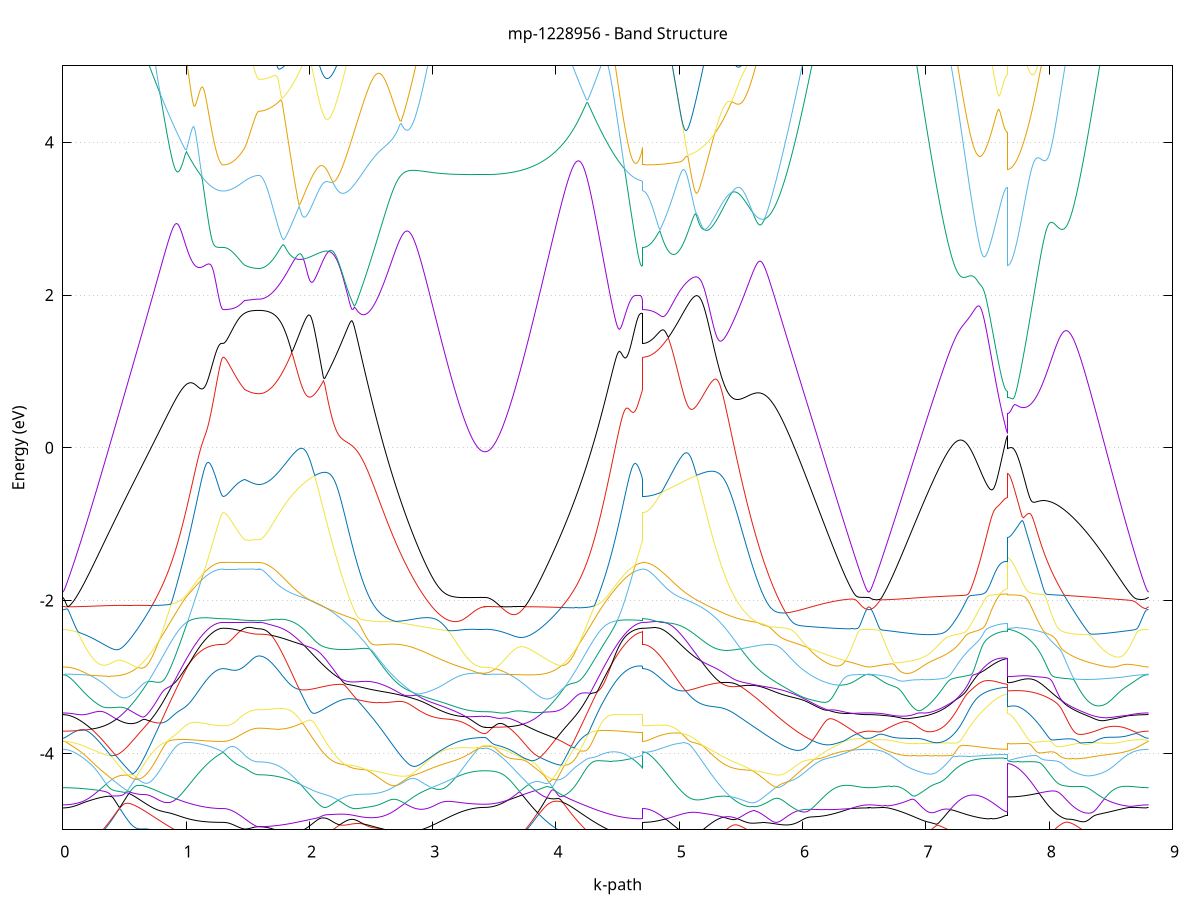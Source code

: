 set title 'mp-1228956 - Band Structure'
set xlabel 'k-path'
set ylabel 'Energy (eV)'
set grid y
set yrange [-5:5]
set terminal png size 800,600
set output 'mp-1228956_bands_gnuplot.png'
plot '-' using 1:2 with lines notitle, '-' using 1:2 with lines notitle, '-' using 1:2 with lines notitle, '-' using 1:2 with lines notitle, '-' using 1:2 with lines notitle, '-' using 1:2 with lines notitle, '-' using 1:2 with lines notitle, '-' using 1:2 with lines notitle, '-' using 1:2 with lines notitle, '-' using 1:2 with lines notitle, '-' using 1:2 with lines notitle, '-' using 1:2 with lines notitle, '-' using 1:2 with lines notitle, '-' using 1:2 with lines notitle, '-' using 1:2 with lines notitle, '-' using 1:2 with lines notitle, '-' using 1:2 with lines notitle, '-' using 1:2 with lines notitle, '-' using 1:2 with lines notitle, '-' using 1:2 with lines notitle, '-' using 1:2 with lines notitle, '-' using 1:2 with lines notitle, '-' using 1:2 with lines notitle, '-' using 1:2 with lines notitle, '-' using 1:2 with lines notitle, '-' using 1:2 with lines notitle, '-' using 1:2 with lines notitle, '-' using 1:2 with lines notitle, '-' using 1:2 with lines notitle, '-' using 1:2 with lines notitle, '-' using 1:2 with lines notitle, '-' using 1:2 with lines notitle, '-' using 1:2 with lines notitle, '-' using 1:2 with lines notitle, '-' using 1:2 with lines notitle, '-' using 1:2 with lines notitle, '-' using 1:2 with lines notitle, '-' using 1:2 with lines notitle, '-' using 1:2 with lines notitle, '-' using 1:2 with lines notitle, '-' using 1:2 with lines notitle, '-' using 1:2 with lines notitle, '-' using 1:2 with lines notitle, '-' using 1:2 with lines notitle, '-' using 1:2 with lines notitle, '-' using 1:2 with lines notitle, '-' using 1:2 with lines notitle, '-' using 1:2 with lines notitle
0.000000 -9.911942
0.009930 -9.911542
0.019859 -9.910342
0.029789 -9.908342
0.039718 -9.905542
0.049648 -9.901942
0.059577 -9.897642
0.069507 -9.892442
0.079436 -9.886442
0.089366 -9.879742
0.099295 -9.872142
0.109225 -9.863842
0.119154 -9.854742
0.129084 -9.844842
0.139013 -9.834242
0.148943 -9.822742
0.158872 -9.810542
0.168802 -9.797542
0.178732 -9.783842
0.188661 -9.769342
0.198591 -9.754042
0.208520 -9.738042
0.218450 -9.721242
0.228379 -9.703742
0.238309 -9.685542
0.248238 -9.666542
0.258168 -9.646842
0.268097 -9.626442
0.278027 -9.605242
0.287956 -9.583442
0.297886 -9.560842
0.307815 -9.537642
0.317745 -9.513742
0.327675 -9.489142
0.337604 -9.463842
0.347534 -9.437842
0.357463 -9.411342
0.367393 -9.384042
0.377322 -9.356142
0.387252 -9.327642
0.397181 -9.298542
0.407111 -9.268842
0.417040 -9.238442
0.426970 -9.207542
0.436899 -9.176142
0.446829 -9.144042
0.456758 -9.111442
0.466688 -9.078342
0.476617 -9.044642
0.486547 -9.010542
0.496477 -8.975842
0.506406 -8.940742
0.516336 -8.905142
0.526265 -8.869042
0.536195 -8.832542
0.546124 -8.795642
0.556054 -8.758242
0.565983 -8.720542
0.575913 -8.682442
0.585842 -8.644042
0.595772 -8.605242
0.605701 -8.566242
0.615631 -8.526842
0.625560 -8.487142
0.635490 -8.447242
0.645419 -8.407142
0.655349 -8.366742
0.665279 -8.326242
0.675208 -8.285542
0.685138 -8.244742
0.695067 -8.203742
0.704997 -8.162742
0.714926 -8.121642
0.724856 -8.080442
0.734785 -8.039242
0.744715 -7.998142
0.754644 -7.956942
0.764574 -7.915942
0.774503 -7.874942
0.784433 -7.834142
0.794362 -7.793442
0.804292 -7.752842
0.814221 -7.712542
0.824151 -7.672542
0.834081 -7.632742
0.844010 -7.593242
0.853940 -7.554042
0.863869 -7.515242
0.873799 -7.476842
0.883728 -7.438842
0.893658 -7.401342
0.903587 -7.364242
0.913517 -7.327742
0.923446 -7.291742
0.933376 -7.256342
0.943305 -7.221542
0.953235 -7.187342
0.963164 -7.153842
0.973094 -7.121042
0.983024 -7.088942
0.992953 -7.057642
1.002883 -7.027042
1.012812 -6.997242
1.022742 -6.968342
1.032671 -6.940342
1.042601 -6.913142
1.052530 -6.886842
1.062460 -6.861442
1.072389 -6.837042
1.082319 -6.813642
1.092248 -6.791142
1.102178 -6.769742
1.112107 -6.749242
1.122037 -6.729842
1.131966 -6.711342
1.141896 -6.694042
1.151826 -6.677642
1.161755 -6.662342
1.171685 -6.648142
1.181614 -6.634942
1.191544 -6.622742
1.201473 -6.611642
1.211403 -6.601542
1.221332 -6.592442
1.231262 -6.584442
1.241191 -6.577442
1.251121 -6.571542
1.261050 -6.566642
1.270980 -6.562842
1.280909 -6.560142
1.290839 -6.558542
1.300768 -6.557942
1.300768 -6.557942
1.310454 -6.558142
1.320139 -6.558842
1.329824 -6.559942
1.339510 -6.561342
1.349195 -6.563142
1.358880 -6.565142
1.368566 -6.567442
1.378251 -6.569942
1.387936 -6.572542
1.397621 -6.575142
1.407307 -6.577842
1.416992 -6.580442
1.426677 -6.582942
1.436363 -6.585442
1.446048 -6.587842
1.455733 -6.590042
1.465419 -6.592042
1.475104 -6.593842
1.475104 -6.593842
1.484792 -6.594342
1.494481 -6.594742
1.504169 -6.595042
1.513858 -6.595242
1.523546 -6.595342
1.533235 -6.595342
1.542923 -6.595342
1.552612 -6.595342
1.562300 -6.595342
1.571989 -6.595342
1.581677 -6.595242
1.591366 -6.595242
1.591366 -6.595242
1.601219 -6.595042
1.611073 -6.594142
1.620926 -6.592842
1.630780 -6.590942
1.640634 -6.588442
1.650487 -6.585442
1.660341 -6.581942
1.670194 -6.577842
1.680048 -6.573342
1.689901 -6.568242
1.699755 -6.562642
1.709609 -6.556442
1.719462 -6.549842
1.729316 -6.542742
1.739169 -6.535142
1.749023 -6.527142
1.758877 -6.518642
1.768730 -6.509642
1.778584 -6.500242
1.788437 -6.490442
1.798291 -6.480242
1.808145 -6.469642
1.817998 -6.458742
1.827852 -6.447442
1.837705 -6.435742
1.847559 -6.423842
1.857412 -6.411642
1.867266 -6.399142
1.877120 -6.386442
1.886973 -6.373542
1.896827 -6.360442
1.906680 -6.347242
1.916534 -6.334042
1.926388 -6.320742
1.936241 -6.307342
1.946095 -6.294142
1.955948 -6.281042
1.965802 -6.268142
1.975656 -6.255442
1.985509 -6.243142
1.995363 -6.231242
2.005216 -6.219842
2.015070 -6.209142
2.024923 -6.199142
2.034777 -6.190042
2.044631 -6.182042
2.054484 -6.175142
2.064338 -6.169442
2.064338 -6.169442
2.074337 -6.165242
2.084335 -6.162542
2.094334 -6.161542
2.104333 -6.162342
2.114331 -6.165042
2.124330 -6.169542
2.134329 -6.175842
2.144327 -6.184042
2.154326 -6.194042
2.164325 -6.205742
2.174324 -6.219042
2.184322 -6.233942
2.194321 -6.250342
2.204320 -6.268142
2.214319 -6.287342
2.224317 -6.307742
2.234316 -6.329342
2.244315 -6.352142
2.254313 -6.376142
2.264312 -6.401142
2.274311 -6.427142
2.284310 -6.454142
2.294308 -6.482042
2.304307 -6.510942
2.314306 -6.540742
2.324304 -6.571442
2.334303 -6.602842
2.344302 -6.635142
2.354301 -6.668242
2.364299 -6.702042
2.374298 -6.736542
2.384297 -6.771742
2.394295 -6.807642
2.404294 -6.844142
2.414293 -6.881242
2.424292 -6.918942
2.434290 -6.957142
2.444289 -6.995842
2.454288 -7.035142
2.464286 -7.074742
2.474285 -7.114842
2.484284 -7.155342
2.494283 -7.196242
2.504281 -7.237442
2.514280 -7.278942
2.524279 -7.320742
2.534277 -7.362742
2.544276 -7.405042
2.554275 -7.447442
2.564274 -7.490042
2.574272 -7.532842
2.584271 -7.575742
2.594270 -7.618742
2.604268 -7.661742
2.614267 -7.704842
2.624266 -7.747842
2.634265 -7.790942
2.644263 -7.834042
2.654262 -7.877042
2.664261 -7.919942
2.674259 -7.962742
2.684258 -8.005442
2.694257 -8.047942
2.704256 -8.090342
2.714254 -8.132542
2.724253 -8.174542
2.734252 -8.216342
2.744250 -8.257942
2.754249 -8.299142
2.764248 -8.340242
2.774247 -8.380942
2.784245 -8.421342
2.794244 -8.461442
2.804243 -8.501142
2.814241 -8.540542
2.824240 -8.579642
2.834239 -8.618242
2.844238 -8.656442
2.854236 -8.694242
2.864235 -8.731642
2.874234 -8.768642
2.884232 -8.805142
2.894231 -8.841142
2.904230 -8.876742
2.914229 -8.911742
2.924227 -8.946342
2.934226 -8.980342
2.944225 -9.013842
2.954223 -9.046842
2.964222 -9.079342
2.974221 -9.111142
2.984220 -9.142442
2.994218 -9.173242
3.004217 -9.203342
3.014216 -9.232942
3.024214 -9.261942
3.034213 -9.290242
3.044212 -9.317942
3.054211 -9.345042
3.064209 -9.371542
3.074208 -9.397342
3.084207 -9.422542
3.094205 -9.447042
3.104204 -9.470942
3.114203 -9.494142
3.124202 -9.516642
3.134200 -9.538442
3.144199 -9.559642
3.154198 -9.580042
3.164196 -9.599842
3.174195 -9.618942
3.184194 -9.637242
3.194193 -9.654842
3.204191 -9.671742
3.214190 -9.687942
3.224189 -9.703442
3.234187 -9.718142
3.244186 -9.732142
3.254185 -9.745442
3.264184 -9.757942
3.274182 -9.769742
3.284181 -9.780842
3.294180 -9.791042
3.304178 -9.800642
3.314177 -9.809442
3.324176 -9.817442
3.334175 -9.824742
3.344173 -9.831242
3.354172 -9.836942
3.364171 -9.841942
3.374169 -9.846142
3.384168 -9.849642
3.394167 -9.852242
3.404166 -9.854242
3.414164 -9.855342
3.424163 -9.855742
3.424163 -9.855742
3.434087 -9.855342
3.444011 -9.854242
3.453935 -9.852242
3.463860 -9.849542
3.473784 -9.846042
3.483708 -9.841842
3.493632 -9.836842
3.503556 -9.831042
3.513480 -9.824442
3.523404 -9.817142
3.533328 -9.809042
3.543252 -9.800242
3.553177 -9.790542
3.563101 -9.780242
3.573025 -9.769142
3.582949 -9.757242
3.592873 -9.744642
3.602797 -9.731242
3.612721 -9.717142
3.622645 -9.702342
3.632569 -9.686742
3.642494 -9.670442
3.652418 -9.653342
3.662342 -9.635642
3.672266 -9.617142
3.682190 -9.597942
3.692114 -9.578042
3.702038 -9.557442
3.711962 -9.536242
3.721886 -9.514242
3.731811 -9.491542
3.741735 -9.468242
3.751659 -9.444242
3.761583 -9.419642
3.771507 -9.394342
3.781431 -9.368342
3.791355 -9.341742
3.801279 -9.314542
3.811203 -9.286742
3.821128 -9.258242
3.831052 -9.229142
3.840976 -9.199542
3.850900 -9.169342
3.860824 -9.138542
3.870748 -9.107142
3.880672 -9.075242
3.890596 -9.042742
3.900520 -9.009742
3.910445 -8.976242
3.920369 -8.942242
3.930293 -8.907742
3.940217 -8.872842
3.950141 -8.837342
3.960065 -8.801542
3.969989 -8.765242
3.979913 -8.728442
3.989837 -8.691342
3.999762 -8.653842
4.009686 -8.615942
4.019610 -8.577742
4.029534 -8.539242
4.039458 -8.500342
4.049382 -8.461242
4.059306 -8.421742
4.069230 -8.382142
4.079154 -8.342242
4.089079 -8.302142
4.099003 -8.261842
4.108927 -8.221442
4.118851 -8.180842
4.128775 -8.140242
4.138699 -8.099442
4.148623 -8.058642
4.158547 -8.017842
4.168472 -7.977042
4.178396 -7.936242
4.188320 -7.895542
4.198244 -7.855042
4.208168 -7.814542
4.218092 -7.774242
4.228016 -7.734242
4.237940 -7.694442
4.247864 -7.654842
4.257789 -7.615642
4.267713 -7.576742
4.277637 -7.538342
4.287561 -7.500342
4.297485 -7.462742
4.307409 -7.425742
4.317333 -7.389242
4.327257 -7.353442
4.337181 -7.318142
4.347106 -7.283642
4.357030 -7.249742
4.366954 -7.216642
4.376878 -7.184342
4.386802 -7.152842
4.396726 -7.122142
4.406650 -7.092342
4.416574 -7.063442
4.426498 -7.035442
4.436423 -7.008342
4.446347 -6.982242
4.456271 -6.957042
4.466195 -6.932742
4.476119 -6.909442
4.486043 -6.887042
4.495967 -6.865542
4.505891 -6.844942
4.515815 -6.825342
4.525740 -6.806542
4.535664 -6.788542
4.545588 -6.771442
4.555512 -6.755142
4.565436 -6.739542
4.575360 -6.724742
4.585284 -6.710742
4.595208 -6.697342
4.605132 -6.684642
4.615057 -6.672642
4.624981 -6.661242
4.634905 -6.650442
4.644829 -6.640342
4.654753 -6.630842
4.664677 -6.622042
4.674601 -6.613942
4.684525 -6.606442
4.694449 -6.599742
4.704374 -6.593842
4.704374 -6.557942
4.714261 -6.557742
4.724148 -6.557042
4.734035 -6.555942
4.743922 -6.554442
4.753809 -6.552442
4.763697 -6.550142
4.773584 -6.547242
4.783471 -6.544042
4.793358 -6.540442
4.803245 -6.536342
4.813132 -6.531942
4.823020 -6.527042
4.832907 -6.521842
4.842794 -6.516242
4.852681 -6.510242
4.862568 -6.503942
4.872455 -6.497242
4.882343 -6.490242
4.892230 -6.482842
4.902117 -6.475242
4.912004 -6.467242
4.921891 -6.459042
4.931778 -6.450642
4.941666 -6.441842
4.951553 -6.432942
4.961440 -6.423742
4.971327 -6.414442
4.981214 -6.404942
4.991101 -6.395242
5.000989 -6.385442
5.010876 -6.375642
5.020763 -6.365642
5.030650 -6.355642
5.040537 -6.345642
5.050424 -6.335642
5.060312 -6.325642
5.070199 -6.315842
5.080086 -6.306042
5.089973 -6.296442
5.099860 -6.287142
5.109747 -6.278042
5.119635 -6.269242
5.129522 -6.260842
5.139409 -6.252842
5.149296 -6.245342
5.159183 -6.238542
5.159183 -6.238542
5.169169 -6.232242
5.179154 -6.226742
5.189140 -6.222142
5.199125 -6.218542
5.209110 -6.216042
5.219096 -6.214642
5.229081 -6.214642
5.239067 -6.216042
5.249052 -6.219042
5.259037 -6.223542
5.269023 -6.229842
5.279008 -6.237742
5.288994 -6.247542
5.298979 -6.259142
5.308965 -6.272542
5.318950 -6.287642
5.328935 -6.304542
5.338921 -6.323042
5.348906 -6.343042
5.358892 -6.364642
5.368877 -6.387642
5.378862 -6.412042
5.388848 -6.437642
5.398833 -6.464442
5.408819 -6.492242
5.418804 -6.521242
5.428790 -6.551142
5.438775 -6.581942
5.448760 -6.613642
5.458746 -6.646142
5.468731 -6.679342
5.478717 -6.713342
5.488702 -6.748042
5.498687 -6.783342
5.508673 -6.819342
5.518658 -6.855842
5.528644 -6.892942
5.538629 -6.930642
5.548615 -6.968742
5.558600 -7.007442
5.568585 -7.046542
5.578571 -7.086042
5.588556 -7.125942
5.598542 -7.166342
5.608527 -7.206942
5.618513 -7.248042
5.628498 -7.289342
5.638483 -7.331042
5.648469 -7.372942
5.658454 -7.415042
5.668440 -7.457442
5.678425 -7.500042
5.688410 -7.542742
5.698396 -7.585642
5.708381 -7.628742
5.718367 -7.671842
5.728352 -7.715042
5.738338 -7.758342
5.748323 -7.801642
5.758308 -7.844942
5.768294 -7.888242
5.778279 -7.931442
5.788265 -7.974642
5.798250 -8.017842
5.808235 -8.060842
5.818221 -8.103742
5.828206 -8.146442
5.838192 -8.189042
5.848177 -8.231442
5.858163 -8.273542
5.868148 -8.315542
5.878133 -8.357242
5.888119 -8.398642
5.898104 -8.439842
5.908090 -8.480642
5.918075 -8.521242
5.928061 -8.561342
5.938046 -8.601242
5.948031 -8.640642
5.958017 -8.679742
5.968002 -8.718442
5.977988 -8.756642
5.987973 -8.794442
5.997958 -8.831842
6.007944 -8.868742
6.017929 -8.905142
6.027915 -8.941042
6.037900 -8.976542
6.047886 -9.011442
6.057871 -9.045842
6.067856 -9.079642
6.077842 -9.112942
6.087827 -9.145642
6.097813 -9.177842
6.107798 -9.209442
6.117783 -9.240442
6.127769 -9.270742
6.137754 -9.300542
6.147740 -9.329642
6.157725 -9.358242
6.167711 -9.386042
6.177696 -9.413342
6.187681 -9.439842
6.197667 -9.465742
6.207652 -9.491042
6.217638 -9.515542
6.227623 -9.539442
6.237608 -9.562642
6.247594 -9.585142
6.257579 -9.606842
6.267565 -9.627942
6.277550 -9.648242
6.287536 -9.667942
6.297521 -9.686842
6.307506 -9.704942
6.317492 -9.722342
6.327477 -9.739042
6.337463 -9.755042
6.347448 -9.770142
6.357434 -9.784642
6.367419 -9.798242
6.377404 -9.811142
6.387390 -9.823342
6.397375 -9.834742
6.407361 -9.845342
6.417346 -9.855142
6.427331 -9.864142
6.437317 -9.872442
6.447302 -9.879942
6.457288 -9.886642
6.467273 -9.892542
6.477259 -9.897642
6.487244 -9.902042
6.497229 -9.905642
6.507215 -9.908342
6.517200 -9.910342
6.527186 -9.911542
6.537171 -9.911942
6.537171 -9.911942
6.547116 -9.911542
6.557060 -9.910342
6.567005 -9.908342
6.576949 -9.905642
6.586894 -9.902042
6.596839 -9.897742
6.606783 -9.892642
6.616728 -9.886742
6.626672 -9.880042
6.636617 -9.872542
6.646561 -9.864342
6.656506 -9.855242
6.666451 -9.845442
6.676395 -9.834942
6.686340 -9.823642
6.696284 -9.811542
6.706229 -9.798642
6.716174 -9.785042
6.726118 -9.770742
6.736063 -9.755642
6.746007 -9.739742
6.755952 -9.723142
6.765896 -9.705842
6.775841 -9.687842
6.785786 -9.669042
6.795730 -9.649642
6.805675 -9.629442
6.815619 -9.608542
6.825564 -9.587042
6.835508 -9.564742
6.845453 -9.541842
6.855398 -9.518242
6.865342 -9.493942
6.875287 -9.469042
6.885231 -9.443442
6.895176 -9.417242
6.905121 -9.390342
6.915065 -9.362942
6.925010 -9.334842
6.934954 -9.306142
6.944899 -9.276942
6.954843 -9.247142
6.964788 -9.216742
6.974733 -9.185742
6.984677 -9.154242
6.994622 -9.122242
7.004566 -9.089742
7.014511 -9.056742
7.024456 -9.023242
7.034400 -8.989242
7.044345 -8.954742
7.054289 -8.919842
7.064234 -8.884542
7.074178 -8.848842
7.084123 -8.812742
7.094068 -8.776242
7.104012 -8.739342
7.113957 -8.702242
7.123901 -8.664742
7.133846 -8.626942
7.143790 -8.588842
7.153735 -8.550442
7.163680 -8.511942
7.173624 -8.473142
7.183569 -8.434142
7.193513 -8.395042
7.203458 -8.355742
7.213403 -8.316442
7.223347 -8.276942
7.233292 -8.237442
7.243236 -8.197942
7.253181 -8.158442
7.263125 -8.118942
7.273070 -8.079542
7.283015 -8.040242
7.292959 -8.001042
7.302904 -7.962042
7.312848 -7.923242
7.322793 -7.884742
7.332738 -7.846542
7.342682 -7.808642
7.352627 -7.771042
7.362571 -7.733942
7.372516 -7.697242
7.382460 -7.661042
7.392405 -7.625442
7.402350 -7.590442
7.412294 -7.555942
7.422239 -7.522242
7.432183 -7.489242
7.442128 -7.457042
7.452073 -7.425642
7.462017 -7.395142
7.471962 -7.365542
7.481906 -7.336942
7.491851 -7.309342
7.501795 -7.282842
7.511740 -7.257542
7.521685 -7.233342
7.531629 -7.210442
7.541574 -7.188942
7.551518 -7.168642
7.561463 -7.149942
7.571407 -7.132642
7.581352 -7.116942
7.591297 -7.102842
7.601241 -7.090442
7.611186 -7.079842
7.621130 -7.071142
7.631075 -7.064242
7.641020 -7.059242
7.650964 -7.056242
7.660909 -7.055242
7.660909 -6.982942
7.670873 -6.984442
7.680836 -6.989142
7.690800 -6.996642
7.700764 -7.006942
7.710728 -7.019642
7.720692 -7.034642
7.730656 -7.051542
7.740619 -7.070242
7.750583 -7.090642
7.760547 -7.112342
7.770511 -7.135442
7.780475 -7.159742
7.790439 -7.185042
7.800402 -7.211542
7.810366 -7.238842
7.820330 -7.267142
7.830294 -7.296242
7.840258 -7.326142
7.850222 -7.356742
7.860185 -7.388042
7.870149 -7.420042
7.880113 -7.452642
7.890077 -7.485742
7.900041 -7.519442
7.910004 -7.553642
7.919968 -7.588342
7.929932 -7.623442
7.939896 -7.658942
7.949860 -7.694842
7.959824 -7.731142
7.969787 -7.767642
7.979751 -7.804542
7.989715 -7.841642
7.999679 -7.878942
8.009643 -7.916442
8.019607 -7.954142
8.029570 -7.991942
8.039534 -8.029942
8.049498 -8.068042
8.059462 -8.106142
8.069426 -8.144342
8.079390 -8.182542
8.089353 -8.220642
8.099317 -8.258842
8.109281 -8.296942
8.119245 -8.335042
8.129209 -8.372942
8.139173 -8.410842
8.149136 -8.448542
8.159100 -8.486142
8.169064 -8.523542
8.179028 -8.560742
8.188992 -8.597642
8.198956 -8.634442
8.208919 -8.670942
8.218883 -8.707142
8.228847 -8.743142
8.238811 -8.778742
8.248775 -8.814142
8.258739 -8.849142
8.268702 -8.883742
8.278666 -8.918042
8.288630 -8.951942
8.298594 -8.985442
8.308558 -9.018542
8.318522 -9.051142
8.328485 -9.083442
8.338449 -9.115142
8.348413 -9.146442
8.358377 -9.177342
8.368341 -9.207642
8.378305 -9.237442
8.388268 -9.266742
8.398232 -9.295542
8.408196 -9.323742
8.418160 -9.351442
8.428124 -9.378542
8.438087 -9.405142
8.448051 -9.431042
8.458015 -9.456442
8.467979 -9.481142
8.477943 -9.505342
8.487907 -9.528842
8.497870 -9.551742
8.507834 -9.573942
8.517798 -9.595542
8.527762 -9.616542
8.537726 -9.636742
8.547690 -9.656342
8.557653 -9.675342
8.567617 -9.693542
8.577581 -9.711042
8.587545 -9.727942
8.597509 -9.744042
8.607473 -9.759442
8.617436 -9.774142
8.627400 -9.788142
8.637364 -9.801442
8.647328 -9.813942
8.657292 -9.825742
8.667256 -9.836742
8.677219 -9.847042
8.687183 -9.856642
8.697147 -9.865442
8.707111 -9.873442
8.717075 -9.880742
8.727039 -9.887242
8.737002 -9.893042
8.746966 -9.898042
8.756930 -9.902242
8.766894 -9.905742
8.776858 -9.908442
8.786822 -9.910342
8.796785 -9.911542
8.806749 -9.911942
e
0.000000 -7.891842
0.009930 -7.891442
0.019859 -7.890242
0.029789 -7.888142
0.039718 -7.885242
0.049648 -7.881442
0.059577 -7.876842
0.069507 -7.871442
0.079436 -7.865242
0.089366 -7.858242
0.099295 -7.850342
0.109225 -7.841642
0.119154 -7.832142
0.129084 -7.821742
0.139013 -7.810642
0.148943 -7.798642
0.158872 -7.785942
0.168802 -7.772342
0.178732 -7.758042
0.188661 -7.742842
0.198591 -7.726942
0.208520 -7.710242
0.218450 -7.692742
0.228379 -7.674542
0.238309 -7.655542
0.248238 -7.635742
0.258168 -7.615242
0.268097 -7.594042
0.278027 -7.572042
0.287956 -7.549342
0.297886 -7.525942
0.307815 -7.501842
0.317745 -7.477042
0.327675 -7.451642
0.337604 -7.425442
0.347534 -7.398742
0.357463 -7.371242
0.367393 -7.343242
0.377322 -7.314542
0.387252 -7.285342
0.397181 -7.255542
0.407111 -7.225142
0.417040 -7.194142
0.426970 -7.162742
0.436899 -7.130742
0.446829 -7.098342
0.456758 -7.065442
0.466688 -7.032142
0.476617 -6.998342
0.486547 -6.964242
0.496477 -6.929742
0.506406 -6.894942
0.516336 -6.859842
0.526265 -6.824542
0.536195 -6.788942
0.546124 -6.753242
0.556054 -6.717342
0.565983 -6.681342
0.575913 -6.645342
0.585842 -6.609342
0.595772 -6.573442
0.605701 -6.537642
0.615631 -6.502042
0.625560 -6.466642
0.635490 -6.431642
0.645419 -6.397142
0.655349 -6.363142
0.665279 -6.329742
0.675208 -6.297142
0.685138 -6.265542
0.695067 -6.235042
0.704997 -6.205842
0.714926 -6.178242
0.724856 -6.152342
0.734785 -6.128542
0.744715 -6.107042
0.754644 -6.088242
0.764574 -6.072242
0.774503 -6.059042
0.784433 -6.048642
0.794362 -6.040742
0.804292 -6.035142
0.814221 -6.031642
0.824151 -6.029742
0.834081 -6.029442
0.844010 -6.030342
0.853940 -6.032342
0.863869 -6.035342
0.873799 -6.039142
0.883728 -6.043742
0.893658 -6.048942
0.903587 -6.054742
0.913517 -6.061042
0.923446 -6.067742
0.933376 -6.074942
0.943305 -6.082542
0.953235 -6.090442
0.963164 -6.098642
0.973094 -6.107042
0.983024 -6.115742
0.992953 -6.124642
1.002883 -6.133742
1.012812 -6.142842
1.022742 -6.152142
1.032671 -6.161442
1.042601 -6.170842
1.052530 -6.180142
1.062460 -6.189442
1.072389 -6.198542
1.082319 -6.207642
1.092248 -6.216542
1.102178 -6.225242
1.112107 -6.233842
1.122037 -6.242142
1.131966 -6.250242
1.141896 -6.258042
1.151826 -6.265642
1.161755 -6.272842
1.171685 -6.279742
1.181614 -6.286342
1.191544 -6.292542
1.201473 -6.298342
1.211403 -6.303742
1.221332 -6.308742
1.231262 -6.313242
1.241191 -6.317142
1.251121 -6.320542
1.261050 -6.323442
1.270980 -6.325742
1.280909 -6.327342
1.290839 -6.328342
1.300768 -6.328642
1.300768 -6.328642
1.310454 -6.328242
1.320139 -6.327042
1.329824 -6.325042
1.339510 -6.322242
1.349195 -6.318842
1.358880 -6.314842
1.368566 -6.310342
1.378251 -6.305342
1.387936 -6.300042
1.397621 -6.294542
1.407307 -6.288942
1.416992 -6.283242
1.426677 -6.277742
1.436363 -6.272442
1.446048 -6.267742
1.455733 -6.263742
1.465419 -6.260742
1.475104 -6.259042
1.475104 -6.259042
1.484792 -6.260242
1.494481 -6.262942
1.504169 -6.266542
1.513858 -6.270542
1.523546 -6.274742
1.533235 -6.278742
1.542923 -6.282342
1.552612 -6.285442
1.562300 -6.287842
1.571989 -6.289642
1.581677 -6.290742
1.591366 -6.291142
1.591366 -6.291142
1.601219 -6.290942
1.611073 -6.290342
1.620926 -6.289342
1.630780 -6.287942
1.640634 -6.286142
1.650487 -6.283942
1.660341 -6.281442
1.670194 -6.278442
1.680048 -6.275242
1.689901 -6.271542
1.699755 -6.267642
1.709609 -6.263342
1.719462 -6.258742
1.729316 -6.253842
1.739169 -6.248642
1.749023 -6.243142
1.758877 -6.237442
1.768730 -6.231342
1.778584 -6.225142
1.788437 -6.218642
1.798291 -6.211842
1.808145 -6.204842
1.817998 -6.197542
1.827852 -6.190042
1.837705 -6.182342
1.847559 -6.174442
1.857412 -6.166242
1.867266 -6.157842
1.877120 -6.149242
1.886973 -6.140442
1.896827 -6.131442
1.906680 -6.122242
1.916534 -6.112742
1.926388 -6.103142
1.936241 -6.093342
1.946095 -6.083342
1.955948 -6.073142
1.965802 -6.062842
1.975656 -6.052342
1.985509 -6.041642
1.995363 -6.030742
2.005216 -6.019842
2.015070 -6.008642
2.024923 -5.997442
2.034777 -5.986042
2.044631 -5.974642
2.054484 -5.963042
2.064338 -5.951442
2.064338 -5.951442
2.074337 -5.939542
2.084335 -5.927542
2.094334 -5.915542
2.104333 -5.903542
2.114331 -5.891442
2.124330 -5.879442
2.134329 -5.867442
2.144327 -5.855442
2.154326 -5.843542
2.164325 -5.831742
2.174324 -5.820142
2.184322 -5.808542
2.194321 -5.797242
2.204320 -5.786142
2.214319 -5.775342
2.224317 -5.764742
2.234316 -5.754542
2.244315 -5.744642
2.254313 -5.735242
2.264312 -5.726342
2.274311 -5.717942
2.284310 -5.710042
2.294308 -5.702842
2.304307 -5.696342
2.314306 -5.690642
2.324304 -5.685642
2.334303 -5.681542
2.344302 -5.678342
2.354301 -5.676142
2.364299 -5.674942
2.374298 -5.674842
2.384297 -5.675742
2.394295 -5.677842
2.404294 -5.681142
2.414293 -5.685642
2.424292 -5.691342
2.434290 -5.698242
2.444289 -5.706442
2.454288 -5.715842
2.464286 -5.726642
2.474285 -5.738642
2.484284 -5.752042
2.494283 -5.766742
2.504281 -5.782742
2.514280 -5.800242
2.524279 -5.819042
2.534277 -5.839242
2.544276 -5.860942
2.554275 -5.884042
2.564274 -5.908542
2.574272 -5.934542
2.584271 -5.961842
2.594270 -5.990642
2.604268 -6.020742
2.614267 -6.052142
2.624266 -6.084842
2.634265 -6.118742
2.644263 -6.153842
2.654262 -6.190042
2.664261 -6.227242
2.674259 -6.265442
2.684258 -6.304442
2.694257 -6.344242
2.704256 -6.384842
2.714254 -6.425942
2.724253 -6.467742
2.734252 -6.509942
2.744250 -6.552642
2.754249 -6.595642
2.764248 -6.638942
2.774247 -6.682342
2.784245 -6.726042
2.794244 -6.769742
2.804243 -6.813542
2.814241 -6.857342
2.824240 -6.901042
2.834239 -6.944542
2.844238 -6.988042
2.854236 -7.031242
2.864235 -7.074142
2.874234 -7.116842
2.884232 -7.159142
2.894231 -7.201142
2.904230 -7.242742
2.914229 -7.283942
2.924227 -7.324642
2.934226 -7.364842
2.944225 -7.404642
2.954223 -7.443842
2.964222 -7.482442
2.974221 -7.520542
2.984220 -7.557942
2.994218 -7.594842
3.004217 -7.631042
3.014216 -7.666542
3.024214 -7.701442
3.034213 -7.735642
3.044212 -7.769142
3.054211 -7.801842
3.064209 -7.833942
3.074208 -7.865142
3.084207 -7.895742
3.094205 -7.925442
3.104204 -7.954442
3.114203 -7.982542
3.124202 -8.009942
3.134200 -8.036442
3.144199 -8.062142
3.154198 -8.087042
3.164196 -8.111142
3.174195 -8.134342
3.184194 -8.156642
3.194193 -8.178142
3.204191 -8.198742
3.214190 -8.218542
3.224189 -8.237342
3.234187 -8.255342
3.244186 -8.272442
3.254185 -8.288642
3.264184 -8.303842
3.274182 -8.318242
3.284181 -8.331742
3.294180 -8.344242
3.304178 -8.355942
3.314177 -8.366642
3.324176 -8.376442
3.334175 -8.385342
3.344173 -8.393242
3.354172 -8.400242
3.364171 -8.406342
3.374169 -8.411442
3.384168 -8.415642
3.394167 -8.418942
3.404166 -8.421342
3.414164 -8.422742
3.424163 -8.423142
3.424163 -8.423142
3.434087 -8.422742
3.444011 -8.421242
3.453935 -8.418842
3.463860 -8.415442
3.473784 -8.411142
3.483708 -8.405842
3.493632 -8.399542
3.503556 -8.392342
3.513480 -8.384142
3.523404 -8.374942
3.533328 -8.364942
3.543252 -8.353842
3.553177 -8.341842
3.563101 -8.328942
3.573025 -8.315042
3.582949 -8.300242
3.592873 -8.284442
3.602797 -8.267742
3.612721 -8.250142
3.622645 -8.231642
3.632569 -8.212142
3.642494 -8.191842
3.652418 -8.170542
3.662342 -8.148342
3.672266 -8.125342
3.682190 -8.101342
3.692114 -8.076542
3.702038 -8.050942
3.711962 -8.024342
3.721886 -7.996942
3.731811 -7.968742
3.741735 -7.939742
3.751659 -7.909842
3.761583 -7.879142
3.771507 -7.847742
3.781431 -7.815542
3.791355 -7.782542
3.801279 -7.748742
3.811203 -7.714342
3.821128 -7.679142
3.831052 -7.643242
3.840976 -7.606742
3.850900 -7.569542
3.860824 -7.531742
3.870748 -7.493342
3.880672 -7.454342
3.890596 -7.414842
3.900520 -7.374742
3.910445 -7.334242
3.920369 -7.293242
3.930293 -7.251942
3.940217 -7.210142
3.950141 -7.168142
3.960065 -7.125842
3.969989 -7.083242
3.979913 -7.040542
3.989837 -6.997742
3.999762 -6.954842
4.009686 -6.911942
4.019610 -6.869142
4.029534 -6.826542
4.039458 -6.784142
4.049382 -6.742042
4.059306 -6.700342
4.069230 -6.659142
4.079154 -6.618542
4.089079 -6.578642
4.099003 -6.539542
4.108927 -6.501242
4.118851 -6.464042
4.128775 -6.427842
4.138699 -6.392842
4.148623 -6.359142
4.158547 -6.326842
4.168472 -6.295942
4.178396 -6.266642
4.188320 -6.238942
4.198244 -6.212842
4.208168 -6.188542
4.218092 -6.165942
4.228016 -6.145042
4.237940 -6.126042
4.247864 -6.108742
4.257789 -6.093242
4.267713 -6.079442
4.277637 -6.067342
4.287561 -6.056942
4.297485 -6.048042
4.307409 -6.040842
4.317333 -6.035042
4.327257 -6.030742
4.337181 -6.027742
4.347106 -6.026142
4.357030 -6.025842
4.366954 -6.026742
4.376878 -6.028742
4.386802 -6.031942
4.396726 -6.036042
4.406650 -6.041042
4.416574 -6.046942
4.426498 -6.053542
4.436423 -6.060642
4.446347 -6.068242
4.456271 -6.076242
4.466195 -6.084342
4.476119 -6.092642
4.486043 -6.101042
4.495967 -6.109442
4.505891 -6.117742
4.515815 -6.125942
4.525740 -6.134042
4.535664 -6.141942
4.545588 -6.149642
4.555512 -6.157142
4.565436 -6.164542
4.575360 -6.171642
4.585284 -6.178642
4.595208 -6.185542
4.605132 -6.192242
4.615057 -6.198842
4.624981 -6.205442
4.634905 -6.211942
4.644829 -6.218642
4.654753 -6.225242
4.664677 -6.232042
4.674601 -6.238842
4.684525 -6.245742
4.694449 -6.252442
4.704374 -6.259042
4.704374 -6.328642
4.714261 -6.328342
4.724148 -6.327342
4.734035 -6.325642
4.743922 -6.323242
4.753809 -6.320242
4.763697 -6.316442
4.773584 -6.312142
4.783471 -6.307042
4.793358 -6.301342
4.803245 -6.294942
4.813132 -6.287942
4.823020 -6.280242
4.832907 -6.271942
4.842794 -6.263042
4.852681 -6.253442
4.862568 -6.243242
4.872455 -6.232442
4.882343 -6.221042
4.892230 -6.209042
4.902117 -6.196442
4.912004 -6.183342
4.921891 -6.169642
4.931778 -6.155442
4.941666 -6.140742
4.951553 -6.125542
4.961440 -6.109842
4.971327 -6.093742
4.981214 -6.077242
4.991101 -6.060342
5.000989 -6.043242
5.010876 -6.025842
5.020763 -6.008342
5.030650 -5.990842
5.040537 -5.973542
5.050424 -5.956642
5.060312 -5.940342
5.070199 -5.924742
5.080086 -5.909942
5.089973 -5.895842
5.099860 -5.882442
5.109747 -5.869542
5.119635 -5.856842
5.129522 -5.844442
5.139409 -5.832142
5.149296 -5.819942
5.159183 -5.807742
5.159183 -5.807742
5.169169 -5.795442
5.179154 -5.783142
5.189140 -5.770842
5.199125 -5.758642
5.209110 -5.746342
5.219096 -5.734042
5.229081 -5.721942
5.239067 -5.709742
5.249052 -5.697842
5.259037 -5.685942
5.269023 -5.674342
5.279008 -5.662942
5.288994 -5.651842
5.298979 -5.641142
5.308965 -5.630942
5.318950 -5.621242
5.328935 -5.612242
5.338921 -5.603942
5.348906 -5.596542
5.358892 -5.589942
5.368877 -5.584342
5.378862 -5.579642
5.388848 -5.575942
5.398833 -5.573042
5.408819 -5.570942
5.418804 -5.569542
5.428790 -5.568642
5.438775 -5.568242
5.448760 -5.568142
5.458746 -5.568342
5.468731 -5.568742
5.478717 -5.569342
5.488702 -5.569942
5.498687 -5.570642
5.508673 -5.571442
5.518658 -5.572242
5.528644 -5.578442
5.538629 -5.590542
5.548615 -5.603442
5.558600 -5.617342
5.568585 -5.631942
5.578571 -5.647342
5.588556 -5.663442
5.598542 -5.680242
5.608527 -5.697642
5.618513 -5.715642
5.628498 -5.734242
5.638483 -5.753342
5.648469 -5.773042
5.658454 -5.793142
5.668440 -5.813742
5.678425 -5.834742
5.688410 -5.856242
5.698396 -5.878142
5.708381 -5.900342
5.718367 -5.922942
5.728352 -5.945942
5.738338 -5.969342
5.748323 -5.992942
5.758308 -6.016942
5.768294 -6.041242
5.778279 -6.065842
5.788265 -6.090742
5.798250 -6.115842
5.808235 -6.141342
5.818221 -6.167042
5.828206 -6.192942
5.838192 -6.219142
5.848177 -6.245542
5.858163 -6.272242
5.868148 -6.299042
5.878133 -6.326142
5.888119 -6.353342
5.898104 -6.380642
5.908090 -6.408242
5.918075 -6.435842
5.928061 -6.463642
5.938046 -6.491542
5.948031 -6.519442
5.958017 -6.547442
5.968002 -6.575442
5.977988 -6.604842
5.987973 -6.644442
5.997958 -6.683842
6.007944 -6.722942
6.017929 -6.761842
6.027915 -6.800342
6.037900 -6.838542
6.047886 -6.876442
6.057871 -6.913842
6.067856 -6.950842
6.077842 -6.987342
6.087827 -7.023442
6.097813 -7.058942
6.107798 -7.093942
6.117783 -7.128342
6.127769 -7.162242
6.137754 -7.195442
6.147740 -7.228142
6.157725 -7.260142
6.167711 -7.291442
6.177696 -7.322142
6.187681 -7.352142
6.197667 -7.381442
6.207652 -7.410042
6.217638 -7.437942
6.227623 -7.465042
6.237608 -7.491342
6.247594 -7.516942
6.257579 -7.541842
6.267565 -7.565842
6.277550 -7.589042
6.287536 -7.611542
6.297521 -7.633142
6.307506 -7.653942
6.317492 -7.673842
6.327477 -7.693042
6.337463 -7.711242
6.347448 -7.728742
6.357434 -7.745342
6.367419 -7.761042
6.377404 -7.775842
6.387390 -7.789842
6.397375 -7.802942
6.407361 -7.815142
6.417346 -7.826442
6.427331 -7.836842
6.437317 -7.846342
6.447302 -7.854942
6.457288 -7.862742
6.467273 -7.869542
6.477259 -7.875442
6.487244 -7.880442
6.497229 -7.884542
6.507215 -7.887742
6.517200 -7.890042
6.527186 -7.891442
6.537171 -7.891842
6.537171 -7.891842
6.547116 -7.891442
6.557060 -7.890142
6.567005 -7.887942
6.576949 -7.884842
6.586894 -7.880842
6.596839 -7.876042
6.606783 -7.870342
6.616728 -7.863742
6.626672 -7.856342
6.636617 -7.848042
6.646561 -7.838942
6.656506 -7.829042
6.666451 -7.818242
6.676395 -7.806642
6.686340 -7.794242
6.696284 -7.781042
6.706229 -7.767042
6.716174 -7.752342
6.726118 -7.736842
6.736063 -7.720542
6.746007 -7.703642
6.755952 -7.686042
6.765896 -7.667742
6.775841 -7.648742
6.785786 -7.629142
6.795730 -7.608942
6.805675 -7.588142
6.815619 -7.566842
6.825564 -7.545042
6.835508 -7.522742
6.845453 -7.500042
6.855398 -7.476842
6.865342 -7.453342
6.875287 -7.429442
6.885231 -7.405342
6.895176 -7.380942
6.905121 -7.356342
6.915065 -7.331642
6.925010 -7.306742
6.934954 -7.281842
6.944899 -7.256942
6.954843 -7.232042
6.964788 -7.207242
6.974733 -7.182542
6.984677 -7.157942
6.994622 -7.133642
7.004566 -7.109642
7.014511 -7.085842
7.024456 -7.062442
7.034400 -7.039342
7.044345 -7.016742
7.054289 -6.994542
7.064234 -6.972742
7.074178 -6.951542
7.084123 -6.930842
7.094068 -6.910642
7.104012 -6.891042
7.113957 -6.871942
7.123901 -6.853542
7.133846 -6.835742
7.143790 -6.818442
7.153735 -6.801842
7.163680 -6.785842
7.173624 -6.770542
7.183569 -6.755842
7.193513 -6.741642
7.203458 -6.728242
7.213403 -6.715342
7.223347 -6.703042
7.233292 -6.691442
7.243236 -6.680342
7.253181 -6.669842
7.263125 -6.659942
7.273070 -6.650542
7.283015 -6.641742
7.292959 -6.633442
7.302904 -6.625742
7.312848 -6.618442
7.322793 -6.611642
7.332738 -6.605342
7.342682 -6.599542
7.352627 -6.594142
7.362571 -6.589242
7.372516 -6.584742
7.382460 -6.580642
7.392405 -6.577042
7.402350 -6.573842
7.412294 -6.570942
7.422239 -6.568542
7.432183 -6.566442
7.442128 -6.564842
7.452073 -6.563542
7.462017 -6.562642
7.471962 -6.562042
7.481906 -6.561842
7.491851 -6.561942
7.501795 -6.562342
7.511740 -6.563042
7.521685 -6.564042
7.531629 -6.565242
7.541574 -6.566742
7.551518 -6.568342
7.561463 -6.570042
7.571407 -6.571842
7.581352 -6.573742
7.591297 -6.575542
7.601241 -6.577242
7.611186 -6.578842
7.621130 -6.580242
7.631075 -6.581342
7.641020 -6.582242
7.650964 -6.582742
7.660909 -6.582942
7.660909 -6.657742
7.670873 -6.656842
7.680836 -6.654242
7.690800 -6.649942
7.700764 -6.644342
7.710728 -6.637542
7.720692 -6.629742
7.730656 -6.621242
7.740619 -6.612242
7.750583 -6.602842
7.760547 -6.593242
7.770511 -6.583542
7.780475 -6.573742
7.790439 -6.563942
7.800402 -6.554242
7.810366 -6.544642
7.820330 -6.535242
7.830294 -6.526042
7.840258 -6.516942
7.850222 -6.508142
7.860185 -6.499642
7.870149 -6.491342
7.880113 -6.483442
7.890077 -6.475742
7.900041 -6.468342
7.910004 -6.461342
7.919968 -6.454642
7.929932 -6.448342
7.939896 -6.442442
7.949860 -6.436942
7.959824 -6.431842
7.969787 -6.427142
7.979751 -6.422942
7.989715 -6.419342
7.999679 -6.416242
8.009643 -6.413742
8.019607 -6.411942
8.029570 -6.410942
8.039534 -6.410942
8.049498 -6.412342
8.059462 -6.415742
8.069426 -6.422442
8.079390 -6.433942
8.089353 -6.450742
8.099317 -6.471542
8.109281 -6.495242
8.119245 -6.520742
8.129209 -6.547642
8.139173 -6.575542
8.149136 -6.604342
8.159100 -6.633842
8.169064 -6.663842
8.179028 -6.694342
8.188992 -6.725242
8.198956 -6.756542
8.208919 -6.787942
8.218883 -6.819542
8.228847 -6.851242
8.238811 -6.883042
8.248775 -6.914742
8.258739 -6.946442
8.268702 -6.977942
8.278666 -7.009342
8.288630 -7.040542
8.298594 -7.071442
8.308558 -7.102042
8.318522 -7.132342
8.328485 -7.162342
8.338449 -7.191842
8.348413 -7.221042
8.358377 -7.249742
8.368341 -7.277942
8.378305 -7.305642
8.388268 -7.332842
8.398232 -7.359542
8.408196 -7.385642
8.418160 -7.411242
8.428124 -7.436242
8.438087 -7.460542
8.448051 -7.484242
8.458015 -7.507342
8.467979 -7.529842
8.477943 -7.551642
8.487907 -7.572742
8.497870 -7.593242
8.507834 -7.613042
8.517798 -7.632142
8.527762 -7.650542
8.537726 -7.668342
8.547690 -7.685342
8.557653 -7.701642
8.567617 -7.717242
8.577581 -7.732142
8.587545 -7.746442
8.597509 -7.759942
8.607473 -7.772742
8.617436 -7.784842
8.627400 -7.796242
8.637364 -7.806942
8.647328 -7.817042
8.657292 -7.826442
8.667256 -7.835142
8.677219 -7.843142
8.687183 -7.850542
8.697147 -7.857342
8.707111 -7.863442
8.717075 -7.868942
8.727039 -7.873842
8.737002 -7.878042
8.746966 -7.881742
8.756930 -7.884842
8.766894 -7.887442
8.776858 -7.889342
8.786822 -7.890742
8.796785 -7.891642
8.806749 -7.891842
e
0.000000 -7.586942
0.009930 -7.586542
0.019859 -7.585142
0.029789 -7.582842
0.039718 -7.579642
0.049648 -7.575542
0.059577 -7.570542
0.069507 -7.564642
0.079436 -7.557742
0.089366 -7.550042
0.099295 -7.541442
0.109225 -7.531842
0.119154 -7.521442
0.129084 -7.510142
0.139013 -7.497942
0.148943 -7.484942
0.158872 -7.470942
0.168802 -7.456142
0.178732 -7.440542
0.188661 -7.424042
0.198591 -7.406642
0.208520 -7.388542
0.218450 -7.369542
0.228379 -7.349742
0.238309 -7.329142
0.248238 -7.307742
0.258168 -7.285542
0.268097 -7.262642
0.278027 -7.238942
0.287956 -7.214542
0.297886 -7.189442
0.307815 -7.163642
0.317745 -7.137142
0.327675 -7.109942
0.337604 -7.082242
0.347534 -7.053842
0.357463 -7.024842
0.367393 -6.995342
0.377322 -6.965242
0.387252 -6.934642
0.397181 -6.903642
0.407111 -6.872242
0.417040 -6.840342
0.426970 -6.808142
0.436899 -6.775742
0.446829 -6.742942
0.456758 -6.710042
0.466688 -6.676942
0.476617 -6.643742
0.486547 -6.610542
0.496477 -6.577342
0.506406 -6.544242
0.516336 -6.511442
0.526265 -6.478742
0.536195 -6.446442
0.546124 -6.414642
0.556054 -6.383242
0.565983 -6.352442
0.575913 -6.322442
0.585842 -6.293142
0.595772 -6.264642
0.605701 -6.237142
0.615631 -6.210742
0.625560 -6.185342
0.635490 -6.161142
0.645419 -6.138242
0.655349 -6.116542
0.665279 -6.096042
0.675208 -6.076942
0.685138 -6.059042
0.695067 -6.042442
0.704997 -6.026942
0.714926 -6.012442
0.724856 -5.998942
0.734785 -5.986142
0.744715 -5.974042
0.754644 -5.962442
0.764574 -5.951342
0.774503 -5.940742
0.784433 -5.931142
0.794362 -5.922542
0.804292 -5.915542
0.814221 -5.910342
0.824151 -5.907142
0.834081 -5.906142
0.844010 -5.907142
0.853940 -5.910042
0.863869 -5.914642
0.873799 -5.920642
0.883728 -5.927842
0.893658 -5.935842
0.903587 -5.944642
0.913517 -5.953842
0.923446 -5.963342
0.933376 -5.973042
0.943305 -5.982642
0.953235 -5.992242
0.963164 -6.001542
0.973094 -6.010742
0.983024 -6.019442
0.992953 -6.027942
1.002883 -6.035942
1.012812 -6.043442
1.022742 -6.050542
1.032671 -6.057242
1.042601 -6.063342
1.052530 -6.068942
1.062460 -6.074142
1.072389 -6.078742
1.082319 -6.082942
1.092248 -6.086542
1.102178 -6.089742
1.112107 -6.092442
1.122037 -6.094642
1.131966 -6.096442
1.141896 -6.097842
1.151826 -6.098742
1.161755 -6.099342
1.171685 -6.099542
1.181614 -6.099542
1.191544 -6.099142
1.201473 -6.098642
1.211403 -6.097842
1.221332 -6.097042
1.231262 -6.096142
1.241191 -6.095142
1.251121 -6.094242
1.261050 -6.093442
1.270980 -6.092842
1.280909 -6.092342
1.290839 -6.091942
1.300768 -6.091842
1.300768 -6.091842
1.310454 -6.092742
1.320139 -6.095142
1.329824 -6.099142
1.339510 -6.104342
1.349195 -6.110542
1.358880 -6.117642
1.368566 -6.125342
1.378251 -6.133442
1.387936 -6.141842
1.397621 -6.150342
1.407307 -6.158742
1.416992 -6.167042
1.426677 -6.175042
1.436363 -6.182542
1.446048 -6.189442
1.455733 -6.195542
1.465419 -6.200342
1.475104 -6.203842
1.475104 -6.203842
1.484792 -6.206042
1.494481 -6.206742
1.504169 -6.206142
1.513858 -6.204842
1.523546 -6.203042
1.533235 -6.201242
1.542923 -6.199442
1.552612 -6.197942
1.562300 -6.196642
1.571989 -6.195642
1.581677 -6.195042
1.591366 -6.194842
1.591366 -6.194842
1.601219 -6.194542
1.611073 -6.193742
1.620926 -6.192442
1.630780 -6.190542
1.640634 -6.188042
1.650487 -6.185042
1.660341 -6.181442
1.670194 -6.177342
1.680048 -6.172642
1.689901 -6.167342
1.699755 -6.161542
1.709609 -6.155142
1.719462 -6.148042
1.729316 -6.140542
1.739169 -6.132342
1.749023 -6.123542
1.758877 -6.114242
1.768730 -6.104342
1.778584 -6.093842
1.788437 -6.082842
1.798291 -6.071242
1.808145 -6.059142
1.817998 -6.046442
1.827852 -6.033342
1.837705 -6.019642
1.847559 -6.005542
1.857412 -5.990942
1.867266 -5.975942
1.877120 -5.960542
1.886973 -5.944742
1.896827 -5.928542
1.906680 -5.912042
1.916534 -5.895242
1.926388 -5.878142
1.936241 -5.860742
1.946095 -5.843142
1.955948 -5.825442
1.965802 -5.807542
1.975656 -5.789542
1.985509 -5.771442
1.995363 -5.753342
2.005216 -5.735342
2.015070 -5.717442
2.024923 -5.699542
2.034777 -5.681942
2.044631 -5.664642
2.054484 -5.647542
2.064338 -5.637142
2.064338 -5.637142
2.074337 -5.638342
2.084335 -5.638542
2.094334 -5.637442
2.104333 -5.635042
2.114331 -5.631442
2.124330 -5.626342
2.134329 -5.620042
2.144327 -5.612442
2.154326 -5.603642
2.164325 -5.593742
2.174324 -5.582742
2.184322 -5.570742
2.194321 -5.558042
2.204320 -5.544442
2.214319 -5.530242
2.224317 -5.515542
2.234316 -5.500242
2.244315 -5.484642
2.254313 -5.468642
2.264312 -5.452342
2.274311 -5.435742
2.284310 -5.419042
2.294308 -5.402342
2.304307 -5.386442
2.314306 -5.389442
2.324304 -5.400342
2.334303 -5.411042
2.344302 -5.421642
2.354301 -5.431842
2.364299 -5.441742
2.374298 -5.451242
2.384297 -5.460342
2.394295 -5.469142
2.404294 -5.477542
2.414293 -5.485442
2.424292 -5.492942
2.434290 -5.500042
2.444289 -5.506742
2.454288 -5.512942
2.464286 -5.518742
2.474285 -5.524042
2.484284 -5.528942
2.494283 -5.533442
2.504281 -5.537442
2.514280 -5.541042
2.524279 -5.544242
2.534277 -5.547142
2.544276 -5.549542
2.554275 -5.551542
2.564274 -5.553242
2.574272 -5.554542
2.584271 -5.555442
2.594270 -5.556042
2.604268 -5.556442
2.614267 -5.556442
2.624266 -5.556242
2.634265 -5.555742
2.644263 -5.554942
2.654262 -5.554042
2.664261 -5.552942
2.674259 -5.551742
2.684258 -5.550442
2.694257 -5.549042
2.704256 -5.547642
2.714254 -5.561242
2.724253 -5.577242
2.734252 -5.593842
2.744250 -5.611042
2.754249 -5.628942
2.764248 -5.647442
2.774247 -5.666542
2.784245 -5.686442
2.794244 -5.706942
2.804243 -5.728142
2.814241 -5.749942
2.824240 -5.772342
2.834239 -5.795342
2.844238 -5.818942
2.854236 -5.842942
2.864235 -5.867542
2.874234 -5.892442
2.884232 -5.917742
2.894231 -5.943342
2.904230 -5.969242
2.914229 -5.995442
2.924227 -6.021642
2.934226 -6.048142
2.944225 -6.074642
2.954223 -6.101142
2.964222 -6.127742
2.974221 -6.154142
2.984220 -6.180542
2.994218 -6.206842
3.004217 -6.232942
3.014216 -6.258842
3.024214 -6.284442
3.034213 -6.309842
3.044212 -6.334842
3.054211 -6.359642
3.064209 -6.383942
3.074208 -6.407942
3.084207 -6.431442
3.094205 -6.454542
3.104204 -6.477242
3.114203 -6.499342
3.124202 -6.521042
3.134200 -6.542142
3.144199 -6.562642
3.154198 -6.582642
3.164196 -6.602042
3.174195 -6.620742
3.184194 -6.638942
3.194193 -6.656442
3.204191 -6.673342
3.214190 -6.689542
3.224189 -6.705042
3.234187 -6.719942
3.244186 -6.734042
3.254185 -6.747442
3.264184 -6.760242
3.274182 -6.772142
3.284181 -6.783442
3.294180 -6.793942
3.304178 -6.803742
3.314177 -6.812742
3.324176 -6.820942
3.334175 -6.828442
3.344173 -6.835142
3.354172 -6.841042
3.364171 -6.846142
3.374169 -6.850542
3.384168 -6.854142
3.394167 -6.856842
3.404166 -6.858842
3.414164 -6.860042
3.424163 -6.860442
3.424163 -6.860442
3.434087 -6.860042
3.444011 -6.858742
3.453935 -6.856642
3.463860 -6.853642
3.473784 -6.849842
3.483708 -6.845142
3.493632 -6.839642
3.503556 -6.833342
3.513480 -6.826142
3.523404 -6.818142
3.533328 -6.809242
3.543252 -6.799542
3.553177 -6.789142
3.563101 -6.777842
3.573025 -6.765742
3.582949 -6.752842
3.592873 -6.739142
3.602797 -6.724742
3.612721 -6.709442
3.622645 -6.693542
3.632569 -6.676742
3.642494 -6.659342
3.652418 -6.641142
3.662342 -6.622242
3.672266 -6.602742
3.682190 -6.582442
3.692114 -6.561542
3.702038 -6.540042
3.711962 -6.517842
3.721886 -6.495142
3.731811 -6.471842
3.741735 -6.447942
3.751659 -6.423542
3.761583 -6.398642
3.771507 -6.373342
3.781431 -6.347642
3.791355 -6.321442
3.801279 -6.294942
3.811203 -6.268142
3.821128 -6.241142
3.831052 -6.213842
3.840976 -6.186442
3.850900 -6.158842
3.860824 -6.131242
3.870748 -6.103742
3.880672 -6.076242
3.890596 -6.048942
3.900520 -6.021942
3.910445 -5.995242
3.920369 -5.968942
3.930293 -5.943142
3.940217 -5.918042
3.950141 -5.893542
3.960065 -5.869942
3.969989 -5.847342
3.979913 -5.825642
3.989837 -5.805142
3.999762 -5.785842
4.009686 -5.767942
4.019610 -5.751342
4.029534 -5.736242
4.039458 -5.722642
4.049382 -5.710642
4.059306 -5.700142
4.069230 -5.691042
4.079154 -5.683542
4.089079 -5.677442
4.099003 -5.672642
4.108927 -5.669142
4.118851 -5.666842
4.128775 -5.665542
4.138699 -5.665242
4.148623 -5.665842
4.158547 -5.667442
4.168472 -5.670742
4.178396 -5.678742
4.188320 -5.690142
4.198244 -5.702542
4.208168 -5.715242
4.218092 -5.728242
4.228016 -5.741342
4.237940 -5.754642
4.247864 -5.768042
4.257789 -5.781542
4.267713 -5.794942
4.277637 -5.808442
4.287561 -5.821842
4.297485 -5.835142
4.307409 -5.848342
4.317333 -5.861442
4.327257 -5.874242
4.337181 -5.886942
4.347106 -5.899342
4.357030 -5.911442
4.366954 -5.923342
4.376878 -5.934842
4.386802 -5.945942
4.396726 -5.956742
4.406650 -5.967142
4.416574 -5.977242
4.426498 -5.987142
4.436423 -5.996742
4.446347 -6.006142
4.456271 -6.015442
4.466195 -6.024642
4.476119 -6.033742
4.486043 -6.042842
4.495967 -6.051942
4.505891 -6.061042
4.515815 -6.070042
4.525740 -6.079142
4.535664 -6.088142
4.545588 -6.097142
4.555512 -6.106142
4.565436 -6.114942
4.575360 -6.123642
4.585284 -6.132242
4.595208 -6.140642
4.605132 -6.148842
4.615057 -6.156642
4.624981 -6.164142
4.634905 -6.171142
4.644829 -6.177642
4.654753 -6.183542
4.664677 -6.188842
4.674601 -6.193542
4.684525 -6.197542
4.694449 -6.200942
4.704374 -6.203842
4.704374 -6.091842
4.714261 -6.091742
4.724148 -6.091242
4.734035 -6.090442
4.743922 -6.089442
4.753809 -6.088042
4.763697 -6.086342
4.773584 -6.084342
4.783471 -6.081942
4.793358 -6.079342
4.803245 -6.076442
4.813132 -6.073242
4.823020 -6.069642
4.832907 -6.065842
4.842794 -6.061642
4.852681 -6.057242
4.862568 -6.052442
4.872455 -6.047442
4.882343 -6.042042
4.892230 -6.036442
4.902117 -6.030442
4.912004 -6.024142
4.921891 -6.017642
4.931778 -6.010742
4.941666 -6.003542
4.951553 -5.995942
4.961440 -5.988142
4.971327 -5.979942
4.981214 -5.971342
4.991101 -5.962342
5.000989 -5.952942
5.010876 -5.943142
5.020763 -5.932642
5.030650 -5.921542
5.040537 -5.909542
5.050424 -5.896642
5.060312 -5.882442
5.070199 -5.867042
5.080086 -5.850242
5.089973 -5.832142
5.099860 -5.812942
5.109747 -5.792942
5.119635 -5.772042
5.129522 -5.750642
5.139409 -5.728642
5.149296 -5.706342
5.159183 -5.683742
5.159183 -5.683742
5.169169 -5.660642
5.179154 -5.637342
5.189140 -5.613842
5.199125 -5.590242
5.209110 -5.566642
5.219096 -5.542942
5.229081 -5.525042
5.239067 -5.532042
5.249052 -5.538842
5.259037 -5.545142
5.269023 -5.550842
5.279008 -5.555642
5.288994 -5.559542
5.298979 -5.562342
5.308965 -5.564142
5.318950 -5.564942
5.328935 -5.564642
5.338921 -5.563442
5.348906 -5.561442
5.358892 -5.558542
5.368877 -5.555042
5.378862 -5.551042
5.388848 -5.546642
5.398833 -5.542142
5.408819 -5.537642
5.418804 -5.533642
5.428790 -5.530242
5.438775 -5.528042
5.448760 -5.527242
5.458746 -5.528042
5.468731 -5.530742
5.478717 -5.535142
5.488702 -5.541142
5.498687 -5.548642
5.508673 -5.557442
5.518658 -5.567442
5.528644 -5.573042
5.538629 -5.573842
5.548615 -5.574742
5.558600 -5.575742
5.568585 -5.576842
5.578571 -5.578142
5.588556 -5.579742
5.598542 -5.581742
5.608527 -5.584142
5.618513 -5.587242
5.628498 -5.591142
5.638483 -5.595942
5.648469 -5.602042
5.658454 -5.609642
5.668440 -5.618842
5.678425 -5.629842
5.688410 -5.642942
5.698396 -5.658142
5.708381 -5.675542
5.718367 -5.695042
5.728352 -5.716642
5.738338 -5.740242
5.748323 -5.765742
5.758308 -5.792842
5.768294 -5.821642
5.778279 -5.851842
5.788265 -5.883342
5.798250 -5.916042
5.808235 -5.949742
5.818221 -5.984442
5.828206 -6.020042
5.838192 -6.056442
5.848177 -6.093542
5.858163 -6.131142
5.868148 -6.169342
5.878133 -6.207942
5.888119 -6.246942
5.898104 -6.286242
5.908090 -6.325842
5.918075 -6.365542
5.928061 -6.405442
5.938046 -6.445342
5.948031 -6.485342
5.958017 -6.525242
5.968002 -6.565142
5.977988 -6.603542
5.987973 -6.631542
5.997958 -6.659642
6.007944 -6.687542
6.017929 -6.715442
6.027915 -6.743242
6.037900 -6.770942
6.047886 -6.798442
6.057871 -6.825842
6.067856 -6.853042
6.077842 -6.879942
6.087827 -6.906742
6.097813 -6.933142
6.107798 -6.959342
6.117783 -6.985242
6.127769 -7.010842
6.137754 -7.036042
6.147740 -7.060842
6.157725 -7.085342
6.167711 -7.109442
6.177696 -7.133042
6.187681 -7.156242
6.197667 -7.178942
6.207652 -7.201242
6.217638 -7.222942
6.227623 -7.244242
6.237608 -7.264942
6.247594 -7.285142
6.257579 -7.304742
6.267565 -7.323742
6.277550 -7.342242
6.287536 -7.360142
6.297521 -7.377342
6.307506 -7.394042
6.317492 -7.410042
6.327477 -7.425442
6.337463 -7.440142
6.347448 -7.454242
6.357434 -7.467542
6.367419 -7.480342
6.377404 -7.492342
6.387390 -7.503642
6.397375 -7.514342
6.407361 -7.524242
6.417346 -7.533442
6.427331 -7.541942
6.437317 -7.549742
6.447302 -7.556742
6.457288 -7.563042
6.467273 -7.568642
6.477259 -7.573542
6.487244 -7.577642
6.497229 -7.580942
6.507215 -7.583642
6.517200 -7.585442
6.527186 -7.586642
6.537171 -7.586942
6.537171 -7.586942
6.547116 -7.586542
6.557060 -7.585342
6.567005 -7.583342
6.576949 -7.580542
6.586894 -7.576942
6.596839 -7.572542
6.606783 -7.567342
6.616728 -7.561442
6.626672 -7.554642
6.636617 -7.547142
6.646561 -7.538742
6.656506 -7.529742
6.666451 -7.519842
6.676395 -7.509242
6.686340 -7.497842
6.696284 -7.485742
6.706229 -7.472842
6.716174 -7.459242
6.726118 -7.444842
6.736063 -7.429842
6.746007 -7.414042
6.755952 -7.397542
6.765896 -7.380442
6.775841 -7.362542
6.785786 -7.344042
6.795730 -7.324842
6.805675 -7.304942
6.815619 -7.284542
6.825564 -7.263342
6.835508 -7.241642
6.845453 -7.219342
6.855398 -7.196342
6.865342 -7.172842
6.875287 -7.148842
6.885231 -7.124142
6.895176 -7.099042
6.905121 -7.073342
6.915065 -7.047242
6.925010 -7.020542
6.934954 -6.993542
6.944899 -6.966042
6.954843 -6.938142
6.964788 -6.909942
6.974733 -6.881342
6.984677 -6.852542
6.994622 -6.823442
7.004566 -6.794242
7.014511 -6.764842
7.024456 -6.735342
7.034400 -6.705742
7.044345 -6.676242
7.054289 -6.646842
7.064234 -6.617542
7.074178 -6.588442
7.084123 -6.559642
7.094068 -6.531142
7.104012 -6.503042
7.113957 -6.475442
7.123901 -6.448342
7.133846 -6.421842
7.143790 -6.396042
7.153735 -6.370942
7.163680 -6.346542
7.173624 -6.322942
7.183569 -6.300142
7.193513 -6.278242
7.203458 -6.257242
7.213403 -6.237142
7.223347 -6.218042
7.233292 -6.199842
7.243236 -6.182542
7.253181 -6.166242
7.263125 -6.150942
7.273070 -6.136642
7.283015 -6.123242
7.292959 -6.110842
7.302904 -6.099342
7.312848 -6.088842
7.322793 -6.079342
7.332738 -6.070742
7.342682 -6.063142
7.352627 -6.056542
7.362571 -6.050842
7.372516 -6.046142
7.382460 -6.042442
7.392405 -6.039842
7.402350 -6.038242
7.412294 -6.037642
7.422239 -6.038042
7.432183 -6.039442
7.442128 -6.041742
7.452073 -6.044742
7.462017 -6.048442
7.471962 -6.052642
7.481906 -6.057242
7.491851 -6.062042
7.501795 -6.066942
7.511740 -6.071742
7.521685 -6.076542
7.531629 -6.081142
7.541574 -6.085542
7.551518 -6.089642
7.561463 -6.093442
7.571407 -6.096942
7.581352 -6.100042
7.591297 -6.102742
7.601241 -6.105242
7.611186 -6.107242
7.621130 -6.108942
7.631075 -6.110242
7.641020 -6.111142
7.650964 -6.111642
7.660909 -6.111842
7.660909 -6.157542
7.670873 -6.157642
7.680836 -6.157742
7.690800 -6.157942
7.700764 -6.158142
7.710728 -6.158442
7.720692 -6.158642
7.730656 -6.158842
7.740619 -6.158942
7.750583 -6.159042
7.760547 -6.159042
7.770511 -6.158942
7.780475 -6.158742
7.790439 -6.158442
7.800402 -6.158142
7.810366 -6.157842
7.820330 -6.157642
7.830294 -6.157442
7.840258 -6.157442
7.850222 -6.157742
7.860185 -6.158342
7.870149 -6.159442
7.880113 -6.160942
7.890077 -6.163142
7.900041 -6.166042
7.910004 -6.169742
7.919968 -6.174242
7.929932 -6.179742
7.939896 -6.186242
7.949860 -6.193842
7.959824 -6.202542
7.969787 -6.212342
7.979751 -6.223342
7.989715 -6.235542
7.999679 -6.248942
8.009643 -6.263442
8.019607 -6.279042
8.029570 -6.295642
8.039534 -6.312942
8.049498 -6.330742
8.059462 -6.348242
8.069426 -6.364242
8.079390 -6.377242
8.089353 -6.386642
8.099317 -6.393642
8.109281 -6.399442
8.119245 -6.405042
8.129209 -6.410742
8.139173 -6.417042
8.149136 -6.423942
8.159100 -6.431442
8.169064 -6.439842
8.179028 -6.449142
8.188992 -6.459242
8.198956 -6.470242
8.208919 -6.482242
8.218883 -6.495142
8.228847 -6.509042
8.238811 -6.523942
8.248775 -6.539842
8.258739 -6.556542
8.268702 -6.574242
8.278666 -6.592942
8.288630 -6.612442
8.298594 -6.632742
8.308558 -6.653842
8.318522 -6.675742
8.328485 -6.698342
8.338449 -6.721542
8.348413 -6.745342
8.358377 -6.769742
8.368341 -6.794542
8.378305 -6.819742
8.388268 -6.845342
8.398232 -6.871142
8.408196 -6.897242
8.418160 -6.923442
8.428124 -6.949742
8.438087 -6.976142
8.448051 -7.002442
8.458015 -7.028642
8.467979 -7.054742
8.477943 -7.080742
8.487907 -7.106442
8.497870 -7.131842
8.507834 -7.156942
8.517798 -7.181642
8.527762 -7.205942
8.537726 -7.229842
8.547690 -7.253142
8.557653 -7.276042
8.567617 -7.298242
8.577581 -7.319942
8.587545 -7.340942
8.597509 -7.361242
8.607473 -7.380942
8.617436 -7.399842
8.627400 -7.418042
8.637364 -7.435342
8.647328 -7.451942
8.657292 -7.467642
8.667256 -7.482542
8.677219 -7.496442
8.687183 -7.509542
8.697147 -7.521642
8.707111 -7.532742
8.717075 -7.542842
8.727039 -7.552042
8.737002 -7.560142
8.746966 -7.567242
8.756930 -7.573242
8.766894 -7.578142
8.776858 -7.582042
8.786822 -7.584742
8.796785 -7.586442
8.806749 -7.586942
e
0.000000 -6.178242
0.009930 -6.177842
0.019859 -6.176742
0.029789 -6.175042
0.039718 -6.172542
0.049648 -6.169242
0.059577 -6.165342
0.069507 -6.160742
0.079436 -6.155442
0.089366 -6.149442
0.099295 -6.142742
0.109225 -6.135342
0.119154 -6.127242
0.129084 -6.118442
0.139013 -6.109042
0.148943 -6.099042
0.158872 -6.088242
0.168802 -6.076942
0.178732 -6.064942
0.188661 -6.052342
0.198591 -6.039042
0.208520 -6.025242
0.218450 -6.010842
0.228379 -5.995942
0.238309 -5.980442
0.248238 -5.964342
0.258168 -5.947742
0.268097 -5.930742
0.278027 -5.913242
0.287956 -5.895242
0.297886 -5.876742
0.307815 -5.857942
0.317745 -5.838742
0.327675 -5.819242
0.337604 -5.799342
0.347534 -5.779242
0.357463 -5.758842
0.367393 -5.738342
0.377322 -5.717642
0.387252 -5.696942
0.397181 -5.676142
0.407111 -5.655442
0.417040 -5.634942
0.426970 -5.614542
0.436899 -5.594542
0.446829 -5.574942
0.456758 -5.555742
0.466688 -5.537042
0.476617 -5.518942
0.486547 -5.501442
0.496477 -5.484742
0.506406 -5.468742
0.516336 -5.453442
0.526265 -5.439142
0.536195 -5.425742
0.546124 -5.413342
0.556054 -5.402142
0.565983 -5.392042
0.575913 -5.383342
0.585842 -5.376142
0.595772 -5.370542
0.605701 -5.366842
0.615631 -5.365342
0.625560 -5.366242
0.635490 -5.369742
0.645419 -5.376042
0.655349 -5.384942
0.665279 -5.396142
0.675208 -5.408942
0.685138 -5.423042
0.695067 -5.438042
0.704997 -5.453542
0.714926 -5.469242
0.724856 -5.484942
0.734785 -5.500342
0.744715 -5.515342
0.754644 -5.529742
0.764574 -5.543442
0.774503 -5.556242
0.784433 -5.568042
0.794362 -5.578642
0.804292 -5.588142
0.814221 -5.596442
0.824151 -5.603742
0.834081 -5.610142
0.844010 -5.615842
0.853940 -5.621142
0.863869 -5.626442
0.873799 -5.631842
0.883728 -5.637642
0.893658 -5.643942
0.903587 -5.650742
0.913517 -5.658042
0.923446 -5.665942
0.933376 -5.674242
0.943305 -5.682942
0.953235 -5.691842
0.963164 -5.701142
0.973094 -5.710542
0.983024 -5.720042
0.992953 -5.729642
1.002883 -5.739242
1.012812 -5.748742
1.022742 -5.758242
1.032671 -5.767542
1.042601 -5.776842
1.052530 -5.785842
1.062460 -5.794742
1.072389 -5.803442
1.082319 -5.811842
1.092248 -5.820042
1.102178 -5.828042
1.112107 -5.835642
1.122037 -5.843042
1.131966 -5.850142
1.141896 -5.856942
1.151826 -5.863442
1.161755 -5.869642
1.171685 -5.875442
1.181614 -5.880942
1.191544 -5.886042
1.201473 -5.890842
1.211403 -5.895142
1.221332 -5.899142
1.231262 -5.902642
1.241191 -5.905842
1.251121 -5.908442
1.261050 -5.910642
1.270980 -5.912442
1.280909 -5.913642
1.290839 -5.914442
1.300768 -5.914642
1.300768 -5.914642
1.310454 -5.913942
1.320139 -5.911742
1.329824 -5.908142
1.339510 -5.903442
1.349195 -5.897742
1.358880 -5.891242
1.368566 -5.884242
1.378251 -5.876642
1.387936 -5.868642
1.397621 -5.860442
1.407307 -5.851942
1.416992 -5.843142
1.426677 -5.834342
1.436363 -5.825242
1.446048 -5.816142
1.455733 -5.806842
1.465419 -5.797542
1.475104 -5.788242
1.475104 -5.788242
1.484792 -5.779242
1.494481 -5.770342
1.504169 -5.761742
1.513858 -5.753442
1.523546 -5.745642
1.533235 -5.738342
1.542923 -5.731742
1.552612 -5.726042
1.562300 -5.721342
1.571989 -5.717942
1.581677 -5.715842
1.591366 -5.715042
1.591366 -5.715042
1.601219 -5.714842
1.611073 -5.714242
1.620926 -5.713242
1.630780 -5.711742
1.640634 -5.709942
1.650487 -5.707742
1.660341 -5.705042
1.670194 -5.702042
1.680048 -5.698542
1.689901 -5.694742
1.699755 -5.690542
1.709609 -5.685942
1.719462 -5.681042
1.729316 -5.675742
1.739169 -5.670142
1.749023 -5.664242
1.758877 -5.658042
1.768730 -5.651542
1.778584 -5.644842
1.788437 -5.637942
1.798291 -5.630942
1.808145 -5.623842
1.817998 -5.616742
1.827852 -5.609842
1.837705 -5.603342
1.847559 -5.597342
1.857412 -5.592142
1.867266 -5.587842
1.877120 -5.584642
1.886973 -5.582542
1.896827 -5.581442
1.906680 -5.581342
1.916534 -5.582142
1.926388 -5.583742
1.936241 -5.586142
1.946095 -5.589142
1.955948 -5.592642
1.965802 -5.596642
1.975656 -5.601042
1.985509 -5.605642
1.995363 -5.610442
2.005216 -5.615242
2.015070 -5.619942
2.024923 -5.624442
2.034777 -5.628542
2.044631 -5.632142
2.054484 -5.635042
2.064338 -5.630842
2.064338 -5.630842
2.074337 -5.614342
2.084335 -5.598342
2.094334 -5.582942
2.104333 -5.568142
2.114331 -5.553942
2.124330 -5.540542
2.134329 -5.527742
2.144327 -5.515642
2.154326 -5.504242
2.164325 -5.493542
2.174324 -5.483542
2.184322 -5.474042
2.194321 -5.465042
2.204320 -5.456642
2.214319 -5.448642
2.224317 -5.440942
2.234316 -5.433542
2.244315 -5.426442
2.254313 -5.419542
2.264312 -5.412742
2.274311 -5.406142
2.284310 -5.399542
2.294308 -5.393042
2.304307 -5.385942
2.314306 -5.379942
2.324304 -5.373442
2.334303 -5.366942
2.344302 -5.360442
2.354301 -5.354042
2.364299 -5.347642
2.374298 -5.341342
2.384297 -5.335142
2.394295 -5.329242
2.404294 -5.323742
2.414293 -5.318642
2.424292 -5.314142
2.434290 -5.310542
2.444289 -5.307942
2.454288 -5.306642
2.464286 -5.306742
2.474285 -5.308242
2.484284 -5.311242
2.494283 -5.315542
2.504281 -5.320942
2.514280 -5.327242
2.524279 -5.334542
2.534277 -5.342542
2.544276 -5.351242
2.554275 -5.360542
2.564274 -5.370342
2.574272 -5.380542
2.584271 -5.391242
2.594270 -5.402342
2.604268 -5.413742
2.614267 -5.425542
2.624266 -5.437542
2.634265 -5.449842
2.644263 -5.462442
2.654262 -5.475442
2.664261 -5.488742
2.674259 -5.502342
2.684258 -5.516342
2.694257 -5.530842
2.704256 -5.545842
2.714254 -5.546342
2.724253 -5.545042
2.734252 -5.543942
2.744250 -5.542942
2.754249 -5.542342
2.764248 -5.542042
2.774247 -5.542142
2.784245 -5.542842
2.794244 -5.544042
2.804243 -5.545942
2.814241 -5.548542
2.824240 -5.551942
2.834239 -5.556242
2.844238 -5.561442
2.854236 -5.567442
2.864235 -5.574442
2.874234 -5.582242
2.884232 -5.590942
2.894231 -5.600342
2.904230 -5.610542
2.914229 -5.621342
2.924227 -5.632742
2.934226 -5.644742
2.944225 -5.657142
2.954223 -5.669942
2.964222 -5.683142
2.974221 -5.696542
2.984220 -5.710142
2.994218 -5.723942
3.004217 -5.737842
3.014216 -5.751742
3.024214 -5.765742
3.034213 -5.779742
3.044212 -5.793642
3.054211 -5.807442
3.064209 -5.821142
3.074208 -5.834742
3.084207 -5.848142
3.094205 -5.861342
3.104204 -5.874342
3.114203 -5.887142
3.124202 -5.899742
3.134200 -5.912542
3.144199 -5.927742
3.154198 -5.944042
3.164196 -5.960142
3.174195 -5.975842
3.184194 -5.991142
3.194193 -6.005842
3.204191 -6.020042
3.214190 -6.033742
3.224189 -6.046942
3.234187 -6.059542
3.244186 -6.071642
3.254185 -6.083042
3.264184 -6.093942
3.274182 -6.104242
3.284181 -6.113842
3.294180 -6.122842
3.304178 -6.131242
3.314177 -6.139042
3.324176 -6.146142
3.334175 -6.152542
3.344173 -6.158342
3.354172 -6.163442
3.364171 -6.167942
3.374169 -6.171642
3.384168 -6.174742
3.394167 -6.177142
3.404166 -6.178842
3.414164 -6.179942
3.424163 -6.180242
3.424163 -6.180242
3.434087 -6.179842
3.444011 -6.178742
3.453935 -6.176942
3.463860 -6.174342
3.473784 -6.170942
3.483708 -6.166842
3.493632 -6.162042
3.503556 -6.156542
3.513480 -6.150242
3.523404 -6.143242
3.533328 -6.135542
3.543252 -6.127142
3.553177 -6.118042
3.563101 -6.108242
3.573025 -6.097742
3.582949 -6.086642
3.592873 -6.074842
3.602797 -6.062442
3.612721 -6.049342
3.622645 -6.035642
3.632569 -6.021342
3.642494 -6.006442
3.652418 -5.990942
3.662342 -5.974942
3.672266 -5.958342
3.682190 -5.941342
3.692114 -5.923742
3.702038 -5.905742
3.711962 -5.887242
3.721886 -5.868342
3.731811 -5.849542
3.741735 -5.834442
3.751659 -5.819242
3.761583 -5.803842
3.771507 -5.788342
3.781431 -5.772742
3.791355 -5.757042
3.801279 -5.741342
3.811203 -5.725742
3.821128 -5.710242
3.831052 -5.694942
3.840976 -5.679942
3.850900 -5.665242
3.860824 -5.651042
3.870748 -5.637342
3.880672 -5.624242
3.890596 -5.611842
3.900520 -5.600342
3.910445 -5.589642
3.920369 -5.579942
3.930293 -5.571242
3.940217 -5.563742
3.950141 -5.557342
3.960065 -5.552042
3.969989 -5.548042
3.979913 -5.545142
3.989837 -5.543442
3.999762 -5.542942
4.009686 -5.543642
4.019610 -5.545242
4.029534 -5.548042
4.039458 -5.551642
4.049382 -5.556342
4.059306 -5.561742
4.069230 -5.568042
4.079154 -5.575042
4.089079 -5.582742
4.099003 -5.591142
4.108927 -5.600042
4.118851 -5.609542
4.128775 -5.619542
4.138699 -5.630042
4.148623 -5.640842
4.158547 -5.651742
4.168472 -5.661942
4.178396 -5.668342
4.188320 -5.671942
4.198244 -5.675342
4.208168 -5.678842
4.218092 -5.682442
4.228016 -5.686142
4.237940 -5.689942
4.247864 -5.693842
4.257789 -5.697642
4.267713 -5.701542
4.277637 -5.705242
4.287561 -5.708942
4.297485 -5.712542
4.307409 -5.716042
4.317333 -5.719342
4.327257 -5.722442
4.337181 -5.725342
4.347106 -5.728142
4.357030 -5.730642
4.366954 -5.732942
4.376878 -5.734942
4.386802 -5.736842
4.396726 -5.738442
4.406650 -5.739842
4.416574 -5.741142
4.426498 -5.742242
4.436423 -5.743242
4.446347 -5.744142
4.456271 -5.745042
4.466195 -5.745942
4.476119 -5.746842
4.486043 -5.747742
4.495967 -5.748842
4.505891 -5.750042
4.515815 -5.751342
4.525740 -5.752742
4.535664 -5.754342
4.545588 -5.756042
4.555512 -5.757942
4.565436 -5.760042
4.575360 -5.762142
4.585284 -5.764342
4.595208 -5.766742
4.605132 -5.769042
4.615057 -5.771442
4.624981 -5.773742
4.634905 -5.776042
4.644829 -5.778242
4.654753 -5.780342
4.664677 -5.782342
4.674601 -5.784142
4.684525 -5.785742
4.694449 -5.787042
4.704374 -5.788242
4.704374 -5.914642
4.714261 -5.914442
4.724148 -5.913642
4.734035 -5.912442
4.743922 -5.910642
4.753809 -5.908442
4.763697 -5.905642
4.773584 -5.902342
4.783471 -5.898642
4.793358 -5.894342
4.803245 -5.889642
4.813132 -5.884442
4.823020 -5.878742
4.832907 -5.872542
4.842794 -5.865842
4.852681 -5.858642
4.862568 -5.851042
4.872455 -5.842942
4.882343 -5.834442
4.892230 -5.825442
4.902117 -5.815942
4.912004 -5.806042
4.921891 -5.795742
4.931778 -5.785042
4.941666 -5.773842
4.951553 -5.762342
4.961440 -5.750442
4.971327 -5.738142
4.981214 -5.725542
4.991101 -5.712642
5.000989 -5.699342
5.010876 -5.685942
5.020763 -5.672142
5.030650 -5.658342
5.040537 -5.644242
5.050424 -5.630142
5.060312 -5.616042
5.070199 -5.602042
5.080086 -5.588242
5.089973 -5.574842
5.099860 -5.561842
5.109747 -5.549542
5.119635 -5.538242
5.129522 -5.527942
5.139409 -5.519142
5.149296 -5.511942
5.159183 -5.506542
5.159183 -5.506542
5.169169 -5.503342
5.179154 -5.502342
5.189140 -5.503642
5.199125 -5.507042
5.209110 -5.512142
5.219096 -5.518242
5.229081 -5.519242
5.239067 -5.495642
5.249052 -5.472142
5.259037 -5.448842
5.269023 -5.427842
5.279008 -5.427242
5.288994 -5.426742
5.298979 -5.426442
5.308965 -5.426342
5.318950 -5.426342
5.328935 -5.426542
5.338921 -5.426942
5.348906 -5.427442
5.358892 -5.428242
5.368877 -5.429242
5.378862 -5.430242
5.388848 -5.431442
5.398833 -5.432542
5.408819 -5.433442
5.418804 -5.434042
5.428790 -5.433942
5.438775 -5.433042
5.448760 -5.430942
5.458746 -5.427342
5.468731 -5.422442
5.478717 -5.416242
5.488702 -5.408742
5.498687 -5.400342
5.508673 -5.391142
5.518658 -5.381242
5.528644 -5.370842
5.538629 -5.360042
5.548615 -5.348742
5.558600 -5.337242
5.568585 -5.325442
5.578571 -5.313542
5.588556 -5.301442
5.598542 -5.292942
5.608527 -5.298542
5.618513 -5.304842
5.628498 -5.311842
5.638483 -5.319142
5.648469 -5.326642
5.658454 -5.333842
5.668440 -5.340742
5.678425 -5.346842
5.688410 -5.352142
5.698396 -5.356342
5.708381 -5.359442
5.718367 -5.361442
5.728352 -5.362342
5.738338 -5.362342
5.748323 -5.361342
5.758308 -5.359642
5.768294 -5.357242
5.778279 -5.354442
5.788265 -5.351442
5.798250 -5.348242
5.808235 -5.345142
5.818221 -5.342442
5.828206 -5.340542
5.838192 -5.339842
5.848177 -5.340542
5.858163 -5.342942
5.868148 -5.347242
5.878133 -5.353042
5.888119 -5.360242
5.898104 -5.368542
5.908090 -5.377742
5.918075 -5.387642
5.928061 -5.398142
5.938046 -5.409242
5.948031 -5.420942
5.958017 -5.433142
5.968002 -5.445942
5.977988 -5.459242
5.987973 -5.473042
5.997958 -5.487342
6.007944 -5.502142
6.017929 -5.517542
6.027915 -5.533342
6.037900 -5.549542
6.047886 -5.566142
6.057871 -5.583142
6.067856 -5.600442
6.077842 -5.618142
6.087827 -5.635942
6.097813 -5.654042
6.107798 -5.672342
6.117783 -5.690642
6.127769 -5.709042
6.137754 -5.727542
6.147740 -5.746042
6.157725 -5.764442
6.167711 -5.782742
6.177696 -5.800942
6.187681 -5.818942
6.197667 -5.836842
6.207652 -5.854442
6.217638 -5.871842
6.227623 -5.888942
6.237608 -5.905742
6.247594 -5.922142
6.257579 -5.938242
6.267565 -5.953942
6.277550 -5.969242
6.287536 -5.984142
6.297521 -5.998642
6.307506 -6.012642
6.317492 -6.026142
6.327477 -6.039142
6.337463 -6.051642
6.347448 -6.063542
6.357434 -6.075042
6.367419 -6.085942
6.377404 -6.096242
6.387390 -6.105942
6.397375 -6.115142
6.407361 -6.123742
6.417346 -6.131642
6.427331 -6.139042
6.437317 -6.145742
6.447302 -6.151942
6.457288 -6.157442
6.467273 -6.162242
6.477259 -6.166442
6.487244 -6.170042
6.497229 -6.172942
6.507215 -6.175242
6.517200 -6.176942
6.527186 -6.177842
6.537171 -6.178242
6.537171 -6.178242
6.547116 -6.177842
6.557060 -6.176842
6.567005 -6.175242
6.576949 -6.172842
6.586894 -6.169842
6.596839 -6.166142
6.606783 -6.161842
6.616728 -6.156942
6.626672 -6.151342
6.636617 -6.145142
6.646561 -6.138342
6.656506 -6.130842
6.666451 -6.122842
6.676395 -6.114242
6.686340 -6.105142
6.696284 -6.095542
6.706229 -6.085342
6.716174 -6.074742
6.726118 -6.063642
6.736063 -6.052142
6.746007 -6.040242
6.755952 -6.028042
6.765896 -6.015542
6.775841 -6.002742
6.785786 -5.989842
6.795730 -5.976742
6.805675 -5.963642
6.815619 -5.950542
6.825564 -5.937542
6.835508 -5.924742
6.845453 -5.912242
6.855398 -5.899942
6.865342 -5.888142
6.875287 -5.876742
6.885231 -5.865742
6.895176 -5.855342
6.905121 -5.845442
6.915065 -5.836142
6.925010 -5.827342
6.934954 -5.819042
6.944899 -5.811342
6.954843 -5.804142
6.964788 -5.797442
6.974733 -5.791342
6.984677 -5.785842
6.994622 -5.780742
7.004566 -5.776242
7.014511 -5.772242
7.024456 -5.768742
7.034400 -5.765642
7.044345 -5.763042
7.054289 -5.760942
7.064234 -5.759242
7.074178 -5.757942
7.084123 -5.757142
7.094068 -5.756642
7.104012 -5.756542
7.113957 -5.756742
7.123901 -5.757242
7.133846 -5.758142
7.143790 -5.759242
7.153735 -5.760642
7.163680 -5.762342
7.173624 -5.764242
7.183569 -5.766342
7.193513 -5.768542
7.203458 -5.770942
7.213403 -5.773542
7.223347 -5.776242
7.233292 -5.779042
7.243236 -5.781842
7.253181 -5.784842
7.263125 -5.787842
7.273070 -5.790842
7.283015 -5.794042
7.292959 -5.797442
7.302904 -5.801442
7.312848 -5.807342
7.322793 -5.816642
7.332738 -5.828042
7.342682 -5.840042
7.352627 -5.851942
7.362571 -5.863542
7.372516 -5.874742
7.382460 -5.885342
7.392405 -5.895442
7.402350 -5.904942
7.412294 -5.913542
7.422239 -5.921542
7.432183 -5.928642
7.442128 -5.935042
7.452073 -5.940642
7.462017 -5.945642
7.471962 -5.950042
7.481906 -5.954042
7.491851 -5.957542
7.501795 -5.960642
7.511740 -5.963542
7.521685 -5.966142
7.531629 -5.968542
7.541574 -5.970742
7.551518 -5.972842
7.561463 -5.974742
7.571407 -5.976442
7.581352 -5.977942
7.591297 -5.979342
7.601241 -5.980442
7.611186 -5.981542
7.621130 -5.982342
7.631075 -5.982942
7.641020 -5.983442
7.650964 -5.983742
7.660909 -5.983842
7.660909 -6.109742
7.670873 -6.109542
7.680836 -6.109042
7.690800 -6.108242
7.700764 -6.107042
7.710728 -6.105642
7.720692 -6.104042
7.730656 -6.102242
7.740619 -6.100242
7.750583 -6.098042
7.760547 -6.095742
7.770511 -6.093342
7.780475 -6.090842
7.790439 -6.088242
7.800402 -6.085542
7.810366 -6.082742
7.820330 -6.079842
7.830294 -6.076742
7.840258 -6.073442
7.850222 -6.069942
7.860185 -6.066142
7.870149 -6.062142
7.880113 -6.057642
7.890077 -6.052842
7.900041 -6.047642
7.910004 -6.042042
7.919968 -6.035942
7.929932 -6.029442
7.939896 -6.022442
7.949860 -6.015142
7.959824 -6.007442
7.969787 -5.999442
7.979751 -5.991042
7.989715 -5.982442
7.999679 -5.973642
8.009643 -5.964642
8.019607 -5.955542
8.029570 -5.946342
8.039534 -5.937142
8.049498 -5.928042
8.059462 -5.918942
8.069426 -5.909942
8.079390 -5.901142
8.089353 -5.892542
8.099317 -5.884242
8.109281 -5.876142
8.119245 -5.868442
8.129209 -5.861042
8.139173 -5.854042
8.149136 -5.847342
8.159100 -5.841142
8.169064 -5.835342
8.179028 -5.829942
8.188992 -5.824942
8.198956 -5.820442
8.208919 -5.816342
8.218883 -5.812642
8.228847 -5.809542
8.238811 -5.806842
8.248775 -5.804542
8.258739 -5.802842
8.268702 -5.801542
8.278666 -5.800742
8.288630 -5.800542
8.298594 -5.800742
8.308558 -5.801542
8.318522 -5.802842
8.328485 -5.804642
8.338449 -5.807042
8.348413 -5.809942
8.358377 -5.813342
8.368341 -5.817442
8.378305 -5.822042
8.388268 -5.827242
8.398232 -5.833042
8.408196 -5.839342
8.418160 -5.846342
8.428124 -5.853842
8.438087 -5.862042
8.448051 -5.870842
8.458015 -5.880242
8.467979 -5.890242
8.477943 -5.900742
8.487907 -5.911842
8.497870 -5.923342
8.507834 -5.935242
8.517798 -5.947442
8.527762 -5.959942
8.537726 -5.972442
8.547690 -5.985042
8.557653 -5.997542
8.567617 -6.010042
8.577581 -6.022242
8.587545 -6.034242
8.597509 -6.045942
8.607473 -6.057342
8.617436 -6.068442
8.627400 -6.079042
8.637364 -6.089242
8.647328 -6.098942
8.657292 -6.108242
8.667256 -6.116942
8.677219 -6.125142
8.687183 -6.132842
8.697147 -6.139942
8.707111 -6.146542
8.717075 -6.152442
8.727039 -6.157842
8.737002 -6.162542
8.746966 -6.166642
8.756930 -6.170242
8.766894 -6.173042
8.776858 -6.175342
8.786822 -6.176942
8.796785 -6.177842
8.806749 -6.178242
e
0.000000 -6.060042
0.009930 -6.059742
0.019859 -6.058842
0.029789 -6.057442
0.039718 -6.055342
0.049648 -6.052742
0.059577 -6.049542
0.069507 -6.045742
0.079436 -6.041442
0.089366 -6.036542
0.099295 -6.030942
0.109225 -6.024942
0.119154 -6.018242
0.129084 -6.011042
0.139013 -6.003342
0.148943 -5.995042
0.158872 -5.986142
0.168802 -5.976742
0.178732 -5.966742
0.188661 -5.956242
0.198591 -5.945242
0.208520 -5.933742
0.218450 -5.921642
0.228379 -5.909142
0.238309 -5.896042
0.248238 -5.882542
0.258168 -5.868442
0.268097 -5.853942
0.278027 -5.839042
0.287956 -5.823642
0.297886 -5.807842
0.307815 -5.791642
0.317745 -5.774942
0.327675 -5.757942
0.337604 -5.740542
0.347534 -5.722742
0.357463 -5.704642
0.367393 -5.686242
0.377322 -5.667542
0.387252 -5.648442
0.397181 -5.629042
0.407111 -5.609442
0.417040 -5.589542
0.426970 -5.569342
0.436899 -5.548942
0.446829 -5.528242
0.456758 -5.507542
0.466688 -5.486642
0.476617 -5.465842
0.486547 -5.445142
0.496477 -5.424742
0.506406 -5.404742
0.516336 -5.385442
0.526265 -5.366942
0.536195 -5.349442
0.546124 -5.333442
0.556054 -5.319142
0.565983 -5.306842
0.575913 -5.297042
0.585842 -5.289842
0.595772 -5.285442
0.605701 -5.283842
0.615631 -5.284442
0.625560 -5.286742
0.635490 -5.290142
0.645419 -5.294042
0.655349 -5.298042
0.665279 -5.302142
0.675208 -5.306342
0.685138 -5.310942
0.695067 -5.315842
0.704997 -5.321142
0.714926 -5.327042
0.724856 -5.333342
0.734785 -5.340142
0.744715 -5.347442
0.754644 -5.354942
0.764574 -5.362742
0.774503 -5.370842
0.784433 -5.378942
0.794362 -5.387042
0.804292 -5.394942
0.814221 -5.402742
0.824151 -5.410242
0.834081 -5.417242
0.844010 -5.423942
0.853940 -5.429942
0.863869 -5.435542
0.873799 -5.440542
0.883728 -5.445142
0.893658 -5.449342
0.903587 -5.453242
0.913517 -5.456942
0.923446 -5.460542
0.933376 -5.464142
0.943305 -5.467842
0.953235 -5.471642
0.963164 -5.475442
0.973094 -5.479542
0.983024 -5.483742
0.992953 -5.488042
1.002883 -5.492542
1.012812 -5.497142
1.022742 -5.501742
1.032671 -5.506542
1.042601 -5.511342
1.052530 -5.516142
1.062460 -5.520942
1.072389 -5.525642
1.082319 -5.530342
1.092248 -5.535042
1.102178 -5.539542
1.112107 -5.543942
1.122037 -5.548242
1.131966 -5.552342
1.141896 -5.556242
1.151826 -5.560042
1.161755 -5.563542
1.171685 -5.566942
1.181614 -5.570042
1.191544 -5.572942
1.201473 -5.575542
1.211403 -5.577942
1.221332 -5.580142
1.231262 -5.581942
1.241191 -5.583542
1.251121 -5.584942
1.261050 -5.586042
1.270980 -5.586842
1.280909 -5.587342
1.290839 -5.587742
1.300768 -5.587842
1.300768 -5.587842
1.310454 -5.587942
1.320139 -5.588342
1.329824 -5.589042
1.339510 -5.589842
1.349195 -5.590842
1.358880 -5.592042
1.368566 -5.593342
1.378251 -5.594742
1.387936 -5.596242
1.397621 -5.597942
1.407307 -5.599642
1.416992 -5.601442
1.426677 -5.603242
1.436363 -5.605142
1.446048 -5.606942
1.455733 -5.608742
1.465419 -5.610542
1.475104 -5.612242
1.475104 -5.612242
1.484792 -5.613642
1.494481 -5.614842
1.504169 -5.616042
1.513858 -5.617042
1.523546 -5.617942
1.533235 -5.618542
1.542923 -5.619042
1.552612 -5.619342
1.562300 -5.619442
1.571989 -5.619542
1.581677 -5.619542
1.591366 -5.619442
1.591366 -5.619442
1.601219 -5.619342
1.611073 -5.618942
1.620926 -5.618142
1.630780 -5.617142
1.640634 -5.615942
1.650487 -5.614342
1.660341 -5.612542
1.670194 -5.610442
1.680048 -5.608142
1.689901 -5.605642
1.699755 -5.602842
1.709609 -5.599842
1.719462 -5.596742
1.729316 -5.593442
1.739169 -5.589942
1.749023 -5.586342
1.758877 -5.582642
1.768730 -5.578842
1.778584 -5.575042
1.788437 -5.571042
1.798291 -5.567042
1.808145 -5.562942
1.817998 -5.558742
1.827852 -5.554242
1.837705 -5.549442
1.847559 -5.544142
1.857412 -5.538142
1.867266 -5.531442
1.877120 -5.523842
1.886973 -5.515442
1.896827 -5.506342
1.906680 -5.496442
1.916534 -5.486042
1.926388 -5.475142
1.936241 -5.463742
1.946095 -5.452042
1.955948 -5.440042
1.965802 -5.427842
1.975656 -5.415342
1.985509 -5.402742
1.995363 -5.389942
2.005216 -5.377142
2.015070 -5.364342
2.024923 -5.351542
2.034777 -5.338842
2.044631 -5.326442
2.054484 -5.314242
2.064338 -5.302542
2.064338 -5.302542
2.074337 -5.291242
2.084335 -5.280742
2.094334 -5.271142
2.104333 -5.262742
2.114331 -5.255742
2.124330 -5.250342
2.134329 -5.246742
2.144327 -5.245142
2.154326 -5.245342
2.164325 -5.247442
2.174324 -5.251242
2.184322 -5.256542
2.194321 -5.263242
2.204320 -5.271042
2.214319 -5.279842
2.224317 -5.289342
2.234316 -5.299542
2.244315 -5.310142
2.254313 -5.321142
2.264312 -5.332342
2.274311 -5.343642
2.284310 -5.355142
2.294308 -5.366442
2.304307 -5.377142
2.314306 -5.367942
2.324304 -5.351142
2.334303 -5.334342
2.344302 -5.317542
2.354301 -5.300942
2.364299 -5.284542
2.374298 -5.268442
2.384297 -5.252542
2.394295 -5.237142
2.404294 -5.222242
2.414293 -5.222342
2.424292 -5.226142
2.434290 -5.229242
2.444289 -5.231342
2.454288 -5.232542
2.464286 -5.232642
2.474285 -5.231742
2.484284 -5.230042
2.494283 -5.227542
2.504281 -5.224642
2.514280 -5.221542
2.524279 -5.218342
2.534277 -5.215242
2.544276 -5.212342
2.554275 -5.209742
2.564274 -5.207442
2.574272 -5.205642
2.584271 -5.204342
2.594270 -5.203442
2.604268 -5.203142
2.614267 -5.203442
2.624266 -5.204342
2.634265 -5.205742
2.644263 -5.209142
2.654262 -5.217342
2.664261 -5.225342
2.674259 -5.233342
2.684258 -5.241242
2.694257 -5.248942
2.704256 -5.256542
2.714254 -5.263942
2.724253 -5.271242
2.734252 -5.278242
2.744250 -5.285142
2.754249 -5.291742
2.764248 -5.298042
2.774247 -5.304042
2.784245 -5.309742
2.794244 -5.315142
2.804243 -5.320142
2.814241 -5.324842
2.824240 -5.329642
2.834239 -5.337842
2.844238 -5.353742
2.854236 -5.371642
2.864235 -5.390042
2.874234 -5.408642
2.884232 -5.427442
2.894231 -5.446442
2.904230 -5.465542
2.914229 -5.484842
2.924227 -5.504242
2.934226 -5.523842
2.944225 -5.543442
2.954223 -5.563242
2.964222 -5.583142
2.974221 -5.603042
2.984220 -5.623042
2.994218 -5.643142
3.004217 -5.663142
3.014216 -5.683142
3.024214 -5.703042
3.034213 -5.722942
3.044212 -5.742642
3.054211 -5.762242
3.064209 -5.781642
3.074208 -5.800842
3.084207 -5.819842
3.094205 -5.838542
3.104204 -5.856942
3.114203 -5.874942
3.124202 -5.892642
3.134200 -5.909542
3.144199 -5.923342
3.154198 -5.935142
3.164196 -5.946542
3.174195 -5.957542
3.184194 -5.968242
3.194193 -5.978542
3.204191 -5.988442
3.214190 -5.998042
3.224189 -6.007242
3.234187 -6.015942
3.244186 -6.024342
3.254185 -6.032342
3.264184 -6.039842
3.274182 -6.046942
3.284181 -6.053642
3.294180 -6.059942
3.304178 -6.065742
3.314177 -6.071042
3.324176 -6.075942
3.334175 -6.080442
3.344173 -6.084442
3.354172 -6.087942
3.364171 -6.091042
3.374169 -6.093642
3.384168 -6.095742
3.394167 -6.097442
3.404166 -6.098542
3.414164 -6.099242
3.424163 -6.099542
3.424163 -6.099542
3.434087 -6.099242
3.444011 -6.098442
3.453935 -6.097042
3.463860 -6.095042
3.473784 -6.092642
3.483708 -6.089542
3.493632 -6.085942
3.503556 -6.081842
3.513480 -6.077142
3.523404 -6.071942
3.533328 -6.066142
3.543252 -6.059842
3.553177 -6.053042
3.563101 -6.045742
3.573025 -6.037842
3.582949 -6.029442
3.592873 -6.020542
3.602797 -6.011242
3.612721 -6.001342
3.622645 -5.991042
3.632569 -5.980142
3.642494 -5.968942
3.652418 -5.957242
3.662342 -5.945042
3.672266 -5.932442
3.682190 -5.919542
3.692114 -5.906142
3.702038 -5.892442
3.711962 -5.878342
3.721886 -5.863942
3.731811 -5.848842
3.741735 -5.829442
3.751659 -5.809442
3.761583 -5.789242
3.771507 -5.768642
3.781431 -5.747842
3.791355 -5.726842
3.801279 -5.705742
3.811203 -5.684442
3.821128 -5.662942
3.831052 -5.641542
3.840976 -5.619942
3.850900 -5.598442
3.860824 -5.576942
3.870748 -5.555542
3.880672 -5.534142
3.890596 -5.512942
3.900520 -5.491942
3.910445 -5.471142
3.920369 -5.450642
3.930293 -5.430442
3.940217 -5.410642
3.950141 -5.391242
3.960065 -5.372342
3.969989 -5.354142
3.979913 -5.336642
3.989837 -5.319842
3.999762 -5.304042
4.009686 -5.289342
4.019610 -5.275842
4.029534 -5.263742
4.039458 -5.253242
4.049382 -5.244542
4.059306 -5.237642
4.069230 -5.232842
4.079154 -5.230142
4.089079 -5.229442
4.099003 -5.230742
4.108927 -5.233842
4.118851 -5.238442
4.128775 -5.244442
4.138699 -5.251542
4.148623 -5.259542
4.158547 -5.268342
4.168472 -5.277642
4.178396 -5.287442
4.188320 -5.297542
4.198244 -5.307942
4.208168 -5.318442
4.218092 -5.329042
4.228016 -5.339742
4.237940 -5.350442
4.247864 -5.361042
4.257789 -5.371542
4.267713 -5.381942
4.277637 -5.392142
4.287561 -5.402242
4.297485 -5.412142
4.307409 -5.421842
4.317333 -5.431242
4.327257 -5.440542
4.337181 -5.449642
4.347106 -5.458442
4.357030 -5.467142
4.366954 -5.475542
4.376878 -5.483842
4.386802 -5.491942
4.396726 -5.499742
4.406650 -5.507442
4.416574 -5.514942
4.426498 -5.522242
4.436423 -5.529342
4.446347 -5.536242
4.456271 -5.542842
4.466195 -5.549342
4.476119 -5.555542
4.486043 -5.561442
4.495967 -5.567042
4.505891 -5.572442
4.515815 -5.577442
4.525740 -5.582142
4.535664 -5.586542
4.545588 -5.590642
4.555512 -5.594442
4.565436 -5.597842
4.575360 -5.600942
4.585284 -5.603642
4.595208 -5.606042
4.605132 -5.608142
4.615057 -5.609842
4.624981 -5.611342
4.634905 -5.612442
4.644829 -5.613242
4.654753 -5.613742
4.664677 -5.614042
4.674601 -5.614042
4.684525 -5.613642
4.694449 -5.613042
4.704374 -5.612242
4.704374 -5.587842
4.714261 -5.587642
4.724148 -5.587242
4.734035 -5.586442
4.743922 -5.585442
4.753809 -5.584042
4.763697 -5.582442
4.773584 -5.580542
4.783471 -5.578342
4.793358 -5.575942
4.803245 -5.573142
4.813132 -5.570242
4.823020 -5.566942
4.832907 -5.563542
4.842794 -5.559842
4.852681 -5.555942
4.862568 -5.551942
4.872455 -5.547642
4.882343 -5.543242
4.892230 -5.538742
4.902117 -5.534042
4.912004 -5.529142
4.921891 -5.524242
4.931778 -5.519242
4.941666 -5.514242
4.951553 -5.509142
4.961440 -5.503942
4.971327 -5.498842
4.981214 -5.493642
4.991101 -5.488542
5.000989 -5.483442
5.010876 -5.478342
5.020763 -5.473342
5.030650 -5.468342
5.040537 -5.463342
5.050424 -5.458442
5.060312 -5.453642
5.070199 -5.448742
5.080086 -5.444042
5.089973 -5.439242
5.099860 -5.434642
5.109747 -5.430242
5.119635 -5.426242
5.129522 -5.423042
5.139409 -5.421142
5.149296 -5.420642
5.159183 -5.421742
5.159183 -5.421742
5.169169 -5.423942
5.179154 -5.426342
5.189140 -5.428442
5.199125 -5.429942
5.209110 -5.430642
5.219096 -5.430742
5.229081 -5.430442
5.239067 -5.429842
5.249052 -5.429142
5.259037 -5.428442
5.269023 -5.425642
5.279008 -5.402742
5.288994 -5.380542
5.298979 -5.376642
5.308965 -5.380542
5.318950 -5.383742
5.328935 -5.386042
5.338921 -5.387442
5.348906 -5.387742
5.358892 -5.386842
5.368877 -5.384942
5.378862 -5.381842
5.388848 -5.377742
5.398833 -5.372542
5.408819 -5.366642
5.418804 -5.359942
5.428790 -5.352742
5.438775 -5.345242
5.448760 -5.337442
5.458746 -5.329642
5.468731 -5.321942
5.478717 -5.314542
5.488702 -5.307542
5.498687 -5.301142
5.508673 -5.295342
5.518658 -5.290542
5.528644 -5.286642
5.538629 -5.283842
5.548615 -5.282242
5.558600 -5.281942
5.568585 -5.282842
5.578571 -5.285042
5.588556 -5.288442
5.598542 -5.289242
5.608527 -5.277042
5.618513 -5.264842
5.628498 -5.252942
5.638483 -5.241342
5.648469 -5.230242
5.658454 -5.220042
5.668440 -5.211142
5.678425 -5.204142
5.688410 -5.199642
5.698396 -5.197942
5.708381 -5.198942
5.718367 -5.202242
5.728352 -5.207042
5.738338 -5.213042
5.748323 -5.219842
5.758308 -5.227042
5.768294 -5.234542
5.778279 -5.242242
5.788265 -5.250042
5.798250 -5.257942
5.808235 -5.265842
5.818221 -5.273842
5.828206 -5.281742
5.838192 -5.289742
5.848177 -5.297742
5.858163 -5.305742
5.868148 -5.313942
5.878133 -5.322242
5.888119 -5.330742
5.898104 -5.339542
5.908090 -5.348642
5.918075 -5.358242
5.928061 -5.368442
5.938046 -5.379142
5.948031 -5.390642
5.958017 -5.402942
5.968002 -5.416042
5.977988 -5.429842
5.987973 -5.444442
5.997958 -5.459642
6.007944 -5.475342
6.017929 -5.491542
6.027915 -5.508142
6.037900 -5.524942
6.047886 -5.541942
6.057871 -5.559142
6.067856 -5.576342
6.077842 -5.593642
6.087827 -5.610842
6.097813 -5.627942
6.107798 -5.645042
6.117783 -5.661942
6.127769 -5.678742
6.137754 -5.695242
6.147740 -5.711642
6.157725 -5.727742
6.167711 -5.743642
6.177696 -5.759242
6.187681 -5.774542
6.197667 -5.789542
6.207652 -5.804342
6.217638 -5.818742
6.227623 -5.832742
6.237608 -5.846542
6.247594 -5.859842
6.257579 -5.872842
6.267565 -5.885442
6.277550 -5.897742
6.287536 -5.909542
6.297521 -5.921042
6.307506 -5.932042
6.317492 -5.942642
6.327477 -5.952842
6.337463 -5.962642
6.347448 -5.971942
6.357434 -5.980842
6.367419 -5.989242
6.377404 -5.997242
6.387390 -6.004742
6.397375 -6.011842
6.407361 -6.018442
6.417346 -6.024542
6.427331 -6.030142
6.437317 -6.035342
6.447302 -6.040042
6.457288 -6.044142
6.467273 -6.047842
6.477259 -6.051142
6.487244 -6.053842
6.497229 -6.056042
6.507215 -6.057842
6.517200 -6.059042
6.527186 -6.059742
6.537171 -6.060042
6.537171 -6.060042
6.547116 -6.059742
6.557060 -6.058942
6.567005 -6.057642
6.576949 -6.055842
6.586894 -6.053542
6.596839 -6.050642
6.606783 -6.047342
6.616728 -6.043442
6.626672 -6.039042
6.636617 -6.034242
6.646561 -6.028942
6.656506 -6.023142
6.666451 -6.016842
6.676395 -6.010142
6.686340 -6.003042
6.696284 -5.995442
6.706229 -5.987542
6.716174 -5.979142
6.726118 -5.970342
6.736063 -5.961242
6.746007 -5.951742
6.755952 -5.941942
6.765896 -5.931742
6.775841 -5.921142
6.785786 -5.910342
6.795730 -5.899142
6.805675 -5.887642
6.815619 -5.875742
6.825564 -5.863542
6.835508 -5.851042
6.845453 -5.838142
6.855398 -5.824942
6.865342 -5.811442
6.875287 -5.797642
6.885231 -5.783642
6.895176 -5.769542
6.905121 -5.755442
6.915065 -5.741242
6.925010 -5.727142
6.934954 -5.713342
6.944899 -5.699742
6.954843 -5.686542
6.964788 -5.673842
6.974733 -5.661742
6.984677 -5.650242
6.994622 -5.639442
7.004566 -5.629542
7.014511 -5.620442
7.024456 -5.612342
7.034400 -5.605242
7.044345 -5.599242
7.054289 -5.594342
7.064234 -5.590542
7.074178 -5.587942
7.084123 -5.586542
7.094068 -5.586342
7.104012 -5.587342
7.113957 -5.589542
7.123901 -5.592942
7.133846 -5.597442
7.143790 -5.602942
7.153735 -5.609642
7.163680 -5.617242
7.173624 -5.625842
7.183569 -5.635242
7.193513 -5.645442
7.203458 -5.656342
7.213403 -5.667842
7.223347 -5.679742
7.233292 -5.692242
7.243236 -5.705042
7.253181 -5.718042
7.263125 -5.731242
7.273070 -5.744442
7.283015 -5.757642
7.292959 -5.770542
7.302904 -5.782742
7.312848 -5.792642
7.322793 -5.798842
7.332738 -5.802542
7.342682 -5.805142
7.352627 -5.807242
7.362571 -5.808942
7.372516 -5.810242
7.382460 -5.811042
7.392405 -5.811642
7.402350 -5.811742
7.412294 -5.811442
7.422239 -5.810742
7.432183 -5.809642
7.442128 -5.808242
7.452073 -5.806342
7.462017 -5.804142
7.471962 -5.801542
7.481906 -5.798542
7.491851 -5.795342
7.501795 -5.791742
7.511740 -5.787942
7.521685 -5.783842
7.531629 -5.779442
7.541574 -5.774842
7.551518 -5.770042
7.561463 -5.765042
7.571407 -5.759942
7.581352 -5.754642
7.591297 -5.749242
7.601241 -5.743842
7.611186 -5.738542
7.621130 -5.733342
7.631075 -5.728642
7.641020 -5.724642
7.650964 -5.721842
7.660909 -5.720842
7.660909 -5.724242
7.670873 -5.724242
7.680836 -5.724342
7.690800 -5.724442
7.700764 -5.724542
7.710728 -5.724742
7.720692 -5.724942
7.730656 -5.725042
7.740619 -5.725242
7.750583 -5.725342
7.760547 -5.725342
7.770511 -5.725442
7.780475 -5.725342
7.790439 -5.725242
7.800402 -5.724942
7.810366 -5.724642
7.820330 -5.724242
7.830294 -5.723642
7.840258 -5.722942
7.850222 -5.722142
7.860185 -5.721142
7.870149 -5.720042
7.880113 -5.718842
7.890077 -5.717342
7.900041 -5.715742
7.910004 -5.713942
7.919968 -5.711942
7.929932 -5.709642
7.939896 -5.707142
7.949860 -5.704442
7.959824 -5.701442
7.969787 -5.698242
7.979751 -5.694642
7.989715 -5.690842
7.999679 -5.686642
8.009643 -5.682242
8.019607 -5.677442
8.029570 -5.672342
8.039534 -5.667042
8.049498 -5.661442
8.059462 -5.655542
8.069426 -5.649542
8.079390 -5.643342
8.089353 -5.637042
8.099317 -5.630642
8.109281 -5.624342
8.119245 -5.618142
8.129209 -5.612142
8.139173 -5.606542
8.149136 -5.601242
8.159100 -5.596542
8.169064 -5.592342
8.179028 -5.588942
8.188992 -5.586242
8.198956 -5.584342
8.208919 -5.583342
8.218883 -5.583142
8.228847 -5.583942
8.238811 -5.585742
8.248775 -5.588442
8.258739 -5.592042
8.268702 -5.596642
8.278666 -5.602042
8.288630 -5.608442
8.298594 -5.615642
8.308558 -5.623642
8.318522 -5.632542
8.328485 -5.642042
8.338449 -5.652342
8.348413 -5.663142
8.358377 -5.674642
8.368341 -5.686542
8.378305 -5.699042
8.388268 -5.711742
8.398232 -5.724842
8.408196 -5.738242
8.418160 -5.751642
8.428124 -5.765242
8.438087 -5.778742
8.448051 -5.792142
8.458015 -5.805442
8.467979 -5.818442
8.477943 -5.831242
8.487907 -5.843642
8.497870 -5.855742
8.507834 -5.867442
8.517798 -5.878842
8.527762 -5.889842
8.537726 -5.900542
8.547690 -5.911042
8.557653 -5.921242
8.567617 -5.931142
8.577581 -5.940742
8.587545 -5.950042
8.597509 -5.959042
8.607473 -5.967842
8.617436 -5.976242
8.627400 -5.984342
8.637364 -5.992142
8.647328 -5.999542
8.657292 -6.006542
8.667256 -6.013242
8.677219 -6.019442
8.687183 -6.025342
8.697147 -6.030742
8.707111 -6.035742
8.717075 -6.040342
8.727039 -6.044442
8.737002 -6.048042
8.746966 -6.051242
8.756930 -6.053842
8.766894 -6.056042
8.776858 -6.057842
8.786822 -6.059042
8.796785 -6.059742
8.806749 -6.060042
e
0.000000 -5.351942
0.009930 -5.351642
0.019859 -5.350742
0.029789 -5.349142
0.039718 -5.347042
0.049648 -5.344142
0.059577 -5.340742
0.069507 -5.336742
0.079436 -5.332042
0.089366 -5.326742
0.099295 -5.320842
0.109225 -5.314342
0.119154 -5.307142
0.129084 -5.299442
0.139013 -5.291042
0.148943 -5.282042
0.158872 -5.272442
0.168802 -5.262242
0.178732 -5.251542
0.188661 -5.240142
0.198591 -5.228142
0.208520 -5.215542
0.218450 -5.202442
0.228379 -5.188642
0.238309 -5.174342
0.248238 -5.159442
0.258168 -5.143942
0.268097 -5.127942
0.278027 -5.111342
0.287956 -5.094142
0.297886 -5.076442
0.307815 -5.058242
0.317745 -5.039442
0.327675 -5.020142
0.337604 -5.000342
0.347534 -4.980042
0.357463 -4.959242
0.367393 -4.937842
0.377322 -4.916142
0.387252 -4.893842
0.397181 -4.871242
0.407111 -4.848142
0.417040 -4.824642
0.426970 -4.800842
0.436899 -4.776842
0.446829 -4.752842
0.456758 -4.729542
0.466688 -4.729642
0.476617 -4.754842
0.486547 -4.779642
0.496477 -4.804042
0.506406 -4.827742
0.516336 -4.850642
0.526265 -4.872642
0.536195 -4.893442
0.546124 -4.912842
0.556054 -4.930542
0.565983 -4.946242
0.575913 -4.959642
0.585842 -4.970542
0.595772 -4.978742
0.605701 -4.984442
0.615631 -4.987742
0.625560 -4.989242
0.635490 -4.989442
0.645419 -4.989042
0.655349 -4.988442
0.665279 -4.988242
0.675208 -4.988642
0.685138 -4.990042
0.695067 -4.992442
0.704997 -4.995942
0.714926 -5.000542
0.724856 -5.006142
0.734785 -5.012842
0.744715 -5.020342
0.754644 -5.028642
0.764574 -5.037642
0.774503 -5.047342
0.784433 -5.057542
0.794362 -5.068242
0.804292 -5.079342
0.814221 -5.090842
0.824151 -5.102642
0.834081 -5.114642
0.844010 -5.126942
0.853940 -5.139342
0.863869 -5.152042
0.873799 -5.164742
0.883728 -5.177642
0.893658 -5.190542
0.903587 -5.203642
0.913517 -5.216642
0.923446 -5.229742
0.933376 -5.242842
0.943305 -5.255942
0.953235 -5.269042
0.963164 -5.282042
0.973094 -5.295042
0.983024 -5.307842
0.992953 -5.320642
1.002883 -5.333342
1.012812 -5.345842
1.022742 -5.358242
1.032671 -5.370542
1.042601 -5.382542
1.052530 -5.394442
1.062460 -5.406042
1.072389 -5.417542
1.082319 -5.428642
1.092248 -5.439542
1.102178 -5.450242
1.112107 -5.460542
1.122037 -5.470542
1.131966 -5.480242
1.141896 -5.489542
1.151826 -5.498442
1.161755 -5.506942
1.171685 -5.515042
1.181614 -5.522642
1.191544 -5.529842
1.201473 -5.536442
1.211403 -5.542642
1.221332 -5.548242
1.231262 -5.553242
1.241191 -5.557642
1.251121 -5.561442
1.261050 -5.564642
1.270980 -5.567142
1.280909 -5.568942
1.290839 -5.570042
1.300768 -5.570442
1.300768 -5.570442
1.310454 -5.569942
1.320139 -5.568342
1.329824 -5.565842
1.339510 -5.562442
1.349195 -5.558242
1.358880 -5.553242
1.368566 -5.547742
1.378251 -5.541642
1.387936 -5.535242
1.397621 -5.528542
1.407307 -5.521742
1.416992 -5.515042
1.426677 -5.508642
1.436363 -5.502642
1.446048 -5.497342
1.455733 -5.492742
1.465419 -5.489042
1.475104 -5.486342
1.475104 -5.486342
1.484792 -5.484942
1.494481 -5.484542
1.504169 -5.485242
1.513858 -5.486842
1.523546 -5.489242
1.533235 -5.492142
1.542923 -5.495242
1.552612 -5.498442
1.562300 -5.501342
1.571989 -5.503642
1.581677 -5.505042
1.591366 -5.505642
1.591366 -5.505642
1.601219 -5.505342
1.611073 -5.504642
1.620926 -5.503542
1.630780 -5.501842
1.640634 -5.499842
1.650487 -5.497242
1.660341 -5.494342
1.670194 -5.490942
1.680048 -5.487142
1.689901 -5.482842
1.699755 -5.478242
1.709609 -5.473242
1.719462 -5.467842
1.729316 -5.462042
1.739169 -5.455942
1.749023 -5.449542
1.758877 -5.442842
1.768730 -5.435942
1.778584 -5.428742
1.788437 -5.421342
1.798291 -5.413842
1.808145 -5.406142
1.817998 -5.398442
1.827852 -5.390642
1.837705 -5.382842
1.847559 -5.375142
1.857412 -5.367542
1.867266 -5.360042
1.877120 -5.352842
1.886973 -5.345842
1.896827 -5.339042
1.906680 -5.332642
1.916534 -5.326542
1.926388 -5.320742
1.936241 -5.315342
1.946095 -5.310242
1.955948 -5.305442
1.965802 -5.300942
1.975656 -5.296642
1.985509 -5.292542
1.995363 -5.288642
2.005216 -5.284742
2.015070 -5.280842
2.024923 -5.276942
2.034777 -5.272942
2.044631 -5.268842
2.054484 -5.264442
2.064338 -5.259842
2.064338 -5.259842
2.074337 -5.254742
2.084335 -5.249342
2.094334 -5.243542
2.104333 -5.237342
2.114331 -5.230742
2.124330 -5.223642
2.134329 -5.216242
2.144327 -5.208442
2.154326 -5.200542
2.164325 -5.192442
2.174324 -5.184242
2.184322 -5.176342
2.194321 -5.168742
2.204320 -5.161742
2.214319 -5.155542
2.224317 -5.150342
2.234316 -5.146342
2.244315 -5.143842
2.254313 -5.142842
2.264312 -5.143342
2.274311 -5.145242
2.284310 -5.148542
2.294308 -5.152842
2.304307 -5.158042
2.314306 -5.163842
2.324304 -5.170042
2.334303 -5.176442
2.344302 -5.183042
2.354301 -5.189442
2.364299 -5.195842
2.374298 -5.201842
2.384297 -5.207642
2.394295 -5.213042
2.404294 -5.217942
2.414293 -5.207842
2.424292 -5.194142
2.434290 -5.181242
2.444289 -5.169242
2.454288 -5.158442
2.464286 -5.148942
2.474285 -5.140942
2.484284 -5.134542
2.494283 -5.130142
2.504281 -5.127642
2.514280 -5.127042
2.524279 -5.128242
2.534277 -5.131142
2.544276 -5.135342
2.554275 -5.140642
2.564274 -5.146842
2.574272 -5.153742
2.584271 -5.161042
2.594270 -5.168742
2.604268 -5.176642
2.614267 -5.184642
2.624266 -5.192842
2.634265 -5.201042
2.644263 -5.207842
2.654262 -5.210342
2.664261 -5.213442
2.674259 -5.217042
2.684258 -5.221042
2.694257 -5.225542
2.704256 -5.230242
2.714254 -5.235342
2.724253 -5.240742
2.734252 -5.246242
2.744250 -5.251942
2.754249 -5.257642
2.764248 -5.263442
2.774247 -5.269142
2.784245 -5.274842
2.794244 -5.280342
2.804243 -5.285742
2.814241 -5.297542
2.824240 -5.314742
2.834239 -5.328142
2.844238 -5.333542
2.854236 -5.336642
2.864235 -5.338942
2.874234 -5.340842
2.884232 -5.342242
2.894231 -5.343342
2.904230 -5.344142
2.914229 -5.344642
2.924227 -5.344942
2.934226 -5.345042
2.944225 -5.345042
2.954223 -5.344942
2.964222 -5.344742
2.974221 -5.344542
2.984220 -5.344642
2.994218 -5.345942
3.004217 -5.347142
3.014216 -5.348242
3.024214 -5.349142
3.034213 -5.349942
3.044212 -5.350642
3.054211 -5.351142
3.064209 -5.351642
3.074208 -5.352042
3.084207 -5.352342
3.094205 -5.352542
3.104204 -5.352642
3.114203 -5.352642
3.124202 -5.352642
3.134200 -5.352642
3.144199 -5.352442
3.154198 -5.352342
3.164196 -5.352142
3.174195 -5.351842
3.184194 -5.351642
3.194193 -5.351342
3.204191 -5.350942
3.214190 -5.350642
3.224189 -5.350242
3.234187 -5.349942
3.244186 -5.349542
3.254185 -5.349242
3.264184 -5.348842
3.274182 -5.348442
3.284181 -5.348142
3.294180 -5.347742
3.304178 -5.347442
3.314177 -5.347142
3.324176 -5.346842
3.334175 -5.346642
3.344173 -5.346342
3.354172 -5.346142
3.364171 -5.345942
3.374169 -5.345742
3.384168 -5.345642
3.394167 -5.345542
3.404166 -5.345442
3.414164 -5.345342
3.424163 -5.345342
3.424163 -5.345342
3.434087 -5.345042
3.444011 -5.344142
3.453935 -5.342642
3.463860 -5.340442
3.473784 -5.337642
3.483708 -5.334242
3.493632 -5.330242
3.503556 -5.325642
3.513480 -5.320442
3.523404 -5.314642
3.533328 -5.308142
3.543252 -5.301142
3.553177 -5.293442
3.563101 -5.285242
3.573025 -5.276442
3.582949 -5.266942
3.592873 -5.256942
3.602797 -5.246342
3.612721 -5.235142
3.622645 -5.223342
3.632569 -5.211042
3.642494 -5.198142
3.652418 -5.184642
3.662342 -5.170642
3.672266 -5.156042
3.682190 -5.140942
3.692114 -5.125342
3.702038 -5.109142
3.711962 -5.092542
3.721886 -5.075342
3.731811 -5.057742
3.741735 -5.039642
3.751659 -5.021142
3.761583 -5.002142
3.771507 -4.982742
3.781431 -4.963042
3.791355 -4.942942
3.801279 -4.922542
3.811203 -4.901942
3.821128 -4.881142
3.831052 -4.860142
3.840976 -4.839242
3.850900 -4.818242
3.860824 -4.797542
3.870748 -4.810142
3.880672 -4.825842
3.890596 -4.841142
3.900520 -4.856042
3.910445 -4.870442
3.920369 -4.884542
3.930293 -4.898142
3.940217 -4.911342
3.950141 -4.924042
3.960065 -4.936442
3.969989 -4.948342
3.979913 -4.959842
3.989837 -4.970842
3.999762 -4.981342
4.009686 -4.991242
4.019610 -5.000642
4.029534 -5.009342
4.039458 -5.017342
4.049382 -5.024442
4.059306 -5.030842
4.069230 -5.036342
4.079154 -5.041042
4.089079 -5.045042
4.099003 -5.048542
4.108927 -5.051842
4.118851 -5.055242
4.128775 -5.058742
4.138699 -5.062742
4.148623 -5.067242
4.158547 -5.072542
4.168472 -5.078542
4.178396 -5.085242
4.188320 -5.092642
4.198244 -5.100742
4.208168 -5.109342
4.218092 -5.118542
4.228016 -5.128142
4.237940 -5.138142
4.247864 -5.148342
4.257789 -5.158742
4.267713 -5.169242
4.277637 -5.179742
4.287561 -5.190142
4.297485 -5.200542
4.307409 -5.210742
4.317333 -5.220742
4.327257 -5.230542
4.337181 -5.240042
4.347106 -5.249342
4.357030 -5.258442
4.366954 -5.267342
4.376878 -5.276042
4.386802 -5.284642
4.396726 -5.293242
4.406650 -5.301842
4.416574 -5.310542
4.426498 -5.319342
4.436423 -5.328242
4.446347 -5.337242
4.456271 -5.346242
4.466195 -5.355242
4.476119 -5.364242
4.486043 -5.373042
4.495967 -5.381742
4.505891 -5.390342
4.515815 -5.398642
4.525740 -5.406642
4.535664 -5.414342
4.545588 -5.421742
4.555512 -5.428842
4.565436 -5.435542
4.575360 -5.441842
4.585284 -5.447842
4.595208 -5.453342
4.605132 -5.458542
4.615057 -5.463242
4.624981 -5.467542
4.634905 -5.471442
4.644829 -5.474842
4.654753 -5.477842
4.664677 -5.480442
4.674601 -5.482542
4.684525 -5.484242
4.694449 -5.485542
4.704374 -5.486342
4.704374 -5.570442
4.714261 -5.570142
4.724148 -5.569342
4.734035 -5.568042
4.743922 -5.566142
4.753809 -5.563642
4.763697 -5.560642
4.773584 -5.557142
4.783471 -5.553142
4.793358 -5.548542
4.803245 -5.543442
4.813132 -5.537842
4.823020 -5.531742
4.832907 -5.525142
4.842794 -5.518042
4.852681 -5.510542
4.862568 -5.502442
4.872455 -5.494042
4.882343 -5.485142
4.892230 -5.475742
4.902117 -5.466042
4.912004 -5.455842
4.921891 -5.445342
4.931778 -5.434442
4.941666 -5.423242
4.951553 -5.411842
4.961440 -5.400042
4.971327 -5.388142
4.981214 -5.375942
4.991101 -5.363642
5.000989 -5.351342
5.010876 -5.339042
5.020763 -5.326842
5.030650 -5.314842
5.040537 -5.303242
5.050424 -5.292242
5.060312 -5.292842
5.070199 -5.299442
5.080086 -5.306042
5.089973 -5.312742
5.099860 -5.319242
5.109747 -5.325242
5.119635 -5.330342
5.129522 -5.334042
5.139409 -5.335442
5.149296 -5.333942
5.159183 -5.329442
5.159183 -5.329442
5.169169 -5.321942
5.179154 -5.311842
5.189140 -5.299942
5.199125 -5.306642
5.209110 -5.314942
5.219096 -5.323142
5.229081 -5.331042
5.239067 -5.338842
5.249052 -5.346242
5.259037 -5.353242
5.269023 -5.359742
5.279008 -5.365742
5.288994 -5.370642
5.298979 -5.356942
5.308965 -5.335042
5.318950 -5.313342
5.328935 -5.292042
5.338921 -5.271242
5.348906 -5.250842
5.358892 -5.231042
5.368877 -5.211742
5.378862 -5.193142
5.388848 -5.175242
5.398833 -5.158042
5.408819 -5.141642
5.418804 -5.126042
5.428790 -5.111242
5.438775 -5.097442
5.448760 -5.084542
5.458746 -5.072642
5.468731 -5.061842
5.478717 -5.052042
5.488702 -5.043342
5.498687 -5.035842
5.508673 -5.029542
5.518658 -5.024542
5.528644 -5.020742
5.538629 -5.018342
5.548615 -5.017342
5.558600 -5.017942
5.568585 -5.019942
5.578571 -5.023642
5.588556 -5.032842
5.598542 -5.042042
5.608527 -5.051142
5.618513 -5.060042
5.628498 -5.068542
5.638483 -5.076542
5.648469 -5.083942
5.658454 -5.090242
5.668440 -5.099542
5.678425 -5.110242
5.688410 -5.120942
5.698396 -5.131742
5.708381 -5.142542
5.718367 -5.153242
5.728352 -5.163842
5.738338 -5.174342
5.748323 -5.184642
5.758308 -5.194742
5.768294 -5.204642
5.778279 -5.214242
5.788265 -5.223442
5.798250 -5.232242
5.808235 -5.240542
5.818221 -5.248142
5.828206 -5.254842
5.838192 -5.260342
5.848177 -5.264342
5.858163 -5.266842
5.868148 -5.267842
5.878133 -5.267642
5.888119 -5.266542
5.898104 -5.265142
5.908090 -5.263642
5.918075 -5.262142
5.928061 -5.261042
5.938046 -5.260242
5.948031 -5.259842
5.958017 -5.260242
5.968002 -5.270842
5.977988 -5.280542
5.987973 -5.289242
5.997958 -5.297142
6.007944 -5.304142
6.017929 -5.310442
6.027915 -5.316042
6.037900 -5.321142
6.047886 -5.325642
6.057871 -5.329742
6.067856 -5.333442
6.077842 -5.336742
6.087827 -5.339642
6.097813 -5.342242
6.107798 -5.344642
6.117783 -5.346742
6.127769 -5.348642
6.137754 -5.350242
6.147740 -5.351742
6.157725 -5.353042
6.167711 -5.354142
6.177696 -5.355042
6.187681 -5.355842
6.197667 -5.356542
6.207652 -5.357142
6.217638 -5.357542
6.227623 -5.357842
6.237608 -5.358142
6.247594 -5.358242
6.257579 -5.358342
6.267565 -5.358342
6.277550 -5.358242
6.287536 -5.358142
6.297521 -5.357942
6.307506 -5.357742
6.317492 -5.357542
6.327477 -5.357242
6.337463 -5.356942
6.347448 -5.356642
6.357434 -5.356242
6.367419 -5.355942
6.377404 -5.355542
6.387390 -5.355242
6.397375 -5.354842
6.407361 -5.354542
6.417346 -5.354142
6.427331 -5.353842
6.437317 -5.353542
6.447302 -5.353242
6.457288 -5.353042
6.467273 -5.352742
6.477259 -5.352542
6.487244 -5.352442
6.497229 -5.352242
6.507215 -5.352142
6.517200 -5.352042
6.527186 -5.352042
6.537171 -5.351942
6.537171 -5.351942
6.547116 -5.351942
6.557060 -5.351642
6.567005 -5.351142
6.576949 -5.350442
6.586894 -5.349642
6.596839 -5.348642
6.606783 -5.347442
6.616728 -5.346042
6.626672 -5.344442
6.636617 -5.342642
6.646561 -5.340742
6.656506 -5.338542
6.666451 -5.336242
6.676395 -5.333742
6.686340 -5.331142
6.696284 -5.328242
6.706229 -5.325242
6.716174 -5.322042
6.726118 -5.318642
6.736063 -5.315142
6.746007 -5.311342
6.755952 -5.307542
6.765896 -5.303442
6.775841 -5.299142
6.785786 -5.294742
6.795730 -5.290142
6.805675 -5.285442
6.815619 -5.280442
6.825564 -5.275342
6.835508 -5.269942
6.845453 -5.264442
6.855398 -5.258742
6.865342 -5.252742
6.875287 -5.246542
6.885231 -5.240242
6.895176 -5.233642
6.905121 -5.226742
6.915065 -5.219742
6.925010 -5.212442
6.934954 -5.204942
6.944899 -5.197342
6.954843 -5.189542
6.964788 -5.181642
6.974733 -5.173842
6.984677 -5.166242
6.994622 -5.159042
7.004566 -5.152442
7.014511 -5.146842
7.024456 -5.142542
7.034400 -5.139942
7.044345 -5.139342
7.054289 -5.140842
7.064234 -5.144342
7.074178 -5.149742
7.084123 -5.156742
7.094068 -5.164942
7.104012 -5.174142
7.113957 -5.183942
7.123901 -5.194242
7.133846 -5.204642
7.143790 -5.215142
7.153735 -5.225642
7.163680 -5.236042
7.173624 -5.246142
7.183569 -5.256142
7.193513 -5.265842
7.203458 -5.275442
7.213403 -5.284742
7.223347 -5.293842
7.233292 -5.302842
7.243236 -5.311642
7.253181 -5.320342
7.263125 -5.329042
7.273070 -5.337642
7.283015 -5.346342
7.292959 -5.354942
7.302904 -5.363642
7.312848 -5.372442
7.322793 -5.381242
7.332738 -5.390142
7.342682 -5.399242
7.352627 -5.408342
7.362571 -5.417542
7.372516 -5.426942
7.382460 -5.436442
7.392405 -5.445942
7.402350 -5.455542
7.412294 -5.465242
7.422239 -5.475042
7.432183 -5.484842
7.442128 -5.494642
7.452073 -5.504442
7.462017 -5.514242
7.471962 -5.523942
7.481906 -5.533742
7.491851 -5.543342
7.501795 -5.552942
7.511740 -5.562442
7.521685 -5.571842
7.531629 -5.581142
7.541574 -5.590242
7.551518 -5.599242
7.561463 -5.608042
7.571407 -5.616642
7.581352 -5.625042
7.591297 -5.633142
7.601241 -5.640842
7.611186 -5.648242
7.621130 -5.654942
7.631075 -5.661042
7.641020 -5.665942
7.650964 -5.669242
7.660909 -5.670442
7.660909 -5.496742
7.670873 -5.496342
7.680836 -5.495042
7.690800 -5.493042
7.700764 -5.490242
7.710728 -5.486742
7.720692 -5.482442
7.730656 -5.477542
7.740619 -5.472042
7.750583 -5.466042
7.760547 -5.459542
7.770511 -5.452642
7.780475 -5.445442
7.790439 -5.437942
7.800402 -5.430442
7.810366 -5.422742
7.820330 -5.415142
7.830294 -5.407742
7.840258 -5.400542
7.850222 -5.393542
7.860185 -5.387042
7.870149 -5.380842
7.880113 -5.375142
7.890077 -5.369842
7.900041 -5.364942
7.910004 -5.360342
7.919968 -5.356242
7.929932 -5.352342
7.939896 -5.348842
7.949860 -5.345442
7.959824 -5.342342
7.969787 -5.339342
7.979751 -5.336442
7.989715 -5.333542
7.999679 -5.330742
8.009643 -5.327942
8.019607 -5.325142
8.029570 -5.322142
8.039534 -5.319042
8.049498 -5.315742
8.059462 -5.312242
8.069426 -5.308342
8.079390 -5.304242
8.089353 -5.299642
8.099317 -5.294642
8.109281 -5.289142
8.119245 -5.283042
8.129209 -5.276342
8.139173 -5.268942
8.149136 -5.260842
8.159100 -5.251942
8.169064 -5.242342
8.179028 -5.231942
8.188992 -5.220942
8.198956 -5.209242
8.208919 -5.196942
8.218883 -5.184342
8.228847 -5.171542
8.238811 -5.158942
8.248775 -5.146842
8.258739 -5.135742
8.268702 -5.126342
8.278666 -5.119242
8.288630 -5.115142
8.298594 -5.114442
8.308558 -5.117042
8.318522 -5.122242
8.328485 -5.129342
8.338449 -5.137842
8.348413 -5.146942
8.358377 -5.156442
8.368341 -5.165942
8.378305 -5.175442
8.388268 -5.184742
8.398232 -5.193842
8.408196 -5.202542
8.418160 -5.211042
8.428124 -5.219142
8.438087 -5.226842
8.448051 -5.234342
8.458015 -5.241442
8.467979 -5.248242
8.477943 -5.254742
8.487907 -5.260942
8.497870 -5.266842
8.507834 -5.272542
8.517798 -5.277942
8.527762 -5.283142
8.537726 -5.288042
8.547690 -5.292842
8.557653 -5.297342
8.567617 -5.301642
8.577581 -5.305842
8.587545 -5.309742
8.597509 -5.313442
8.607473 -5.317042
8.617436 -5.320442
8.627400 -5.323642
8.637364 -5.326742
8.647328 -5.329542
8.657292 -5.332242
8.667256 -5.334842
8.677219 -5.337142
8.687183 -5.339342
8.697147 -5.341342
8.707111 -5.343242
8.717075 -5.344842
8.727039 -5.346342
8.737002 -5.347642
8.746966 -5.348842
8.756930 -5.349742
8.766894 -5.350542
8.776858 -5.351242
8.786822 -5.351642
8.796785 -5.351942
8.806749 -5.351942
e
0.000000 -5.318742
0.009930 -5.318442
0.019859 -5.317542
0.029789 -5.316042
0.039718 -5.313842
0.049648 -5.311142
0.059577 -5.307742
0.069507 -5.303742
0.079436 -5.299242
0.089366 -5.294042
0.099295 -5.288242
0.109225 -5.281842
0.119154 -5.274842
0.129084 -5.267242
0.139013 -5.259142
0.148943 -5.250342
0.158872 -5.240942
0.168802 -5.231042
0.178732 -5.220542
0.188661 -5.209342
0.198591 -5.197742
0.208520 -5.185442
0.218450 -5.172642
0.228379 -5.159242
0.238309 -5.145242
0.248238 -5.130842
0.258168 -5.115742
0.268097 -5.100242
0.278027 -5.084142
0.287956 -5.067442
0.297886 -5.050342
0.307815 -5.032742
0.317745 -5.014542
0.327675 -4.995942
0.337604 -4.976942
0.347534 -4.957442
0.357463 -4.937442
0.367393 -4.917142
0.377322 -4.896342
0.387252 -4.875342
0.397181 -4.853942
0.407111 -4.832242
0.417040 -4.810442
0.426970 -4.788442
0.436899 -4.766542
0.446829 -4.744542
0.456758 -4.722142
0.466688 -4.708342
0.476617 -4.690042
0.486547 -4.674942
0.496477 -4.663642
0.506406 -4.656442
0.516336 -4.653042
0.526265 -4.652642
0.536195 -4.654642
0.546124 -4.658342
0.556054 -4.663242
0.565983 -4.669242
0.575913 -4.675942
0.585842 -4.683242
0.595772 -4.691042
0.605701 -4.699342
0.615631 -4.708042
0.625560 -4.716942
0.635490 -4.726242
0.645419 -4.735642
0.655349 -4.745342
0.665279 -4.755142
0.675208 -4.765142
0.685138 -4.775242
0.695067 -4.785442
0.704997 -4.795742
0.714926 -4.806042
0.724856 -4.816342
0.734785 -4.826742
0.744715 -4.837142
0.754644 -4.847542
0.764574 -4.857942
0.774503 -4.868342
0.784433 -4.878642
0.794362 -4.888842
0.804292 -4.899042
0.814221 -4.909142
0.824151 -4.919242
0.834081 -4.929142
0.844010 -4.939042
0.853940 -4.948742
0.863869 -4.958342
0.873799 -4.967842
0.883728 -4.977142
0.893658 -4.986442
0.903587 -4.995442
0.913517 -5.004342
0.923446 -5.013142
0.933376 -5.021742
0.943305 -5.030142
0.953235 -5.038442
0.963164 -5.046442
0.973094 -5.054342
0.983024 -5.062042
0.992953 -5.069542
1.002883 -5.076842
1.012812 -5.083942
1.022742 -5.090842
1.032671 -5.097542
1.042601 -5.104042
1.052530 -5.110342
1.062460 -5.116342
1.072389 -5.122142
1.082319 -5.127742
1.092248 -5.133142
1.102178 -5.138242
1.112107 -5.143142
1.122037 -5.147742
1.131966 -5.152142
1.141896 -5.156342
1.151826 -5.160342
1.161755 -5.163942
1.171685 -5.167442
1.181614 -5.170642
1.191544 -5.173542
1.201473 -5.176242
1.211403 -5.178642
1.221332 -5.180842
1.231262 -5.182842
1.241191 -5.184442
1.251121 -5.185942
1.261050 -5.187042
1.270980 -5.187942
1.280909 -5.188642
1.290839 -5.189042
1.300768 -5.189142
1.300768 -5.189142
1.310454 -5.188942
1.320139 -5.188242
1.329824 -5.187142
1.339510 -5.185642
1.349195 -5.183742
1.358880 -5.181342
1.368566 -5.178542
1.378251 -5.175342
1.387936 -5.171742
1.397621 -5.167742
1.407307 -5.163342
1.416992 -5.158542
1.426677 -5.153342
1.436363 -5.147742
1.446048 -5.141742
1.455733 -5.135442
1.465419 -5.128742
1.475104 -5.121842
1.475104 -5.121842
1.484792 -5.114842
1.494481 -5.107542
1.504169 -5.100042
1.513858 -5.092442
1.523546 -5.084642
1.533235 -5.076942
1.542923 -5.069342
1.552612 -5.062142
1.562300 -5.055642
1.571989 -5.050242
1.581677 -5.046642
1.591366 -5.045342
1.591366 -5.045342
1.601219 -5.045342
1.611073 -5.045542
1.620926 -5.045942
1.630780 -5.046442
1.640634 -5.047042
1.650487 -5.047742
1.660341 -5.048542
1.670194 -5.049542
1.680048 -5.050542
1.689901 -5.051642
1.699755 -5.052742
1.709609 -5.053942
1.719462 -5.055042
1.729316 -5.056242
1.739169 -5.057342
1.749023 -5.058442
1.758877 -5.059442
1.768730 -5.060342
1.778584 -5.061042
1.788437 -5.061542
1.798291 -5.061842
1.808145 -5.061842
1.817998 -5.061542
1.827852 -5.060842
1.837705 -5.063242
1.847559 -5.067542
1.857412 -5.071442
1.867266 -5.074842
1.877120 -5.077842
1.886973 -5.080242
1.896827 -5.082142
1.906680 -5.083542
1.916534 -5.084342
1.926388 -5.084642
1.936241 -5.084442
1.946095 -5.083842
1.955948 -5.082842
1.965802 -5.081442
1.975656 -5.079842
1.985509 -5.077942
1.995363 -5.076042
2.005216 -5.073942
2.015070 -5.071942
2.024923 -5.069942
2.034777 -5.068042
2.044631 -5.066242
2.054484 -5.064542
2.064338 -5.062942
2.064338 -5.062942
2.074337 -5.061342
2.084335 -5.059642
2.094334 -5.057742
2.104333 -5.055442
2.114331 -5.052542
2.124330 -5.048842
2.134329 -5.044042
2.144327 -5.038342
2.154326 -5.031342
2.164325 -5.023342
2.174324 -5.014442
2.184322 -5.004642
2.194321 -4.994142
2.204320 -4.983242
2.214319 -4.971942
2.224317 -4.960442
2.234316 -4.949042
2.244315 -4.937642
2.254313 -4.938142
2.264312 -4.939942
2.274311 -4.940342
2.284310 -4.939642
2.294308 -4.938042
2.304307 -4.935742
2.314306 -4.933042
2.324304 -4.930142
2.334303 -4.927242
2.344302 -4.924542
2.354301 -4.922142
2.364299 -4.920142
2.374298 -4.918742
2.384297 -4.917942
2.394295 -4.917742
2.404294 -4.918142
2.414293 -4.919342
2.424292 -4.921042
2.434290 -4.923442
2.444289 -4.929542
2.454288 -4.938042
2.464286 -4.945842
2.474285 -4.953042
2.484284 -4.959242
2.494283 -4.964442
2.504281 -4.968742
2.514280 -4.972042
2.524279 -4.974642
2.534277 -4.976842
2.544276 -4.979042
2.554275 -4.981342
2.564274 -4.984242
2.574272 -4.987742
2.584271 -4.992242
2.594270 -4.997642
2.604268 -5.004042
2.614267 -5.011442
2.624266 -5.019842
2.634265 -5.029242
2.644263 -5.039442
2.654262 -5.050542
2.664261 -5.062442
2.674259 -5.075042
2.684258 -5.088242
2.694257 -5.102042
2.704256 -5.116442
2.714254 -5.131242
2.724253 -5.146542
2.734252 -5.162242
2.744250 -5.178242
2.754249 -5.194642
2.764248 -5.211242
2.774247 -5.228142
2.784245 -5.245242
2.794244 -5.262642
2.804243 -5.280042
2.814241 -5.290942
2.824240 -5.295942
2.834239 -5.300742
2.844238 -5.305242
2.854236 -5.309542
2.864235 -5.313642
2.874234 -5.317442
2.884232 -5.321042
2.894231 -5.324342
2.904230 -5.327442
2.914229 -5.330342
2.924227 -5.332942
2.934226 -5.335342
2.944225 -5.337642
2.954223 -5.339642
2.964222 -5.341442
2.974221 -5.343142
2.984220 -5.344242
2.994218 -5.343942
3.004217 -5.343642
3.014216 -5.343242
3.024214 -5.342842
3.034213 -5.342442
3.044212 -5.342042
3.054211 -5.341742
3.064209 -5.341242
3.074208 -5.340842
3.084207 -5.340442
3.094205 -5.340042
3.104204 -5.339642
3.114203 -5.339242
3.124202 -5.338742
3.134200 -5.338342
3.144199 -5.337942
3.154198 -5.337442
3.164196 -5.337042
3.174195 -5.336542
3.184194 -5.336142
3.194193 -5.335642
3.204191 -5.335242
3.214190 -5.334742
3.224189 -5.334342
3.234187 -5.333942
3.244186 -5.333542
3.254185 -5.333142
3.264184 -5.332742
3.274182 -5.332342
3.284181 -5.331942
3.294180 -5.331642
3.304178 -5.331242
3.314177 -5.330942
3.324176 -5.330642
3.334175 -5.330442
3.344173 -5.330142
3.354172 -5.329942
3.364171 -5.329742
3.374169 -5.329642
3.384168 -5.329442
3.394167 -5.329342
3.404166 -5.329342
3.414164 -5.329242
3.424163 -5.329242
3.424163 -5.329242
3.434087 -5.328942
3.444011 -5.328042
3.453935 -5.326442
3.463860 -5.324242
3.473784 -5.321442
3.483708 -5.318042
3.493632 -5.313942
3.503556 -5.309342
3.513480 -5.304042
3.523404 -5.298142
3.533328 -5.291542
3.543252 -5.284442
3.553177 -5.276742
3.563101 -5.268342
3.573025 -5.259342
3.582949 -5.249842
3.592873 -5.239642
3.602797 -5.228842
3.612721 -5.217542
3.622645 -5.205542
3.632569 -5.193042
3.642494 -5.179842
3.652418 -5.166142
3.662342 -5.151842
3.672266 -5.137042
3.682190 -5.121642
3.692114 -5.105642
3.702038 -5.089042
3.711962 -5.071942
3.721886 -5.054342
3.731811 -5.036142
3.741735 -5.017442
3.751659 -4.998142
3.761583 -4.978442
3.771507 -4.958142
3.781431 -4.937342
3.791355 -4.916042
3.801279 -4.894342
3.811203 -4.872042
3.821128 -4.849242
3.831052 -4.826042
3.840976 -4.802442
3.850900 -4.778242
3.860824 -4.793942
3.870748 -4.777042
3.880672 -4.757042
3.890596 -4.737842
3.900520 -4.719442
3.910445 -4.702242
3.920369 -4.686342
3.930293 -4.672142
3.940217 -4.659842
3.950141 -4.649342
3.960065 -4.640942
3.969989 -4.634442
3.979913 -4.629742
3.989837 -4.626742
3.999762 -4.625342
4.009686 -4.625442
4.019610 -4.626742
4.029534 -4.629342
4.039458 -4.633042
4.049382 -4.637742
4.059306 -4.650742
4.069230 -4.672242
4.079154 -4.693542
4.089079 -4.714742
4.099003 -4.735742
4.108927 -4.756342
4.118851 -4.776642
4.128775 -4.796642
4.138699 -4.816342
4.148623 -4.835642
4.158547 -4.854542
4.168472 -4.873142
4.178396 -4.891342
4.188320 -4.909242
4.198244 -4.926742
4.208168 -4.943942
4.218092 -4.960942
4.228016 -4.977542
4.237940 -4.993842
4.247864 -5.009842
4.257789 -5.025642
4.267713 -5.041042
4.277637 -5.056242
4.287561 -5.071142
4.297485 -5.085742
4.307409 -5.099942
4.317333 -5.113742
4.327257 -5.127242
4.337181 -5.140242
4.347106 -5.152642
4.357030 -5.164542
4.366954 -5.175742
4.376878 -5.186042
4.386802 -5.195542
4.396726 -5.203942
4.406650 -5.211242
4.416574 -5.217342
4.426498 -5.222142
4.436423 -5.225642
4.446347 -5.227742
4.456271 -5.228542
4.466195 -5.228042
4.476119 -5.226342
4.486043 -5.223342
4.495967 -5.219242
4.505891 -5.214042
4.515815 -5.207842
4.525740 -5.200742
4.535664 -5.192742
4.545588 -5.183842
4.555512 -5.174242
4.565436 -5.164042
4.575360 -5.153142
4.585284 -5.141742
4.595208 -5.129942
4.605132 -5.117842
4.615057 -5.105342
4.624981 -5.106542
4.634905 -5.109342
4.644829 -5.111842
4.654753 -5.114142
4.664677 -5.116242
4.674601 -5.117942
4.684525 -5.119542
4.694449 -5.120842
4.704374 -5.121842
4.704374 -5.189142
4.714261 -5.189242
4.724148 -5.189542
4.734035 -5.189942
4.743922 -5.190642
4.753809 -5.191442
4.763697 -5.192442
4.773584 -5.193542
4.783471 -5.194942
4.793358 -5.196442
4.803245 -5.198042
4.813132 -5.199842
4.823020 -5.201742
4.832907 -5.203842
4.842794 -5.206042
4.852681 -5.208342
4.862568 -5.210742
4.872455 -5.213342
4.882343 -5.216042
4.892230 -5.218842
4.902117 -5.221742
4.912004 -5.224742
4.921891 -5.227942
4.931778 -5.231242
4.941666 -5.234742
4.951553 -5.238342
4.961440 -5.242142
4.971327 -5.246142
4.981214 -5.250242
4.991101 -5.254642
5.000989 -5.259342
5.010876 -5.264242
5.020763 -5.269342
5.030650 -5.274842
5.040537 -5.280542
5.050424 -5.286642
5.060312 -5.282042
5.070199 -5.272942
5.080086 -5.265442
5.089973 -5.259642
5.099860 -5.255942
5.109747 -5.254542
5.119635 -5.255342
5.129522 -5.258142
5.139409 -5.262542
5.149296 -5.268342
5.159183 -5.275042
5.159183 -5.275042
5.169169 -5.282442
5.179154 -5.290342
5.189140 -5.298442
5.199125 -5.286542
5.209110 -5.272042
5.219096 -5.256642
5.229081 -5.240742
5.239067 -5.224442
5.249052 -5.207842
5.259037 -5.191042
5.269023 -5.174142
5.279008 -5.157242
5.288994 -5.140442
5.298979 -5.123842
5.308965 -5.107342
5.318950 -5.091142
5.328935 -5.075142
5.338921 -5.059542
5.348906 -5.044342
5.358892 -5.029442
5.368877 -5.015142
5.378862 -5.001342
5.388848 -4.988142
5.398833 -4.975642
5.408819 -4.964142
5.418804 -4.953742
5.428790 -4.945042
5.438775 -4.938642
5.448760 -4.935242
5.458746 -4.934842
5.468731 -4.937242
5.478717 -4.941742
5.488702 -4.947542
5.498687 -4.954442
5.508673 -4.961942
5.518658 -4.970042
5.528644 -4.978442
5.538629 -4.987142
5.548615 -4.996042
5.558600 -5.005142
5.568585 -5.014342
5.578571 -5.023542
5.588556 -5.028542
5.598542 -5.034742
5.608527 -5.042042
5.618513 -5.050242
5.628498 -5.059242
5.638483 -5.068742
5.648469 -5.078642
5.658454 -5.088942
5.668440 -5.095142
5.678425 -5.098042
5.688410 -5.098442
5.698396 -5.096042
5.708381 -5.091042
5.718367 -5.083942
5.728352 -5.075542
5.738338 -5.066742
5.748323 -5.058042
5.758308 -5.050442
5.768294 -5.044642
5.778279 -5.041542
5.788265 -5.041842
5.798250 -5.045742
5.808235 -5.052942
5.818221 -5.062842
5.828206 -5.074642
5.838192 -5.087942
5.848177 -5.102142
5.858163 -5.117042
5.868148 -5.132342
5.878133 -5.147842
5.888119 -5.163442
5.898104 -5.178842
5.908090 -5.193942
5.918075 -5.208642
5.928061 -5.222642
5.938046 -5.236042
5.948031 -5.248542
5.958017 -5.260042
5.968002 -5.260542
5.977988 -5.261542
5.987973 -5.262942
5.997958 -5.264742
6.007944 -5.266742
6.017929 -5.268942
6.027915 -5.271442
6.037900 -5.273942
6.047886 -5.276542
6.057871 -5.279142
6.067856 -5.281742
6.077842 -5.284342
6.087827 -5.286942
6.097813 -5.289342
6.107798 -5.291742
6.117783 -5.294042
6.127769 -5.296142
6.137754 -5.298242
6.147740 -5.300142
6.157725 -5.301942
6.167711 -5.303642
6.177696 -5.305142
6.187681 -5.306642
6.197667 -5.307942
6.207652 -5.309242
6.217638 -5.310342
6.227623 -5.311342
6.237608 -5.312342
6.247594 -5.313142
6.257579 -5.313942
6.267565 -5.314642
6.277550 -5.315242
6.287536 -5.315842
6.297521 -5.316342
6.307506 -5.316742
6.317492 -5.317142
6.327477 -5.317442
6.337463 -5.317742
6.347448 -5.317942
6.357434 -5.318142
6.367419 -5.318242
6.377404 -5.318442
6.387390 -5.318542
6.397375 -5.318642
6.407361 -5.318642
6.417346 -5.318742
6.427331 -5.318742
6.437317 -5.318742
6.447302 -5.318742
6.457288 -5.318842
6.467273 -5.318742
6.477259 -5.318742
6.487244 -5.318742
6.497229 -5.318742
6.507215 -5.318742
6.517200 -5.318742
6.527186 -5.318742
6.537171 -5.318742
6.537171 -5.318742
6.547116 -5.318642
6.557060 -5.318342
6.567005 -5.317842
6.576949 -5.317142
6.586894 -5.316242
6.596839 -5.315042
6.606783 -5.313742
6.616728 -5.312142
6.626672 -5.310442
6.636617 -5.308442
6.646561 -5.306242
6.656506 -5.303842
6.666451 -5.301142
6.676395 -5.298242
6.686340 -5.295142
6.696284 -5.291842
6.706229 -5.288142
6.716174 -5.284342
6.726118 -5.280142
6.736063 -5.275742
6.746007 -5.271042
6.755952 -5.266042
6.765896 -5.260742
6.775841 -5.255142
6.785786 -5.249242
6.795730 -5.242942
6.805675 -5.236242
6.815619 -5.229242
6.825564 -5.221942
6.835508 -5.214142
6.845453 -5.206042
6.855398 -5.197442
6.865342 -5.188542
6.875287 -5.179142
6.885231 -5.169442
6.895176 -5.159342
6.905121 -5.148942
6.915065 -5.138142
6.925010 -5.127042
6.934954 -5.115842
6.944899 -5.104342
6.954843 -5.092742
6.964788 -5.081142
6.974733 -5.069742
6.984677 -5.058442
6.994622 -5.047342
7.004566 -5.036642
7.014511 -5.026242
7.024456 -5.016042
7.034400 -5.005642
7.044345 -4.994942
7.054289 -4.983542
7.064234 -4.971442
7.074178 -4.958442
7.084123 -4.945742
7.094068 -4.940042
7.104012 -4.944142
7.113957 -4.950142
7.123901 -4.956742
7.133846 -4.963542
7.143790 -4.970542
7.153735 -4.977742
7.163680 -4.984942
7.173624 -4.992242
7.183569 -4.999642
7.193513 -5.007142
7.203458 -5.014642
7.213403 -5.022142
7.223347 -5.029642
7.233292 -5.037142
7.243236 -5.044442
7.253181 -5.051742
7.263125 -5.058842
7.273070 -5.065742
7.283015 -5.072342
7.292959 -5.078742
7.302904 -5.084742
7.312848 -5.090342
7.322793 -5.095542
7.332738 -5.100242
7.342682 -5.104442
7.352627 -5.108042
7.362571 -5.111142
7.372516 -5.113642
7.382460 -5.115542
7.392405 -5.116842
7.402350 -5.117542
7.412294 -5.117542
7.422239 -5.116942
7.432183 -5.115742
7.442128 -5.113842
7.452073 -5.111442
7.462017 -5.108442
7.471962 -5.104942
7.481906 -5.100842
7.491851 -5.096342
7.501795 -5.091442
7.511740 -5.086042
7.521685 -5.080442
7.531629 -5.074642
7.541574 -5.068642
7.551518 -5.062542
7.561463 -5.056542
7.571407 -5.050742
7.581352 -5.045142
7.591297 -5.039942
7.601241 -5.035142
7.611186 -5.031042
7.621130 -5.027442
7.631075 -5.024642
7.641020 -5.022642
7.650964 -5.021442
7.660909 -5.021042
7.660909 -5.301042
7.670873 -5.300942
7.680836 -5.300642
7.690800 -5.300142
7.700764 -5.299342
7.710728 -5.298442
7.720692 -5.297142
7.730656 -5.295742
7.740619 -5.293942
7.750583 -5.291942
7.760547 -5.289542
7.770511 -5.286842
7.780475 -5.283742
7.790439 -5.280242
7.800402 -5.276142
7.810366 -5.271542
7.820330 -5.266442
7.830294 -5.260542
7.840258 -5.254042
7.850222 -5.246742
7.860185 -5.238742
7.870149 -5.229842
7.880113 -5.220242
7.890077 -5.209842
7.900041 -5.198842
7.910004 -5.187042
7.919968 -5.174742
7.929932 -5.161942
7.939896 -5.148542
7.949860 -5.134842
7.959824 -5.120742
7.969787 -5.106342
7.979751 -5.091742
7.989715 -5.076942
7.999679 -5.062142
8.009643 -5.047242
8.019607 -5.032442
8.029570 -5.017642
8.039534 -5.003142
8.049498 -4.988842
8.059462 -4.974942
8.069426 -4.961542
8.079390 -4.948842
8.089353 -4.936942
8.099317 -4.926042
8.109281 -4.916542
8.119245 -4.908742
8.129209 -4.903142
8.139173 -4.900442
8.149136 -4.900842
8.159100 -4.903842
8.169064 -4.908642
8.179028 -4.914642
8.188992 -4.921642
8.198956 -4.929342
8.208919 -4.937942
8.218883 -4.947242
8.228847 -4.957142
8.238811 -4.967642
8.248775 -4.978542
8.258739 -4.989442
8.268702 -5.000042
8.278666 -5.010142
8.288630 -5.019542
8.298594 -5.028142
8.308558 -5.036142
8.318522 -5.044042
8.328485 -5.052142
8.338449 -5.060642
8.348413 -5.069542
8.358377 -5.078942
8.368341 -5.088542
8.378305 -5.098442
8.388268 -5.108442
8.398232 -5.118442
8.408196 -5.128442
8.418160 -5.138242
8.428124 -5.148042
8.438087 -5.157542
8.448051 -5.166842
8.458015 -5.175942
8.467979 -5.184742
8.477943 -5.193242
8.487907 -5.201542
8.497870 -5.209442
8.507834 -5.217042
8.517798 -5.224342
8.527762 -5.231342
8.537726 -5.238042
8.547690 -5.244442
8.557653 -5.250442
8.567617 -5.256242
8.577581 -5.261742
8.587545 -5.266842
8.597509 -5.271742
8.607473 -5.276342
8.617436 -5.280642
8.627400 -5.284742
8.637364 -5.288542
8.647328 -5.292142
8.657292 -5.295442
8.667256 -5.298542
8.677219 -5.301342
8.687183 -5.304042
8.697147 -5.306442
8.707111 -5.308542
8.717075 -5.310542
8.727039 -5.312242
8.737002 -5.313842
8.746966 -5.315142
8.756930 -5.316242
8.766894 -5.317142
8.776858 -5.317842
8.786822 -5.318342
8.796785 -5.318642
8.806749 -5.318742
e
0.000000 -4.713742
0.009930 -4.713542
0.019859 -4.712742
0.029789 -4.711342
0.039718 -4.709542
0.049648 -4.707142
0.059577 -4.704242
0.069507 -4.700842
0.079436 -4.696842
0.089366 -4.692442
0.099295 -4.687642
0.109225 -4.682342
0.119154 -4.676642
0.129084 -4.670642
0.139013 -4.664342
0.148943 -4.657942
0.158872 -4.651542
0.168802 -4.645342
0.178732 -4.639442
0.188661 -4.633742
0.198591 -4.628242
0.208520 -4.622942
0.218450 -4.617742
0.228379 -4.612742
0.238309 -4.607842
0.248238 -4.602942
0.258168 -4.598342
0.268097 -4.593742
0.278027 -4.589342
0.287956 -4.585242
0.297886 -4.581242
0.307815 -4.577442
0.317745 -4.574042
0.327675 -4.570842
0.337604 -4.567942
0.347534 -4.565442
0.357463 -4.563242
0.367393 -4.561442
0.377322 -4.559942
0.387252 -4.558842
0.397181 -4.558842
0.407111 -4.580342
0.417040 -4.603842
0.426970 -4.628342
0.436899 -4.653442
0.446829 -4.678842
0.456758 -4.704242
0.466688 -4.698642
0.476617 -4.674042
0.486547 -4.648742
0.496477 -4.623342
0.506406 -4.597942
0.516336 -4.572642
0.526265 -4.547742
0.536195 -4.524642
0.546124 -4.531342
0.556054 -4.539442
0.565983 -4.548342
0.575913 -4.557742
0.585842 -4.567442
0.595772 -4.577342
0.605701 -4.587342
0.615631 -4.597542
0.625560 -4.607842
0.635490 -4.618242
0.645419 -4.628742
0.655349 -4.639242
0.665279 -4.649642
0.675208 -4.659942
0.685138 -4.670042
0.695067 -4.679942
0.704997 -4.689442
0.714926 -4.698542
0.724856 -4.707342
0.734785 -4.715542
0.744715 -4.723242
0.754644 -4.730442
0.764574 -4.737042
0.774503 -4.743142
0.784433 -4.748542
0.794362 -4.753442
0.804292 -4.757842
0.814221 -4.761742
0.824151 -4.765342
0.834081 -4.768742
0.844010 -4.772142
0.853940 -4.775642
0.863869 -4.779342
0.873799 -4.783342
0.883728 -4.787842
0.893658 -4.792542
0.903587 -4.797542
0.913517 -4.802742
0.923446 -4.808142
0.933376 -4.813542
0.943305 -4.818942
0.953235 -4.824342
0.963164 -4.829642
0.973094 -4.834742
0.983024 -4.839742
0.992953 -4.844642
1.002883 -4.849242
1.012812 -4.853742
1.022742 -4.857942
1.032671 -4.861942
1.042601 -4.865742
1.052530 -4.869342
1.062460 -4.872642
1.072389 -4.875742
1.082319 -4.878642
1.092248 -4.881342
1.102178 -4.883842
1.112107 -4.886142
1.122037 -4.888342
1.131966 -4.890242
1.141896 -4.891942
1.151826 -4.893542
1.161755 -4.894942
1.171685 -4.896242
1.181614 -4.897442
1.191544 -4.898442
1.201473 -4.899342
1.211403 -4.900142
1.221332 -4.900742
1.231262 -4.901342
1.241191 -4.901842
1.251121 -4.902242
1.261050 -4.902542
1.270980 -4.902842
1.280909 -4.902942
1.290839 -4.903042
1.300768 -4.903142
1.300768 -4.903142
1.310454 -4.903642
1.320139 -4.905042
1.329824 -4.907442
1.339510 -4.910742
1.349195 -4.914942
1.358880 -4.919842
1.368566 -4.925442
1.378251 -4.931642
1.387936 -4.938242
1.397621 -4.945142
1.407307 -4.952242
1.416992 -4.959242
1.426677 -4.966042
1.436363 -4.972442
1.446048 -4.978242
1.455733 -4.983242
1.465419 -4.987442
1.475104 -4.990542
1.475104 -4.990542
1.484792 -4.989942
1.494481 -4.988342
1.504169 -4.985742
1.513858 -4.982542
1.523546 -4.978742
1.533235 -4.974642
1.542923 -4.970542
1.552612 -4.966842
1.562300 -4.963542
1.571989 -4.961042
1.581677 -4.959442
1.591366 -4.960042
1.591366 -4.960042
1.601219 -4.960242
1.611073 -4.960942
1.620926 -4.962142
1.630780 -4.963842
1.640634 -4.966042
1.650487 -4.968542
1.660341 -4.971642
1.670194 -4.975042
1.680048 -4.978842
1.689901 -4.983042
1.699755 -4.987642
1.709609 -4.992442
1.719462 -4.997542
1.729316 -5.002842
1.739169 -5.008342
1.749023 -5.013942
1.758877 -5.019742
1.768730 -5.025542
1.778584 -5.031342
1.788437 -5.037042
1.798291 -5.042742
1.808145 -5.048242
1.817998 -5.053542
1.827852 -5.058542
1.837705 -5.059742
1.847559 -5.058142
1.857412 -5.056142
1.867266 -5.053442
1.877120 -5.050242
1.886973 -5.046342
1.896827 -5.041742
1.906680 -5.036442
1.916534 -5.030342
1.926388 -5.023642
1.936241 -5.016042
1.946095 -5.007842
1.955948 -4.998842
1.965802 -4.989242
1.975656 -4.978942
1.985509 -4.968142
1.995363 -4.956842
2.005216 -4.945042
2.015070 -4.932942
2.024923 -4.920542
2.034777 -4.908042
2.044631 -4.895542
2.054484 -4.883242
2.064338 -4.871442
2.064338 -4.871442
2.074337 -4.860942
2.084335 -4.852842
2.094334 -4.847942
2.104333 -4.845442
2.114331 -4.844842
2.124330 -4.845942
2.134329 -4.849042
2.144327 -4.854242
2.154326 -4.861342
2.164325 -4.869842
2.174324 -4.879342
2.184322 -4.889042
2.194321 -4.898742
2.204320 -4.908042
2.214319 -4.916442
2.224317 -4.923942
2.234316 -4.930142
2.244315 -4.934842
2.254313 -4.926542
2.264312 -4.915742
2.274311 -4.905542
2.284310 -4.895942
2.294308 -4.887142
2.304307 -4.879442
2.314306 -4.872942
2.324304 -4.867942
2.334303 -4.864742
2.344302 -4.863442
2.354301 -4.864242
2.364299 -4.867042
2.374298 -4.871742
2.384297 -4.878042
2.394295 -4.885442
2.404294 -4.893742
2.414293 -4.902542
2.424292 -4.911542
2.434290 -4.920642
2.444289 -4.926442
2.454288 -4.929742
2.464286 -4.933542
2.474285 -4.937642
2.484284 -4.941842
2.494283 -4.946242
2.504281 -4.950742
2.514280 -4.955142
2.524279 -4.959642
2.534277 -4.964042
2.544276 -4.968342
2.554275 -4.972542
2.564274 -4.976642
2.574272 -4.980742
2.584271 -4.984742
2.594270 -4.988742
2.604268 -4.992642
2.614267 -4.996442
2.624266 -5.000242
2.634265 -5.003942
2.644263 -5.007642
2.654262 -5.011242
2.664261 -5.014642
2.674259 -5.017942
2.684258 -5.021042
2.694257 -5.023942
2.704256 -5.026642
2.714254 -5.028942
2.724253 -5.031042
2.734252 -5.032742
2.744250 -5.034142
2.754249 -5.035042
2.764248 -5.035642
2.774247 -5.035842
2.784245 -5.035542
2.794244 -5.034942
2.804243 -5.033842
2.814241 -5.032342
2.824240 -5.030442
2.834239 -5.028042
2.844238 -5.025342
2.854236 -5.022242
2.864235 -5.018742
2.874234 -5.014842
2.884232 -5.010642
2.894231 -5.006042
2.904230 -5.001142
2.914229 -4.995842
2.924227 -4.990342
2.934226 -4.984442
2.944225 -4.978342
2.954223 -4.971942
2.964222 -4.965342
2.974221 -4.958442
2.984220 -4.951342
2.994218 -4.944142
3.004217 -4.936642
3.014216 -4.929042
3.024214 -4.921342
3.034213 -4.913442
3.044212 -4.905542
3.054211 -4.897542
3.064209 -4.889442
3.074208 -4.881342
3.084207 -4.873242
3.094205 -4.865142
3.104204 -4.857042
3.114203 -4.849042
3.124202 -4.841042
3.134200 -4.833242
3.144199 -4.825442
3.154198 -4.817842
3.164196 -4.810442
3.174195 -4.803142
3.184194 -4.796042
3.194193 -4.789142
3.204191 -4.782442
3.214190 -4.776042
3.224189 -4.769842
3.234187 -4.763842
3.244186 -4.758142
3.254185 -4.752742
3.264184 -4.747542
3.274182 -4.742742
3.284181 -4.738142
3.294180 -4.733942
3.304178 -4.729942
3.314177 -4.726342
3.324176 -4.722942
3.334175 -4.719942
3.344173 -4.717242
3.354172 -4.714842
3.364171 -4.712742
3.374169 -4.710942
3.384168 -4.709542
3.394167 -4.708442
3.404166 -4.707642
3.414164 -4.707142
3.424163 -4.706942
3.424163 -4.706942
3.434087 -4.706742
3.444011 -4.705842
3.453935 -4.704442
3.463860 -4.702542
3.473784 -4.700042
3.483708 -4.696942
3.493632 -4.693342
3.503556 -4.689242
3.513480 -4.684542
3.523404 -4.679342
3.533328 -4.673542
3.543252 -4.667242
3.553177 -4.660442
3.563101 -4.653242
3.573025 -4.645442
3.582949 -4.637142
3.592873 -4.628542
3.602797 -4.619742
3.612721 -4.611842
3.622645 -4.605642
3.632569 -4.599842
3.642494 -4.594042
3.652418 -4.588242
3.662342 -4.582442
3.672266 -4.576542
3.682190 -4.570642
3.692114 -4.564642
3.702038 -4.558642
3.711962 -4.552742
3.721886 -4.546842
3.731811 -4.553842
3.741735 -4.573642
3.751659 -4.593342
3.761583 -4.612942
3.771507 -4.632342
3.781431 -4.651542
3.791355 -4.670442
3.801279 -4.689142
3.811203 -4.707442
3.821128 -4.725542
3.831052 -4.743142
3.840976 -4.760542
3.850900 -4.777442
3.860824 -4.753642
3.870748 -4.728642
3.880672 -4.703242
3.890596 -4.677342
3.900520 -4.651142
3.910445 -4.624542
3.920369 -4.597642
3.930293 -4.582142
3.940217 -4.586942
3.950141 -4.590742
3.960065 -4.593342
3.969989 -4.594842
3.979913 -4.595342
3.989837 -4.594842
3.999762 -4.593542
4.009686 -4.591842
4.019610 -4.590942
4.029534 -4.595142
4.039458 -4.609742
4.049382 -4.629642
4.059306 -4.643342
4.069230 -4.649942
4.079154 -4.657342
4.089079 -4.665342
4.099003 -4.674042
4.108927 -4.683342
4.118851 -4.692942
4.128775 -4.703042
4.138699 -4.713342
4.148623 -4.723842
4.158547 -4.734542
4.168472 -4.745342
4.178396 -4.756242
4.188320 -4.767142
4.198244 -4.778142
4.208168 -4.789042
4.218092 -4.799942
4.228016 -4.810742
4.237940 -4.821542
4.247864 -4.832242
4.257789 -4.842842
4.267713 -4.853342
4.277637 -4.863642
4.287561 -4.873842
4.297485 -4.883942
4.307409 -4.893942
4.317333 -4.903742
4.327257 -4.913342
4.337181 -4.922842
4.347106 -4.932142
4.357030 -4.941242
4.366954 -4.950142
4.376878 -4.958942
4.386802 -4.967442
4.396726 -4.975842
4.406650 -4.983942
4.416574 -4.991942
4.426498 -4.999642
4.436423 -5.007142
4.446347 -5.014542
4.456271 -5.021642
4.466195 -5.028442
4.476119 -5.035142
4.486043 -5.041542
4.495967 -5.047742
4.505891 -5.053742
4.515815 -5.059442
4.525740 -5.064942
4.535664 -5.070242
4.545588 -5.075242
4.555512 -5.080042
4.565436 -5.084542
4.575360 -5.088842
4.585284 -5.092842
4.595208 -5.096642
4.605132 -5.100242
4.615057 -5.103542
4.624981 -5.092642
4.634905 -5.079742
4.644829 -5.066842
4.654753 -5.053842
4.664677 -5.040942
4.674601 -5.028042
4.684525 -5.015342
4.694449 -5.002842
4.704374 -4.990542
4.704374 -4.903142
4.714261 -4.902942
4.724148 -4.902542
4.734035 -4.901842
4.743922 -4.900842
4.753809 -4.899542
4.763697 -4.898042
4.773584 -4.896142
4.783471 -4.894142
4.793358 -4.891742
4.803245 -4.889242
4.813132 -4.886442
4.823020 -4.883342
4.832907 -4.880142
4.842794 -4.876742
4.852681 -4.873042
4.862568 -4.869242
4.872455 -4.865242
4.882343 -4.861142
4.892230 -4.862742
4.902117 -4.875142
4.912004 -4.887742
4.921891 -4.900442
4.931778 -4.913242
4.941666 -4.926142
4.951553 -4.939142
4.961440 -4.951942
4.971327 -4.964842
4.981214 -4.977542
4.991101 -4.990042
5.000989 -5.002342
5.010876 -5.014342
5.020763 -5.025842
5.030650 -5.036842
5.040537 -5.047142
5.050424 -5.056542
5.060312 -5.064842
5.070199 -5.071742
5.080086 -5.076942
5.089973 -5.080042
5.099860 -5.080742
5.109747 -5.078942
5.119635 -5.074742
5.129522 -5.068342
5.139409 -5.060042
5.149296 -5.050342
5.159183 -5.039442
5.159183 -5.039442
5.169169 -5.027742
5.179154 -5.015442
5.189140 -5.002742
5.199125 -4.989842
5.209110 -4.976942
5.219096 -4.964042
5.229081 -4.951342
5.239067 -4.938942
5.249052 -4.926842
5.259037 -4.915142
5.269023 -4.903842
5.279008 -4.893242
5.288994 -4.883142
5.298979 -4.873842
5.308965 -4.865142
5.318950 -4.857342
5.328935 -4.850342
5.338921 -4.844242
5.348906 -4.839142
5.358892 -4.836042
5.368877 -4.840642
5.378862 -4.845442
5.388848 -4.850242
5.398833 -4.854942
5.408819 -4.859342
5.418804 -4.863242
5.428790 -4.866142
5.438775 -4.867242
5.448760 -4.866042
5.458746 -4.862142
5.468731 -4.856042
5.478717 -4.859742
5.488702 -4.866242
5.498687 -4.873042
5.508673 -4.879742
5.518658 -4.886342
5.528644 -4.892542
5.538629 -4.898242
5.548615 -4.903242
5.558600 -4.907442
5.568585 -4.910542
5.578571 -4.912642
5.588556 -4.913742
5.598542 -4.913942
5.608527 -4.913542
5.618513 -4.912642
5.628498 -4.911442
5.638483 -4.910142
5.648469 -4.908942
5.658454 -4.907942
5.668440 -4.907142
5.678425 -4.906842
5.688410 -4.906842
5.698396 -4.907242
5.708381 -4.908142
5.718367 -4.909342
5.728352 -4.910842
5.738338 -4.912742
5.748323 -4.914842
5.758308 -4.917142
5.768294 -4.919542
5.778279 -4.922042
5.788265 -4.924542
5.798250 -4.926942
5.808235 -4.929242
5.818221 -4.931442
5.828206 -4.933342
5.838192 -4.934942
5.848177 -4.936142
5.858163 -4.936842
5.868148 -4.937042
5.878133 -4.936642
5.888119 -4.935542
5.898104 -4.933642
5.908090 -4.930942
5.918075 -4.927442
5.928061 -4.922942
5.938046 -4.917642
5.948031 -4.911442
5.958017 -4.904442
5.968002 -4.896642
5.977988 -4.888242
5.987973 -4.879442
5.997958 -4.870442
6.007944 -4.861642
6.017929 -4.853442
6.027915 -4.846342
6.037900 -4.840742
6.047886 -4.836742
6.057871 -4.834042
6.067856 -4.832342
6.077842 -4.831142
6.087827 -4.830142
6.097813 -4.829342
6.107798 -4.828342
6.117783 -4.827342
6.127769 -4.826042
6.137754 -4.824542
6.147740 -4.822742
6.157725 -4.820742
6.167711 -4.818542
6.177696 -4.815942
6.187681 -4.813242
6.197667 -4.810242
6.207652 -4.806942
6.217638 -4.803542
6.227623 -4.799842
6.237608 -4.795942
6.247594 -4.791842
6.257579 -4.787642
6.267565 -4.783242
6.277550 -4.778642
6.287536 -4.773942
6.297521 -4.769142
6.307506 -4.764242
6.317492 -4.759142
6.327477 -4.754042
6.337463 -4.748942
6.347448 -4.743742
6.357434 -4.738442
6.367419 -4.733242
6.377404 -4.728042
6.387390 -4.722842
6.397375 -4.721542
6.407361 -4.720642
6.417346 -4.719742
6.427331 -4.718842
6.437317 -4.718042
6.447302 -4.717242
6.457288 -4.716542
6.467273 -4.715942
6.477259 -4.715342
6.487244 -4.714842
6.497229 -4.714542
6.507215 -4.714142
6.517200 -4.713942
6.527186 -4.713842
6.537171 -4.713742
6.537171 -4.713742
6.547116 -4.713742
6.557060 -4.713542
6.567005 -4.713242
6.576949 -4.712842
6.586894 -4.712342
6.596839 -4.711742
6.606783 -4.711042
6.616728 -4.710342
6.626672 -4.709642
6.636617 -4.709042
6.646561 -4.708642
6.656506 -4.708642
6.666451 -4.709342
6.676395 -4.710742
6.686340 -4.712842
6.696284 -4.715642
6.706229 -4.718942
6.716174 -4.722642
6.726118 -4.726742
6.736063 -4.731042
6.746007 -4.735642
6.755952 -4.740342
6.765896 -4.745342
6.775841 -4.750542
6.785786 -4.755942
6.795730 -4.761442
6.805675 -4.767142
6.815619 -4.772942
6.825564 -4.778842
6.835508 -4.784942
6.845453 -4.791142
6.855398 -4.797542
6.865342 -4.803942
6.875287 -4.810442
6.885231 -4.817042
6.895176 -4.823742
6.905121 -4.830442
6.915065 -4.837142
6.925010 -4.843942
6.934954 -4.850642
6.944899 -4.857342
6.954843 -4.863942
6.964788 -4.870242
6.974733 -4.876442
6.984677 -4.882242
6.994622 -4.887642
7.004566 -4.892542
7.014511 -4.897042
7.024456 -4.901142
7.034400 -4.905142
7.044345 -4.909042
7.054289 -4.913342
7.064234 -4.917942
7.074178 -4.922742
7.084123 -4.926742
7.094068 -4.923042
7.104012 -4.908942
7.113957 -4.892442
7.123901 -4.874842
7.133846 -4.856642
7.143790 -4.838042
7.153735 -4.819042
7.163680 -4.799942
7.173624 -4.780742
7.183569 -4.761842
7.193513 -4.743642
7.203458 -4.737642
7.213403 -4.740942
7.223347 -4.745242
7.233292 -4.749942
7.243236 -4.754942
7.253181 -4.760042
7.263125 -4.765242
7.273070 -4.770542
7.283015 -4.775842
7.292959 -4.781042
7.302904 -4.786242
7.312848 -4.791342
7.322793 -4.796342
7.332738 -4.801142
7.342682 -4.805842
7.352627 -4.810442
7.362571 -4.814842
7.372516 -4.819142
7.382460 -4.823242
7.392405 -4.827242
7.402350 -4.831042
7.412294 -4.834642
7.422239 -4.837942
7.432183 -4.841142
7.442128 -4.844142
7.452073 -4.846842
7.462017 -4.849342
7.471962 -4.851542
7.481906 -4.853442
7.491851 -4.855042
7.501795 -4.856342
7.511740 -4.857142
7.521685 -4.857642
7.531629 -4.857642
7.541574 -4.857042
7.551518 -4.855942
7.561463 -4.854242
7.571407 -4.851842
7.581352 -4.848842
7.591297 -4.845042
7.601241 -4.840442
7.611186 -4.835242
7.621130 -4.829442
7.631075 -4.823342
7.641020 -4.817342
7.650964 -4.812642
7.660909 -4.810742
7.660909 -4.570342
7.670873 -4.570242
7.680836 -4.569942
7.690800 -4.569542
7.700764 -4.568942
7.710728 -4.568142
7.720692 -4.567242
7.730656 -4.566142
7.740619 -4.564842
7.750583 -4.563442
7.760547 -4.561842
7.770511 -4.560142
7.780475 -4.558242
7.790439 -4.556142
7.800402 -4.553942
7.810366 -4.551642
7.820330 -4.549142
7.830294 -4.546542
7.840258 -4.543842
7.850222 -4.541042
7.860185 -4.538142
7.870149 -4.535142
7.880113 -4.532042
7.890077 -4.528842
7.900041 -4.525742
7.910004 -4.522642
7.919968 -4.525842
7.929932 -4.547642
7.939896 -4.570042
7.949860 -4.592142
7.959824 -4.613742
7.969787 -4.634842
7.979751 -4.655242
7.989715 -4.675042
7.999679 -4.693942
8.009643 -4.712142
8.019607 -4.729342
8.029570 -4.745642
8.039534 -4.761042
8.049498 -4.775442
8.059462 -4.788942
8.069426 -4.801442
8.079390 -4.812942
8.089353 -4.823542
8.099317 -4.833042
8.109281 -4.841542
8.119245 -4.848742
8.129209 -4.854542
8.139173 -4.858342
8.149136 -4.860442
8.159100 -4.861342
8.169064 -4.862142
8.179028 -4.863442
8.188992 -4.865642
8.198956 -4.868742
8.208919 -4.872542
8.218883 -4.876842
8.228847 -4.881342
8.238811 -4.885742
8.248775 -4.889642
8.258739 -4.892842
8.268702 -4.894842
8.278666 -4.895142
8.288630 -4.893142
8.298594 -4.888542
8.308558 -4.881142
8.318522 -4.871242
8.328485 -4.859342
8.338449 -4.846342
8.348413 -4.833542
8.358377 -4.822342
8.368341 -4.813642
8.378305 -4.807242
8.388268 -4.802242
8.398232 -4.798142
8.408196 -4.794442
8.418160 -4.790942
8.428124 -4.787442
8.438087 -4.783942
8.448051 -4.780442
8.458015 -4.776842
8.467979 -4.773242
8.477943 -4.769542
8.487907 -4.765842
8.497870 -4.762142
8.507834 -4.758342
8.517798 -4.754442
8.527762 -4.750642
8.537726 -4.746742
8.547690 -4.742942
8.557653 -4.739042
8.567617 -4.735242
8.577581 -4.731542
8.587545 -4.727842
8.597509 -4.724242
8.607473 -4.720642
8.617436 -4.717342
8.627400 -4.714142
8.637364 -4.711142
8.647328 -4.708642
8.657292 -4.706742
8.667256 -4.705742
8.677219 -4.705742
8.687183 -4.706242
8.697147 -4.707142
8.707111 -4.708142
8.717075 -4.709142
8.727039 -4.710042
8.737002 -4.710842
8.746966 -4.711642
8.756930 -4.712242
8.766894 -4.712842
8.776858 -4.713242
8.786822 -4.713542
8.796785 -4.713742
8.806749 -4.713742
e
0.000000 -4.673942
0.009930 -4.673842
0.019859 -4.673342
0.029789 -4.672542
0.039718 -4.671442
0.049648 -4.669942
0.059577 -4.668242
0.069507 -4.666142
0.079436 -4.663742
0.089366 -4.661042
0.099295 -4.657942
0.109225 -4.654542
0.119154 -4.650842
0.129084 -4.646642
0.139013 -4.641942
0.148943 -4.636742
0.158872 -4.630842
0.168802 -4.624142
0.178732 -4.616542
0.188661 -4.608042
0.198591 -4.598842
0.208520 -4.588942
0.218450 -4.578442
0.228379 -4.567342
0.238309 -4.555842
0.248238 -4.543742
0.258168 -4.531342
0.268097 -4.518542
0.278027 -4.505442
0.287956 -4.492042
0.297886 -4.485642
0.307815 -4.488142
0.317745 -4.490842
0.327675 -4.493842
0.337604 -4.497442
0.347534 -4.501742
0.357463 -4.507342
0.367393 -4.514842
0.377322 -4.525542
0.387252 -4.540242
0.397181 -4.558042
0.407111 -4.557542
0.417040 -4.557242
0.426970 -4.557142
0.436899 -4.556942
0.446829 -4.556642
0.456758 -4.555742
0.466688 -4.553842
0.476617 -4.550142
0.486547 -4.543742
0.496477 -4.533942
0.506406 -4.520242
0.516336 -4.515242
0.526265 -4.519342
0.536195 -4.523642
0.546124 -4.506742
0.556054 -4.512242
0.565983 -4.516842
0.575913 -4.521042
0.585842 -4.524842
0.595772 -4.528342
0.605701 -4.531442
0.615631 -4.534042
0.625560 -4.535942
0.635490 -4.537242
0.645419 -4.538042
0.655349 -4.538642
0.665279 -4.539342
0.675208 -4.540642
0.685138 -4.543042
0.695067 -4.546742
0.704997 -4.551942
0.714926 -4.558242
0.724856 -4.565642
0.734785 -4.573642
0.744715 -4.582042
0.754644 -4.590642
0.764574 -4.599242
0.774503 -4.607642
0.784433 -4.615642
0.794362 -4.623142
0.804292 -4.629942
0.814221 -4.635742
0.824151 -4.640542
0.834081 -4.643942
0.844010 -4.645742
0.853940 -4.645742
0.863869 -4.643942
0.873799 -4.640042
0.883728 -4.634242
0.893658 -4.626442
0.903587 -4.616842
0.913517 -4.605542
0.923446 -4.597242
0.933376 -4.603242
0.943305 -4.609142
0.953235 -4.614942
0.963164 -4.620642
0.973094 -4.626242
0.983024 -4.631642
0.992953 -4.636942
1.002883 -4.642142
1.012812 -4.647142
1.022742 -4.652042
1.032671 -4.656842
1.042601 -4.661442
1.052530 -4.665942
1.062460 -4.670242
1.072389 -4.674342
1.082319 -4.678342
1.092248 -4.682142
1.102178 -4.685842
1.112107 -4.689342
1.122037 -4.692642
1.131966 -4.695842
1.141896 -4.698842
1.151826 -4.701642
1.161755 -4.704242
1.171685 -4.706742
1.181614 -4.709042
1.191544 -4.711142
1.201473 -4.713142
1.211403 -4.714842
1.221332 -4.716442
1.231262 -4.717842
1.241191 -4.719042
1.251121 -4.720042
1.261050 -4.720842
1.270980 -4.721542
1.280909 -4.721942
1.290839 -4.722242
1.300768 -4.722342
1.300768 -4.722342
1.310454 -4.722842
1.320139 -4.724442
1.329824 -4.727042
1.339510 -4.730642
1.349195 -4.735242
1.358880 -4.740642
1.368566 -4.747042
1.378251 -4.754142
1.387936 -4.762042
1.397621 -4.770542
1.407307 -4.779642
1.416992 -4.789342
1.426677 -4.799442
1.436363 -4.809942
1.446048 -4.820742
1.455733 -4.831842
1.465419 -4.843042
1.475104 -4.854442
1.475104 -4.854442
1.484792 -4.865742
1.494481 -4.877042
1.504169 -4.888342
1.513858 -4.899342
1.523546 -4.910242
1.533235 -4.920642
1.542923 -4.930542
1.552612 -4.939742
1.562300 -4.947742
1.571989 -4.954242
1.581677 -4.958442
1.591366 -4.958942
1.591366 -4.958942
1.601219 -4.958842
1.611073 -4.958642
1.620926 -4.958342
1.630780 -4.957842
1.640634 -4.957242
1.650487 -4.956542
1.660341 -4.955642
1.670194 -4.954642
1.680048 -4.953542
1.689901 -4.952342
1.699755 -4.950942
1.709609 -4.949442
1.719462 -4.947842
1.729316 -4.946142
1.739169 -4.944342
1.749023 -4.942342
1.758877 -4.940342
1.768730 -4.938242
1.778584 -4.935942
1.788437 -4.933642
1.798291 -4.931142
1.808145 -4.928642
1.817998 -4.925942
1.827852 -4.923242
1.837705 -4.920542
1.847559 -4.917642
1.857412 -4.914642
1.867266 -4.911642
1.877120 -4.908642
1.886973 -4.905442
1.896827 -4.902242
1.906680 -4.899042
1.916534 -4.895742
1.926388 -4.892442
1.936241 -4.889142
1.946095 -4.885742
1.955948 -4.882342
1.965802 -4.878942
1.975656 -4.875542
1.985509 -4.872142
1.995363 -4.868742
2.005216 -4.865342
2.015070 -4.861942
2.024923 -4.858642
2.034777 -4.855342
2.044631 -4.851942
2.054484 -4.848542
2.064338 -4.844942
2.064338 -4.844942
2.074337 -4.840542
2.084335 -4.834542
2.094334 -4.826842
2.104333 -4.818942
2.114331 -4.812142
2.124330 -4.807342
2.134329 -4.804542
2.144327 -4.803142
2.154326 -4.802342
2.164325 -4.801642
2.174324 -4.800742
2.184322 -4.799842
2.194321 -4.798842
2.204320 -4.797942
2.214319 -4.797042
2.224317 -4.796242
2.234316 -4.795642
2.244315 -4.795242
2.254313 -4.795142
2.264312 -4.795242
2.274311 -4.795542
2.284310 -4.796242
2.294308 -4.797242
2.304307 -4.798642
2.314306 -4.800242
2.324304 -4.802242
2.334303 -4.804542
2.344302 -4.807142
2.354301 -4.809942
2.364299 -4.812942
2.374298 -4.816142
2.384297 -4.819342
2.394295 -4.822542
2.404294 -4.825642
2.414293 -4.828542
2.424292 -4.831342
2.434290 -4.833742
2.444289 -4.835942
2.454288 -4.837742
2.464286 -4.839242
2.474285 -4.840442
2.484284 -4.841242
2.494283 -4.841742
2.504281 -4.841842
2.514280 -4.841642
2.524279 -4.840942
2.534277 -4.839842
2.544276 -4.838342
2.554275 -4.836342
2.564274 -4.833742
2.574272 -4.830742
2.584271 -4.827042
2.594270 -4.822842
2.604268 -4.817942
2.614267 -4.812542
2.624266 -4.806342
2.634265 -4.799642
2.644263 -4.792142
2.654262 -4.784142
2.664261 -4.775542
2.674259 -4.766342
2.684258 -4.756542
2.694257 -4.746342
2.704256 -4.735642
2.714254 -4.724542
2.724253 -4.713142
2.734252 -4.701442
2.744250 -4.689442
2.754249 -4.677342
2.764248 -4.665142
2.774247 -4.656342
2.784245 -4.665442
2.794244 -4.674442
2.804243 -4.683042
2.814241 -4.691142
2.824240 -4.698842
2.834239 -4.705842
2.844238 -4.712142
2.854236 -4.717642
2.864235 -4.722242
2.874234 -4.726042
2.884232 -4.728942
2.894231 -4.730742
2.904230 -4.731642
2.914229 -4.731542
2.924227 -4.730442
2.934226 -4.728342
2.944225 -4.725242
2.954223 -4.721342
2.964222 -4.716542
2.974221 -4.710942
2.984220 -4.704642
2.994218 -4.697742
3.004217 -4.690342
3.014216 -4.682542
3.024214 -4.674642
3.034213 -4.666742
3.044212 -4.659042
3.054211 -4.651842
3.064209 -4.645342
3.074208 -4.639742
3.084207 -4.635242
3.094205 -4.631842
3.104204 -4.629542
3.114203 -4.628242
3.124202 -4.627842
3.134200 -4.628142
3.144199 -4.629042
3.154198 -4.630242
3.164196 -4.631842
3.174195 -4.633642
3.184194 -4.635542
3.194193 -4.637542
3.204191 -4.639642
3.214190 -4.641642
3.224189 -4.643742
3.234187 -4.645742
3.244186 -4.647642
3.254185 -4.649442
3.264184 -4.651242
3.274182 -4.652942
3.284181 -4.654542
3.294180 -4.655942
3.304178 -4.657342
3.314177 -4.658642
3.324176 -4.659742
3.334175 -4.660842
3.344173 -4.661742
3.354172 -4.662642
3.364171 -4.663342
3.374169 -4.663942
3.384168 -4.664442
3.394167 -4.664842
3.404166 -4.665142
3.414164 -4.665242
3.424163 -4.665342
3.424163 -4.665342
3.434087 -4.665142
3.444011 -4.664642
3.453935 -4.663842
3.463860 -4.662642
3.473784 -4.661142
3.483708 -4.659342
3.493632 -4.657242
3.503556 -4.654742
3.513480 -4.652042
3.523404 -4.648942
3.533328 -4.645642
3.543252 -4.642042
3.553177 -4.638142
3.563101 -4.633942
3.573025 -4.629542
3.582949 -4.624842
3.592873 -4.619842
3.602797 -4.614342
3.612721 -4.607342
3.622645 -4.598042
3.632569 -4.587642
3.642494 -4.576742
3.652418 -4.565442
3.662342 -4.553642
3.672266 -4.541542
3.682190 -4.529142
3.692114 -4.516542
3.702038 -4.503742
3.711962 -4.514042
3.721886 -4.533942
3.731811 -4.540942
3.741735 -4.535242
3.751659 -4.529542
3.761583 -4.523942
3.771507 -4.518442
3.781431 -4.513042
3.791355 -4.507742
3.801279 -4.502642
3.811203 -4.497442
3.821128 -4.492442
3.831052 -4.487442
3.840976 -4.495942
3.850900 -4.508642
3.860824 -4.520742
3.870748 -4.532042
3.880672 -4.542642
3.890596 -4.552442
3.900520 -4.561342
3.910445 -4.569342
3.920369 -4.576242
3.930293 -4.570442
3.940217 -4.543242
3.950141 -4.516242
3.960065 -4.491442
3.969989 -4.477442
3.979913 -4.480142
3.989837 -4.488142
3.999762 -4.507942
4.009686 -4.530042
4.019610 -4.550242
4.029534 -4.564242
4.039458 -4.566742
4.049382 -4.562942
4.059306 -4.556642
4.069230 -4.563042
4.079154 -4.571442
4.089079 -4.579442
4.099003 -4.587242
4.108927 -4.594742
4.118851 -4.602042
4.128775 -4.609142
4.138699 -4.616142
4.148623 -4.623042
4.158547 -4.629842
4.168472 -4.636642
4.178396 -4.643342
4.188320 -4.649942
4.198244 -4.656642
4.208168 -4.663142
4.218092 -4.669742
4.228016 -4.676242
4.237940 -4.682742
4.247864 -4.689142
4.257789 -4.695542
4.267713 -4.701842
4.277637 -4.708042
4.287561 -4.714242
4.297485 -4.720442
4.307409 -4.726442
4.317333 -4.732442
4.327257 -4.738342
4.337181 -4.744142
4.347106 -4.749842
4.357030 -4.755442
4.366954 -4.760942
4.376878 -4.766242
4.386802 -4.771542
4.396726 -4.776642
4.406650 -4.781642
4.416574 -4.786542
4.426498 -4.791342
4.436423 -4.795842
4.446347 -4.800342
4.456271 -4.804642
4.466195 -4.808842
4.476119 -4.812742
4.486043 -4.816642
4.495967 -4.820242
4.505891 -4.823742
4.515815 -4.827142
4.525740 -4.830242
4.535664 -4.833242
4.545588 -4.836042
4.555512 -4.838642
4.565436 -4.841042
4.575360 -4.843342
4.585284 -4.845342
4.595208 -4.847242
4.605132 -4.848842
4.615057 -4.850342
4.624981 -4.851642
4.634905 -4.852642
4.644829 -4.853542
4.654753 -4.854242
4.664677 -4.854642
4.674601 -4.854942
4.684525 -4.855042
4.694449 -4.854842
4.704374 -4.854442
4.704374 -4.722342
4.714261 -4.722842
4.724148 -4.724242
4.734035 -4.726642
4.743922 -4.729842
4.753809 -4.734042
4.763697 -4.739042
4.773584 -4.744942
4.783471 -4.751542
4.793358 -4.758942
4.803245 -4.766942
4.813132 -4.775642
4.823020 -4.784942
4.832907 -4.794842
4.842794 -4.805142
4.852681 -4.815942
4.862568 -4.827142
4.872455 -4.838742
4.882343 -4.850642
4.892230 -4.856842
4.902117 -4.852442
4.912004 -4.847842
4.921891 -4.843242
4.931778 -4.838442
4.941666 -4.833642
4.951553 -4.828742
4.961440 -4.823842
4.971327 -4.818942
4.981214 -4.814042
4.991101 -4.809242
5.000989 -4.804442
5.010876 -4.799742
5.020763 -4.795242
5.030650 -4.790842
5.040537 -4.786842
5.050424 -4.783042
5.060312 -4.779642
5.070199 -4.776742
5.080086 -4.774342
5.089973 -4.772542
5.099860 -4.771442
5.109747 -4.770842
5.119635 -4.770942
5.129522 -4.771642
5.139409 -4.772842
5.149296 -4.774442
5.159183 -4.776342
5.159183 -4.776342
5.169169 -4.778542
5.179154 -4.780842
5.189140 -4.783242
5.199125 -4.785642
5.209110 -4.788142
5.219096 -4.790642
5.229081 -4.793042
5.239067 -4.795642
5.249052 -4.798142
5.259037 -4.800742
5.269023 -4.803542
5.279008 -4.806342
5.288994 -4.809342
5.298979 -4.812542
5.308965 -4.815942
5.318950 -4.819542
5.328935 -4.823342
5.338921 -4.827342
5.348906 -4.831642
5.358892 -4.834942
5.368877 -4.831742
5.378862 -4.829642
5.388848 -4.828542
5.398833 -4.828442
5.408819 -4.829342
5.418804 -4.831342
5.428790 -4.834142
5.438775 -4.837942
5.448760 -4.842442
5.458746 -4.847642
5.468731 -4.853442
5.478717 -4.848342
5.488702 -4.839642
5.498687 -4.830442
5.508673 -4.820842
5.518658 -4.811242
5.528644 -4.801642
5.538629 -4.792142
5.548615 -4.783042
5.558600 -4.774542
5.568585 -4.766842
5.578571 -4.760342
5.588556 -4.755642
5.598542 -4.753142
5.608527 -4.753142
5.618513 -4.755642
5.628498 -4.760342
5.638483 -4.766842
5.648469 -4.774642
5.658454 -4.783642
5.668440 -4.793442
5.678425 -4.803842
5.688410 -4.814842
5.698396 -4.826042
5.708381 -4.837542
5.718367 -4.849142
5.728352 -4.860542
5.738338 -4.871542
5.748323 -4.881842
5.758308 -4.890742
5.768294 -4.897742
5.778279 -4.902042
5.788265 -4.903142
5.798250 -4.900642
5.808235 -4.895142
5.818221 -4.887242
5.828206 -4.877642
5.838192 -4.867042
5.848177 -4.855742
5.858163 -4.844242
5.868148 -4.832742
5.878133 -4.821342
5.888119 -4.810442
5.898104 -4.800042
5.908090 -4.790342
5.918075 -4.781342
5.928061 -4.773042
5.938046 -4.765742
5.948031 -4.759142
5.958017 -4.753542
5.968002 -4.750542
5.977988 -4.756742
5.987973 -4.761842
5.997958 -4.765542
6.007944 -4.767642
6.017929 -4.767742
6.027915 -4.765442
6.037900 -4.760442
6.047886 -4.752742
6.057871 -4.742742
6.067856 -4.732742
6.077842 -4.732942
6.087827 -4.733342
6.097813 -4.733742
6.107798 -4.734142
6.117783 -4.734642
6.127769 -4.735042
6.137754 -4.735442
6.147740 -4.735842
6.157725 -4.736142
6.167711 -4.736342
6.177696 -4.736542
6.187681 -4.736542
6.197667 -4.736542
6.207652 -4.736442
6.217638 -4.736242
6.227623 -4.735842
6.237608 -4.735542
6.247594 -4.735042
6.257579 -4.734442
6.267565 -4.733842
6.277550 -4.733042
6.287536 -4.732342
6.297521 -4.731442
6.307506 -4.730542
6.317492 -4.729642
6.327477 -4.728642
6.337463 -4.727642
6.347448 -4.726642
6.357434 -4.725642
6.367419 -4.724542
6.377404 -4.723542
6.387390 -4.722542
6.397375 -4.717742
6.407361 -4.712742
6.417346 -4.707942
6.427331 -4.703242
6.437317 -4.698742
6.447302 -4.694442
6.457288 -4.690542
6.467273 -4.686842
6.477259 -4.683642
6.487244 -4.680742
6.497229 -4.678442
6.507215 -4.676442
6.517200 -4.675142
6.527186 -4.674242
6.537171 -4.673942
6.537171 -4.673942
6.547116 -4.674142
6.557060 -4.674542
6.567005 -4.675142
6.576949 -4.676042
6.586894 -4.677242
6.596839 -4.678542
6.606783 -4.680042
6.616728 -4.681742
6.626672 -4.683442
6.636617 -4.685242
6.646561 -4.686842
6.656506 -4.688042
6.666451 -4.688642
6.676395 -4.688642
6.686340 -4.687742
6.696284 -4.686342
6.706229 -4.684342
6.716174 -4.682042
6.726118 -4.679242
6.736063 -4.676142
6.746007 -4.672842
6.755952 -4.669142
6.765896 -4.665242
6.775841 -4.660942
6.785786 -4.656442
6.795730 -4.651742
6.805675 -4.646642
6.815619 -4.641342
6.825564 -4.635742
6.835508 -4.629842
6.845453 -4.623742
6.855398 -4.617442
6.865342 -4.611242
6.875287 -4.605242
6.885231 -4.600542
6.895176 -4.599342
6.905121 -4.605342
6.915065 -4.617542
6.925010 -4.632742
6.934954 -4.649042
6.944899 -4.665642
6.954843 -4.682142
6.964788 -4.698242
6.974733 -4.713542
6.984677 -4.727942
6.994622 -4.741042
7.004566 -4.752542
7.014511 -4.762142
7.024456 -4.769542
7.034400 -4.774542
7.044345 -4.776942
7.054289 -4.776742
7.064234 -4.774242
7.074178 -4.769842
7.084123 -4.764142
7.094068 -4.757742
7.104012 -4.751142
7.113957 -4.744942
7.123901 -4.739342
7.133846 -4.734842
7.143790 -4.731442
7.153735 -4.729442
7.163680 -4.728742
7.173624 -4.729142
7.183569 -4.730542
7.193513 -4.732342
7.203458 -4.723142
7.213403 -4.705542
7.223347 -4.688242
7.233292 -4.671442
7.243236 -4.655542
7.253181 -4.640442
7.263125 -4.626342
7.273070 -4.613342
7.283015 -4.601342
7.292959 -4.590542
7.302904 -4.580842
7.312848 -4.572342
7.322793 -4.564942
7.332738 -4.558842
7.342682 -4.553742
7.352627 -4.549942
7.362571 -4.547142
7.372516 -4.545442
7.382460 -4.544742
7.392405 -4.545142
7.402350 -4.546442
7.412294 -4.548742
7.422239 -4.551942
7.432183 -4.555942
7.442128 -4.560842
7.452073 -4.566442
7.462017 -4.572842
7.471962 -4.579942
7.481906 -4.587742
7.491851 -4.596142
7.501795 -4.605142
7.511740 -4.614642
7.521685 -4.624642
7.531629 -4.635142
7.541574 -4.645942
7.551518 -4.657142
7.561463 -4.668542
7.571407 -4.680242
7.581352 -4.691942
7.591297 -4.703742
7.601241 -4.715342
7.611186 -4.726742
7.621130 -4.737742
7.631075 -4.747942
7.641020 -4.756842
7.650964 -4.763442
7.660909 -4.765942
7.660909 -4.133942
7.670873 -4.134842
7.680836 -4.137542
7.690800 -4.142142
7.700764 -4.148342
7.710728 -4.156042
7.720692 -4.165042
7.730656 -4.175042
7.740619 -4.186142
7.750583 -4.198142
7.760547 -4.211242
7.770511 -4.225142
7.780475 -4.240042
7.790439 -4.255842
7.800402 -4.272642
7.810366 -4.290242
7.820330 -4.308642
7.830294 -4.327842
7.840258 -4.347842
7.850222 -4.368542
7.860185 -4.389742
7.870149 -4.411542
7.880113 -4.433742
7.890077 -4.456242
7.900041 -4.478942
7.910004 -4.501542
7.919968 -4.517842
7.929932 -4.515442
7.939896 -4.512242
7.949860 -4.509042
7.959824 -4.505842
7.969787 -4.502842
7.979751 -4.499942
7.989715 -4.497342
7.999679 -4.495042
8.009643 -4.493142
8.019607 -4.491942
8.029570 -4.491442
8.039534 -4.492042
8.049498 -4.494142
8.059462 -4.498242
8.069426 -4.504742
8.079390 -4.513942
8.089353 -4.525842
8.099317 -4.540042
8.109281 -4.555742
8.119245 -4.572442
8.129209 -4.589642
8.139173 -4.606942
8.149136 -4.623842
8.159100 -4.640442
8.169064 -4.656242
8.179028 -4.671342
8.188992 -4.685642
8.198956 -4.699042
8.208919 -4.711642
8.218883 -4.723242
8.228847 -4.734042
8.238811 -4.743842
8.248775 -4.752642
8.258739 -4.760342
8.268702 -4.766942
8.278666 -4.772442
8.288630 -4.776742
8.298594 -4.779942
8.308558 -4.781842
8.318522 -4.782542
8.328485 -4.781742
8.338449 -4.779042
8.348413 -4.773742
8.358377 -4.764842
8.368341 -4.752042
8.378305 -4.735842
8.388268 -4.717242
8.398232 -4.697242
8.408196 -4.676442
8.418160 -4.655442
8.428124 -4.634442
8.438087 -4.613742
8.448051 -4.596242
8.458015 -4.602542
8.467979 -4.610442
8.477943 -4.618142
8.487907 -4.625242
8.497870 -4.632042
8.507834 -4.638342
8.517798 -4.644342
8.527762 -4.649842
8.537726 -4.655042
8.547690 -4.659942
8.557653 -4.664442
8.567617 -4.668642
8.577581 -4.672642
8.587545 -4.676242
8.597509 -4.679642
8.607473 -4.682742
8.617436 -4.685442
8.627400 -4.687942
8.637364 -4.690042
8.647328 -4.691642
8.657292 -4.692542
8.667256 -4.692442
8.677219 -4.691442
8.687183 -4.689742
8.697147 -4.687842
8.707111 -4.685742
8.717075 -4.683742
8.727039 -4.681842
8.737002 -4.680142
8.746966 -4.678542
8.756930 -4.677142
8.766894 -4.676042
8.776858 -4.675142
8.786822 -4.674542
8.796785 -4.674142
8.806749 -4.673942
e
0.000000 -4.449042
0.009930 -4.449142
0.019859 -4.449242
0.029789 -4.449542
0.039718 -4.449842
0.049648 -4.450242
0.059577 -4.450842
0.069507 -4.451442
0.079436 -4.452142
0.089366 -4.452942
0.099295 -4.453842
0.109225 -4.454742
0.119154 -4.455742
0.129084 -4.456942
0.139013 -4.458042
0.148943 -4.459342
0.158872 -4.460642
0.168802 -4.462042
0.178732 -4.463442
0.188661 -4.464942
0.198591 -4.466542
0.208520 -4.468142
0.218450 -4.469842
0.228379 -4.471542
0.238309 -4.473342
0.248238 -4.475142
0.258168 -4.477042
0.268097 -4.479042
0.278027 -4.481142
0.287956 -4.483342
0.297886 -4.478342
0.307815 -4.464542
0.317745 -4.450542
0.327675 -4.436442
0.337604 -4.422342
0.347534 -4.408442
0.357463 -4.411342
0.367393 -4.431742
0.377322 -4.449342
0.387252 -4.463142
0.397181 -4.473142
0.407111 -4.480242
0.417040 -4.485542
0.426970 -4.489742
0.436899 -4.493142
0.446829 -4.496142
0.456758 -4.498942
0.466688 -4.501542
0.476617 -4.503942
0.486547 -4.506542
0.496477 -4.509142
0.506406 -4.511942
0.516336 -4.502942
0.526265 -4.491542
0.536195 -4.499842
0.546124 -4.500642
0.556054 -4.479342
0.565983 -4.460342
0.575913 -4.444442
0.585842 -4.432142
0.595772 -4.423642
0.605701 -4.418542
0.615631 -4.416242
0.625560 -4.416242
0.635490 -4.417842
0.645419 -4.420742
0.655349 -4.424542
0.665279 -4.429042
0.675208 -4.434142
0.685138 -4.439642
0.695067 -4.445442
0.704997 -4.451542
0.714926 -4.457842
0.724856 -4.464242
0.734785 -4.470842
0.744715 -4.477542
0.754644 -4.484242
0.764574 -4.491142
0.774503 -4.497942
0.784433 -4.504842
0.794362 -4.511742
0.804292 -4.518542
0.814221 -4.525442
0.824151 -4.532242
0.834081 -4.539042
0.844010 -4.545742
0.853940 -4.552442
0.863869 -4.559142
0.873799 -4.565642
0.883728 -4.572142
0.893658 -4.578542
0.903587 -4.584842
0.913517 -4.591142
0.923446 -4.592642
0.933376 -4.578442
0.943305 -4.563042
0.953235 -4.546642
0.963164 -4.529342
0.973094 -4.511242
0.983024 -4.492642
0.992953 -4.473542
1.002883 -4.454042
1.012812 -4.434242
1.022742 -4.414342
1.032671 -4.394342
1.042601 -4.374442
1.052530 -4.354542
1.062460 -4.334742
1.072389 -4.315242
1.082319 -4.295942
1.092248 -4.276942
1.102178 -4.258242
1.112107 -4.239942
1.122037 -4.222042
1.131966 -4.204642
1.141896 -4.187642
1.151826 -4.171042
1.161755 -4.155042
1.171685 -4.139442
1.181614 -4.124442
1.191544 -4.109842
1.201473 -4.095842
1.211403 -4.082342
1.221332 -4.069442
1.231262 -4.056942
1.241191 -4.045042
1.251121 -4.033642
1.261050 -4.022742
1.270980 -4.012342
1.280909 -4.002642
1.290839 -3.993642
1.300768 -3.987942
1.300768 -3.987942
1.310454 -3.999842
1.320139 -4.015342
1.329824 -4.030942
1.339510 -4.046342
1.349195 -4.061242
1.358880 -4.075542
1.368566 -4.089242
1.378251 -4.102142
1.387936 -4.114242
1.397621 -4.125542
1.407307 -4.136042
1.416992 -4.145842
1.426677 -4.154742
1.436363 -4.163142
1.446048 -4.170842
1.455733 -4.178042
1.465419 -4.184942
1.475104 -4.191542
1.475104 -4.191542
1.484792 -4.201642
1.494481 -4.211742
1.504169 -4.221742
1.513858 -4.231542
1.523546 -4.241142
1.533235 -4.250242
1.542923 -4.258542
1.552612 -4.265842
1.562300 -4.271942
1.571989 -4.276442
1.581677 -4.279142
1.591366 -4.280142
1.591366 -4.280142
1.601219 -4.280242
1.611073 -4.280442
1.620926 -4.280942
1.630780 -4.281542
1.640634 -4.282442
1.650487 -4.283442
1.660341 -4.284642
1.670194 -4.286042
1.680048 -4.287642
1.689901 -4.289442
1.699755 -4.291442
1.709609 -4.293742
1.719462 -4.296142
1.729316 -4.298842
1.739169 -4.301842
1.749023 -4.304942
1.758877 -4.308442
1.768730 -4.312042
1.778584 -4.315942
1.788437 -4.320142
1.798291 -4.324642
1.808145 -4.329342
1.817998 -4.334242
1.827852 -4.339542
1.837705 -4.345042
1.847559 -4.350842
1.857412 -4.356842
1.867266 -4.363142
1.877120 -4.369642
1.886973 -4.376342
1.896827 -4.383342
1.906680 -4.390442
1.916534 -4.397842
1.926388 -4.405342
1.936241 -4.419942
1.946095 -4.437642
1.955948 -4.455342
1.965802 -4.473242
1.975656 -4.491142
1.985509 -4.509042
1.995363 -4.527042
2.005216 -4.544942
2.015070 -4.562642
2.024923 -4.580242
2.034777 -4.597542
2.044631 -4.614442
2.054484 -4.630942
2.064338 -4.646842
2.064338 -4.646842
2.074337 -4.662042
2.084335 -4.676142
2.094334 -4.688542
2.104333 -4.698542
2.114331 -4.705442
2.124330 -4.708442
2.134329 -4.707242
2.144327 -4.702342
2.154326 -4.694942
2.164325 -4.685742
2.174324 -4.675642
2.184322 -4.664942
2.194321 -4.654142
2.204320 -4.643442
2.214319 -4.632842
2.224317 -4.622642
2.234316 -4.613342
2.244315 -4.623242
2.254313 -4.633442
2.264312 -4.643942
2.274311 -4.654642
2.284310 -4.665242
2.294308 -4.675642
2.304307 -4.685542
2.314306 -4.694842
2.324304 -4.703242
2.334303 -4.710242
2.344302 -4.715942
2.354301 -4.719942
2.364299 -4.722342
2.374298 -4.723242
2.384297 -4.722942
2.394295 -4.721742
2.404294 -4.719942
2.414293 -4.717742
2.424292 -4.715342
2.434290 -4.712842
2.444289 -4.710342
2.454288 -4.707942
2.464286 -4.705442
2.474285 -4.703142
2.484284 -4.700742
2.494283 -4.698142
2.504281 -4.695542
2.514280 -4.692642
2.524279 -4.689342
2.534277 -4.685642
2.544276 -4.681342
2.554275 -4.676542
2.564274 -4.671242
2.574272 -4.665242
2.584271 -4.658742
2.594270 -4.651842
2.604268 -4.644542
2.614267 -4.637042
2.624266 -4.629542
2.634265 -4.622242
2.644263 -4.615542
2.654262 -4.609642
2.664261 -4.604942
2.674259 -4.601842
2.684258 -4.600542
2.694257 -4.601242
2.704256 -4.603942
2.714254 -4.608342
2.724253 -4.614342
2.734252 -4.621542
2.744250 -4.629642
2.754249 -4.638242
2.764248 -4.647242
2.774247 -4.652842
2.784245 -4.640642
2.794244 -4.628442
2.804243 -4.616442
2.814241 -4.604642
2.824240 -4.593142
2.834239 -4.581842
2.844238 -4.570942
2.854236 -4.560342
2.864235 -4.550142
2.874234 -4.540442
2.884232 -4.531042
2.894231 -4.522042
2.904230 -4.513442
2.914229 -4.505142
2.924227 -4.497142
2.934226 -4.489442
2.944225 -4.482042
2.954223 -4.474742
2.964222 -4.467742
2.974221 -4.460842
2.984220 -4.454042
2.994218 -4.450242
3.004217 -4.456442
3.014216 -4.461742
3.024214 -4.466142
3.034213 -4.469242
3.044212 -4.471042
3.054211 -4.471342
3.064209 -4.469842
3.074208 -4.466442
3.084207 -4.461042
3.094205 -4.453642
3.104204 -4.444242
3.114203 -4.433042
3.124202 -4.420142
3.134200 -4.405842
3.144199 -4.390342
3.154198 -4.373742
3.164196 -4.356242
3.174195 -4.337942
3.184194 -4.318942
3.194193 -4.308142
3.204191 -4.301242
3.214190 -4.294642
3.224189 -4.288142
3.234187 -4.282042
3.244186 -4.276142
3.254185 -4.270542
3.264184 -4.265242
3.274182 -4.260342
3.284181 -4.255742
3.294180 -4.251642
3.304178 -4.247842
3.314177 -4.244342
3.324176 -4.241342
3.334175 -4.238542
3.344173 -4.236142
3.354172 -4.234142
3.364171 -4.232342
3.374169 -4.230942
3.384168 -4.229742
3.394167 -4.228842
3.404166 -4.228142
3.414164 -4.227842
3.424163 -4.227642
3.424163 -4.227642
3.434087 -4.227742
3.444011 -4.228142
3.453935 -4.228742
3.463860 -4.229642
3.473784 -4.230942
3.483708 -4.232542
3.493632 -4.234542
3.503556 -4.237142
3.513480 -4.240342
3.523404 -4.244242
3.533328 -4.249042
3.543252 -4.254842
3.553177 -4.261742
3.563101 -4.269842
3.573025 -4.279242
3.582949 -4.289942
3.592873 -4.302042
3.602797 -4.315442
3.612721 -4.329942
3.622645 -4.345642
3.632569 -4.362142
3.642494 -4.379542
3.652418 -4.397642
3.662342 -4.416242
3.672266 -4.435342
3.682190 -4.454742
3.692114 -4.474342
3.702038 -4.494142
3.711962 -4.490742
3.721886 -4.477642
3.731811 -4.464642
3.741735 -4.451742
3.751659 -4.439142
3.761583 -4.426842
3.771507 -4.415242
3.781431 -4.409342
3.791355 -4.424742
3.801279 -4.439842
3.811203 -4.454542
3.821128 -4.468842
3.831052 -4.482642
3.840976 -4.482342
3.850900 -4.477242
3.860824 -4.471942
3.870748 -4.466342
3.880672 -4.460442
3.890596 -4.454242
3.900520 -4.447642
3.910445 -4.441142
3.920369 -4.436042
3.930293 -4.434542
3.940217 -4.437642
3.950141 -4.443242
3.960065 -4.447942
3.969989 -4.442442
3.979913 -4.461942
3.989837 -4.485142
3.999762 -4.497342
4.009686 -4.507042
4.019610 -4.516842
4.029534 -4.526542
4.039458 -4.536142
4.049382 -4.545342
4.059306 -4.554342
4.069230 -4.548842
4.079154 -4.539742
4.089079 -4.529442
4.099003 -4.517742
4.108927 -4.504742
4.118851 -4.490242
4.128775 -4.474242
4.138699 -4.456642
4.148623 -4.437542
4.158547 -4.416842
4.168472 -4.394642
4.178396 -4.371142
4.188320 -4.346542
4.198244 -4.320942
4.208168 -4.294742
4.218092 -4.268442
4.228016 -4.242442
4.237940 -4.217442
4.247864 -4.194142
4.257789 -4.172842
4.267713 -4.154042
4.277637 -4.137842
4.287561 -4.124242
4.297485 -4.113442
4.307409 -4.105442
4.317333 -4.100142
4.327257 -4.097242
4.337181 -4.095942
4.347106 -4.095842
4.357030 -4.096242
4.366954 -4.097042
4.376878 -4.098042
4.386802 -4.098942
4.396726 -4.099842
4.406650 -4.100642
4.416574 -4.101242
4.426498 -4.101642
4.436423 -4.101842
4.446347 -4.101842
4.456271 -4.101642
4.466195 -4.101142
4.476119 -4.100442
4.486043 -4.099542
4.495967 -4.098342
4.505891 -4.096942
4.515815 -4.095242
4.525740 -4.093342
4.535664 -4.091142
4.545588 -4.088742
4.555512 -4.086142
4.565436 -4.083242
4.575360 -4.080142
4.585284 -4.076842
4.595208 -4.073442
4.605132 -4.069742
4.615057 -4.067042
4.624981 -4.076642
4.634905 -4.088842
4.644829 -4.101842
4.654753 -4.115342
4.664677 -4.129542
4.674601 -4.144242
4.684525 -4.159542
4.694449 -4.175342
4.704374 -4.191542
4.704374 -3.987942
4.714261 -3.987642
4.724148 -3.986842
4.734035 -3.991942
4.743922 -4.001142
4.753809 -4.012042
4.763697 -4.024442
4.773584 -4.038042
4.783471 -4.052642
4.793358 -4.068042
4.803245 -4.084242
4.813132 -4.101142
4.823020 -4.118642
4.832907 -4.136642
4.842794 -4.155042
4.852681 -4.173942
4.862568 -4.193042
4.872455 -4.212542
4.882343 -4.232342
4.892230 -4.252242
4.902117 -4.272242
4.912004 -4.292442
4.921891 -4.312542
4.931778 -4.332742
4.941666 -4.352742
4.951553 -4.372542
4.961440 -4.392242
4.971327 -4.411542
4.981214 -4.430442
4.991101 -4.448942
5.000989 -4.466842
5.010876 -4.484142
5.020763 -4.500742
5.030650 -4.516442
5.040537 -4.531242
5.050424 -4.545042
5.060312 -4.557542
5.070199 -4.568942
5.080086 -4.578942
5.089973 -4.587542
5.099860 -4.594642
5.109747 -4.600242
5.119635 -4.604442
5.129522 -4.607242
5.139409 -4.608742
5.149296 -4.609142
5.159183 -4.608542
5.159183 -4.608542
5.169169 -4.607142
5.179154 -4.605142
5.189140 -4.602542
5.199125 -4.599542
5.209110 -4.596342
5.219096 -4.592942
5.229081 -4.589342
5.239067 -4.585842
5.249052 -4.582342
5.259037 -4.578942
5.269023 -4.575742
5.279008 -4.572742
5.288994 -4.569942
5.298979 -4.567442
5.308965 -4.565242
5.318950 -4.563442
5.328935 -4.562042
5.338921 -4.560942
5.348906 -4.560342
5.358892 -4.560142
5.368877 -4.560342
5.378862 -4.561142
5.388848 -4.562242
5.398833 -4.563842
5.408819 -4.565942
5.418804 -4.572142
5.428790 -4.586042
5.438775 -4.599142
5.448760 -4.611542
5.458746 -4.623242
5.468731 -4.634042
5.478717 -4.644142
5.488702 -4.653442
5.498687 -4.661842
5.508673 -4.669542
5.518658 -4.676342
5.528644 -4.682342
5.538629 -4.687442
5.548615 -4.691742
5.558600 -4.695142
5.568585 -4.697642
5.578571 -4.699342
5.588556 -4.700142
5.598542 -4.700142
5.608527 -4.699242
5.618513 -4.697442
5.628498 -4.694842
5.638483 -4.691342
5.648469 -4.687042
5.658454 -4.681842
5.668440 -4.675842
5.678425 -4.669142
5.688410 -4.661642
5.698396 -4.653642
5.708381 -4.645242
5.718367 -4.636342
5.728352 -4.627442
5.738338 -4.618442
5.748323 -4.609842
5.758308 -4.601942
5.768294 -4.595142
5.778279 -4.590242
5.788265 -4.587642
5.798250 -4.587942
5.808235 -4.591242
5.818221 -4.597242
5.828206 -4.605442
5.838192 -4.615242
5.848177 -4.626142
5.858163 -4.637642
5.868148 -4.649442
5.878133 -4.661342
5.888119 -4.673142
5.898104 -4.684742
5.908090 -4.695942
5.918075 -4.706742
5.928061 -4.716942
5.938046 -4.726442
5.948031 -4.735342
5.958017 -4.743442
5.968002 -4.748642
5.977988 -4.744642
5.987973 -4.741242
5.997958 -4.738642
6.007944 -4.736542
6.017929 -4.735042
6.027915 -4.733942
6.037900 -4.733242
6.047886 -4.732842
6.057871 -4.732642
6.067856 -4.730842
6.077842 -4.717542
6.087827 -4.703142
6.097813 -4.688042
6.107798 -4.672342
6.117783 -4.656442
6.127769 -4.640242
6.137754 -4.623942
6.147740 -4.607742
6.157725 -4.591642
6.167711 -4.575842
6.177696 -4.560342
6.187681 -4.545242
6.197667 -4.530742
6.207652 -4.516842
6.217638 -4.503642
6.227623 -4.491242
6.237608 -4.479742
6.247594 -4.469142
6.257579 -4.459542
6.267565 -4.450942
6.277550 -4.443442
6.287536 -4.436942
6.297521 -4.431442
6.307506 -4.427042
6.317492 -4.423542
6.327477 -4.420942
6.337463 -4.419242
6.347448 -4.418242
6.357434 -4.417942
6.367419 -4.418342
6.377404 -4.419242
6.387390 -4.420642
6.397375 -4.422442
6.407361 -4.424542
6.417346 -4.426842
6.427331 -4.429342
6.437317 -4.431942
6.447302 -4.434542
6.457288 -4.437142
6.467273 -4.439642
6.477259 -4.441942
6.487244 -4.443942
6.497229 -4.445742
6.507215 -4.447142
6.517200 -4.448242
6.527186 -4.448842
6.537171 -4.449042
6.537171 -4.449042
6.547116 -4.448942
6.557060 -4.448542
6.567005 -4.447942
6.576949 -4.447042
6.586894 -4.446042
6.596839 -4.444742
6.606783 -4.443342
6.616728 -4.441742
6.626672 -4.440042
6.636617 -4.438242
6.646561 -4.436442
6.656506 -4.434642
6.666451 -4.432842
6.676395 -4.431242
6.686340 -4.429842
6.696284 -4.428542
6.706229 -4.427642
6.716174 -4.427142
6.726118 -4.427142
6.736063 -4.427642
6.746007 -4.428742
6.755952 -4.430742
6.765896 -4.433442
6.775841 -4.437242
6.785786 -4.441942
6.795730 -4.447842
6.805675 -4.454942
6.815619 -4.463242
6.825564 -4.472742
6.835508 -4.483442
6.845453 -4.495242
6.855398 -4.508042
6.865342 -4.521442
6.875287 -4.535142
6.885231 -4.548042
6.895176 -4.557542
6.905121 -4.560042
6.915065 -4.556142
6.925010 -4.549042
6.934954 -4.540442
6.944899 -4.530942
6.954843 -4.520842
6.964788 -4.510342
6.974733 -4.499442
6.984677 -4.488342
6.994622 -4.477142
7.004566 -4.465842
7.014511 -4.454842
7.024456 -4.444242
7.034400 -4.434142
7.044345 -4.424842
7.054289 -4.416442
7.064234 -4.409042
7.074178 -4.402542
7.084123 -4.396542
7.094068 -4.390742
7.104012 -4.384742
7.113957 -4.377942
7.123901 -4.370042
7.133846 -4.360742
7.143790 -4.349942
7.153735 -4.337642
7.163680 -4.323942
7.173624 -4.309042
7.183569 -4.293242
7.193513 -4.277042
7.203458 -4.260742
7.213403 -4.244642
7.223347 -4.229042
7.233292 -4.214242
7.243236 -4.200342
7.253181 -4.187442
7.263125 -4.175442
7.273070 -4.164342
7.283015 -4.154142
7.292959 -4.144742
7.302904 -4.136042
7.312848 -4.128042
7.322793 -4.120642
7.332738 -4.113942
7.342682 -4.107642
7.352627 -4.102042
7.362571 -4.096842
7.372516 -4.092142
7.382460 -4.087942
7.392405 -4.084242
7.402350 -4.080942
7.412294 -4.078142
7.422239 -4.075642
7.432183 -4.073542
7.442128 -4.071742
7.452073 -4.070142
7.462017 -4.068842
7.471962 -4.067742
7.481906 -4.066742
7.491851 -4.065942
7.501795 -4.065242
7.511740 -4.064642
7.521685 -4.064042
7.531629 -4.063542
7.541574 -4.063142
7.551518 -4.062742
7.561463 -4.062442
7.571407 -4.062142
7.581352 -4.061842
7.591297 -4.061642
7.601241 -4.061442
7.611186 -4.061242
7.621130 -4.061142
7.631075 -4.061042
7.641020 -4.060942
7.650964 -4.060942
7.660909 -4.060942
7.660909 -4.098642
7.670873 -4.101742
7.680836 -4.104942
7.690800 -4.107442
7.700764 -4.109142
7.710728 -4.110142
7.720692 -4.110742
7.730656 -4.111042
7.740619 -4.111142
7.750583 -4.111142
7.760547 -4.110942
7.770511 -4.110742
7.780475 -4.110442
7.790439 -4.110142
7.800402 -4.109842
7.810366 -4.109542
7.820330 -4.109342
7.830294 -4.109042
7.840258 -4.108942
7.850222 -4.108842
7.860185 -4.108942
7.870149 -4.109242
7.880113 -4.109842
7.890077 -4.110942
7.900041 -4.112842
7.910004 -4.115942
7.919968 -4.121142
7.929932 -4.129642
7.939896 -4.142042
7.949860 -4.158042
7.959824 -4.176742
7.969787 -4.196842
7.979751 -4.217742
7.989715 -4.238942
7.999679 -4.260342
8.009643 -4.281542
8.019607 -4.302442
8.029570 -4.322642
8.039534 -4.341842
8.049498 -4.359742
8.059462 -4.375742
8.069426 -4.389442
8.079390 -4.400442
8.089353 -4.408842
8.099317 -4.414942
8.109281 -4.419442
8.119245 -4.422742
8.129209 -4.425442
8.139173 -4.427742
8.149136 -4.429742
8.159100 -4.431442
8.169064 -4.432942
8.179028 -4.434042
8.188992 -4.434742
8.198956 -4.435042
8.208919 -4.434842
8.218883 -4.434342
8.228847 -4.433542
8.238811 -4.432842
8.248775 -4.432242
8.258739 -4.432242
8.268702 -4.433042
8.278666 -4.435042
8.288630 -4.438442
8.298594 -4.443242
8.308558 -4.449742
8.318522 -4.457542
8.328485 -4.466642
8.338449 -4.476642
8.348413 -4.487342
8.358377 -4.498542
8.368341 -4.509942
8.378305 -4.521342
8.388268 -4.532742
8.398232 -4.543842
8.408196 -4.554542
8.418160 -4.564942
8.428124 -4.574942
8.438087 -4.584342
8.448051 -4.590642
8.458015 -4.573442
8.467979 -4.554942
8.477943 -4.537442
8.487907 -4.521242
8.497870 -4.506342
8.507834 -4.492842
8.517798 -4.480942
8.527762 -4.470442
8.537726 -4.461442
8.547690 -4.453742
8.557653 -4.447442
8.567617 -4.442342
8.577581 -4.438242
8.587545 -4.435142
8.597509 -4.432942
8.607473 -4.431542
8.617436 -4.430642
8.627400 -4.430442
8.637364 -4.430642
8.647328 -4.431242
8.657292 -4.432142
8.667256 -4.433342
8.677219 -4.434642
8.687183 -4.436142
8.697147 -4.437742
8.707111 -4.439242
8.717075 -4.440842
8.727039 -4.442342
8.737002 -4.443842
8.746966 -4.445142
8.756930 -4.446242
8.766894 -4.447242
8.776858 -4.448042
8.786822 -4.448542
8.796785 -4.448942
8.806749 -4.449042
e
0.000000 -3.947442
0.009930 -3.947842
0.019859 -3.949242
0.029789 -3.951442
0.039718 -3.954542
0.049648 -3.958542
0.059577 -3.963442
0.069507 -3.969242
0.079436 -3.975942
0.089366 -3.983342
0.099295 -3.991542
0.109225 -4.000342
0.119154 -4.009842
0.129084 -4.019842
0.139013 -4.030342
0.148943 -4.041242
0.158872 -4.052542
0.168802 -4.064242
0.178732 -4.076242
0.188661 -4.088742
0.198591 -4.101642
0.208520 -4.114942
0.218450 -4.128942
0.228379 -4.143642
0.238309 -4.159242
0.248238 -4.175742
0.258168 -4.193442
0.268097 -4.212242
0.278027 -4.232042
0.287956 -4.252942
0.297886 -4.274542
0.307815 -4.296942
0.317745 -4.319842
0.327675 -4.343042
0.337604 -4.366242
0.347534 -4.389242
0.357463 -4.394642
0.367393 -4.381142
0.377322 -4.368042
0.387252 -4.355442
0.397181 -4.343642
0.407111 -4.347842
0.417040 -4.360842
0.426970 -4.373842
0.436899 -4.386642
0.446829 -4.399342
0.456758 -4.411942
0.466688 -4.424342
0.476617 -4.436642
0.486547 -4.448542
0.496477 -4.460142
0.506406 -4.471342
0.516336 -4.481842
0.526265 -4.482842
0.536195 -4.460642
0.546124 -4.436942
0.556054 -4.412342
0.565983 -4.387042
0.575913 -4.361342
0.585842 -4.338642
0.595772 -4.341142
0.605701 -4.342142
0.615631 -4.346742
0.625560 -4.357342
0.635490 -4.367842
0.645419 -4.377042
0.655349 -4.384442
0.665279 -4.389442
0.675208 -4.391442
0.685138 -4.390242
0.695067 -4.385342
0.704997 -4.377042
0.714926 -4.365542
0.724856 -4.351242
0.734785 -4.334542
0.744715 -4.315842
0.754644 -4.295542
0.764574 -4.273942
0.774503 -4.251242
0.784433 -4.227642
0.794362 -4.203342
0.804292 -4.178442
0.814221 -4.153242
0.824151 -4.127842
0.834081 -4.102342
0.844010 -4.076942
0.853940 -4.051842
0.863869 -4.027142
0.873799 -4.003042
0.883728 -3.979942
0.893658 -3.958142
0.903587 -3.938042
0.913517 -3.919842
0.923446 -3.904042
0.933376 -3.890842
0.943305 -3.880242
0.953235 -3.872142
0.963164 -3.866042
0.973094 -3.861742
0.983024 -3.858842
0.992953 -3.857142
1.002883 -3.856342
1.012812 -3.856342
1.022742 -3.856842
1.032671 -3.857842
1.042601 -3.859242
1.052530 -3.861042
1.062460 -3.863042
1.072389 -3.865342
1.082319 -3.867942
1.092248 -3.870742
1.102178 -3.873642
1.112107 -3.876842
1.122037 -3.880242
1.131966 -3.883742
1.141896 -3.887542
1.151826 -3.891542
1.161755 -3.895642
1.171685 -3.900042
1.181614 -3.904642
1.191544 -3.909442
1.201473 -3.914542
1.211403 -3.919942
1.221332 -3.925642
1.231262 -3.931542
1.241191 -3.937842
1.251121 -3.944342
1.261050 -3.951342
1.270980 -3.958642
1.280909 -3.966142
1.290839 -3.973842
1.300768 -3.979042
1.300768 -3.979042
1.310454 -3.967642
1.320139 -3.953642
1.329824 -3.940642
1.339510 -3.929342
1.349195 -3.920142
1.358880 -3.913642
1.368566 -3.910142
1.378251 -3.909642
1.387936 -3.912342
1.397621 -3.917842
1.407307 -3.926042
1.416992 -3.936342
1.426677 -3.948542
1.436363 -3.962142
1.446048 -3.976742
1.455733 -3.992042
1.465419 -4.007642
1.475104 -4.023142
1.475104 -4.023142
1.484792 -4.036942
1.494481 -4.050042
1.504169 -4.061942
1.513858 -4.072642
1.523546 -4.082042
1.533235 -4.090042
1.542923 -4.096742
1.552612 -4.102042
1.562300 -4.106142
1.571989 -4.108942
1.581677 -4.110642
1.591366 -4.111242
1.591366 -4.111242
1.601219 -4.111442
1.611073 -4.111842
1.620926 -4.112642
1.630780 -4.113842
1.640634 -4.115342
1.650487 -4.117242
1.660341 -4.119542
1.670194 -4.122242
1.680048 -4.125442
1.689901 -4.129142
1.699755 -4.133442
1.709609 -4.138242
1.719462 -4.143642
1.729316 -4.149642
1.739169 -4.156342
1.749023 -4.163742
1.758877 -4.171742
1.768730 -4.180442
1.778584 -4.189942
1.788437 -4.200042
1.798291 -4.210942
1.808145 -4.222442
1.817998 -4.234642
1.827852 -4.247442
1.837705 -4.260742
1.847559 -4.274742
1.857412 -4.289242
1.867266 -4.304242
1.877120 -4.319742
1.886973 -4.335642
1.896827 -4.351842
1.906680 -4.368442
1.916534 -4.385442
1.926388 -4.402542
1.936241 -4.412942
1.946095 -4.420642
1.955948 -4.428342
1.965802 -4.436142
1.975656 -4.443942
1.985509 -4.451642
1.995363 -4.459242
2.005216 -4.466742
2.015070 -4.474042
2.024923 -4.481142
2.034777 -4.487942
2.044631 -4.494542
2.054484 -4.500742
2.064338 -4.506742
2.064338 -4.506742
2.074337 -4.512542
2.084335 -4.517942
2.094334 -4.523242
2.104333 -4.528242
2.114331 -4.533142
2.124330 -4.538042
2.134329 -4.543042
2.144327 -4.548042
2.154326 -4.553342
2.164325 -4.559042
2.174324 -4.565142
2.184322 -4.571742
2.194321 -4.578842
2.204320 -4.586642
2.214319 -4.594942
2.224317 -4.603842
2.234316 -4.612942
2.244315 -4.603642
2.254313 -4.594942
2.264312 -4.586942
2.274311 -4.579442
2.284310 -4.572742
2.294308 -4.566642
2.304307 -4.561242
2.314306 -4.556542
2.324304 -4.552442
2.334303 -4.548842
2.344302 -4.545942
2.354301 -4.543442
2.364299 -4.541342
2.374298 -4.539642
2.384297 -4.538342
2.394295 -4.537242
2.404294 -4.536342
2.414293 -4.535642
2.424292 -4.535142
2.434290 -4.534642
2.444289 -4.534142
2.454288 -4.533742
2.464286 -4.533242
2.474285 -4.532742
2.484284 -4.532042
2.494283 -4.531242
2.504281 -4.530142
2.514280 -4.528842
2.524279 -4.527242
2.534277 -4.525242
2.544276 -4.522842
2.554275 -4.520042
2.564274 -4.516842
2.574272 -4.513142
2.584271 -4.508942
2.594270 -4.504242
2.604268 -4.499042
2.614267 -4.493242
2.624266 -4.487042
2.634265 -4.480342
2.644263 -4.473142
2.654262 -4.465442
2.664261 -4.457342
2.674259 -4.448842
2.684258 -4.439942
2.694257 -4.430742
2.704256 -4.421142
2.714254 -4.416542
2.724253 -4.410542
2.734252 -4.403142
2.744250 -4.394742
2.754249 -4.385742
2.764248 -4.376342
2.774247 -4.366842
2.784245 -4.357542
2.794244 -4.348742
2.804243 -4.340842
2.814241 -4.334242
2.824240 -4.329442
2.834239 -4.326942
2.844238 -4.327042
2.854236 -4.329842
2.864235 -4.334942
2.874234 -4.342042
2.884232 -4.350442
2.894231 -4.359742
2.904230 -4.369642
2.914229 -4.379642
2.924227 -4.389742
2.934226 -4.399642
2.944225 -4.409242
2.954223 -4.418542
2.964222 -4.427342
2.974221 -4.435542
2.984220 -4.443242
2.994218 -4.447242
3.004217 -4.440542
3.014216 -4.433942
3.024214 -4.427242
3.034213 -4.420642
3.044212 -4.413942
3.054211 -4.407142
3.064209 -4.400342
3.074208 -4.393542
3.084207 -4.386542
3.094205 -4.379542
3.104204 -4.372542
3.114203 -4.365442
3.124202 -4.358242
3.134200 -4.351042
3.144199 -4.343842
3.154198 -4.336542
3.164196 -4.329342
3.174195 -4.322142
3.184194 -4.315142
3.194193 -4.299342
3.204191 -4.279342
3.214190 -4.258942
3.224189 -4.238142
3.234187 -4.217042
3.244186 -4.195742
3.254185 -4.174342
3.264184 -4.152842
3.274182 -4.131242
3.284181 -4.109842
3.294180 -4.088442
3.304178 -4.067242
3.314177 -4.046442
3.324176 -4.026042
3.334175 -4.006142
3.344173 -3.987042
3.354172 -3.968742
3.364171 -3.951742
3.374169 -3.936042
3.384168 -3.929742
3.394167 -3.929642
3.404166 -3.929642
3.414164 -3.929642
3.424163 -3.929642
3.424163 -3.929642
3.434087 -3.930642
3.444011 -3.933442
3.453935 -3.937942
3.463860 -3.943842
3.473784 -3.951042
3.483708 -3.959442
3.493632 -3.968742
3.503556 -3.979042
3.513480 -3.990142
3.523404 -4.001942
3.533328 -4.014442
3.543252 -4.027342
3.553177 -4.040842
3.563101 -4.054642
3.573025 -4.068942
3.582949 -4.083542
3.592873 -4.098642
3.602797 -4.113942
3.612721 -4.129742
3.622645 -4.145642
3.632569 -4.161942
3.642494 -4.178342
3.652418 -4.194842
3.662342 -4.211542
3.672266 -4.228242
3.682190 -4.245042
3.692114 -4.261842
3.702038 -4.278642
3.711962 -4.295442
3.721886 -4.312142
3.731811 -4.328742
3.741735 -4.345242
3.751659 -4.361642
3.761583 -4.377742
3.771507 -4.393642
3.781431 -4.404342
3.791355 -4.394542
3.801279 -4.385942
3.811203 -4.378742
3.821128 -4.373342
3.831052 -4.369642
3.840976 -4.367842
3.850900 -4.367742
3.860824 -4.369442
3.870748 -4.372442
3.880672 -4.376742
3.890596 -4.381842
3.900520 -4.387342
3.910445 -4.392342
3.920369 -4.395342
3.930293 -4.393442
3.940217 -4.385442
3.950141 -4.391742
3.960065 -4.415142
3.969989 -4.438542
3.979913 -4.420342
3.989837 -4.392942
3.999762 -4.364042
4.009686 -4.347542
4.019610 -4.346342
4.029534 -4.343442
4.039458 -4.338642
4.049382 -4.331842
4.059306 -4.323042
4.069230 -4.312442
4.079154 -4.300042
4.089079 -4.286142
4.099003 -4.270942
4.108927 -4.254842
4.118851 -4.238442
4.128775 -4.222242
4.138699 -4.206742
4.148623 -4.192442
4.158547 -4.179142
4.168472 -4.166842
4.178396 -4.155042
4.188320 -4.143542
4.198244 -4.132042
4.208168 -4.120442
4.218092 -4.108742
4.228016 -4.097142
4.237940 -4.086242
4.247864 -4.076642
4.257789 -4.069142
4.267713 -4.063842
4.277637 -4.060442
4.287561 -4.057942
4.297485 -4.055442
4.307409 -4.052142
4.317333 -4.047742
4.327257 -4.042042
4.337181 -4.035642
4.347106 -4.028842
4.357030 -4.022042
4.366954 -4.015442
4.376878 -4.009242
4.386802 -4.003442
4.396726 -3.998242
4.406650 -3.993542
4.416574 -3.989542
4.426498 -3.986142
4.436423 -3.983342
4.446347 -3.981342
4.456271 -3.980142
4.466195 -3.979542
4.476119 -3.979742
4.486043 -3.980742
4.495967 -3.982542
4.505891 -3.985042
4.515815 -3.988442
4.525740 -3.992542
4.535664 -3.997542
4.545588 -4.003242
4.555512 -4.009742
4.565436 -4.017042
4.575360 -4.025142
4.585284 -4.033942
4.595208 -4.043442
4.605132 -4.053642
4.615057 -4.063342
4.624981 -4.061342
4.634905 -4.057142
4.644829 -4.052742
4.654753 -4.048142
4.664677 -4.043342
4.674601 -4.038442
4.684525 -4.033442
4.694449 -4.028342
4.704374 -4.023142
4.704374 -3.979042
4.714261 -3.980542
4.724148 -3.984942
4.734035 -3.985342
4.743922 -3.983342
4.753809 -3.980842
4.763697 -3.977742
4.773584 -3.974342
4.783471 -3.970442
4.793358 -3.966142
4.803245 -3.961542
4.813132 -3.956642
4.823020 -3.951542
4.832907 -3.946242
4.842794 -3.940842
4.852681 -3.935342
4.862568 -3.929842
4.872455 -3.924242
4.882343 -3.918742
4.892230 -3.913342
4.902117 -3.908042
4.912004 -3.902842
4.921891 -3.897842
4.931778 -3.893142
4.941666 -3.888542
4.951553 -3.884342
4.961440 -3.880342
4.971327 -3.876742
4.981214 -3.873442
4.991101 -3.870542
5.000989 -3.868142
5.010876 -3.866142
5.020763 -3.864742
5.030650 -3.863942
5.040537 -3.863942
5.050424 -3.864942
5.060312 -3.867542
5.070199 -3.872742
5.080086 -3.881942
5.089973 -3.895742
5.099860 -3.913142
5.109747 -3.932742
5.119635 -3.953542
5.129522 -3.975142
5.139409 -3.997142
5.149296 -4.019642
5.159183 -4.042242
5.159183 -4.042242
5.169169 -4.065342
5.179154 -4.088442
5.189140 -4.111542
5.199125 -4.134642
5.209110 -4.157642
5.219096 -4.180642
5.229081 -4.203442
5.239067 -4.226142
5.249052 -4.248542
5.259037 -4.270842
5.269023 -4.292842
5.279008 -4.314542
5.288994 -4.335842
5.298979 -4.356942
5.308965 -4.377642
5.318950 -4.397942
5.328935 -4.417742
5.338921 -4.437142
5.348906 -4.456042
5.358892 -4.474442
5.368877 -4.492342
5.378862 -4.509542
5.388848 -4.526242
5.398833 -4.542242
5.408819 -4.557542
5.418804 -4.568442
5.428790 -4.571442
5.438775 -4.574742
5.448760 -4.578542
5.458746 -4.582742
5.468731 -4.587242
5.478717 -4.592142
5.488702 -4.597342
5.498687 -4.602842
5.508673 -4.608442
5.518658 -4.614342
5.528644 -4.620242
5.538629 -4.626042
5.548615 -4.631742
5.558600 -4.637042
5.568585 -4.641542
5.578571 -4.645042
5.588556 -4.646942
5.598542 -4.646742
5.608527 -4.644242
5.618513 -4.639442
5.628498 -4.632442
5.638483 -4.623942
5.648469 -4.614142
5.658454 -4.603342
5.668440 -4.591842
5.678425 -4.579942
5.688410 -4.567542
5.698396 -4.554842
5.708381 -4.541942
5.718367 -4.528942
5.728352 -4.515942
5.738338 -4.502842
5.748323 -4.489842
5.758308 -4.477042
5.768294 -4.464442
5.778279 -4.452142
5.788265 -4.444742
5.798250 -4.446242
5.808235 -4.444542
5.818221 -4.439742
5.828206 -4.432442
5.838192 -4.423342
5.848177 -4.412742
5.858163 -4.401142
5.868148 -4.388742
5.878133 -4.375842
5.888119 -4.367542
5.898104 -4.362542
5.908090 -4.357042
5.918075 -4.350842
5.928061 -4.343942
5.938046 -4.336142
5.948031 -4.327542
5.958017 -4.318042
5.968002 -4.307742
5.977988 -4.296642
5.987973 -4.284942
5.997958 -4.272642
6.007944 -4.259942
6.017929 -4.246842
6.027915 -4.233642
6.037900 -4.220242
6.047886 -4.206942
6.057871 -4.193842
6.067856 -4.180842
6.077842 -4.168242
6.087827 -4.156042
6.097813 -4.144242
6.107798 -4.132942
6.117783 -4.122242
6.127769 -4.112242
6.137754 -4.102942
6.147740 -4.094642
6.157725 -4.087342
6.167711 -4.081142
6.177696 -4.075842
6.187681 -4.071242
6.197667 -4.067042
6.207652 -4.063042
6.217638 -4.059142
6.227623 -4.055242
6.237608 -4.051142
6.247594 -4.046942
6.257579 -4.042542
6.267565 -4.038042
6.277550 -4.033242
6.287536 -4.028342
6.297521 -4.023242
6.307506 -4.017842
6.317492 -4.012342
6.327477 -4.006542
6.337463 -4.000542
6.347448 -3.994342
6.357434 -3.988042
6.367419 -3.981442
6.377404 -3.974642
6.387390 -3.967842
6.397375 -3.961342
6.407361 -3.957142
6.417346 -3.955142
6.427331 -3.953742
6.437317 -3.952542
6.447302 -3.951442
6.457288 -3.950542
6.467273 -3.949842
6.477259 -3.949142
6.487244 -3.948642
6.497229 -3.948142
6.507215 -3.947842
6.517200 -3.947642
6.527186 -3.947442
6.537171 -3.947442
6.537171 -3.947442
6.547116 -3.947642
6.557060 -3.948142
6.567005 -3.949042
6.576949 -3.950342
6.586894 -3.952042
6.596839 -3.954142
6.606783 -3.956742
6.616728 -3.959842
6.626672 -3.963542
6.636617 -3.967942
6.646561 -3.973042
6.656506 -3.978942
6.666451 -3.985742
6.676395 -3.993342
6.686340 -4.001642
6.696284 -4.010542
6.706229 -4.019942
6.716174 -4.029842
6.726118 -4.040142
6.736063 -4.050842
6.746007 -4.061842
6.755952 -4.073042
6.765896 -4.084442
6.775841 -4.095942
6.785786 -4.107342
6.795730 -4.118642
6.805675 -4.129742
6.815619 -4.140442
6.825564 -4.150642
6.835508 -4.160442
6.845453 -4.169642
6.855398 -4.178442
6.865342 -4.186642
6.875287 -4.194342
6.885231 -4.201542
6.895176 -4.208442
6.905121 -4.214942
6.915065 -4.221242
6.925010 -4.227142
6.934954 -4.232942
6.944899 -4.238442
6.954843 -4.243742
6.964788 -4.248842
6.974733 -4.253742
6.984677 -4.258342
6.994622 -4.262442
7.004566 -4.266142
7.014511 -4.269042
7.024456 -4.271042
7.034400 -4.271842
7.044345 -4.271142
7.054289 -4.268742
7.064234 -4.264442
7.074178 -4.258042
7.084123 -4.249842
7.094068 -4.239942
7.104012 -4.228642
7.113957 -4.216142
7.123901 -4.202642
7.133846 -4.188342
7.143790 -4.173442
7.153735 -4.157842
7.163680 -4.141542
7.173624 -4.124542
7.183569 -4.106842
7.193513 -4.088242
7.203458 -4.069142
7.213403 -4.050842
7.223347 -4.039342
7.233292 -4.035942
7.243236 -4.035042
7.253181 -4.035042
7.263125 -4.035242
7.273070 -4.035542
7.283015 -4.035942
7.292959 -4.036442
7.302904 -4.036842
7.312848 -4.037242
7.322793 -4.037642
7.332738 -4.037842
7.342682 -4.038042
7.352627 -4.038042
7.362571 -4.038042
7.372516 -4.037742
7.382460 -4.037342
7.392405 -4.036842
7.402350 -4.036142
7.412294 -4.035242
7.422239 -4.034142
7.432183 -4.033042
7.442128 -4.031742
7.452073 -4.030442
7.462017 -4.029142
7.471962 -4.027742
7.481906 -4.026342
7.491851 -4.025042
7.501795 -4.023742
7.511740 -4.022542
7.521685 -4.021442
7.531629 -4.020342
7.541574 -4.019242
7.551518 -4.018342
7.561463 -4.017442
7.571407 -4.016742
7.581352 -4.016042
7.591297 -4.015342
7.601241 -4.014842
7.611186 -4.014342
7.621130 -4.013942
7.631075 -4.013642
7.641020 -4.013442
7.650964 -4.013342
7.660909 -4.013242
7.660909 -4.096442
7.670873 -4.092942
7.680836 -4.088342
7.690800 -4.083742
7.700764 -4.079342
7.710728 -4.075042
7.720692 -4.070942
7.730656 -4.067042
7.740619 -4.063242
7.750583 -4.059742
7.760547 -4.056342
7.770511 -4.053042
7.780475 -4.049942
7.790439 -4.046942
7.800402 -4.044042
7.810366 -4.041142
7.820330 -4.038442
7.830294 -4.035842
7.840258 -4.033442
7.850222 -4.031142
7.860185 -4.029142
7.870149 -4.027642
7.880113 -4.026942
7.890077 -4.027942
7.900041 -4.032242
7.910004 -4.041142
7.919968 -4.053142
7.929932 -4.064942
7.939896 -4.074142
7.949860 -4.080242
7.959824 -4.084242
7.969787 -4.086842
7.979751 -4.088642
7.989715 -4.090042
7.999679 -4.091142
8.009643 -4.092242
8.019607 -4.093342
8.029570 -4.094642
8.039534 -4.096142
8.049498 -4.098142
8.059462 -4.100742
8.069426 -4.104442
8.079390 -4.109542
8.089353 -4.116742
8.099317 -4.126242
8.109281 -4.138042
8.119245 -4.151342
8.129209 -4.165342
8.139173 -4.179242
8.149136 -4.192442
8.159100 -4.204742
8.169064 -4.215942
8.179028 -4.225842
8.188992 -4.234742
8.198956 -4.242642
8.208919 -4.249642
8.218883 -4.256142
8.228847 -4.262042
8.238811 -4.267742
8.248775 -4.273042
8.258739 -4.278042
8.268702 -4.282742
8.278666 -4.286742
8.288630 -4.290042
8.298594 -4.292542
8.308558 -4.293942
8.318522 -4.294342
8.328485 -4.293742
8.338449 -4.292442
8.348413 -4.290342
8.358377 -4.287642
8.368341 -4.284442
8.378305 -4.280742
8.388268 -4.276642
8.398232 -4.272142
8.408196 -4.267142
8.418160 -4.261742
8.428124 -4.255842
8.438087 -4.249342
8.448051 -4.242342
8.458015 -4.234642
8.467979 -4.226142
8.477943 -4.216942
8.487907 -4.206942
8.497870 -4.196142
8.507834 -4.184542
8.517798 -4.172142
8.527762 -4.159242
8.537726 -4.145742
8.547690 -4.132042
8.557653 -4.118042
8.567617 -4.104142
8.577581 -4.090342
8.587545 -4.076942
8.597509 -4.063842
8.607473 -4.051442
8.617436 -4.039542
8.627400 -4.028242
8.637364 -4.017742
8.647328 -4.007842
8.657292 -3.998842
8.667256 -3.990542
8.677219 -3.983142
8.687183 -3.976642
8.697147 -3.971042
8.707111 -3.966242
8.717075 -3.962242
8.727039 -3.958842
8.737002 -3.956042
8.746966 -3.953642
8.756930 -3.951642
8.766894 -3.950142
8.776858 -3.948942
8.786822 -3.948042
8.796785 -3.947542
8.806749 -3.947442
e
0.000000 -3.842642
0.009930 -3.842842
0.019859 -3.846142
0.029789 -3.855542
0.039718 -3.865542
0.049648 -3.875742
0.059577 -3.886042
0.069507 -3.896242
0.079436 -3.906542
0.089366 -3.916842
0.099295 -3.927242
0.109225 -3.937842
0.119154 -3.948642
0.129084 -3.959842
0.139013 -3.971342
0.148943 -3.983342
0.158872 -3.995842
0.168802 -4.008842
0.178732 -4.022442
0.188661 -4.036642
0.198591 -4.051242
0.208520 -4.066342
0.218450 -4.081742
0.228379 -4.097342
0.238309 -4.113042
0.248238 -4.128542
0.258168 -4.143742
0.268097 -4.158642
0.278027 -4.173142
0.287956 -4.187342
0.297886 -4.201242
0.307815 -4.214942
0.317745 -4.228542
0.327675 -4.242042
0.337604 -4.255442
0.347534 -4.268742
0.357463 -4.282042
0.367393 -4.295242
0.377322 -4.308442
0.387252 -4.321642
0.397181 -4.334742
0.407111 -4.332742
0.417040 -4.322742
0.426970 -4.313942
0.436899 -4.306342
0.446829 -4.300042
0.456758 -4.295042
0.466688 -4.291242
0.476617 -4.288442
0.486547 -4.286542
0.496477 -4.285342
0.506406 -4.284642
0.516336 -4.284142
0.526265 -4.283442
0.536195 -4.296642
0.546124 -4.308542
0.556054 -4.318942
0.565983 -4.327442
0.575913 -4.334042
0.585842 -4.335442
0.595772 -4.316142
0.605701 -4.328942
0.615631 -4.335042
0.625560 -4.332042
0.635490 -4.325642
0.645419 -4.316742
0.655349 -4.305742
0.665279 -4.292542
0.675208 -4.277342
0.685138 -4.260142
0.695067 -4.241042
0.704997 -4.220242
0.714926 -4.197642
0.724856 -4.173542
0.734785 -4.147942
0.744715 -4.121242
0.754644 -4.093442
0.764574 -4.064942
0.774503 -4.036042
0.784433 -4.006942
0.794362 -3.978142
0.804292 -3.950042
0.814221 -3.923042
0.824151 -3.897542
0.834081 -3.874042
0.844010 -3.852842
0.853940 -3.840042
0.863869 -3.835342
0.873799 -3.831342
0.883728 -3.827942
0.893658 -3.825142
0.903587 -3.822842
0.913517 -3.821042
0.923446 -3.819642
0.933376 -3.818542
0.943305 -3.817842
0.953235 -3.817442
0.963164 -3.817242
0.973094 -3.817342
0.983024 -3.817542
0.992953 -3.818042
1.002883 -3.818642
1.012812 -3.819342
1.022742 -3.820142
1.032671 -3.821142
1.042601 -3.822142
1.052530 -3.823142
1.062460 -3.824342
1.072389 -3.825442
1.082319 -3.826642
1.092248 -3.827842
1.102178 -3.829042
1.112107 -3.830242
1.122037 -3.831342
1.131966 -3.832542
1.141896 -3.833642
1.151826 -3.834742
1.161755 -3.835742
1.171685 -3.836742
1.181614 -3.837642
1.191544 -3.838542
1.201473 -3.839342
1.211403 -3.840142
1.221332 -3.840742
1.231262 -3.841342
1.241191 -3.841942
1.251121 -3.842342
1.261050 -3.842742
1.270980 -3.843042
1.280909 -3.843242
1.290839 -3.843342
1.300768 -3.843442
1.300768 -3.843442
1.310454 -3.842942
1.320139 -3.841342
1.329824 -3.838842
1.339510 -3.835342
1.349195 -3.830942
1.358880 -3.825742
1.368566 -3.819642
1.378251 -3.812942
1.387936 -3.805642
1.397621 -3.797742
1.407307 -3.789442
1.416992 -3.780842
1.426677 -3.771942
1.436363 -3.762842
1.446048 -3.753842
1.455733 -3.744742
1.465419 -3.735942
1.475104 -3.727242
1.475104 -3.727242
1.484792 -3.719142
1.494481 -3.711342
1.504169 -3.704042
1.513858 -3.697342
1.523546 -3.691142
1.533235 -3.685742
1.542923 -3.681042
1.552612 -3.677142
1.562300 -3.674042
1.571989 -3.671842
1.581677 -3.670442
1.591366 -3.670042
1.591366 -3.670042
1.601219 -3.670142
1.611073 -3.670442
1.620926 -3.671042
1.630780 -3.671842
1.640634 -3.672742
1.650487 -3.673842
1.660341 -3.675042
1.670194 -3.676342
1.680048 -3.677642
1.689901 -3.678942
1.699755 -3.680142
1.709609 -3.681142
1.719462 -3.682042
1.729316 -3.682642
1.739169 -3.682942
1.749023 -3.682942
1.758877 -3.682542
1.768730 -3.681842
1.778584 -3.680642
1.788437 -3.679042
1.798291 -3.676942
1.808145 -3.674442
1.817998 -3.671442
1.827852 -3.668042
1.837705 -3.664142
1.847559 -3.659842
1.857412 -3.655142
1.867266 -3.649942
1.877120 -3.644542
1.886973 -3.638642
1.896827 -3.632542
1.906680 -3.626142
1.916534 -3.619442
1.926388 -3.612542
1.936241 -3.605542
1.946095 -3.607342
1.955948 -3.630142
1.965802 -3.653342
1.975656 -3.676942
1.985509 -3.700742
1.995363 -3.724742
2.005216 -3.748642
2.015070 -3.772542
2.024923 -3.796342
2.034777 -3.819842
2.044631 -3.843042
2.054484 -3.865742
2.064338 -3.888142
2.064338 -3.888142
2.074337 -3.910142
2.084335 -3.931642
2.094334 -3.952342
2.104333 -3.972242
2.114331 -3.991242
2.124330 -4.009342
2.134329 -4.026342
2.144327 -4.042342
2.154326 -4.057142
2.164325 -4.070642
2.174324 -4.082942
2.184322 -4.094042
2.194321 -4.103842
2.204320 -4.112442
2.214319 -4.119842
2.224317 -4.126142
2.234316 -4.131442
2.244315 -4.135942
2.254313 -4.139542
2.264312 -4.142542
2.274311 -4.144942
2.284310 -4.147042
2.294308 -4.150642
2.304307 -4.160242
2.314306 -4.168842
2.324304 -4.176342
2.334303 -4.182842
2.344302 -4.188342
2.354301 -4.193042
2.364299 -4.197042
2.374298 -4.200242
2.384297 -4.203042
2.394295 -4.205242
2.404294 -4.207142
2.414293 -4.208842
2.424292 -4.210342
2.434290 -4.211742
2.444289 -4.213042
2.454288 -4.214542
2.464286 -4.219442
2.474285 -4.228042
2.484284 -4.237042
2.494283 -4.246442
2.504281 -4.256242
2.514280 -4.266442
2.524279 -4.276942
2.534277 -4.287742
2.544276 -4.298742
2.554275 -4.309842
2.564274 -4.321142
2.574272 -4.332342
2.584271 -4.343642
2.594270 -4.354842
2.604268 -4.365842
2.614267 -4.376442
2.624266 -4.386542
2.634265 -4.396042
2.644263 -4.404542
2.654262 -4.411842
2.664261 -4.417742
2.674259 -4.421742
2.684258 -4.423642
2.694257 -4.423442
2.704256 -4.420942
2.714254 -4.411242
2.724253 -4.401142
2.734252 -4.390642
2.744250 -4.380042
2.754249 -4.369142
2.764248 -4.358142
2.774247 -4.346942
2.784245 -4.335742
2.794244 -4.324542
2.804243 -4.313742
2.814241 -4.304142
2.824240 -4.296642
2.834239 -4.290942
2.844238 -4.285842
2.854236 -4.280842
2.864235 -4.275742
2.874234 -4.270242
2.884232 -4.264442
2.894231 -4.258442
2.904230 -4.252242
2.914229 -4.245842
2.924227 -4.239342
2.934226 -4.232742
2.944225 -4.226042
2.954223 -4.219342
2.964222 -4.212742
2.974221 -4.206142
2.984220 -4.199642
2.994218 -4.193142
3.004217 -4.186942
3.014216 -4.180742
3.024214 -4.174742
3.034213 -4.168842
3.044212 -4.163042
3.054211 -4.157442
3.064209 -4.151942
3.074208 -4.146542
3.084207 -4.141342
3.094205 -4.136142
3.104204 -4.131042
3.114203 -4.125942
3.124202 -4.120942
3.134200 -4.115942
3.144199 -4.110942
3.154198 -4.105842
3.164196 -4.100642
3.174195 -4.095342
3.184194 -4.089942
3.194193 -4.084242
3.204191 -4.078242
3.214190 -4.072042
3.224189 -4.065542
3.234187 -4.058642
3.244186 -4.051342
3.254185 -4.043742
3.264184 -4.035642
3.274182 -4.027242
3.284181 -4.018342
3.294180 -4.009142
3.304178 -3.999542
3.314177 -3.989742
3.324176 -3.979642
3.334175 -3.969442
3.344173 -3.959342
3.354172 -3.949342
3.364171 -3.939742
3.374169 -3.931742
3.384168 -3.922342
3.394167 -3.914242
3.404166 -3.908742
3.414164 -3.905242
3.424163 -3.904042
3.424163 -3.904042
3.434087 -3.904242
3.444011 -3.904842
3.453935 -3.905942
3.463860 -3.907342
3.473784 -3.909242
3.483708 -3.911542
3.493632 -3.914442
3.503556 -3.926942
3.513480 -3.941242
3.523404 -3.956042
3.533328 -3.970942
3.543252 -3.985242
3.553177 -3.998842
3.563101 -4.011442
3.573025 -4.022942
3.582949 -4.033142
3.592873 -4.041942
3.602797 -4.049542
3.612721 -4.055842
3.622645 -4.060942
3.632569 -4.065142
3.642494 -4.068442
3.652418 -4.071142
3.662342 -4.073142
3.672266 -4.074842
3.682190 -4.076242
3.692114 -4.077542
3.702038 -4.078942
3.711962 -4.080542
3.721886 -4.082642
3.731811 -4.085842
3.741735 -4.090442
3.751659 -4.097242
3.761583 -4.106042
3.771507 -4.116342
3.781431 -4.127642
3.791355 -4.139642
3.801279 -4.151942
3.811203 -4.164542
3.821128 -4.177342
3.831052 -4.190242
3.840976 -4.203142
3.850900 -4.216042
3.860824 -4.228842
3.870748 -4.241642
3.880672 -4.254542
3.890596 -4.267942
3.900520 -4.282942
3.910445 -4.301542
3.920369 -4.322842
3.930293 -4.345342
3.940217 -4.368442
3.950141 -4.372742
3.960065 -4.356742
3.969989 -4.338342
3.979913 -4.340942
3.989837 -4.344642
3.999762 -4.346842
4.009686 -4.334642
4.019610 -4.304742
4.029534 -4.274742
4.039458 -4.244442
4.049382 -4.214142
4.059306 -4.183842
4.069230 -4.155042
4.079154 -4.153242
4.089079 -4.150142
4.099003 -4.145442
4.108927 -4.138842
4.118851 -4.129942
4.128775 -4.118342
4.138699 -4.103542
4.148623 -4.085542
4.158547 -4.064242
4.168472 -4.040142
4.178396 -4.013842
4.188320 -3.986242
4.198244 -3.967442
4.208168 -3.968642
4.218092 -3.970442
4.228016 -3.970242
4.237940 -3.966842
4.247864 -3.958842
4.257789 -3.945342
4.267713 -3.925842
4.277637 -3.901042
4.287561 -3.871942
4.297485 -3.839742
4.307409 -3.805642
4.317333 -3.770442
4.327257 -3.735042
4.337181 -3.705242
4.347106 -3.703242
4.357030 -3.701742
4.366954 -3.700642
4.376878 -3.699842
4.386802 -3.699342
4.396726 -3.699142
4.406650 -3.699142
4.416574 -3.699342
4.426498 -3.699842
4.436423 -3.700342
4.446347 -3.701042
4.456271 -3.701942
4.466195 -3.702842
4.476119 -3.703842
4.486043 -3.704842
4.495967 -3.706042
4.505891 -3.707142
4.515815 -3.708342
4.525740 -3.709542
4.535664 -3.710842
4.545588 -3.712042
4.555512 -3.713242
4.565436 -3.714442
4.575360 -3.715642
4.585284 -3.716842
4.595208 -3.717942
4.605132 -3.719042
4.615057 -3.720142
4.624981 -3.721142
4.634905 -3.722042
4.644829 -3.723042
4.654753 -3.723842
4.664677 -3.724642
4.674601 -3.725442
4.684525 -3.726042
4.694449 -3.726742
4.704374 -3.727242
4.704374 -3.843442
4.714261 -3.842442
4.724148 -3.839642
4.734035 -3.835342
4.743922 -3.829942
4.753809 -3.823742
4.763697 -3.817142
4.773584 -3.810442
4.783471 -3.803642
4.793358 -3.796942
4.803245 -3.790442
4.813132 -3.784142
4.823020 -3.778142
4.832907 -3.772542
4.842794 -3.767142
4.852681 -3.762142
4.862568 -3.757442
4.872455 -3.753142
4.882343 -3.749242
4.892230 -3.745742
4.902117 -3.742542
4.912004 -3.739842
4.921891 -3.737442
4.931778 -3.735542
4.941666 -3.734042
4.951553 -3.732942
4.961440 -3.732342
4.971327 -3.732242
4.981214 -3.732542
4.991101 -3.733442
5.000989 -3.734842
5.010876 -3.736842
5.020763 -3.741742
5.030650 -3.757842
5.040537 -3.774542
5.050424 -3.791542
5.060312 -3.808142
5.070199 -3.823342
5.080086 -3.835642
5.089973 -3.844342
5.099860 -3.850442
5.109747 -3.855242
5.119635 -3.859642
5.129522 -3.864042
5.139409 -3.868742
5.149296 -3.873642
5.159183 -3.879042
5.159183 -3.879042
5.169169 -3.884842
5.179154 -3.891142
5.189140 -3.897842
5.199125 -3.912842
5.209110 -3.928142
5.219096 -3.943742
5.229081 -3.959342
5.239067 -3.974842
5.249052 -3.990342
5.259037 -4.005542
5.269023 -4.020642
5.279008 -4.035342
5.288994 -4.049642
5.298979 -4.063542
5.308965 -4.076842
5.318950 -4.089742
5.328935 -4.101942
5.338921 -4.113542
5.348906 -4.124542
5.358892 -4.134842
5.368877 -4.144442
5.378862 -4.153342
5.388848 -4.161542
5.398833 -4.169042
5.408819 -4.175842
5.418804 -4.181942
5.428790 -4.187442
5.438775 -4.192342
5.448760 -4.196542
5.458746 -4.200342
5.468731 -4.203642
5.478717 -4.206442
5.488702 -4.208842
5.498687 -4.210942
5.508673 -4.212842
5.518658 -4.214442
5.528644 -4.215842
5.538629 -4.217142
5.548615 -4.218442
5.558600 -4.219642
5.568585 -4.220942
5.578571 -4.222342
5.588556 -4.223742
5.598542 -4.231642
5.608527 -4.241842
5.618513 -4.252542
5.628498 -4.263542
5.638483 -4.275042
5.648469 -4.286842
5.658454 -4.298942
5.668440 -4.311342
5.678425 -4.323942
5.688410 -4.336842
5.698396 -4.349842
5.708381 -4.362842
5.718367 -4.375842
5.728352 -4.388542
5.738338 -4.400942
5.748323 -4.412742
5.758308 -4.423442
5.768294 -4.432842
5.778279 -4.440142
5.788265 -4.440442
5.798250 -4.429342
5.808235 -4.418942
5.818221 -4.409542
5.828206 -4.401142
5.838192 -4.393742
5.848177 -4.387442
5.858163 -4.381942
5.868148 -4.376942
5.878133 -4.372242
5.888119 -4.362542
5.898104 -4.348942
5.908090 -4.335042
5.918075 -4.321042
5.928061 -4.307042
5.938046 -4.292842
5.948031 -4.278642
5.958017 -4.264442
5.968002 -4.250242
5.977988 -4.236142
5.987973 -4.222042
5.997958 -4.208042
6.007944 -4.194142
6.017929 -4.180342
6.027915 -4.166542
6.037900 -4.153042
6.047886 -4.139542
6.057871 -4.126242
6.067856 -4.113142
6.077842 -4.100242
6.087827 -4.087442
6.097813 -4.076142
6.107798 -4.074442
6.117783 -4.072442
6.127769 -4.070142
6.137754 -4.067442
6.147740 -4.064042
6.157725 -4.059942
6.167711 -4.054942
6.177696 -4.049342
6.187681 -4.043242
6.197667 -4.036942
6.207652 -4.030642
6.217638 -4.024442
6.227623 -4.018542
6.237608 -4.012742
6.247594 -4.007342
6.257579 -4.002142
6.267565 -3.997342
6.277550 -3.992742
6.287536 -3.988442
6.297521 -3.984442
6.307506 -3.980642
6.317492 -3.977242
6.327477 -3.973942
6.337463 -3.970942
6.347448 -3.968242
6.357434 -3.965642
6.367419 -3.963242
6.377404 -3.961042
6.387390 -3.958942
6.397375 -3.956542
6.407361 -3.951642
6.417346 -3.944542
6.427331 -3.936942
6.437317 -3.928942
6.447302 -3.920742
6.457288 -3.912342
6.467273 -3.903842
6.477259 -3.895042
6.487244 -3.886142
6.497229 -3.877042
6.507215 -3.867842
6.517200 -3.858542
6.527186 -3.849242
6.537171 -3.842642
6.537171 -3.842642
6.547116 -3.847942
6.557060 -3.856442
6.567005 -3.865542
6.576949 -3.874942
6.586894 -3.884442
6.596839 -3.893842
6.606783 -3.903242
6.616728 -3.912342
6.626672 -3.921242
6.636617 -3.929842
6.646561 -3.937942
6.656506 -3.945542
6.666451 -3.952642
6.676395 -3.959342
6.686340 -3.965542
6.696284 -3.971542
6.706229 -3.977242
6.716174 -3.982842
6.726118 -3.988242
6.736063 -3.993442
6.746007 -3.998442
6.755952 -4.003142
6.765896 -4.007542
6.775841 -4.011642
6.785786 -4.015442
6.795730 -4.018742
6.805675 -4.021642
6.815619 -4.024242
6.825564 -4.026342
6.835508 -4.028142
6.845453 -4.029542
6.855398 -4.030642
6.865342 -4.031442
6.875287 -4.032042
6.885231 -4.032342
6.895176 -4.032542
6.905121 -4.032542
6.915065 -4.032542
6.925010 -4.032342
6.934954 -4.032142
6.944899 -4.032042
6.954843 -4.031842
6.964788 -4.031642
6.974733 -4.031542
6.984677 -4.031442
6.994622 -4.031442
7.004566 -4.031442
7.014511 -4.031442
7.024456 -4.031542
7.034400 -4.031642
7.044345 -4.031742
7.054289 -4.031842
7.064234 -4.031942
7.074178 -4.032042
7.084123 -4.032042
7.094068 -4.031942
7.104012 -4.031842
7.113957 -4.031642
7.123901 -4.031442
7.133846 -4.031242
7.143790 -4.030942
7.153735 -4.030642
7.163680 -4.030342
7.173624 -4.030042
7.183569 -4.029742
7.193513 -4.029242
7.203458 -4.028242
7.213403 -4.025142
7.223347 -4.014242
7.233292 -3.994342
7.243236 -3.971342
7.253181 -3.948042
7.263125 -3.926842
7.273070 -3.910642
7.283015 -3.901242
7.292959 -3.896842
7.302904 -3.895242
7.312848 -3.895042
7.322793 -3.895642
7.332738 -3.896742
7.342682 -3.898142
7.352627 -3.899742
7.362571 -3.901442
7.372516 -3.903242
7.382460 -3.905142
7.392405 -3.907142
7.402350 -3.909142
7.412294 -3.911142
7.422239 -3.913142
7.432183 -3.915142
7.442128 -3.917242
7.452073 -3.919242
7.462017 -3.921242
7.471962 -3.923242
7.481906 -3.925142
7.491851 -3.927042
7.501795 -3.928942
7.511740 -3.930642
7.521685 -3.932442
7.531629 -3.934042
7.541574 -3.935642
7.551518 -3.937142
7.561463 -3.938542
7.571407 -3.939842
7.581352 -3.941042
7.591297 -3.942142
7.601241 -3.943042
7.611186 -3.943942
7.621130 -3.944542
7.631075 -3.945142
7.641020 -3.945442
7.650964 -3.945742
7.660909 -3.945842
7.660909 -3.874842
7.670873 -3.874842
7.680836 -3.874742
7.690800 -3.874642
7.700764 -3.874442
7.710728 -3.874142
7.720692 -3.873942
7.730656 -3.873542
7.740619 -3.873142
7.750583 -3.872742
7.760547 -3.872242
7.770511 -3.871842
7.780475 -3.871342
7.790439 -3.870842
7.800402 -3.870442
7.810366 -3.870342
7.820330 -3.870642
7.830294 -3.872242
7.840258 -3.877042
7.850222 -3.888742
7.860185 -3.906742
7.870149 -3.927242
7.880113 -3.947642
7.890077 -3.966242
7.900041 -3.980942
7.910004 -3.989642
7.919968 -3.993242
7.929932 -3.993642
7.939896 -3.992742
7.949860 -3.991042
7.959824 -3.988942
7.969787 -3.986742
7.979751 -3.984542
7.989715 -3.982542
7.999679 -3.980742
8.009643 -3.979642
8.019607 -3.979342
8.029570 -3.980442
8.039534 -3.983842
8.049498 -3.990242
8.059462 -3.999942
8.069426 -4.012042
8.079390 -4.025142
8.089353 -4.037342
8.099317 -4.047642
8.109281 -4.055442
8.119245 -4.060942
8.129209 -4.064742
8.139173 -4.067342
8.149136 -4.069142
8.159100 -4.070342
8.169064 -4.071142
8.179028 -4.071542
8.188992 -4.071742
8.198956 -4.071742
8.208919 -4.071442
8.218883 -4.070942
8.228847 -4.070242
8.238811 -4.069242
8.248775 -4.068042
8.258739 -4.066542
8.268702 -4.064842
8.278666 -4.062942
8.288630 -4.060742
8.298594 -4.058442
8.308558 -4.055942
8.318522 -4.053342
8.328485 -4.050742
8.338449 -4.048042
8.348413 -4.045442
8.358377 -4.042742
8.368341 -4.040242
8.378305 -4.037642
8.388268 -4.035142
8.398232 -4.032742
8.408196 -4.030342
8.418160 -4.027942
8.428124 -4.025742
8.438087 -4.023542
8.448051 -4.021342
8.458015 -4.019242
8.467979 -4.017242
8.477943 -4.015242
8.487907 -4.013342
8.497870 -4.011342
8.507834 -4.009442
8.517798 -4.007442
8.527762 -4.005342
8.537726 -4.003142
8.547690 -4.000742
8.557653 -3.998242
8.567617 -3.995442
8.577581 -3.992542
8.587545 -3.989342
8.597509 -3.985842
8.607473 -3.982142
8.617436 -3.978242
8.627400 -3.974042
8.637364 -3.969542
8.647328 -3.964842
8.657292 -3.959742
8.667256 -3.954242
8.677219 -3.948242
8.687183 -3.941642
8.697147 -3.934542
8.707111 -3.926842
8.717075 -3.918642
8.727039 -3.910142
8.737002 -3.901342
8.746966 -3.892342
8.756930 -3.883242
8.766894 -3.874042
8.776858 -3.864942
8.786822 -3.856042
8.796785 -3.847742
8.806749 -3.842642
e
0.000000 -3.835042
0.009930 -3.838442
0.019859 -3.843642
0.029789 -3.844842
0.039718 -3.846542
0.049648 -3.848642
0.059577 -3.851242
0.069507 -3.854242
0.079436 -3.857642
0.089366 -3.861342
0.099295 -3.865542
0.109225 -3.869942
0.119154 -3.874742
0.129084 -3.879842
0.139013 -3.885242
0.148943 -3.890842
0.158872 -3.896742
0.168802 -3.902742
0.178732 -3.909042
0.188661 -3.915442
0.198591 -3.921942
0.208520 -3.928642
0.218450 -3.935442
0.228379 -3.942342
0.238309 -3.949242
0.248238 -3.956142
0.258168 -3.963042
0.268097 -3.969942
0.278027 -3.976642
0.287956 -3.983342
0.297886 -3.989842
0.307815 -3.996142
0.317745 -4.002142
0.327675 -4.007742
0.337604 -4.013042
0.347534 -4.017742
0.357463 -4.021942
0.367393 -4.025342
0.377322 -4.028042
0.387252 -4.029642
0.397181 -4.045442
0.407111 -4.065442
0.417040 -4.085342
0.426970 -4.105142
0.436899 -4.124842
0.446829 -4.144342
0.456758 -4.163642
0.466688 -4.182542
0.476617 -4.201042
0.486547 -4.218942
0.496477 -4.236342
0.506406 -4.252942
0.516336 -4.268542
0.526265 -4.283242
0.536195 -4.282242
0.546124 -4.279942
0.556054 -4.275942
0.565983 -4.271342
0.575913 -4.286942
0.585842 -4.301942
0.595772 -4.309442
0.605701 -4.283342
0.615631 -4.257242
0.625560 -4.231142
0.635490 -4.205142
0.645419 -4.179442
0.655349 -4.153942
0.665279 -4.128942
0.675208 -4.104442
0.685138 -4.080642
0.695067 -4.057542
0.704997 -4.035242
0.714926 -4.014042
0.724856 -3.993842
0.734785 -3.974742
0.744715 -3.956942
0.754644 -3.940342
0.764574 -3.925042
0.774503 -3.910942
0.784433 -3.898242
0.794362 -3.886642
0.804292 -3.876342
0.814221 -3.867142
0.824151 -3.858942
0.834081 -3.851742
0.844010 -3.845442
0.853940 -3.834042
0.863869 -3.817542
0.873799 -3.803142
0.883728 -3.790442
0.893658 -3.778642
0.903587 -3.767242
0.913517 -3.755542
0.923446 -3.743142
0.933376 -3.729742
0.943305 -3.715342
0.953235 -3.700042
0.963164 -3.684442
0.973094 -3.668942
0.983024 -3.654042
0.992953 -3.640442
1.002883 -3.628342
1.012812 -3.618042
1.022742 -3.609642
1.032671 -3.603242
1.042601 -3.598542
1.052530 -3.595442
1.062460 -3.593642
1.072389 -3.592942
1.082319 -3.593242
1.092248 -3.594242
1.102178 -3.595942
1.112107 -3.597942
1.122037 -3.600442
1.131966 -3.603142
1.141896 -3.605942
1.151826 -3.608942
1.161755 -3.612042
1.171685 -3.615042
1.181614 -3.618042
1.191544 -3.620942
1.201473 -3.623642
1.211403 -3.626242
1.221332 -3.628642
1.231262 -3.630842
1.241191 -3.632842
1.251121 -3.634442
1.261050 -3.635842
1.270980 -3.637042
1.280909 -3.637742
1.290839 -3.638242
1.300768 -3.638442
1.300768 -3.638442
1.310454 -3.638242
1.320139 -3.637442
1.329824 -3.636042
1.339510 -3.633742
1.349195 -3.630242
1.358880 -3.625242
1.368566 -3.618542
1.378251 -3.610042
1.387936 -3.600042
1.397621 -3.588542
1.407307 -3.576042
1.416992 -3.562842
1.426677 -3.549242
1.436363 -3.535842
1.446048 -3.522642
1.455733 -3.510042
1.465419 -3.498142
1.475104 -3.487242
1.475104 -3.487242
1.484792 -3.476942
1.494481 -3.467842
1.504169 -3.459842
1.513858 -3.452842
1.523546 -3.446842
1.533235 -3.441842
1.542923 -3.437642
1.552612 -3.434342
1.562300 -3.431842
1.571989 -3.430142
1.581677 -3.429042
1.591366 -3.428742
1.591366 -3.428742
1.601219 -3.428642
1.611073 -3.428342
1.620926 -3.427842
1.630780 -3.427142
1.640634 -3.426342
1.650487 -3.425442
1.660341 -3.424242
1.670194 -3.423042
1.680048 -3.421742
1.689901 -3.420442
1.699755 -3.419042
1.709609 -3.417642
1.719462 -3.416342
1.729316 -3.415142
1.739169 -3.414142
1.749023 -3.413342
1.758877 -3.412842
1.768730 -3.412842
1.778584 -3.413242
1.788437 -3.414242
1.798291 -3.416142
1.808145 -3.418842
1.817998 -3.422542
1.827852 -3.427542
1.837705 -3.433842
1.847559 -3.441742
1.857412 -3.451242
1.867266 -3.462542
1.877120 -3.475542
1.886973 -3.490242
1.896827 -3.506642
1.906680 -3.524442
1.916534 -3.543642
1.926388 -3.563942
1.936241 -3.585242
1.946095 -3.598442
1.955948 -3.591342
1.965802 -3.584342
1.975656 -3.577742
1.985509 -3.571742
1.995363 -3.567142
2.005216 -3.564842
2.015070 -3.566942
2.024923 -3.575742
2.034777 -3.591842
2.044631 -3.613542
2.054484 -3.638242
2.064338 -3.664442
2.064338 -3.664442
2.074337 -3.691742
2.084335 -3.719242
2.094334 -3.746642
2.104333 -3.773642
2.114331 -3.800342
2.124330 -3.826642
2.134329 -3.852342
2.144327 -3.877342
2.154326 -3.901842
2.164325 -3.925542
2.174324 -3.948542
2.184322 -3.970742
2.194321 -3.992142
2.204320 -4.012542
2.214319 -4.032142
2.224317 -4.050742
2.234316 -4.068342
2.244315 -4.084842
2.254313 -4.100242
2.264312 -4.114542
2.274311 -4.127742
2.284310 -4.139742
2.294308 -4.148842
2.304307 -4.150442
2.314306 -4.152142
2.324304 -4.153842
2.334303 -4.155642
2.344302 -4.157742
2.354301 -4.160242
2.364299 -4.163042
2.374298 -4.166242
2.384297 -4.170042
2.394295 -4.174242
2.404294 -4.179042
2.414293 -4.184442
2.424292 -4.190342
2.434290 -4.196842
2.444289 -4.203842
2.454288 -4.211342
2.464286 -4.215942
2.474285 -4.217642
2.484284 -4.219442
2.494283 -4.221342
2.504281 -4.223542
2.514280 -4.225942
2.524279 -4.228542
2.534277 -4.231442
2.544276 -4.234442
2.554275 -4.237742
2.564274 -4.241142
2.574272 -4.244742
2.584271 -4.248442
2.594270 -4.252242
2.604268 -4.256142
2.614267 -4.260142
2.624266 -4.264042
2.634265 -4.267942
2.644263 -4.271842
2.654262 -4.275542
2.664261 -4.279042
2.674259 -4.282442
2.684258 -4.285642
2.694257 -4.288542
2.704256 -4.291142
2.714254 -4.293342
2.724253 -4.295242
2.734252 -4.296742
2.744250 -4.297842
2.754249 -4.298342
2.764248 -4.298442
2.774247 -4.297842
2.784245 -4.296642
2.794244 -4.294642
2.804243 -4.291542
2.814241 -4.286542
2.824240 -4.278642
2.834239 -4.268242
2.844238 -4.256442
2.854236 -4.243842
2.864235 -4.230942
2.874234 -4.217642
2.884232 -4.204042
2.894231 -4.190242
2.904230 -4.176342
2.914229 -4.162242
2.924227 -4.148142
2.934226 -4.134042
2.944225 -4.119942
2.954223 -4.105942
2.964222 -4.092142
2.974221 -4.078642
2.984220 -4.065442
2.994218 -4.052642
3.004217 -4.040342
3.014216 -4.028542
3.024214 -4.017342
3.034213 -4.006842
3.044212 -3.996942
3.054211 -3.987842
3.064209 -3.979442
3.074208 -3.971842
3.084207 -3.964942
3.094205 -3.958742
3.104204 -3.953242
3.114203 -3.948442
3.124202 -3.944342
3.134200 -3.940742
3.144199 -3.937642
3.154198 -3.935042
3.164196 -3.932942
3.174195 -3.931242
3.184194 -3.929842
3.194193 -3.928742
3.204191 -3.927842
3.214190 -3.927242
3.224189 -3.926842
3.234187 -3.926542
3.244186 -3.926442
3.254185 -3.926442
3.264184 -3.926542
3.274182 -3.926642
3.284181 -3.926842
3.294180 -3.927042
3.304178 -3.927342
3.314177 -3.927542
3.324176 -3.927842
3.334175 -3.928042
3.344173 -3.928242
3.354172 -3.928442
3.364171 -3.928442
3.374169 -3.927442
3.384168 -3.921242
3.394167 -3.910842
3.404166 -3.902042
3.414164 -3.896642
3.424163 -3.894742
3.424163 -3.894742
3.434087 -3.894742
3.444011 -3.894942
3.453935 -3.895642
3.463860 -3.897042
3.473784 -3.899942
3.483708 -3.905342
3.493632 -3.914242
3.503556 -3.917342
3.513480 -3.920842
3.523404 -3.924642
3.533328 -3.928942
3.543252 -3.933542
3.553177 -3.938442
3.563101 -3.943742
3.573025 -3.949342
3.582949 -3.955242
3.592873 -3.961442
3.602797 -3.967942
3.612721 -3.974642
3.622645 -3.981642
3.632569 -3.988842
3.642494 -3.996242
3.652418 -4.003742
3.662342 -4.011442
3.672266 -4.019242
3.682190 -4.027042
3.692114 -4.034942
3.702038 -4.042742
3.711962 -4.050342
3.721886 -4.057942
3.731811 -4.065142
3.741735 -4.072042
3.751659 -4.078342
3.761583 -4.084042
3.771507 -4.088942
3.781431 -4.092742
3.791355 -4.095342
3.801279 -4.099842
3.811203 -4.109342
3.821128 -4.120942
3.831052 -4.134542
3.840976 -4.150142
3.850900 -4.167542
3.860824 -4.186442
3.870748 -4.206242
3.880672 -4.226742
3.890596 -4.247142
3.900520 -4.266042
3.910445 -4.281342
3.920369 -4.293642
3.930293 -4.304242
3.940217 -4.313742
3.950141 -4.322242
3.960065 -4.329642
3.969989 -4.335942
3.979913 -4.317842
3.989837 -4.295642
3.999762 -4.271942
4.009686 -4.246942
4.019610 -4.220942
4.029534 -4.193942
4.039458 -4.166042
4.049382 -4.155042
4.059306 -4.155542
4.069230 -4.153642
4.079154 -4.123642
4.089079 -4.093842
4.099003 -4.064442
4.108927 -4.035542
4.118851 -4.007342
4.128775 -3.979842
4.138699 -3.953342
4.148623 -3.930842
4.158547 -3.938342
4.168472 -3.945342
4.178396 -3.951642
4.188320 -3.956642
4.198244 -3.950342
4.208168 -3.921642
4.218092 -3.889542
4.228016 -3.856342
4.237940 -3.822342
4.247864 -3.787642
4.257789 -3.752542
4.267713 -3.736742
4.277637 -3.729742
4.287561 -3.723742
4.297485 -3.718642
4.307409 -3.714342
4.317333 -3.710642
4.327257 -3.707642
4.337181 -3.700242
4.347106 -3.666942
4.357030 -3.635842
4.366954 -3.607542
4.376878 -3.582542
4.386802 -3.561242
4.396726 -3.543642
4.406650 -3.529542
4.416574 -3.518542
4.426498 -3.510142
4.436423 -3.503942
4.446347 -3.499542
4.456271 -3.496342
4.466195 -3.494242
4.476119 -3.492942
4.486043 -3.492242
4.495967 -3.491942
4.505891 -3.491942
4.515815 -3.492242
4.525740 -3.492542
4.535664 -3.492942
4.545588 -3.493342
4.555512 -3.493642
4.565436 -3.493942
4.575360 -3.494242
4.585284 -3.494342
4.595208 -3.494442
4.605132 -3.494342
4.615057 -3.494142
4.624981 -3.493842
4.634905 -3.493442
4.644829 -3.492942
4.654753 -3.492242
4.664677 -3.491442
4.674601 -3.490542
4.684525 -3.489542
4.694449 -3.488442
4.704374 -3.487242
4.704374 -3.638442
4.714261 -3.638342
4.724148 -3.638142
4.734035 -3.637742
4.743922 -3.637242
4.753809 -3.636542
4.763697 -3.635842
4.773584 -3.634942
4.783471 -3.634042
4.793358 -3.633042
4.803245 -3.632042
4.813132 -3.631142
4.823020 -3.630242
4.832907 -3.629442
4.842794 -3.628942
4.852681 -3.628542
4.862568 -3.628542
4.872455 -3.628942
4.882343 -3.629842
4.892230 -3.631342
4.902117 -3.633442
4.912004 -3.636442
4.921891 -3.640342
4.931778 -3.645142
4.941666 -3.651142
4.951553 -3.658242
4.961440 -3.666542
4.971327 -3.676142
4.981214 -3.686942
4.991101 -3.698942
5.000989 -3.712142
5.010876 -3.726442
5.020763 -3.739542
5.030650 -3.742742
5.040537 -3.746742
5.050424 -3.751342
5.060312 -3.756742
5.070199 -3.762942
5.080086 -3.769942
5.089973 -3.777642
5.099860 -3.786342
5.109747 -3.795742
5.119635 -3.806042
5.129522 -3.817142
5.139409 -3.828942
5.149296 -3.841442
5.159183 -3.854642
5.159183 -3.854642
5.169169 -3.868542
5.179154 -3.882842
5.189140 -3.897642
5.199125 -3.905042
5.209110 -3.912542
5.219096 -3.920442
5.229081 -3.928642
5.239067 -3.937142
5.249052 -3.945942
5.259037 -3.954942
5.269023 -3.964042
5.279008 -3.973342
5.288994 -3.982742
5.298979 -3.992142
5.308965 -4.001542
5.318950 -4.010842
5.328935 -4.020042
5.338921 -4.029142
5.348906 -4.038042
5.358892 -4.046742
5.368877 -4.055242
5.378862 -4.063542
5.388848 -4.071542
5.398833 -4.079342
5.408819 -4.086942
5.418804 -4.094242
5.428790 -4.101342
5.438775 -4.108342
5.448760 -4.115242
5.458746 -4.121942
5.468731 -4.128642
5.478717 -4.135342
5.488702 -4.142142
5.498687 -4.148942
5.508673 -4.155942
5.518658 -4.163142
5.528644 -4.170542
5.538629 -4.178242
5.548615 -4.186242
5.558600 -4.194542
5.568585 -4.203242
5.578571 -4.212342
5.588556 -4.221742
5.598542 -4.225342
5.608527 -4.227142
5.618513 -4.229142
5.628498 -4.231342
5.638483 -4.233842
5.648469 -4.236442
5.658454 -4.239442
5.668440 -4.242542
5.678425 -4.245942
5.688410 -4.249442
5.698396 -4.253142
5.708381 -4.256942
5.718367 -4.260842
5.728352 -4.264642
5.738338 -4.268442
5.748323 -4.272142
5.758308 -4.275542
5.768294 -4.278542
5.778279 -4.280942
5.788265 -4.282742
5.798250 -4.283642
5.808235 -4.283442
5.818221 -4.281942
5.828206 -4.278942
5.838192 -4.274342
5.848177 -4.268242
5.858163 -4.260642
5.868148 -4.251642
5.878133 -4.241742
5.888119 -4.230942
5.898104 -4.219542
5.908090 -4.207742
5.918075 -4.195642
5.928061 -4.183442
5.938046 -4.171342
5.948031 -4.159442
5.958017 -4.147942
5.968002 -4.136942
5.977988 -4.126742
5.987973 -4.117442
5.997958 -4.109342
6.007944 -4.102342
6.017929 -4.096642
6.027915 -4.092042
6.037900 -4.088342
6.047886 -4.085442
6.057871 -4.083142
6.067856 -4.081142
6.077842 -4.079442
6.087827 -4.077842
6.097813 -4.074842
6.107798 -4.062442
6.117783 -4.050342
6.127769 -4.038442
6.137754 -4.026742
6.147740 -4.015342
6.157725 -4.004242
6.167711 -3.993442
6.177696 -3.982842
6.187681 -3.972742
6.197667 -3.962842
6.207652 -3.953442
6.217638 -3.944242
6.227623 -3.935442
6.237608 -3.927042
6.247594 -3.918742
6.257579 -3.910542
6.267565 -3.902442
6.277550 -3.894142
6.287536 -3.885642
6.297521 -3.876942
6.307506 -3.867842
6.317492 -3.858642
6.327477 -3.849442
6.337463 -3.841342
6.347448 -3.835442
6.357434 -3.830942
6.367419 -3.827142
6.377404 -3.823642
6.387390 -3.820542
6.397375 -3.817742
6.407361 -3.815242
6.417346 -3.813042
6.427331 -3.811142
6.437317 -3.809442
6.447302 -3.807942
6.457288 -3.806742
6.467273 -3.805642
6.477259 -3.804742
6.487244 -3.804042
6.497229 -3.803442
6.507215 -3.808642
6.517200 -3.818642
6.527186 -3.828242
6.537171 -3.835042
6.537171 -3.835042
6.547116 -3.831042
6.557060 -3.826342
6.567005 -3.823342
6.576949 -3.821642
6.586894 -3.820842
6.596839 -3.820442
6.606783 -3.820342
6.616728 -3.820442
6.626672 -3.820642
6.636617 -3.821042
6.646561 -3.821542
6.656506 -3.822242
6.666451 -3.823042
6.676395 -3.824142
6.686340 -3.825342
6.696284 -3.826942
6.706229 -3.828842
6.716174 -3.831042
6.726118 -3.833642
6.736063 -3.836542
6.746007 -3.839742
6.755952 -3.843142
6.765896 -3.846542
6.775841 -3.850042
6.785786 -3.853342
6.795730 -3.856542
6.805675 -3.859442
6.815619 -3.862142
6.825564 -3.864542
6.835508 -3.866642
6.845453 -3.868442
6.855398 -3.869942
6.865342 -3.871142
6.875287 -3.872042
6.885231 -3.872742
6.895176 -3.873142
6.905121 -3.873442
6.915065 -3.873442
6.925010 -3.873242
6.934954 -3.872942
6.944899 -3.872542
6.954843 -3.872042
6.964788 -3.871442
6.974733 -3.870742
6.984677 -3.870042
6.994622 -3.869342
7.004566 -3.868642
7.014511 -3.867942
7.024456 -3.867242
7.034400 -3.866642
7.044345 -3.866042
7.054289 -3.865442
7.064234 -3.864942
7.074178 -3.864542
7.084123 -3.864142
7.094068 -3.863842
7.104012 -3.863542
7.113957 -3.863342
7.123901 -3.863242
7.133846 -3.863142
7.143790 -3.863242
7.153735 -3.863342
7.163680 -3.863542
7.173624 -3.863842
7.183569 -3.864142
7.193513 -3.864542
7.203458 -3.864842
7.213403 -3.865142
7.223347 -3.865242
7.233292 -3.865042
7.243236 -3.864042
7.253181 -3.861642
7.263125 -3.856142
7.273070 -3.845142
7.283015 -3.827242
7.292959 -3.804642
7.302904 -3.779742
7.312848 -3.754342
7.322793 -3.729042
7.332738 -3.704342
7.342682 -3.680442
7.352627 -3.657142
7.362571 -3.634742
7.372516 -3.612942
7.382460 -3.591842
7.392405 -3.571342
7.402350 -3.551442
7.412294 -3.532142
7.422239 -3.513242
7.432183 -3.494942
7.442128 -3.477042
7.452073 -3.459642
7.462017 -3.442642
7.471962 -3.426142
7.481906 -3.410042
7.491851 -3.394342
7.501795 -3.379142
7.511740 -3.364342
7.521685 -3.350042
7.531629 -3.336242
7.541574 -3.322842
7.551518 -3.310042
7.561463 -3.297842
7.571407 -3.286242
7.581352 -3.275442
7.591297 -3.265342
7.601241 -3.256142
7.611186 -3.247942
7.621130 -3.240942
7.631075 -3.235242
7.641020 -3.230942
7.650964 -3.228342
7.660909 -3.227542
7.660909 -3.478242
7.670873 -3.481042
7.680836 -3.489142
7.690800 -3.501542
7.700764 -3.517142
7.710728 -3.535142
7.720692 -3.554942
7.730656 -3.576342
7.740619 -3.598742
7.750583 -3.622142
7.760547 -3.646142
7.770511 -3.670642
7.780475 -3.695542
7.790439 -3.720442
7.800402 -3.745442
7.810366 -3.770142
7.820330 -3.794142
7.830294 -3.816642
7.840258 -3.835542
7.850222 -3.847142
7.860185 -3.851742
7.870149 -3.852942
7.880113 -3.852942
7.890077 -3.852142
7.900041 -3.851142
7.910004 -3.849842
7.919968 -3.848442
7.929932 -3.846942
7.939896 -3.845342
7.949860 -3.843742
7.959824 -3.842142
7.969787 -3.840642
7.979751 -3.839242
7.989715 -3.838042
7.999679 -3.837842
8.009643 -3.840942
8.019607 -3.852342
8.029570 -3.868642
8.039534 -3.884142
8.049498 -3.896642
8.059462 -3.905142
8.069426 -3.909942
8.079390 -3.911742
8.089353 -3.911642
8.099317 -3.910342
8.109281 -3.908142
8.119245 -3.905542
8.129209 -3.902442
8.139173 -3.899242
8.149136 -3.895842
8.159100 -3.892442
8.169064 -3.889042
8.179028 -3.885642
8.188992 -3.882342
8.198956 -3.879142
8.208919 -3.876142
8.218883 -3.873242
8.228847 -3.870642
8.238811 -3.868242
8.248775 -3.866142
8.258739 -3.869442
8.268702 -3.876642
8.278666 -3.881742
8.288630 -3.884742
8.298594 -3.885442
8.308558 -3.884042
8.318522 -3.880842
8.328485 -3.875942
8.338449 -3.869742
8.348413 -3.863042
8.358377 -3.859942
8.368341 -3.860042
8.378305 -3.860642
8.388268 -3.861342
8.398232 -3.862242
8.408196 -3.863142
8.418160 -3.864142
8.428124 -3.865242
8.438087 -3.866242
8.448051 -3.867142
8.458015 -3.867942
8.467979 -3.868642
8.477943 -3.869142
8.487907 -3.869342
8.497870 -3.869242
8.507834 -3.868742
8.517798 -3.867942
8.527762 -3.866642
8.537726 -3.864942
8.547690 -3.862842
8.557653 -3.860442
8.567617 -3.857542
8.577581 -3.854442
8.587545 -3.851142
8.597509 -3.847742
8.607473 -3.844242
8.617436 -3.840942
8.627400 -3.837742
8.637364 -3.834842
8.647328 -3.832142
8.657292 -3.829842
8.667256 -3.827842
8.677219 -3.826142
8.687183 -3.824742
8.697147 -3.823542
8.707111 -3.822642
8.717075 -3.821842
8.727039 -3.821342
8.737002 -3.820942
8.746966 -3.820842
8.756930 -3.821142
8.766894 -3.821842
8.776858 -3.823442
8.786822 -3.826442
8.796785 -3.831042
8.806749 -3.835042
e
0.000000 -3.802442
0.009930 -3.799042
0.019859 -3.791242
0.029789 -3.781842
0.039718 -3.771842
0.049648 -3.761742
0.059577 -3.751642
0.069507 -3.741842
0.079436 -3.732342
0.089366 -3.723342
0.099295 -3.714942
0.109225 -3.707342
0.119154 -3.701442
0.129084 -3.700242
0.139013 -3.699042
0.148943 -3.697742
0.158872 -3.696342
0.168802 -3.694842
0.178732 -3.694342
0.188661 -3.700142
0.198591 -3.707942
0.208520 -3.717442
0.218450 -3.728542
0.228379 -3.741042
0.238309 -3.754642
0.248238 -3.769342
0.258168 -3.784842
0.268097 -3.800942
0.278027 -3.817742
0.287956 -3.835142
0.297886 -3.852842
0.307815 -3.871042
0.317745 -3.889542
0.327675 -3.908342
0.337604 -3.927442
0.347534 -3.946742
0.357463 -3.966242
0.367393 -3.985842
0.377322 -4.005642
0.387252 -4.025542
0.397181 -4.030242
0.407111 -4.029442
0.417040 -4.027342
0.426970 -4.023742
0.436899 -4.041842
0.446829 -4.060442
0.456758 -4.079142
0.466688 -4.097642
0.476617 -4.115942
0.486547 -4.134142
0.496477 -4.152242
0.506406 -4.170042
0.516336 -4.187742
0.526265 -4.205042
0.536195 -4.222142
0.546124 -4.238942
0.556054 -4.255342
0.565983 -4.269442
0.575913 -4.259642
0.585842 -4.246142
0.595772 -4.228542
0.605701 -4.207442
0.615631 -4.183342
0.625560 -4.156942
0.635490 -4.128742
0.645419 -4.099142
0.655349 -4.068542
0.665279 -4.037142
0.675208 -4.005042
0.685138 -3.972442
0.695067 -3.939342
0.704997 -3.905842
0.714926 -3.871942
0.724856 -3.837842
0.734785 -3.803542
0.744715 -3.768942
0.754644 -3.734242
0.764574 -3.699342
0.774503 -3.664342
0.784433 -3.629342
0.794362 -3.602442
0.804292 -3.600442
0.814221 -3.596842
0.824151 -3.591442
0.834081 -3.584042
0.844010 -3.574642
0.853940 -3.563342
0.863869 -3.550442
0.873799 -3.536342
0.883728 -3.521642
0.893658 -3.506942
0.903587 -3.492742
0.913517 -3.479342
0.923446 -3.466842
0.933376 -3.455442
0.943305 -3.444742
0.953235 -3.434742
0.963164 -3.424842
0.973094 -3.414742
0.983024 -3.403942
0.992953 -3.392142
1.002883 -3.379042
1.012812 -3.364442
1.022742 -3.348142
1.032671 -3.330342
1.042601 -3.311042
1.052530 -3.290542
1.062460 -3.269142
1.072389 -3.247042
1.082319 -3.224442
1.092248 -3.201542
1.102178 -3.178642
1.112107 -3.155742
1.122037 -3.133142
1.131966 -3.110842
1.141896 -3.089142
1.151826 -3.068042
1.161755 -3.047642
1.171685 -3.028042
1.181614 -3.009442
1.191544 -2.991842
1.201473 -2.975342
1.211403 -2.960142
1.221332 -2.946142
1.231262 -2.933642
1.241191 -2.922542
1.251121 -2.913042
1.261050 -2.905142
1.270980 -2.898842
1.280909 -2.894442
1.290839 -2.891642
1.300768 -2.890742
1.300768 -2.890742
1.310454 -2.891342
1.320139 -2.893142
1.329824 -2.895742
1.339510 -2.898942
1.349195 -2.902342
1.358880 -2.905742
1.368566 -2.908642
1.378251 -2.910842
1.387936 -2.912042
1.397621 -2.911942
1.407307 -2.910642
1.416992 -2.907742
1.426677 -2.903242
1.436363 -2.897242
1.446048 -2.889542
1.455733 -2.880342
1.465419 -2.869642
1.475104 -2.857742
1.475104 -2.857742
1.484792 -2.845042
1.494481 -2.831442
1.504169 -2.817142
1.513858 -2.802442
1.523546 -2.787742
1.533235 -2.773542
1.542923 -2.760242
1.552612 -2.748342
1.562300 -2.738342
1.571989 -2.730842
1.581677 -2.726142
1.591366 -2.724542
1.591366 -2.724542
1.601219 -2.725442
1.611073 -2.728242
1.620926 -2.732842
1.630780 -2.739242
1.640634 -2.747342
1.650487 -2.756942
1.660341 -2.768142
1.670194 -2.780642
1.680048 -2.794542
1.689901 -2.809442
1.699755 -2.825542
1.709609 -2.842442
1.719462 -2.860142
1.729316 -2.878642
1.739169 -2.897542
1.749023 -2.917042
1.758877 -2.936742
1.768730 -2.956642
1.778584 -2.976542
1.788437 -2.996342
1.798291 -3.015842
1.808145 -3.034742
1.817998 -3.053042
1.827852 -3.070342
1.837705 -3.086642
1.847559 -3.101542
1.857412 -3.115042
1.867266 -3.126942
1.877120 -3.137242
1.886973 -3.145842
1.896827 -3.152942
1.906680 -3.158542
1.916534 -3.162842
1.926388 -3.190042
1.936241 -3.223642
1.946095 -3.256742
1.955948 -3.289442
1.965802 -3.321542
1.975656 -3.352842
1.985509 -3.382942
1.995363 -3.411242
2.005216 -3.436642
2.015070 -3.457242
2.024923 -3.470542
2.034777 -3.476042
2.044631 -3.475542
2.054484 -3.471342
2.064338 -3.465142
2.064338 -3.465142
2.074337 -3.457642
2.084335 -3.449442
2.094334 -3.440742
2.104333 -3.431742
2.114331 -3.422642
2.124330 -3.413342
2.134329 -3.404042
2.144327 -3.394642
2.154326 -3.385442
2.164325 -3.376242
2.174324 -3.367242
2.184322 -3.358342
2.194321 -3.349742
2.204320 -3.341342
2.214319 -3.333342
2.224317 -3.325642
2.234316 -3.318442
2.244315 -3.311742
2.254313 -3.305642
2.264312 -3.300142
2.274311 -3.295442
2.284310 -3.291442
2.294308 -3.288242
2.304307 -3.285942
2.314306 -3.284542
2.324304 -3.283942
2.334303 -3.284142
2.344302 -3.285142
2.354301 -3.286742
2.364299 -3.288942
2.374298 -3.291642
2.384297 -3.294642
2.394295 -3.312142
2.404294 -3.330942
2.414293 -3.349542
2.424292 -3.368242
2.434290 -3.386842
2.444289 -3.405542
2.454288 -3.424342
2.464286 -3.443342
2.474285 -3.462342
2.484284 -3.481642
2.494283 -3.501042
2.504281 -3.520742
2.514280 -3.540642
2.524279 -3.560842
2.534277 -3.581242
2.544276 -3.601942
2.554275 -3.622842
2.564274 -3.644042
2.574272 -3.665442
2.584271 -3.687142
2.594270 -3.708942
2.604268 -3.730942
2.614267 -3.753042
2.624266 -3.775242
2.634265 -3.797542
2.644263 -3.819942
2.654262 -3.842242
2.664261 -3.864642
2.674259 -3.886842
2.684258 -3.908942
2.694257 -3.930842
2.704256 -3.952442
2.714254 -3.973842
2.724253 -3.994842
2.734252 -4.015442
2.744250 -4.035442
2.754249 -4.054942
2.764248 -4.073642
2.774247 -4.091542
2.784245 -4.108442
2.794244 -4.123942
2.804243 -4.137942
2.814241 -4.149942
2.824240 -4.159542
2.834239 -4.166342
2.844238 -4.169842
2.854236 -4.170142
2.864235 -4.167542
2.874234 -4.162442
2.884232 -4.155542
2.894231 -4.147142
2.904230 -4.137842
2.914229 -4.127742
2.924227 -4.117142
2.934226 -4.106242
2.944225 -4.095142
2.954223 -4.083842
2.964222 -4.072442
2.974221 -4.061142
2.984220 -4.049742
2.994218 -4.038442
3.004217 -4.027242
3.014216 -4.016142
3.024214 -4.005242
3.034213 -3.994442
3.044212 -3.983742
3.054211 -3.973342
3.064209 -3.963042
3.074208 -3.953042
3.084207 -3.943242
3.094205 -3.933642
3.104204 -3.924342
3.114203 -3.915342
3.124202 -3.906542
3.134200 -3.898142
3.144199 -3.889942
3.154198 -3.882142
3.164196 -3.874542
3.174195 -3.867342
3.184194 -3.860542
3.194193 -3.854042
3.204191 -3.847942
3.214190 -3.842142
3.224189 -3.836742
3.234187 -3.831742
3.244186 -3.827042
3.254185 -3.822742
3.264184 -3.818842
3.274182 -3.815242
3.284181 -3.811942
3.294180 -3.809042
3.304178 -3.806342
3.314177 -3.804042
3.324176 -3.801942
3.334175 -3.800042
3.344173 -3.798442
3.354172 -3.797042
3.364171 -3.795842
3.374169 -3.794842
3.384168 -3.793942
3.394167 -3.793242
3.404166 -3.792742
3.414164 -3.792442
3.424163 -3.792342
3.424163 -3.792342
3.434087 -3.797842
3.444011 -3.810442
3.453935 -3.825342
3.463860 -3.840942
3.473784 -3.855742
3.483708 -3.868742
3.493632 -3.878442
3.503556 -3.885042
3.513480 -3.889942
3.523404 -3.894242
3.533328 -3.898542
3.543252 -3.902942
3.553177 -3.907642
3.563101 -3.912642
3.573025 -3.918142
3.582949 -3.923942
3.592873 -3.930142
3.602797 -3.936842
3.612721 -3.943842
3.622645 -3.951242
3.632569 -3.959142
3.642494 -3.967342
3.652418 -3.975842
3.662342 -3.984742
3.672266 -3.994042
3.682190 -4.003542
3.692114 -4.013342
3.702038 -4.023342
3.711962 -4.033342
3.721886 -4.043242
3.731811 -4.052742
3.741735 -4.061242
3.751659 -4.068342
3.761583 -4.074342
3.771507 -4.079742
3.781431 -4.085442
3.791355 -4.091942
3.801279 -4.096342
3.811203 -4.095742
3.821128 -4.093142
3.831052 -4.088542
3.840976 -4.081842
3.850900 -4.073042
3.860824 -4.062342
3.870748 -4.053142
3.880672 -4.060942
3.890596 -4.068542
3.900520 -4.075842
3.910445 -4.083142
3.920369 -4.090242
3.930293 -4.097242
3.940217 -4.104142
3.950141 -4.110842
3.960065 -4.117342
3.969989 -4.123542
3.979913 -4.129442
3.989837 -4.134942
3.999762 -4.139942
4.009686 -4.144342
4.019610 -4.148142
4.029534 -4.151242
4.039458 -4.153642
4.049382 -4.137542
4.059306 -4.108442
4.069230 -4.078742
4.079154 -4.048642
4.089079 -4.018042
4.099003 -3.987042
4.108927 -3.955742
4.118851 -3.924042
4.128775 -3.914742
4.138699 -3.922942
4.148623 -3.927942
4.158547 -3.903742
4.168472 -3.880842
4.178396 -3.859542
4.188320 -3.839642
4.198244 -3.821442
4.208168 -3.804942
4.218092 -3.789942
4.228016 -3.776542
4.237940 -3.764542
4.247864 -3.754042
4.257789 -3.744742
4.267713 -3.717142
4.277637 -3.681442
4.287561 -3.645642
4.297485 -3.609942
4.307409 -3.574342
4.317333 -3.539042
4.327257 -3.504242
4.337181 -3.470142
4.347106 -3.436842
4.357030 -3.404542
4.366954 -3.373342
4.376878 -3.343142
4.386802 -3.313842
4.396726 -3.285142
4.406650 -3.256942
4.416574 -3.229142
4.426498 -3.202042
4.436423 -3.175442
4.446347 -3.149642
4.456271 -3.124742
4.466195 -3.100742
4.476119 -3.077842
4.486043 -3.055942
4.495967 -3.035242
4.505891 -3.015742
4.515815 -2.997342
4.525740 -2.980142
4.535664 -2.964142
4.545588 -2.949242
4.555512 -2.935642
4.565436 -2.923042
4.575360 -2.911642
4.585284 -2.901442
4.595208 -2.892242
4.605132 -2.884142
4.615057 -2.877142
4.624981 -2.871142
4.634905 -2.866142
4.644829 -2.862042
4.654753 -2.859042
4.664677 -2.856942
4.674601 -2.855842
4.684525 -2.855542
4.694449 -2.856242
4.704374 -2.857742
4.704374 -2.890742
4.714261 -2.891542
4.724148 -2.893742
4.734035 -2.897442
4.743922 -2.902442
4.753809 -2.908842
4.763697 -2.916442
4.773584 -2.925342
4.783471 -2.935142
4.793358 -2.946042
4.803245 -2.957642
4.813132 -2.970142
4.823020 -2.983142
4.832907 -2.996642
4.842794 -3.010542
4.852681 -3.024642
4.862568 -3.038842
4.872455 -3.053042
4.882343 -3.067142
4.892230 -3.080842
4.902117 -3.094142
4.912004 -3.106842
4.921891 -3.118842
4.931778 -3.130042
4.941666 -3.140242
4.951553 -3.149442
4.961440 -3.157442
4.971327 -3.164342
4.981214 -3.170042
4.991101 -3.174642
5.000989 -3.178042
5.010876 -3.180242
5.020763 -3.181542
5.030650 -3.181842
5.040537 -3.181242
5.050424 -3.179842
5.060312 -3.198842
5.070199 -3.217042
5.080086 -3.234442
5.089973 -3.250942
5.099860 -3.266342
5.109747 -3.280742
5.119635 -3.294042
5.129522 -3.306342
5.139409 -3.317542
5.149296 -3.327642
5.159183 -3.336742
5.159183 -3.336742
5.169169 -3.344942
5.179154 -3.352242
5.189140 -3.358642
5.199125 -3.364142
5.209110 -3.368942
5.219096 -3.373142
5.229081 -3.376642
5.239067 -3.379742
5.249052 -3.382342
5.259037 -3.384642
5.269023 -3.386642
5.279008 -3.388542
5.288994 -3.390342
5.298979 -3.392242
5.308965 -3.394342
5.318950 -3.396742
5.328935 -3.399442
5.338921 -3.402642
5.348906 -3.406442
5.358892 -3.410842
5.368877 -3.416042
5.378862 -3.421942
5.388848 -3.428542
5.398833 -3.435942
5.408819 -3.443942
5.418804 -3.452542
5.428790 -3.461642
5.438775 -3.471242
5.448760 -3.481242
5.458746 -3.491542
5.468731 -3.502142
5.478717 -3.512842
5.488702 -3.523742
5.498687 -3.534642
5.508673 -3.545642
5.518658 -3.556742
5.528644 -3.567842
5.538629 -3.578842
5.548615 -3.589942
5.558600 -3.600942
5.568585 -3.612042
5.578571 -3.623042
5.588556 -3.634042
5.598542 -3.645042
5.608527 -3.655942
5.618513 -3.666842
5.628498 -3.677842
5.638483 -3.688642
5.648469 -3.699542
5.658454 -3.710342
5.668440 -3.721242
5.678425 -3.732042
5.688410 -3.742742
5.698396 -3.753442
5.708381 -3.764142
5.718367 -3.774742
5.728352 -3.785342
5.738338 -3.795842
5.748323 -3.806242
5.758308 -3.816642
5.768294 -3.826842
5.778279 -3.836942
5.788265 -3.846842
5.798250 -3.856642
5.808235 -3.866242
5.818221 -3.875642
5.828206 -3.884742
5.838192 -3.893542
5.848177 -3.902042
5.858163 -3.910242
5.868148 -3.918042
5.878133 -3.925442
5.888119 -3.932342
5.898104 -3.938742
5.908090 -3.944442
5.918075 -3.949542
5.928061 -3.953842
5.938046 -3.957342
5.948031 -3.959742
5.958017 -3.960942
5.968002 -3.960742
5.977988 -3.958942
5.987973 -3.955342
5.997958 -3.949642
6.007944 -3.941842
6.017929 -3.931942
6.027915 -3.919842
6.037900 -3.905742
6.047886 -3.889842
6.057871 -3.872342
6.067856 -3.853342
6.077842 -3.833042
6.087827 -3.838242
6.097813 -3.845442
6.107798 -3.852242
6.117783 -3.858542
6.127769 -3.864442
6.137754 -3.869742
6.147740 -3.874542
6.157725 -3.878642
6.167711 -3.882142
6.177696 -3.884942
6.187681 -3.886942
6.197667 -3.888042
6.207652 -3.888342
6.217638 -3.887742
6.227623 -3.886242
6.237608 -3.883842
6.247594 -3.880642
6.257579 -3.876742
6.267565 -3.872342
6.277550 -3.867542
6.287536 -3.862442
6.297521 -3.857342
6.307506 -3.852142
6.317492 -3.846942
6.327477 -3.841642
6.337463 -3.835342
6.347448 -3.826942
6.357434 -3.817342
6.367419 -3.807442
6.377404 -3.797642
6.387390 -3.788042
6.397375 -3.778742
6.407361 -3.769842
6.417346 -3.761342
6.427331 -3.753342
6.437317 -3.745942
6.447302 -3.746142
6.457288 -3.756742
6.467273 -3.767242
6.477259 -3.777742
6.487244 -3.788142
6.497229 -3.798442
6.507215 -3.802942
6.517200 -3.802642
6.527186 -3.802542
6.537171 -3.802442
6.537171 -3.802442
6.547116 -3.801242
6.557060 -3.797442
6.567005 -3.791442
6.576949 -3.784042
6.586894 -3.775942
6.596839 -3.767642
6.606783 -3.759942
6.616728 -3.753442
6.626672 -3.749342
6.636617 -3.748442
6.646561 -3.750342
6.656506 -3.753842
6.666451 -3.758342
6.676395 -3.763242
6.686340 -3.768242
6.696284 -3.773242
6.706229 -3.778142
6.716174 -3.782542
6.726118 -3.786542
6.736063 -3.789942
6.746007 -3.792842
6.755952 -3.795242
6.765896 -3.797142
6.775841 -3.798642
6.785786 -3.799842
6.795730 -3.800742
6.805675 -3.801442
6.815619 -3.801942
6.825564 -3.802342
6.835508 -3.802542
6.845453 -3.802642
6.855398 -3.802742
6.865342 -3.802742
6.875287 -3.802742
6.885231 -3.802842
6.895176 -3.802842
6.905121 -3.803042
6.915065 -3.803442
6.925010 -3.804042
6.934954 -3.804942
6.944899 -3.806342
6.954843 -3.808342
6.964788 -3.810942
6.974733 -3.814342
6.984677 -3.818442
6.994622 -3.823242
7.004566 -3.828642
7.014511 -3.834242
7.024456 -3.839742
7.034400 -3.845042
7.044345 -3.849842
7.054289 -3.853842
7.064234 -3.856942
7.074178 -3.859142
7.084123 -3.860242
7.094068 -3.860342
7.104012 -3.859242
7.113957 -3.856942
7.123901 -3.853542
7.133846 -3.848942
7.143790 -3.843142
7.153735 -3.836142
7.163680 -3.827842
7.173624 -3.818442
7.183569 -3.807742
7.193513 -3.795842
7.203458 -3.782742
7.213403 -3.768242
7.223347 -3.752542
7.233292 -3.735442
7.243236 -3.716942
7.253181 -3.696842
7.263125 -3.675242
7.273070 -3.651942
7.283015 -3.627042
7.292959 -3.600442
7.302904 -3.572342
7.312848 -3.542942
7.322793 -3.512742
7.332738 -3.482142
7.342682 -3.451642
7.352627 -3.421942
7.362571 -3.393542
7.372516 -3.366942
7.382460 -3.342442
7.392405 -3.320242
7.402350 -3.300342
7.412294 -3.282542
7.422239 -3.266742
7.432183 -3.252742
7.442128 -3.240242
7.452073 -3.229142
7.462017 -3.219142
7.471962 -3.210142
7.481906 -3.201942
7.491851 -3.194542
7.501795 -3.187842
7.511740 -3.181642
7.521685 -3.176042
7.531629 -3.170942
7.541574 -3.166242
7.551518 -3.161842
7.561463 -3.157942
7.571407 -3.154242
7.581352 -3.150942
7.591297 -3.147842
7.601241 -3.145042
7.611186 -3.142442
7.621130 -3.140042
7.631075 -3.137942
7.641020 -3.136242
7.650964 -3.135142
7.660909 -3.134742
7.660909 -3.386342
7.670873 -3.385542
7.680836 -3.383542
7.690800 -3.381142
7.700764 -3.379342
7.710728 -3.378642
7.720692 -3.379342
7.730656 -3.381542
7.740619 -3.385242
7.750583 -3.390342
7.760547 -3.396842
7.770511 -3.404542
7.780475 -3.413442
7.790439 -3.423442
7.800402 -3.434542
7.810366 -3.446442
7.820330 -3.459342
7.830294 -3.473042
7.840258 -3.487542
7.850222 -3.502742
7.860185 -3.518742
7.870149 -3.535442
7.880113 -3.552842
7.890077 -3.570842
7.900041 -3.589442
7.910004 -3.608642
7.919968 -3.628542
7.929932 -3.648842
7.939896 -3.669742
7.949860 -3.691042
7.959824 -3.712642
7.969787 -3.734542
7.979751 -3.756442
7.989715 -3.778142
7.999679 -3.798742
8.009643 -3.815642
8.019607 -3.823242
8.029570 -3.824442
8.039534 -3.823742
8.049498 -3.822442
8.059462 -3.821042
8.069426 -3.819542
8.079390 -3.818042
8.089353 -3.816542
8.099317 -3.815142
8.109281 -3.813842
8.119245 -3.812542
8.129209 -3.811442
8.139173 -3.810542
8.149136 -3.809842
8.159100 -3.809542
8.169064 -3.809642
8.179028 -3.810542
8.188992 -3.812442
8.198956 -3.815942
8.208919 -3.821542
8.218883 -3.829442
8.228847 -3.839342
8.238811 -3.850042
8.248775 -3.860342
8.258739 -3.864142
8.268702 -3.862642
8.278666 -3.861242
8.288630 -3.860142
8.298594 -3.859342
8.308558 -3.858742
8.318522 -3.858342
8.328485 -3.858142
8.338449 -3.858142
8.348413 -3.857642
8.358377 -3.852942
8.368341 -3.844742
8.378305 -3.836142
8.388268 -3.827642
8.398232 -3.819742
8.408196 -3.812542
8.418160 -3.806342
8.428124 -3.801142
8.438087 -3.797042
8.448051 -3.793942
8.458015 -3.791742
8.467979 -3.790342
8.477943 -3.789442
8.487907 -3.788942
8.497870 -3.788642
8.507834 -3.788542
8.517798 -3.788442
8.527762 -3.788242
8.537726 -3.788042
8.547690 -3.787542
8.557653 -3.786942
8.567617 -3.785942
8.577581 -3.784742
8.587545 -3.783142
8.597509 -3.781042
8.607473 -3.778542
8.617436 -3.775542
8.627400 -3.772042
8.637364 -3.768142
8.647328 -3.763842
8.657292 -3.759242
8.667256 -3.754542
8.677219 -3.749842
8.687183 -3.745442
8.697147 -3.741842
8.707111 -3.740642
8.717075 -3.744342
8.727039 -3.751342
8.737002 -3.759442
8.746966 -3.767942
8.756930 -3.776442
8.766894 -3.784542
8.776858 -3.791842
8.786822 -3.797642
8.796785 -3.801242
8.806749 -3.802442
e
0.000000 -3.709142
0.009930 -3.709042
0.019859 -3.708842
0.029789 -3.708542
0.039718 -3.708142
0.049648 -3.707642
0.059577 -3.706942
0.069507 -3.706242
0.079436 -3.705442
0.089366 -3.704542
0.099295 -3.703542
0.109225 -3.702542
0.119154 -3.700742
0.129084 -3.695442
0.139013 -3.691542
0.148943 -3.689242
0.158872 -3.688942
0.168802 -3.690542
0.178732 -3.693242
0.188661 -3.691542
0.198591 -3.689742
0.208520 -3.687742
0.218450 -3.685642
0.228379 -3.683342
0.238309 -3.690042
0.248238 -3.704742
0.258168 -3.719942
0.268097 -3.735542
0.278027 -3.751542
0.287956 -3.767942
0.297886 -3.784842
0.307815 -3.801942
0.317745 -3.819442
0.327675 -3.837242
0.337604 -3.855242
0.347534 -3.873442
0.357463 -3.891842
0.367393 -3.910342
0.377322 -3.929042
0.387252 -3.947742
0.397181 -3.966542
0.407111 -3.985442
0.417040 -4.004242
0.426970 -4.023042
0.436899 -4.018442
0.446829 -4.011542
0.456758 -4.003042
0.466688 -3.992942
0.476617 -3.981342
0.486547 -3.968342
0.496477 -3.954342
0.506406 -3.939242
0.516336 -3.923242
0.526265 -3.906542
0.536195 -3.889342
0.546124 -3.871742
0.556054 -3.853742
0.565983 -3.835542
0.575913 -3.817242
0.585842 -3.798842
0.595772 -3.780342
0.605701 -3.761942
0.615631 -3.743642
0.625560 -3.725342
0.635490 -3.707042
0.645419 -3.688842
0.655349 -3.670642
0.665279 -3.652442
0.675208 -3.634042
0.685138 -3.615542
0.695067 -3.596742
0.704997 -3.577542
0.714926 -3.581642
0.724856 -3.586642
0.734785 -3.591142
0.744715 -3.595042
0.754644 -3.598242
0.764574 -3.600742
0.774503 -3.602342
0.784433 -3.603042
0.794362 -3.594142
0.804292 -3.559042
0.814221 -3.523842
0.824151 -3.488742
0.834081 -3.453642
0.844010 -3.418642
0.853940 -3.383742
0.863869 -3.349042
0.873799 -3.314342
0.883728 -3.279942
0.893658 -3.245742
0.903587 -3.211742
0.913517 -3.177942
0.923446 -3.144542
0.933376 -3.111342
0.943305 -3.078542
0.953235 -3.046142
0.963164 -3.014142
0.973094 -2.982542
0.983024 -2.951442
0.992953 -2.920742
1.002883 -2.890642
1.012812 -2.861042
1.022742 -2.832042
1.032671 -2.806842
1.042601 -2.786542
1.052530 -2.767142
1.062460 -2.748742
1.072389 -2.731242
1.082319 -2.714842
1.092248 -2.699442
1.102178 -2.685042
1.112107 -2.671642
1.122037 -2.659242
1.131966 -2.647942
1.141896 -2.637542
1.151826 -2.628142
1.161755 -2.619642
1.171685 -2.612042
1.181614 -2.605342
1.191544 -2.599342
1.201473 -2.594242
1.211403 -2.589842
1.221332 -2.586042
1.231262 -2.582942
1.241191 -2.580342
1.251121 -2.578242
1.261050 -2.576642
1.270980 -2.575442
1.280909 -2.574642
1.290839 -2.574142
1.300768 -2.574042
1.300768 -2.574042
1.310454 -2.572442
1.320139 -2.567842
1.329824 -2.560442
1.339510 -2.550642
1.349195 -2.538742
1.358880 -2.525142
1.368566 -2.510442
1.378251 -2.494842
1.387936 -2.478842
1.397621 -2.462742
1.407307 -2.446842
1.416992 -2.431442
1.426677 -2.416742
1.436363 -2.403042
1.446048 -2.397142
1.455733 -2.401342
1.465419 -2.405742
1.475104 -2.410042
1.475104 -2.410042
1.484792 -2.413942
1.494481 -2.417742
1.504169 -2.421442
1.513858 -2.424942
1.523546 -2.428142
1.533235 -2.431042
1.542923 -2.433642
1.552612 -2.435742
1.562300 -2.437442
1.571989 -2.438742
1.581677 -2.439442
1.591366 -2.439742
1.591366 -2.439742
1.601219 -2.439842
1.611073 -2.440242
1.620926 -2.440942
1.630780 -2.441942
1.640634 -2.443242
1.650487 -2.444842
1.660341 -2.446742
1.670194 -2.449042
1.680048 -2.451542
1.689901 -2.454342
1.699755 -2.470742
1.709609 -2.492442
1.719462 -2.515842
1.729316 -2.540942
1.739169 -2.567442
1.749023 -2.595242
1.758877 -2.624142
1.768730 -2.654142
1.778584 -2.684942
1.788437 -2.716442
1.798291 -2.748642
1.808145 -2.781442
1.817998 -2.814642
1.827852 -2.848242
1.837705 -2.882142
1.847559 -2.916242
1.857412 -2.950442
1.867266 -2.984842
1.877120 -3.019242
1.886973 -3.053642
1.896827 -3.088042
1.906680 -3.122242
1.916534 -3.156242
1.926388 -3.165842
1.936241 -3.167842
1.946095 -3.168942
1.955948 -3.169242
1.965802 -3.168842
1.975656 -3.167842
1.985509 -3.166342
1.995363 -3.164442
2.005216 -3.162142
2.015070 -3.159542
2.024923 -3.156642
2.034777 -3.153642
2.044631 -3.150342
2.054484 -3.147042
2.064338 -3.143542
2.064338 -3.143542
2.074337 -3.139942
2.084335 -3.136342
2.094334 -3.132642
2.104333 -3.129042
2.114331 -3.125442
2.124330 -3.121942
2.134329 -3.118542
2.144327 -3.115242
2.154326 -3.112142
2.164325 -3.109242
2.174324 -3.106642
2.184322 -3.104142
2.194321 -3.102042
2.204320 -3.100142
2.214319 -3.098642
2.224317 -3.097442
2.234316 -3.096642
2.244315 -3.096342
2.254313 -3.096642
2.264312 -3.097642
2.274311 -3.100242
2.284310 -3.107042
2.294308 -3.121042
2.304307 -3.139242
2.314306 -3.158542
2.324304 -3.178042
2.334303 -3.197642
2.344302 -3.217042
2.354301 -3.236342
2.364299 -3.255542
2.374298 -3.274542
2.384297 -3.293442
2.394295 -3.297842
2.404294 -3.301342
2.414293 -3.304842
2.424292 -3.308342
2.434290 -3.311842
2.444289 -3.315242
2.454288 -3.318442
2.464286 -3.321542
2.474285 -3.324342
2.484284 -3.326942
2.494283 -3.329242
2.504281 -3.331242
2.514280 -3.333042
2.524279 -3.334442
2.534277 -3.335542
2.544276 -3.336442
2.554275 -3.336942
2.564274 -3.337242
2.574272 -3.337242
2.584271 -3.337042
2.594270 -3.336542
2.604268 -3.335842
2.614267 -3.334842
2.624266 -3.333742
2.634265 -3.332542
2.644263 -3.331142
2.654262 -3.329642
2.664261 -3.328042
2.674259 -3.326442
2.684258 -3.324942
2.694257 -3.323442
2.704256 -3.322042
2.714254 -3.320942
2.724253 -3.320242
2.734252 -3.320142
2.744250 -3.320742
2.754249 -3.322242
2.764248 -3.325142
2.774247 -3.329342
2.784245 -3.335142
2.794244 -3.342342
2.804243 -3.350642
2.814241 -3.359842
2.824240 -3.369642
2.834239 -3.379842
2.844238 -3.390242
2.854236 -3.400642
2.864235 -3.411042
2.874234 -3.421342
2.884232 -3.431342
2.894231 -3.441142
2.904230 -3.450642
2.914229 -3.459742
2.924227 -3.468442
2.934226 -3.476742
2.944225 -3.484642
2.954223 -3.492142
2.964222 -3.499042
2.974221 -3.505542
2.984220 -3.511542
2.994218 -3.516942
3.004217 -3.521942
3.014216 -3.526442
3.024214 -3.530442
3.034213 -3.533942
3.044212 -3.537042
3.054211 -3.539742
3.064209 -3.542142
3.074208 -3.544242
3.084207 -3.546042
3.094205 -3.547642
3.104204 -3.549142
3.114203 -3.550642
3.124202 -3.552142
3.134200 -3.553742
3.144199 -3.555542
3.154198 -3.557542
3.164196 -3.559742
3.174195 -3.562442
3.184194 -3.565442
3.194193 -3.568942
3.204191 -3.572942
3.214190 -3.577442
3.224189 -3.582642
3.234187 -3.588342
3.244186 -3.594642
3.254185 -3.601642
3.264184 -3.609242
3.274182 -3.617342
3.284181 -3.626042
3.294180 -3.635242
3.304178 -3.644942
3.314177 -3.654942
3.324176 -3.665142
3.334175 -3.675542
3.344173 -3.685942
3.354172 -3.696242
3.364171 -3.706242
3.374169 -3.715642
3.384168 -3.724242
3.394167 -3.731542
3.404166 -3.737242
3.414164 -3.740842
3.424163 -3.742042
3.424163 -3.742042
3.434087 -3.736742
3.444011 -3.724542
3.453935 -3.710142
3.463860 -3.695142
3.473784 -3.680242
3.483708 -3.665742
3.493632 -3.657342
3.503556 -3.657242
3.513480 -3.657042
3.523404 -3.656842
3.533328 -3.656642
3.543252 -3.656342
3.553177 -3.655942
3.563101 -3.655442
3.573025 -3.654842
3.582949 -3.654142
3.592873 -3.653342
3.602797 -3.652342
3.612721 -3.656542
3.622645 -3.669042
3.632569 -3.682342
3.642494 -3.696342
3.652418 -3.710942
3.662342 -3.726142
3.672266 -3.741942
3.682190 -3.758342
3.692114 -3.775142
3.702038 -3.792442
3.711962 -3.810242
3.721886 -3.828242
3.731811 -3.846642
3.741735 -3.865142
3.751659 -3.883842
3.761583 -3.902542
3.771507 -3.921042
3.781431 -3.939142
3.791355 -3.956642
3.801279 -3.973242
3.811203 -3.988642
3.821128 -4.002542
3.831052 -4.015042
3.840976 -4.026142
3.850900 -4.035942
3.860824 -4.044842
3.870748 -4.049942
3.880672 -4.035942
3.890596 -4.020642
3.900520 -4.004242
3.910445 -3.986842
3.920369 -3.968742
3.930293 -3.949942
3.940217 -3.930642
3.950141 -3.910942
3.960065 -3.890942
3.969989 -3.870842
3.979913 -3.850542
3.989837 -3.830242
3.999762 -3.809942
4.009686 -3.814042
4.019610 -3.821642
4.029534 -3.829542
4.039458 -3.837642
4.049382 -3.845942
4.059306 -3.854342
4.069230 -3.862942
4.079154 -3.871642
4.089079 -3.880342
4.099003 -3.889142
4.108927 -3.897742
4.118851 -3.906342
4.128775 -3.892042
4.138699 -3.859642
4.148623 -3.827042
4.158547 -3.794042
4.168472 -3.760942
4.178396 -3.727442
4.188320 -3.693842
4.198244 -3.660042
4.208168 -3.626142
4.218092 -3.592042
4.228016 -3.557942
4.237940 -3.523642
4.247864 -3.489442
4.257789 -3.455242
4.267713 -3.421042
4.277637 -3.386942
4.287561 -3.352942
4.297485 -3.319042
4.307409 -3.285242
4.317333 -3.251742
4.327257 -3.218342
4.337181 -3.189042
4.347106 -3.177042
4.357030 -3.161142
4.366954 -3.140942
4.376878 -3.116242
4.386802 -3.087242
4.396726 -3.054242
4.406650 -3.017942
4.416574 -2.979042
4.426498 -2.938142
4.436423 -2.896042
4.446347 -2.853242
4.456271 -2.818242
4.466195 -2.791042
4.476119 -2.764642
4.486043 -2.738842
4.495967 -2.713842
4.505891 -2.689542
4.515815 -2.666042
4.525740 -2.643342
4.535664 -2.621542
4.545588 -2.600642
4.555512 -2.580542
4.565436 -2.561442
4.575360 -2.543342
4.585284 -2.526242
4.595208 -2.510042
4.605132 -2.495042
4.615057 -2.481042
4.624981 -2.468142
4.634905 -2.456442
4.644829 -2.445942
4.654753 -2.436642
4.664677 -2.428642
4.674601 -2.421942
4.684525 -2.416542
4.694449 -2.412642
4.704374 -2.410042
4.704374 -2.574042
4.714261 -2.574942
4.724148 -2.577542
4.734035 -2.581942
4.743922 -2.587942
4.753809 -2.595542
4.763697 -2.604642
4.773584 -2.615242
4.783471 -2.627142
4.793358 -2.640342
4.803245 -2.654742
4.813132 -2.670142
4.823020 -2.686642
4.832907 -2.703942
4.842794 -2.722242
4.852681 -2.741242
4.862568 -2.761042
4.872455 -2.781442
4.882343 -2.802442
4.892230 -2.823942
4.902117 -2.845842
4.912004 -2.868142
4.921891 -2.890842
4.931778 -2.913642
4.941666 -2.936742
4.951553 -2.959842
4.961440 -2.982942
4.971327 -3.006042
4.981214 -3.029042
4.991101 -3.051742
5.000989 -3.074242
5.010876 -3.096342
5.020763 -3.118042
5.030650 -3.139242
5.040537 -3.159842
5.050424 -3.179642
5.060312 -3.177742
5.070199 -3.175142
5.080086 -3.171942
5.089973 -3.168342
5.099860 -3.164442
5.109747 -3.160142
5.119635 -3.155742
5.129522 -3.151142
5.139409 -3.146342
5.149296 -3.141542
5.159183 -3.136742
5.159183 -3.136742
5.169169 -3.131942
5.179154 -3.127142
5.189140 -3.122442
5.199125 -3.117842
5.209110 -3.113442
5.219096 -3.109142
5.229081 -3.105042
5.239067 -3.101042
5.249052 -3.097242
5.259037 -3.093742
5.269023 -3.090442
5.279008 -3.087342
5.288994 -3.084442
5.298979 -3.081742
5.308965 -3.079442
5.318950 -3.077242
5.328935 -3.075442
5.338921 -3.077142
5.348906 -3.087642
5.358892 -3.096842
5.368877 -3.104742
5.378862 -3.111342
5.388848 -3.116642
5.398833 -3.120742
5.408819 -3.123642
5.418804 -3.125542
5.428790 -3.126542
5.438775 -3.126742
5.448760 -3.126242
5.458746 -3.125242
5.468731 -3.123842
5.478717 -3.122042
5.488702 -3.120142
5.498687 -3.125242
5.508673 -3.135542
5.518658 -3.146342
5.528644 -3.157542
5.538629 -3.168942
5.548615 -3.180642
5.558600 -3.192642
5.568585 -3.204742
5.578571 -3.217042
5.588556 -3.229642
5.598542 -3.242342
5.608527 -3.255242
5.618513 -3.268242
5.628498 -3.281442
5.638483 -3.294842
5.648469 -3.308342
5.658454 -3.322042
5.668440 -3.335742
5.678425 -3.349642
5.688410 -3.363542
5.698396 -3.377542
5.708381 -3.391542
5.718367 -3.405642
5.728352 -3.419642
5.738338 -3.433742
5.748323 -3.447842
5.758308 -3.461842
5.768294 -3.475742
5.778279 -3.489642
5.788265 -3.503442
5.798250 -3.517142
5.808235 -3.530742
5.818221 -3.544242
5.828206 -3.557642
5.838192 -3.570842
5.848177 -3.583942
5.858163 -3.596842
5.868148 -3.609642
5.878133 -3.622242
5.888119 -3.634642
5.898104 -3.646942
5.908090 -3.658942
5.918075 -3.670842
5.928061 -3.682542
5.938046 -3.694042
5.948031 -3.705342
5.958017 -3.716442
5.968002 -3.727242
5.977988 -3.737942
5.987973 -3.748342
5.997958 -3.758542
6.007944 -3.768542
6.017929 -3.778242
6.027915 -3.787742
6.037900 -3.796942
6.047886 -3.805842
6.057871 -3.814442
6.067856 -3.822742
6.077842 -3.830642
6.087827 -3.811642
6.097813 -3.789242
6.107798 -3.765942
6.117783 -3.741942
6.127769 -3.717442
6.137754 -3.692642
6.147740 -3.667742
6.157725 -3.643242
6.167711 -3.619642
6.177696 -3.597742
6.187681 -3.578442
6.197667 -3.563042
6.207652 -3.552442
6.217638 -3.546842
6.227623 -3.545742
6.237608 -3.547842
6.247594 -3.552342
6.257579 -3.558442
6.267565 -3.565642
6.277550 -3.573542
6.287536 -3.582042
6.297521 -3.591042
6.307506 -3.600442
6.317492 -3.610042
6.327477 -3.619842
6.337463 -3.629942
6.347448 -3.640142
6.357434 -3.650442
6.367419 -3.660942
6.377404 -3.671442
6.387390 -3.682042
6.397375 -3.692742
6.407361 -3.703342
6.417346 -3.714042
6.427331 -3.724742
6.437317 -3.735442
6.447302 -3.739142
6.457288 -3.732942
6.467273 -3.727442
6.477259 -3.722642
6.487244 -3.718542
6.497229 -3.715142
6.507215 -3.712542
6.517200 -3.710642
6.527186 -3.709542
6.537171 -3.709142
6.537171 -3.709142
6.547116 -3.709342
6.557060 -3.710042
6.567005 -3.711142
6.576949 -3.712642
6.586894 -3.714442
6.596839 -3.716342
6.606783 -3.718042
6.616728 -3.718842
6.626672 -3.717642
6.636617 -3.713642
6.646561 -3.707342
6.656506 -3.699742
6.666451 -3.691642
6.676395 -3.683242
6.686340 -3.674842
6.696284 -3.666542
6.706229 -3.658342
6.716174 -3.650342
6.726118 -3.642542
6.736063 -3.634942
6.746007 -3.627642
6.755952 -3.620642
6.765896 -3.614042
6.775841 -3.607642
6.785786 -3.601742
6.795730 -3.596342
6.805675 -3.591542
6.815619 -3.587542
6.825564 -3.584642
6.835508 -3.583442
6.845453 -3.584042
6.855398 -3.586642
6.865342 -3.590942
6.875287 -3.596742
6.885231 -3.603742
6.895176 -3.611942
6.905121 -3.621242
6.915065 -3.631442
6.925010 -3.642242
6.934954 -3.653542
6.944899 -3.664842
6.954843 -3.675742
6.964788 -3.685842
6.974733 -3.694742
6.984677 -3.702242
6.994622 -3.708142
7.004566 -3.712442
7.014511 -3.715142
7.024456 -3.716542
7.034400 -3.716642
7.044345 -3.715642
7.054289 -3.713542
7.064234 -3.710542
7.074178 -3.706442
7.084123 -3.701442
7.094068 -3.695442
7.104012 -3.688342
7.113957 -3.680142
7.123901 -3.670742
7.133846 -3.660142
7.143790 -3.648242
7.153735 -3.635042
7.163680 -3.620542
7.173624 -3.604542
7.183569 -3.587242
7.193513 -3.568442
7.203458 -3.548342
7.213403 -3.527042
7.223347 -3.504442
7.233292 -3.480642
7.243236 -3.455942
7.253181 -3.430142
7.263125 -3.403642
7.273070 -3.376442
7.283015 -3.348842
7.292959 -3.321242
7.302904 -3.293942
7.312848 -3.268042
7.322793 -3.244642
7.332738 -3.224642
7.342682 -3.207242
7.352627 -3.191642
7.362571 -3.176742
7.372516 -3.162242
7.382460 -3.147942
7.392405 -3.133842
7.402350 -3.120042
7.412294 -3.106742
7.422239 -3.094342
7.432183 -3.083042
7.442128 -3.073142
7.452073 -3.064842
7.462017 -3.058242
7.471962 -3.053142
7.481906 -3.049642
7.491851 -3.047442
7.501795 -3.046442
7.511740 -3.046542
7.521685 -3.047442
7.531629 -3.049142
7.541574 -3.051542
7.551518 -3.054442
7.561463 -3.057842
7.571407 -3.061642
7.581352 -3.065742
7.591297 -3.070142
7.601241 -3.074542
7.611186 -3.078942
7.621130 -3.083142
7.631075 -3.086942
7.641020 -3.089942
7.650964 -3.091942
7.660909 -3.092642
7.660909 -3.180942
7.670873 -3.180842
7.680836 -3.180542
7.690800 -3.180142
7.700764 -3.179642
7.710728 -3.179242
7.720692 -3.178842
7.730656 -3.178542
7.740619 -3.178442
7.750583 -3.178642
7.760547 -3.179042
7.770511 -3.179742
7.780475 -3.180642
7.790439 -3.181842
7.800402 -3.183342
7.810366 -3.185142
7.820330 -3.187142
7.830294 -3.189542
7.840258 -3.192142
7.850222 -3.195142
7.860185 -3.198342
7.870149 -3.201942
7.880113 -3.205842
7.890077 -3.210042
7.900041 -3.214542
7.910004 -3.219342
7.919968 -3.224542
7.929932 -3.230142
7.939896 -3.236042
7.949860 -3.242242
7.959824 -3.248842
7.969787 -3.255842
7.979751 -3.263242
7.989715 -3.270942
7.999679 -3.279142
8.009643 -3.287842
8.019607 -3.297042
8.029570 -3.306742
8.039534 -3.317342
8.049498 -3.328842
8.059462 -3.341642
8.069426 -3.356242
8.079390 -3.373342
8.089353 -3.393942
8.099317 -3.418342
8.109281 -3.446242
8.119245 -3.476742
8.129209 -3.508642
8.139173 -3.540942
8.149136 -3.572942
8.159100 -3.604042
8.169064 -3.633642
8.179028 -3.661242
8.188992 -3.686142
8.198956 -3.707642
8.208919 -3.724842
8.218883 -3.737342
8.228847 -3.745342
8.238811 -3.749742
8.248775 -3.751642
8.258739 -3.751742
8.268702 -3.750642
8.278666 -3.748642
8.288630 -3.745942
8.298594 -3.742742
8.308558 -3.739142
8.318522 -3.735142
8.328485 -3.730742
8.338449 -3.726142
8.348413 -3.721242
8.358377 -3.716142
8.368341 -3.710742
8.378305 -3.705142
8.388268 -3.699342
8.398232 -3.693342
8.408196 -3.687342
8.418160 -3.681342
8.428124 -3.675542
8.438087 -3.670042
8.448051 -3.665042
8.458015 -3.660542
8.467979 -3.656642
8.477943 -3.653342
8.487907 -3.650642
8.497870 -3.648442
8.507834 -3.646842
8.517798 -3.645842
8.527762 -3.645442
8.537726 -3.645542
8.547690 -3.646342
8.557653 -3.647642
8.567617 -3.649642
8.577581 -3.652142
8.587545 -3.655242
8.597509 -3.658942
8.607473 -3.663142
8.617436 -3.667842
8.627400 -3.673042
8.637364 -3.678742
8.647328 -3.684942
8.657292 -3.691442
8.667256 -3.698342
8.677219 -3.705542
8.687183 -3.712842
8.697147 -3.719642
8.707111 -3.724642
8.717075 -3.725342
8.727039 -3.723142
8.737002 -3.720342
8.746966 -3.717542
8.756930 -3.715042
8.766894 -3.712942
8.776858 -3.711242
8.786822 -3.710042
8.796785 -3.709342
8.806749 -3.709142
e
0.000000 -3.492842
0.009930 -3.493242
0.019859 -3.494542
0.029789 -3.496642
0.039718 -3.499542
0.049648 -3.503342
0.059577 -3.507742
0.069507 -3.512942
0.079436 -3.518842
0.089366 -3.525442
0.099295 -3.532742
0.109225 -3.540642
0.119154 -3.549142
0.129084 -3.558242
0.139013 -3.567942
0.148943 -3.578142
0.158872 -3.588842
0.168802 -3.599942
0.178732 -3.611542
0.188661 -3.623542
0.198591 -3.636042
0.208520 -3.648842
0.218450 -3.662142
0.228379 -3.675842
0.238309 -3.680742
0.248238 -3.678042
0.258168 -3.675042
0.268097 -3.671742
0.278027 -3.668042
0.287956 -3.664142
0.297886 -3.659842
0.307815 -3.655142
0.317745 -3.650042
0.327675 -3.644542
0.337604 -3.638542
0.347534 -3.632042
0.357463 -3.625042
0.367393 -3.617542
0.377322 -3.609442
0.387252 -3.600842
0.397181 -3.591542
0.407111 -3.581742
0.417040 -3.571342
0.426970 -3.560342
0.436899 -3.551242
0.446829 -3.559842
0.456758 -3.567942
0.466688 -3.575542
0.476617 -3.582542
0.486547 -3.588942
0.496477 -3.594642
0.506406 -3.599542
0.516336 -3.603642
0.526265 -3.606842
0.536195 -3.609142
0.546124 -3.610342
0.556054 -3.610542
0.565983 -3.609642
0.575913 -3.607442
0.585842 -3.604142
0.595772 -3.599542
0.605701 -3.593642
0.615631 -3.586542
0.625560 -3.578342
0.635490 -3.569342
0.645419 -3.560442
0.655349 -3.554642
0.665279 -3.554942
0.675208 -3.559242
0.685138 -3.564842
0.695067 -3.570642
0.704997 -3.576242
0.714926 -3.557842
0.724856 -3.537642
0.734785 -3.516842
0.744715 -3.495242
0.754644 -3.472942
0.764574 -3.449842
0.774503 -3.425942
0.784433 -3.401142
0.794362 -3.375642
0.804292 -3.349442
0.814221 -3.322442
0.824151 -3.294842
0.834081 -3.266642
0.844010 -3.237942
0.853940 -3.208842
0.863869 -3.179342
0.873799 -3.149542
0.883728 -3.119542
0.893658 -3.096242
0.903587 -3.082342
0.913517 -3.066542
0.923446 -3.048842
0.933376 -3.029542
0.943305 -3.008842
0.953235 -2.987042
0.963164 -2.964542
0.973094 -2.941442
0.983024 -2.918242
0.992953 -2.895042
1.002883 -2.872142
1.012812 -2.849742
1.022742 -2.827942
1.032671 -2.803642
1.042601 -2.775842
1.052530 -2.748742
1.062460 -2.722342
1.072389 -2.696542
1.082319 -2.671542
1.092248 -2.647242
1.102178 -2.623842
1.112107 -2.601142
1.122037 -2.579342
1.131966 -2.558342
1.141896 -2.538242
1.151826 -2.519042
1.161755 -2.500842
1.171685 -2.483442
1.181614 -2.467142
1.191544 -2.451742
1.201473 -2.437342
1.211403 -2.424042
1.221332 -2.411842
1.231262 -2.400842
1.241191 -2.390942
1.251121 -2.382442
1.261050 -2.375242
1.270980 -2.369442
1.280909 -2.365242
1.290839 -2.362742
1.300768 -2.361842
1.300768 -2.361842
1.310454 -2.362042
1.320139 -2.362542
1.329824 -2.363342
1.339510 -2.364442
1.349195 -2.365942
1.358880 -2.367742
1.368566 -2.369942
1.378251 -2.372342
1.387936 -2.375142
1.397621 -2.378242
1.407307 -2.381542
1.416992 -2.385142
1.426677 -2.388942
1.436363 -2.392942
1.446048 -2.390642
1.455733 -2.379642
1.465419 -2.370242
1.475104 -2.362542
1.475104 -2.362542
1.484792 -2.356642
1.494481 -2.352742
1.504169 -2.350642
1.513858 -2.350342
1.523546 -2.351442
1.533235 -2.353842
1.542923 -2.356942
1.552612 -2.360442
1.562300 -2.363842
1.571989 -2.366642
1.581677 -2.368542
1.591366 -2.369242
1.591366 -2.369242
1.601219 -2.369842
1.611073 -2.371642
1.620926 -2.374842
1.630780 -2.379542
1.640634 -2.385942
1.650487 -2.394442
1.660341 -2.405142
1.670194 -2.418142
1.680048 -2.433442
1.689901 -2.451042
1.699755 -2.457442
1.709609 -2.460742
1.719462 -2.464442
1.729316 -2.468242
1.739169 -2.472342
1.749023 -2.476642
1.758877 -2.481142
1.768730 -2.485842
1.778584 -2.490642
1.788437 -2.495542
1.798291 -2.500642
1.808145 -2.505742
1.817998 -2.510942
1.827852 -2.516242
1.837705 -2.521542
1.847559 -2.526842
1.857412 -2.532142
1.867266 -2.537542
1.877120 -2.542842
1.886973 -2.548142
1.896827 -2.553442
1.906680 -2.558642
1.916534 -2.563842
1.926388 -2.569042
1.936241 -2.574242
1.946095 -2.579442
1.955948 -2.584542
1.965802 -2.600642
1.975656 -2.616942
1.985509 -2.633442
1.995363 -2.650042
2.005216 -2.666642
2.015070 -2.683342
2.024923 -2.700042
2.034777 -2.716642
2.044631 -2.733242
2.054484 -2.749742
2.064338 -2.766242
2.064338 -2.766242
2.074337 -2.782742
2.084335 -2.799042
2.094334 -2.815242
2.104333 -2.831142
2.114331 -2.846842
2.124330 -2.862342
2.134329 -2.877442
2.144327 -2.892242
2.154326 -2.906742
2.164325 -2.920842
2.174324 -2.934542
2.184322 -2.947742
2.194321 -2.960542
2.204320 -2.972742
2.214319 -2.984442
2.224317 -2.995542
2.234316 -3.005942
2.244315 -3.015642
2.254313 -3.028942
2.264312 -3.049342
2.274311 -3.068342
2.284310 -3.083342
2.294308 -3.091242
2.304307 -3.095142
2.314306 -3.098042
2.324304 -3.100842
2.334303 -3.103642
2.344302 -3.106542
2.354301 -3.109742
2.364299 -3.113042
2.374298 -3.116542
2.384297 -3.120142
2.394295 -3.123842
2.404294 -3.127542
2.414293 -3.131442
2.424292 -3.135242
2.434290 -3.139142
2.444289 -3.142942
2.454288 -3.146642
2.464286 -3.150342
2.474285 -3.154042
2.484284 -3.157542
2.494283 -3.160942
2.504281 -3.164342
2.514280 -3.167642
2.524279 -3.170742
2.534277 -3.173842
2.544276 -3.176842
2.554275 -3.179842
2.564274 -3.182742
2.574272 -3.185642
2.584271 -3.188442
2.594270 -3.191242
2.604268 -3.194142
2.614267 -3.196942
2.624266 -3.199842
2.634265 -3.202742
2.644263 -3.205642
2.654262 -3.208642
2.664261 -3.211742
2.674259 -3.214842
2.684258 -3.218042
2.694257 -3.221342
2.704256 -3.224742
2.714254 -3.228142
2.724253 -3.231642
2.734252 -3.235342
2.744250 -3.239042
2.754249 -3.242942
2.764248 -3.246842
2.774247 -3.250842
2.784245 -3.255042
2.794244 -3.259242
2.804243 -3.263642
2.814241 -3.268042
2.824240 -3.272642
2.834239 -3.277442
2.844238 -3.282342
2.854236 -3.287342
2.864235 -3.292542
2.874234 -3.298042
2.884232 -3.303742
2.894231 -3.309642
2.904230 -3.315942
2.914229 -3.322542
2.924227 -3.329442
2.934226 -3.336742
2.944225 -3.344342
2.954223 -3.352142
2.964222 -3.360142
2.974221 -3.368242
2.984220 -3.376342
2.994218 -3.384542
3.004217 -3.392642
3.014216 -3.400742
3.024214 -3.408642
3.034213 -3.416442
3.044212 -3.424042
3.054211 -3.431442
3.064209 -3.438642
3.074208 -3.445542
3.084207 -3.452242
3.094205 -3.458742
3.104204 -3.464942
3.114203 -3.470842
3.124202 -3.476342
3.134200 -3.481642
3.144199 -3.486642
3.154198 -3.491242
3.164196 -3.495542
3.174195 -3.499442
3.184194 -3.503042
3.194193 -3.506342
3.204191 -3.509142
3.214190 -3.511642
3.224189 -3.513842
3.234187 -3.515642
3.244186 -3.517242
3.254185 -3.518442
3.264184 -3.519942
3.274182 -3.525442
3.284181 -3.534642
3.294180 -3.544442
3.304178 -3.554542
3.314177 -3.565042
3.324176 -3.575742
3.334175 -3.586542
3.344173 -3.597442
3.354172 -3.608342
3.364171 -3.618942
3.374169 -3.628942
3.384168 -3.638242
3.394167 -3.646142
3.404166 -3.652342
3.414164 -3.656342
3.424163 -3.657642
3.424163 -3.657642
3.434087 -3.657642
3.444011 -3.657642
3.453935 -3.657642
3.463860 -3.657542
3.473784 -3.657542
3.483708 -3.657442
3.493632 -3.651942
3.503556 -3.639042
3.513480 -3.627542
3.523404 -3.617942
3.533328 -3.610842
3.543252 -3.607042
3.553177 -3.607042
3.563101 -3.610442
3.573025 -3.616542
3.582949 -3.624642
3.592873 -3.634142
3.602797 -3.644842
3.612721 -3.651242
3.622645 -3.649942
3.632569 -3.648442
3.642494 -3.646642
3.652418 -3.644742
3.662342 -3.642442
3.672266 -3.639942
3.682190 -3.637142
3.692114 -3.633942
3.702038 -3.630442
3.711962 -3.626542
3.721886 -3.622242
3.731811 -3.618542
3.741735 -3.626442
3.751659 -3.634342
3.761583 -3.642242
3.771507 -3.650142
3.781431 -3.657942
3.791355 -3.665642
3.801279 -3.673342
3.811203 -3.680842
3.821128 -3.688242
3.831052 -3.695542
3.840976 -3.702642
3.850900 -3.709642
3.860824 -3.716442
3.870748 -3.723142
3.880672 -3.729742
3.890596 -3.736142
3.900520 -3.742442
3.910445 -3.748742
3.920369 -3.754842
3.930293 -3.761042
3.940217 -3.767142
3.950141 -3.773342
3.960065 -3.779742
3.969989 -3.786142
3.979913 -3.792842
3.989837 -3.799642
3.999762 -3.806742
4.009686 -3.789742
4.019610 -3.769742
4.029534 -3.749942
4.039458 -3.730342
4.049382 -3.711042
4.059306 -3.691942
4.069230 -3.673142
4.079154 -3.654542
4.089079 -3.636242
4.099003 -3.618042
4.108927 -3.599942
4.118851 -3.581742
4.128775 -3.563542
4.138699 -3.545042
4.148623 -3.526142
4.158547 -3.506842
4.168472 -3.486842
4.178396 -3.466042
4.188320 -3.444342
4.198244 -3.421742
4.208168 -3.398242
4.218092 -3.373642
4.228016 -3.348142
4.237940 -3.321742
4.247864 -3.294542
4.257789 -3.266542
4.267713 -3.237842
4.277637 -3.210742
4.287561 -3.210742
4.297485 -3.209842
4.307409 -3.207642
4.317333 -3.203842
4.327257 -3.197842
4.337181 -3.185242
4.347106 -3.152442
4.357030 -3.119942
4.366954 -3.087742
4.376878 -3.055942
4.386802 -3.024542
4.396726 -2.993542
4.406650 -2.963042
4.416574 -2.932942
4.426498 -2.903442
4.436423 -2.874442
4.446347 -2.846042
4.456271 -2.810342
4.466195 -2.768142
4.476119 -2.727042
4.486043 -2.687542
4.495967 -2.650342
4.505891 -2.615642
4.515815 -2.583742
4.525740 -2.554842
4.535664 -2.528742
4.545588 -2.505542
4.555512 -2.484942
4.565436 -2.466642
4.575360 -2.450442
4.585284 -2.436242
4.595208 -2.423642
4.605132 -2.412542
4.615057 -2.402842
4.624981 -2.394342
4.634905 -2.387042
4.644829 -2.380842
4.654753 -2.375542
4.664677 -2.371242
4.674601 -2.367842
4.684525 -2.365242
4.694449 -2.363542
4.704374 -2.362542
4.704374 -2.361842
4.714261 -2.361642
4.724148 -2.361142
4.734035 -2.360342
4.743922 -2.359342
4.753809 -2.358142
4.763697 -2.356942
4.773584 -2.355742
4.783471 -2.354742
4.793358 -2.354142
4.803245 -2.354142
4.813132 -2.354842
4.823020 -2.356642
4.832907 -2.359542
4.842794 -2.363942
4.852681 -2.369742
4.862568 -2.376942
4.872455 -2.385342
4.882343 -2.395042
4.892230 -2.405742
4.902117 -2.417242
4.912004 -2.429542
4.921891 -2.442442
4.931778 -2.455942
4.941666 -2.469942
4.951553 -2.484242
4.961440 -2.498942
4.971327 -2.513842
4.981214 -2.528842
4.991101 -2.544142
5.000989 -2.559442
5.010876 -2.574742
5.020763 -2.589942
5.030650 -2.605142
5.040537 -2.620142
5.050424 -2.634942
5.060312 -2.649442
5.070199 -2.663742
5.080086 -2.677642
5.089973 -2.691242
5.099860 -2.704342
5.109747 -2.717042
5.119635 -2.729242
5.129522 -2.741042
5.139409 -2.752242
5.149296 -2.763042
5.159183 -2.773242
5.159183 -2.773242
5.169169 -2.783142
5.179154 -2.793642
5.189140 -2.814942
5.199125 -2.836142
5.209110 -2.856942
5.219096 -2.877542
5.229081 -2.897642
5.239067 -2.917442
5.249052 -2.936642
5.259037 -2.955442
5.269023 -2.973542
5.279008 -2.991042
5.288994 -3.007742
5.298979 -3.023642
5.308965 -3.038642
5.318950 -3.052542
5.328935 -3.065442
5.338921 -3.073942
5.348906 -3.072642
5.358892 -3.071742
5.368877 -3.071142
5.378862 -3.071042
5.388848 -3.071242
5.398833 -3.071942
5.408819 -3.073242
5.418804 -3.075042
5.428790 -3.077642
5.438775 -3.081142
5.448760 -3.085742
5.458746 -3.091442
5.468731 -3.098442
5.478717 -3.106442
5.488702 -3.115442
5.498687 -3.118142
5.508673 -3.116142
5.518658 -3.114242
5.528644 -3.112442
5.538629 -3.110942
5.548615 -3.109742
5.558600 -3.108842
5.568585 -3.108342
5.578571 -3.108342
5.588556 -3.108842
5.598542 -3.109742
5.608527 -3.111242
5.618513 -3.113242
5.628498 -3.115742
5.638483 -3.118842
5.648469 -3.122342
5.658454 -3.126342
5.668440 -3.130842
5.678425 -3.135742
5.688410 -3.140942
5.698396 -3.146442
5.708381 -3.152242
5.718367 -3.158242
5.728352 -3.164442
5.738338 -3.170742
5.748323 -3.177042
5.758308 -3.183342
5.768294 -3.189542
5.778279 -3.195742
5.788265 -3.201842
5.798250 -3.207742
5.808235 -3.213542
5.818221 -3.219142
5.828206 -3.224442
5.838192 -3.229642
5.848177 -3.234642
5.858163 -3.239442
5.868148 -3.244142
5.878133 -3.248542
5.888119 -3.252842
5.898104 -3.257042
5.908090 -3.261042
5.918075 -3.265042
5.928061 -3.269042
5.938046 -3.272942
5.948031 -3.276942
5.958017 -3.281042
5.968002 -3.285242
5.977988 -3.289742
5.987973 -3.294642
5.997958 -3.299942
6.007944 -3.305642
6.017929 -3.311942
6.027915 -3.318842
6.037900 -3.326042
6.047886 -3.333642
6.057871 -3.341542
6.067856 -3.349642
6.077842 -3.357842
6.087827 -3.366042
6.097813 -3.374342
6.107798 -3.382542
6.117783 -3.390542
6.127769 -3.398442
6.137754 -3.406042
6.147740 -3.413342
6.157725 -3.420042
6.167711 -3.425842
6.177696 -3.430642
6.187681 -3.433842
6.197667 -3.435242
6.207652 -3.434642
6.217638 -3.439942
6.227623 -3.445142
6.237608 -3.450042
6.247594 -3.454542
6.257579 -3.458542
6.267565 -3.462242
6.277550 -3.465542
6.287536 -3.468342
6.297521 -3.470842
6.307506 -3.472842
6.317492 -3.474542
6.327477 -3.475842
6.337463 -3.476742
6.347448 -3.477342
6.357434 -3.477642
6.367419 -3.477642
6.377404 -3.477442
6.387390 -3.477142
6.397375 -3.476642
6.407361 -3.477442
6.417346 -3.479742
6.427331 -3.481842
6.437317 -3.483742
6.447302 -3.485442
6.457288 -3.487042
6.467273 -3.488342
6.477259 -3.489542
6.487244 -3.490542
6.497229 -3.491342
6.507215 -3.492042
6.517200 -3.492442
6.527186 -3.492742
6.537171 -3.492842
6.537171 -3.492842
6.547116 -3.492942
6.557060 -3.493142
6.567005 -3.493542
6.576949 -3.494142
6.586894 -3.494842
6.596839 -3.495742
6.606783 -3.496742
6.616728 -3.497842
6.626672 -3.499042
6.636617 -3.500342
6.646561 -3.501642
6.656506 -3.503042
6.666451 -3.504542
6.676395 -3.506142
6.686340 -3.507642
6.696284 -3.509342
6.706229 -3.511042
6.716174 -3.512942
6.726118 -3.514942
6.736063 -3.517142
6.746007 -3.519642
6.755952 -3.522542
6.765896 -3.525642
6.775841 -3.528942
6.785786 -3.532442
6.795730 -3.535842
6.805675 -3.539242
6.815619 -3.542242
6.825564 -3.544642
6.835508 -3.546042
6.845453 -3.546242
6.855398 -3.545342
6.865342 -3.543642
6.875287 -3.541442
6.885231 -3.539142
6.895176 -3.536742
6.905121 -3.534442
6.915065 -3.532042
6.925010 -3.529742
6.934954 -3.527342
6.944899 -3.524742
6.954843 -3.522142
6.964788 -3.519242
6.974733 -3.516242
6.984677 -3.512942
6.994622 -3.509442
7.004566 -3.505642
7.014511 -3.501642
7.024456 -3.497342
7.034400 -3.492742
7.044345 -3.487742
7.054289 -3.482542
7.064234 -3.476842
7.074178 -3.470842
7.084123 -3.464542
7.094068 -3.457642
7.104012 -3.450442
7.113957 -3.442742
7.123901 -3.434642
7.133846 -3.425942
7.143790 -3.416842
7.153735 -3.407142
7.163680 -3.396942
7.173624 -3.386142
7.183569 -3.374942
7.193513 -3.363042
7.203458 -3.350542
7.213403 -3.337542
7.223347 -3.323842
7.233292 -3.309842
7.243236 -3.298342
7.253181 -3.287642
7.263125 -3.276742
7.273070 -3.265342
7.283015 -3.253542
7.292959 -3.240942
7.302904 -3.227042
7.312848 -3.211242
7.322793 -3.192542
7.332738 -3.170742
7.342682 -3.146842
7.352627 -3.122342
7.362571 -3.098242
7.372516 -3.074842
7.382460 -3.052042
7.392405 -3.029942
7.402350 -3.008342
7.412294 -2.987542
7.422239 -2.967842
7.432183 -2.951942
7.442128 -2.942542
7.452073 -2.933942
7.462017 -2.924842
7.471962 -2.915042
7.481906 -2.904642
7.491851 -2.893842
7.501795 -2.882742
7.511740 -2.871742
7.521685 -2.860742
7.531629 -2.850042
7.541574 -2.839642
7.551518 -2.829642
7.561463 -2.820142
7.571407 -2.811042
7.581352 -2.802542
7.591297 -2.794642
7.601241 -2.787442
7.611186 -2.780742
7.621130 -2.774742
7.631075 -2.769542
7.641020 -2.765142
7.650964 -2.761842
7.660909 -2.760442
7.660909 -3.075442
7.670873 -3.075042
7.680836 -3.073642
7.690800 -3.071442
7.700764 -3.068442
7.710728 -3.064742
7.720692 -3.060542
7.730656 -3.056042
7.740619 -3.051342
7.750583 -3.046642
7.760547 -3.042042
7.770511 -3.037842
7.780475 -3.034042
7.790439 -3.030642
7.800402 -3.027942
7.810366 -3.025942
7.820330 -3.024542
7.830294 -3.024042
7.840258 -3.024542
7.850222 -3.026042
7.860185 -3.028842
7.870149 -3.032942
7.880113 -3.038342
7.890077 -3.045242
7.900041 -3.053242
7.910004 -3.062442
7.919968 -3.072642
7.929932 -3.083742
7.939896 -3.095542
7.949860 -3.107942
7.959824 -3.120942
7.969787 -3.134242
7.979751 -3.147942
7.989715 -3.161842
7.999679 -3.175842
8.009643 -3.189942
8.019607 -3.203942
8.029570 -3.217842
8.039534 -3.231542
8.049498 -3.244942
8.059462 -3.258142
8.069426 -3.270942
8.079390 -3.283442
8.089353 -3.295642
8.099317 -3.307942
8.109281 -3.323042
8.119245 -3.339542
8.129209 -3.353942
8.139173 -3.366842
8.149136 -3.378542
8.159100 -3.389342
8.169064 -3.399542
8.179028 -3.409142
8.188992 -3.418342
8.198956 -3.427142
8.208919 -3.435542
8.218883 -3.443642
8.228847 -3.451442
8.238811 -3.459042
8.248775 -3.466342
8.258739 -3.473342
8.268702 -3.480242
8.278666 -3.487042
8.288630 -3.493642
8.298594 -3.500242
8.308558 -3.506742
8.318522 -3.513442
8.328485 -3.520142
8.338449 -3.527042
8.348413 -3.534042
8.358377 -3.541042
8.368341 -3.547942
8.378305 -3.554342
8.388268 -3.560142
8.398232 -3.564942
8.408196 -3.568642
8.418160 -3.571042
8.428124 -3.572042
8.438087 -3.571742
8.448051 -3.570342
8.458015 -3.567942
8.467979 -3.564942
8.477943 -3.561742
8.487907 -3.558442
8.497870 -3.555142
8.507834 -3.552042
8.517798 -3.549042
8.527762 -3.545942
8.537726 -3.542842
8.547690 -3.539642
8.557653 -3.536242
8.567617 -3.532742
8.577581 -3.529042
8.587545 -3.525442
8.597509 -3.521742
8.607473 -3.518042
8.617436 -3.514642
8.627400 -3.511542
8.637364 -3.508742
8.647328 -3.506442
8.657292 -3.504542
8.667256 -3.502842
8.677219 -3.501442
8.687183 -3.500142
8.697147 -3.499042
8.707111 -3.497942
8.717075 -3.497042
8.727039 -3.496142
8.737002 -3.495342
8.746966 -3.494742
8.756930 -3.494142
8.766894 -3.493642
8.776858 -3.493342
8.786822 -3.493042
8.796785 -3.492842
8.806749 -3.492842
e
0.000000 -3.470542
0.009930 -3.470742
0.019859 -3.471142
0.029789 -3.471942
0.039718 -3.473042
0.049648 -3.474442
0.059577 -3.476142
0.069507 -3.478142
0.079436 -3.480342
0.089366 -3.482742
0.099295 -3.485242
0.109225 -3.487742
0.119154 -3.490142
0.129084 -3.492142
0.139013 -3.493742
0.148943 -3.494542
0.158872 -3.494642
0.168802 -3.493742
0.178732 -3.492042
0.188661 -3.489342
0.198591 -3.486042
0.208520 -3.482042
0.218450 -3.477642
0.228379 -3.473142
0.238309 -3.468542
0.248238 -3.464042
0.258168 -3.459942
0.268097 -3.456342
0.278027 -3.453442
0.287956 -3.451242
0.297886 -3.450142
0.307815 -3.450342
0.317745 -3.452142
0.327675 -3.455742
0.337604 -3.461042
0.347534 -3.467942
0.357463 -3.476042
0.367393 -3.484942
0.377322 -3.494342
0.387252 -3.504042
0.397181 -3.513742
0.407111 -3.523442
0.417040 -3.532942
0.426970 -3.542242
0.436899 -3.548742
0.446829 -3.536542
0.456758 -3.523742
0.466688 -3.510342
0.476617 -3.496342
0.486547 -3.481742
0.496477 -3.466542
0.506406 -3.450842
0.516336 -3.434542
0.526265 -3.421542
0.536195 -3.429842
0.546124 -3.438642
0.556054 -3.447842
0.565983 -3.457242
0.575913 -3.466642
0.585842 -3.475942
0.595772 -3.485242
0.605701 -3.494142
0.615631 -3.502742
0.625560 -3.510842
0.635490 -3.518042
0.645419 -3.523342
0.655349 -3.523842
0.665279 -3.516342
0.675208 -3.503242
0.685138 -3.487042
0.695067 -3.468842
0.704997 -3.449042
0.714926 -3.427842
0.724856 -3.405342
0.734785 -3.381742
0.744715 -3.357042
0.754644 -3.331642
0.764574 -3.305542
0.774503 -3.279242
0.784433 -3.253142
0.794362 -3.228042
0.804292 -3.204842
0.814221 -3.184742
0.824151 -3.168442
0.834081 -3.155742
0.844010 -3.145642
0.853940 -3.136842
0.863869 -3.128142
0.873799 -3.118842
0.883728 -3.108342
0.893658 -3.089342
0.903587 -3.059142
0.913517 -3.028842
0.923446 -2.998542
0.933376 -2.968342
0.943305 -2.938242
0.953235 -2.908342
0.963164 -2.878642
0.973094 -2.849242
0.983024 -2.820142
0.992953 -2.791442
1.002883 -2.763042
1.012812 -2.735242
1.022742 -2.707842
1.032671 -2.681042
1.042601 -2.654742
1.052530 -2.629142
1.062460 -2.604142
1.072389 -2.579942
1.082319 -2.556342
1.092248 -2.533542
1.102178 -2.511542
1.112107 -2.490442
1.122037 -2.470142
1.131966 -2.450742
1.141896 -2.432342
1.151826 -2.414842
1.161755 -2.398442
1.171685 -2.382942
1.181614 -2.368542
1.191544 -2.355242
1.201473 -2.343042
1.211403 -2.332042
1.221332 -2.322142
1.231262 -2.313342
1.241191 -2.305842
1.251121 -2.299542
1.261050 -2.294442
1.270980 -2.290542
1.280909 -2.287742
1.290839 -2.286142
1.300768 -2.285542
1.300768 -2.285542
1.310454 -2.285542
1.320139 -2.285542
1.329824 -2.285542
1.339510 -2.285442
1.349195 -2.285442
1.358880 -2.285442
1.368566 -2.285342
1.378251 -2.285342
1.387936 -2.285242
1.397621 -2.285242
1.407307 -2.285142
1.416992 -2.285142
1.426677 -2.285142
1.436363 -2.285042
1.446048 -2.285042
1.455733 -2.285142
1.465419 -2.285142
1.475104 -2.285142
1.475104 -2.285142
1.484792 -2.284942
1.494481 -2.284642
1.504169 -2.284442
1.513858 -2.284242
1.523546 -2.284042
1.533235 -2.283942
1.542923 -2.283742
1.552612 -2.283642
1.562300 -2.283542
1.571989 -2.283542
1.581677 -2.283442
1.591366 -2.283442
1.591366 -2.283442
1.601219 -2.284042
1.611073 -2.285842
1.620926 -2.288642
1.630780 -2.292242
1.640634 -2.296442
1.650487 -2.300942
1.660341 -2.305542
1.670194 -2.310042
1.680048 -2.314442
1.689901 -2.318642
1.699755 -2.322842
1.709609 -2.327042
1.719462 -2.331342
1.729316 -2.335842
1.739169 -2.340742
1.749023 -2.345942
1.758877 -2.351642
1.768730 -2.357842
1.778584 -2.364542
1.788437 -2.371842
1.798291 -2.379842
1.808145 -2.388342
1.817998 -2.397642
1.827852 -2.407442
1.837705 -2.417942
1.847559 -2.429142
1.857412 -2.440842
1.867266 -2.453142
1.877120 -2.466042
1.886973 -2.479442
1.896827 -2.493342
1.906680 -2.507642
1.916534 -2.522342
1.926388 -2.537442
1.936241 -2.552842
1.946095 -2.568542
1.955948 -2.584542
1.965802 -2.589742
1.975656 -2.595042
1.985509 -2.600342
1.995363 -2.605842
2.005216 -2.611542
2.015070 -2.617442
2.024923 -2.623842
2.034777 -2.630842
2.044631 -2.638642
2.054484 -2.647442
2.064338 -2.657642
2.064338 -2.657642
2.074337 -2.669542
2.084335 -2.683242
2.094334 -2.698542
2.104333 -2.715442
2.114331 -2.733542
2.124330 -2.752742
2.134329 -2.772642
2.144327 -2.793142
2.154326 -2.814142
2.164325 -2.835342
2.174324 -2.856842
2.184322 -2.878542
2.194321 -2.900242
2.204320 -2.921942
2.214319 -2.943642
2.224317 -2.965242
2.234316 -2.986742
2.244315 -3.008042
2.254313 -3.024642
2.264312 -3.032742
2.274311 -3.040042
2.284310 -3.046342
2.294308 -3.051742
2.304307 -3.056242
2.314306 -3.059742
2.324304 -3.062242
2.334303 -3.064042
2.344302 -3.064942
2.354301 -3.065242
2.364299 -3.065042
2.374298 -3.064342
2.384297 -3.063442
2.394295 -3.062242
2.404294 -3.061042
2.414293 -3.059942
2.424292 -3.058842
2.434290 -3.058042
2.444289 -3.057542
2.454288 -3.057342
2.464286 -3.057442
2.474285 -3.058042
2.484284 -3.059142
2.494283 -3.060642
2.504281 -3.062642
2.514280 -3.065142
2.524279 -3.068042
2.534277 -3.071542
2.544276 -3.075442
2.554275 -3.079742
2.564274 -3.084542
2.574272 -3.089742
2.584271 -3.095342
2.594270 -3.101242
2.604268 -3.107442
2.614267 -3.114042
2.624266 -3.120942
2.634265 -3.128042
2.644263 -3.135442
2.654262 -3.143242
2.664261 -3.151142
2.674259 -3.159442
2.684258 -3.167842
2.694257 -3.176542
2.704256 -3.185442
2.714254 -3.194442
2.724253 -3.203342
2.734252 -3.212042
2.744250 -3.220242
2.754249 -3.227742
2.764248 -3.234242
2.774247 -3.239342
2.784245 -3.242942
2.794244 -3.245142
2.804243 -3.246142
2.814241 -3.246042
2.824240 -3.245142
2.834239 -3.243742
2.844238 -3.241842
2.854236 -3.239642
2.864235 -3.237642
2.874234 -3.240442
2.884232 -3.250542
2.894231 -3.260242
2.904230 -3.269542
2.914229 -3.278342
2.924227 -3.286742
2.934226 -3.294542
2.944225 -3.301942
2.954223 -3.309042
2.964222 -3.315742
2.974221 -3.322142
2.984220 -3.328342
2.994218 -3.334342
3.004217 -3.340342
3.014216 -3.346142
3.024214 -3.351942
3.034213 -3.357642
3.044212 -3.363442
3.054211 -3.369242
3.064209 -3.374942
3.074208 -3.380842
3.084207 -3.386642
3.094205 -3.392642
3.104204 -3.398642
3.114203 -3.404742
3.124202 -3.410942
3.134200 -3.417242
3.144199 -3.423642
3.154198 -3.430242
3.164196 -3.436942
3.174195 -3.443742
3.184194 -3.450842
3.194193 -3.458042
3.204191 -3.465442
3.214190 -3.473142
3.224189 -3.481042
3.234187 -3.489142
3.244186 -3.497442
3.254185 -3.506042
3.264184 -3.514442
3.274182 -3.518742
3.284181 -3.519442
3.294180 -3.519642
3.304178 -3.519542
3.314177 -3.519242
3.324176 -3.518742
3.334175 -3.518242
3.344173 -3.517642
3.354172 -3.516942
3.364171 -3.516342
3.374169 -3.515742
3.384168 -3.515142
3.394167 -3.514742
3.404166 -3.514342
3.414164 -3.514142
3.424163 -3.514142
3.424163 -3.514142
3.434087 -3.514442
3.444011 -3.515342
3.453935 -3.516942
3.463860 -3.519142
3.473784 -3.521842
3.483708 -3.525042
3.493632 -3.528542
3.503556 -3.532342
3.513480 -3.536142
3.523404 -3.539442
3.533328 -3.541742
3.543252 -3.542442
3.553177 -3.541442
3.563101 -3.539142
3.573025 -3.536742
3.582949 -3.535242
3.592873 -3.535042
3.602797 -3.536442
3.612721 -3.539242
3.622645 -3.543142
3.632569 -3.548042
3.642494 -3.553542
3.652418 -3.559642
3.662342 -3.566142
3.672266 -3.573042
3.682190 -3.580242
3.692114 -3.587542
3.702038 -3.595142
3.711962 -3.602842
3.721886 -3.610642
3.731811 -3.617542
3.741735 -3.612342
3.751659 -3.606642
3.761583 -3.600442
3.771507 -3.593842
3.781431 -3.586642
3.791355 -3.578842
3.801279 -3.570542
3.811203 -3.561642
3.821128 -3.552142
3.831052 -3.542042
3.840976 -3.531342
3.850900 -3.519942
3.860824 -3.508042
3.870748 -3.495542
3.880672 -3.482442
3.890596 -3.468742
3.900520 -3.461342
3.910445 -3.460142
3.920369 -3.459042
3.930293 -3.458042
3.940217 -3.457342
3.950141 -3.456642
3.960065 -3.455842
3.969989 -3.454742
3.979913 -3.453242
3.989837 -3.451042
3.999762 -3.447942
4.009686 -3.443842
4.019610 -3.438542
4.029534 -3.432142
4.039458 -3.424442
4.049382 -3.415542
4.059306 -3.405342
4.069230 -3.393942
4.079154 -3.381342
4.089079 -3.367842
4.099003 -3.353342
4.108927 -3.338042
4.118851 -3.322342
4.128775 -3.306142
4.138699 -3.290042
4.148623 -3.274242
4.158547 -3.259242
4.168472 -3.245642
4.178396 -3.233842
4.188320 -3.224242
4.198244 -3.217042
4.208168 -3.212142
4.218092 -3.209342
4.228016 -3.208042
4.237940 -3.207842
4.247864 -3.208342
4.257789 -3.209242
4.267713 -3.210142
4.277637 -3.208642
4.287561 -3.178942
4.297485 -3.148942
4.307409 -3.118542
4.317333 -3.088042
4.327257 -3.057342
4.337181 -3.026642
4.347106 -2.995942
4.357030 -2.965342
4.366954 -2.934842
4.376878 -2.904642
4.386802 -2.874542
4.396726 -2.844842
4.406650 -2.815542
4.416574 -2.786542
4.426498 -2.758042
4.436423 -2.729942
4.446347 -2.702442
4.456271 -2.675542
4.466195 -2.649242
4.476119 -2.623542
4.486043 -2.598542
4.495967 -2.574342
4.505891 -2.550842
4.515815 -2.528042
4.525740 -2.506242
4.535664 -2.485142
4.545588 -2.465042
4.555512 -2.445842
4.565436 -2.427542
4.575360 -2.410242
4.585284 -2.393942
4.595208 -2.378642
4.605132 -2.364442
4.615057 -2.351342
4.624981 -2.339242
4.634905 -2.328342
4.644829 -2.318442
4.654753 -2.309842
4.664677 -2.302342
4.674601 -2.296142
4.684525 -2.291142
4.694449 -2.287442
4.704374 -2.285142
4.704374 -2.285542
4.714261 -2.285342
4.724148 -2.284842
4.734035 -2.283942
4.743922 -2.282742
4.753809 -2.281342
4.763697 -2.279742
4.773584 -2.278242
4.783471 -2.276742
4.793358 -2.275342
4.803245 -2.274242
4.813132 -2.273542
4.823020 -2.274042
4.832907 -2.277742
4.842794 -2.280942
4.852681 -2.283542
4.862568 -2.285642
4.872455 -2.287242
4.882343 -2.288642
4.892230 -2.290442
4.902117 -2.296642
4.912004 -2.303942
4.921891 -2.312442
4.931778 -2.322142
4.941666 -2.333042
4.951553 -2.345042
4.961440 -2.358242
4.971327 -2.372442
4.981214 -2.387642
4.991101 -2.403742
5.000989 -2.420742
5.010876 -2.438442
5.020763 -2.456842
5.030650 -2.475942
5.040537 -2.495442
5.050424 -2.515542
5.060312 -2.535942
5.070199 -2.556742
5.080086 -2.577742
5.089973 -2.599042
5.099860 -2.620442
5.109747 -2.642042
5.119635 -2.663742
5.129522 -2.685442
5.139409 -2.707142
5.149296 -2.728842
5.159183 -2.750342
5.159183 -2.750342
5.169169 -2.772042
5.179154 -2.792542
5.189140 -2.801542
5.199125 -2.810042
5.209110 -2.818342
5.219096 -2.826242
5.229081 -2.834042
5.239067 -2.841642
5.249052 -2.849142
5.259037 -2.856742
5.269023 -2.864342
5.279008 -2.872142
5.288994 -2.880142
5.298979 -2.888342
5.308965 -2.896942
5.318950 -2.905742
5.328935 -2.914942
5.338921 -2.924442
5.348906 -2.934142
5.358892 -2.944142
5.368877 -2.954242
5.378862 -2.964542
5.388848 -2.974942
5.398833 -2.985242
5.408819 -2.995442
5.418804 -3.005442
5.428790 -3.015042
5.438775 -3.024142
5.448760 -3.032542
5.458746 -3.039942
5.468731 -3.046542
5.478717 -3.052242
5.488702 -3.057242
5.498687 -3.061742
5.508673 -3.065842
5.518658 -3.069742
5.528644 -3.073542
5.538629 -3.077142
5.548615 -3.080642
5.558600 -3.084142
5.568585 -3.087642
5.578571 -3.090942
5.588556 -3.094242
5.598542 -3.097542
5.608527 -3.100742
5.618513 -3.103842
5.628498 -3.106942
5.638483 -3.109942
5.648469 -3.112842
5.658454 -3.115742
5.668440 -3.118542
5.678425 -3.121342
5.688410 -3.124142
5.698396 -3.126942
5.708381 -3.129742
5.718367 -3.132542
5.728352 -3.135342
5.738338 -3.138242
5.748323 -3.141242
5.758308 -3.144342
5.768294 -3.147442
5.778279 -3.150742
5.788265 -3.154142
5.798250 -3.157642
5.808235 -3.161342
5.818221 -3.165242
5.828206 -3.169342
5.838192 -3.173642
5.848177 -3.178042
5.858163 -3.182742
5.868148 -3.187742
5.878133 -3.192842
5.888119 -3.198242
5.898104 -3.203942
5.908090 -3.209842
5.918075 -3.215942
5.928061 -3.222342
5.938046 -3.228942
5.948031 -3.235742
5.958017 -3.242842
5.968002 -3.250042
5.977988 -3.257542
5.987973 -3.265142
5.997958 -3.273042
6.007944 -3.280942
6.017929 -3.289042
6.027915 -3.297242
6.037900 -3.305442
6.047886 -3.313742
6.057871 -3.322142
6.067856 -3.330542
6.077842 -3.338842
6.087827 -3.347142
6.097813 -3.355342
6.107798 -3.363442
6.117783 -3.371542
6.127769 -3.379342
6.137754 -3.387042
6.147740 -3.394542
6.157725 -3.401842
6.167711 -3.408942
6.177696 -3.415742
6.187681 -3.422242
6.197667 -3.428442
6.207652 -3.434342
6.217638 -3.432942
6.227623 -3.431142
6.237608 -3.430242
6.247594 -3.430442
6.257579 -3.431742
6.267565 -3.433842
6.277550 -3.436542
6.287536 -3.439542
6.297521 -3.442942
6.307506 -3.446342
6.317492 -3.449842
6.327477 -3.453342
6.337463 -3.456842
6.347448 -3.460142
6.357434 -3.463442
6.367419 -3.466542
6.377404 -3.469542
6.387390 -3.472342
6.397375 -3.474942
6.407361 -3.476042
6.417346 -3.475342
6.427331 -3.474742
6.437317 -3.474042
6.447302 -3.473442
6.457288 -3.472842
6.467273 -3.472342
6.477259 -3.471842
6.487244 -3.471442
6.497229 -3.471142
6.507215 -3.470942
6.517200 -3.470742
6.527186 -3.470642
6.537171 -3.470542
6.537171 -3.470542
6.547116 -3.470642
6.557060 -3.470842
6.567005 -3.471242
6.576949 -3.471742
6.586894 -3.472442
6.596839 -3.473342
6.606783 -3.474342
6.616728 -3.475642
6.626672 -3.477042
6.636617 -3.478742
6.646561 -3.480542
6.656506 -3.482642
6.666451 -3.484942
6.676395 -3.487342
6.686340 -3.490042
6.696284 -3.492742
6.706229 -3.495542
6.716174 -3.498442
6.726118 -3.501242
6.736063 -3.503842
6.746007 -3.506142
6.755952 -3.508142
6.765896 -3.509742
6.775841 -3.511042
6.785786 -3.511942
6.795730 -3.512542
6.805675 -3.512842
6.815619 -3.512742
6.825564 -3.512342
6.835508 -3.511442
6.845453 -3.510142
6.855398 -3.508342
6.865342 -3.505842
6.875287 -3.502742
6.885231 -3.498942
6.895176 -3.494442
6.905121 -3.489442
6.915065 -3.484042
6.925010 -3.478542
6.934954 -3.473542
6.944899 -3.470242
6.954843 -3.469542
6.964788 -3.470242
6.974733 -3.471142
6.984677 -3.471442
6.994622 -3.471042
7.004566 -3.469842
7.014511 -3.467842
7.024456 -3.465242
7.034400 -3.461842
7.044345 -3.457842
7.054289 -3.453342
7.064234 -3.448242
7.074178 -3.442642
7.084123 -3.436642
7.094068 -3.430142
7.104012 -3.423342
7.113957 -3.416042
7.123901 -3.408542
7.133846 -3.400642
7.143790 -3.392542
7.153735 -3.384142
7.163680 -3.375442
7.173624 -3.366542
7.183569 -3.357342
7.193513 -3.348042
7.203458 -3.338442
7.213403 -3.328642
7.223347 -3.318642
7.233292 -3.308242
7.243236 -3.294342
7.253181 -3.278742
7.263125 -3.262342
7.273070 -3.245242
7.283015 -3.227242
7.292959 -3.208342
7.302904 -3.188442
7.312848 -3.167142
7.322793 -3.144142
7.332738 -3.118942
7.342682 -3.090742
7.352627 -3.059242
7.362571 -3.024842
7.372516 -2.991642
7.382460 -2.975242
7.392405 -2.969042
7.402350 -2.964042
7.412294 -2.958842
7.422239 -2.952642
7.432183 -2.942542
7.442128 -2.925742
7.452073 -2.907942
7.462017 -2.890642
7.471962 -2.874142
7.481906 -2.858542
7.491851 -2.843942
7.501795 -2.830342
7.511740 -2.817742
7.521685 -2.806342
7.531629 -2.796042
7.541574 -2.786842
7.551518 -2.778742
7.561463 -2.771742
7.571407 -2.765842
7.581352 -2.760942
7.591297 -2.757142
7.601241 -2.754242
7.611186 -2.752342
7.621130 -2.751342
7.631075 -2.751142
7.641020 -2.751742
7.650964 -2.752742
7.660909 -2.753342
7.660909 -2.994242
7.670873 -2.994142
7.680836 -2.993742
7.690800 -2.993142
7.700764 -2.992342
7.710728 -2.991442
7.720692 -2.990342
7.730656 -2.989142
7.740619 -2.987842
7.750583 -2.986642
7.760547 -2.985542
7.770511 -2.984542
7.780475 -2.983842
7.790439 -2.983442
7.800402 -2.983342
7.810366 -2.983742
7.820330 -2.984542
7.830294 -2.985642
7.840258 -2.987242
7.850222 -2.988942
7.860185 -2.990642
7.870149 -2.992342
7.880113 -2.993942
7.890077 -2.995342
7.900041 -2.996742
7.910004 -2.998042
7.919968 -2.999342
7.929932 -3.000642
7.939896 -3.002142
7.949860 -3.003742
7.959824 -3.005642
7.969787 -3.007842
7.979751 -3.010642
7.989715 -3.014342
7.999679 -3.020142
8.009643 -3.030242
8.019607 -3.048542
8.029570 -3.076342
8.039534 -3.109842
8.049498 -3.145542
8.059462 -3.181342
8.069426 -3.215942
8.079390 -3.248142
8.089353 -3.276742
8.099317 -3.300742
8.109281 -3.317242
8.119245 -3.328742
8.129209 -3.339442
8.139173 -3.349542
8.149136 -3.359342
8.159100 -3.368842
8.169064 -3.377942
8.179028 -3.386642
8.188992 -3.395142
8.198956 -3.403342
8.208919 -3.411142
8.218883 -3.418742
8.228847 -3.426142
8.238811 -3.433242
8.248775 -3.440142
8.258739 -3.446942
8.268702 -3.453642
8.278666 -3.460142
8.288630 -3.466642
8.298594 -3.473142
8.308558 -3.479542
8.318522 -3.485742
8.328485 -3.491942
8.338449 -3.497742
8.348413 -3.503242
8.358377 -3.508242
8.368341 -3.512842
8.378305 -3.516942
8.388268 -3.520542
8.398232 -3.523742
8.408196 -3.526442
8.418160 -3.528742
8.428124 -3.530642
8.438087 -3.532042
8.448051 -3.533042
8.458015 -3.533542
8.467979 -3.533442
8.477943 -3.532842
8.487907 -3.531742
8.497870 -3.530142
8.507834 -3.528242
8.517798 -3.526042
8.527762 -3.523742
8.537726 -3.521442
8.547690 -3.519142
8.557653 -3.517042
8.567617 -3.514842
8.577581 -3.512842
8.587545 -3.510842
8.597509 -3.508942
8.607473 -3.506942
8.617436 -3.504842
8.627400 -3.502642
8.637364 -3.500142
8.647328 -3.497342
8.657292 -3.494542
8.667256 -3.491542
8.677219 -3.488742
8.687183 -3.486042
8.697147 -3.483542
8.707111 -3.481242
8.717075 -3.479142
8.727039 -3.477342
8.737002 -3.475642
8.746966 -3.474342
8.756930 -3.473142
8.766894 -3.472242
8.776858 -3.471542
8.786822 -3.471042
8.796785 -3.470642
8.806749 -3.470542
e
0.000000 -2.970542
0.009930 -2.971842
0.019859 -2.975642
0.029789 -2.981842
0.039718 -2.990242
0.049648 -3.000542
0.059577 -3.012542
0.069507 -3.026042
0.079436 -3.040742
0.089366 -3.056442
0.099295 -3.072842
0.109225 -3.089842
0.119154 -3.107142
0.129084 -3.124642
0.139013 -3.142142
0.148943 -3.159542
0.158872 -3.176842
0.168802 -3.193742
0.178732 -3.210242
0.188661 -3.226442
0.198591 -3.242042
0.208520 -3.257242
0.218450 -3.271842
0.228379 -3.286042
0.238309 -3.299742
0.248238 -3.312842
0.258168 -3.325442
0.268097 -3.337542
0.278027 -3.349042
0.287956 -3.359942
0.297886 -3.369942
0.307815 -3.378842
0.317745 -3.386342
0.327675 -3.392342
0.337604 -3.396642
0.347534 -3.399542
0.357463 -3.401242
0.367393 -3.402142
0.377322 -3.402342
0.387252 -3.402142
0.397181 -3.401542
0.407111 -3.400742
0.417040 -3.399742
0.426970 -3.398542
0.436899 -3.397442
0.446829 -3.396442
0.456758 -3.395842
0.466688 -3.395942
0.476617 -3.396842
0.486547 -3.399042
0.496477 -3.402642
0.506406 -3.407742
0.516336 -3.414042
0.526265 -3.417742
0.536195 -3.400442
0.546124 -3.382542
0.556054 -3.364142
0.565983 -3.345242
0.575913 -3.325842
0.585842 -3.305942
0.595772 -3.285542
0.605701 -3.264642
0.615631 -3.243242
0.625560 -3.221342
0.635490 -3.198942
0.645419 -3.175942
0.655349 -3.152542
0.665279 -3.128542
0.675208 -3.104042
0.685138 -3.079142
0.695067 -3.057742
0.704997 -3.056942
0.714926 -3.057842
0.724856 -3.059642
0.734785 -3.062142
0.744715 -3.064642
0.754644 -3.067042
0.764574 -3.068842
0.774503 -3.069642
0.784433 -3.068842
0.794362 -3.065542
0.804292 -3.058642
0.814221 -3.046942
0.824151 -3.029642
0.834081 -3.006642
0.844010 -2.978942
0.853940 -2.947542
0.863869 -2.913442
0.873799 -2.877342
0.883728 -2.839542
0.893658 -2.800442
0.903587 -2.760242
0.913517 -2.719042
0.923446 -2.676942
0.933376 -2.634042
0.943305 -2.590542
0.953235 -2.546342
0.963164 -2.501642
0.973094 -2.456342
0.983024 -2.410742
0.992953 -2.364642
1.002883 -2.318242
1.012812 -2.275942
1.022742 -2.266742
1.032671 -2.258842
1.042601 -2.252042
1.052530 -2.246242
1.062460 -2.241442
1.072389 -2.237342
1.082319 -2.233942
1.092248 -2.231242
1.102178 -2.229042
1.112107 -2.227342
1.122037 -2.226142
1.131966 -2.225242
1.141896 -2.224742
1.151826 -2.224542
1.161755 -2.224642
1.171685 -2.225042
1.181614 -2.225642
1.191544 -2.226542
1.201473 -2.227542
1.211403 -2.228742
1.221332 -2.229942
1.231262 -2.231342
1.241191 -2.232742
1.251121 -2.234042
1.261050 -2.235242
1.270980 -2.236242
1.280909 -2.236942
1.290839 -2.237442
1.300768 -2.237542
1.300768 -2.237542
1.310454 -2.237742
1.320139 -2.238042
1.329824 -2.238542
1.339510 -2.239242
1.349195 -2.240142
1.358880 -2.241142
1.368566 -2.242242
1.378251 -2.243542
1.387936 -2.244842
1.397621 -2.246342
1.407307 -2.247742
1.416992 -2.249142
1.426677 -2.250642
1.436363 -2.251942
1.446048 -2.253342
1.455733 -2.254542
1.465419 -2.255742
1.475104 -2.256842
1.475104 -2.256842
1.484792 -2.257742
1.494481 -2.258542
1.504169 -2.259242
1.513858 -2.259942
1.523546 -2.260442
1.533235 -2.260942
1.542923 -2.261342
1.552612 -2.261642
1.562300 -2.261842
1.571989 -2.262042
1.581677 -2.262142
1.591366 -2.262242
1.591366 -2.262242
1.601219 -2.262042
1.611073 -2.261442
1.620926 -2.260642
1.630780 -2.259442
1.640634 -2.258042
1.650487 -2.256442
1.660341 -2.254742
1.670194 -2.252942
1.680048 -2.251142
1.689901 -2.249342
1.699755 -2.247742
1.709609 -2.246242
1.719462 -2.244942
1.729316 -2.243942
1.739169 -2.243242
1.749023 -2.242942
1.758877 -2.242942
1.768730 -2.243442
1.778584 -2.244442
1.788437 -2.245942
1.798291 -2.247942
1.808145 -2.250642
1.817998 -2.253842
1.827852 -2.257742
1.837705 -2.262342
1.847559 -2.267642
1.857412 -2.273742
1.867266 -2.280542
1.877120 -2.288242
1.886973 -2.296742
1.896827 -2.306042
1.906680 -2.316142
1.916534 -2.327142
1.926388 -2.338942
1.936241 -2.351542
1.946095 -2.364942
1.955948 -2.378942
1.965802 -2.393742
1.975656 -2.409142
1.985509 -2.424942
1.995363 -2.441242
2.005216 -2.457842
2.015070 -2.474542
2.024923 -2.491242
2.034777 -2.507742
2.044631 -2.523842
2.054484 -2.539042
2.064338 -2.553142
2.064338 -2.553142
2.074337 -2.566042
2.084335 -2.577342
2.094334 -2.587042
2.104333 -2.595242
2.114331 -2.602242
2.124330 -2.608242
2.134329 -2.613342
2.144327 -2.617842
2.154326 -2.621642
2.164325 -2.625042
2.174324 -2.628042
2.184322 -2.630642
2.194321 -2.632942
2.204320 -2.634942
2.214319 -2.636542
2.224317 -2.637942
2.234316 -2.639042
2.244315 -2.639942
2.254313 -2.640542
2.264312 -2.640842
2.274311 -2.640942
2.284310 -2.640942
2.294308 -2.640642
2.304307 -2.640142
2.314306 -2.639542
2.324304 -2.638742
2.334303 -2.637742
2.344302 -2.636742
2.354301 -2.635542
2.364299 -2.634342
2.374298 -2.633042
2.384297 -2.631742
2.394295 -2.630442
2.404294 -2.629142
2.414293 -2.627842
2.424292 -2.626742
2.434290 -2.625842
2.444289 -2.625142
2.454288 -2.624942
2.464286 -2.625442
2.474285 -2.627242
2.484284 -2.631042
2.494283 -2.640942
2.504281 -2.662442
2.514280 -2.684242
2.524279 -2.706242
2.534277 -2.728342
2.544276 -2.750642
2.554275 -2.772842
2.564274 -2.795142
2.574272 -2.817242
2.584271 -2.839242
2.594270 -2.860942
2.604268 -2.882342
2.614267 -2.903342
2.624266 -2.923942
2.634265 -2.944142
2.644263 -2.963742
2.654262 -2.982742
2.664261 -3.001042
2.674259 -3.018742
2.684258 -3.035642
2.694257 -3.051742
2.704256 -3.066942
2.714254 -3.081342
2.724253 -3.094842
2.734252 -3.107442
2.744250 -3.119242
2.754249 -3.130242
2.764248 -3.140542
2.774247 -3.150242
2.784245 -3.159242
2.794244 -3.167842
2.804243 -3.175842
2.814241 -3.183542
2.824240 -3.190842
2.834239 -3.197742
2.844238 -3.207842
2.854236 -3.219042
2.864235 -3.229942
2.874234 -3.236342
2.884232 -3.237042
2.894231 -3.240342
2.904230 -3.244942
2.914229 -3.250042
2.924227 -3.255242
2.934226 -3.260442
2.944225 -3.265642
2.954223 -3.270742
2.964222 -3.275842
2.974221 -3.280842
2.984220 -3.285842
2.994218 -3.290842
3.004217 -3.295842
3.014216 -3.300742
3.024214 -3.305642
3.034213 -3.310542
3.044212 -3.315442
3.054211 -3.320442
3.064209 -3.325442
3.074208 -3.330442
3.084207 -3.335542
3.094205 -3.340642
3.104204 -3.345842
3.114203 -3.351042
3.124202 -3.356342
3.134200 -3.361742
3.144199 -3.367142
3.154198 -3.372642
3.164196 -3.378042
3.174195 -3.383542
3.184194 -3.388942
3.194193 -3.394342
3.204191 -3.399542
3.214190 -3.404642
3.224189 -3.409542
3.234187 -3.414242
3.244186 -3.418742
3.254185 -3.422942
3.264184 -3.426842
3.274182 -3.430442
3.284181 -3.433842
3.294180 -3.436842
3.304178 -3.439642
3.314177 -3.442142
3.324176 -3.444342
3.334175 -3.446242
3.344173 -3.447942
3.354172 -3.449442
3.364171 -3.450742
3.374169 -3.451742
3.384168 -3.452542
3.394167 -3.453242
3.404166 -3.453742
3.414164 -3.453942
3.424163 -3.454042
3.424163 -3.454042
3.434087 -3.454142
3.444011 -3.454542
3.453935 -3.455042
3.463860 -3.455842
3.473784 -3.456942
3.483708 -3.458242
3.493632 -3.459742
3.503556 -3.461442
3.513480 -3.463342
3.523404 -3.465442
3.533328 -3.467442
3.543252 -3.469442
3.553177 -3.471142
3.563101 -3.472242
3.573025 -3.472642
3.582949 -3.471842
3.592873 -3.470042
3.602797 -3.467242
3.612721 -3.463742
3.622645 -3.460042
3.632569 -3.456342
3.642494 -3.452942
3.652418 -3.450042
3.662342 -3.447642
3.672266 -3.445842
3.682190 -3.444742
3.692114 -3.444142
3.702038 -3.444242
3.711962 -3.444742
3.721886 -3.445842
3.731811 -3.447342
3.741735 -3.449142
3.751659 -3.451242
3.761583 -3.453442
3.771507 -3.455642
3.781431 -3.457842
3.791355 -3.459942
3.801279 -3.461742
3.811203 -3.463342
3.821128 -3.464542
3.831052 -3.465442
3.840976 -3.465842
3.850900 -3.465942
3.860824 -3.465542
3.870748 -3.464842
3.880672 -3.463842
3.890596 -3.462642
3.900520 -3.454442
3.910445 -3.439642
3.920369 -3.424242
3.930293 -3.408242
3.940217 -3.391842
3.950141 -3.374842
3.960065 -3.357442
3.969989 -3.339542
3.979913 -3.321142
3.989837 -3.302342
3.999762 -3.283142
4.009686 -3.263542
4.019610 -3.243442
4.029534 -3.222942
4.039458 -3.202042
4.049382 -3.180742
4.059306 -3.159042
4.069230 -3.136842
4.079154 -3.121042
4.089079 -3.110642
4.099003 -3.102042
4.108927 -3.095142
4.118851 -3.089742
4.128775 -3.085442
4.138699 -3.081742
4.148623 -3.078042
4.158547 -3.073642
4.168472 -3.067942
4.178396 -3.060242
4.188320 -3.049942
4.198244 -3.036942
4.208168 -3.021242
4.218092 -3.003142
4.228016 -2.982842
4.237940 -2.960942
4.247864 -2.937742
4.257789 -2.913442
4.267713 -2.888342
4.277637 -2.862742
4.287561 -2.836642
4.297485 -2.810242
4.307409 -2.783742
4.317333 -2.757042
4.327257 -2.730342
4.337181 -2.703742
4.347106 -2.677142
4.357030 -2.650742
4.366954 -2.624542
4.376878 -2.598442
4.386802 -2.572542
4.396726 -2.546742
4.406650 -2.521042
4.416574 -2.495242
4.426498 -2.469442
4.436423 -2.443242
4.446347 -2.416542
4.456271 -2.389042
4.466195 -2.360442
4.476119 -2.330442
4.486043 -2.298642
4.495967 -2.264742
4.505891 -2.260042
4.515815 -2.258042
4.525740 -2.256442
4.535664 -2.255142
4.545588 -2.254142
4.555512 -2.253542
4.565436 -2.253042
4.575360 -2.252842
4.585284 -2.252742
4.595208 -2.252942
4.605132 -2.253242
4.615057 -2.253642
4.624981 -2.254142
4.634905 -2.254642
4.644829 -2.255242
4.654753 -2.255842
4.664677 -2.256442
4.674601 -2.256842
4.684525 -2.257142
4.694449 -2.257142
4.704374 -2.256842
4.704374 -2.237542
4.714261 -2.237942
4.724148 -2.238842
4.734035 -2.240442
4.743922 -2.242742
4.753809 -2.245442
4.763697 -2.248742
4.773584 -2.252542
4.783471 -2.256642
4.793358 -2.261042
4.803245 -2.265542
4.813132 -2.269942
4.823020 -2.273142
4.832907 -2.273342
4.842794 -2.274142
4.852681 -2.275642
4.862568 -2.277942
4.872455 -2.281142
4.882343 -2.285242
4.892230 -2.289942
4.902117 -2.291242
4.912004 -2.292742
4.921891 -2.294442
4.931778 -2.296542
4.941666 -2.298942
4.951553 -2.301842
4.961440 -2.305242
4.971327 -2.309242
4.981214 -2.313742
4.991101 -2.318742
5.000989 -2.324442
5.010876 -2.330742
5.020763 -2.337542
5.030650 -2.345042
5.040537 -2.353142
5.050424 -2.361742
5.060312 -2.370942
5.070199 -2.380542
5.080086 -2.390742
5.089973 -2.401442
5.099860 -2.412442
5.109747 -2.423742
5.119635 -2.435442
5.129522 -2.447442
5.139409 -2.459542
5.149296 -2.471842
5.159183 -2.484142
5.159183 -2.484142
5.169169 -2.496642
5.179154 -2.509042
5.189140 -2.521442
5.199125 -2.533542
5.209110 -2.545342
5.219096 -2.556842
5.229081 -2.567942
5.239067 -2.578642
5.249052 -2.588642
5.259037 -2.598042
5.269023 -2.606842
5.279008 -2.614842
5.288994 -2.622042
5.298979 -2.628442
5.308965 -2.634042
5.318950 -2.638842
5.328935 -2.642742
5.338921 -2.645942
5.348906 -2.648442
5.358892 -2.650142
5.368877 -2.651242
5.378862 -2.651842
5.388848 -2.651842
5.398833 -2.651342
5.408819 -2.650442
5.418804 -2.649242
5.428790 -2.647642
5.438775 -2.645842
5.448760 -2.643742
5.458746 -2.641442
5.468731 -2.638942
5.478717 -2.636342
5.488702 -2.633642
5.498687 -2.630842
5.508673 -2.651642
5.518658 -2.673042
5.528644 -2.694042
5.538629 -2.714542
5.548615 -2.734742
5.558600 -2.754442
5.568585 -2.773642
5.578571 -2.792342
5.588556 -2.810442
5.598542 -2.828042
5.608527 -2.845042
5.618513 -2.861442
5.628498 -2.877342
5.638483 -2.892742
5.648469 -2.907542
5.658454 -2.921842
5.668440 -2.935642
5.678425 -2.948942
5.688410 -2.961842
5.698396 -2.974242
5.708381 -2.986242
5.718367 -2.997842
5.728352 -3.009242
5.738338 -3.020242
5.748323 -3.030942
5.758308 -3.041442
5.768294 -3.051742
5.778279 -3.061842
5.788265 -3.071842
5.798250 -3.081642
5.808235 -3.091342
5.818221 -3.100942
5.828206 -3.110542
5.838192 -3.119942
5.848177 -3.129342
5.858163 -3.138742
5.868148 -3.148042
5.878133 -3.157342
5.888119 -3.166642
5.898104 -3.175742
5.908090 -3.184942
5.918075 -3.193942
5.928061 -3.202942
5.938046 -3.211842
5.948031 -3.220542
5.958017 -3.229142
5.968002 -3.237442
5.977988 -3.245442
5.987973 -3.253042
5.997958 -3.260242
6.007944 -3.266942
6.017929 -3.273042
6.027915 -3.278642
6.037900 -3.283842
6.047886 -3.288642
6.057871 -3.293142
6.067856 -3.297442
6.077842 -3.301642
6.087827 -3.305642
6.097813 -3.309642
6.107798 -3.313442
6.117783 -3.317242
6.127769 -3.320842
6.137754 -3.324142
6.147740 -3.327242
6.157725 -3.329742
6.167711 -3.331542
6.177696 -3.332242
6.187681 -3.331342
6.197667 -3.327942
6.207652 -3.321242
6.217638 -3.310242
6.227623 -3.294542
6.237608 -3.274442
6.247594 -3.250742
6.257579 -3.224342
6.267565 -3.196242
6.277550 -3.167142
6.287536 -3.137742
6.297521 -3.108842
6.307506 -3.106642
6.317492 -3.106042
6.327477 -3.104742
6.337463 -3.102742
6.347448 -3.100042
6.357434 -3.096442
6.367419 -3.092042
6.377404 -3.086742
6.387390 -3.080742
6.397375 -3.073842
6.407361 -3.066242
6.417346 -3.057942
6.427331 -3.048942
6.437317 -3.039542
6.447302 -3.029642
6.457288 -3.019542
6.467273 -3.009342
6.477259 -2.999342
6.487244 -2.989842
6.497229 -2.981042
6.507215 -2.973342
6.517200 -2.970542
6.527186 -2.970542
6.537171 -2.970542
6.537171 -2.970542
6.547116 -2.971042
6.557060 -2.972742
6.567005 -2.976742
6.576949 -2.983142
6.586894 -2.991342
6.596839 -3.000642
6.606783 -3.010642
6.616728 -3.021142
6.626672 -3.031742
6.636617 -3.042342
6.646561 -3.052642
6.656506 -3.062542
6.666451 -3.071942
6.676395 -3.080642
6.686340 -3.088742
6.696284 -3.096142
6.706229 -3.102842
6.716174 -3.108942
6.726118 -3.114642
6.736063 -3.120142
6.746007 -3.125842
6.755952 -3.132342
6.765896 -3.140342
6.775841 -3.150642
6.785786 -3.163842
6.795730 -3.180342
6.805675 -3.199642
6.815619 -3.221142
6.825564 -3.244042
6.835508 -3.267742
6.845453 -3.291442
6.855398 -3.314642
6.865342 -3.337042
6.875287 -3.358042
6.885231 -3.377442
6.895176 -3.394942
6.905121 -3.410142
6.915065 -3.422842
6.925010 -3.432842
6.934954 -3.439442
6.944899 -3.441642
6.954843 -3.438842
6.964788 -3.432142
6.974733 -3.423342
6.984677 -3.413042
6.994622 -3.401642
7.004566 -3.389242
7.014511 -3.375942
7.024456 -3.361842
7.034400 -3.346842
7.044345 -3.331042
7.054289 -3.314342
7.064234 -3.296942
7.074178 -3.278742
7.084123 -3.259842
7.094068 -3.240242
7.104012 -3.219942
7.113957 -3.199042
7.123901 -3.177542
7.133846 -3.155742
7.143790 -3.133642
7.153735 -3.111642
7.163680 -3.090242
7.173624 -3.070142
7.183569 -3.052842
7.193513 -3.039642
7.203458 -3.030342
7.213403 -3.023842
7.223347 -3.018842
7.233292 -3.014742
7.243236 -3.011142
7.253181 -3.007742
7.263125 -3.004642
7.273070 -3.001542
7.283015 -2.998642
7.292959 -2.995642
7.302904 -2.992742
7.312848 -2.989842
7.322793 -2.986942
7.332738 -2.983942
7.342682 -2.980842
7.352627 -2.977342
7.362571 -2.972842
7.372516 -2.963442
7.382460 -2.934042
7.392405 -2.891642
7.402350 -2.845542
7.412294 -2.797742
7.422239 -2.749242
7.432183 -2.701342
7.442128 -2.655742
7.452073 -2.614342
7.462017 -2.579142
7.471962 -2.550942
7.481906 -2.528742
7.491851 -2.510942
7.501795 -2.496142
7.511740 -2.483342
7.521685 -2.472042
7.531629 -2.461942
7.541574 -2.452742
7.551518 -2.444342
7.561463 -2.436742
7.571407 -2.429842
7.581352 -2.423642
7.591297 -2.418142
7.601241 -2.413342
7.611186 -2.409242
7.621130 -2.405942
7.631075 -2.403342
7.641020 -2.401442
7.650964 -2.400242
7.660909 -2.399942
7.660909 -2.375242
7.670873 -2.376342
7.680836 -2.379042
7.690800 -2.382742
7.700764 -2.387042
7.710728 -2.392042
7.720692 -2.397542
7.730656 -2.403642
7.740619 -2.410242
7.750583 -2.417442
7.760547 -2.425142
7.770511 -2.433442
7.780475 -2.442442
7.790439 -2.452042
7.800402 -2.462442
7.810366 -2.473542
7.820330 -2.485442
7.830294 -2.498142
7.840258 -2.511842
7.850222 -2.526542
7.860185 -2.542342
7.870149 -2.559442
7.880113 -2.577842
7.890077 -2.597742
7.900041 -2.619242
7.910004 -2.642442
7.919968 -2.667542
7.929932 -2.694542
7.939896 -2.723342
7.949860 -2.754042
7.959824 -2.786442
7.969787 -2.820142
7.979751 -2.854742
7.989715 -2.889742
7.999679 -2.923742
8.009643 -2.954142
8.019607 -2.976642
8.029570 -2.989942
8.039534 -2.997242
8.049498 -3.001942
8.059462 -3.005242
8.069426 -3.007842
8.079390 -3.010142
8.089353 -3.012142
8.099317 -3.014042
8.109281 -3.015742
8.119245 -3.017442
8.129209 -3.019042
8.139173 -3.020542
8.149136 -3.021942
8.159100 -3.023342
8.169064 -3.024742
8.179028 -3.026242
8.188992 -3.028242
8.198956 -3.034242
8.208919 -3.058542
8.218883 -3.088442
8.228847 -3.117842
8.238811 -3.146142
8.248775 -3.173342
8.258739 -3.199042
8.268702 -3.223442
8.278666 -3.246242
8.288630 -3.267442
8.298594 -3.286842
8.308558 -3.304442
8.318522 -3.320142
8.328485 -3.333942
8.338449 -3.345742
8.348413 -3.355542
8.358377 -3.363442
8.368341 -3.369642
8.378305 -3.374142
8.388268 -3.376942
8.398232 -3.378242
8.408196 -3.377942
8.418160 -3.376242
8.428124 -3.372942
8.438087 -3.368142
8.448051 -3.361742
8.458015 -3.353842
8.467979 -3.344342
8.477943 -3.333342
8.487907 -3.320942
8.497870 -3.307442
8.507834 -3.292842
8.517798 -3.277642
8.527762 -3.261942
8.537726 -3.246042
8.547690 -3.230242
8.557653 -3.214842
8.567617 -3.199942
8.577581 -3.185842
8.587545 -3.172442
8.597509 -3.159742
8.607473 -3.147842
8.617436 -3.136442
8.627400 -3.125442
8.637364 -3.114742
8.647328 -3.104142
8.657292 -3.093642
8.667256 -3.082942
8.677219 -3.072242
8.687183 -3.061342
8.697147 -3.050342
8.707111 -3.039342
8.717075 -3.028442
8.727039 -3.017742
8.737002 -3.007442
8.746966 -2.997742
8.756930 -2.988842
8.766894 -2.981242
8.776858 -2.975442
8.786822 -2.972242
8.796785 -2.970942
8.806749 -2.970542
e
0.000000 -2.962042
0.009930 -2.962042
0.019859 -2.962142
0.029789 -2.962342
0.039718 -2.962542
0.049648 -2.962842
0.059577 -2.963242
0.069507 -2.963642
0.079436 -2.964142
0.089366 -2.964742
0.099295 -2.965342
0.109225 -2.965942
0.119154 -2.966642
0.129084 -2.967442
0.139013 -2.968242
0.148943 -2.969142
0.158872 -2.970042
0.168802 -2.971042
0.178732 -2.972042
0.188661 -2.973042
0.198591 -2.974142
0.208520 -2.975142
0.218450 -2.976542
0.228379 -2.984942
0.238309 -2.993442
0.248238 -3.002042
0.258168 -3.010842
0.268097 -3.019942
0.278027 -3.029442
0.287956 -3.039342
0.297886 -3.049742
0.307815 -3.060842
0.317745 -3.072442
0.327675 -3.084742
0.337604 -3.097542
0.347534 -3.110842
0.357463 -3.124442
0.367393 -3.138242
0.377322 -3.152242
0.387252 -3.166142
0.397181 -3.179942
0.407111 -3.193542
0.417040 -3.206742
0.426970 -3.219442
0.436899 -3.231442
0.446829 -3.242542
0.456758 -3.252342
0.466688 -3.260642
0.476617 -3.267142
0.486547 -3.271342
0.496477 -3.273142
0.506406 -3.272242
0.516336 -3.269042
0.526265 -3.263442
0.536195 -3.255842
0.546124 -3.246542
0.556054 -3.235642
0.565983 -3.223342
0.575913 -3.209842
0.585842 -3.195242
0.595772 -3.179742
0.605701 -3.163542
0.615631 -3.146942
0.625560 -3.130342
0.635490 -3.114142
0.645419 -3.098942
0.655349 -3.085442
0.665279 -3.074242
0.675208 -3.065942
0.685138 -3.060542
0.695067 -3.053642
0.704997 -3.027742
0.714926 -3.001342
0.724856 -2.974642
0.734785 -2.947442
0.744715 -2.919942
0.754644 -2.892142
0.764574 -2.864042
0.774503 -2.835642
0.784433 -2.807142
0.794362 -2.778542
0.804292 -2.749742
0.814221 -2.721042
0.824151 -2.692342
0.834081 -2.663742
0.844010 -2.635342
0.853940 -2.607142
0.863869 -2.579342
0.873799 -2.552042
0.883728 -2.525142
0.893658 -2.498942
0.903587 -2.473542
0.913517 -2.448942
0.923446 -2.425442
0.933376 -2.403042
0.943305 -2.381842
0.953235 -2.362142
0.963164 -2.343842
0.973094 -2.327142
0.983024 -2.312042
0.992953 -2.298442
1.002883 -2.286442
1.012812 -2.271542
1.022742 -2.224542
1.032671 -2.177242
1.042601 -2.129742
1.052530 -2.081942
1.062460 -2.033942
1.072389 -1.985642
1.082319 -1.937042
1.092248 -1.888142
1.102178 -1.838942
1.112107 -1.789342
1.122037 -1.739342
1.131966 -1.721342
1.141896 -1.706642
1.151826 -1.692642
1.161755 -1.679542
1.171685 -1.667142
1.181614 -1.655542
1.191544 -1.644742
1.201473 -1.634942
1.211403 -1.625942
1.221332 -1.617842
1.231262 -1.610642
1.241191 -1.604442
1.251121 -1.599142
1.261050 -1.594842
1.270980 -1.591442
1.280909 -1.589042
1.290839 -1.587642
1.300768 -1.587142
1.300768 -1.587142
1.310454 -1.587142
1.320139 -1.587142
1.329824 -1.587142
1.339510 -1.587142
1.349195 -1.587142
1.358880 -1.587242
1.368566 -1.587242
1.378251 -1.587342
1.387936 -1.587342
1.397621 -1.587442
1.407307 -1.587442
1.416992 -1.587542
1.426677 -1.587642
1.436363 -1.587742
1.446048 -1.587842
1.455733 -1.587942
1.465419 -1.588042
1.475104 -1.588142
1.475104 -1.588142
1.484792 -1.587942
1.494481 -1.587742
1.504169 -1.587542
1.513858 -1.587442
1.523546 -1.587342
1.533235 -1.587242
1.542923 -1.587142
1.552612 -1.587042
1.562300 -1.586942
1.571989 -1.586942
1.581677 -1.586842
1.591366 -1.586842
1.591366 -1.586842
1.601219 -1.588842
1.611073 -1.594442
1.620926 -1.603442
1.630780 -1.615042
1.640634 -1.628642
1.650487 -1.643542
1.660341 -1.659342
1.670194 -1.675642
1.680048 -1.692042
1.689901 -1.708242
1.699755 -1.724242
1.709609 -1.739842
1.719462 -1.754942
1.729316 -1.769442
1.739169 -1.783342
1.749023 -1.796642
1.758877 -1.809242
1.768730 -1.821242
1.778584 -1.832642
1.788437 -1.843442
1.798291 -1.853642
1.808145 -1.863242
1.817998 -1.872342
1.827852 -1.880942
1.837705 -1.889042
1.847559 -1.896742
1.857412 -1.904042
1.867266 -1.911042
1.877120 -1.917642
1.886973 -1.924042
1.896827 -1.930242
1.906680 -1.936142
1.916534 -1.942042
1.926388 -1.947842
1.936241 -1.953542
1.946095 -1.959242
1.955948 -1.964942
1.965802 -1.970642
1.975656 -1.976442
1.985509 -1.982342
1.995363 -1.988442
2.005216 -1.994742
2.015070 -2.003542
2.024923 -2.012142
2.034777 -2.020342
2.044631 -2.028442
2.054484 -2.036242
2.064338 -2.043842
2.064338 -2.043842
2.074337 -2.051542
2.084335 -2.059042
2.094334 -2.066342
2.104333 -2.073642
2.114331 -2.080842
2.124330 -2.088042
2.134329 -2.095842
2.144327 -2.105542
2.154326 -2.115542
2.164325 -2.125842
2.174324 -2.136442
2.184322 -2.147442
2.194321 -2.158642
2.204320 -2.170142
2.214319 -2.181942
2.224317 -2.194042
2.234316 -2.206442
2.244315 -2.219242
2.254313 -2.232242
2.264312 -2.245542
2.274311 -2.259142
2.284310 -2.273042
2.294308 -2.287242
2.304307 -2.301742
2.314306 -2.316542
2.324304 -2.331642
2.334303 -2.347042
2.344302 -2.362742
2.354301 -2.378742
2.364299 -2.395142
2.374298 -2.411842
2.384297 -2.428842
2.394295 -2.446142
2.404294 -2.463942
2.414293 -2.482042
2.424292 -2.500542
2.434290 -2.519342
2.444289 -2.538642
2.454288 -2.558342
2.464286 -2.578442
2.474285 -2.598942
2.484284 -2.619742
2.494283 -2.638042
2.504281 -2.649542
2.514280 -2.665342
2.524279 -2.684142
2.534277 -2.704642
2.544276 -2.725742
2.554275 -2.747142
2.564274 -2.768342
2.574272 -2.789242
2.584271 -2.809742
2.594270 -2.829842
2.604268 -2.849542
2.614267 -2.868742
2.624266 -2.887442
2.634265 -2.905742
2.644263 -2.923642
2.654262 -2.941042
2.664261 -2.958042
2.674259 -2.974642
2.684258 -2.990842
2.694257 -3.006742
2.704256 -3.022142
2.714254 -3.037342
2.724253 -3.052142
2.734252 -3.066642
2.744250 -3.080942
2.754249 -3.094842
2.764248 -3.108442
2.774247 -3.121842
2.784245 -3.134942
2.794244 -3.147742
2.804243 -3.160342
2.814241 -3.172642
2.824240 -3.184642
2.834239 -3.196442
2.844238 -3.204242
2.854236 -3.210442
2.864235 -3.215942
2.874234 -3.220242
2.884232 -3.222042
2.894231 -3.220942
2.904230 -3.218142
2.914229 -3.214642
2.924227 -3.210542
2.934226 -3.206242
2.944225 -3.201542
2.954223 -3.196642
2.964222 -3.191342
2.974221 -3.185842
2.984220 -3.180042
2.994218 -3.173942
3.004217 -3.167442
3.014216 -3.160642
3.024214 -3.153442
3.034213 -3.145942
3.044212 -3.138042
3.054211 -3.129842
3.064209 -3.121242
3.074208 -3.112342
3.084207 -3.103142
3.094205 -3.093642
3.104204 -3.084042
3.114203 -3.074342
3.124202 -3.064542
3.134200 -3.054742
3.144199 -3.045142
3.154198 -3.035742
3.164196 -3.026542
3.174195 -3.017842
3.184194 -3.009542
3.194193 -3.001742
3.204191 -2.994542
3.214190 -2.987942
3.224189 -2.981942
3.234187 -2.976642
3.244186 -2.971842
3.254185 -2.967742
3.264184 -2.964142
3.274182 -2.961042
3.284181 -2.958442
3.294180 -2.956242
3.304178 -2.954442
3.314177 -2.952942
3.324176 -2.951642
3.334175 -2.950742
3.344173 -2.949942
3.354172 -2.949342
3.364171 -2.948842
3.374169 -2.949342
3.384168 -2.954042
3.394167 -2.957842
3.404166 -2.960742
3.414164 -2.962442
3.424163 -2.963042
3.424163 -2.963042
3.434087 -2.963042
3.444011 -2.963142
3.453935 -2.963142
3.463860 -2.963142
3.473784 -2.963242
3.483708 -2.963342
3.493632 -2.963442
3.503556 -2.963642
3.513480 -2.963742
3.523404 -2.963942
3.533328 -2.964142
3.543252 -2.964342
3.553177 -2.964642
3.563101 -2.964842
3.573025 -2.965142
3.582949 -2.965442
3.592873 -2.965742
3.602797 -2.966142
3.612721 -2.966542
3.622645 -2.967142
3.632569 -2.975942
3.642494 -2.985142
3.652418 -2.994642
3.662342 -3.004542
3.672266 -3.014742
3.682190 -3.025342
3.692114 -3.036342
3.702038 -3.047642
3.711962 -3.059342
3.721886 -3.071342
3.731811 -3.083642
3.741735 -3.096242
3.751659 -3.109042
3.761583 -3.122142
3.771507 -3.135442
3.781431 -3.148742
3.791355 -3.162142
3.801279 -3.175442
3.811203 -3.188642
3.821128 -3.201642
3.831052 -3.214242
3.840976 -3.226442
3.850900 -3.238042
3.860824 -3.248942
3.870748 -3.258942
3.880672 -3.267742
3.890596 -3.275342
3.900520 -3.281342
3.910445 -3.285542
3.920369 -3.287942
3.930293 -3.288142
3.940217 -3.286242
3.950141 -3.282242
3.960065 -3.276142
3.969989 -3.268142
3.979913 -3.258342
3.989837 -3.247142
3.999762 -3.234542
4.009686 -3.220842
4.019610 -3.206342
4.029534 -3.191342
4.039458 -3.176142
4.049382 -3.161142
4.059306 -3.146642
4.069230 -3.133142
4.079154 -3.114242
4.089079 -3.091142
4.099003 -3.067642
4.108927 -3.043642
4.118851 -3.019242
4.128775 -2.994342
4.138699 -2.969042
4.148623 -2.943242
4.158547 -2.917142
4.168472 -2.890642
4.178396 -2.863742
4.188320 -2.836642
4.198244 -2.809142
4.208168 -2.781542
4.218092 -2.753842
4.228016 -2.725942
4.237940 -2.698142
4.247864 -2.670342
4.257789 -2.642642
4.267713 -2.615242
4.277637 -2.588142
4.287561 -2.561442
4.297485 -2.535242
4.307409 -2.509742
4.317333 -2.485042
4.327257 -2.461242
4.337181 -2.438542
4.347106 -2.417142
4.357030 -2.397042
4.366954 -2.378342
4.376878 -2.361242
4.386802 -2.345742
4.396726 -2.331942
4.406650 -2.319642
4.416574 -2.308842
4.426498 -2.299442
4.436423 -2.291342
4.446347 -2.284342
4.456271 -2.278442
4.466195 -2.273342
4.476119 -2.269042
4.486043 -2.265542
4.495967 -2.262542
4.505891 -2.228442
4.515815 -2.189642
4.525740 -2.148142
4.535664 -2.104242
4.545588 -2.057942
4.555512 -2.009542
4.565436 -1.959342
4.575360 -1.907642
4.585284 -1.854642
4.595208 -1.800642
4.605132 -1.745842
4.615057 -1.690542
4.624981 -1.634842
4.634905 -1.622542
4.644829 -1.614842
4.654753 -1.607942
4.664677 -1.602042
4.674601 -1.597142
4.684525 -1.593142
4.694449 -1.590142
4.704374 -1.588142
4.704374 -1.587142
4.714261 -1.588242
4.724148 -1.591742
4.734035 -1.597442
4.743922 -1.605142
4.753809 -1.614742
4.763697 -1.626042
4.773584 -1.638742
4.783471 -1.652642
4.793358 -1.667542
4.803245 -1.683242
4.813132 -1.699542
4.823020 -1.716142
4.832907 -1.733042
4.842794 -1.749942
4.852681 -1.766742
4.862568 -1.783342
4.872455 -1.799642
4.882343 -1.815442
4.892230 -1.830742
4.902117 -1.845342
4.912004 -1.859242
4.921891 -1.872442
4.931778 -1.884842
4.941666 -1.896542
4.951553 -1.907442
4.961440 -1.917642
4.971327 -1.927142
4.981214 -1.936042
4.991101 -1.944442
5.000989 -1.952342
5.010876 -1.959842
5.020763 -1.967042
5.030650 -1.974042
5.040537 -1.980742
5.050424 -1.987442
5.060312 -1.994142
5.070199 -2.000742
5.080086 -2.007442
5.089973 -2.014242
5.099860 -2.021242
5.109747 -2.028442
5.119635 -2.035842
5.129522 -2.043442
5.139409 -2.051342
5.149296 -2.059542
5.159183 -2.068042
5.159183 -2.068042
5.169169 -2.077042
5.179154 -2.086342
5.189140 -2.096042
5.199125 -2.106142
5.209110 -2.116642
5.219096 -2.127642
5.229081 -2.139042
5.239067 -2.150942
5.249052 -2.163242
5.259037 -2.176142
5.269023 -2.189442
5.279008 -2.203342
5.288994 -2.217742
5.298979 -2.232642
5.308965 -2.248142
5.318950 -2.264242
5.328935 -2.280842
5.338921 -2.298042
5.348906 -2.315742
5.358892 -2.334042
5.368877 -2.352942
5.378862 -2.372342
5.388848 -2.392242
5.398833 -2.412542
5.408819 -2.433342
5.418804 -2.454542
5.428790 -2.476042
5.438775 -2.497842
5.448760 -2.519842
5.458746 -2.541942
5.468731 -2.564042
5.478717 -2.586142
5.488702 -2.608142
5.498687 -2.630042
5.508673 -2.627942
5.518658 -2.624942
5.528644 -2.621942
5.538629 -2.618842
5.548615 -2.615842
5.558600 -2.612742
5.568585 -2.609642
5.578571 -2.606542
5.588556 -2.603442
5.598542 -2.600442
5.608527 -2.597442
5.618513 -2.594442
5.628498 -2.591642
5.638483 -2.588842
5.648469 -2.586142
5.658454 -2.583642
5.668440 -2.581342
5.678425 -2.579242
5.688410 -2.577442
5.698396 -2.575842
5.708381 -2.574642
5.718367 -2.573842
5.728352 -2.573542
5.738338 -2.573842
5.748323 -2.574842
5.758308 -2.576642
5.768294 -2.579542
5.778279 -2.583542
5.788265 -2.589142
5.798250 -2.596242
5.808235 -2.605242
5.818221 -2.616142
5.828206 -2.628842
5.838192 -2.643042
5.848177 -2.658542
5.858163 -2.674942
5.868148 -2.691842
5.878133 -2.709142
5.888119 -2.726542
5.898104 -2.743842
5.908090 -2.760942
5.918075 -2.777742
5.928061 -2.794142
5.938046 -2.810242
5.948031 -2.825842
5.958017 -2.841042
5.968002 -2.855742
5.977988 -2.869942
5.987973 -2.883642
5.997958 -2.896942
6.007944 -2.909742
6.017929 -2.922042
6.027915 -2.933842
6.037900 -2.945242
6.047886 -2.956242
6.057871 -2.966842
6.067856 -2.976942
6.077842 -2.986642
6.087827 -2.996042
6.097813 -3.005042
6.107798 -3.013642
6.117783 -3.021942
6.127769 -3.029842
6.137754 -3.037442
6.147740 -3.044642
6.157725 -3.051542
6.167711 -3.058142
6.177696 -3.064242
6.187681 -3.070142
6.197667 -3.075642
6.207652 -3.080742
6.217638 -3.085442
6.227623 -3.089742
6.237608 -3.093542
6.247594 -3.097042
6.257579 -3.099942
6.267565 -3.102442
6.277550 -3.104342
6.287536 -3.105742
6.297521 -3.106442
6.307506 -3.081342
6.317492 -3.056142
6.327477 -3.034142
6.337463 -3.016142
6.347448 -3.002142
6.357434 -2.991842
6.367419 -2.984642
6.377404 -2.979542
6.387390 -2.976142
6.397375 -2.973842
6.407361 -2.972342
6.417346 -2.971342
6.427331 -2.970742
6.437317 -2.970342
6.447302 -2.970242
6.457288 -2.970142
6.467273 -2.970142
6.477259 -2.970242
6.487244 -2.970342
6.497229 -2.970442
6.507215 -2.970442
6.517200 -2.967342
6.527186 -2.963442
6.537171 -2.962042
6.537171 -2.962042
6.547116 -2.962942
6.557060 -2.965042
6.567005 -2.967342
6.576949 -2.968942
6.586894 -2.970342
6.596839 -2.971842
6.606783 -2.973442
6.616728 -2.975142
6.626672 -2.977142
6.636617 -2.979342
6.646561 -2.981742
6.656506 -2.984342
6.666451 -2.987142
6.676395 -2.990242
6.686340 -2.993642
6.696284 -2.997442
6.706229 -3.001542
6.716174 -3.006142
6.726118 -3.011242
6.736063 -3.016842
6.746007 -3.023142
6.755952 -3.029942
6.765896 -3.036842
6.775841 -3.043242
6.785786 -3.048642
6.795730 -3.052342
6.805675 -3.054242
6.815619 -3.054442
6.825564 -3.053542
6.835508 -3.051742
6.845453 -3.049342
6.855398 -3.046842
6.865342 -3.044342
6.875287 -3.042142
6.885231 -3.040342
6.895176 -3.038842
6.905121 -3.037842
6.915065 -3.037142
6.925010 -3.036642
6.934954 -3.036342
6.944899 -3.036242
6.954843 -3.036142
6.964788 -3.036042
6.974733 -3.036042
6.984677 -3.035942
6.994622 -3.035742
7.004566 -3.035542
7.014511 -3.035242
7.024456 -3.034842
7.034400 -3.034242
7.044345 -3.033542
7.054289 -3.032742
7.064234 -3.031842
7.074178 -3.030742
7.084123 -3.029542
7.094068 -3.028042
7.104012 -3.026442
7.113957 -3.024542
7.123901 -3.022442
7.133846 -3.019942
7.143790 -3.017042
7.153735 -3.013342
7.163680 -3.008542
7.173624 -3.001742
7.183569 -2.991742
7.193513 -2.977342
7.203458 -2.958642
7.213403 -2.937042
7.223347 -2.913842
7.233292 -2.889942
7.243236 -2.865842
7.253181 -2.841942
7.263125 -2.818342
7.273070 -2.795542
7.283015 -2.773442
7.292959 -2.752242
7.302904 -2.731942
7.312848 -2.712642
7.322793 -2.694142
7.332738 -2.676442
7.342682 -2.659442
7.352627 -2.643042
7.362571 -2.627042
7.372516 -2.611342
7.382460 -2.595942
7.392405 -2.580542
7.402350 -2.565042
7.412294 -2.549142
7.422239 -2.532542
7.432183 -2.514642
7.442128 -2.494542
7.452073 -2.471242
7.462017 -2.444142
7.471962 -2.415642
7.481906 -2.391642
7.491851 -2.375442
7.501795 -2.364442
7.511740 -2.355942
7.521685 -2.348742
7.531629 -2.342142
7.541574 -2.336242
7.551518 -2.330642
7.561463 -2.325542
7.571407 -2.320842
7.581352 -2.316642
7.591297 -2.312842
7.601241 -2.309542
7.611186 -2.306642
7.621130 -2.304242
7.631075 -2.302442
7.641020 -2.301142
7.650964 -2.300342
7.660909 -2.300042
7.660909 -2.364242
7.670873 -2.363642
7.680836 -2.362242
7.690800 -2.360642
7.700764 -2.359342
7.710728 -2.358242
7.720692 -2.357442
7.730656 -2.357042
7.740619 -2.357042
7.750583 -2.357342
7.760547 -2.357942
7.770511 -2.358942
7.780475 -2.360242
7.790439 -2.361842
7.800402 -2.363742
7.810366 -2.365942
7.820330 -2.368342
7.830294 -2.370942
7.840258 -2.373842
7.850222 -2.376942
7.860185 -2.380142
7.870149 -2.383542
7.880113 -2.387042
7.890077 -2.390742
7.900041 -2.394542
7.910004 -2.398442
7.919968 -2.402542
7.929932 -2.406842
7.939896 -2.411342
7.949860 -2.416442
7.959824 -2.423742
7.969787 -2.439842
7.979751 -2.460342
7.989715 -2.480242
7.999679 -2.499242
8.009643 -2.517042
8.019607 -2.534042
8.029570 -2.550142
8.039534 -2.565642
8.049498 -2.580442
8.059462 -2.594942
8.069426 -2.609442
8.079390 -2.624642
8.089353 -2.642842
8.099317 -2.668142
8.109281 -2.700742
8.119245 -2.736842
8.129209 -2.774142
8.139173 -2.811642
8.149136 -2.848742
8.159100 -2.885342
8.169064 -2.921142
8.179028 -2.955942
8.188992 -2.989242
8.198956 -3.017342
8.208919 -3.026042
8.218883 -3.028042
8.228847 -3.029142
8.238811 -3.030042
8.248775 -3.030742
8.258739 -3.031342
8.268702 -3.031842
8.278666 -3.032142
8.288630 -3.032342
8.298594 -3.032442
8.308558 -3.032442
8.318522 -3.032342
8.328485 -3.032142
8.338449 -3.031842
8.348413 -3.031442
8.358377 -3.030842
8.368341 -3.030242
8.378305 -3.029542
8.388268 -3.028642
8.398232 -3.027742
8.408196 -3.026742
8.418160 -3.025742
8.428124 -3.024542
8.438087 -3.023342
8.448051 -3.022142
8.458015 -3.020942
8.467979 -3.019642
8.477943 -3.018342
8.487907 -3.017042
8.497870 -3.015742
8.507834 -3.014542
8.517798 -3.013242
8.527762 -3.011942
8.537726 -3.010642
8.547690 -3.009242
8.557653 -3.007742
8.567617 -3.006042
8.577581 -3.004342
8.587545 -3.002442
8.597509 -3.000442
8.607473 -2.998242
8.617436 -2.996042
8.627400 -2.993742
8.637364 -2.991442
8.647328 -2.989242
8.657292 -2.986942
8.667256 -2.984842
8.677219 -2.982742
8.687183 -2.980742
8.697147 -2.978942
8.707111 -2.977142
8.717075 -2.975542
8.727039 -2.974042
8.737002 -2.972642
8.746966 -2.971442
8.756930 -2.970242
8.766894 -2.969042
8.776858 -2.967442
8.786822 -2.965142
8.796785 -2.962942
8.806749 -2.962042
e
0.000000 -2.869142
0.009930 -2.869242
0.019859 -2.869842
0.029789 -2.870742
0.039718 -2.872142
0.049648 -2.874042
0.059577 -2.876442
0.069507 -2.879442
0.079436 -2.882942
0.089366 -2.887042
0.099295 -2.891642
0.109225 -2.896742
0.119154 -2.902342
0.129084 -2.908342
0.139013 -2.914842
0.148943 -2.921642
0.158872 -2.928842
0.168802 -2.936242
0.178732 -2.943942
0.188661 -2.951842
0.198591 -2.959942
0.208520 -2.968142
0.218450 -2.976242
0.228379 -2.977342
0.238309 -2.978542
0.248238 -2.979642
0.258168 -2.980742
0.268097 -2.981742
0.278027 -2.982842
0.287956 -2.983842
0.297886 -2.984842
0.307815 -2.985642
0.317745 -2.986542
0.327675 -2.987242
0.337604 -2.987842
0.347534 -2.988442
0.357463 -2.988742
0.367393 -2.989042
0.377322 -2.989042
0.387252 -2.988942
0.397181 -2.988542
0.407111 -2.987942
0.417040 -2.987042
0.426970 -2.985942
0.436899 -2.984442
0.446829 -2.982542
0.456758 -2.980342
0.466688 -2.977742
0.476617 -2.974542
0.486547 -2.970942
0.496477 -2.966842
0.506406 -2.962142
0.516336 -2.956842
0.526265 -2.950842
0.536195 -2.944142
0.546124 -2.936742
0.556054 -2.928642
0.565983 -2.919642
0.575913 -2.909842
0.585842 -2.899242
0.595772 -2.887642
0.605701 -2.875242
0.615631 -2.879242
0.625560 -2.882742
0.635490 -2.884242
0.645419 -2.883242
0.655349 -2.878942
0.665279 -2.870842
0.675208 -2.858242
0.685138 -2.841242
0.695067 -2.819942
0.704997 -2.794842
0.714926 -2.766542
0.724856 -2.735442
0.734785 -2.701942
0.744715 -2.666242
0.754644 -2.628742
0.764574 -2.589442
0.774503 -2.548642
0.784433 -2.514142
0.794362 -2.488642
0.804292 -2.462842
0.814221 -2.436742
0.824151 -2.410442
0.834081 -2.384042
0.844010 -2.357542
0.853940 -2.330842
0.863869 -2.304142
0.873799 -2.277342
0.883728 -2.250642
0.893658 -2.223942
0.903587 -2.197342
0.913517 -2.170942
0.923446 -2.144542
0.933376 -2.118442
0.943305 -2.092542
0.953235 -2.066942
0.963164 -2.041742
0.973094 -2.017042
0.983024 -1.993142
0.992953 -1.970342
1.002883 -1.949142
1.012812 -1.929742
1.022742 -1.911242
1.032671 -1.893142
1.042601 -1.875042
1.052530 -1.857042
1.062460 -1.839042
1.072389 -1.821042
1.082319 -1.803442
1.092248 -1.786042
1.102178 -1.769042
1.112107 -1.752542
1.122037 -1.736642
1.131966 -1.688942
1.141896 -1.642242
1.151826 -1.625942
1.161755 -1.610342
1.171685 -1.595742
1.181614 -1.581942
1.191544 -1.569142
1.201473 -1.557242
1.211403 -1.546442
1.221332 -1.536642
1.231262 -1.527942
1.241191 -1.520342
1.251121 -1.513942
1.261050 -1.508642
1.270980 -1.504442
1.280909 -1.501442
1.290839 -1.499742
1.300768 -1.499142
1.300768 -1.499142
1.310454 -1.499142
1.320139 -1.499142
1.329824 -1.499242
1.339510 -1.499342
1.349195 -1.499542
1.358880 -1.499742
1.368566 -1.499942
1.378251 -1.500142
1.387936 -1.500342
1.397621 -1.500642
1.407307 -1.500942
1.416992 -1.501242
1.426677 -1.501642
1.436363 -1.501942
1.446048 -1.502242
1.455733 -1.502642
1.465419 -1.502942
1.475104 -1.503242
1.475104 -1.503242
1.484792 -1.503142
1.494481 -1.503042
1.504169 -1.503042
1.513858 -1.502942
1.523546 -1.502842
1.533235 -1.502842
1.542923 -1.502742
1.552612 -1.502742
1.562300 -1.502742
1.571989 -1.502742
1.581677 -1.502742
1.591366 -1.502742
1.591366 -1.502742
1.601219 -1.503342
1.611073 -1.505142
1.620926 -1.508142
1.630780 -1.512342
1.640634 -1.517642
1.650487 -1.524142
1.660341 -1.531642
1.670194 -1.540142
1.680048 -1.549642
1.689901 -1.560042
1.699755 -1.571242
1.709609 -1.583242
1.719462 -1.595942
1.729316 -1.609242
1.739169 -1.623142
1.749023 -1.637542
1.758877 -1.652442
1.768730 -1.667742
1.778584 -1.683242
1.788437 -1.699042
1.798291 -1.715042
1.808145 -1.731142
1.817998 -1.747242
1.827852 -1.763342
1.837705 -1.779342
1.847559 -1.795142
1.857412 -1.810742
1.867266 -1.826042
1.877120 -1.841042
1.886973 -1.855742
1.896827 -1.869942
1.906680 -1.883642
1.916534 -1.896942
1.926388 -1.909742
1.936241 -1.921942
1.946095 -1.933742
1.955948 -1.945042
1.965802 -1.955842
1.975656 -1.966142
1.985509 -1.976042
1.995363 -1.985542
2.005216 -1.994642
2.015070 -2.000942
2.024923 -2.007442
2.034777 -2.014242
2.044631 -2.021142
2.054484 -2.028342
2.064338 -2.035742
2.064338 -2.035742
2.074337 -2.043442
2.084335 -2.051542
2.094334 -2.059842
2.104333 -2.068342
2.114331 -2.077242
2.124330 -2.086342
2.134329 -2.095142
2.144327 -2.102142
2.154326 -2.109142
2.164325 -2.116142
2.174324 -2.123042
2.184322 -2.129842
2.194321 -2.136742
2.204320 -2.143442
2.214319 -2.150242
2.224317 -2.156842
2.234316 -2.163442
2.244315 -2.169942
2.254313 -2.176342
2.264312 -2.182742
2.274311 -2.188942
2.284310 -2.195042
2.294308 -2.201042
2.304307 -2.206942
2.314306 -2.212742
2.324304 -2.218442
2.334303 -2.224142
2.344302 -2.229942
2.354301 -2.235842
2.364299 -2.242442
2.374298 -2.250442
2.384297 -2.262042
2.394295 -2.280342
2.404294 -2.306242
2.414293 -2.336042
2.424292 -2.367042
2.434290 -2.397942
2.444289 -2.428142
2.454288 -2.457142
2.464286 -2.484742
2.474285 -2.510242
2.484284 -2.532942
2.494283 -2.551542
2.504281 -2.564942
2.514280 -2.573242
2.524279 -2.577742
2.534277 -2.579742
2.544276 -2.580442
2.554275 -2.580342
2.564274 -2.579742
2.574272 -2.578742
2.584271 -2.577642
2.594270 -2.576542
2.604268 -2.575342
2.614267 -2.574142
2.624266 -2.573042
2.634265 -2.572142
2.644263 -2.571342
2.654262 -2.570742
2.664261 -2.570342
2.674259 -2.570142
2.684258 -2.570342
2.694257 -2.570742
2.704256 -2.571442
2.714254 -2.572542
2.724253 -2.573842
2.734252 -2.575642
2.744250 -2.577742
2.754249 -2.580142
2.764248 -2.582942
2.774247 -2.586142
2.784245 -2.589642
2.794244 -2.593442
2.804243 -2.597642
2.814241 -2.602142
2.824240 -2.606942
2.834239 -2.612042
2.844238 -2.617342
2.854236 -2.622942
2.864235 -2.628842
2.874234 -2.634842
2.884232 -2.641042
2.894231 -2.647542
2.904230 -2.654142
2.914229 -2.660842
2.924227 -2.667742
2.934226 -2.674642
2.944225 -2.681742
2.954223 -2.688842
2.964222 -2.696042
2.974221 -2.703342
2.984220 -2.710542
2.994218 -2.717842
3.004217 -2.725142
3.014216 -2.732442
3.024214 -2.739742
3.034213 -2.747042
3.044212 -2.754242
3.054211 -2.761342
3.064209 -2.768442
3.074208 -2.775442
3.084207 -2.782342
3.094205 -2.789242
3.104204 -2.795942
3.114203 -2.802642
3.124202 -2.809242
3.134200 -2.815642
3.144199 -2.821942
3.154198 -2.828142
3.164196 -2.834242
3.174195 -2.840142
3.184194 -2.846042
3.194193 -2.851642
3.204191 -2.857242
3.214190 -2.862742
3.224189 -2.868042
3.234187 -2.873342
3.244186 -2.878542
3.254185 -2.883642
3.264184 -2.888742
3.274182 -2.893742
3.284181 -2.898842
3.294180 -2.904042
3.304178 -2.909442
3.314177 -2.914942
3.324176 -2.920542
3.334175 -2.926442
3.344173 -2.932442
3.354172 -2.938342
3.364171 -2.944042
3.374169 -2.948542
3.384168 -2.948242
3.394167 -2.948042
3.404166 -2.947942
3.414164 -2.947842
3.424163 -2.947842
3.424163 -2.947842
3.434087 -2.947042
3.444011 -2.944542
3.453935 -2.940342
3.463860 -2.934642
3.473784 -2.927342
3.483708 -2.918542
3.493632 -2.908342
3.503556 -2.896842
3.513480 -2.893942
3.523404 -2.898642
3.533328 -2.903742
3.543252 -2.909242
3.553177 -2.915142
3.563101 -2.921442
3.573025 -2.928142
3.582949 -2.935242
3.592873 -2.942642
3.602797 -2.950442
3.612721 -2.958642
3.622645 -2.966942
3.632569 -2.967342
3.642494 -2.967742
3.652418 -2.968142
3.662342 -2.968642
3.672266 -2.969042
3.682190 -2.969542
3.692114 -2.970042
3.702038 -2.970442
3.711962 -2.970842
3.721886 -2.971242
3.731811 -2.971642
3.741735 -2.971942
3.751659 -2.972242
3.761583 -2.972442
3.771507 -2.972542
3.781431 -2.972642
3.791355 -2.972542
3.801279 -2.972342
3.811203 -2.972042
3.821128 -2.971542
3.831052 -2.970842
3.840976 -2.969942
3.850900 -2.968842
3.860824 -2.967542
3.870748 -2.965842
3.880672 -2.963842
3.890596 -2.961542
3.900520 -2.958842
3.910445 -2.955742
3.920369 -2.952142
3.930293 -2.948042
3.940217 -2.943442
3.950141 -2.938242
3.960065 -2.932342
3.969989 -2.925842
3.979913 -2.918542
3.989837 -2.910442
3.999762 -2.901642
4.009686 -2.891942
4.019610 -2.881342
4.029534 -2.869842
4.039458 -2.857342
4.049382 -2.850742
4.059306 -2.848942
4.069230 -2.844542
4.079154 -2.837142
4.089079 -2.826342
4.099003 -2.812142
4.108927 -2.794342
4.118851 -2.773242
4.128775 -2.749142
4.138699 -2.722342
4.148623 -2.693142
4.158547 -2.661942
4.168472 -2.629042
4.178396 -2.594642
4.188320 -2.565842
4.198244 -2.541042
4.208168 -2.515942
4.218092 -2.490442
4.228016 -2.464642
4.237940 -2.438642
4.247864 -2.412442
4.257789 -2.386042
4.267713 -2.359542
4.277637 -2.333042
4.287561 -2.306442
4.297485 -2.279842
4.307409 -2.253342
4.317333 -2.226942
4.327257 -2.200742
4.337181 -2.174742
4.347106 -2.148942
4.357030 -2.123542
4.366954 -2.098442
4.376878 -2.073942
4.386802 -2.049942
4.396726 -2.026742
4.406650 -2.004142
4.416574 -1.982242
4.426498 -1.960942
4.436423 -1.940042
4.446347 -1.919442
4.456271 -1.899042
4.466195 -1.878842
4.476119 -1.859042
4.486043 -1.839442
4.495967 -1.820242
4.505891 -1.801542
4.515815 -1.783442
4.525740 -1.765842
4.535664 -1.748842
4.545588 -1.732542
4.555512 -1.717042
4.565436 -1.702242
4.575360 -1.688342
4.585284 -1.675142
4.595208 -1.662842
4.605132 -1.651442
4.615057 -1.640942
4.624981 -1.631342
4.634905 -1.579042
4.644829 -1.536542
4.654753 -1.528142
4.664677 -1.520842
4.674601 -1.514742
4.684525 -1.509742
4.694449 -1.505942
4.704374 -1.503242
4.704374 -1.499142
4.714261 -1.499642
4.724148 -1.501342
4.734035 -1.504242
4.743922 -1.508142
4.753809 -1.513142
4.763697 -1.519242
4.773584 -1.526242
4.783471 -1.534342
4.793358 -1.543242
4.803245 -1.553042
4.813132 -1.563642
4.823020 -1.575042
4.832907 -1.587042
4.842794 -1.599642
4.852681 -1.612842
4.862568 -1.626542
4.872455 -1.640542
4.882343 -1.654942
4.892230 -1.669642
4.902117 -1.684642
4.912004 -1.699642
4.921891 -1.714742
4.931778 -1.729942
4.941666 -1.745042
4.951553 -1.760142
4.961440 -1.775042
4.971327 -1.789742
4.981214 -1.804242
4.991101 -1.818442
5.000989 -1.832442
5.010876 -1.846042
5.020763 -1.859242
5.030650 -1.872142
5.040537 -1.884642
5.050424 -1.896742
5.060312 -1.908542
5.070199 -1.919842
5.080086 -1.930842
5.089973 -1.941542
5.099860 -1.951842
5.109747 -1.961842
5.119635 -1.971542
5.129522 -1.980942
5.139409 -1.990142
5.149296 -1.999142
5.159183 -2.007942
5.159183 -2.007942
5.169169 -2.016642
5.179154 -2.025142
5.189140 -2.033542
5.199125 -2.041842
5.209110 -2.049942
5.219096 -2.058042
5.229081 -2.066042
5.239067 -2.073942
5.249052 -2.081842
5.259037 -2.089642
5.269023 -2.097342
5.279008 -2.105042
5.288994 -2.112642
5.298979 -2.120242
5.308965 -2.127742
5.318950 -2.135142
5.328935 -2.142542
5.338921 -2.149842
5.348906 -2.156942
5.358892 -2.164042
5.368877 -2.170942
5.378862 -2.177742
5.388848 -2.184442
5.398833 -2.190942
5.408819 -2.197242
5.418804 -2.203342
5.428790 -2.209242
5.438775 -2.215042
5.448760 -2.220442
5.458746 -2.225742
5.468731 -2.230742
5.478717 -2.235542
5.488702 -2.240042
5.498687 -2.244342
5.508673 -2.248442
5.518658 -2.252342
5.528644 -2.255942
5.538629 -2.259342
5.548615 -2.262542
5.558600 -2.265642
5.568585 -2.268642
5.578571 -2.271442
5.588556 -2.274242
5.598542 -2.276942
5.608527 -2.279642
5.618513 -2.282442
5.628498 -2.285442
5.638483 -2.290042
5.648469 -2.298042
5.658454 -2.305342
5.668440 -2.311942
5.678425 -2.317742
5.688410 -2.323042
5.698396 -2.327642
5.708381 -2.331742
5.718367 -2.335342
5.728352 -2.345342
5.738338 -2.357642
5.748323 -2.371342
5.758308 -2.386142
5.768294 -2.401742
5.778279 -2.417642
5.788265 -2.433342
5.798250 -2.448342
5.808235 -2.462042
5.818221 -2.474442
5.828206 -2.485242
5.838192 -2.494642
5.848177 -2.502742
5.858163 -2.509942
5.868148 -2.516442
5.878133 -2.522442
5.888119 -2.528042
5.898104 -2.533542
5.908090 -2.538842
5.918075 -2.544142
5.928061 -2.549442
5.938046 -2.554842
5.948031 -2.560242
5.958017 -2.565642
5.968002 -2.571242
5.977988 -2.576842
5.987973 -2.582642
5.997958 -2.588442
6.007944 -2.594242
6.017929 -2.600242
6.027915 -2.606242
6.037900 -2.612242
6.047886 -2.625042
6.057871 -2.641942
6.067856 -2.658342
6.077842 -2.674142
6.087827 -2.689342
6.097813 -2.704042
6.107798 -2.718142
6.117783 -2.731542
6.127769 -2.744442
6.137754 -2.756642
6.147740 -2.768242
6.157725 -2.779242
6.167711 -2.789642
6.177696 -2.799342
6.187681 -2.808442
6.197667 -2.816842
6.207652 -2.824642
6.217638 -2.831642
6.227623 -2.838042
6.237608 -2.843542
6.247594 -2.848242
6.257579 -2.851942
6.267565 -2.854542
6.277550 -2.855842
6.287536 -2.855542
6.297521 -2.853142
6.307506 -2.847942
6.317492 -2.839342
6.327477 -2.826442
6.337463 -2.808642
6.347448 -2.788142
6.357434 -2.792742
6.367419 -2.797342
6.377404 -2.801942
6.387390 -2.806442
6.397375 -2.810942
6.407361 -2.815542
6.417346 -2.820042
6.427331 -2.824642
6.437317 -2.829342
6.447302 -2.834142
6.457288 -2.838942
6.467273 -2.843842
6.477259 -2.848742
6.487244 -2.853542
6.497229 -2.858242
6.507215 -2.862442
6.517200 -2.865942
6.527186 -2.868242
6.537171 -2.869142
6.537171 -2.869142
6.547116 -2.868642
6.557060 -2.867242
6.567005 -2.865142
6.576949 -2.862642
6.586894 -2.859842
6.596839 -2.856942
6.606783 -2.854042
6.616728 -2.851142
6.626672 -2.848442
6.636617 -2.845742
6.646561 -2.843242
6.656506 -2.840842
6.666451 -2.838542
6.676395 -2.836242
6.686340 -2.834142
6.696284 -2.832142
6.706229 -2.830342
6.716174 -2.828742
6.726118 -2.827742
6.736063 -2.829042
6.746007 -2.839942
6.755952 -2.861142
6.765896 -2.882542
6.775841 -2.901142
6.785786 -2.916442
6.795730 -2.928542
6.805675 -2.937842
6.815619 -2.944642
6.825564 -2.949442
6.835508 -2.952342
6.845453 -2.953542
6.855398 -2.953242
6.865342 -2.951242
6.875287 -2.947842
6.885231 -2.942942
6.895176 -2.936742
6.905121 -2.929342
6.915065 -2.920942
6.925010 -2.911742
6.934954 -2.901842
6.944899 -2.891542
6.954843 -2.880842
6.964788 -2.870042
6.974733 -2.859242
6.984677 -2.848542
6.994622 -2.838242
7.004566 -2.828342
7.014511 -2.818842
7.024456 -2.809942
7.034400 -2.801442
7.044345 -2.793442
7.054289 -2.785842
7.064234 -2.778542
7.074178 -2.771342
7.084123 -2.764342
7.094068 -2.757242
7.104012 -2.750142
7.113957 -2.742942
7.123901 -2.735642
7.133846 -2.728042
7.143790 -2.720142
7.153735 -2.711842
7.163680 -2.703242
7.173624 -2.694142
7.183569 -2.684442
7.193513 -2.674242
7.203458 -2.663342
7.213403 -2.651642
7.223347 -2.639142
7.233292 -2.625542
7.243236 -2.610942
7.253181 -2.595242
7.263125 -2.578142
7.273070 -2.559842
7.283015 -2.540342
7.292959 -2.519842
7.302904 -2.498642
7.312848 -2.477842
7.322793 -2.459042
7.332738 -2.444342
7.342682 -2.434042
7.352627 -2.426642
7.362571 -2.420642
7.372516 -2.415442
7.382460 -2.410442
7.392405 -2.405442
7.402350 -2.400442
7.412294 -2.395242
7.422239 -2.389642
7.432183 -2.383742
7.442128 -2.377142
7.452073 -2.369442
7.462017 -2.359542
7.471962 -2.344942
7.481906 -2.321342
7.491851 -2.287542
7.501795 -2.247942
7.511740 -2.206842
7.521685 -2.166142
7.531629 -2.127142
7.541574 -2.090142
7.551518 -2.055442
7.561463 -2.023142
7.571407 -1.993142
7.581352 -1.965642
7.591297 -1.940942
7.601241 -1.922242
7.611186 -1.917042
7.621130 -1.915642
7.631075 -1.914842
7.641020 -1.914342
7.650964 -1.914042
7.660909 -1.913942
7.660909 -1.924342
7.670873 -1.924442
7.680836 -1.924642
7.690800 -1.924842
7.700764 -1.925242
7.710728 -1.925742
7.720692 -1.926442
7.730656 -1.927342
7.740619 -1.928442
7.750583 -1.929942
7.760547 -1.931842
7.770511 -1.934342
7.780475 -1.937842
7.790439 -1.942942
7.800402 -1.950542
7.810366 -1.962342
7.820330 -1.980042
7.830294 -2.004242
7.840258 -2.033642
7.850222 -2.066242
7.860185 -2.100542
7.870149 -2.135542
7.880113 -2.170642
7.890077 -2.205342
7.900041 -2.239242
7.910004 -2.271942
7.919968 -2.303442
7.929932 -2.333342
7.939896 -2.361442
7.949860 -2.387442
7.959824 -2.409742
7.969787 -2.421942
7.979751 -2.428442
7.989715 -2.434642
7.999679 -2.441242
8.009643 -2.448642
8.019607 -2.457342
8.029570 -2.467942
8.039534 -2.481242
8.049498 -2.498242
8.059462 -2.519642
8.069426 -2.545542
8.079390 -2.574542
8.089353 -2.603342
8.099317 -2.626742
8.109281 -2.643442
8.119245 -2.656642
8.129209 -2.668242
8.139173 -2.678942
8.149136 -2.689042
8.159100 -2.698542
8.169064 -2.707642
8.179028 -2.716342
8.188992 -2.724642
8.198956 -2.732642
8.208919 -2.740342
8.218883 -2.747642
8.228847 -2.754742
8.238811 -2.761542
8.248775 -2.768042
8.258739 -2.774242
8.268702 -2.780242
8.278666 -2.785942
8.288630 -2.791542
8.298594 -2.796842
8.308558 -2.801942
8.318522 -2.806942
8.328485 -2.811742
8.338449 -2.816342
8.348413 -2.820842
8.358377 -2.825242
8.368341 -2.829442
8.378305 -2.833642
8.388268 -2.837642
8.398232 -2.841642
8.408196 -2.845442
8.418160 -2.849142
8.428124 -2.852742
8.438087 -2.856242
8.448051 -2.859542
8.458015 -2.862542
8.467979 -2.865242
8.477943 -2.867542
8.487907 -2.869442
8.497870 -2.870542
8.507834 -2.871042
8.517798 -2.870542
8.527762 -2.869142
8.537726 -2.866742
8.547690 -2.863242
8.557653 -2.858942
8.567617 -2.853942
8.577581 -2.848742
8.587545 -2.843842
8.597509 -2.839742
8.607473 -2.836742
8.617436 -2.834842
8.627400 -2.834042
8.637364 -2.834142
8.647328 -2.834842
8.657292 -2.835942
8.667256 -2.837542
8.677219 -2.839342
8.687183 -2.841442
8.697147 -2.843642
8.707111 -2.846142
8.717075 -2.848742
8.727039 -2.851442
8.737002 -2.854342
8.746966 -2.857242
8.756930 -2.860042
8.766894 -2.862842
8.776858 -2.865342
8.786822 -2.867342
8.796785 -2.868642
8.806749 -2.869142
e
0.000000 -2.378042
0.009930 -2.378342
0.019859 -2.379242
0.029789 -2.380642
0.039718 -2.382642
0.049648 -2.385142
0.059577 -2.388042
0.069507 -2.391242
0.079436 -2.394942
0.089366 -2.399042
0.099295 -2.403542
0.109225 -2.408842
0.119154 -2.416942
0.129084 -2.439942
0.139013 -2.471642
0.148943 -2.503642
0.158872 -2.534742
0.168802 -2.565042
0.178732 -2.594242
0.188661 -2.622342
0.198591 -2.649242
0.208520 -2.674842
0.218450 -2.699142
0.228379 -2.722042
0.238309 -2.743442
0.248238 -2.763142
0.258168 -2.781042
0.268097 -2.797042
0.278027 -2.810942
0.287956 -2.822642
0.297886 -2.831942
0.307815 -2.838942
0.317745 -2.843642
0.327675 -2.845942
0.337604 -2.846142
0.347534 -2.844442
0.357463 -2.840942
0.367393 -2.835942
0.377322 -2.829742
0.387252 -2.822542
0.397181 -2.814642
0.407111 -2.806542
0.417040 -2.798642
0.426970 -2.791542
0.436899 -2.785642
0.446829 -2.781642
0.456758 -2.779942
0.466688 -2.780542
0.476617 -2.783242
0.486547 -2.787642
0.496477 -2.793342
0.506406 -2.799942
0.516336 -2.807242
0.526265 -2.814942
0.536195 -2.822942
0.546124 -2.831042
0.556054 -2.839042
0.565983 -2.846942
0.575913 -2.854642
0.585842 -2.861842
0.595772 -2.868542
0.605701 -2.874442
0.615631 -2.861942
0.625560 -2.847642
0.635490 -2.832542
0.645419 -2.816442
0.655349 -2.799542
0.665279 -2.781742
0.675208 -2.763142
0.685138 -2.743642
0.695067 -2.723442
0.704997 -2.702542
0.714926 -2.680942
0.724856 -2.658742
0.734785 -2.635842
0.744715 -2.612442
0.754644 -2.588542
0.764574 -2.564142
0.774503 -2.539242
0.784433 -2.506242
0.794362 -2.462542
0.804292 -2.417542
0.814221 -2.371242
0.824151 -2.323842
0.834081 -2.275242
0.844010 -2.225642
0.853940 -2.175042
0.863869 -2.123442
0.873799 -2.070842
0.883728 -2.043242
0.893658 -2.039242
0.903587 -2.034642
0.913517 -2.029142
0.923446 -2.022942
0.933376 -2.015642
0.943305 -2.007442
0.953235 -1.997942
0.963164 -1.987242
0.973094 -1.975142
0.983024 -1.961342
0.992953 -1.945642
1.002883 -1.927642
1.012812 -1.907442
1.022742 -1.885842
1.032671 -1.863642
1.042601 -1.841342
1.052530 -1.819242
1.062460 -1.797542
1.072389 -1.776142
1.082319 -1.755242
1.092248 -1.734842
1.102178 -1.715042
1.112107 -1.695842
1.122037 -1.677242
1.131966 -1.659342
1.141896 -1.638042
1.151826 -1.586742
1.161755 -1.535042
1.171685 -1.482742
1.181614 -1.429942
1.191544 -1.376742
1.201473 -1.323042
1.211403 -1.268942
1.221332 -1.214542
1.231262 -1.159942
1.241191 -1.105342
1.251121 -1.051042
1.261050 -0.997642
1.270980 -0.946242
1.280909 -0.899242
1.290839 -0.862442
1.300768 -0.847342
1.300768 -0.847342
1.310454 -0.850742
1.320139 -0.860642
1.329824 -0.875642
1.339510 -0.894342
1.349195 -0.915442
1.358880 -0.938342
1.368566 -0.962142
1.378251 -0.986642
1.387936 -1.011342
1.397621 -1.035942
1.407307 -1.060342
1.416992 -1.084042
1.426677 -1.107042
1.436363 -1.128942
1.446048 -1.149642
1.455733 -1.168942
1.465419 -1.186642
1.475104 -1.202442
1.475104 -1.202442
1.484792 -1.206042
1.494481 -1.208442
1.504169 -1.209642
1.513858 -1.209842
1.523546 -1.209342
1.533235 -1.208142
1.542923 -1.206642
1.552612 -1.204942
1.562300 -1.203342
1.571989 -1.202142
1.581677 -1.201242
1.591366 -1.201042
1.591366 -1.201042
1.601219 -1.198542
1.611073 -1.191142
1.620926 -1.179542
1.630780 -1.164142
1.640634 -1.145742
1.650487 -1.125042
1.660341 -1.102442
1.670194 -1.078542
1.680048 -1.053642
1.689901 -1.028042
1.699755 -1.002042
1.709609 -0.975842
1.719462 -0.949542
1.729316 -0.923342
1.739169 -0.897442
1.749023 -0.871742
1.758877 -0.846442
1.768730 -0.821642
1.778584 -0.797342
1.788437 -0.773642
1.798291 -0.750442
1.808145 -0.727842
1.817998 -0.705842
1.827852 -0.684542
1.837705 -0.663842
1.847559 -0.643842
1.857412 -0.624442
1.867266 -0.605642
1.877120 -0.587442
1.886973 -0.569942
1.896827 -0.552942
1.906680 -0.536542
1.916534 -0.520742
1.926388 -0.505542
1.936241 -0.490742
1.946095 -0.476542
1.955948 -0.462842
1.965802 -0.449742
1.975656 -0.437042
1.985509 -0.424842
1.995363 -0.413142
2.005216 -0.401942
2.015070 -0.391242
2.024923 -0.381042
2.034777 -0.371442
2.044631 -0.376442
2.054484 -0.435542
2.064338 -0.496042
2.064338 -0.496042
2.074337 -0.558342
2.084335 -0.621142
2.094334 -0.684342
2.104333 -0.747642
2.114331 -0.810742
2.124330 -0.873642
2.134329 -0.936242
2.144327 -0.998242
2.154326 -1.059642
2.164325 -1.120442
2.174324 -1.180542
2.184322 -1.239842
2.194321 -1.298242
2.204320 -1.355842
2.214319 -1.412442
2.224317 -1.468042
2.234316 -1.522742
2.244315 -1.576342
2.254313 -1.628942
2.264312 -1.680442
2.274311 -1.730942
2.284310 -1.780242
2.294308 -1.828342
2.304307 -1.875342
2.314306 -1.921142
2.324304 -1.965742
2.334303 -2.009042
2.344302 -2.050942
2.354301 -2.091242
2.364299 -2.129642
2.374298 -2.165142
2.384297 -2.195842
2.394295 -2.218342
2.404294 -2.232042
2.414293 -2.240342
2.424292 -2.246042
2.434290 -2.250442
2.444289 -2.253942
2.454288 -2.257042
2.464286 -2.259642
2.474285 -2.261942
2.484284 -2.264042
2.494283 -2.265842
2.504281 -2.267442
2.514280 -2.268942
2.524279 -2.270242
2.534277 -2.271342
2.544276 -2.272342
2.554275 -2.273242
2.564274 -2.274042
2.574272 -2.274642
2.584271 -2.275242
2.594270 -2.275742
2.604268 -2.276042
2.614267 -2.276242
2.624266 -2.276442
2.634265 -2.276442
2.644263 -2.276342
2.654262 -2.276042
2.664261 -2.275642
2.674259 -2.275142
2.684258 -2.274442
2.694257 -2.273542
2.704256 -2.274842
2.714254 -2.279242
2.724253 -2.283242
2.734252 -2.287142
2.744250 -2.290742
2.754249 -2.294142
2.764248 -2.297442
2.774247 -2.300642
2.784245 -2.303742
2.794244 -2.306742
2.804243 -2.309642
2.814241 -2.312442
2.824240 -2.315342
2.834239 -2.318142
2.844238 -2.320842
2.854236 -2.323642
2.864235 -2.326342
2.874234 -2.329142
2.884232 -2.331842
2.894231 -2.334542
2.904230 -2.337342
2.914229 -2.340042
2.924227 -2.342742
2.934226 -2.345542
2.944225 -2.348242
2.954223 -2.351042
2.964222 -2.353742
2.974221 -2.356542
2.984220 -2.359242
2.994218 -2.361942
3.004217 -2.364742
3.014216 -2.367442
3.024214 -2.370142
3.034213 -2.372942
3.044212 -2.375542
3.054211 -2.378142
3.064209 -2.380742
3.074208 -2.383142
3.084207 -2.385542
3.094205 -2.387642
3.104204 -2.389542
3.114203 -2.391242
3.124202 -2.392542
3.134200 -2.411242
3.144199 -2.434142
3.154198 -2.457742
3.164196 -2.481742
3.174195 -2.506042
3.184194 -2.530542
3.194193 -2.555042
3.204191 -2.579442
3.214190 -2.603542
3.224189 -2.627442
3.234187 -2.650742
3.244186 -2.673542
3.254185 -2.695542
3.264184 -2.716842
3.274182 -2.737142
3.284181 -2.756342
3.294180 -2.774242
3.304178 -2.790942
3.314177 -2.806042
3.324176 -2.819442
3.334175 -2.831342
3.344173 -2.841442
3.354172 -2.849842
3.364171 -2.856742
3.374169 -2.862342
3.384168 -2.866642
3.394167 -2.869742
3.404166 -2.871942
3.414164 -2.873242
3.424163 -2.873642
3.424163 -2.873642
3.434087 -2.873942
3.444011 -2.874742
3.453935 -2.875942
3.463860 -2.877742
3.473784 -2.880042
3.483708 -2.882842
3.493632 -2.886042
3.503556 -2.889742
3.513480 -2.884142
3.523404 -2.870342
3.533328 -2.855542
3.543252 -2.839942
3.553177 -2.823542
3.563101 -2.806542
3.573025 -2.789142
3.582949 -2.771442
3.592873 -2.753542
3.602797 -2.735742
3.612721 -2.718242
3.622645 -2.701042
3.632569 -2.684642
3.642494 -2.669042
3.652418 -2.654642
3.662342 -2.641542
3.672266 -2.630142
3.682190 -2.620542
3.692114 -2.613042
3.702038 -2.607642
3.711962 -2.604542
3.721886 -2.603642
3.731811 -2.604842
3.741735 -2.607842
3.751659 -2.612342
3.761583 -2.618142
3.771507 -2.624942
3.781431 -2.632442
3.791355 -2.640542
3.801279 -2.649242
3.811203 -2.658142
3.821128 -2.667442
3.831052 -2.676942
3.840976 -2.686642
3.850900 -2.696442
3.860824 -2.706342
3.870748 -2.716342
3.880672 -2.726242
3.890596 -2.736242
3.900520 -2.746142
3.910445 -2.755942
3.920369 -2.765642
3.930293 -2.775142
3.940217 -2.784542
3.950141 -2.793642
3.960065 -2.802442
3.969989 -2.810942
3.979913 -2.818942
3.989837 -2.826342
3.999762 -2.833142
4.009686 -2.839142
4.019610 -2.844142
4.029534 -2.847942
4.039458 -2.850242
4.049382 -2.843942
4.059306 -2.829642
4.069230 -2.814342
4.079154 -2.798042
4.089079 -2.780842
4.099003 -2.762742
4.108927 -2.743742
4.118851 -2.723942
4.128775 -2.703342
4.138699 -2.682042
4.148623 -2.659942
4.158547 -2.637242
4.168472 -2.614042
4.178396 -2.590142
4.188320 -2.559142
4.198244 -2.522542
4.208168 -2.485142
4.218092 -2.447042
4.228016 -2.408342
4.237940 -2.369342
4.247864 -2.329942
4.257789 -2.290242
4.267713 -2.250342
4.277637 -2.210142
4.287561 -2.169742
4.297485 -2.129042
4.307409 -2.087942
4.317333 -2.064642
4.327257 -2.058342
4.337181 -2.050942
4.347106 -2.042442
4.357030 -2.032542
4.366954 -2.021242
4.376878 -2.008442
4.386802 -1.993942
4.396726 -1.977942
4.406650 -1.960242
4.416574 -1.941142
4.426498 -1.921042
4.436423 -1.900042
4.446347 -1.878642
4.456271 -1.857042
4.466195 -1.835442
4.476119 -1.814042
4.486043 -1.792742
4.495967 -1.771842
4.505891 -1.751342
4.515815 -1.731342
4.525740 -1.711842
4.535664 -1.692842
4.545588 -1.674542
4.555512 -1.656942
4.565436 -1.640042
4.575360 -1.623942
4.585284 -1.608642
4.595208 -1.594242
4.605132 -1.580742
4.615057 -1.568142
4.624981 -1.556542
4.634905 -1.546042
4.644829 -1.523142
4.654753 -1.467642
4.664677 -1.412542
4.674601 -1.358142
4.684525 -1.304742
4.694449 -1.252742
4.704374 -1.202442
4.704374 -0.847342
4.714261 -0.845842
4.724148 -0.841342
4.734035 -0.834042
4.743922 -0.824042
4.753809 -0.811442
4.763697 -0.796542
4.773584 -0.779442
4.783471 -0.760542
4.793358 -0.739842
4.803245 -0.717742
4.813132 -0.694242
4.823020 -0.669542
4.832907 -0.643842
4.842794 -0.617242
4.852681 -0.589942
4.862568 -0.575842
4.872455 -0.568942
4.882343 -0.561742
4.892230 -0.554442
4.902117 -0.546942
4.912004 -0.539342
4.921891 -0.531642
4.931778 -0.523842
4.941666 -0.515942
4.951553 -0.507942
4.961440 -0.499942
4.971327 -0.491842
4.981214 -0.483842
4.991101 -0.475742
5.000989 -0.467642
5.010876 -0.459642
5.020763 -0.451642
5.030650 -0.443642
5.040537 -0.435742
5.050424 -0.427842
5.060312 -0.420042
5.070199 -0.412342
5.080086 -0.404742
5.089973 -0.397142
5.099860 -0.389742
5.109747 -0.382342
5.119635 -0.375142
5.129522 -0.368142
5.139409 -0.361242
5.149296 -0.416342
5.159183 -0.478242
5.159183 -0.478242
5.169169 -0.541642
5.179154 -0.605542
5.189140 -0.669642
5.199125 -0.733542
5.209110 -0.797042
5.219096 -0.860042
5.229081 -0.922342
5.239067 -0.983742
5.249052 -1.044142
5.259037 -1.103542
5.269023 -1.161742
5.279008 -1.218742
5.288994 -1.274442
5.298979 -1.328642
5.308965 -1.381542
5.318950 -1.432942
5.328935 -1.482742
5.338921 -1.530942
5.348906 -1.577542
5.358892 -1.622542
5.368877 -1.665842
5.378862 -1.707342
5.388848 -1.747242
5.398833 -1.785442
5.408819 -1.821942
5.418804 -1.856742
5.428790 -1.889942
5.438775 -1.921542
5.448760 -1.951642
5.458746 -1.980242
5.468731 -2.007342
5.478717 -2.033042
5.488702 -2.057442
5.498687 -2.080542
5.508673 -2.102442
5.518658 -2.123042
5.528644 -2.142542
5.538629 -2.160942
5.548615 -2.178242
5.558600 -2.194542
5.568585 -2.209742
5.578571 -2.224042
5.588556 -2.237342
5.598542 -2.249642
5.608527 -2.261042
5.618513 -2.271542
5.628498 -2.281242
5.638483 -2.288542
5.648469 -2.291942
5.658454 -2.295742
5.668440 -2.300042
5.678425 -2.304942
5.688410 -2.310742
5.698396 -2.317442
5.708381 -2.325342
5.718367 -2.334642
5.728352 -2.338542
5.738338 -2.341242
5.748323 -2.343642
5.758308 -2.345642
5.768294 -2.347542
5.778279 -2.349042
5.788265 -2.350542
5.798250 -2.351842
5.808235 -2.353042
5.818221 -2.354242
5.828206 -2.355542
5.838192 -2.356842
5.848177 -2.358442
5.858163 -2.360342
5.868148 -2.362742
5.878133 -2.365842
5.888119 -2.369842
5.898104 -2.375342
5.908090 -2.382742
5.918075 -2.392542
5.928061 -2.405142
5.938046 -2.420142
5.948031 -2.437242
5.958017 -2.455642
5.968002 -2.474842
5.977988 -2.494342
5.987973 -2.513842
5.997958 -2.533342
6.007944 -2.552442
6.017929 -2.571242
6.027915 -2.589642
6.037900 -2.607642
6.047886 -2.618342
6.057871 -2.624542
6.067856 -2.630642
6.077842 -2.636842
6.087827 -2.643042
6.097813 -2.649242
6.107798 -2.655442
6.117783 -2.661642
6.127769 -2.667742
6.137754 -2.673842
6.147740 -2.680042
6.157725 -2.686042
6.167711 -2.692042
6.177696 -2.698042
6.187681 -2.703942
6.197667 -2.709742
6.207652 -2.715542
6.217638 -2.721242
6.227623 -2.726842
6.237608 -2.732342
6.247594 -2.737842
6.257579 -2.743242
6.267565 -2.748542
6.277550 -2.753742
6.287536 -2.758942
6.297521 -2.763942
6.307506 -2.768942
6.317492 -2.773842
6.327477 -2.778642
6.337463 -2.783442
6.347448 -2.785842
6.357434 -2.758442
6.367419 -2.727442
6.377404 -2.693542
6.387390 -2.657442
6.397375 -2.619642
6.407361 -2.580642
6.417346 -2.540842
6.427331 -2.500642
6.437317 -2.460742
6.447302 -2.423242
6.457288 -2.395742
6.467273 -2.384642
6.477259 -2.380942
6.487244 -2.379542
6.497229 -2.378742
6.507215 -2.378342
6.517200 -2.378142
6.527186 -2.378042
6.537171 -2.378042
6.537171 -2.378042
6.547116 -2.378142
6.557060 -2.378542
6.567005 -2.379142
6.576949 -2.379942
6.586894 -2.381042
6.596839 -2.382442
6.606783 -2.384242
6.616728 -2.387542
6.626672 -2.398542
6.636617 -2.430342
6.646561 -2.469342
6.656506 -2.509242
6.666451 -2.548942
6.676395 -2.588042
6.686340 -2.626442
6.696284 -2.663942
6.706229 -2.700142
6.716174 -2.734742
6.726118 -2.767242
6.736063 -2.795342
6.746007 -2.811442
6.755952 -2.814342
6.765896 -2.813742
6.775841 -2.812342
6.785786 -2.810542
6.795730 -2.808642
6.805675 -2.806542
6.815619 -2.804442
6.825564 -2.802242
6.835508 -2.799942
6.845453 -2.797542
6.855398 -2.794942
6.865342 -2.792342
6.875287 -2.789542
6.885231 -2.786542
6.895176 -2.783442
6.905121 -2.780042
6.915065 -2.776342
6.925010 -2.772442
6.934954 -2.768042
6.944899 -2.763242
6.954843 -2.757942
6.964788 -2.752042
6.974733 -2.745442
6.984677 -2.737942
6.994622 -2.729542
7.004566 -2.720142
7.014511 -2.709742
7.024456 -2.698242
7.034400 -2.685742
7.044345 -2.672342
7.054289 -2.658042
7.064234 -2.643042
7.074178 -2.627342
7.084123 -2.611242
7.094068 -2.594742
7.104012 -2.578042
7.113957 -2.561242
7.123901 -2.544742
7.133846 -2.528842
7.143790 -2.513842
7.153735 -2.500342
7.163680 -2.488842
7.173624 -2.479342
7.183569 -2.471742
7.193513 -2.465642
7.203458 -2.460642
7.213403 -2.456442
7.223347 -2.452642
7.233292 -2.449142
7.243236 -2.445842
7.253181 -2.442542
7.263125 -2.439142
7.273070 -2.435642
7.283015 -2.431842
7.292959 -2.427442
7.302904 -2.422242
7.312848 -2.415242
7.322793 -2.404942
7.332738 -2.389542
7.342682 -2.368742
7.352627 -2.344342
7.362571 -2.317842
7.372516 -2.290242
7.382460 -2.261942
7.392405 -2.233342
7.402350 -2.204442
7.412294 -2.175442
7.422239 -2.146242
7.432183 -2.116942
7.442128 -2.087542
7.452073 -2.058042
7.462017 -2.028842
7.471962 -2.000742
7.481906 -1.975642
7.491851 -1.956242
7.501795 -1.943742
7.511740 -1.936242
7.521685 -1.931342
7.531629 -1.927842
7.541574 -1.925242
7.551518 -1.923042
7.561463 -1.921142
7.571407 -1.919442
7.581352 -1.917842
7.591297 -1.915942
7.601241 -1.910642
7.611186 -1.894742
7.621130 -1.878142
7.631075 -1.864442
7.641020 -1.854142
7.650964 -1.847842
7.660909 -1.845742
7.660909 -1.440442
7.670873 -1.444642
7.680836 -1.456742
7.690800 -1.475242
7.700764 -1.498542
7.710728 -1.525242
7.720692 -1.554542
7.730656 -1.585642
7.740619 -1.618142
7.750583 -1.651642
7.760547 -1.685742
7.770511 -1.720142
7.780475 -1.754342
7.790439 -1.787542
7.800402 -1.818542
7.810366 -1.845842
7.820330 -1.867442
7.830294 -1.882542
7.840258 -1.892542
7.850222 -1.899142
7.860185 -1.903642
7.870149 -1.906842
7.880113 -1.909442
7.890077 -1.911442
7.900041 -1.913142
7.910004 -1.914642
7.919968 -1.916042
7.929932 -1.917442
7.939896 -1.918942
7.949860 -1.920742
7.959824 -1.924542
7.969787 -1.943142
7.979751 -1.988142
7.989715 -2.037642
7.999679 -2.086842
8.009643 -2.134942
8.019607 -2.181142
8.029570 -2.224642
8.039534 -2.264642
8.049498 -2.299842
8.059462 -2.329342
8.069426 -2.352942
8.079390 -2.370942
8.089353 -2.384642
8.099317 -2.395042
8.109281 -2.403142
8.119245 -2.409742
8.129209 -2.415042
8.139173 -2.419542
8.149136 -2.423342
8.159100 -2.426542
8.169064 -2.429442
8.179028 -2.431942
8.188992 -2.434042
8.198956 -2.435942
8.208919 -2.437542
8.218883 -2.439042
8.228847 -2.440242
8.238811 -2.441342
8.248775 -2.442142
8.258739 -2.442942
8.268702 -2.443542
8.278666 -2.443942
8.288630 -2.444342
8.298594 -2.444742
8.308558 -2.445242
8.318522 -2.446442
8.328485 -2.451142
8.338449 -2.465142
8.348413 -2.483842
8.358377 -2.503242
8.368341 -2.522442
8.378305 -2.541242
8.388268 -2.559542
8.398232 -2.577142
8.408196 -2.594142
8.418160 -2.610442
8.428124 -2.625942
8.438087 -2.640642
8.448051 -2.654542
8.458015 -2.667442
8.467979 -2.679542
8.477943 -2.690542
8.487907 -2.700642
8.497870 -2.709742
8.507834 -2.717742
8.517798 -2.724742
8.527762 -2.730542
8.537726 -2.735042
8.547690 -2.738142
8.557653 -2.739542
8.567617 -2.738942
8.577581 -2.735642
8.587545 -2.729242
8.597509 -2.719342
8.607473 -2.705642
8.617436 -2.688242
8.627400 -2.667442
8.637364 -2.643642
8.647328 -2.617342
8.657292 -2.588742
8.667256 -2.558342
8.677219 -2.526342
8.687183 -2.493342
8.697147 -2.459942
8.707111 -2.428242
8.717075 -2.403842
8.727039 -2.391942
8.737002 -2.386742
8.746966 -2.383842
8.756930 -2.381842
8.766894 -2.380442
8.776858 -2.379342
8.786822 -2.378642
8.796785 -2.378142
8.806749 -2.378042
e
0.000000 -2.118642
0.009930 -2.117242
0.019859 -2.113242
0.029789 -2.108042
0.039718 -2.112142
0.049648 -2.142742
0.059577 -2.180442
0.069507 -2.218642
0.079436 -2.256642
0.089366 -2.293942
0.099295 -2.330342
0.109225 -2.365642
0.119154 -2.397542
0.129084 -2.413842
0.139013 -2.420942
0.148943 -2.427142
0.158872 -2.433342
0.168802 -2.439742
0.178732 -2.446342
0.188661 -2.453142
0.198591 -2.460242
0.208520 -2.467442
0.218450 -2.475042
0.228379 -2.482742
0.238309 -2.490642
0.248238 -2.498742
0.258168 -2.507042
0.268097 -2.515542
0.278027 -2.524142
0.287956 -2.532942
0.297886 -2.541742
0.307815 -2.550742
0.317745 -2.559642
0.327675 -2.568742
0.337604 -2.577642
0.347534 -2.586542
0.357463 -2.595342
0.367393 -2.603942
0.377322 -2.612242
0.387252 -2.620042
0.397181 -2.627242
0.407111 -2.633542
0.417040 -2.638642
0.426970 -2.642042
0.436899 -2.643242
0.446829 -2.641742
0.456758 -2.637142
0.466688 -2.629642
0.476617 -2.619342
0.486547 -2.606742
0.496477 -2.592242
0.506406 -2.576142
0.516336 -2.558842
0.526265 -2.540542
0.536195 -2.521342
0.546124 -2.501442
0.556054 -2.480942
0.565983 -2.459842
0.575913 -2.438242
0.585842 -2.416142
0.595772 -2.393642
0.605701 -2.370642
0.615631 -2.347242
0.625560 -2.323542
0.635490 -2.299342
0.645419 -2.274742
0.655349 -2.249742
0.665279 -2.224442
0.675208 -2.198542
0.685138 -2.172342
0.695067 -2.145642
0.704997 -2.118442
0.714926 -2.090742
0.724856 -2.063342
0.734785 -2.063242
0.744715 -2.063042
0.754644 -2.062842
0.764574 -2.062442
0.774503 -2.062042
0.784433 -2.061442
0.794362 -2.060742
0.804292 -2.059942
0.814221 -2.058842
0.824151 -2.057642
0.834081 -2.056042
0.844010 -2.054342
0.853940 -2.052142
0.863869 -2.049642
0.873799 -2.046742
0.883728 -2.017442
0.893658 -1.963142
0.903587 -1.907942
0.913517 -1.851842
0.923446 -1.794942
0.933376 -1.737042
0.943305 -1.678242
0.953235 -1.618442
0.963164 -1.557642
0.973094 -1.495742
0.983024 -1.432742
0.992953 -1.368542
1.002883 -1.303142
1.012812 -1.236542
1.022742 -1.168642
1.032671 -1.099542
1.042601 -1.029142
1.052530 -0.957642
1.062460 -0.885142
1.072389 -0.811742
1.082319 -0.737542
1.092248 -0.663042
1.102178 -0.588642
1.112107 -0.514942
1.122037 -0.443042
1.131966 -0.374542
1.141896 -0.311842
1.151826 -0.258442
1.161755 -0.218542
1.171685 -0.195542
1.181614 -0.190442
1.191544 -0.201342
1.201473 -0.224942
1.211403 -0.257942
1.221332 -0.297842
1.231262 -0.342442
1.241191 -0.390242
1.251121 -0.440042
1.261050 -0.490542
1.270980 -0.540142
1.280909 -0.586042
1.290839 -0.622242
1.300768 -0.637242
1.300768 -0.637242
1.310454 -0.634342
1.320139 -0.626042
1.329824 -0.613642
1.339510 -0.598742
1.349195 -0.582242
1.358880 -0.565042
1.368566 -0.547742
1.378251 -0.530642
1.387936 -0.514042
1.397621 -0.498242
1.407307 -0.483342
1.416992 -0.469442
1.426677 -0.456742
1.436363 -0.445342
1.446048 -0.435242
1.455733 -0.426742
1.465419 -0.419642
1.475104 -0.414242
1.475104 -0.414242
1.484792 -0.420942
1.494481 -0.428042
1.504169 -0.435442
1.513858 -0.442942
1.523546 -0.450242
1.533235 -0.457242
1.542923 -0.463642
1.552612 -0.469142
1.562300 -0.473742
1.571989 -0.477142
1.581677 -0.479242
1.591366 -0.479942
1.591366 -0.479942
1.601219 -0.479242
1.611073 -0.477042
1.620926 -0.473442
1.630780 -0.468442
1.640634 -0.462042
1.650487 -0.454442
1.660341 -0.445442
1.670194 -0.435242
1.680048 -0.423842
1.689901 -0.411442
1.699755 -0.397942
1.709609 -0.383442
1.719462 -0.368142
1.729316 -0.351942
1.739169 -0.335042
1.749023 -0.317442
1.758877 -0.299242
1.768730 -0.280542
1.778584 -0.261442
1.788437 -0.241942
1.798291 -0.222142
1.808145 -0.202142
1.817998 -0.182142
1.827852 -0.162042
1.837705 -0.142242
1.847559 -0.122642
1.857412 -0.103542
1.867266 -0.085142
1.877120 -0.067742
1.886973 -0.051442
1.896827 -0.036842
1.906680 -0.024342
1.916534 -0.014442
1.926388 -0.008042
1.936241 -0.005842
1.946095 -0.008642
1.955948 -0.017542
1.965802 -0.033142
1.975656 -0.055942
1.985509 -0.085842
1.995363 -0.122542
2.005216 -0.165042
2.015070 -0.212642
2.024923 -0.264342
2.034777 -0.319142
2.044631 -0.362442
2.054484 -0.354042
2.064338 -0.346242
2.064338 -0.346242
2.074337 -0.339242
2.084335 -0.333042
2.094334 -0.327942
2.104333 -0.323942
2.114331 -0.321442
2.124330 -0.320542
2.134329 -0.321642
2.144327 -0.325242
2.154326 -0.331742
2.164325 -0.341842
2.174324 -0.356142
2.184322 -0.375442
2.194321 -0.400442
2.204320 -0.431742
2.214319 -0.469342
2.224317 -0.513242
2.234316 -0.562742
2.244315 -0.617042
2.254313 -0.675242
2.264312 -0.736542
2.274311 -0.799842
2.284310 -0.864642
2.294308 -0.930242
2.304307 -0.996042
2.314306 -1.061742
2.324304 -1.126942
2.334303 -1.191442
2.344302 -1.254842
2.354301 -1.317042
2.364299 -1.377742
2.374298 -1.436942
2.384297 -1.494342
2.394295 -1.549842
2.404294 -1.603342
2.414293 -1.654842
2.424292 -1.704042
2.434290 -1.751042
2.444289 -1.795642
2.454288 -1.837842
2.464286 -1.877542
2.474285 -1.914842
2.484284 -1.949742
2.494283 -1.982142
2.504281 -2.012242
2.514280 -2.039942
2.524279 -2.065442
2.534277 -2.088842
2.544276 -2.110142
2.554275 -2.129642
2.564274 -2.147242
2.574272 -2.163342
2.584271 -2.177842
2.594270 -2.190942
2.604268 -2.202742
2.614267 -2.213442
2.624266 -2.223142
2.634265 -2.231942
2.644263 -2.239842
2.654262 -2.247042
2.664261 -2.253642
2.674259 -2.259642
2.684258 -2.265142
2.694257 -2.270242
2.704256 -2.272542
2.714254 -2.271342
2.724253 -2.269942
2.734252 -2.268442
2.744250 -2.266742
2.754249 -2.264842
2.764248 -2.262742
2.774247 -2.260642
2.784245 -2.258342
2.794244 -2.255842
2.804243 -2.253342
2.814241 -2.250742
2.824240 -2.248142
2.834239 -2.245442
2.844238 -2.242742
2.854236 -2.240142
2.864235 -2.237542
2.874234 -2.235042
2.884232 -2.232642
2.894231 -2.230442
2.904230 -2.228442
2.914229 -2.226642
2.924227 -2.225142
2.934226 -2.224042
2.944225 -2.223342
2.954223 -2.223142
2.964222 -2.223542
2.974221 -2.224642
2.984220 -2.226342
2.994218 -2.229042
3.004217 -2.232742
3.014216 -2.237442
3.024214 -2.243542
3.034213 -2.250942
3.044212 -2.259842
3.054211 -2.270442
3.064209 -2.282642
3.074208 -2.296542
3.084207 -2.312142
3.094205 -2.329242
3.104204 -2.347942
3.114203 -2.367942
3.124202 -2.389042
3.134200 -2.393542
3.144199 -2.394042
3.154198 -2.394142
3.164196 -2.393742
3.174195 -2.392942
3.184194 -2.391642
3.194193 -2.390142
3.204191 -2.388342
3.214190 -2.386542
3.224189 -2.384642
3.234187 -2.382942
3.244186 -2.381342
3.254185 -2.379942
3.264184 -2.378842
3.274182 -2.377942
3.284181 -2.377242
3.294180 -2.376642
3.304178 -2.376142
3.314177 -2.375842
3.324176 -2.375642
3.334175 -2.375442
3.344173 -2.375342
3.354172 -2.375242
3.364171 -2.375242
3.374169 -2.375142
3.384168 -2.375142
3.394167 -2.375142
3.404166 -2.375142
3.414164 -2.375142
3.424163 -2.375142
3.424163 -2.375142
3.434087 -2.375342
3.444011 -2.375842
3.453935 -2.376742
3.463860 -2.378042
3.473784 -2.379642
3.483708 -2.381642
3.493632 -2.384042
3.503556 -2.386742
3.513480 -2.389742
3.523404 -2.393042
3.533328 -2.396742
3.543252 -2.400742
3.553177 -2.404942
3.563101 -2.409542
3.573025 -2.414342
3.582949 -2.419442
3.592873 -2.424742
3.602797 -2.430242
3.612721 -2.435942
3.622645 -2.441742
3.632569 -2.447642
3.642494 -2.453442
3.652418 -2.459242
3.662342 -2.464842
3.672266 -2.470042
3.682190 -2.474642
3.692114 -2.478442
3.702038 -2.481242
3.711962 -2.482842
3.721886 -2.483042
3.731811 -2.481742
3.741735 -2.479242
3.751659 -2.475442
3.761583 -2.470542
3.771507 -2.464642
3.781431 -2.457842
3.791355 -2.450242
3.801279 -2.441942
3.811203 -2.432842
3.821128 -2.423242
3.831052 -2.412942
3.840976 -2.402042
3.850900 -2.390642
3.860824 -2.378742
3.870748 -2.366442
3.880672 -2.353542
3.890596 -2.340342
3.900520 -2.326642
3.910445 -2.312542
3.920369 -2.298142
3.930293 -2.283342
3.940217 -2.268142
3.950141 -2.252642
3.960065 -2.236842
3.969989 -2.220642
3.979913 -2.204142
3.989837 -2.187342
3.999762 -2.170142
4.009686 -2.152642
4.019610 -2.134642
4.029534 -2.116342
4.039458 -2.097642
4.049382 -2.090442
4.059306 -2.091042
4.069230 -2.091542
4.079154 -2.092042
4.089079 -2.092442
4.099003 -2.092942
4.108927 -2.093342
4.118851 -2.093642
4.128775 -2.093942
4.138699 -2.094242
4.148623 -2.094342
4.158547 -2.094442
4.168472 -2.094442
4.178396 -2.094342
4.188320 -2.094042
4.198244 -2.093642
4.208168 -2.093142
4.218092 -2.092342
4.228016 -2.091342
4.237940 -2.090142
4.247864 -2.088642
4.257789 -2.086742
4.267713 -2.084442
4.277637 -2.081742
4.287561 -2.078442
4.297485 -2.074642
4.307409 -2.070042
4.317333 -2.046442
4.327257 -2.004342
4.337181 -1.961542
4.347106 -1.917942
4.357030 -1.873442
4.366954 -1.827742
4.376878 -1.780942
4.386802 -1.732642
4.396726 -1.682842
4.406650 -1.631542
4.416574 -1.578442
4.426498 -1.523642
4.436423 -1.466942
4.446347 -1.408342
4.456271 -1.347942
4.466195 -1.285642
4.476119 -1.221442
4.486043 -1.155442
4.495967 -1.087742
4.505891 -1.018542
4.515815 -0.947942
4.525740 -0.876042
4.535664 -0.803242
4.545588 -0.729942
4.555512 -0.656442
4.565436 -0.583342
4.575360 -0.511642
4.585284 -0.442242
4.595208 -0.376842
4.605132 -0.317742
4.615057 -0.267742
4.624981 -0.230342
4.634905 -0.208642
4.644829 -0.204142
4.654753 -0.215842
4.664677 -0.240842
4.674601 -0.275842
4.684525 -0.317842
4.694449 -0.364542
4.704374 -0.414242
4.704374 -0.637242
4.714261 -0.636942
4.724148 -0.636142
4.734035 -0.634842
4.743922 -0.632942
4.753809 -0.630542
4.763697 -0.627642
4.773584 -0.624242
4.783471 -0.620442
4.793358 -0.616142
4.803245 -0.611442
4.813132 -0.606342
4.823020 -0.600842
4.832907 -0.595042
4.842794 -0.588942
4.852681 -0.582542
4.862568 -0.561942
4.872455 -0.533342
4.882343 -0.504342
4.892230 -0.474842
4.902117 -0.445142
4.912004 -0.415242
4.921891 -0.385142
4.931778 -0.355042
4.941666 -0.325042
4.951553 -0.295242
4.961440 -0.265742
4.971327 -0.236742
4.981214 -0.208442
4.991101 -0.181142
5.000989 -0.155142
5.010876 -0.130842
5.020763 -0.108942
5.030650 -0.090242
5.040537 -0.075642
5.050424 -0.066642
5.060312 -0.064642
5.070199 -0.071242
5.080086 -0.087642
5.089973 -0.113942
5.099860 -0.149742
5.109747 -0.193442
5.119635 -0.243342
5.129522 -0.298042
5.139409 -0.356042
5.149296 -0.354542
5.159183 -0.348042
5.159183 -0.348042
5.169169 -0.341742
5.179154 -0.335742
5.189140 -0.330042
5.199125 -0.324842
5.209110 -0.320042
5.219096 -0.315742
5.229081 -0.312142
5.239067 -0.309242
5.249052 -0.307242
5.259037 -0.306242
5.269023 -0.306342
5.279008 -0.307942
5.288994 -0.311042
5.298979 -0.315942
5.308965 -0.323042
5.318950 -0.332442
5.328935 -0.344642
5.338921 -0.359742
5.348906 -0.378142
5.358892 -0.400042
5.368877 -0.425642
5.378862 -0.455042
5.388848 -0.488142
5.398833 -0.524942
5.408819 -0.565242
5.418804 -0.608742
5.428790 -0.655142
5.438775 -0.704042
5.448760 -0.754942
5.458746 -0.807642
5.468731 -0.861742
5.478717 -0.916842
5.488702 -0.972642
5.498687 -1.028842
5.508673 -1.085242
5.518658 -1.141642
5.528644 -1.197742
5.538629 -1.253442
5.548615 -1.308442
5.558600 -1.362842
5.568585 -1.416342
5.578571 -1.468842
5.588556 -1.520342
5.598542 -1.570642
5.608527 -1.619642
5.618513 -1.667342
5.628498 -1.713542
5.638483 -1.758142
5.648469 -1.801142
5.658454 -1.842342
5.668440 -1.881642
5.678425 -1.918842
5.688410 -1.953742
5.698396 -1.986242
5.708381 -2.016042
5.718367 -2.042842
5.728352 -2.066642
5.738338 -2.087342
5.748323 -2.104842
5.758308 -2.119342
5.768294 -2.131042
5.778279 -2.140342
5.788265 -2.147542
5.798250 -2.152942
5.808235 -2.156842
5.818221 -2.159442
5.828206 -2.161042
5.838192 -2.161742
5.848177 -2.161642
5.858163 -2.160842
5.868148 -2.172442
5.878133 -2.198842
5.888119 -2.223342
5.898104 -2.245842
5.908090 -2.265542
5.918075 -2.282242
5.928061 -2.295542
5.938046 -2.305742
5.948031 -2.313242
5.958017 -2.318842
5.968002 -2.323042
5.977988 -2.326342
5.987973 -2.328942
5.997958 -2.331142
6.007944 -2.333042
6.017929 -2.334742
6.027915 -2.336242
6.037900 -2.337742
6.047886 -2.339042
6.057871 -2.340342
6.067856 -2.341542
6.077842 -2.342742
6.087827 -2.343942
6.097813 -2.345142
6.107798 -2.346342
6.117783 -2.347442
6.127769 -2.348542
6.137754 -2.349742
6.147740 -2.350842
6.157725 -2.351942
6.167711 -2.353042
6.177696 -2.354142
6.187681 -2.355142
6.197667 -2.356242
6.207652 -2.357242
6.217638 -2.358242
6.227623 -2.359242
6.237608 -2.360142
6.247594 -2.361042
6.257579 -2.361942
6.267565 -2.362842
6.277550 -2.363642
6.287536 -2.364442
6.297521 -2.365242
6.307506 -2.365942
6.317492 -2.366542
6.327477 -2.367242
6.337463 -2.367842
6.347448 -2.368342
6.357434 -2.368842
6.367419 -2.369342
6.377404 -2.369642
6.387390 -2.369942
6.397375 -2.370142
6.407361 -2.370142
6.417346 -2.369942
6.427331 -2.369242
6.437317 -2.367442
6.447302 -2.362742
6.457288 -2.347742
6.467273 -2.316042
6.477259 -2.276942
6.487244 -2.235942
6.497229 -2.195042
6.507215 -2.155642
6.517200 -2.119942
6.527186 -2.117142
6.537171 -2.118642
6.537171 -2.118642
6.547116 -2.117242
6.557060 -2.116342
6.567005 -2.142942
6.576949 -2.178842
6.586894 -2.217742
6.596839 -2.258042
6.606783 -2.298642
6.616728 -2.338242
6.626672 -2.370142
6.636617 -2.381242
6.646561 -2.384742
6.656506 -2.387042
6.666451 -2.389042
6.676395 -2.390942
6.686340 -2.392842
6.696284 -2.394742
6.706229 -2.396642
6.716174 -2.398642
6.726118 -2.400542
6.736063 -2.402542
6.746007 -2.404542
6.755952 -2.406642
6.765896 -2.408642
6.775841 -2.410742
6.785786 -2.412742
6.795730 -2.414842
6.805675 -2.416842
6.815619 -2.418842
6.825564 -2.420842
6.835508 -2.422842
6.845453 -2.424742
6.855398 -2.426642
6.865342 -2.428542
6.875287 -2.430242
6.885231 -2.431942
6.895176 -2.433642
6.905121 -2.435142
6.915065 -2.436642
6.925010 -2.438042
6.934954 -2.439342
6.944899 -2.440442
6.954843 -2.441542
6.964788 -2.442542
6.974733 -2.443342
6.984677 -2.444042
6.994622 -2.444642
7.004566 -2.445042
7.014511 -2.445342
7.024456 -2.445442
7.034400 -2.445342
7.044345 -2.445142
7.054289 -2.444642
7.064234 -2.444042
7.074178 -2.443042
7.084123 -2.441842
7.094068 -2.440142
7.104012 -2.438042
7.113957 -2.435342
7.123901 -2.431742
7.133846 -2.427042
7.143790 -2.420842
7.153735 -2.412542
7.163680 -2.401842
7.173624 -2.388442
7.183569 -2.372642
7.193513 -2.354742
7.203458 -2.335142
7.213403 -2.314142
7.223347 -2.292042
7.233292 -2.268942
7.243236 -2.244842
7.253181 -2.219842
7.263125 -2.193942
7.273070 -2.167042
7.283015 -2.139042
7.292959 -2.110042
7.302904 -2.079842
7.312848 -2.048642
7.322793 -2.016442
7.332738 -1.984142
7.342682 -1.955942
7.352627 -1.940742
7.362571 -1.935242
7.372516 -1.932442
7.382460 -1.930542
7.392405 -1.928842
7.402350 -1.927242
7.412294 -1.925642
7.422239 -1.923842
7.432183 -1.921842
7.442128 -1.919442
7.452073 -1.916342
7.462017 -1.912142
7.471962 -1.905842
7.481906 -1.895242
7.491851 -1.877442
7.501795 -1.851342
7.511740 -1.818942
7.521685 -1.782842
7.531629 -1.744742
7.541574 -1.706042
7.551518 -1.667942
7.561463 -1.631642
7.571407 -1.598442
7.581352 -1.569142
7.591297 -1.544442
7.601241 -1.524842
7.611186 -1.510142
7.621130 -1.499842
7.631075 -1.493142
7.641020 -1.489142
7.650964 -1.487142
7.660909 -1.486542
7.660909 -1.174842
7.670873 -1.171242
7.680836 -1.160942
7.690800 -1.145542
7.700764 -1.126642
7.710728 -1.105342
7.720692 -1.082742
7.730656 -1.059542
7.740619 -1.036042
7.750583 -1.012642
7.760547 -0.989842
7.770511 -0.968242
7.780475 -0.950742
7.790439 -0.969042
7.800402 -1.021242
7.810366 -1.076042
7.820330 -1.130842
7.830294 -1.185442
7.840258 -1.239642
7.850222 -1.293542
7.860185 -1.347242
7.870149 -1.400642
7.880113 -1.453942
7.890077 -1.507142
7.900041 -1.560242
7.910004 -1.613442
7.919968 -1.666542
7.929932 -1.719642
7.939896 -1.772442
7.949860 -1.824642
7.959824 -1.874542
7.969787 -1.909242
7.979751 -1.917042
7.989715 -1.919342
7.999679 -1.920842
8.009643 -1.921942
8.019607 -1.922942
8.029570 -1.923842
8.039534 -1.924742
8.049498 -1.925642
8.059462 -1.926542
8.069426 -1.927342
8.079390 -1.928242
8.089353 -1.929142
8.099317 -1.930142
8.109281 -1.931242
8.119245 -1.933442
8.129209 -1.951642
8.139173 -1.978342
8.149136 -2.005142
8.159100 -2.031642
8.169064 -2.057842
8.179028 -2.083742
8.188992 -2.109442
8.198956 -2.134842
8.208919 -2.159942
8.218883 -2.184742
8.228847 -2.209342
8.238811 -2.233742
8.248775 -2.257742
8.258739 -2.281542
8.268702 -2.304942
8.278666 -2.328042
8.288630 -2.350842
8.298594 -2.373042
8.308558 -2.394742
8.318522 -2.415142
8.328485 -2.431642
8.338449 -2.438242
8.348413 -2.439442
8.358377 -2.439542
8.368341 -2.439042
8.378305 -2.438342
8.388268 -2.437542
8.398232 -2.436542
8.408196 -2.435342
8.418160 -2.434142
8.428124 -2.432842
8.438087 -2.431442
8.448051 -2.429942
8.458015 -2.428342
8.467979 -2.426742
8.477943 -2.425042
8.487907 -2.423342
8.497870 -2.421542
8.507834 -2.419642
8.517798 -2.417742
8.527762 -2.415842
8.537726 -2.413942
8.547690 -2.411942
8.557653 -2.410042
8.567617 -2.408042
8.577581 -2.406042
8.587545 -2.404042
8.597509 -2.402042
8.607473 -2.400042
8.617436 -2.398042
8.627400 -2.396042
8.637364 -2.394042
8.647328 -2.392042
8.657292 -2.389942
8.667256 -2.387742
8.677219 -2.385442
8.687183 -2.382642
8.697147 -2.378942
8.707111 -2.372542
8.717075 -2.357842
8.727039 -2.329942
8.737002 -2.294942
8.746966 -2.257442
8.756930 -2.219342
8.766894 -2.182042
8.776858 -2.147542
8.786822 -2.122942
8.796785 -2.118542
8.806749 -2.118642
e
0.000000 -2.081842
0.009930 -2.081842
0.019859 -2.081742
0.029789 -2.081642
0.039718 -2.081542
0.049648 -2.081342
0.059577 -2.081142
0.069507 -2.080942
0.079436 -2.080642
0.089366 -2.080342
0.099295 -2.080042
0.109225 -2.079642
0.119154 -2.079242
0.129084 -2.078842
0.139013 -2.078342
0.148943 -2.077842
0.158872 -2.077442
0.168802 -2.076842
0.178732 -2.076342
0.188661 -2.075842
0.198591 -2.075242
0.208520 -2.074642
0.218450 -2.074042
0.228379 -2.073442
0.238309 -2.072842
0.248238 -2.072342
0.258168 -2.071742
0.268097 -2.071142
0.278027 -2.070542
0.287956 -2.069942
0.297886 -2.069342
0.307815 -2.068842
0.317745 -2.068242
0.327675 -2.067742
0.337604 -2.067142
0.347534 -2.066642
0.357463 -2.066142
0.367393 -2.065742
0.377322 -2.065242
0.387252 -2.064842
0.397181 -2.064442
0.407111 -2.064142
0.417040 -2.063742
0.426970 -2.063442
0.436899 -2.063142
0.446829 -2.062842
0.456758 -2.062642
0.466688 -2.062442
0.476617 -2.062242
0.486547 -2.062142
0.496477 -2.061942
0.506406 -2.061942
0.516336 -2.061842
0.526265 -2.061742
0.536195 -2.061742
0.546124 -2.061742
0.556054 -2.061842
0.565983 -2.061842
0.575913 -2.061942
0.585842 -2.062042
0.595772 -2.062142
0.605701 -2.062242
0.615631 -2.062342
0.625560 -2.062542
0.635490 -2.062642
0.645419 -2.062742
0.655349 -2.062942
0.665279 -2.063042
0.675208 -2.063142
0.685138 -2.063242
0.695067 -2.063342
0.704997 -2.063342
0.714926 -2.063342
0.724856 -2.062442
0.734785 -2.033642
0.744715 -2.004142
0.754644 -1.973942
0.764574 -1.943042
0.774503 -1.911342
0.784433 -1.878742
0.794362 -1.845342
0.804292 -1.810842
0.814221 -1.775242
0.824151 -1.738542
0.834081 -1.700542
0.844010 -1.661242
0.853940 -1.620542
0.863869 -1.578242
0.873799 -1.534442
0.883728 -1.488842
0.893658 -1.441542
0.903587 -1.392442
0.913517 -1.341542
0.923446 -1.288642
0.933376 -1.233842
0.943305 -1.177142
0.953235 -1.118642
0.963164 -1.058242
0.973094 -0.996042
0.983024 -0.932242
0.992953 -0.866842
1.002883 -0.800042
1.012812 -0.731842
1.022742 -0.662642
1.032671 -0.592542
1.042601 -0.521842
1.052530 -0.450742
1.062460 -0.379742
1.072389 -0.309242
1.082319 -0.239742
1.092248 -0.172142
1.102178 -0.107042
1.112107 -0.045542
1.122037 0.011358
1.131966 0.063058
1.141896 0.109958
1.151826 0.154158
1.161755 0.199658
1.171685 0.250958
1.181614 0.310758
1.191544 0.379058
1.201473 0.454258
1.211403 0.534658
1.221332 0.618558
1.231262 0.704658
1.241191 0.791558
1.251121 0.878258
1.261050 0.962758
1.270980 1.042658
1.280909 1.113358
1.290839 1.166258
1.300768 1.187058
1.300768 1.187058
1.310454 1.181158
1.320139 1.165258
1.329824 1.143158
1.339510 1.117558
1.349195 1.090258
1.358880 1.062058
1.368566 1.033658
1.378251 1.005258
1.387936 0.977258
1.397621 0.949758
1.407307 0.922858
1.416992 0.896858
1.426677 0.871758
1.436363 0.847758
1.446048 0.824858
1.455733 0.803358
1.465419 0.783158
1.475104 0.764458
1.475104 0.764458
1.484792 0.755758
1.494481 0.747658
1.504169 0.740258
1.513858 0.733658
1.523546 0.727758
1.533235 0.722658
1.542923 0.718258
1.552612 0.714758
1.562300 0.711958
1.571989 0.709958
1.581677 0.708858
1.591366 0.708458
1.591366 0.708458
1.601219 0.709158
1.611073 0.711458
1.620926 0.715158
1.630780 0.720458
1.640634 0.727258
1.650487 0.735458
1.660341 0.745258
1.670194 0.756558
1.680048 0.769458
1.689901 0.783758
1.699755 0.799658
1.709609 0.816958
1.719462 0.835858
1.729316 0.856258
1.739169 0.878058
1.749023 0.901458
1.758877 0.926158
1.768730 0.952358
1.778584 0.979958
1.788437 1.008958
1.798291 1.039158
1.808145 1.070758
1.817998 1.103558
1.827852 1.137458
1.837705 1.172458
1.847559 1.208558
1.857412 1.245658
1.867266 1.199358
1.877120 1.142258
1.886973 1.084858
1.896827 1.027758
1.906680 0.971658
1.916534 0.917558
1.926388 0.866258
1.936241 0.818858
1.946095 0.776258
1.955948 0.739758
1.965802 0.710058
1.975656 0.687658
1.985509 0.672858
1.995363 0.665158
2.005216 0.663858
2.015070 0.668158
2.024923 0.677258
2.034777 0.690258
2.044631 0.706558
2.054484 0.725458
2.064338 0.746658
2.064338 0.746658
2.074337 0.770058
2.084335 0.795058
2.094334 0.821458
2.104333 0.849058
2.114331 0.877858
2.124330 0.830658
2.134329 0.748158
2.144327 0.668258
2.154326 0.591658
2.164325 0.519158
2.174324 0.451358
2.184322 0.389058
2.194321 0.333058
2.204320 0.283858
2.214319 0.241758
2.224317 0.206358
2.234316 0.177258
2.244315 0.153658
2.254313 0.134358
2.264312 0.118658
2.274311 0.105458
2.284310 0.093958
2.294308 0.083658
2.304307 0.073758
2.314306 0.063858
2.324304 0.053458
2.334303 0.042258
2.344302 0.029858
2.354301 0.015958
2.364299 0.000358
2.374298 -0.017142
2.384297 -0.036642
2.394295 -0.058442
2.404294 -0.082342
2.414293 -0.108442
2.424292 -0.136742
2.434290 -0.167142
2.444289 -0.199442
2.454288 -0.233642
2.464286 -0.269442
2.474285 -0.306842
2.484284 -0.345442
2.494283 -0.385242
2.504281 -0.426042
2.514280 -0.467542
2.524279 -0.509642
2.534277 -0.552342
2.544276 -0.595242
2.554275 -0.638342
2.564274 -0.681542
2.574272 -0.724742
2.584271 -0.767842
2.594270 -0.810742
2.604268 -0.853342
2.614267 -0.895642
2.624266 -0.937442
2.634265 -0.978942
2.644263 -1.019842
2.654262 -1.060342
2.664261 -1.100242
2.674259 -1.139542
2.684258 -1.178342
2.694257 -1.216442
2.704256 -1.254042
2.714254 -1.290942
2.724253 -1.327242
2.734252 -1.362942
2.744250 -1.398042
2.754249 -1.432442
2.764248 -1.466342
2.774247 -1.499542
2.784245 -1.532142
2.794244 -1.564142
2.804243 -1.595542
2.814241 -1.626242
2.824240 -1.656442
2.834239 -1.686142
2.844238 -1.715142
2.854236 -1.743542
2.864235 -1.771442
2.874234 -1.798742
2.884232 -1.825442
2.894231 -1.851542
2.904230 -1.877042
2.914229 -1.901942
2.924227 -1.926342
2.934226 -1.950042
2.944225 -1.973142
2.954223 -1.995542
2.964222 -2.017342
2.974221 -2.038442
2.984220 -2.058842
2.994218 -2.078542
3.004217 -2.097442
3.014216 -2.115542
3.024214 -2.132842
3.034213 -2.149342
3.044212 -2.164942
3.054211 -2.179542
3.064209 -2.193242
3.074208 -2.205942
3.084207 -2.217642
3.094205 -2.228242
3.104204 -2.237842
3.114203 -2.246342
3.124202 -2.253842
3.134200 -2.260242
3.144199 -2.265542
3.154198 -2.269642
3.164196 -2.272642
3.174195 -2.274442
3.184194 -2.275042
3.194193 -2.274342
3.204191 -2.272142
3.214190 -2.268642
3.224189 -2.263642
3.234187 -2.257142
3.244186 -2.249342
3.254185 -2.240142
3.264184 -2.229842
3.274182 -2.218642
3.284181 -2.206742
3.294180 -2.194242
3.304178 -2.181442
3.314177 -2.168642
3.324176 -2.156042
3.334175 -2.143842
3.344173 -2.132142
3.354172 -2.121342
3.364171 -2.111642
3.374169 -2.103042
3.384168 -2.095742
3.394167 -2.089942
3.404166 -2.085742
3.414164 -2.083142
3.424163 -2.082342
3.424163 -2.082342
3.434087 -2.082342
3.444011 -2.082342
3.453935 -2.082242
3.463860 -2.082242
3.473784 -2.082242
3.483708 -2.082142
3.493632 -2.082042
3.503556 -2.082042
3.513480 -2.081942
3.523404 -2.081842
3.533328 -2.081742
3.543252 -2.081642
3.553177 -2.082442
3.563101 -2.097042
3.573025 -2.111242
3.582949 -2.124942
3.592873 -2.137842
3.602797 -2.149542
3.612721 -2.160042
3.622645 -2.168942
3.632569 -2.176042
3.642494 -2.181042
3.652418 -2.183742
3.662342 -2.183942
3.672266 -2.181442
3.682190 -2.176342
3.692114 -2.168442
3.702038 -2.157842
3.711962 -2.144642
3.721886 -2.129142
3.731811 -2.111442
3.741735 -2.091642
3.751659 -2.080242
3.761583 -2.080342
3.771507 -2.080442
3.781431 -2.080542
3.791355 -2.080642
3.801279 -2.080742
3.811203 -2.080842
3.821128 -2.081042
3.831052 -2.081242
3.840976 -2.081442
3.850900 -2.081742
3.860824 -2.081942
3.870748 -2.082242
3.880672 -2.082542
3.890596 -2.082842
3.900520 -2.083242
3.910445 -2.083642
3.920369 -2.084042
3.930293 -2.084442
3.940217 -2.084842
3.950141 -2.085342
3.960065 -2.085842
3.969989 -2.086242
3.979913 -2.086742
3.989837 -2.087342
3.999762 -2.087842
4.009686 -2.088342
4.019610 -2.088942
4.029534 -2.089442
4.039458 -2.089942
4.049382 -2.078442
4.059306 -2.058742
4.069230 -2.038542
4.079154 -2.017842
4.089079 -1.996542
4.099003 -1.974542
4.108927 -1.951842
4.118851 -1.928342
4.128775 -1.903942
4.138699 -1.878742
4.148623 -1.852442
4.158547 -1.825042
4.168472 -1.796442
4.178396 -1.766642
4.188320 -1.735342
4.198244 -1.702542
4.208168 -1.668042
4.218092 -1.631942
4.228016 -1.593942
4.237940 -1.554042
4.247864 -1.512142
4.257789 -1.468242
4.267713 -1.422142
4.277637 -1.373942
4.287561 -1.323542
4.297485 -1.270942
4.307409 -1.216242
4.317333 -1.159342
4.327257 -1.100442
4.337181 -1.039542
4.347106 -0.976742
4.357030 -0.912042
4.366954 -0.845642
4.376878 -0.777542
4.386802 -0.707942
4.396726 -0.636942
4.406650 -0.564542
4.416574 -0.490942
4.426498 -0.416342
4.436423 -0.340742
4.446347 -0.264442
4.456271 -0.187642
4.466195 -0.110542
4.476119 -0.033542
4.486043 0.043158
4.495967 0.118958
4.505891 0.193058
4.515815 0.264558
4.525740 0.331958
4.535664 0.393358
4.545588 0.445858
4.555512 0.486258
4.565436 0.511658
4.575360 0.520958
4.585284 0.516358
4.595208 0.502458
4.605132 0.485158
4.615057 0.470358
4.624981 0.463558
4.634905 0.469158
4.644829 0.489258
4.654753 0.522958
4.664677 0.567058
4.674601 0.617358
4.684525 0.669758
4.694449 0.720058
4.704374 0.764458
4.704374 1.187058
4.714261 1.187758
4.724148 1.189658
4.734035 1.192758
4.743922 1.197158
4.753809 1.202758
4.763697 1.209558
4.773584 1.217658
4.783471 1.226958
4.793358 1.237358
4.803245 1.248958
4.813132 1.261658
4.823020 1.275558
4.832907 1.290458
4.842794 1.306458
4.852681 1.323558
4.862568 1.341558
4.872455 1.360658
4.882343 1.380558
4.892230 1.401558
4.902117 1.423258
4.912004 1.432758
4.921891 1.387258
4.931778 1.336958
4.941666 1.282858
4.951553 1.225458
4.961440 1.165558
4.971327 1.103758
4.981214 1.040658
4.991101 0.976858
5.000989 0.913058
5.010876 0.849858
5.020763 0.788358
5.030650 0.729358
5.040537 0.674058
5.050424 0.624058
5.060312 0.580958
5.070199 0.546558
5.080086 0.521858
5.089973 0.507458
5.099860 0.502558
5.109747 0.506058
5.119635 0.516158
5.129522 0.531358
5.139409 0.550358
5.149296 0.572258
5.159183 0.596158
5.159183 0.596158
5.169169 0.621758
5.179154 0.648458
5.189140 0.675858
5.199125 0.703458
5.209110 0.731258
5.219096 0.758658
5.229081 0.785558
5.239067 0.811358
5.249052 0.835758
5.259037 0.857958
5.269023 0.876958
5.279008 0.891558
5.288994 0.899658
5.298979 0.899058
5.308965 0.887158
5.318950 0.862258
5.328935 0.824258
5.338921 0.774958
5.348906 0.716758
5.358892 0.652358
5.368877 0.583458
5.378862 0.511758
5.388848 0.438258
5.398833 0.363558
5.408819 0.288258
5.418804 0.212758
5.428790 0.137358
5.438775 0.062158
5.448760 -0.012542
5.458746 -0.086642
5.468731 -0.160042
5.478717 -0.232642
5.488702 -0.304442
5.498687 -0.375242
5.508673 -0.445042
5.518658 -0.513842
5.528644 -0.581642
5.538629 -0.648242
5.548615 -0.713742
5.558600 -0.778042
5.568585 -0.841142
5.578571 -0.903042
5.588556 -0.963642
5.598542 -1.023142
5.608527 -1.081242
5.618513 -1.138142
5.628498 -1.193742
5.638483 -1.248142
5.648469 -1.301242
5.658454 -1.353042
5.668440 -1.403642
5.678425 -1.452942
5.688410 -1.501042
5.698396 -1.547842
5.708381 -1.593542
5.718367 -1.638042
5.728352 -1.681342
5.738338 -1.723442
5.748323 -1.764542
5.758308 -1.804442
5.768294 -1.843242
5.778279 -1.880942
5.788265 -1.917642
5.798250 -1.953242
5.808235 -1.987842
5.818221 -2.021342
5.828206 -2.053842
5.838192 -2.085242
5.848177 -2.115542
5.858163 -2.144642
5.868148 -2.159642
5.878133 -2.157842
5.888119 -2.155642
5.898104 -2.153142
5.908090 -2.150242
5.918075 -2.147042
5.928061 -2.143642
5.938046 -2.140042
5.948031 -2.136242
5.958017 -2.132242
5.968002 -2.128142
5.977988 -2.123942
5.987973 -2.119642
5.997958 -2.115242
6.007944 -2.110742
6.017929 -2.106242
6.027915 -2.101742
6.037900 -2.097242
6.047886 -2.092642
6.057871 -2.088142
6.067856 -2.083542
6.077842 -2.079042
6.087827 -2.074542
6.097813 -2.070142
6.107798 -2.065742
6.117783 -2.061442
6.127769 -2.057142
6.137754 -2.052942
6.147740 -2.048742
6.157725 -2.044642
6.167711 -2.040642
6.177696 -2.036742
6.187681 -2.032942
6.197667 -2.029142
6.207652 -2.025542
6.217638 -2.021942
6.227623 -2.018542
6.237608 -2.015142
6.247594 -2.011942
6.257579 -2.008742
6.267565 -2.005742
6.277550 -2.002842
6.287536 -2.000042
6.297521 -1.997342
6.307506 -1.994842
6.317492 -1.992442
6.327477 -1.990142
6.337463 -1.988042
6.347448 -1.986042
6.357434 -1.984342
6.367419 -1.982742
6.377404 -1.981542
6.387390 -1.980642
6.397375 -1.980242
6.407361 -1.980742
6.417346 -1.982942
6.427331 -1.988242
6.437317 -1.998742
6.447302 -2.014442
6.457288 -2.032542
6.467273 -2.050642
6.477259 -2.067542
6.487244 -2.082542
6.497229 -2.095242
6.507215 -2.105342
6.517200 -2.112642
6.527186 -2.092742
6.537171 -2.081842
6.537171 -2.081842
6.547116 -2.089242
6.557060 -2.106542
6.567005 -2.102842
6.576949 -2.092142
6.586894 -2.078342
6.596839 -2.061842
6.606783 -2.042842
6.616728 -2.021642
6.626672 -1.998542
6.636617 -1.989842
6.646561 -1.989542
6.656506 -1.989142
6.666451 -1.988742
6.676395 -1.988242
6.686340 -1.987642
6.696284 -1.986942
6.706229 -1.986242
6.716174 -1.985542
6.726118 -1.984742
6.736063 -1.983942
6.746007 -1.983042
6.755952 -1.982142
6.765896 -1.981242
6.775841 -1.980342
6.785786 -1.979342
6.795730 -1.978342
6.805675 -1.977342
6.815619 -1.976242
6.825564 -1.975242
6.835508 -1.974142
6.845453 -1.973042
6.855398 -1.971942
6.865342 -1.970842
6.875287 -1.969742
6.885231 -1.968642
6.895176 -1.967542
6.905121 -1.966442
6.915065 -1.965342
6.925010 -1.964242
6.934954 -1.963142
6.944899 -1.962042
6.954843 -1.960942
6.964788 -1.959942
6.974733 -1.958842
6.984677 -1.957842
6.994622 -1.956742
7.004566 -1.955742
7.014511 -1.954742
7.024456 -1.953742
7.034400 -1.952742
7.044345 -1.951842
7.054289 -1.950942
7.064234 -1.950042
7.074178 -1.949142
7.084123 -1.948242
7.094068 -1.947442
7.104012 -1.946542
7.113957 -1.945742
7.123901 -1.944942
7.133846 -1.944242
7.143790 -1.943442
7.153735 -1.942742
7.163680 -1.942042
7.173624 -1.941342
7.183569 -1.940642
7.193513 -1.939942
7.203458 -1.939342
7.213403 -1.938642
7.223347 -1.937942
7.233292 -1.937342
7.243236 -1.936642
7.253181 -1.935942
7.263125 -1.935242
7.273070 -1.934442
7.283015 -1.933642
7.292959 -1.932742
7.302904 -1.931642
7.312848 -1.930242
7.322793 -1.928342
7.332738 -1.924742
7.342682 -1.915342
7.352627 -1.891142
7.362571 -1.855142
7.372516 -1.814242
7.382460 -1.770442
7.392405 -1.724042
7.402350 -1.675342
7.412294 -1.624442
7.422239 -1.571442
7.432183 -1.516442
7.442128 -1.459542
7.452073 -1.400842
7.462017 -1.340542
7.471962 -1.278942
7.481906 -1.216342
7.491851 -1.153142
7.501795 -1.089842
7.511740 -1.027542
7.521685 -0.967442
7.531629 -0.912042
7.541574 -0.864242
7.551518 -0.827042
7.561463 -0.800842
7.571407 -0.782542
7.581352 -0.767542
7.591297 -0.752742
7.601241 -0.736442
7.611186 -0.718442
7.621130 -0.699842
7.631075 -0.682142
7.641020 -0.667442
7.650964 -0.657742
7.660909 -0.654342
7.660909 -0.333842
7.670873 -0.343242
7.680836 -0.369342
7.690800 -0.407642
7.700764 -0.454142
7.710728 -0.505642
7.720692 -0.560242
7.730656 -0.616542
7.740619 -0.673842
7.750583 -0.731442
7.760547 -0.788842
7.770511 -0.845442
7.780475 -0.898542
7.790439 -0.916342
7.800402 -0.901242
7.810366 -0.884942
7.820330 -0.871042
7.830294 -0.861242
7.840258 -0.858842
7.850222 -0.868542
7.860185 -0.894642
7.870149 -0.934842
7.880113 -0.983242
7.890077 -1.034942
7.900041 -1.087642
7.910004 -1.139942
7.919968 -1.191142
7.929932 -1.240942
7.939896 -1.289042
7.949860 -1.335542
7.959824 -1.380142
7.969787 -1.423042
7.979751 -1.464342
7.989715 -1.503942
7.999679 -1.542142
8.009643 -1.579042
8.019607 -1.614642
8.029570 -1.649042
8.039534 -1.682542
8.049498 -1.715042
8.059462 -1.746642
8.069426 -1.777542
8.079390 -1.807642
8.089353 -1.837242
8.099317 -1.866142
8.109281 -1.894442
8.119245 -1.921242
8.129209 -1.931542
8.139173 -1.933042
8.149136 -1.934142
8.159100 -1.935242
8.169064 -1.936242
8.179028 -1.937242
8.188992 -1.938242
8.198956 -1.939342
8.208919 -1.940442
8.218883 -1.941542
8.228847 -1.942642
8.238811 -1.943742
8.248775 -1.944842
8.258739 -1.946042
8.268702 -1.947142
8.278666 -1.948342
8.288630 -1.949542
8.298594 -1.950742
8.308558 -1.952042
8.318522 -1.953242
8.328485 -1.954542
8.338449 -1.955742
8.348413 -1.957042
8.358377 -1.958342
8.368341 -1.959642
8.378305 -1.960842
8.388268 -1.962142
8.398232 -1.963442
8.408196 -1.964742
8.418160 -1.966042
8.428124 -1.967342
8.438087 -1.968642
8.448051 -1.969942
8.458015 -1.971242
8.467979 -1.972542
8.477943 -1.973742
8.487907 -1.975042
8.497870 -1.976342
8.507834 -1.977542
8.517798 -1.978742
8.527762 -1.980042
8.537726 -1.981242
8.547690 -1.982342
8.557653 -1.983542
8.567617 -1.984742
8.577581 -1.985942
8.587545 -1.987042
8.597509 -1.988242
8.607473 -1.989442
8.617436 -1.990742
8.627400 -1.992042
8.637364 -1.993442
8.647328 -1.995042
8.657292 -1.996942
8.667256 -1.999542
8.677219 -2.003142
8.687183 -2.008742
8.697147 -2.017142
8.707111 -2.028342
8.717075 -2.041242
8.727039 -2.054542
8.737002 -2.067342
8.746966 -2.079042
8.756930 -2.089442
8.766894 -2.097942
8.776858 -2.103942
8.786822 -2.102842
8.796785 -2.088842
8.806749 -2.081842
e
0.000000 -1.957542
0.009930 -1.978142
0.019859 -2.014642
0.029789 -2.051942
0.039718 -2.077542
0.049648 -2.073642
0.059577 -2.059842
0.069507 -2.042542
0.079436 -2.022942
0.089366 -2.001342
0.099295 -1.978242
0.109225 -1.953642
0.119154 -1.927842
0.129084 -1.900942
0.139013 -1.873042
0.148943 -1.844442
0.158872 -1.815042
0.168802 -1.785042
0.178732 -1.754442
0.188661 -1.723442
0.198591 -1.691942
0.208520 -1.660142
0.218450 -1.628042
0.228379 -1.595642
0.238309 -1.563042
0.248238 -1.530242
0.258168 -1.497342
0.268097 -1.464242
0.278027 -1.431042
0.287956 -1.397842
0.297886 -1.364542
0.307815 -1.331142
0.317745 -1.297742
0.327675 -1.264342
0.337604 -1.231042
0.347534 -1.197642
0.357463 -1.164242
0.367393 -1.130942
0.377322 -1.097742
0.387252 -1.064542
0.397181 -1.031342
0.407111 -0.998242
0.417040 -0.965242
0.426970 -0.932342
0.436899 -0.899442
0.446829 -0.866742
0.456758 -0.834042
0.466688 -0.801442
0.476617 -0.768842
0.486547 -0.736442
0.496477 -0.704042
0.506406 -0.671742
0.516336 -0.639542
0.526265 -0.607442
0.536195 -0.575342
0.546124 -0.543342
0.556054 -0.511342
0.565983 -0.479542
0.575913 -0.447642
0.585842 -0.415842
0.595772 -0.384142
0.605701 -0.352442
0.615631 -0.320742
0.625560 -0.289042
0.635490 -0.257342
0.645419 -0.225742
0.655349 -0.194042
0.665279 -0.162342
0.675208 -0.130642
0.685138 -0.098942
0.695067 -0.067142
0.704997 -0.035342
0.714926 -0.003542
0.724856 0.028358
0.734785 0.060258
0.744715 0.092258
0.754644 0.124258
0.764574 0.156358
0.774503 0.188458
0.784433 0.220658
0.794362 0.252858
0.804292 0.285058
0.814221 0.317158
0.824151 0.349358
0.834081 0.381458
0.844010 0.413358
0.853940 0.445258
0.863869 0.476858
0.873799 0.508158
0.883728 0.539158
0.893658 0.569658
0.903587 0.599658
0.913517 0.629058
0.923446 0.657558
0.933376 0.685058
0.943305 0.711358
0.953235 0.736258
0.963164 0.759558
0.973094 0.780958
0.983024 0.800158
0.992953 0.816758
1.002883 0.830558
1.012812 0.841158
1.022742 0.848458
1.032671 0.851958
1.042601 0.851858
1.052530 0.847958
1.062460 0.840658
1.072389 0.830258
1.082319 0.817558
1.092248 0.803758
1.102178 0.790158
1.112107 0.778758
1.122037 0.771558
1.131966 0.771258
1.141896 0.779858
1.151826 0.798958
1.161755 0.828758
1.171685 0.868158
1.181614 0.915258
1.191544 0.967858
1.201473 1.023858
1.211403 1.081058
1.221332 1.137858
1.231262 1.192358
1.241191 1.242858
1.251121 1.287458
1.261050 1.324058
1.270980 1.350558
1.280909 1.364958
1.290839 1.368058
1.300768 1.366858
1.300768 1.366858
1.310454 1.372958
1.320139 1.389358
1.329824 1.412258
1.339510 1.438858
1.349195 1.467458
1.358880 1.497058
1.368566 1.526858
1.378251 1.556558
1.387936 1.585658
1.397621 1.613858
1.407307 1.640458
1.416992 1.665258
1.426677 1.687758
1.436363 1.707658
1.446048 1.724758
1.455733 1.739258
1.465419 1.751458
1.475104 1.761758
1.475104 1.761758
1.484792 1.770358
1.494481 1.777358
1.504169 1.783058
1.513858 1.787458
1.523546 1.790858
1.533235 1.793558
1.542923 1.795458
1.552612 1.796858
1.562300 1.797858
1.571989 1.798458
1.581677 1.798858
1.591366 1.798958
1.591366 1.798958
1.601219 1.798758
1.611073 1.797958
1.620926 1.796758
1.630780 1.794958
1.640634 1.792458
1.650487 1.789358
1.660341 1.785458
1.670194 1.780658
1.680048 1.774858
1.689901 1.767858
1.699755 1.759458
1.709609 1.749558
1.719462 1.737658
1.729316 1.723758
1.739169 1.707458
1.749023 1.688358
1.758877 1.666358
1.768730 1.641058
1.778584 1.612158
1.788437 1.579658
1.798291 1.543358
1.808145 1.503258
1.817998 1.459658
1.827852 1.412658
1.837705 1.362758
1.847559 1.310158
1.857412 1.255558
1.867266 1.283558
1.877120 1.322258
1.886973 1.361658
1.896827 1.401558
1.906680 1.441858
1.916534 1.482358
1.926388 1.522858
1.936241 1.562858
1.946095 1.602058
1.955948 1.639658
1.965802 1.674658
1.975656 1.705158
1.985509 1.728458
1.995363 1.739858
2.005216 1.733658
2.015070 1.705558
2.024923 1.656558
2.034777 1.591958
2.044631 1.517258
2.054484 1.436658
2.064338 1.352458
2.064338 1.352458
2.074337 1.265258
2.084335 1.177158
2.094334 1.089158
2.104333 1.001658
2.114331 0.915358
2.124330 0.907458
2.134329 0.938058
2.144327 0.969358
2.154326 1.001458
2.164325 1.034158
2.174324 1.067658
2.184322 1.101658
2.194321 1.136258
2.204320 1.171458
2.214319 1.207158
2.224317 1.243458
2.234316 1.280158
2.244315 1.317458
2.254313 1.355158
2.264312 1.393258
2.274311 1.431758
2.284310 1.470558
2.294308 1.509458
2.304307 1.548258
2.314306 1.586458
2.324304 1.622658
2.334303 1.652958
2.344302 1.664758
2.354301 1.638458
2.364299 1.584558
2.374298 1.520658
2.384297 1.453258
2.394295 1.384358
2.404294 1.314858
2.414293 1.245158
2.424292 1.175458
2.434290 1.106058
2.444289 1.037058
2.454288 0.968458
2.464286 0.900358
2.474285 0.832858
2.484284 0.765858
2.494283 0.699658
2.504281 0.634058
2.514280 0.569158
2.524279 0.505058
2.534277 0.441658
2.544276 0.379058
2.554275 0.317258
2.564274 0.256158
2.574272 0.195858
2.584271 0.136458
2.594270 0.077758
2.604268 0.019858
2.614267 -0.037142
2.624266 -0.093442
2.634265 -0.148942
2.644263 -0.203642
2.654262 -0.257642
2.664261 -0.310742
2.674259 -0.363242
2.684258 -0.414842
2.694257 -0.465742
2.704256 -0.515942
2.714254 -0.565442
2.724253 -0.614242
2.734252 -0.662342
2.744250 -0.709742
2.754249 -0.756442
2.764248 -0.802542
2.774247 -0.847942
2.784245 -0.892742
2.794244 -0.936942
2.804243 -0.980542
2.814241 -1.023442
2.824240 -1.065842
2.834239 -1.107542
2.844238 -1.148742
2.854236 -1.189342
2.864235 -1.229342
2.874234 -1.268742
2.884232 -1.307542
2.894231 -1.345642
2.904230 -1.383242
2.914229 -1.420142
2.924227 -1.456342
2.934226 -1.491842
2.944225 -1.526542
2.954223 -1.560442
2.964222 -1.593442
2.974221 -1.625542
2.984220 -1.656542
2.994218 -1.686442
3.004217 -1.715142
3.014216 -1.742342
3.024214 -1.768142
3.034213 -1.792242
3.044212 -1.814642
3.054211 -1.835242
3.064209 -1.853842
3.074208 -1.870542
3.084207 -1.885342
3.094205 -1.898242
3.104204 -1.909342
3.114203 -1.918942
3.124202 -1.927042
3.134200 -1.933842
3.144199 -1.939442
3.154198 -1.944142
3.164196 -1.947942
3.174195 -1.951042
3.184194 -1.953542
3.194193 -1.955542
3.204191 -1.957142
3.214190 -1.958342
3.224189 -1.959142
3.234187 -1.959842
3.244186 -1.960242
3.254185 -1.960542
3.264184 -1.960642
3.274182 -1.960642
3.284181 -1.960642
3.294180 -1.960442
3.304178 -1.960342
3.314177 -1.960142
3.324176 -1.959842
3.334175 -1.959642
3.344173 -1.959442
3.354172 -1.959242
3.364171 -1.959042
3.374169 -1.958842
3.384168 -1.958642
3.394167 -1.958542
3.404166 -1.958442
3.414164 -1.958442
3.424163 -1.958342
3.424163 -1.958342
3.434087 -1.959342
3.444011 -1.962142
3.453935 -1.966642
3.463860 -1.972942
3.473784 -1.980842
3.483708 -1.990242
3.493632 -2.000942
3.503556 -2.012742
3.513480 -2.025542
3.523404 -2.039142
3.533328 -2.053342
3.543252 -2.067842
3.553177 -2.081542
3.563101 -2.081542
3.573025 -2.081342
3.582949 -2.081242
3.592873 -2.081142
3.602797 -2.081042
3.612721 -2.080942
3.622645 -2.080842
3.632569 -2.080742
3.642494 -2.080642
3.652418 -2.080542
3.662342 -2.080542
3.672266 -2.080442
3.682190 -2.080342
3.692114 -2.080342
3.702038 -2.080242
3.711962 -2.080242
3.721886 -2.080242
3.731811 -2.080242
3.741735 -2.080242
3.751659 -2.070242
3.761583 -2.047242
3.771507 -2.022842
3.781431 -1.997242
3.791355 -1.970542
3.801279 -1.942942
3.811203 -1.914542
3.821128 -1.885442
3.831052 -1.855642
3.840976 -1.825242
3.850900 -1.794342
3.860824 -1.762942
3.870748 -1.731142
3.880672 -1.698842
3.890596 -1.666242
3.900520 -1.633142
3.910445 -1.599842
3.920369 -1.566142
3.930293 -1.532142
3.940217 -1.497742
3.950141 -1.463142
3.960065 -1.428242
3.969989 -1.392942
3.979913 -1.357342
3.989837 -1.321542
3.999762 -1.285342
4.009686 -1.248842
4.019610 -1.212042
4.029534 -1.174842
4.039458 -1.137342
4.049382 -1.099442
4.059306 -1.061142
4.069230 -1.022542
4.079154 -0.983442
4.089079 -0.943942
4.099003 -0.904042
4.108927 -0.863642
4.118851 -0.822742
4.128775 -0.781342
4.138699 -0.739342
4.148623 -0.696842
4.158547 -0.653842
4.168472 -0.610142
4.178396 -0.565742
4.188320 -0.520842
4.198244 -0.475142
4.208168 -0.428742
4.218092 -0.381742
4.228016 -0.333842
4.237940 -0.285242
4.247864 -0.235842
4.257789 -0.185542
4.267713 -0.134442
4.277637 -0.082542
4.287561 -0.029742
4.297485 0.023958
4.307409 0.078558
4.317333 0.134058
4.327257 0.190458
4.337181 0.247658
4.347106 0.305858
4.357030 0.364858
4.366954 0.424758
4.376878 0.485458
4.386802 0.546958
4.396726 0.609058
4.406650 0.671958
4.416574 0.735358
4.426498 0.799158
4.436423 0.863158
4.446347 0.927158
4.456271 0.990758
4.466195 1.053358
4.476119 1.113958
4.486043 1.170558
4.495967 1.219458
4.505891 1.253358
4.515815 1.263058
4.525740 1.248458
4.535664 1.221758
4.545588 1.195658
4.555512 1.178858
4.565436 1.177158
4.575360 1.193258
4.585284 1.226558
4.595208 1.273758
4.605132 1.330958
4.615057 1.394758
4.624981 1.461858
4.634905 1.529858
4.644829 1.595658
4.654753 1.655858
4.664677 1.705658
4.674601 1.739858
4.684525 1.756858
4.694449 1.761558
4.704374 1.761758
4.704374 1.366858
4.714261 1.367758
4.724148 1.370558
4.734035 1.375258
4.743922 1.381758
4.753809 1.389958
4.763697 1.399958
4.773584 1.411658
4.783471 1.424858
4.793358 1.439458
4.803245 1.455358
4.813132 1.472258
4.823020 1.489758
4.832907 1.507158
4.842794 1.523458
4.852681 1.536858
4.862568 1.544458
4.872455 1.542658
4.882343 1.529458
4.892230 1.505458
4.902117 1.472558
4.912004 1.445958
4.921891 1.469358
4.931778 1.493558
4.941666 1.518458
4.951553 1.544058
4.961440 1.570158
4.971327 1.596958
4.981214 1.624158
4.991101 1.651758
5.000989 1.679658
5.010876 1.707858
5.020763 1.736158
5.030650 1.764358
5.040537 1.792458
5.050424 1.820258
5.060312 1.847358
5.070199 1.873758
5.080086 1.898858
5.089973 1.922358
5.099860 1.943758
5.109747 1.962258
5.119635 1.977258
5.129522 1.987658
5.139409 1.992358
5.149296 1.990058
5.159183 1.979758
5.159183 1.979758
5.169169 1.960158
5.179154 1.931158
5.189140 1.892858
5.199125 1.846258
5.209110 1.792458
5.219096 1.732958
5.229081 1.669258
5.239067 1.602458
5.249052 1.533658
5.259037 1.463958
5.269023 1.393958
5.279008 1.324458
5.288994 1.256058
5.298979 1.189358
5.308965 1.124758
5.318950 1.062958
5.328935 1.004258
5.338921 0.949258
5.348906 0.898258
5.358892 0.851558
5.368877 0.809558
5.378862 0.772358
5.388848 0.739958
5.398833 0.712358
5.408819 0.689458
5.418804 0.670958
5.428790 0.656558
5.438775 0.645858
5.448760 0.638458
5.458746 0.634158
5.468731 0.632358
5.478717 0.632858
5.488702 0.635158
5.498687 0.639158
5.508673 0.644358
5.518658 0.650658
5.528644 0.657658
5.538629 0.665158
5.548615 0.672958
5.558600 0.680758
5.568585 0.688358
5.578571 0.695658
5.588556 0.702258
5.598542 0.708058
5.608527 0.712958
5.618513 0.716558
5.628498 0.718958
5.638483 0.719758
5.648469 0.718958
5.658454 0.716358
5.668440 0.711958
5.678425 0.705558
5.688410 0.697258
5.698396 0.686858
5.708381 0.674458
5.718367 0.659958
5.728352 0.643558
5.738338 0.625158
5.748323 0.604958
5.758308 0.582958
5.768294 0.559258
5.778279 0.534058
5.788265 0.507258
5.798250 0.479058
5.808235 0.449558
5.818221 0.418958
5.828206 0.387158
5.838192 0.354358
5.848177 0.320658
5.858163 0.286158
5.868148 0.250858
5.878133 0.214858
5.888119 0.178158
5.898104 0.140858
5.908090 0.103058
5.918075 0.064858
5.928061 0.026158
5.938046 -0.013042
5.948031 -0.052442
5.958017 -0.092242
5.968002 -0.132442
5.977988 -0.172742
5.987973 -0.213442
5.997958 -0.254242
6.007944 -0.295342
6.017929 -0.336642
6.027915 -0.378042
6.037900 -0.419542
6.047886 -0.461242
6.057871 -0.503042
6.067856 -0.545042
6.077842 -0.587042
6.087827 -0.629042
6.097813 -0.671142
6.107798 -0.713342
6.117783 -0.755542
6.127769 -0.797742
6.137754 -0.839942
6.147740 -0.882042
6.157725 -0.924142
6.167711 -0.966242
6.177696 -1.008242
6.187681 -1.050142
6.197667 -1.091942
6.207652 -1.133542
6.217638 -1.175042
6.227623 -1.216342
6.237608 -1.257442
6.247594 -1.298242
6.257579 -1.338842
6.267565 -1.379142
6.277550 -1.419142
6.287536 -1.458642
6.297521 -1.497842
6.307506 -1.536542
6.317492 -1.574742
6.327477 -1.612342
6.337463 -1.649342
6.347448 -1.685542
6.357434 -1.721042
6.367419 -1.755542
6.377404 -1.789042
6.387390 -1.821242
6.397375 -1.852042
6.407361 -1.880742
6.417346 -1.906742
6.427331 -1.928242
6.437317 -1.942942
6.447302 -1.950942
6.457288 -1.954642
6.467273 -1.956342
6.477259 -1.957142
6.487244 -1.957442
6.497229 -1.957542
6.507215 -1.957642
6.517200 -1.957542
6.527186 -1.957542
6.537171 -1.957542
6.537171 -1.957542
6.547116 -1.964542
6.557060 -1.974942
6.567005 -1.981742
6.576949 -1.985642
6.586894 -1.987742
6.596839 -1.988942
6.606783 -1.989642
6.616728 -1.989842
6.626672 -1.989842
6.636617 -1.973242
6.646561 -1.946642
6.656506 -1.918442
6.666451 -1.888942
6.676395 -1.858242
6.686340 -1.826442
6.696284 -1.793742
6.706229 -1.760242
6.716174 -1.725942
6.726118 -1.691042
6.736063 -1.655542
6.746007 -1.619442
6.755952 -1.582942
6.765896 -1.546042
6.775841 -1.508742
6.785786 -1.471142
6.795730 -1.433342
6.805675 -1.395242
6.815619 -1.356942
6.825564 -1.318542
6.835508 -1.280042
6.845453 -1.241342
6.855398 -1.202642
6.865342 -1.163942
6.875287 -1.125142
6.885231 -1.086442
6.895176 -1.047642
6.905121 -1.009042
6.915065 -0.970342
6.925010 -0.931842
6.934954 -0.893442
6.944899 -0.855142
6.954843 -0.817042
6.964788 -0.779042
6.974733 -0.741242
6.984677 -0.703642
6.994622 -0.666342
7.004566 -0.629142
7.014511 -0.592342
7.024456 -0.555742
7.034400 -0.519442
7.044345 -0.483542
7.054289 -0.447942
7.064234 -0.412742
7.074178 -0.377942
7.084123 -0.343642
7.094068 -0.309842
7.104012 -0.276642
7.113957 -0.244042
7.123901 -0.212042
7.133846 -0.180942
7.143790 -0.150542
7.153735 -0.121142
7.163680 -0.092742
7.173624 -0.065542
7.183569 -0.039742
7.193513 -0.015342
7.203458 0.007358
7.213403 0.028258
7.223347 0.047058
7.233292 0.063458
7.243236 0.077358
7.253181 0.088358
7.263125 0.096358
7.273070 0.100958
7.283015 0.102158
7.292959 0.099658
7.302904 0.093358
7.312848 0.083358
7.322793 0.069558
7.332738 0.052058
7.342682 0.031158
7.352627 0.006958
7.362571 -0.020042
7.372516 -0.049742
7.382460 -0.081642
7.392405 -0.115442
7.402350 -0.150842
7.412294 -0.187242
7.422239 -0.224542
7.432183 -0.262142
7.442128 -0.299842
7.452073 -0.337242
7.462017 -0.373842
7.471962 -0.409242
7.481906 -0.442842
7.491851 -0.474042
7.501795 -0.502042
7.511740 -0.525542
7.521685 -0.542742
7.531629 -0.550942
7.541574 -0.546742
7.551518 -0.526742
7.561463 -0.489942
7.571407 -0.439342
7.581352 -0.379242
7.591297 -0.313142
7.601241 -0.243542
7.611186 -0.172242
7.621130 -0.100342
7.631075 -0.028842
7.641020 0.041258
7.650964 0.109258
7.660909 0.165058
7.660909 -0.005842
7.670873 -0.003542
7.680836 0.001258
7.690800 0.003758
7.700764 0.000058
7.710728 -0.011942
7.720692 -0.032842
7.730656 -0.062142
7.740619 -0.099042
7.750583 -0.142342
7.760547 -0.191042
7.770511 -0.244042
7.780475 -0.300342
7.790439 -0.358842
7.800402 -0.418642
7.810366 -0.478742
7.820330 -0.537742
7.830294 -0.593742
7.840258 -0.643342
7.850222 -0.681542
7.860185 -0.703842
7.870149 -0.712242
7.880113 -0.712642
7.890077 -0.709542
7.900041 -0.705142
7.910004 -0.700742
7.919968 -0.696842
7.929932 -0.693842
7.939896 -0.691742
7.949860 -0.690742
7.959824 -0.690742
7.969787 -0.691842
7.979751 -0.693942
7.989715 -0.697042
7.999679 -0.701142
8.009643 -0.706142
8.019607 -0.711942
8.029570 -0.718542
8.039534 -0.725842
8.049498 -0.733942
8.059462 -0.742742
8.069426 -0.752142
8.079390 -0.762142
8.089353 -0.772742
8.099317 -0.783942
8.109281 -0.795642
8.119245 -0.807842
8.129209 -0.820442
8.139173 -0.833642
8.149136 -0.847242
8.159100 -0.861242
8.169064 -0.875642
8.179028 -0.890542
8.188992 -0.905742
8.198956 -0.921442
8.208919 -0.937442
8.218883 -0.953842
8.228847 -0.970542
8.238811 -0.987642
8.248775 -1.005042
8.258739 -1.022842
8.268702 -1.040942
8.278666 -1.059342
8.288630 -1.078142
8.298594 -1.097142
8.308558 -1.116542
8.318522 -1.136242
8.328485 -1.156242
8.338449 -1.176442
8.348413 -1.197042
8.358377 -1.217842
8.368341 -1.238942
8.378305 -1.260242
8.388268 -1.281842
8.398232 -1.303642
8.408196 -1.325742
8.418160 -1.348142
8.428124 -1.370642
8.438087 -1.393342
8.448051 -1.416342
8.458015 -1.439442
8.467979 -1.462742
8.477943 -1.486242
8.487907 -1.509842
8.497870 -1.533642
8.507834 -1.557442
8.517798 -1.581442
8.527762 -1.605442
8.537726 -1.629442
8.547690 -1.653542
8.557653 -1.677642
8.567617 -1.701642
8.577581 -1.725542
8.587545 -1.749342
8.597509 -1.772942
8.607473 -1.796342
8.617436 -1.819442
8.627400 -1.842142
8.637364 -1.864342
8.647328 -1.885842
8.657292 -1.906442
8.667256 -1.925942
8.677219 -1.943542
8.687183 -1.958442
8.697147 -1.969542
8.707111 -1.976742
8.717075 -1.981042
8.727039 -1.983442
8.737002 -1.984842
8.746966 -1.985242
8.756930 -1.984942
8.766894 -1.983442
8.776858 -1.980142
8.786822 -1.973942
8.796785 -1.964242
8.806749 -1.957542
e
0.000000 -1.888742
0.009930 -1.867442
0.019859 -1.828342
0.029789 -1.785442
0.039718 -1.740842
0.049648 -1.695442
0.059577 -1.649142
0.069507 -1.602342
0.079436 -1.554942
0.089366 -1.507042
0.099295 -1.458642
0.109225 -1.409842
0.119154 -1.360642
0.129084 -1.310942
0.139013 -1.260942
0.148943 -1.210642
0.158872 -1.159842
0.168802 -1.108842
0.178732 -1.057442
0.188661 -1.005742
0.198591 -0.953842
0.208520 -0.901642
0.218450 -0.849142
0.228379 -0.796342
0.238309 -0.743442
0.248238 -0.690242
0.258168 -0.636842
0.268097 -0.583242
0.278027 -0.529542
0.287956 -0.475542
0.297886 -0.421442
0.307815 -0.367242
0.317745 -0.312842
0.327675 -0.258342
0.337604 -0.203742
0.347534 -0.148942
0.357463 -0.094142
0.367393 -0.039142
0.377322 0.015858
0.387252 0.070858
0.397181 0.126058
0.407111 0.181258
0.417040 0.236458
0.426970 0.291758
0.436899 0.347058
0.446829 0.402458
0.456758 0.457858
0.466688 0.513258
0.476617 0.568658
0.486547 0.624158
0.496477 0.679558
0.506406 0.735058
0.516336 0.790558
0.526265 0.846058
0.536195 0.901558
0.546124 0.957058
0.556054 1.012558
0.565983 1.068058
0.575913 1.123658
0.585842 1.179258
0.595772 1.234858
0.605701 1.290458
0.615631 1.346158
0.625560 1.401858
0.635490 1.457658
0.645419 1.513458
0.655349 1.569358
0.665279 1.625358
0.675208 1.681458
0.685138 1.737558
0.695067 1.793858
0.704997 1.850158
0.714926 1.906658
0.724856 1.963158
0.734785 2.019858
0.744715 2.076658
0.754644 2.133458
0.764574 2.190458
0.774503 2.247358
0.784433 2.304358
0.794362 2.361358
0.804292 2.418158
0.814221 2.474758
0.824151 2.530958
0.834081 2.586558
0.844010 2.641358
0.853940 2.694858
0.863869 2.746458
0.873799 2.795358
0.883728 2.840358
0.893658 2.879458
0.903587 2.910458
0.913517 2.930358
0.923446 2.936258
0.933376 2.926758
0.943305 2.902658
0.953235 2.866958
0.963164 2.823158
0.973094 2.774658
0.983024 2.724058
0.992953 2.673358
1.002883 2.623958
1.012812 2.577058
1.022742 2.533658
1.032671 2.494358
1.042601 2.459758
1.052530 2.430258
1.062460 2.405958
1.072389 2.387058
1.082319 2.373358
1.092248 2.364558
1.102178 2.360358
1.112107 2.360158
1.122037 2.363258
1.131966 2.369158
1.141896 2.376958
1.151826 2.385858
1.161755 2.394858
1.171685 2.402558
1.181614 2.407158
1.191544 2.405658
1.201473 2.393458
1.211403 2.364558
1.221332 2.314558
1.231262 2.246358
1.241191 2.167158
1.251121 2.083958
1.261050 2.002358
1.270980 1.927458
1.280909 1.865458
1.290839 1.823658
1.300768 1.808758
1.300768 1.808758
1.310454 1.808958
1.320139 1.809658
1.329824 1.810658
1.339510 1.812158
1.349195 1.814158
1.358880 1.816658
1.368566 1.819858
1.378251 1.823758
1.387936 1.828558
1.397621 1.834458
1.407307 1.841558
1.416992 1.850158
1.426677 1.860358
1.436363 1.872358
1.446048 1.885858
1.455733 1.900358
1.465419 1.915158
1.475104 1.929158
1.475104 1.929158
1.484792 1.930258
1.494481 1.931758
1.504169 1.933558
1.513858 1.935558
1.523546 1.937658
1.533235 1.939658
1.542923 1.941558
1.552612 1.943158
1.562300 1.944458
1.571989 1.945458
1.581677 1.946058
1.591366 1.946258
1.591366 1.946258
1.601219 1.946958
1.611073 1.949058
1.620926 1.952658
1.630780 1.957758
1.640634 1.964158
1.650487 1.972058
1.660341 1.981258
1.670194 1.991858
1.680048 2.003758
1.689901 2.017058
1.699755 2.031658
1.709609 2.047558
1.719462 2.064558
1.729316 2.082858
1.739169 2.102358
1.749023 2.122958
1.758877 2.144558
1.768730 2.167258
1.778584 2.190958
1.788437 2.215558
1.798291 2.240958
1.808145 2.267158
1.817998 2.294058
1.827852 2.321458
1.837705 2.349358
1.847559 2.377358
1.857412 2.405358
1.867266 2.433058
1.877120 2.459858
1.886973 2.476958
1.896827 2.471858
1.906680 2.468658
1.916534 2.467058
1.926388 2.466858
1.936241 2.467958
1.946095 2.470158
1.955948 2.455058
1.965802 2.399258
1.975656 2.337658
1.985509 2.276658
1.995363 2.223358
2.005216 2.184958
2.015070 2.166658
2.024923 2.168258
2.034777 2.184858
2.044631 2.211058
2.054484 2.243058
2.064338 2.278458
2.064338 2.278458
2.074337 2.315958
2.084335 2.354158
2.094334 2.392058
2.104333 2.428858
2.114331 2.463958
2.124330 2.496358
2.134329 2.525258
2.144327 2.549658
2.154326 2.568358
2.164325 2.568458
2.174324 2.560458
2.184322 2.548658
2.194321 2.532558
2.204320 2.511558
2.214319 2.485358
2.224317 2.453558
2.234316 2.416358
2.244315 2.373758
2.254313 2.326258
2.264312 2.274258
2.274311 2.218658
2.284310 2.159858
2.294308 2.098558
2.304307 2.035658
2.314306 1.972158
2.324304 1.909658
2.334303 1.852458
2.344302 1.813458
2.354301 1.812458
2.364299 1.839358
2.374298 1.827658
2.384297 1.803058
2.394295 1.782658
2.404294 1.766358
2.414293 1.754358
2.424292 1.746558
2.434290 1.742758
2.444289 1.743158
2.454288 1.747358
2.464286 1.755358
2.474285 1.766858
2.484284 1.781858
2.494283 1.799958
2.504281 1.821158
2.514280 1.845158
2.524279 1.871758
2.534277 1.900958
2.544276 1.932358
2.554275 1.965858
2.564274 2.001358
2.574272 2.038658
2.584271 2.077658
2.594270 2.118158
2.604268 2.159858
2.614267 2.202858
2.624266 2.246858
2.634265 2.291558
2.644263 2.336958
2.654262 2.382858
2.664261 2.428758
2.674259 2.474658
2.684258 2.520158
2.694257 2.564858
2.704256 2.608358
2.714254 2.650158
2.724253 2.689658
2.734252 2.726258
2.744250 2.759058
2.754249 2.787358
2.764248 2.810258
2.774247 2.826858
2.784245 2.836358
2.794244 2.838358
2.804243 2.832558
2.814241 2.819058
2.824240 2.798058
2.834239 2.770158
2.844238 2.736258
2.854236 2.696958
2.864235 2.653058
2.874234 2.605358
2.884232 2.554358
2.894231 2.500758
2.904230 2.444858
2.914229 2.387158
2.924227 2.327958
2.934226 2.267558
2.944225 2.206158
2.954223 2.144058
2.964222 2.081258
2.974221 2.018058
2.984220 1.954558
2.994218 1.890858
3.004217 1.827058
3.014216 1.763158
3.024214 1.699358
3.034213 1.635758
3.044212 1.572258
3.054211 1.509058
3.064209 1.446158
3.074208 1.383658
3.084207 1.321458
3.094205 1.259858
3.104204 1.198758
3.114203 1.138158
3.124202 1.078258
3.134200 1.019058
3.144199 0.960458
3.154198 0.902758
3.164196 0.845858
3.174195 0.789858
3.184194 0.734858
3.194193 0.680858
3.204191 0.627958
3.214190 0.576258
3.224189 0.525758
3.234187 0.476658
3.244186 0.428958
3.254185 0.382758
3.264184 0.338158
3.274182 0.295358
3.284181 0.254358
3.294180 0.215458
3.304178 0.178558
3.314177 0.143858
3.324176 0.111558
3.334175 0.081858
3.344173 0.054758
3.354172 0.030358
3.364171 0.009058
3.374169 -0.009342
3.384168 -0.024542
3.394167 -0.036442
3.404166 -0.045042
3.414164 -0.050242
3.424163 -0.051942
3.424163 -0.051942
3.434087 -0.050142
3.444011 -0.044942
3.453935 -0.036242
3.463860 -0.024142
3.473784 -0.008642
3.483708 0.009958
3.493632 0.031558
3.503556 0.056158
3.513480 0.083558
3.523404 0.113658
3.533328 0.146258
3.543252 0.181158
3.553177 0.218258
3.563101 0.257458
3.573025 0.298658
3.582949 0.341658
3.592873 0.386358
3.602797 0.432658
3.612721 0.480458
3.622645 0.529658
3.632569 0.580158
3.642494 0.631958
3.652418 0.684858
3.662342 0.738858
3.672266 0.793958
3.682190 0.849958
3.692114 0.906858
3.702038 0.964658
3.711962 1.023258
3.721886 1.082658
3.731811 1.142758
3.741735 1.203558
3.751659 1.264958
3.761583 1.326958
3.771507 1.389558
3.781431 1.452658
3.791355 1.516258
3.801279 1.580358
3.811203 1.644858
3.821128 1.709758
3.831052 1.775058
3.840976 1.840758
3.850900 1.906658
3.860824 1.972858
3.870748 2.039358
3.880672 2.106058
3.890596 2.172958
3.900520 2.239958
3.910445 2.307058
3.920369 2.374258
3.930293 2.441458
3.940217 2.508558
3.950141 2.575658
3.960065 2.642658
3.969989 2.709358
3.979913 2.775858
3.989837 2.842058
3.999762 2.907758
4.009686 2.972858
4.019610 3.037458
4.029534 3.101258
4.039458 3.164058
4.049382 3.225758
4.059306 3.286258
4.069230 3.345058
4.079154 3.402158
4.089079 3.456958
4.099003 3.509158
4.108927 3.558258
4.118851 3.603658
4.128775 3.644758
4.138699 3.680758
4.148623 3.710758
4.158547 3.734058
4.168472 3.749658
4.178396 3.756858
4.188320 3.755058
4.198244 3.743858
4.208168 3.723058
4.218092 3.692958
4.228016 3.654058
4.237940 3.607158
4.247864 3.552858
4.257789 3.492358
4.267713 3.426458
4.277637 3.356058
4.287561 3.281858
4.297485 3.204558
4.307409 3.124858
4.317333 3.043158
4.327257 2.959858
4.337181 2.875358
4.347106 2.790058
4.357030 2.704158
4.366954 2.617958
4.376878 2.531658
4.386802 2.445458
4.396726 2.359558
4.406650 2.274158
4.416574 2.189558
4.426498 2.105858
4.436423 2.023458
4.446347 1.942758
4.456271 1.864058
4.466195 1.788358
4.476119 1.716758
4.486043 1.651358
4.495967 1.596458
4.505891 1.559658
4.515815 1.551158
4.525740 1.572058
4.535664 1.611958
4.545588 1.660658
4.555512 1.712258
4.565436 1.763658
4.575360 1.812958
4.585284 1.858458
4.595208 1.898858
4.605132 1.932958
4.615057 1.959758
4.624981 1.978658
4.634905 1.989858
4.644829 1.994458
4.654753 1.994758
4.664677 1.994458
4.674601 1.995758
4.684525 1.993858
4.694449 1.974858
4.704374 1.929158
4.704374 1.808758
4.714261 1.808558
4.724148 1.807658
4.734035 1.806158
4.743922 1.804058
4.753809 1.801258
4.763697 1.797758
4.773584 1.793358
4.783471 1.788058
4.793358 1.781658
4.803245 1.774158
4.813132 1.765558
4.823020 1.755758
4.832907 1.745158
4.842794 1.734258
4.852681 1.724458
4.862568 1.718358
4.872455 1.718858
4.882343 1.727858
4.892230 1.744258
4.902117 1.765958
4.912004 1.791158
4.921891 1.818558
4.931778 1.847258
4.941666 1.876558
4.951553 1.906158
4.961440 1.935458
4.971327 1.964258
4.981214 1.992258
4.991101 2.018958
5.000989 2.044458
5.010876 2.068458
5.020763 2.090958
5.030650 2.111958
5.040537 2.131358
5.050424 2.149358
5.060312 2.166058
5.070199 2.181358
5.080086 2.195258
5.089973 2.207758
5.099860 2.218558
5.109747 2.227458
5.119635 2.233958
5.129522 2.237558
5.139409 2.237458
5.149296 2.232558
5.159183 2.221658
5.159183 2.221658
5.169169 2.203458
5.179154 2.176758
5.189140 2.141058
5.199125 2.096458
5.209110 2.044058
5.219096 1.984958
5.229081 1.921058
5.239067 1.853758
5.249052 1.784758
5.259037 1.715558
5.269023 1.647858
5.279008 1.583658
5.288994 1.525058
5.298979 1.474858
5.308965 1.435858
5.318950 1.410058
5.328935 1.397558
5.338921 1.396958
5.348906 1.405658
5.358892 1.421558
5.368877 1.442558
5.378862 1.467358
5.388848 1.495058
5.398833 1.524858
5.408819 1.556558
5.418804 1.589558
5.428790 1.623858
5.438775 1.659158
5.448760 1.695458
5.458746 1.732558
5.468731 1.770458
5.478717 1.809158
5.488702 1.848458
5.498687 1.888358
5.508673 1.928958
5.518658 1.969958
5.528644 2.011558
5.538629 2.053458
5.548615 2.095658
5.558600 2.138058
5.568585 2.180458
5.578571 2.222458
5.588556 2.263858
5.598542 2.304058
5.608527 2.342158
5.618513 2.377058
5.628498 2.407158
5.638483 2.429958
5.648469 2.442858
5.658454 2.443658
5.668440 2.431858
5.678425 2.408858
5.688410 2.376958
5.698396 2.338558
5.708381 2.295758
5.718367 2.249758
5.728352 2.201558
5.738338 2.151858
5.748323 2.100958
5.758308 2.049458
5.768294 1.997258
5.778279 1.944758
5.788265 1.891958
5.798250 1.839058
5.808235 1.785958
5.818221 1.732858
5.828206 1.679758
5.838192 1.626658
5.848177 1.573558
5.858163 1.520558
5.868148 1.467658
5.878133 1.414758
5.888119 1.361858
5.898104 1.309158
5.908090 1.256458
5.918075 1.203758
5.928061 1.151258
5.938046 1.098758
5.948031 1.046258
5.958017 0.993858
5.968002 0.941558
5.977988 0.889258
5.987973 0.836958
5.997958 0.784758
6.007944 0.732558
6.017929 0.680358
6.027915 0.628158
6.037900 0.576058
6.047886 0.523858
6.057871 0.471758
6.067856 0.419658
6.077842 0.367458
6.087827 0.315358
6.097813 0.263258
6.107798 0.211158
6.117783 0.158958
6.127769 0.106858
6.137754 0.054758
6.147740 0.002658
6.157725 -0.049542
6.167711 -0.101642
6.177696 -0.153742
6.187681 -0.205842
6.197667 -0.257942
6.207652 -0.310042
6.217638 -0.362042
6.227623 -0.414042
6.237608 -0.466042
6.247594 -0.518042
6.257579 -0.569942
6.267565 -0.621842
6.277550 -0.673642
6.287536 -0.725342
6.297521 -0.777042
6.307506 -0.828642
6.317492 -0.880142
6.327477 -0.931542
6.337463 -0.982742
6.347448 -1.033942
6.357434 -1.084942
6.367419 -1.135842
6.377404 -1.186542
6.387390 -1.237142
6.397375 -1.287442
6.407361 -1.337642
6.417346 -1.387542
6.427331 -1.437142
6.437317 -1.486442
6.447302 -1.535342
6.457288 -1.583842
6.467273 -1.631742
6.477259 -1.678842
6.487244 -1.725042
6.497229 -1.769642
6.507215 -1.811742
6.517200 -1.849142
6.527186 -1.877542
6.537171 -1.888742
6.537171 -1.888742
6.547116 -1.873842
6.557060 -1.841142
6.567005 -1.801842
6.576949 -1.759342
6.586894 -1.715042
6.596839 -1.669642
6.606783 -1.623442
6.616728 -1.576742
6.626672 -1.529442
6.636617 -1.481842
6.646561 -1.433842
6.656506 -1.385642
6.666451 -1.337142
6.676395 -1.288542
6.686340 -1.239642
6.696284 -1.190642
6.706229 -1.141442
6.716174 -1.092142
6.726118 -1.042642
6.736063 -0.993142
6.746007 -0.943442
6.755952 -0.893742
6.765896 -0.843842
6.775841 -0.793942
6.785786 -0.743942
6.795730 -0.693942
6.805675 -0.643842
6.815619 -0.593742
6.825564 -0.543542
6.835508 -0.493342
6.845453 -0.443142
6.855398 -0.392842
6.865342 -0.342642
6.875287 -0.292342
6.885231 -0.242042
6.895176 -0.191742
6.905121 -0.141442
6.915065 -0.091242
6.925010 -0.040942
6.934954 0.009258
6.944899 0.059458
6.954843 0.109558
6.964788 0.159658
6.974733 0.209758
6.984677 0.259758
6.994622 0.309758
7.004566 0.359558
7.014511 0.409358
7.024456 0.459058
7.034400 0.508658
7.044345 0.558058
7.054289 0.607358
7.064234 0.656458
7.074178 0.705458
7.084123 0.754158
7.094068 0.802658
7.104012 0.850858
7.113957 0.898758
7.123901 0.946258
7.133846 0.993358
7.143790 1.039958
7.153735 1.085858
7.163680 1.131258
7.173624 1.175758
7.183569 1.219358
7.193513 1.261858
7.203458 1.303158
7.213403 1.342958
7.223347 1.381158
7.233292 1.417358
7.243236 1.451558
7.253181 1.483358
7.263125 1.512758
7.273070 1.539758
7.283015 1.564358
7.292959 1.586858
7.302904 1.607858
7.312848 1.627758
7.322793 1.647358
7.332738 1.667158
7.342682 1.687758
7.352627 1.709258
7.362571 1.731858
7.372516 1.755558
7.382460 1.779858
7.392405 1.803958
7.402350 1.826658
7.412294 1.845458
7.422239 1.857058
7.432183 1.856358
7.442128 1.838558
7.452073 1.801858
7.462017 1.748658
7.471962 1.683058
7.481906 1.608858
7.491851 1.528658
7.501795 1.444458
7.511740 1.357758
7.521685 1.269458
7.531629 1.180458
7.541574 1.091358
7.551518 1.002858
7.561463 0.915458
7.571407 0.829758
7.581352 0.746058
7.591297 0.664858
7.601241 0.586758
7.611186 0.511958
7.621130 0.440658
7.631075 0.372558
7.641020 0.306858
7.650964 0.242758
7.660909 0.188458
7.660909 0.446658
7.670873 0.451858
7.680836 0.467458
7.690800 0.492758
7.700764 0.525058
7.710728 0.554958
7.720692 0.566158
7.730656 0.561958
7.740619 0.553258
7.750583 0.544458
7.760547 0.536858
7.770511 0.531258
7.780475 0.527658
7.790439 0.526458
7.800402 0.527558
7.810366 0.531158
7.820330 0.537158
7.830294 0.545758
7.840258 0.556958
7.850222 0.570858
7.860185 0.587358
7.870149 0.606658
7.880113 0.628558
7.890077 0.653258
7.900041 0.680558
7.910004 0.710458
7.919968 0.742858
7.929932 0.777558
7.939896 0.814558
7.949860 0.853658
7.959824 0.894558
7.969787 0.937158
7.979751 0.981158
7.989715 1.026358
7.999679 1.072458
8.009643 1.119158
8.019607 1.166058
8.029570 1.212658
8.039534 1.258558
8.049498 1.303258
8.059462 1.346158
8.069426 1.386458
8.079390 1.423558
8.089353 1.456558
8.099317 1.484558
8.109281 1.506958
8.119245 1.522958
8.129209 1.532158
8.139173 1.534358
8.149136 1.529458
8.159100 1.517858
8.169064 1.499858
8.179028 1.476158
8.188992 1.447258
8.198956 1.413858
8.208919 1.376658
8.218883 1.336058
8.228847 1.292558
8.238811 1.246558
8.248775 1.198358
8.258739 1.148458
8.268702 1.096958
8.278666 1.044058
8.288630 0.990058
8.298594 0.935058
8.308558 0.879058
8.318522 0.822458
8.328485 0.765158
8.338449 0.707258
8.348413 0.648858
8.358377 0.590058
8.368341 0.530958
8.378305 0.471458
8.388268 0.411858
8.398232 0.351958
8.408196 0.291858
8.418160 0.231658
8.428124 0.171358
8.438087 0.111058
8.448051 0.050658
8.458015 -0.009742
8.467979 -0.070142
8.477943 -0.130442
8.487907 -0.190642
8.497870 -0.250742
8.507834 -0.310742
8.517798 -0.370642
8.527762 -0.430342
8.537726 -0.489842
8.547690 -0.549142
8.557653 -0.608242
8.567617 -0.667142
8.577581 -0.725742
8.587545 -0.783942
8.597509 -0.841942
8.607473 -0.899642
8.617436 -0.956942
8.627400 -1.013842
8.637364 -1.070442
8.647328 -1.126542
8.657292 -1.182242
8.667256 -1.237542
8.677219 -1.292242
8.687183 -1.346442
8.697147 -1.400142
8.707111 -1.453142
8.717075 -1.505542
8.727039 -1.557142
8.737002 -1.607942
8.746966 -1.657742
8.756930 -1.706342
8.766894 -1.753442
8.776858 -1.798242
8.786822 -1.839442
8.796785 -1.873342
8.806749 -1.888742
e
0.000000 6.064158
0.009930 6.063058
0.019859 6.059858
0.029789 6.055158
0.039718 6.049158
0.049648 6.042358
0.059577 6.035158
0.069507 6.027658
0.079436 6.020258
0.089366 6.012958
0.099295 6.005858
0.109225 5.999058
0.119154 5.992658
0.129084 5.986558
0.139013 5.980958
0.148943 5.975758
0.158872 5.971058
0.168802 5.966758
0.178732 5.962958
0.188661 5.959758
0.198591 5.956958
0.208520 5.954758
0.218450 5.953158
0.228379 5.952058
0.238309 5.951458
0.248238 5.951458
0.258168 5.952058
0.268097 5.953158
0.278027 5.954958
0.287956 5.957258
0.297886 5.960258
0.307815 5.963858
0.317745 5.967958
0.327675 5.972858
0.337604 5.978258
0.347534 5.984358
0.357463 5.991058
0.367393 5.998458
0.377322 6.006458
0.387252 6.015058
0.397181 6.024358
0.407111 6.034358
0.417040 6.044958
0.426970 6.056258
0.436899 6.068158
0.446829 6.080658
0.456758 6.093758
0.466688 6.102258
0.476617 6.051558
0.486547 6.001158
0.496477 5.951258
0.506406 5.901658
0.516336 5.852458
0.526265 5.803658
0.536195 5.755258
0.546124 5.707158
0.556054 5.659458
0.565983 5.612158
0.575913 5.565258
0.585842 5.518658
0.595772 5.472358
0.605701 5.426458
0.615631 5.380958
0.625560 5.335758
0.635490 5.290858
0.645419 5.246358
0.655349 5.202158
0.665279 5.158258
0.675208 5.114758
0.685138 5.071558
0.695067 5.028658
0.704997 4.986158
0.714926 4.943858
0.724856 4.901958
0.734785 4.860458
0.744715 4.819158
0.754644 4.778258
0.764574 4.737658
0.774503 4.697358
0.784433 4.657358
0.794362 4.588558
0.804292 4.492358
0.814221 4.397458
0.824151 4.303958
0.834081 4.212358
0.844010 4.123058
0.853940 4.036458
0.863869 3.953358
0.873799 3.874858
0.883728 3.802158
0.893658 3.737258
0.903587 3.682758
0.913517 3.641858
0.923446 3.617458
0.933376 3.611158
0.943305 3.622458
0.953235 3.648658
0.963164 3.686358
0.973094 3.732458
0.983024 3.784758
0.992953 3.841458
1.002883 3.875358
1.012812 3.845358
1.022742 3.815958
1.032671 3.787258
1.042601 3.759158
1.052530 3.731758
1.062460 3.705158
1.072389 3.679258
1.082319 3.654258
1.092248 3.629958
1.102178 3.606558
1.112107 3.584058
1.122037 3.562458
1.131966 3.509458
1.141896 3.395458
1.151826 3.282758
1.161755 3.172158
1.171685 3.064558
1.181614 2.961558
1.191544 2.865658
1.201473 2.781558
1.211403 2.714958
1.221332 2.670258
1.231262 2.645058
1.241191 2.632458
1.251121 2.626758
1.261050 2.624458
1.270980 2.623558
1.280909 2.623258
1.290839 2.623158
1.300768 2.623058
1.300768 2.623058
1.310454 2.622058
1.320139 2.618958
1.329824 2.613858
1.339510 2.606758
1.349195 2.597758
1.358880 2.587058
1.368566 2.574658
1.378251 2.560758
1.387936 2.545558
1.397621 2.529158
1.407307 2.511858
1.416992 2.493858
1.426677 2.475458
1.436363 2.456958
1.446048 2.438758
1.455733 2.421258
1.465419 2.404958
1.475104 2.390458
1.475104 2.390458
1.484792 2.383558
1.494481 2.377258
1.504169 2.371658
1.513858 2.366658
1.523546 2.362258
1.533235 2.358458
1.542923 2.355258
1.552612 2.352658
1.562300 2.350658
1.571989 2.349158
1.581677 2.348258
1.591366 2.348058
1.591366 2.348058
1.601219 2.348958
1.611073 2.351758
1.620926 2.356358
1.630780 2.362858
1.640634 2.371158
1.650487 2.381258
1.660341 2.393058
1.670194 2.406658
1.680048 2.421858
1.689901 2.438758
1.699755 2.457258
1.709609 2.477258
1.719462 2.498758
1.729316 2.521558
1.739169 2.545658
1.749023 2.570958
1.758877 2.597058
1.768730 2.623258
1.778584 2.647658
1.788437 2.659558
1.798291 2.642458
1.808145 2.613958
1.817998 2.585958
1.827852 2.560958
1.837705 2.539358
1.847559 2.521058
1.857412 2.505958
1.867266 2.493758
1.877120 2.484158
1.886973 2.485058
1.896827 2.507758
1.906680 2.526158
1.916534 2.537958
1.926388 2.539858
1.936241 2.527758
1.946095 2.499258
1.955948 2.473358
1.965802 2.477258
1.975656 2.481958
1.985509 2.487258
1.995363 2.493058
2.005216 2.499358
2.015070 2.505958
2.024923 2.512758
2.034777 2.519758
2.044631 2.526858
2.054484 2.533958
2.064338 2.540958
2.064338 2.540958
2.074337 2.547858
2.084335 2.554358
2.094334 2.560358
2.104333 2.565758
2.114331 2.570158
2.124330 2.573458
2.134329 2.575358
2.144327 2.575458
2.154326 2.573258
2.164325 2.580358
2.174324 2.584558
2.184322 2.580258
2.194321 2.567258
2.204320 2.545658
2.214319 2.516358
2.224317 2.480458
2.234316 2.439358
2.244315 2.394258
2.254313 2.346358
2.264312 2.296758
2.274311 2.246258
2.284310 2.195758
2.294308 2.145858
2.304307 2.097258
2.314306 2.050258
2.324304 2.005558
2.334303 1.963458
2.344302 1.924258
2.354301 1.888458
2.364299 1.856158
2.374298 1.876458
2.384297 1.917658
2.394295 1.960958
2.404294 2.005458
2.414293 2.051058
2.424292 2.097458
2.434290 2.144558
2.444289 2.192358
2.454288 2.240658
2.464286 2.289658
2.474285 2.339058
2.484284 2.389058
2.494283 2.439558
2.504281 2.490458
2.514280 2.541858
2.524279 2.593658
2.534277 2.645758
2.544276 2.698158
2.554275 2.750758
2.564274 2.803658
2.574272 2.856558
2.584271 2.909458
2.594270 2.962258
2.604268 3.014858
2.614267 3.066958
2.624266 3.118458
2.634265 3.169058
2.644263 3.218458
2.654262 3.266458
2.664261 3.312558
2.674259 3.356358
2.684258 3.397358
2.694257 3.435258
2.704256 3.469658
2.714254 3.500358
2.724253 3.527158
2.734252 3.550058
2.744250 3.569358
2.754249 3.585158
2.764248 3.598058
2.774247 3.608258
2.784245 3.616158
2.794244 3.622158
2.804243 3.626458
2.814241 3.629458
2.824240 3.631358
2.834239 3.632358
2.844238 3.632558
2.854236 3.632158
2.864235 3.631258
2.874234 3.629958
2.884232 3.628358
2.894231 3.626558
2.904230 3.624558
2.914229 3.622458
2.924227 3.620258
2.934226 3.617958
2.944225 3.615658
2.954223 3.613358
2.964222 3.611158
2.974221 3.608958
2.984220 3.606758
2.994218 3.604658
3.004217 3.602658
3.014216 3.600658
3.024214 3.598758
3.034213 3.597058
3.044212 3.595358
3.054211 3.593758
3.064209 3.592258
3.074208 3.590858
3.084207 3.589458
3.094205 3.588258
3.104204 3.587158
3.114203 3.586058
3.124202 3.585058
3.134200 3.584158
3.144199 3.583358
3.154198 3.582558
3.164196 3.581858
3.174195 3.581258
3.184194 3.580658
3.194193 3.580158
3.204191 3.579758
3.214190 3.579258
3.224189 3.578958
3.234187 3.578658
3.244186 3.578358
3.254185 3.578058
3.264184 3.577858
3.274182 3.577658
3.284181 3.577458
3.294180 3.577358
3.304178 3.577258
3.314177 3.577158
3.324176 3.577058
3.334175 3.576958
3.344173 3.576858
3.354172 3.576858
3.364171 3.576858
3.374169 3.576758
3.384168 3.576758
3.394167 3.576758
3.404166 3.576758
3.414164 3.576758
3.424163 3.576758
3.424163 3.576758
3.434087 3.576758
3.444011 3.576958
3.453935 3.577258
3.463860 3.577658
3.473784 3.578158
3.483708 3.578758
3.493632 3.579458
3.503556 3.580358
3.513480 3.581358
3.523404 3.582458
3.533328 3.583658
3.543252 3.585058
3.553177 3.586558
3.563101 3.588158
3.573025 3.589858
3.582949 3.591758
3.592873 3.593758
3.602797 3.595958
3.612721 3.598258
3.622645 3.600758
3.632569 3.603358
3.642494 3.606158
3.652418 3.609158
3.662342 3.612258
3.672266 3.615558
3.682190 3.619058
3.692114 3.622758
3.702038 3.626658
3.711962 3.630758
3.721886 3.635058
3.731811 3.639658
3.741735 3.644358
3.751659 3.649458
3.761583 3.654658
3.771507 3.660158
3.781431 3.665958
3.791355 3.671958
3.801279 3.678358
3.811203 3.684958
3.821128 3.691858
3.831052 3.699158
3.840976 3.706758
3.850900 3.714658
3.860824 3.722958
3.870748 3.731558
3.880672 3.740658
3.890596 3.750058
3.900520 3.759858
3.910445 3.770158
3.920369 3.780858
3.930293 3.791958
3.940217 3.803558
3.950141 3.815658
3.960065 3.828258
3.969989 3.841358
3.979913 3.854958
3.989837 3.869158
3.999762 3.883958
4.009686 3.899258
4.019610 3.915158
4.029534 3.931658
4.039458 3.948858
4.049382 3.966758
4.059306 3.985258
4.069230 4.004558
4.079154 4.024558
4.089079 4.045358
4.099003 4.067058
4.108927 4.089658
4.118851 4.113158
4.128775 4.137758
4.138699 4.163458
4.148623 4.190358
4.158547 4.218358
4.168472 4.247658
4.178396 4.277958
4.188320 4.309458
4.198244 4.341858
4.208168 4.375158
4.218092 4.409258
4.228016 4.444058
4.237940 4.479758
4.247864 4.516158
4.257789 4.517758
4.267713 4.481458
4.277637 4.445558
4.287561 4.410058
4.297485 4.374958
4.307409 4.340358
4.317333 4.306058
4.327257 4.272258
4.337181 4.238958
4.347106 4.206058
4.357030 4.173658
4.366954 4.141758
4.376878 4.110358
4.386802 4.079458
4.396726 4.049158
4.406650 4.019358
4.416574 3.990158
4.426498 3.961458
4.436423 3.933458
4.446347 3.906058
4.456271 3.879358
4.466195 3.853358
4.476119 3.827958
4.486043 3.803358
4.495967 3.779458
4.505891 3.756358
4.515815 3.734058
4.525740 3.712558
4.535664 3.691858
4.545588 3.672058
4.555512 3.653158
4.565436 3.552458
4.575360 3.444358
4.585284 3.337258
4.595208 3.231158
4.605132 3.126158
4.615057 3.022558
4.624981 2.920458
4.634905 2.820258
4.644829 2.722458
4.654753 2.628258
4.664677 2.539958
4.674601 2.462258
4.684525 2.404358
4.694449 2.378758
4.704374 2.390458
4.704374 2.623058
4.714261 2.624358
4.724148 2.627958
4.734035 2.634058
4.743922 2.642558
4.753809 2.653358
4.763697 2.666658
4.773584 2.682158
4.783471 2.700058
4.793358 2.720258
4.803245 2.742558
4.813132 2.767158
4.823020 2.793858
4.832907 2.822658
4.842794 2.836858
4.852681 2.788358
4.862568 2.742558
4.872455 2.700258
4.882343 2.661958
4.892230 2.628158
4.902117 2.599258
4.912004 2.575358
4.921891 2.556558
4.931778 2.542958
4.941666 2.534558
4.951553 2.531058
4.961440 2.532558
4.971327 2.538858
4.981214 2.549758
4.991101 2.565258
5.000989 2.585258
5.010876 2.609358
5.020763 2.637358
5.030650 2.669058
5.040537 2.704058
5.050424 2.742058
5.060312 2.782458
5.070199 2.825058
5.080086 2.869158
5.089973 2.914158
5.099860 2.959058
5.109747 3.002058
5.119635 3.039558
5.129522 3.064158
5.139409 3.042858
5.149296 2.988858
5.159183 2.943258
5.159183 2.943258
5.169169 2.906958
5.179154 2.880858
5.189140 2.864858
5.199125 2.858258
5.209110 2.851158
5.219096 2.846058
5.229081 2.847758
5.239067 2.855058
5.249052 2.867058
5.259037 2.882858
5.269023 2.901658
5.279008 2.923158
5.288994 2.946658
5.298979 2.972058
5.308965 2.998958
5.318950 3.027158
5.328935 3.056258
5.338921 3.086258
5.348906 3.116758
5.358892 3.147658
5.368877 3.178658
5.378862 3.209458
5.388848 3.239758
5.398833 3.269158
5.408819 3.297358
5.418804 3.323758
5.428790 3.345658
5.438775 3.350058
5.448760 3.350658
5.458746 3.347758
5.468731 3.341158
5.478717 3.331058
5.488702 3.317858
5.498687 3.301758
5.508673 3.283058
5.518658 3.262458
5.528644 3.240158
5.538629 3.216658
5.548615 3.192558
5.558600 3.168258
5.568585 3.144058
5.578571 3.120558
5.588556 3.098058
5.598542 3.068158
5.608527 3.028158
5.618513 2.991058
5.628498 2.958858
5.638483 2.934058
5.648469 2.919458
5.658454 2.917358
5.668440 2.928458
5.678425 2.951458
5.688410 2.983958
5.698396 3.001158
5.708381 3.010858
5.718367 3.023958
5.728352 3.040358
5.738338 3.060258
5.748323 3.083358
5.758308 3.109558
5.768294 3.138958
5.778279 3.171258
5.788265 3.206458
5.798250 3.244358
5.808235 3.284858
5.818221 3.327858
5.828206 3.373358
5.838192 3.421058
5.848177 3.470858
5.858163 3.522858
5.868148 3.576658
5.878133 3.632458
5.888119 3.689958
5.898104 3.749158
5.908090 3.809958
5.918075 3.872258
5.928061 3.936058
5.938046 4.001258
5.948031 4.067758
5.958017 4.135458
5.968002 4.204458
5.977988 4.274458
5.987973 4.345658
5.997958 4.417858
6.007944 4.490958
6.017929 4.564958
6.027915 4.639858
6.037900 4.715458
6.047886 4.791858
6.057871 4.868858
6.067856 4.946358
6.077842 5.024258
6.087827 5.102558
6.097813 5.180958
6.107798 5.259358
6.117783 5.337458
6.127769 5.415058
6.137754 5.491658
6.147740 5.566658
6.157725 5.639458
6.167711 5.709058
6.177696 5.774358
6.187681 5.833858
6.197667 5.886358
6.207652 5.930858
6.217638 5.966958
6.227623 5.995358
6.237608 6.016958
6.247594 6.033158
6.257579 6.045158
6.267565 6.053958
6.277550 6.060358
6.287536 6.064958
6.297521 6.068158
6.307506 6.070358
6.317492 6.071758
6.327477 6.072658
6.337463 6.072958
6.347448 6.073058
6.357434 6.072858
6.367419 6.072458
6.377404 6.071858
6.387390 6.071258
6.397375 6.070558
6.407361 6.069858
6.417346 6.069158
6.427331 6.068458
6.437317 6.067758
6.447302 6.067158
6.457288 6.066558
6.467273 6.065958
6.477259 6.065558
6.487244 6.065058
6.497229 6.064758
6.507215 6.064458
6.517200 6.064258
6.527186 6.064158
6.537171 6.064158
6.537171 6.064158
6.547116 6.063758
6.557060 6.062758
6.567005 6.061158
6.576949 6.059058
6.586894 6.056458
6.596839 6.053658
6.606783 6.050558
6.616728 6.047358
6.626672 6.044058
6.636617 6.040758
6.646561 6.037458
6.656506 6.034158
6.666451 6.031058
6.676395 6.027958
6.686340 6.024858
6.696284 6.021958
6.706229 6.019058
6.716174 6.016358
6.726118 6.013558
6.736063 6.010858
6.746007 6.008058
6.755952 6.005258
6.765896 6.002258
6.775841 5.998958
6.785786 5.995158
6.795730 5.990358
6.805675 5.983658
6.815619 5.972958
6.825564 5.952358
6.835508 5.908858
6.845453 5.835258
6.855398 5.743458
6.865342 5.644158
6.875287 5.541558
6.885231 5.437458
6.895176 5.332758
6.905121 5.227858
6.915065 5.123058
6.925010 5.018458
6.934954 4.914258
6.944899 4.810558
6.954843 4.707358
6.964788 4.604858
6.974733 4.502958
6.984677 4.401858
6.994622 4.301658
7.004566 4.202258
7.014511 4.103858
7.024456 4.006358
7.034400 3.910058
7.044345 3.814758
7.054289 3.720758
7.064234 3.628058
7.074178 3.536658
7.084123 3.446758
7.094068 3.358358
7.104012 3.271658
7.113957 3.186758
7.123901 3.103858
7.133846 3.023058
7.143790 2.944458
7.153735 2.868458
7.163680 2.795058
7.173624 2.724658
7.183569 2.657458
7.193513 2.593858
7.203458 2.534258
7.213403 2.478858
7.223347 2.428258
7.233292 2.382758
7.243236 2.342758
7.253181 2.308858
7.263125 2.281058
7.273070 2.259558
7.283015 2.244258
7.292959 2.234858
7.302904 2.230658
7.312848 2.230758
7.322793 2.233958
7.332738 2.239058
7.342682 2.244758
7.352627 2.249658
7.362571 2.252458
7.372516 2.251758
7.382460 2.246458
7.392405 2.235958
7.402350 2.219858
7.412294 2.199158
7.422239 2.175758
7.432183 2.152958
7.442128 2.133058
7.452073 2.114158
7.462017 2.088858
7.471962 2.050058
7.481906 1.995958
7.491851 1.929758
7.501795 1.855158
7.511740 1.775258
7.521685 1.692158
7.531629 1.606958
7.541574 1.520858
7.551518 1.434358
7.561463 1.348158
7.571407 1.262858
7.581352 1.179158
7.591297 1.097858
7.601241 1.019958
7.611186 0.946958
7.621130 0.880758
7.631075 0.823858
7.641020 0.779358
7.650964 0.750858
7.660909 0.740958
7.660909 0.661558
7.670873 0.659558
7.680836 0.654158
7.690800 0.646658
7.700764 0.640558
7.710728 0.645458
7.720692 0.677358
7.730656 0.732258
7.740619 0.798658
7.750583 0.871658
7.760547 0.949258
7.770511 1.030458
7.780475 1.114458
7.790439 1.200858
7.800402 1.289158
7.810366 1.379258
7.820330 1.470758
7.830294 1.563458
7.840258 1.657258
7.850222 1.751858
7.860185 1.847158
7.870149 1.942858
7.880113 2.038658
7.890077 2.134258
7.900041 2.229358
7.910004 2.323458
7.919968 2.415758
7.929932 2.505658
7.939896 2.591958
7.949860 2.673258
7.959824 2.747658
7.969787 2.813058
7.979751 2.867158
7.989715 2.908258
7.999679 2.935558
8.009643 2.949858
8.019607 2.953058
8.029570 2.947758
8.039534 2.936558
8.049498 2.921858
8.059462 2.905758
8.069426 2.889958
8.079390 2.876058
8.089353 2.865458
8.099317 2.859458
8.109281 2.858958
8.119245 2.865058
8.129209 2.878258
8.139173 2.898958
8.149136 2.927158
8.159100 2.962858
8.169064 3.005358
8.179028 3.054358
8.188992 3.109158
8.198956 3.169158
8.208919 3.233758
8.218883 3.302458
8.228847 3.374758
8.238811 3.450158
8.248775 3.528358
8.258739 3.609158
8.268702 3.692058
8.278666 3.777058
8.288630 3.863758
8.298594 3.952158
8.308558 4.041958
8.318522 4.133058
8.328485 4.225358
8.338449 4.318658
8.348413 4.412958
8.358377 4.507958
8.368341 4.603458
8.378305 4.699458
8.388268 4.795658
8.398232 4.891558
8.408196 4.986858
8.418160 5.080558
8.428124 5.171558
8.438087 5.257458
8.448051 5.335058
8.458015 5.400158
8.467979 5.450258
8.477943 5.487058
8.487907 5.514658
8.497870 5.536458
8.507834 5.555058
8.517798 5.571758
8.527762 5.587458
8.537726 5.602558
8.547690 5.617558
8.557653 5.632458
8.567617 5.647458
8.577581 5.662658
8.587545 5.678258
8.597509 5.694058
8.607473 5.710258
8.617436 5.726758
8.627400 5.743658
8.637364 5.760958
8.647328 5.778658
8.657292 5.796758
8.667256 5.815158
8.677219 5.834058
8.687183 5.853258
8.697147 5.872758
8.707111 5.892658
8.717075 5.912758
8.727039 5.933158
8.737002 5.953658
8.746966 5.974058
8.756930 5.994358
8.766894 6.014058
8.776858 6.032458
8.786822 6.048358
8.796785 6.059858
8.806749 6.064158
e
0.000000 6.200558
0.009930 6.202158
0.019859 6.206958
0.029789 6.214358
0.039718 6.224058
0.049648 6.235558
0.059577 6.248658
0.069507 6.262858
0.079436 6.278258
0.089366 6.294558
0.099295 6.311658
0.109225 6.329658
0.119154 6.348258
0.129084 6.367558
0.139013 6.387558
0.148943 6.408158
0.158872 6.429458
0.168802 6.451258
0.178732 6.473658
0.188661 6.496658
0.198591 6.520258
0.208520 6.544358
0.218450 6.569058
0.228379 6.594358
0.238309 6.620058
0.248238 6.646358
0.258168 6.673258
0.268097 6.700558
0.278027 6.728458
0.287956 6.756758
0.297886 6.785558
0.307815 6.814858
0.317745 6.844658
0.327675 6.856658
0.337604 6.799958
0.347534 6.743658
0.357463 6.687858
0.367393 6.632458
0.377322 6.577558
0.387252 6.523058
0.397181 6.468958
0.407111 6.415358
0.417040 6.362058
0.426970 6.309358
0.436899 6.256958
0.446829 6.204958
0.456758 6.153458
0.466688 6.107458
0.476617 6.121558
0.486547 6.136258
0.496477 6.151358
0.506406 6.166658
0.516336 6.182158
0.526265 6.197558
0.536195 6.212658
0.546124 6.227058
0.556054 6.240058
0.565983 6.250858
0.575913 6.257958
0.585842 6.259558
0.595772 6.252858
0.605701 6.234558
0.615631 6.201958
0.625560 6.154058
0.635490 6.092558
0.645419 6.020058
0.655349 5.939558
0.665279 5.853258
0.675208 5.762858
0.685138 5.669458
0.695067 5.573958
0.704997 5.476858
0.714926 5.378658
0.724856 5.279758
0.734785 5.180558
0.744715 5.081058
0.754644 4.981758
0.764574 4.882558
0.774503 4.783858
0.784433 4.685858
0.794362 4.617758
0.804292 4.578558
0.814221 4.539558
0.824151 4.500958
0.834081 4.462758
0.844010 4.424858
0.853940 4.387358
0.863869 4.350158
0.873799 4.313358
0.883728 4.276958
0.893658 4.240958
0.903587 4.205458
0.913517 4.170258
0.923446 4.135558
0.933376 4.101258
0.943305 4.067458
0.953235 4.034158
0.963164 4.001358
0.973094 3.968958
0.983024 3.937258
0.992953 3.906058
1.002883 3.901158
1.012812 3.962858
1.022742 4.025358
1.032671 4.087158
1.042601 4.145358
1.052530 4.192158
1.062460 4.206058
1.072389 4.159958
1.082319 4.070658
1.092248 3.964858
1.102178 3.853058
1.112107 3.738958
1.122037 3.624158
1.131966 3.541758
1.141896 3.522158
1.151826 3.503458
1.161755 3.485858
1.171685 3.469258
1.181614 3.453758
1.191544 3.439458
1.201473 3.426258
1.211403 3.414258
1.221332 3.403358
1.231262 3.393758
1.241191 3.385458
1.251121 3.378358
1.261050 3.372458
1.270980 3.367958
1.280909 3.364658
1.290839 3.362758
1.300768 3.362058
1.300768 3.362058
1.310454 3.362558
1.320139 3.364058
1.329824 3.366658
1.339510 3.370158
1.349195 3.374658
1.358880 3.379958
1.368566 3.386258
1.378251 3.393358
1.387936 3.401258
1.397621 3.409758
1.407307 3.418958
1.416992 3.428658
1.426677 3.438758
1.436363 3.449258
1.446048 3.459958
1.455733 3.470858
1.465419 3.481658
1.475104 3.492458
1.475104 3.492458
1.484792 3.502458
1.494481 3.512058
1.504169 3.521258
1.513858 3.529858
1.523546 3.537858
1.533235 3.544958
1.542923 3.551258
1.552612 3.556458
1.562300 3.560558
1.571989 3.563658
1.581677 3.565458
1.591366 3.566058
1.591366 3.566058
1.601219 3.561858
1.611073 3.549258
1.620926 3.528758
1.630780 3.500858
1.640634 3.466358
1.650487 3.425958
1.660341 3.380758
1.670194 3.331458
1.680048 3.278958
1.689901 3.224158
1.699755 3.167658
1.709609 3.110358
1.719462 3.052858
1.729316 2.996058
1.739169 2.940358
1.749023 2.886758
1.758877 2.835858
1.768730 2.788758
1.778584 2.748158
1.788437 2.724558
1.798291 2.735058
1.808145 2.761958
1.817998 2.793258
1.827852 2.826458
1.837705 2.860858
1.847559 2.896158
1.857412 2.932258
1.867266 2.968958
1.877120 3.006158
1.886973 3.043858
1.896827 3.081858
1.906680 3.120158
1.916534 3.158558
1.926388 3.111358
1.936241 3.061658
1.946095 3.030758
1.955948 3.018558
1.965802 3.021958
1.975656 3.036658
1.985509 3.059058
1.995363 3.086858
2.005216 3.118158
2.015070 3.151758
2.024923 3.186858
2.034777 3.222858
2.044631 3.259058
2.054484 3.294958
2.064338 3.329958
2.064338 3.329958
2.074337 3.363858
2.084335 3.395358
2.094334 3.423558
2.104333 3.447358
2.114331 3.465858
2.124330 3.478358
2.134329 3.484658
2.144327 3.485458
2.154326 3.482358
2.164325 3.477658
2.174324 3.473958
2.184322 3.473558
2.194321 3.462458
2.204320 3.431158
2.214319 3.403258
2.224317 3.379658
2.234316 3.360658
2.244315 3.346558
2.254313 3.337158
2.264312 3.332258
2.274311 3.331458
2.284310 3.334458
2.294308 3.340558
2.304307 3.349658
2.314306 3.361158
2.324304 3.374858
2.334303 3.390458
2.344302 3.407558
2.354301 3.426158
2.364299 3.445858
2.374298 3.466658
2.384297 3.488158
2.394295 3.510458
2.404294 3.533158
2.414293 3.556358
2.424292 3.579758
2.434290 3.603358
2.444289 3.626958
2.454288 3.650458
2.464286 3.673658
2.474285 3.696558
2.484284 3.719058
2.494283 3.741058
2.504281 3.762358
2.514280 3.782958
2.524279 3.802858
2.534277 3.821958
2.544276 3.840158
2.554275 3.857558
2.564274 3.874258
2.574272 3.890058
2.584271 3.905258
2.594270 3.919858
2.604268 3.934158
2.614267 3.948158
2.624266 3.962258
2.634265 3.976758
2.644263 3.991858
2.654262 4.008058
2.664261 4.025758
2.674259 4.045558
2.684258 4.067858
2.694257 4.093158
2.704256 4.121958
2.714254 4.154458
2.724253 4.191058
2.734252 4.231558
2.744250 4.245058
2.754249 4.213858
2.764248 4.188558
2.774247 4.170058
2.784245 4.159358
2.794244 4.156858
2.804243 4.162858
2.814241 4.177558
2.824240 4.200358
2.834239 4.230958
2.844238 4.268458
2.854236 4.312258
2.864235 4.361458
2.874234 4.415458
2.884232 4.473758
2.894231 4.535558
2.904230 4.600658
2.914229 4.668458
2.924227 4.738758
2.934226 4.811358
2.944225 4.885858
2.954223 4.962158
2.964222 5.040058
2.974221 5.119458
2.984220 5.200158
2.994218 5.282158
3.004217 5.365358
3.014216 5.449658
3.024214 5.535058
3.034213 5.621358
3.044212 5.708558
3.054211 5.796758
3.064209 5.885658
3.074208 5.975458
3.084207 6.065958
3.094205 6.157158
3.104204 6.249058
3.114203 6.341758
3.124202 6.434958
3.134200 6.528858
3.144199 6.623358
3.154198 6.718358
3.164196 6.813958
3.174195 6.910058
3.184194 7.006758
3.194193 7.103858
3.204191 7.201358
3.214190 7.299358
3.224189 7.397758
3.234187 7.496558
3.244186 7.595658
3.254185 7.695058
3.264184 7.794758
3.274182 7.894658
3.284181 7.994758
3.294180 8.094958
3.304178 8.195258
3.314177 8.295558
3.324176 8.395658
3.334175 8.495458
3.344173 8.564658
3.354172 8.614658
3.364171 8.660358
3.374169 8.700958
3.384168 8.735758
3.394167 8.763958
3.404166 8.784858
3.414164 8.797758
3.424163 8.802058
3.424163 8.802058
3.434087 8.790158
3.444011 8.757758
3.453935 8.711558
3.463860 8.657258
3.473784 8.598158
3.483708 8.536358
3.493632 8.472858
3.503556 8.408458
3.513480 8.343558
3.523404 8.278458
3.533328 8.213258
3.543252 8.148058
3.553177 8.083158
3.563101 8.018458
3.573025 7.953958
3.582949 7.889958
3.592873 7.826158
3.602797 7.762858
3.612721 7.699958
3.622645 7.637458
3.632569 7.575358
3.642494 7.513658
3.652418 7.452458
3.662342 7.391758
3.672266 7.331458
3.682190 7.271558
3.692114 7.212158
3.702038 7.153258
3.711962 7.094758
3.721886 7.036758
3.731811 6.979258
3.741735 6.922158
3.751659 6.865458
3.761583 6.809258
3.771507 6.753558
3.781431 6.698258
3.791355 6.643458
3.801279 6.589058
3.811203 6.535158
3.821128 6.481658
3.831052 6.428558
3.840976 6.375958
3.850900 6.323658
3.860824 6.271958
3.870748 6.220558
3.880672 6.169658
3.890596 6.119158
3.900520 6.069058
3.910445 6.019358
3.920369 5.970058
3.930293 5.921158
3.940217 5.872658
3.950141 5.824658
3.960065 5.776958
3.969989 5.729658
3.979913 5.682758
3.989837 5.636158
3.999762 5.590058
4.009686 5.544258
4.019610 5.498858
4.029534 5.453858
4.039458 5.409258
4.049382 5.364958
4.059306 5.320958
4.069230 5.277458
4.079154 5.234258
4.089079 5.191358
4.099003 5.148958
4.108927 5.106758
4.118851 5.065058
4.128775 5.023558
4.138699 4.982558
4.148623 4.941858
4.158547 4.901458
4.168472 4.861458
4.178396 4.821858
4.188320 4.782558
4.198244 4.743558
4.208168 4.705058
4.218092 4.666858
4.228016 4.629058
4.237940 4.591558
4.247864 4.554458
4.257789 4.553358
4.267713 4.591358
4.277637 4.630258
4.287561 4.669958
4.297485 4.710458
4.307409 4.751758
4.317333 4.793758
4.327257 4.836358
4.337181 4.879458
4.347106 4.922658
4.357030 4.965358
4.366954 5.006458
4.376878 5.043958
4.386802 5.073658
4.396726 5.087458
4.406650 5.075658
4.416574 5.035658
4.426498 4.974258
4.436423 4.898658
4.446347 4.813558
4.456271 4.721658
4.466195 4.624758
4.476119 4.524058
4.486043 4.420358
4.495967 4.314558
4.505891 4.207158
4.515815 4.098658
4.525740 3.989458
4.535664 3.879958
4.545588 3.770458
4.555512 3.661158
4.565436 3.635158
4.575360 3.618158
4.585284 3.602058
4.595208 3.587058
4.605132 3.572958
4.615057 3.559958
4.624981 3.548058
4.634905 3.537158
4.644829 3.527358
4.654753 3.518658
4.664677 3.511158
4.674601 3.504758
4.684525 3.499458
4.694449 3.495358
4.704374 3.492458
4.704374 3.362058
4.714261 3.358158
4.724148 3.346458
4.734035 3.327458
4.743922 3.301458
4.753809 3.269358
4.763697 3.231758
4.773584 3.189458
4.783471 3.143558
4.793358 3.094658
4.803245 3.043758
4.813132 2.991758
4.823020 2.939358
4.832907 2.887458
4.842794 2.853458
4.852681 2.886258
4.862568 2.920958
4.872455 2.957458
4.882343 2.995758
4.892230 3.035658
4.902117 3.077258
4.912004 3.120458
4.921891 3.164958
4.931778 3.210858
4.941666 3.257858
4.951553 3.305858
4.961440 3.354658
4.971327 3.403958
4.981214 3.453258
4.991101 3.501858
5.000989 3.548358
5.010876 3.590658
5.020763 3.623958
5.030650 3.641658
5.040537 3.638758
5.050424 3.615758
5.060312 3.575058
5.070199 3.520258
5.080086 3.455658
5.089973 3.385558
5.099860 3.313158
5.109747 3.240758
5.119635 3.170458
5.129522 3.103958
5.139409 3.064758
5.149296 3.038658
5.159183 2.998158
5.159183 2.998158
5.169169 2.955158
5.179154 2.916658
5.189140 2.885958
5.199125 2.864158
5.209110 2.859858
5.219096 2.868358
5.229081 2.882358
5.239067 2.900858
5.249052 2.922758
5.259037 2.947358
5.269023 2.973958
5.279008 3.001858
5.288994 3.030758
5.298979 3.060058
5.308965 3.089658
5.318950 3.119058
5.328935 3.147958
5.338921 3.176158
5.348906 3.203258
5.358892 3.228958
5.368877 3.253058
5.378862 3.275158
5.388848 3.294958
5.398833 3.312158
5.408819 3.326558
5.418804 3.337758
5.428790 3.347758
5.438775 3.368858
5.448760 3.386358
5.458746 3.399458
5.468731 3.407658
5.478717 3.410258
5.488702 3.406958
5.498687 3.397558
5.508673 3.382158
5.518658 3.361058
5.528644 3.334858
5.538629 3.304158
5.548615 3.269758
5.558600 3.232258
5.568585 3.192558
5.578571 3.151358
5.588556 3.109658
5.598542 3.076958
5.608527 3.057558
5.618513 3.040258
5.628498 3.025158
5.638483 3.012658
5.648469 3.002858
5.658454 2.996058
5.668440 2.992458
5.678425 2.991958
5.688410 2.994858
5.698396 3.023758
5.708381 3.068858
5.718367 3.118058
5.728352 3.170258
5.738338 3.224858
5.748323 3.281558
5.758308 3.339958
5.768294 3.399758
5.778279 3.460958
5.788265 3.523258
5.798250 3.586658
5.808235 3.651058
5.818221 3.716358
5.828206 3.782658
5.838192 3.849658
5.848177 3.917558
5.858163 3.986158
5.868148 4.055558
5.878133 4.125558
5.888119 4.196258
5.898104 4.267658
5.908090 4.339558
5.918075 4.412158
5.928061 4.485258
5.938046 4.558958
5.948031 4.633158
5.958017 4.707858
5.968002 4.782958
5.977988 4.858658
5.987973 4.934658
5.997958 5.011158
6.007944 5.087958
6.017929 5.165158
6.027915 5.242658
6.037900 5.320458
6.047886 5.398558
6.057871 5.476758
6.067856 5.555158
6.077842 5.633658
6.087827 5.712058
6.097813 5.790458
6.107798 5.868458
6.117783 5.946058
6.127769 6.022858
6.137754 6.098258
6.147740 6.171558
6.157725 6.241358
6.167711 6.305258
6.177696 6.359858
6.187681 6.394558
6.197667 6.425758
6.207652 6.436758
6.217638 6.438058
6.227623 6.433458
6.237608 6.425358
6.247594 6.415258
6.257579 6.404058
6.267565 6.392258
6.277550 6.380158
6.287536 6.368058
6.297521 6.355958
6.307506 6.344158
6.317492 6.332558
6.327477 6.321358
6.337463 6.310558
6.347448 6.300158
6.357434 6.290158
6.367419 6.280758
6.377404 6.271758
6.387390 6.263258
6.397375 6.255258
6.407361 6.247758
6.417346 6.240858
6.427331 6.234458
6.437317 6.228658
6.447302 6.223258
6.457288 6.218558
6.467273 6.214358
6.477259 6.210658
6.487244 6.207558
6.497229 6.205058
6.507215 6.203058
6.517200 6.201658
6.527186 6.200858
6.537171 6.200558
6.537171 6.200558
6.547116 6.201258
6.557060 6.203458
6.567005 6.207058
6.576949 6.211858
6.586894 6.217958
6.596839 6.225058
6.606783 6.233058
6.616728 6.242058
6.626672 6.251858
6.636617 6.262358
6.646561 6.273558
6.656506 6.285358
6.666451 6.297758
6.676395 6.310658
6.686340 6.324058
6.696284 6.337858
6.706229 6.351958
6.716174 6.366158
6.726118 6.380358
6.736063 6.394158
6.746007 6.406858
6.755952 6.417658
6.765896 6.424258
6.775841 6.422358
6.785786 6.403858
6.795730 6.359858
6.805675 6.291658
6.815619 6.211058
6.825564 6.131758
6.835508 6.070958
6.845453 6.038058
6.855398 6.021958
6.865342 6.012758
6.875287 6.006358
6.885231 6.001158
6.895176 5.996558
6.905121 5.992058
6.915065 5.987458
6.925010 5.982658
6.934954 5.977358
6.944899 5.971658
6.954843 5.965258
6.964788 5.958058
6.974733 5.949858
6.984677 5.940658
6.994622 5.930258
7.004566 5.918458
7.014511 5.904958
7.024456 5.889758
7.034400 5.872458
7.044345 5.852858
7.054289 5.830758
7.064234 5.805858
7.074178 5.777858
7.084123 5.746358
7.094068 5.711158
7.104012 5.671958
7.113957 5.628458
7.123901 5.580258
7.133846 5.527358
7.143790 5.469358
7.153735 5.406158
7.163680 5.337858
7.173624 5.264258
7.183569 5.185658
7.193513 5.102158
7.203458 5.014058
7.213403 4.921758
7.223347 4.825758
7.233292 4.726458
7.243236 4.624458
7.253181 4.520058
7.263125 4.413858
7.273070 4.306258
7.283015 4.197658
7.292959 4.088358
7.302904 3.978758
7.312848 3.869058
7.322793 3.759658
7.332738 3.650858
7.342682 3.542858
7.352627 3.436058
7.362571 3.330758
7.372516 3.227258
7.382460 3.126058
7.392405 3.027658
7.402350 2.932458
7.412294 2.841358
7.422239 2.755258
7.432183 2.675858
7.442128 2.605858
7.452073 2.549658
7.462017 2.512758
7.471962 2.499058
7.481906 2.507358
7.491851 2.532758
7.501795 2.570058
7.511740 2.615658
7.521685 2.666958
7.531629 2.722558
7.541574 2.781358
7.551518 2.842558
7.561463 2.905558
7.571407 2.969658
7.581352 3.034458
7.591297 3.099158
7.601241 3.162758
7.611186 3.224258
7.621130 3.281758
7.631075 3.332858
7.641020 3.374258
7.650964 3.401558
7.660909 3.411258
7.660909 2.384258
7.670873 2.390258
7.680836 2.408058
7.690800 2.437158
7.700764 2.476558
7.710728 2.525358
7.720692 2.582358
7.730656 2.646458
7.740619 2.716558
7.750583 2.791558
7.760547 2.870658
7.770511 2.952958
7.780475 3.037458
7.790439 3.123358
7.800402 3.209758
7.810366 3.295658
7.820330 3.379858
7.830294 3.460858
7.840258 3.537158
7.850222 3.606858
7.860185 3.667758
7.870149 3.717958
7.880113 3.755958
7.890077 3.781258
7.900041 3.794558
7.910004 3.797658
7.919968 3.793058
7.929932 3.783758
7.939896 3.772658
7.949860 3.762758
7.959824 3.757058
7.969787 3.758958
7.979751 3.771358
7.989715 3.796658
7.999679 3.836258
8.009643 3.889758
8.019607 3.955658
8.029570 4.031858
8.039534 4.116158
8.049498 4.206558
8.059462 4.301458
8.069426 4.399558
8.079390 4.499758
8.089353 4.601158
8.099317 4.702758
8.109281 4.803858
8.119245 4.903258
8.129209 4.999958
8.139173 5.092358
8.149136 5.178858
8.159100 5.257358
8.169064 5.325858
8.179028 5.382958
8.188992 5.428058
8.198956 5.461958
8.208919 5.486258
8.218883 5.502958
8.228847 5.514058
8.238811 5.520958
8.248775 5.525158
8.258739 5.527458
8.268702 5.528458
8.278666 5.528758
8.288630 5.528758
8.298594 5.528658
8.308558 5.528658
8.318522 5.529058
8.328485 5.529858
8.338449 5.531158
8.348413 5.533258
8.358377 5.536058
8.368341 5.539858
8.378305 5.544758
8.388268 5.550858
8.398232 5.558558
8.408196 5.568258
8.418160 5.580858
8.428124 5.597458
8.438087 5.620258
8.448051 5.652558
8.458015 5.698358
8.467979 5.760158
8.477943 5.836158
8.487907 5.922258
8.497870 6.014758
8.507834 6.110958
8.517798 6.209158
8.527762 6.308158
8.537726 6.406458
8.547690 6.502258
8.557653 6.591458
8.567617 6.665458
8.577581 6.709958
8.587545 6.720958
8.597509 6.710858
8.607473 6.690958
8.617436 6.666458
8.627400 6.639858
8.637364 6.611958
8.647328 6.583458
8.657292 6.554658
8.667256 6.525858
8.677219 6.497058
8.687183 6.468458
8.697147 6.440058
8.707111 6.412058
8.717075 6.384458
8.727039 6.357358
8.737002 6.330858
8.746966 6.305158
8.756930 6.280558
8.766894 6.257258
8.776858 6.235958
8.786822 6.217958
8.796785 6.205258
8.806749 6.200558
e
0.000000 8.830558
0.009930 8.816858
0.019859 8.780658
0.029789 8.730558
0.039718 8.672858
0.049648 8.611158
0.059577 8.547158
0.069507 8.481958
0.079436 8.416058
0.089366 8.349858
0.099295 8.283558
0.109225 8.217358
0.119154 8.151358
0.129084 8.085558
0.139013 8.020158
0.148943 7.954958
0.158872 7.890258
0.168802 7.825858
0.178732 7.761958
0.188661 7.698458
0.198591 7.635358
0.208520 7.572658
0.218450 7.510558
0.228379 7.448758
0.238309 7.387458
0.248238 7.326658
0.258168 7.266358
0.268097 7.206458
0.278027 7.146958
0.287956 7.087958
0.297886 7.029458
0.307815 6.971358
0.317745 6.913758
0.327675 6.874858
0.337604 6.905458
0.347534 6.936458
0.357463 6.967858
0.367393 6.999558
0.377322 7.031558
0.387252 7.063858
0.397181 7.096358
0.407111 7.128958
0.417040 7.161658
0.426970 7.194358
0.436899 7.226858
0.446829 7.259058
0.456758 7.290558
0.466688 7.320858
0.476617 7.349058
0.486547 7.372558
0.496477 7.382458
0.506406 7.359558
0.516336 7.308558
0.526265 7.247058
0.536195 7.181458
0.546124 7.113658
0.556054 7.045058
0.565983 6.976558
0.575913 6.909758
0.585842 6.846758
0.595772 6.790658
0.605701 6.744658
0.615631 6.711758
0.625560 6.693058
0.635490 6.687258
0.645419 6.691758
0.655349 6.703658
0.665279 6.720858
0.675208 6.741658
0.685138 6.764658
0.695067 6.788258
0.704997 6.810358
0.714926 6.826958
0.724856 6.831958
0.734785 6.820658
0.744715 6.795858
0.754644 6.763258
0.764574 6.726658
0.774503 6.687858
0.784433 6.647658
0.794362 6.606258
0.804292 6.563958
0.814221 6.520458
0.824151 6.475858
0.834081 6.429658
0.844010 6.381758
0.853940 6.331758
0.863869 6.279058
0.873799 6.223358
0.883728 6.163958
0.893658 6.100358
0.903587 6.031958
0.913517 5.958458
0.923446 5.879558
0.933376 5.795058
0.943305 5.705258
0.953235 5.610358
0.963164 5.510958
0.973094 5.407558
0.983024 5.300858
0.992953 5.191558
1.002883 5.080258
1.012812 4.967758
1.022742 4.855058
1.032671 4.743458
1.042601 4.635958
1.052530 4.540058
1.062460 4.477058
1.072389 4.473858
1.082319 4.512958
1.092248 4.566758
1.102178 4.622958
1.112107 4.674158
1.122037 4.712158
1.131966 4.724758
1.141896 4.701358
1.151826 4.644958
1.161755 4.568058
1.171685 4.481458
1.181614 4.391258
1.191544 4.300858
1.201473 4.212558
1.211403 4.127758
1.221332 4.047758
1.231262 3.973558
1.241191 3.906358
1.251121 3.847158
1.261050 3.797058
1.270980 3.756858
1.280909 3.727458
1.290839 3.709658
1.300768 3.703658
1.300768 3.703658
1.310454 3.704258
1.320139 3.706258
1.329824 3.709558
1.339510 3.714158
1.349195 3.720158
1.358880 3.727458
1.368566 3.736158
1.378251 3.746258
1.387936 3.757758
1.397621 3.770558
1.407307 3.784858
1.416992 3.800558
1.426677 3.817758
1.436363 3.836358
1.446048 3.856358
1.455733 3.877858
1.465419 3.900758
1.475104 3.925058
1.475104 3.925058
1.484792 3.964558
1.494481 4.006558
1.504169 4.050858
1.513858 4.097058
1.523546 4.144658
1.533235 4.193158
1.542923 4.241758
1.552612 4.289058
1.562300 4.333058
1.571989 4.370658
1.581677 4.397058
1.591366 4.406658
1.591366 4.406658
1.601219 4.407258
1.611073 4.408958
1.620926 4.411858
1.630780 4.415658
1.640634 4.420458
1.650487 4.426158
1.660341 4.432658
1.670194 4.439958
1.680048 4.447958
1.689901 4.456758
1.699755 4.466258
1.709609 4.476558
1.719462 4.487658
1.729316 4.499458
1.739169 4.512158
1.749023 4.525758
1.758877 4.540258
1.768730 4.555558
1.778584 4.525858
1.788437 4.426558
1.798291 4.326158
1.808145 4.225058
1.817998 4.123558
1.827852 4.021958
1.837705 3.920658
1.847559 3.819758
1.857412 3.719658
1.867266 3.620858
1.877120 3.523958
1.886973 3.429558
1.896827 3.338958
1.906680 3.253858
1.916534 3.176758
1.926388 3.197058
1.936241 3.235558
1.946095 3.273958
1.955948 3.312058
1.965802 3.349858
1.975656 3.387058
1.985509 3.423658
1.995363 3.459358
2.005216 3.493958
2.015070 3.527158
2.024923 3.558758
2.034777 3.588358
2.044631 3.615558
2.054484 3.639658
2.064338 3.660358
2.064338 3.660358
2.074337 3.677058
2.084335 3.688658
2.094334 3.694658
2.104333 3.694358
2.114331 3.687458
2.124330 3.673858
2.134329 3.653958
2.144327 3.628558
2.154326 3.598658
2.164325 3.565658
2.174324 3.531058
2.184322 3.496158
2.194321 3.478258
2.204320 3.488858
2.214319 3.505658
2.224317 3.528458
2.234316 3.556358
2.244315 3.588858
2.254313 3.625158
2.264312 3.664558
2.274311 3.706458
2.284310 3.750558
2.294308 3.796358
2.304307 3.843558
2.314306 3.891858
2.324304 3.941158
2.334303 3.991258
2.344302 4.041858
2.354301 4.092958
2.364299 4.144358
2.374298 4.195858
2.384297 4.247558
2.394295 4.299058
2.404294 4.350358
2.414293 4.401258
2.424292 4.451558
2.434290 4.501058
2.444289 4.549658
2.454288 4.596858
2.464286 4.642458
2.474285 4.686158
2.484284 4.727458
2.494283 4.765758
2.504281 4.800758
2.514280 4.831558
2.524279 4.857758
2.534277 4.878658
2.544276 4.893558
2.554275 4.901958
2.564274 4.903558
2.574272 4.898158
2.584271 4.885858
2.594270 4.867058
2.604268 4.841958
2.614267 4.811558
2.624266 4.776258
2.634265 4.737058
2.644263 4.694558
2.654262 4.649558
2.664261 4.602758
2.674259 4.554758
2.684258 4.506358
2.694257 4.458158
2.704256 4.410758
2.714254 4.365058
2.724253 4.321558
2.734252 4.281358
2.744250 4.275958
2.754249 4.323958
2.764248 4.375358
2.774247 4.429658
2.784245 4.486658
2.794244 4.546058
2.804243 4.607558
2.814241 4.670858
2.824240 4.735758
2.834239 4.802058
2.844238 4.869658
2.854236 4.938358
2.864235 5.008058
2.874234 5.078758
2.884232 5.150358
2.894231 5.222658
2.904230 5.295658
2.914229 5.369358
2.924227 5.443558
2.934226 5.518458
2.944225 5.593758
2.954223 5.669558
2.964222 5.745858
2.974221 5.822458
2.984220 5.899558
2.994218 5.976858
3.004217 6.054558
3.014216 6.132458
3.024214 6.210658
3.034213 6.289058
3.044212 6.367658
3.054211 6.446458
3.064209 6.525358
3.074208 6.604258
3.084207 6.683358
3.094205 6.762358
3.104204 6.841358
3.114203 6.920358
3.124202 6.999258
3.134200 7.078058
3.144199 7.156558
3.154198 7.234958
3.164196 7.313058
3.174195 7.390758
3.184194 7.468058
3.194193 7.544858
3.204191 7.621258
3.214190 7.696858
3.224189 7.771858
3.234187 7.846058
3.244186 7.919258
3.254185 7.991558
3.264184 8.062558
3.274182 8.132258
3.284181 8.200458
3.294180 8.266958
3.304178 8.331558
3.314177 8.393958
3.324176 8.453858
3.334175 8.510958
3.344173 8.594858
3.354172 8.693558
3.364171 8.790958
3.374169 8.886558
3.384168 8.979258
3.394167 9.066658
3.404166 9.144258
3.414164 9.202658
3.424163 9.225558
3.424163 9.225558
3.434087 9.237958
3.444011 9.271658
3.453935 9.319958
3.463860 9.377258
3.473784 9.440158
3.483708 9.444458
3.493632 9.409258
3.503556 9.373258
3.513480 9.336458
3.523404 9.298958
3.533328 9.260758
3.543252 9.221858
3.553177 9.182258
3.563101 9.142158
3.573025 9.101458
3.582949 9.060158
3.592873 9.018458
3.602797 8.976258
3.612721 8.933658
3.622645 8.890558
3.632569 8.847158
3.642494 8.803358
3.652418 8.759158
3.662342 8.714658
3.672266 8.669958
3.682190 8.624858
3.692114 8.579558
3.702038 8.533858
3.711962 8.488058
3.721886 8.441858
3.731811 8.395458
3.741735 8.348758
3.751659 8.301758
3.761583 8.254458
3.771507 8.206758
3.781431 8.158758
3.791355 8.110458
3.801279 8.061658
3.811203 8.012358
3.821128 7.962558
3.831052 7.912158
3.840976 7.861058
3.850900 7.809258
3.860824 7.756458
3.870748 7.702758
3.880672 7.647858
3.890596 7.591658
3.900520 7.534058
3.910445 7.474858
3.920369 7.413758
3.930293 7.350658
3.940217 7.285358
3.950141 7.217758
3.960065 7.147758
3.969989 7.075158
3.979913 6.999958
3.989837 6.922358
3.999762 6.842358
4.009686 6.760258
4.019610 6.676258
4.029534 6.590658
4.039458 6.503958
4.049382 6.416358
4.059306 6.328358
4.069230 6.240358
4.079154 6.152958
4.089079 6.066458
4.099003 5.981458
4.108927 5.898658
4.118851 5.818558
4.128775 5.741858
4.138699 5.669358
4.148623 5.601958
4.158547 5.540358
4.168472 5.485558
4.178396 5.438358
4.188320 5.399358
4.198244 5.369158
4.208168 5.347658
4.218092 5.334758
4.228016 5.329858
4.237940 5.331958
4.247864 5.340058
4.257789 5.352858
4.267713 5.369158
4.277637 5.387558
4.287561 5.406858
4.297485 5.425558
4.307409 5.442558
4.317333 5.456258
4.327257 5.465558
4.337181 5.469158
4.347106 5.465758
4.357030 5.454958
4.366954 5.436858
4.376878 5.413058
4.386802 5.387658
4.396726 5.369358
4.406650 5.368458
4.416574 5.388458
4.426498 5.423158
4.436423 5.458058
4.446347 5.378058
4.456271 5.272858
4.466195 5.165358
4.476119 5.056858
4.486043 4.948158
4.495967 4.839858
4.505891 4.732258
4.515815 4.626058
4.525740 4.521558
4.535664 4.419558
4.545588 4.320458
4.555512 4.225158
4.565436 4.134458
4.575360 4.049458
4.585284 3.971258
4.595208 3.901258
4.605132 3.840958
4.615057 3.791758
4.624981 3.755058
4.634905 3.731858
4.644829 3.722658
4.654753 3.727458
4.664677 3.745458
4.674601 3.775658
4.684525 3.816658
4.694449 3.866958
4.704374 3.925058
4.704374 3.703658
4.714261 3.703658
4.724148 3.703758
4.734035 3.703958
4.743922 3.704158
4.753809 3.704458
4.763697 3.704858
4.773584 3.705258
4.783471 3.705758
4.793358 3.706358
4.803245 3.707058
4.813132 3.707858
4.823020 3.708658
4.832907 3.709658
4.842794 3.710658
4.852681 3.711758
4.862568 3.713058
4.872455 3.714358
4.882343 3.715858
4.892230 3.717458
4.902117 3.719158
4.912004 3.720958
4.921891 3.722858
4.931778 3.724858
4.941666 3.727058
4.951553 3.729258
4.961440 3.731558
4.971327 3.733958
4.981214 3.736358
4.991101 3.738958
5.000989 3.742058
5.010876 3.746258
5.020763 3.753658
5.030650 3.767158
5.040537 3.786158
5.050424 3.804558
5.060312 3.818158
5.070199 3.808758
5.080086 3.719058
5.089973 3.631858
5.099860 3.548258
5.109747 3.470458
5.119635 3.402358
5.129522 3.351858
5.139409 3.331258
5.149296 3.343858
5.159183 3.378758
5.159183 3.378758
5.169169 3.425358
5.179154 3.477858
5.189140 3.533658
5.199125 3.591458
5.209110 3.650458
5.219096 3.710358
5.229081 3.770658
5.239067 3.831158
5.249052 3.891558
5.259037 3.951658
5.269023 4.011258
5.279008 4.069958
5.288994 4.118958
5.298979 4.142158
5.308965 4.166458
5.318950 4.191758
5.328935 4.218258
5.338921 4.245858
5.348906 4.274658
5.358892 4.304658
5.368877 4.335858
5.378862 4.368358
5.388848 4.402058
5.398833 4.436958
5.408819 4.473258
5.418804 4.510658
5.428790 4.528658
5.438775 4.520758
5.448760 4.512258
5.458746 4.504658
5.468731 4.499458
5.478717 4.497958
5.488702 4.501158
5.498687 4.509758
5.508673 4.524158
5.518658 4.544358
5.528644 4.570158
5.538629 4.601258
5.548615 4.637158
5.558600 4.677458
5.568585 4.721658
5.578571 4.769258
5.588556 4.819858
5.598542 4.873258
5.608527 4.929058
5.618513 4.987058
5.628498 5.046958
5.638483 5.108658
5.648469 5.171858
5.658454 5.236558
5.668440 5.302458
5.678425 5.369558
5.688410 5.437658
5.698396 5.506658
5.708381 5.576458
5.718367 5.636558
5.728352 5.678558
5.738338 5.720058
5.748323 5.760958
5.758308 5.801158
5.768294 5.840458
5.778279 5.878858
5.788265 5.915958
5.798250 5.951858
5.808235 5.986358
5.818221 6.019258
5.828206 6.050558
5.838192 6.080058
5.848177 6.107858
5.858163 6.133758
5.868148 6.157658
5.878133 6.179658
5.888119 6.199758
5.898104 6.217858
5.908090 6.234058
5.918075 6.248458
5.928061 6.261158
5.938046 6.272058
5.948031 6.281458
5.958017 6.289358
5.968002 6.295858
5.977988 6.301158
5.987973 6.305258
5.997958 6.308358
6.007944 6.310558
6.017929 6.312058
6.027915 6.312858
6.037900 6.313158
6.047886 6.313058
6.057871 6.312658
6.067856 6.312258
6.077842 6.311858
6.087827 6.311558
6.097813 6.311758
6.107798 6.312458
6.117783 6.314158
6.127769 6.316958
6.137754 6.321458
6.147740 6.328058
6.157725 6.337658
6.167711 6.351058
6.177696 6.369658
6.187681 6.400758
6.197667 6.427258
6.207652 6.468758
6.217638 6.519158
6.227623 6.578158
6.237608 6.644558
6.247594 6.717058
6.257579 6.794458
6.267565 6.875758
6.277550 6.960058
6.287536 7.046858
6.297521 7.135558
6.307506 7.225958
6.317492 7.317658
6.327477 7.410558
6.337463 7.504458
6.347448 7.599058
6.357434 7.694458
6.367419 7.790358
6.377404 7.886858
6.387390 7.983558
6.397375 8.080658
6.407361 8.177858
6.417346 8.274958
6.427331 8.371958
6.437317 8.468658
6.447302 8.549858
6.457288 8.603658
6.467273 8.653058
6.477259 8.697558
6.487244 8.736558
6.497229 8.769458
6.507215 8.795758
6.517200 8.814958
6.527186 8.826658
6.537171 8.830558
6.537171 8.830558
6.547116 8.823258
6.557060 8.801058
6.567005 8.764258
6.576949 8.713558
6.586894 8.650558
6.596839 8.577158
6.606783 8.495558
6.616728 8.407458
6.626672 8.314358
6.636617 8.217358
6.646561 8.117458
6.656506 8.015158
6.666451 7.911058
6.676395 7.805558
6.686340 7.699158
6.696284 7.591958
6.706229 7.484358
6.716174 7.376758
6.726118 7.269458
6.736063 7.162858
6.746007 7.057758
6.755952 6.955258
6.765896 6.857758
6.775841 6.769658
6.785786 6.699458
6.795730 6.656358
6.805675 6.640058
6.815619 6.641158
6.825564 6.651458
6.835508 6.666958
6.845453 6.685458
6.855398 6.705958
6.865342 6.727958
6.875287 6.750958
6.885231 6.774758
6.895176 6.799258
6.905121 6.824058
6.915065 6.849258
6.925010 6.874458
6.934954 6.899558
6.944899 6.924358
6.954843 6.948558
6.964788 6.971658
6.974733 6.993258
6.984677 7.012558
6.994622 7.028758
7.004566 7.040558
7.014511 7.046358
7.024456 7.044158
7.034400 7.031758
7.044345 7.006758
7.054289 6.967758
7.064234 6.914558
7.074178 6.848158
7.084123 6.770658
7.094068 6.684158
7.104012 6.590858
7.113957 6.492658
7.123901 6.391058
7.133846 6.287058
7.143790 6.181558
7.153735 6.075458
7.163680 5.969158
7.173624 5.863158
7.183569 5.757758
7.193513 5.653158
7.203458 5.549558
7.213403 5.447058
7.223347 5.345458
7.233292 5.244958
7.243236 5.145458
7.253181 5.046958
7.263125 4.949458
7.273070 4.853158
7.283015 4.758058
7.292959 4.664458
7.302904 4.572658
7.312848 4.482958
7.322793 4.395858
7.332738 4.311958
7.342682 4.231758
7.352627 4.156158
7.362571 4.085858
7.372516 4.021958
7.382460 3.965258
7.392405 3.916858
7.402350 3.877558
7.412294 3.847958
7.422239 3.828358
7.432183 3.818758
7.442128 3.818758
7.452073 3.827858
7.462017 3.845258
7.471962 3.870158
7.481906 3.901558
7.491851 3.938858
7.501795 3.981158
7.511740 4.027758
7.521685 4.078158
7.531629 4.131758
7.541574 4.187858
7.551518 4.245758
7.561463 4.304458
7.571407 4.361658
7.581352 4.411258
7.591297 4.431758
7.601241 4.398458
7.611186 4.338758
7.621130 4.276158
7.631075 4.219358
7.641020 4.173358
7.650964 4.142958
7.660909 4.132258
7.660909 3.644658
7.670873 3.646758
7.680836 3.653258
7.690800 3.664058
7.700764 3.679058
7.710728 3.698258
7.720692 3.721558
7.730656 3.748758
7.740619 3.779958
7.750583 3.814758
7.760547 3.853258
7.770511 3.895258
7.780475 3.940558
7.790439 3.989058
7.800402 4.040658
7.810366 4.095258
7.820330 4.152658
7.830294 4.212858
7.840258 4.275858
7.850222 4.341458
7.860185 4.409758
7.870149 4.480858
7.880113 4.554558
7.890077 4.630658
7.900041 4.708858
7.910004 4.788358
7.919968 4.868758
7.929932 4.949658
7.939896 5.031058
7.949860 5.112958
7.959824 5.195558
7.969787 5.278858
7.979751 5.362858
7.989715 5.447558
7.999679 5.532858
8.009643 5.618458
8.019607 5.704358
8.029570 5.789858
8.039534 5.874158
8.049498 5.954958
8.059462 6.025358
8.069426 6.067358
8.079390 6.074258
8.089353 6.066058
8.099317 6.054458
8.109281 6.043558
8.119245 6.035458
8.129209 6.031558
8.139173 6.033258
8.149136 6.042458
8.159100 6.060758
8.169064 6.090258
8.179028 6.132158
8.188992 6.186658
8.198956 6.252958
8.208919 6.328858
8.218883 6.412058
8.228847 6.500258
8.238811 6.591158
8.248775 6.682958
8.258739 6.773658
8.268702 6.861858
8.278666 6.945658
8.288630 7.023658
8.298594 7.094158
8.308558 7.155958
8.318522 7.208158
8.328485 7.250458
8.338449 7.282758
8.348413 7.305958
8.358377 7.320658
8.368341 7.328058
8.378305 7.328958
8.388268 7.324558
8.398232 7.315358
8.408196 7.302458
8.418160 7.286158
8.428124 7.267158
8.438087 7.245858
8.448051 7.222758
8.458015 7.198058
8.467979 7.172158
8.477943 7.145258
8.487907 7.117658
8.497870 7.089658
8.507834 7.061458
8.517798 7.033458
8.527762 7.006258
8.537726 6.980758
8.547690 6.958558
8.557653 6.943458
8.567617 6.944158
8.577581 6.974558
8.587545 7.038858
8.597509 7.124458
8.607473 7.219958
8.617436 7.319958
8.627400 7.422258
8.637364 7.525658
8.647328 7.629358
8.657292 7.732958
8.667256 7.835958
8.677219 7.938158
8.687183 8.039058
8.697147 8.138358
8.707111 8.235258
8.717075 8.329358
8.727039 8.419658
8.737002 8.505158
8.746966 8.584258
8.756930 8.655458
8.766894 8.716658
8.776858 8.765858
8.786822 8.801758
8.796785 8.823358
8.806749 8.830558
e
0.000000 9.203158
0.009930 9.217358
0.019859 9.255058
0.029789 9.307458
0.039718 9.368358
0.049648 9.434258
0.059577 9.503258
0.069507 9.574458
0.079436 9.647158
0.089366 9.682958
0.099295 9.638658
0.109225 9.592658
0.119154 9.545258
0.129084 9.496558
0.139013 9.446958
0.148943 9.396558
0.158872 9.345458
0.168802 9.293758
0.178732 9.241658
0.188661 9.189158
0.198591 9.136258
0.208520 9.083158
0.218450 9.029858
0.228379 8.976358
0.238309 8.922758
0.248238 8.868958
0.258168 8.815158
0.268097 8.761258
0.278027 8.707158
0.287956 8.653158
0.297886 8.598958
0.307815 8.544758
0.317745 8.490558
0.327675 8.436158
0.337604 8.381758
0.347534 8.327258
0.357463 8.272558
0.367393 8.217758
0.377322 8.162758
0.387252 8.107558
0.397181 8.052058
0.407111 7.996258
0.417040 7.940158
0.426970 7.883558
0.436899 7.826558
0.446829 7.769058
0.456758 7.711258
0.466688 7.653158
0.476617 7.595558
0.486547 7.540758
0.496477 7.496958
0.506406 7.482858
0.516336 7.493258
0.526265 7.509758
0.536195 7.525158
0.546124 7.536458
0.556054 7.541858
0.565983 7.539858
0.575913 7.529558
0.585842 7.510958
0.595772 7.484758
0.605701 7.452458
0.615631 7.415558
0.625560 7.375458
0.635490 7.333458
0.645419 7.290458
0.655349 7.247058
0.665279 7.203858
0.675208 7.161458
0.685138 7.120458
0.695067 7.081758
0.704997 7.047058
0.714926 7.019958
0.724856 7.006558
0.734785 7.011158
0.744715 7.030758
0.754644 7.059458
0.764574 7.093158
0.774503 7.130158
0.784433 7.169158
0.794362 7.209858
0.804292 7.251558
0.814221 7.294258
0.824151 7.337658
0.834081 7.381258
0.844010 7.424558
0.853940 7.465958
0.863869 7.484458
0.873799 7.398358
0.883728 7.293958
0.893658 7.192558
0.903587 7.096358
0.913517 7.005958
0.923446 6.921858
0.933376 6.844058
0.943305 6.772658
0.953235 6.707258
0.963164 6.647258
0.973094 6.592258
0.983024 6.541158
0.992953 6.493258
1.002883 6.446958
1.012812 6.398858
1.022742 6.339658
1.032671 6.252558
1.042601 6.141258
1.052530 6.021558
1.062460 5.900158
1.072389 5.779658
1.082319 5.661558
1.092248 5.547358
1.102178 5.439158
1.112107 5.341058
1.122037 5.259958
1.131966 5.207358
1.141896 5.193558
1.151826 5.215458
1.161755 5.260358
1.171685 5.317458
1.181614 5.380158
1.191544 5.444958
1.201473 5.509058
1.211403 5.570258
1.221332 5.626358
1.231262 5.674958
1.241191 5.713558
1.251121 5.740958
1.261050 5.758158
1.270980 5.767658
1.280909 5.772458
1.290839 5.774458
1.300768 5.775058
1.300768 5.775058
1.310454 5.775558
1.320139 5.777058
1.329824 5.779358
1.339510 5.782058
1.349195 5.784658
1.358880 5.786358
1.368566 5.785958
1.378251 5.782158
1.387936 5.773558
1.397621 5.758958
1.407307 5.738058
1.416992 5.711458
1.426677 5.679858
1.436363 5.644258
1.446048 5.605658
1.455733 5.564558
1.465419 5.521658
1.475104 5.477258
1.475104 5.477258
1.484792 5.411358
1.494481 5.344658
1.504169 5.277758
1.513858 5.211158
1.523546 5.145358
1.533235 5.081058
1.542923 5.019158
1.552612 4.960858
1.562300 4.908258
1.571989 4.864558
1.581677 4.834558
1.591366 4.823658
1.591366 4.823658
1.601219 4.824058
1.611073 4.825158
1.620926 4.826858
1.630780 4.829358
1.640634 4.832458
1.650487 4.836258
1.660341 4.840758
1.670194 4.845758
1.680048 4.851358
1.689901 4.857358
1.699755 4.863558
1.709609 4.869358
1.719462 4.873858
1.729316 4.873258
1.739169 4.855258
1.749023 4.799558
1.758877 4.716258
1.768730 4.623058
1.778584 4.571858
1.788437 4.589158
1.798291 4.607458
1.808145 4.626758
1.817998 4.647158
1.827852 4.668658
1.837705 4.691158
1.847559 4.714858
1.857412 4.739758
1.867266 4.765758
1.877120 4.792958
1.886973 4.821458
1.896827 4.851058
1.906680 4.882058
1.916534 4.914258
1.926388 4.947658
1.936241 4.982458
1.946095 5.018458
1.955948 5.055758
1.965802 5.094358
1.975656 5.134258
1.985509 5.175458
1.995363 5.143258
2.005216 5.083858
2.015070 5.016258
2.024923 4.943658
2.034777 4.868458
2.044631 4.792558
2.054484 4.717558
2.064338 4.644658
2.064338 4.644658
2.074337 4.574058
2.084335 4.508358
2.094334 4.448858
2.104333 4.397258
2.114331 4.355158
2.124330 4.323858
2.134329 4.304558
2.144327 4.297558
2.154326 4.302258
2.164325 4.317558
2.174324 4.342058
2.184322 4.374058
2.194321 4.412258
2.204320 4.455458
2.214319 4.502758
2.224317 4.553358
2.234316 4.606758
2.244315 4.662558
2.254313 4.720458
2.264312 4.780058
2.274311 4.841158
2.284310 4.903758
2.294308 4.967658
2.304307 5.032658
2.314306 5.098758
2.324304 5.165758
2.334303 5.233858
2.344302 5.302758
2.354301 5.372458
2.364299 5.443058
2.374298 5.514358
2.384297 5.586458
2.394295 5.659258
2.404294 5.732858
2.414293 5.807058
2.424292 5.881858
2.434290 5.957358
2.444289 6.033458
2.454288 6.110158
2.464286 6.187458
2.474285 6.265058
2.484284 6.342958
2.494283 6.381358
2.504281 6.396958
2.514280 6.406258
2.524279 6.413458
2.534277 6.420958
2.544276 6.430358
2.554275 6.442158
2.564274 6.446758
2.574272 6.446658
2.584271 6.454358
2.594270 6.469858
2.604268 6.492658
2.614267 6.522258
2.624266 6.557958
2.634265 6.599258
2.644263 6.645558
2.654262 6.696158
2.664261 6.750558
2.674259 6.808458
2.684258 6.869358
2.694257 6.932758
2.704256 6.998658
2.714254 7.066558
2.724253 7.136358
2.734252 7.207758
2.744250 7.280758
2.754249 7.354958
2.764248 7.430458
2.774247 7.507058
2.784245 7.584558
2.794244 7.662958
2.804243 7.742058
2.814241 7.821858
2.824240 7.902258
2.834239 7.983158
2.844238 8.064458
2.854236 8.146158
2.864235 8.227958
2.874234 8.309958
2.884232 8.392058
2.894231 8.474058
2.904230 8.555858
2.914229 8.637558
2.924227 8.718758
2.934226 8.799558
2.944225 8.879758
2.954223 8.959158
2.964222 9.037658
2.974221 9.115158
2.984220 9.191558
2.994218 9.266458
3.004217 9.339858
3.014216 9.411558
3.024214 9.481358
3.034213 9.549058
3.044212 9.614358
3.054211 9.677158
3.064209 9.737258
3.074208 9.794458
3.084207 9.848658
3.094205 9.899658
3.104204 9.947458
3.114203 9.991958
3.124202 10.033058
3.134200 10.070858
3.144199 10.105358
3.154198 10.105358
3.164196 10.091158
3.174195 10.075958
3.184194 10.060158
3.194193 10.043658
3.204191 10.026558
3.214190 10.008858
3.224189 9.990858
3.234187 9.972258
3.244186 9.953258
3.254185 9.933758
3.264184 9.913858
3.274182 9.893458
3.284181 9.872658
3.294180 9.851458
3.304178 9.829958
3.314177 9.808158
3.324176 9.786058
3.334175 9.764058
3.344173 9.742258
3.354172 9.721058
3.364171 9.700658
3.374169 9.681858
3.384168 9.664958
3.394167 9.650858
3.404166 9.640158
3.414164 9.633358
3.424163 9.631158
3.424163 9.631158
3.434087 9.607258
3.444011 9.576658
3.453935 9.544958
3.463860 9.512358
3.473784 9.478858
3.483708 9.506558
3.493632 9.575458
3.503556 9.645958
3.513480 9.717758
3.523404 9.790458
3.533328 9.863858
3.543252 9.935158
3.553177 9.955358
3.563101 9.974858
3.573025 9.993858
3.582949 10.012058
3.592873 10.029658
3.602797 10.046458
3.612721 10.062358
3.622645 10.077258
3.632569 10.090958
3.642494 10.103058
3.652418 10.113358
3.662342 10.121258
3.672266 10.126358
3.682190 10.127758
3.692114 10.124958
3.702038 10.116858
3.711962 10.102658
3.721886 10.081458
3.731811 10.052658
3.741735 10.015558
3.751659 9.969958
3.761583 9.915858
3.771507 9.853558
3.781431 9.783758
3.791355 9.707258
3.801279 9.625058
3.811203 9.537958
3.821128 9.446958
3.831052 9.352858
3.840976 9.256558
3.850900 9.158558
3.860824 9.059558
3.870748 8.959958
3.880672 8.860458
3.890596 8.761358
3.900520 8.663158
3.910445 8.566258
3.920369 8.470958
3.930293 8.377658
3.940217 8.286758
3.950141 8.198558
3.960065 8.113158
3.969989 8.030858
3.979913 7.951758
3.989837 7.875958
3.999762 7.803458
4.009686 7.734158
4.019610 7.667858
4.029534 7.604558
4.039458 7.543858
4.049382 7.485658
4.059306 7.429758
4.069230 7.375858
4.079154 7.323858
4.089079 7.273558
4.099003 7.224658
4.108927 7.177158
4.118851 7.130758
4.128775 7.085558
4.138699 7.041158
4.148623 6.997658
4.158547 6.954958
4.168472 6.912858
4.178396 6.871258
4.188320 6.830258
4.198244 6.789558
4.208168 6.749158
4.218092 6.708958
4.228016 6.668858
4.237940 6.628858
4.247864 6.588758
4.257789 6.548558
4.267713 6.508058
4.277637 6.467258
4.287561 6.425958
4.297485 6.384158
4.307409 6.341658
4.317333 6.298358
4.327257 6.254058
4.337181 6.208458
4.347106 6.160858
4.357030 6.110458
4.366954 6.056058
4.376878 5.996058
4.386802 5.929058
4.396726 5.854258
4.406650 5.771558
4.416574 5.681858
4.426498 5.586658
4.436423 5.495558
4.446347 5.521158
4.456271 5.572858
4.466195 5.627258
4.476119 5.682958
4.486043 5.739058
4.495967 5.794858
4.505891 5.849058
4.515815 5.900258
4.525740 5.946658
4.535664 5.985858
4.545588 6.016058
4.555512 6.036558
4.565436 6.048558
4.575360 6.053958
4.585284 6.054958
4.595208 6.052758
4.605132 6.048658
4.615057 6.043158
4.624981 6.036358
4.634905 6.027858
4.644829 6.012058
4.654753 5.954858
4.664677 5.864158
4.674601 5.768158
4.684525 5.670958
4.694449 5.573858
4.704374 5.477258
4.704374 5.775058
4.714261 5.778058
4.724148 5.786758
4.734035 5.799958
4.743922 5.815758
4.753809 5.831258
4.763697 5.843558
4.773584 5.850358
4.783471 5.850358
4.793358 5.843458
4.803245 5.829658
4.813132 5.809158
4.823020 5.782058
4.832907 5.748158
4.842794 5.707458
4.852681 5.660258
4.862568 5.606758
4.872455 5.547458
4.882343 5.482658
4.892230 5.413158
4.902117 5.339358
4.912004 5.261758
4.921891 5.180958
4.931778 5.097358
4.941666 5.011358
4.951553 4.920858
4.961440 4.823158
4.971327 4.726458
4.981214 4.631458
4.991101 4.538758
5.000989 4.449658
5.010876 4.365558
5.020763 4.275058
5.030650 4.180658
5.040537 4.086558
5.050424 3.993058
5.060312 3.900258
5.070199 3.827258
5.080086 3.834058
5.089973 3.840258
5.099860 3.846858
5.109747 3.854058
5.119635 3.861958
5.129522 3.870658
5.139409 3.880058
5.149296 3.890258
5.159183 3.901258
5.159183 3.901258
5.169169 3.913058
5.179154 3.925658
5.189140 3.938958
5.199125 3.953058
5.209110 3.968058
5.219096 3.983758
5.229081 4.000358
5.239067 4.017858
5.249052 4.036158
5.259037 4.055458
5.269023 4.075658
5.279008 4.096858
5.288994 4.127358
5.298979 4.183258
5.308965 4.237158
5.318950 4.288558
5.328935 4.336758
5.338921 4.381258
5.348906 4.421258
5.358892 4.456058
5.368877 4.484958
5.378862 4.507458
5.388848 4.523358
5.398833 4.532658
5.408819 4.535958
5.418804 4.534158
5.428790 4.549358
5.438775 4.589158
5.448760 4.629958
5.458746 4.671658
5.468731 4.713958
5.478717 4.756358
5.488702 4.798158
5.498687 4.838258
5.508673 4.875158
5.518658 4.908158
5.528644 4.937658
5.538629 4.965458
5.548615 4.993158
5.558600 5.021758
5.568585 5.051758
5.578571 5.083358
5.588556 5.116458
5.598542 5.151158
5.608527 5.187258
5.618513 5.224558
5.628498 5.263058
5.638483 5.302458
5.648469 5.342758
5.658454 5.383758
5.668440 5.425358
5.678425 5.467358
5.688410 5.509558
5.698396 5.551958
5.708381 5.594358
5.718367 5.646858
5.728352 5.717858
5.738338 5.789158
5.748323 5.860658
5.758308 5.932258
5.768294 6.003758
5.778279 6.074958
5.788265 6.145558
5.798250 6.215358
5.808235 6.283958
5.818221 6.351258
5.828206 6.416658
5.838192 6.479858
5.848177 6.540458
5.858163 6.597758
5.868148 6.651558
5.878133 6.701158
5.888119 6.746158
5.898104 6.786258
5.908090 6.820958
5.918075 6.850258
5.928061 6.874158
5.938046 6.892658
5.948031 6.905958
5.958017 6.914458
5.968002 6.918658
5.977988 6.918958
5.987973 6.915758
5.997958 6.909558
6.007944 6.900758
6.017929 6.889858
6.027915 6.877158
6.037900 6.862958
6.047886 6.847658
6.057871 6.831458
6.067856 6.814558
6.077842 6.797358
6.087827 6.779858
6.097813 6.762558
6.107798 6.745458
6.117783 6.729058
6.127769 6.713558
6.137754 6.699758
6.147740 6.688358
6.157725 6.680758
6.167711 6.679358
6.177696 6.687658
6.187681 6.710158
6.197667 6.748858
6.207652 6.802058
6.217638 6.865358
6.227623 6.934958
6.237608 7.008358
6.247594 7.084058
6.257579 7.161258
6.267565 7.239358
6.277550 7.318058
6.287536 7.396858
6.297521 7.475758
6.307506 7.554558
6.317492 7.633058
6.327477 7.711058
6.337463 7.788558
6.347448 7.865358
6.357434 7.941258
6.367419 8.016058
6.377404 8.089758
6.387390 8.161958
6.397375 8.232458
6.407361 8.301058
6.417346 8.367458
6.427331 8.431358
6.437317 8.492258
6.447302 8.564558
6.457288 8.659458
6.467273 8.752758
6.477259 8.843758
6.487244 8.931158
6.497229 9.013058
6.507215 9.086758
6.517200 9.147358
6.527186 9.188458
6.537171 9.203158
6.537171 9.203158
6.547116 9.198358
6.557060 9.185058
6.567005 9.166658
6.576949 9.146058
6.586894 9.125358
6.596839 9.105258
6.606783 9.085758
6.616728 9.066758
6.626672 9.047758
6.636617 9.028758
6.646561 9.009458
6.656506 8.989758
6.666451 8.969758
6.676395 8.949358
6.686340 8.928458
6.696284 8.907258
6.706229 8.885758
6.716174 8.863858
6.726118 8.841758
6.736063 8.819458
6.746007 8.796858
6.755952 8.774158
6.765896 8.751258
6.775841 8.728158
6.785786 8.704958
6.795730 8.681658
6.805675 8.658258
6.815619 8.634658
6.825564 8.610858
6.835508 8.586958
6.845453 8.562858
6.855398 8.538458
6.865342 8.513658
6.875287 8.488558
6.885231 8.462858
6.895176 8.436558
6.905121 8.409458
6.915065 8.381358
6.925010 8.351858
6.934954 8.320758
6.944899 8.287658
6.954843 8.252058
6.964788 8.213358
6.974733 8.171358
6.984677 8.125658
6.994622 8.076358
7.004566 8.024258
7.014511 7.970958
7.024456 7.919058
7.034400 7.871458
7.044345 7.831358
7.054289 7.801358
7.064234 7.782558
7.074178 7.774558
7.084123 7.776058
7.094068 7.785058
7.104012 7.799758
7.113957 7.818458
7.123901 7.839558
7.133846 7.861758
7.143790 7.883558
7.153735 7.902458
7.163680 7.882058
7.173624 7.839258
7.183569 7.799658
7.193513 7.763558
7.203458 7.730958
7.213403 7.701458
7.223347 7.674458
7.233292 7.649058
7.243236 7.624258
7.253181 7.598458
7.263125 7.569158
7.273070 7.533258
7.283015 7.487358
7.292959 7.429658
7.302904 7.360458
7.312848 7.281658
7.322793 7.195458
7.332738 7.103858
7.342682 7.008258
7.352627 6.909858
7.362571 6.809258
7.372516 6.707158
7.382460 6.604058
7.392405 6.500258
7.402350 6.396058
7.412294 6.291558
7.422239 6.187158
7.432183 6.082858
7.442128 5.978858
7.452073 5.875258
7.462017 5.772158
7.471962 5.669658
7.481906 5.567958
7.491851 5.466958
7.501795 5.367058
7.511740 5.268158
7.521685 5.170558
7.531629 5.074458
7.541574 4.980158
7.551518 4.888058
7.561463 4.799258
7.571407 4.715758
7.581352 4.643858
7.591297 4.604958
7.601241 4.623858
7.611186 4.673458
7.621130 4.730358
7.631075 4.785958
7.641020 4.834458
7.650964 4.868858
7.660909 4.881558
7.660909 5.907858
7.670873 5.897458
7.680836 5.867958
7.690800 5.823458
7.700764 5.768558
7.710728 5.706858
7.720692 5.641058
7.730656 5.572858
7.740619 5.503758
7.750583 5.434558
7.760547 5.366058
7.770511 5.298858
7.780475 5.233658
7.790439 5.171058
7.800402 5.111758
7.810366 5.056558
7.820330 5.006358
7.830294 4.962458
7.840258 4.926358
7.850222 4.899758
7.860185 4.884658
7.870149 4.882958
7.880113 4.896058
7.890077 4.924758
7.900041 4.969058
7.910004 5.027858
7.919968 5.099558
7.929932 5.182258
7.939896 5.273958
7.949860 5.372758
7.959824 5.477058
7.969787 5.585358
7.979751 5.696358
7.989715 5.808758
7.999679 5.920558
8.009643 6.027658
8.019607 6.119858
8.029570 6.176558
8.039534 6.191958
8.049498 6.188858
8.059462 6.188658
8.069426 6.215058
8.079390 6.276658
8.089353 6.354658
8.099317 6.438058
8.109281 6.523258
8.119245 6.609058
8.129209 6.694558
8.139173 6.779558
8.149136 6.863558
8.159100 6.946458
8.169064 7.027758
8.179028 7.107358
8.188992 7.184958
8.198956 7.260358
8.208919 7.333158
8.218883 7.403358
8.228847 7.470758
8.238811 7.535258
8.248775 7.596958
8.258739 7.656158
8.268702 7.713158
8.278666 7.768358
8.288630 7.822358
8.298594 7.875558
8.308558 7.928158
8.318522 7.979858
8.328485 8.030158
8.338449 8.078358
8.348413 8.123658
8.358377 8.165758
8.368341 8.204558
8.378305 8.240358
8.388268 8.273558
8.398232 8.304658
8.408196 8.334158
8.418160 8.362358
8.428124 8.389458
8.438087 8.415758
8.448051 8.441458
8.458015 8.466658
8.467979 8.491558
8.477943 8.516058
8.487907 8.540458
8.497870 8.564558
8.507834 8.588558
8.517798 8.612458
8.527762 8.636158
8.537726 8.659858
8.547690 8.683458
8.557653 8.706858
8.567617 8.730258
8.577581 8.753458
8.587545 8.776558
8.597509 8.799558
8.607473 8.822258
8.617436 8.844858
8.627400 8.867158
8.637364 8.889158
8.647328 8.910858
8.657292 8.932158
8.667256 8.953058
8.677219 8.973558
8.687183 8.993658
8.697147 9.013358
8.707111 9.032658
8.717075 9.051658
8.727039 9.070558
8.737002 9.089458
8.746966 9.108658
8.756930 9.128358
8.766894 9.148558
8.776858 9.168358
8.786822 9.186058
8.796785 9.198558
8.806749 9.203158
e
0.000000 9.916758
0.009930 9.913158
0.019859 9.902558
0.029789 9.885358
0.039718 9.862158
0.049648 9.833858
0.059577 9.801158
0.069507 9.764658
0.079436 9.725058
0.089366 9.721058
0.099295 9.795758
0.109225 9.871258
0.119154 9.947358
0.129084 10.023858
0.139013 10.100758
0.148943 10.177958
0.158872 10.255258
0.168802 10.332658
0.178732 10.410058
0.188661 10.487258
0.198591 10.564158
0.208520 10.640558
0.218450 10.716358
0.228379 10.791258
0.238309 10.864958
0.248238 10.937058
0.258168 11.007258
0.268097 11.075058
0.278027 11.047558
0.287956 10.959358
0.297886 10.864458
0.307815 10.764258
0.317745 10.659958
0.327675 10.552558
0.337604 10.442858
0.347534 10.331458
0.357463 10.218958
0.367393 10.105758
0.377322 9.992258
0.387252 9.878758
0.397181 9.765458
0.407111 9.652758
0.417040 9.540958
0.426970 9.430258
0.436899 9.320958
0.446829 9.213358
0.456758 9.107858
0.466688 9.004658
0.476617 8.904458
0.486547 8.807458
0.496477 8.714358
0.506406 8.625758
0.516336 8.542558
0.526265 8.465658
0.536195 8.396258
0.546124 8.335558
0.556054 8.284958
0.565983 8.245558
0.575913 8.218258
0.585842 8.202858
0.595772 8.198258
0.605701 8.203058
0.615631 8.215358
0.625560 8.233358
0.635490 8.255858
0.645419 8.281458
0.655349 8.309358
0.665279 8.338758
0.675208 8.369158
0.685138 8.399958
0.695067 8.430758
0.704997 8.461058
0.714926 8.490258
0.724856 8.517958
0.734785 8.543258
0.744715 8.564558
0.754644 8.579158
0.764574 8.579358
0.774503 8.547658
0.784433 8.469258
0.794362 8.361158
0.804292 8.241858
0.814221 8.119058
0.824151 7.995758
0.834081 7.873458
0.844010 7.753458
0.853940 7.637758
0.863869 7.547458
0.873799 7.564258
0.883728 7.601058
0.893658 7.634858
0.903587 7.659158
0.913517 7.663858
0.923446 7.633558
0.933376 7.561658
0.943305 7.459758
0.953235 7.342358
0.963164 7.217458
0.973094 7.089158
0.983024 6.959658
0.992953 6.830358
1.002883 6.702958
1.012812 6.580658
1.022742 6.472958
1.032671 6.396358
1.042601 6.347258
1.052530 6.309958
1.062460 6.277758
1.072389 6.248558
1.082319 6.221358
1.092248 6.195658
1.102178 6.171158
1.112107 6.147858
1.122037 6.125358
1.131966 6.103858
1.141896 6.083058
1.151826 6.063158
1.161755 6.044058
1.171685 6.025958
1.181614 6.009058
1.191544 5.993758
1.201473 5.980358
1.211403 5.969658
1.221332 5.962558
1.231262 5.960558
1.241191 5.964558
1.251121 5.974858
1.261050 5.989358
1.270980 6.004958
1.280909 6.018258
1.290839 6.026958
1.300768 6.029958
1.300768 6.029958
1.310454 6.028858
1.320139 6.025558
1.329824 6.020058
1.339510 6.012658
1.349195 6.003458
1.358880 5.993058
1.368566 5.982158
1.378251 5.972058
1.387936 5.963958
1.397621 5.958858
1.407307 5.957058
1.416992 5.958158
1.426677 5.961458
1.436363 5.966158
1.446048 5.971458
1.455733 5.977158
1.465419 5.982658
1.475104 5.987958
1.475104 5.987958
1.484792 5.991358
1.494481 5.994458
1.504169 5.997258
1.513858 5.999758
1.523546 5.984458
1.533235 5.963058
1.542923 5.944758
1.552612 5.929558
1.562300 5.917758
1.571989 5.909158
1.581677 5.904058
1.591366 5.902358
1.591366 5.902358
1.601219 5.895958
1.611073 5.877058
1.620926 5.846358
1.630780 5.804858
1.640634 5.753858
1.650487 5.694658
1.660341 5.628358
1.670194 5.556158
1.680048 5.478958
1.689901 5.397758
1.699755 5.313558
1.709609 5.227158
1.719462 5.140458
1.729316 5.057258
1.739169 4.990258
1.749023 4.960258
1.758877 4.957158
1.768730 4.963758
1.778584 4.974158
1.788437 4.986658
1.798291 5.000458
1.808145 5.015458
1.817998 5.031258
1.827852 5.047858
1.837705 5.065158
1.847559 5.083058
1.857412 5.101458
1.867266 5.120358
1.877120 5.139358
1.886973 5.158558
1.896827 5.177458
1.906680 5.195958
1.916534 5.213358
1.926388 5.229058
1.936241 5.241958
1.946095 5.250558
1.955948 5.252558
1.965802 5.245158
1.975656 5.225358
1.985509 5.191358
1.995363 5.217858
2.005216 5.261558
2.015070 5.306458
2.024923 5.352558
2.034777 5.319958
2.044631 5.245558
2.054484 5.175058
2.064338 5.109158
2.064338 5.109158
2.074337 5.047658
2.084335 4.992558
2.094334 4.944658
2.104333 4.904758
2.114331 4.873658
2.124330 4.851358
2.134329 4.838158
2.144327 4.833458
2.154326 4.836758
2.164325 4.847258
2.174324 4.863958
2.184322 4.886058
2.194321 4.912758
2.204320 4.943458
2.214319 4.977558
2.224317 5.014458
2.234316 5.053858
2.244315 5.095358
2.254313 5.138758
2.264312 5.183858
2.274311 5.230458
2.284310 5.278358
2.294308 5.327458
2.304307 5.377658
2.314306 5.428858
2.324304 5.481158
2.334303 5.534258
2.344302 5.588158
2.354301 5.642858
2.364299 5.698358
2.374298 5.754558
2.384297 5.811358
2.394295 5.868658
2.404294 5.926558
2.414293 5.984758
2.424292 6.043058
2.434290 6.101358
2.444289 6.159058
2.454288 6.215258
2.464286 6.268558
2.474285 6.316458
2.484284 6.354958
2.494283 6.420358
2.504281 6.494058
2.514280 6.536258
2.524279 6.518158
2.534277 6.491858
2.544276 6.470058
2.554275 6.454658
2.564274 6.457058
2.574272 6.475158
2.584271 6.496758
2.594270 6.521958
2.604268 6.550658
2.614267 6.582858
2.624266 6.618658
2.634265 6.657958
2.644263 6.700558
2.654262 6.746558
2.664261 6.795658
2.674259 6.847958
2.684258 6.903258
2.694257 6.961458
2.704256 7.022358
2.714254 7.086058
2.724253 7.152158
2.734252 7.220858
2.744250 7.291758
2.754249 7.364958
2.764248 7.440258
2.774247 7.517558
2.784245 7.596858
2.794244 7.677958
2.804243 7.760758
2.814241 7.845258
2.824240 7.931358
2.834239 8.018858
2.844238 8.107758
2.854236 8.198058
2.864235 8.289558
2.874234 8.382158
2.884232 8.475758
2.894231 8.570458
2.904230 8.665958
2.914229 8.762258
2.924227 8.859158
2.934226 8.956658
2.944225 9.054558
2.954223 9.152658
2.964222 9.250758
2.974221 9.348658
2.984220 9.446158
2.994218 9.542558
3.004217 9.637558
3.014216 9.730058
3.024214 9.818858
3.034213 9.902058
3.044212 9.976858
3.054211 10.039958
3.064209 10.088258
3.074208 10.120958
3.084207 10.140158
3.094205 10.148958
3.104204 10.150458
3.114203 10.146858
3.124202 10.139758
3.134200 10.130058
3.144199 10.118358
3.154198 10.136758
3.164196 10.165058
3.174195 10.190458
3.184194 10.213158
3.194193 10.233158
3.204191 10.250758
3.214190 10.266058
3.224189 10.279158
3.234187 10.290158
3.244186 10.299058
3.254185 10.305958
3.264184 10.310658
3.274182 10.312958
3.284181 10.312358
3.294180 10.308258
3.304178 10.299258
3.314177 10.283458
3.324176 10.258158
3.334175 10.220558
3.344173 10.169358
3.354172 10.105758
3.364171 10.033058
3.374169 9.954658
3.384168 9.873958
3.394167 9.794758
3.404166 9.722458
3.414164 9.667058
3.424163 9.645058
3.424163 9.645058
3.434087 9.668058
3.444011 9.695958
3.453935 9.723258
3.463860 9.749758
3.473784 9.775558
3.483708 9.800458
3.493632 9.824658
3.503556 9.848158
3.513480 9.870858
3.523404 9.892958
3.533328 9.914358
3.543252 9.937758
3.553177 10.011958
3.563101 10.086358
3.573025 10.160758
3.582949 10.235058
3.592873 10.309058
3.602797 10.382558
3.612721 10.455358
3.622645 10.472458
3.632569 10.473358
3.642494 10.474458
3.652418 10.475958
3.662342 10.478058
3.672266 10.480858
3.682190 10.484658
3.692114 10.489658
3.702038 10.496158
3.711962 10.504258
3.721886 10.514258
3.731811 10.525958
3.741735 10.539558
3.751659 10.554758
3.761583 10.571558
3.771507 10.589658
3.781431 10.609058
3.791355 10.629558
3.801279 10.650958
3.811203 10.673258
3.821128 10.696258
3.831052 10.719858
3.840976 10.744058
3.850900 10.768558
3.860824 10.723158
3.870748 10.661758
3.880672 10.598558
3.890596 10.533758
3.900520 10.467558
3.910445 10.400258
3.920369 10.331958
3.930293 10.262858
3.940217 10.192958
3.950141 10.122458
3.960065 10.051458
3.969989 9.979958
3.979913 9.908158
3.989837 9.835958
3.999762 9.763558
4.009686 9.690958
4.019610 9.618258
4.029534 9.545358
4.039458 9.472458
4.049382 9.399558
4.059306 9.326658
4.069230 9.253858
4.079154 9.181058
4.089079 9.108458
4.099003 9.035958
4.108927 8.963658
4.118851 8.891558
4.128775 8.819758
4.138699 8.748158
4.148623 8.676858
4.158547 8.605958
4.168472 8.535358
4.178396 8.465158
4.188320 8.395458
4.198244 8.326058
4.208168 8.257158
4.218092 8.188858
4.228016 8.120958
4.237940 8.053658
4.247864 7.986958
4.257789 7.920958
4.267713 7.855458
4.277637 7.790758
4.287561 7.725758
4.297485 7.598558
4.307409 7.473558
4.317333 7.351158
4.327257 7.232258
4.337181 7.117658
4.347106 7.008358
4.357030 6.905958
4.366954 6.811758
4.376878 6.727358
4.386802 6.653758
4.396726 6.591258
4.406650 6.539158
4.416574 6.496258
4.426498 6.460658
4.436423 6.430858
4.446347 6.405558
4.456271 6.383658
4.466195 6.364658
4.476119 6.348258
4.486043 6.334558
4.495967 6.323858
4.505891 6.316758
4.515815 6.314358
4.525740 6.318158
4.535664 6.329958
4.545588 6.350658
4.555512 6.379458
4.565436 6.358958
4.575360 6.330658
4.585284 6.304058
4.595208 6.279258
4.605132 6.256358
4.615057 6.235358
4.624981 6.216158
4.634905 6.162158
4.644829 6.077958
4.654753 6.032658
4.664677 6.019358
4.674601 6.010558
4.684525 6.002858
4.694449 5.995358
4.704374 5.987958
4.704374 6.029958
4.714261 6.031058
4.724148 6.034558
4.734035 6.041158
4.743922 6.052258
4.753809 6.069558
4.763697 6.094858
4.773584 6.129458
4.783471 6.172858
4.793358 6.223658
4.803245 6.279958
4.813132 6.240358
4.823020 6.156358
4.832907 6.069658
4.842794 5.980758
4.852681 5.889858
4.862568 5.797158
4.872455 5.702858
4.882343 5.607358
4.892230 5.510758
4.902117 5.413258
4.912004 5.315158
4.921891 5.216658
4.931778 5.117958
4.941666 5.019258
4.951553 4.923458
4.961440 4.833758
4.971327 4.742658
4.981214 4.650458
4.991101 4.557358
5.000989 4.463658
5.010876 4.369458
5.020763 4.289358
5.030650 4.225158
5.040537 4.178358
5.050424 4.154958
5.060312 4.156958
5.070199 4.180858
5.080086 4.220158
5.089973 4.269658
5.099860 4.325658
5.109747 4.386158
5.119635 4.449758
5.129522 4.515858
5.139409 4.583958
5.149296 4.653558
5.159183 4.724558
5.159183 4.724558
5.169169 4.797558
5.179154 4.871558
5.189140 4.946658
5.199125 5.022558
5.209110 5.099358
5.219096 5.176958
5.229081 5.255258
5.239067 5.334258
5.249052 5.413858
5.259037 5.493958
5.269023 5.574358
5.279008 5.654558
5.288994 5.732958
5.298979 5.795258
5.308965 5.767058
5.318950 5.697258
5.328935 5.625058
5.338921 5.554358
5.348906 5.485958
5.358892 5.420558
5.368877 5.358358
5.378862 5.299658
5.388848 5.244958
5.398833 5.194558
5.408819 5.148758
5.418804 5.107858
5.428790 5.072258
5.438775 5.042158
5.448760 5.017858
5.458746 4.999658
5.468731 4.987858
5.478717 4.982658
5.488702 4.984758
5.498687 4.995158
5.508673 5.014658
5.518658 5.044058
5.528644 5.082258
5.538629 5.127358
5.548615 5.177158
5.558600 5.230358
5.568585 5.286258
5.578571 5.344258
5.588556 5.404058
5.598542 5.465458
5.608527 5.528458
5.618513 5.592758
5.628498 5.658458
5.638483 5.725458
5.648469 5.793658
5.658454 5.863158
5.668440 5.933758
5.678425 6.005558
5.688410 6.078458
5.698396 6.152558
5.708381 6.227658
5.718367 6.303958
5.728352 6.381258
5.738338 6.459658
5.748323 6.539158
5.758308 6.619658
5.768294 6.701158
5.778279 6.783758
5.788265 6.867258
5.798250 6.951758
5.808235 7.037258
5.818221 7.123658
5.828206 7.210958
5.838192 7.299158
5.848177 7.388258
5.858163 7.478258
5.868148 7.569058
5.878133 7.660658
5.888119 7.752958
5.898104 7.846058
5.908090 7.939758
5.918075 8.034158
5.928061 8.129158
5.938046 8.224758
5.948031 8.320758
5.958017 8.417258
5.968002 8.514158
5.977988 8.611358
5.987973 8.708858
5.997958 8.806458
6.007944 8.904158
6.017929 9.001858
6.027915 9.099558
6.037900 9.196958
6.047886 9.294158
6.057871 9.390958
6.067856 9.487258
6.077842 9.583058
6.087827 9.678258
6.097813 9.772658
6.107798 9.866258
6.117783 9.958958
6.127769 10.050758
6.137754 10.141558
6.147740 10.231258
6.157725 10.319858
6.167711 10.407058
6.177696 10.493058
6.187681 10.577458
6.197667 10.660258
6.207652 10.741158
6.217638 10.819858
6.227623 10.896058
6.237608 10.969358
6.247594 11.039158
6.257579 11.104658
6.267565 11.165058
6.277550 11.218958
6.287536 11.265158
6.297521 11.301858
6.307506 11.327158
6.317492 11.339358
6.327477 11.337258
6.337463 11.320158
6.347448 11.288858
6.357434 11.244558
6.367419 11.189058
6.377404 11.124558
6.387390 11.052658
6.397375 10.975058
6.407361 10.892958
6.417346 10.807558
6.427331 10.719758
6.437317 10.630258
6.447302 10.539858
6.457288 10.449258
6.467273 10.359258
6.477259 10.270858
6.487244 10.185258
6.497229 10.104658
6.507215 10.032058
6.517200 9.972158
6.527186 9.931458
6.537171 9.916758
6.537171 9.916758
6.547116 9.925258
6.557060 9.949558
6.567005 9.986158
6.576949 10.031258
6.586894 10.081458
6.596839 10.134258
6.606783 10.187558
6.616728 10.240458
6.626672 10.292158
6.636617 10.342258
6.646561 10.390858
6.656506 10.438058
6.666451 10.483758
6.676395 10.528358
6.686340 10.571958
6.696284 10.614558
6.706229 10.656358
6.716174 10.697058
6.726118 10.736458
6.736063 10.774258
6.746007 10.809558
6.755952 10.840658
6.765896 10.864458
6.775841 10.875058
6.785786 10.862758
6.795730 10.820758
6.805675 10.752558
6.815619 10.666958
6.825564 10.570658
6.835508 10.467458
6.845453 10.359758
6.855398 10.248858
6.865342 10.135658
6.875287 10.021058
6.885231 9.905658
6.895176 9.789858
6.905121 9.674358
6.915065 9.559758
6.925010 9.446558
6.934954 9.335358
6.944899 9.227058
6.954843 9.122458
6.964788 9.022558
6.974733 8.928358
6.984677 8.840758
6.994622 8.760758
7.004566 8.688758
7.014511 8.624658
7.024456 8.567958
7.034400 8.517858
7.044345 8.472958
7.054289 8.431858
7.064234 8.392758
7.074178 8.353658
7.084123 8.311658
7.094068 8.264358
7.104012 8.211058
7.113957 8.153758
7.123901 8.095358
7.133846 8.038158
7.143790 7.983658
7.153735 7.933858
7.163680 7.924358
7.173624 7.937158
7.183569 7.945558
7.193513 7.948558
7.203458 7.945658
7.213403 7.936958
7.223347 7.922458
7.233292 7.902258
7.243236 7.876658
7.253181 7.846258
7.263125 7.812758
7.273070 7.778758
7.283015 7.747858
7.292959 7.722458
7.302904 7.703158
7.312848 7.688858
7.322793 7.678158
7.332738 7.669658
7.342682 7.662158
7.352627 7.654358
7.362571 7.645158
7.372516 7.632758
7.382460 7.614858
7.392405 7.588358
7.402350 7.549458
7.412294 7.495358
7.422239 7.426458
7.432183 7.345858
7.442128 7.257258
7.452073 7.163658
7.462017 7.067058
7.471962 6.968758
7.481906 6.869558
7.491851 6.770058
7.501795 6.670658
7.511740 6.571558
7.521685 6.473058
7.531629 6.375358
7.541574 6.278558
7.551518 6.183058
7.561463 6.088858
7.571407 5.996258
7.581352 5.905458
7.591297 5.817058
7.601241 5.731558
7.611186 5.649758
7.621130 5.573058
7.631075 5.504058
7.641020 5.446558
7.650964 5.406858
7.660909 5.392458
7.660909 6.655458
7.670873 6.666858
7.680836 6.699358
7.690800 6.748558
7.700764 6.810058
7.710728 6.880058
7.720692 6.955558
7.730656 7.034558
7.740619 7.115058
7.750583 7.195358
7.760547 7.273058
7.770511 7.343458
7.780475 7.388058
7.790439 7.372258
7.800402 7.328258
7.810366 7.278458
7.820330 7.226958
7.830294 7.174858
7.840258 7.122858
7.850222 7.070958
7.860185 7.019558
7.870149 6.968658
7.880113 6.918358
7.890077 6.868858
7.900041 6.820258
7.910004 6.772558
7.919968 6.725858
7.929932 6.680258
7.939896 6.635958
7.949860 6.593058
7.959824 6.551658
7.969787 6.512158
7.979751 6.474858
7.989715 6.440658
7.999679 6.410958
8.009643 6.389658
8.019607 6.386958
8.029570 6.423358
8.039534 6.505558
8.049498 6.612758
8.059462 6.730158
8.069426 6.852158
8.079390 6.976258
8.089353 7.101458
8.099317 7.226558
8.109281 7.350958
8.119245 7.473258
8.129209 7.592058
8.139173 7.704558
8.149136 7.807058
8.159100 7.895058
8.169064 7.965758
8.179028 8.020358
8.188992 8.063158
8.198956 8.098358
8.208919 8.128958
8.218883 8.157058
8.228847 8.183858
8.238811 8.210158
8.248775 8.236658
8.258739 8.263858
8.268702 8.292458
8.278666 8.323158
8.288630 8.356658
8.298594 8.394058
8.308558 8.436458
8.318522 8.484958
8.328485 8.540958
8.338449 8.605358
8.348413 8.678458
8.358377 8.760158
8.368341 8.849858
8.378305 8.946558
8.388268 9.049058
8.398232 9.156258
8.408196 9.267358
8.418160 9.381258
8.428124 9.497558
8.438087 9.615258
8.448051 9.734058
8.458015 9.853258
8.467979 9.972258
8.477943 10.090458
8.487907 10.207158
8.497870 10.321358
8.507834 10.431858
8.517798 10.536758
8.527762 10.632958
8.537726 10.716058
8.547690 10.780058
8.557653 10.819458
8.567617 10.833858
8.577581 10.828758
8.587545 10.810758
8.597509 10.784758
8.607473 10.753758
8.617436 10.719458
8.627400 10.682958
8.637364 10.644658
8.647328 10.605058
8.657292 10.564058
8.667256 10.521958
8.677219 10.478458
8.687183 10.433458
8.697147 10.387058
8.707111 10.338858
8.717075 10.288958
8.727039 10.237458
8.737002 10.184758
8.746966 10.131558
8.756930 10.079158
8.766894 10.029458
8.776858 9.984858
8.786822 9.948858
8.796785 9.925058
8.806749 9.916758
e
0.000000 10.833358
0.009930 10.836558
0.019859 10.846258
0.029789 10.861858
0.039718 10.882658
0.049648 10.907958
0.059577 10.936758
0.069507 10.968558
0.079436 11.002358
0.089366 11.037658
0.099295 11.073858
0.109225 11.110258
0.119154 11.146558
0.129084 11.182058
0.139013 11.216358
0.148943 11.248658
0.158872 11.278458
0.168802 11.305058
0.178732 11.327358
0.188661 11.344358
0.198591 11.354658
0.208520 11.356958
0.218450 11.349458
0.228379 11.330558
0.238309 11.298958
0.248238 11.254258
0.258168 11.196658
0.268097 11.127258
0.278027 11.139758
0.287956 11.200658
0.297886 11.256858
0.307815 11.307558
0.317745 11.351458
0.327675 11.387658
0.337604 11.415158
0.347534 11.433158
0.357463 11.441358
0.367393 11.439758
0.377322 11.428658
0.387252 11.409058
0.397181 11.381558
0.407111 11.347358
0.417040 11.307158
0.426970 11.262058
0.436899 11.212558
0.446829 11.159558
0.456758 11.103458
0.466688 11.044658
0.476617 10.983758
0.486547 10.920858
0.496477 10.856458
0.506406 10.790658
0.516336 10.723758
0.526265 10.655858
0.536195 10.587258
0.546124 10.517858
0.556054 10.447958
0.565983 10.377558
0.575913 10.306858
0.585842 10.235858
0.595772 10.164758
0.605701 10.093458
0.615631 10.022058
0.625560 9.950658
0.635490 9.879358
0.645419 9.808158
0.655349 9.737058
0.665279 9.666158
0.675208 9.595458
0.685138 9.524958
0.695067 9.454858
0.704997 9.385058
0.714926 9.315558
0.724856 9.246458
0.734785 9.177758
0.744715 9.101158
0.754644 8.977058
0.764574 8.865558
0.774503 8.784358
0.784433 8.747558
0.794362 8.738058
0.804292 8.710958
0.814221 8.646558
0.824151 8.582858
0.834081 8.519758
0.844010 8.457458
0.853940 8.395858
0.863869 8.335058
0.873799 8.275058
0.883728 8.215858
0.893658 8.157458
0.903587 8.099958
0.913517 8.043358
0.923446 7.987758
0.933376 7.933058
0.943305 7.879358
0.953235 7.826658
0.963164 7.774958
0.973094 7.724358
0.983024 7.674858
0.992953 7.626458
1.002883 7.579258
1.012812 7.533258
1.022742 7.488458
1.032671 7.444858
1.042601 7.402558
1.052530 7.361558
1.062460 7.321858
1.072389 7.283558
1.082319 7.246658
1.092248 7.211058
1.102178 7.177058
1.112107 7.144458
1.122037 7.113258
1.131966 7.083758
1.141896 7.052558
1.151826 7.003358
1.161755 6.957858
1.171685 6.916758
1.181614 6.880258
1.191544 6.848858
1.201473 6.823258
1.211403 6.803958
1.221332 6.791558
1.231262 6.786858
1.241191 6.790358
1.251121 6.802458
1.261050 6.823058
1.270980 6.840958
1.280909 6.836558
1.290839 6.833858
1.300768 6.832958
1.300768 6.832958
1.310454 6.826958
1.320139 6.809358
1.329824 6.782258
1.339510 6.747658
1.349195 6.707858
1.358880 6.664358
1.368566 6.618558
1.378251 6.571558
1.387936 6.523858
1.397621 6.476158
1.407307 6.428858
1.416992 6.382358
1.426677 6.336858
1.436363 6.292658
1.446048 6.250058
1.455733 6.209158
1.465419 6.170258
1.475104 6.133358
1.475104 6.133358
1.484792 6.098458
1.494481 6.066058
1.504169 6.036058
1.513858 6.008858
1.523546 6.002058
1.533235 6.003958
1.542923 6.005658
1.552612 6.006958
1.562300 6.007958
1.571989 6.008758
1.581677 6.009158
1.591366 6.009358
1.591366 6.009358
1.601219 6.014258
1.611073 6.028858
1.620926 6.052758
1.630780 6.085658
1.640634 6.126658
1.650487 6.175158
1.660341 6.230358
1.670194 6.291458
1.680048 6.357558
1.689901 6.427858
1.699755 6.501458
1.709609 6.577358
1.719462 6.654658
1.729316 6.731858
1.739169 6.807258
1.749023 6.878458
1.758877 6.942258
1.768730 6.994158
1.778584 7.029958
1.788437 7.047058
1.798291 7.045858
1.808145 7.028758
1.817998 6.998658
1.827852 6.958158
1.837705 6.908958
1.847559 6.852658
1.857412 6.790258
1.867266 6.722658
1.877120 6.636958
1.886973 6.535958
1.896827 6.436258
1.906680 6.338058
1.916534 6.242258
1.926388 6.149458
1.936241 6.060958
1.946095 5.978358
1.955948 5.903958
1.965802 5.840758
1.975656 5.791958
1.985509 5.728858
1.995363 5.643658
2.005216 5.559758
2.015070 5.477558
2.024923 5.397458
2.034777 5.399958
2.044631 5.448458
2.054484 5.498058
2.064338 5.548858
2.064338 5.548858
2.074337 5.601458
2.084335 5.655058
2.094334 5.709858
2.104333 5.765458
2.114331 5.822158
2.124330 5.879658
2.134329 5.937958
2.144327 5.997058
2.154326 6.056758
2.164325 6.117058
2.174324 6.177958
2.184322 6.239158
2.194321 6.300558
2.204320 6.362158
2.214319 6.423558
2.224317 6.484558
2.234316 6.544858
2.244315 6.603958
2.254313 6.661258
2.264312 6.715958
2.274311 6.766958
2.284310 6.812658
2.294308 6.851258
2.304307 6.880658
2.314306 6.898958
2.324304 6.905158
2.334303 6.899658
2.344302 6.884358
2.354301 6.861558
2.364299 6.833658
2.374298 6.802758
2.384297 6.770258
2.394295 6.737458
2.404294 6.705258
2.414293 6.674358
2.424292 6.645658
2.434290 6.619658
2.444289 6.597158
2.454288 6.579358
2.464286 6.567858
2.474285 6.565558
2.484284 6.576358
2.494283 6.603458
2.504281 6.617358
2.514280 6.614658
2.524279 6.678158
2.534277 6.756358
2.544276 6.837458
2.554275 6.919958
2.564274 7.003458
2.574272 7.087658
2.584271 7.167358
2.594270 7.240858
2.604268 7.315358
2.614267 7.390858
2.624266 7.467358
2.634265 7.544858
2.644263 7.623158
2.654262 7.702358
2.664261 7.782458
2.674259 7.863458
2.684258 7.945158
2.694257 8.027758
2.704256 8.111058
2.714254 8.195158
2.724253 8.280058
2.734252 8.365558
2.744250 8.451758
2.754249 8.538558
2.764248 8.625958
2.774247 8.713858
2.784245 8.802158
2.794244 8.890958
2.804243 8.979958
2.814241 9.069158
2.824240 9.158358
2.834239 9.247558
2.844238 9.336358
2.854236 9.424758
2.864235 9.512258
2.874234 9.598758
2.884232 9.683758
2.894231 9.766658
2.904230 9.846958
2.914229 9.924058
2.924227 9.996958
2.934226 10.064858
2.944225 10.126858
2.954223 10.182258
2.964222 10.230358
2.974221 10.271058
2.984220 10.304858
2.994218 10.332258
3.004217 10.354658
3.014216 10.373758
3.024214 10.391458
3.034213 10.410558
3.044212 10.434358
3.054211 10.466758
3.064209 10.511058
3.074208 10.568358
3.084207 10.636758
3.094205 10.713058
3.104204 10.794158
3.114203 10.877858
3.124202 10.962158
3.134200 11.046058
3.144199 11.128258
3.154198 11.208058
3.164196 11.284458
3.174195 11.356758
3.184194 11.424058
3.194193 11.432858
3.204191 11.403558
3.214190 11.365658
3.224189 11.319558
3.234187 11.266058
3.244186 11.205958
3.254185 11.140358
3.264184 11.070358
3.274182 10.997258
3.284181 10.922158
3.294180 10.846558
3.304178 10.772558
3.314177 10.702558
3.324176 10.639858
3.334175 10.587658
3.344173 10.547858
3.354172 10.519758
3.364171 10.500658
3.374169 10.487858
3.384168 10.479458
3.394167 10.473858
3.404166 10.470358
3.414164 10.468458
3.424163 10.467858
3.424163 10.467858
3.434087 10.467858
3.444011 10.467858
3.453935 10.467858
3.463860 10.467958
3.473784 10.467958
3.483708 10.468058
3.493632 10.468158
3.503556 10.468358
3.513480 10.468458
3.523404 10.468658
3.533328 10.468858
3.543252 10.469058
3.553177 10.469358
3.563101 10.469658
3.573025 10.469958
3.582949 10.470358
3.592873 10.470758
3.602797 10.471258
3.612721 10.471758
3.622645 10.527158
3.632569 10.597658
3.642494 10.666558
3.652418 10.733358
3.662342 10.797558
3.672266 10.858558
3.682190 10.915658
3.692114 10.968058
3.702038 11.014658
3.711962 11.054758
3.721886 11.087158
3.731811 11.111158
3.741735 11.105558
3.751659 11.052658
3.761583 11.005258
3.771507 10.963558
3.781431 10.927458
3.791355 10.896658
3.801279 10.870358
3.811203 10.848158
3.821128 10.829158
3.831052 10.813058
3.840976 10.799058
3.850900 10.782358
3.860824 10.775958
3.870748 10.766158
3.880672 10.757058
3.890596 10.748358
3.900520 10.739758
3.910445 10.731258
3.920369 10.722358
3.930293 10.713058
3.940217 10.703058
3.950141 10.692058
3.960065 10.679758
3.969989 10.665958
3.979913 10.650258
3.989837 10.632258
3.999762 10.611358
4.009686 10.587058
4.019610 10.558558
4.029534 10.525058
4.039458 10.485658
4.049382 10.439358
4.059306 10.385058
4.069230 10.322258
4.079154 10.250458
4.089079 10.169658
4.099003 10.080358
4.108927 9.983458
4.118851 9.879658
4.128775 9.770258
4.138699 9.655858
4.148623 9.537458
4.158547 9.415758
4.168472 9.291358
4.178396 9.164658
4.188320 9.036258
4.198244 8.906458
4.208168 8.775558
4.218092 8.644058
4.228016 8.511958
4.237940 8.379758
4.247864 8.247658
4.257789 8.115858
4.267713 7.984758
4.277637 7.854658
4.287561 7.726658
4.297485 7.663358
4.307409 7.600758
4.317333 7.539058
4.327257 7.478158
4.337181 7.418058
4.347106 7.358958
4.357030 7.300658
4.366954 7.243458
4.376878 7.187258
4.386802 7.132058
4.396726 7.077858
4.406650 7.024858
4.416574 6.973058
4.426498 6.922358
4.436423 6.872958
4.446347 6.824758
4.456271 6.777858
4.466195 6.732358
4.476119 6.688158
4.486043 6.645458
4.495967 6.604158
4.505891 6.564358
4.515815 6.526058
4.525740 6.489358
4.535664 6.454258
4.545588 6.420758
4.555512 6.389058
4.565436 6.412458
4.575360 6.442158
4.585284 6.456758
4.595208 6.442958
4.605132 6.397658
4.615057 6.329758
4.624981 6.248958
4.634905 6.198958
4.644829 6.183658
4.654753 6.170258
4.664677 6.158858
4.674601 6.149458
4.684525 6.142158
4.694449 6.136758
4.704374 6.133358
4.704374 6.832958
4.714261 6.825058
4.724148 6.802258
4.734035 6.766958
4.743922 6.721658
4.753809 6.668458
4.763697 6.608758
4.773584 6.543458
4.783471 6.473458
4.793358 6.399358
4.803245 6.321458
4.813132 6.339558
4.823020 6.399658
4.832907 6.456558
4.842794 6.504758
4.852681 6.538858
4.862568 6.559258
4.872455 6.571458
4.882343 6.580858
4.892230 6.590058
4.902117 6.600458
4.912004 6.612558
4.921891 6.626558
4.931778 6.642358
4.941666 6.659958
4.951553 6.679158
4.961440 6.699858
4.971327 6.721958
4.981214 6.745358
4.991101 6.769958
5.000989 6.795458
5.010876 6.821958
5.020763 6.849258
5.030650 6.877358
5.040537 6.905958
5.050424 6.935258
5.060312 6.964858
5.070199 6.994858
5.080086 7.025158
5.089973 7.055558
5.099860 7.086158
5.109747 7.116858
5.119635 7.147458
5.129522 7.177958
5.139409 7.208358
5.149296 7.202058
5.159183 7.110458
5.159183 7.110458
5.169169 7.017258
5.179154 6.923858
5.189140 6.830558
5.199125 6.737558
5.209110 6.645158
5.219096 6.553458
5.229081 6.462658
5.239067 6.372858
5.249052 6.284358
5.259037 6.197258
5.269023 6.111958
5.279008 6.028958
5.288994 5.950058
5.298979 5.889558
5.308965 5.922258
5.318950 5.999258
5.328935 6.012658
5.338921 5.962558
5.348906 5.919158
5.358892 5.883158
5.368877 5.855458
5.378862 5.836858
5.388848 5.827758
5.398833 5.828558
5.408819 5.839058
5.418804 5.858758
5.428790 5.886858
5.438775 5.922458
5.448760 5.964658
5.458746 6.012558
5.468731 6.065158
5.478717 6.121858
5.488702 6.181958
5.498687 6.244858
5.508673 6.310258
5.518658 6.377658
5.528644 6.446758
5.538629 6.517258
5.548615 6.589058
5.558600 6.661758
5.568585 6.735358
5.578571 6.809658
5.588556 6.884358
5.598542 6.959558
5.608527 7.034958
5.618513 7.110458
5.628498 7.185858
5.638483 7.261158
5.648469 7.336158
5.658454 7.410558
5.668440 7.484358
5.678425 7.557158
5.688410 7.628758
5.698396 7.698858
5.708381 7.766958
5.718367 7.832858
5.728352 7.895858
5.738338 7.955558
5.748323 8.011258
5.758308 8.062358
5.768294 8.108358
5.778279 8.148758
5.788265 8.183358
5.798250 8.212458
5.808235 8.236458
5.818221 8.256058
5.828206 8.272458
5.838192 8.286858
5.848177 8.300358
5.858163 8.314458
5.868148 8.330058
5.878133 8.348558
5.888119 8.370658
5.898104 8.397258
5.908090 8.429058
5.918075 8.466458
5.928061 8.509758
5.938046 8.558958
5.948031 8.614058
5.958017 8.674758
5.968002 8.740858
5.977988 8.811958
5.987973 8.887658
5.997958 8.967458
6.007944 9.051058
6.017929 9.138158
6.027915 9.228258
6.037900 9.321158
6.047886 9.416558
6.057871 9.514258
6.067856 9.614058
6.077842 9.715558
6.087827 9.818858
6.097813 9.923558
6.107798 10.029558
6.117783 10.136858
6.127769 10.245058
6.137754 10.354258
6.147740 10.464058
6.157725 10.574558
6.167711 10.685258
6.177696 10.796158
6.187681 10.906758
6.197667 11.016758
6.207652 11.125458
6.217638 11.231858
6.227623 11.334458
6.237608 11.430658
6.247594 11.516658
6.257579 11.586858
6.267565 11.636958
6.277550 11.665758
6.287536 11.676458
6.297521 11.672958
6.307506 11.658958
6.317492 11.636758
6.327477 11.607958
6.337463 11.574058
6.347448 11.535858
6.357434 11.494358
6.367419 11.450058
6.377404 11.403758
6.387390 11.355958
6.397375 11.307158
6.407361 11.257858
6.417346 11.208758
6.427331 11.160158
6.437317 11.112758
6.447302 11.067058
6.457288 11.023658
6.467273 10.983158
6.477259 10.946158
6.487244 10.913458
6.497229 10.885558
6.507215 10.863158
6.517200 10.846758
6.527186 10.836658
6.537171 10.833358
6.537171 10.833358
6.547116 10.836658
6.557060 10.846658
6.567005 10.863258
6.576949 10.886358
6.586894 10.915658
6.596839 10.950958
6.606783 10.991558
6.616728 11.036758
6.626672 11.085658
6.636617 11.136958
6.646561 11.189358
6.656506 11.241258
6.666451 11.290758
6.676395 11.335758
6.686340 11.374058
6.696284 11.403358
6.706229 11.421358
6.716174 11.425958
6.726118 11.416358
6.736063 11.392558
6.746007 11.355958
6.755952 11.309558
6.765896 11.257858
6.775841 11.208358
6.785786 11.171758
6.795730 11.154958
6.805675 11.152858
6.815619 11.150858
6.825564 11.128758
6.835508 11.070658
6.845453 10.983658
6.855398 10.882358
6.865342 10.774658
6.875287 10.663858
6.885231 10.551258
6.895176 10.437858
6.905121 10.324058
6.915065 10.210158
6.925010 10.096558
6.934954 9.983258
6.944899 9.870558
6.954843 9.758658
6.964788 9.647658
6.974733 9.537958
6.984677 9.429558
6.994622 9.322658
7.004566 9.217758
7.014511 9.114958
7.024456 9.014558
7.034400 8.917158
7.044345 8.823258
7.054289 8.733658
7.064234 8.649458
7.074178 8.572458
7.084123 8.505058
7.094068 8.449858
7.104012 8.407458
7.113957 8.375958
7.123901 8.352658
7.133846 8.335958
7.143790 8.324658
7.153735 8.318758
7.163680 8.318458
7.173624 8.323958
7.183569 8.335558
7.193513 8.353158
7.203458 8.376158
7.213403 8.403658
7.223347 8.434758
7.233292 8.468158
7.243236 8.501858
7.253181 8.526858
7.263125 8.500558
7.273070 8.453858
7.283015 8.413158
7.292959 8.380458
7.302904 8.355358
7.312848 8.336858
7.322793 8.323958
7.332738 8.315858
7.342682 8.311258
7.352627 8.306458
7.362571 8.261758
7.372516 8.175058
7.382460 8.088658
7.392405 8.009758
7.402350 7.942958
7.412294 7.891158
7.422239 7.854258
7.432183 7.829158
7.442128 7.812358
7.452073 7.800758
7.462017 7.792758
7.471962 7.786858
7.481906 7.782458
7.491851 7.779158
7.501795 7.776458
7.511740 7.774358
7.521685 7.772558
7.531629 7.771058
7.541574 7.769858
7.551518 7.768758
7.561463 7.767858
7.571407 7.767058
7.581352 7.766358
7.591297 7.765758
7.601241 7.765258
7.611186 7.764858
7.621130 7.764458
7.631075 7.764258
7.641020 7.764058
7.650964 7.763958
7.660909 7.763858
7.660909 7.788558
7.670873 7.787758
7.680836 7.785158
7.690800 7.779458
7.700764 7.768658
7.710728 7.750258
7.720692 7.722858
7.730656 7.687558
7.740619 7.646658
7.750583 7.602258
7.760547 7.556558
7.770511 7.513458
7.780475 7.490058
7.790439 7.519258
7.800402 7.567558
7.810366 7.612058
7.820330 7.649358
7.830294 7.679858
7.840258 7.704758
7.850222 7.725658
7.860185 7.743458
7.870149 7.759158
7.880113 7.773258
7.890077 7.786358
7.900041 7.798758
7.910004 7.810558
7.919968 7.822058
7.929932 7.833358
7.939896 7.844558
7.949860 7.855758
7.959824 7.867058
7.969787 7.878358
7.979751 7.889958
7.989715 7.901658
7.999679 7.913658
8.009643 7.925958
8.019607 7.938658
8.029570 7.951658
8.039534 7.965258
8.049498 7.979258
8.059462 7.994058
8.069426 8.009558
8.079390 8.026058
8.089353 8.043758
8.099317 8.063058
8.109281 8.084458
8.119245 8.109058
8.129209 8.138258
8.139173 8.174458
8.149136 8.221358
8.159100 8.283458
8.169064 8.363258
8.179028 8.459458
8.188992 8.567658
8.198956 8.683158
8.208919 8.802658
8.218883 8.923458
8.228847 9.043358
8.238811 9.160058
8.248775 9.270458
8.258739 9.370858
8.268702 9.458658
8.278666 9.534258
8.288630 9.601458
8.298594 9.664658
8.308558 9.727458
8.318522 9.791758
8.328485 9.858658
8.338449 9.928558
8.348413 10.001458
8.358377 10.077358
8.368341 10.156058
8.378305 10.237158
8.388268 10.320558
8.398232 10.405858
8.408196 10.492758
8.418160 10.581058
8.428124 10.670358
8.438087 10.760458
8.448051 10.850858
8.458015 10.941358
8.467979 11.031158
8.477943 11.118858
8.487907 11.200058
8.497870 11.257658
8.507834 11.268458
8.517798 11.255958
8.527762 11.241558
8.537726 11.233758
8.547690 11.239358
8.557653 11.263058
8.567617 11.303758
8.577581 11.354258
8.587545 11.405258
8.597509 11.449258
8.607473 11.480658
8.617436 11.496058
8.627400 11.494458
8.637364 11.477158
8.647328 11.446558
8.657292 11.405758
8.667256 11.357558
8.677219 11.304558
8.687183 11.249058
8.697147 11.192758
8.707111 11.137358
8.717075 11.084158
8.727039 11.034258
8.737002 10.988758
8.746966 10.948358
8.756930 10.913558
8.766894 10.884858
8.776858 10.862358
8.786822 10.846258
8.796785 10.836558
8.806749 10.833358
e
0.000000 13.100158
0.009930 13.099558
0.019859 13.097558
0.029789 13.094258
0.039718 13.089658
0.049648 13.083858
0.059577 13.076758
0.069507 13.068458
0.079436 13.058858
0.089366 13.048058
0.099295 13.035758
0.109225 13.021858
0.119154 13.005958
0.129084 12.986958
0.139013 12.963258
0.148943 12.931358
0.158872 12.886858
0.168802 12.827058
0.178732 12.754958
0.188661 12.676658
0.198591 12.597058
0.208520 12.519858
0.218450 12.448058
0.228379 12.383658
0.238309 12.328458
0.248238 12.283158
0.258168 12.247658
0.268097 12.220958
0.278027 12.201358
0.287956 12.187358
0.297886 12.177158
0.307815 12.169358
0.317745 12.162958
0.327675 12.156858
0.337604 12.150658
0.347534 12.143658
0.357463 12.135658
0.367393 12.126358
0.377322 12.115658
0.387252 12.103358
0.397181 12.089458
0.407111 12.073658
0.417040 12.056158
0.426970 11.989558
0.436899 11.918758
0.446829 11.848058
0.456758 11.777458
0.466688 11.706958
0.476617 11.636458
0.486547 11.566158
0.496477 11.495858
0.506406 11.425758
0.516336 11.355658
0.526265 11.285658
0.536195 11.215658
0.546124 11.145758
0.556054 11.075958
0.565983 11.006158
0.575913 10.936558
0.585842 10.866858
0.595772 10.797358
0.605701 10.727958
0.615631 10.658558
0.625560 10.589358
0.635490 10.520258
0.645419 10.431458
0.655349 10.300258
0.665279 10.167658
0.675208 10.034158
0.685138 9.899958
0.695067 9.765458
0.704997 9.630858
0.714926 9.496558
0.724856 9.362858
0.734785 9.230658
0.744715 9.109558
0.754644 9.041758
0.764574 8.974458
0.774503 8.907758
0.784433 8.841558
0.794362 8.775958
0.804292 8.736958
0.814221 8.736258
0.824151 8.732258
0.834081 8.722558
0.844010 8.704058
0.853940 8.671258
0.863869 8.614158
0.873799 8.526258
0.883728 8.417058
0.893658 8.301158
0.903587 8.190058
0.913517 8.096158
0.923446 8.035458
0.933376 8.014258
0.943305 8.019758
0.953235 8.034858
0.963164 8.046658
0.973094 8.044458
0.983024 8.022358
0.992953 7.982458
1.002883 7.930458
1.012812 7.871458
1.022742 7.808158
1.032671 7.742558
1.042601 7.675558
1.052530 7.608158
1.062460 7.540658
1.072389 7.473858
1.082319 7.407958
1.092248 7.343358
1.102178 7.280458
1.112107 7.219558
1.122037 7.161058
1.131966 7.105258
1.141896 7.055658
1.151826 7.029158
1.161755 7.004258
1.171685 6.981058
1.181614 6.959358
1.191544 6.939358
1.201473 6.921058
1.211403 6.904458
1.221332 6.889558
1.231262 6.876358
1.241191 6.864858
1.251121 6.855158
1.261050 6.847158
1.270980 6.850858
1.280909 6.882558
1.290839 6.910858
1.300768 6.923058
1.300768 6.923058
1.310454 6.918958
1.320139 6.907758
1.329824 6.892358
1.339510 6.875458
1.349195 6.859458
1.358880 6.845858
1.368566 6.835858
1.378251 6.830158
1.387936 6.829358
1.397621 6.833658
1.407307 6.843358
1.416992 6.858158
1.426677 6.878258
1.436363 6.903258
1.446048 6.932958
1.455733 6.967158
1.465419 7.005458
1.475104 7.047458
1.475104 7.047458
1.484792 7.079058
1.494481 7.112758
1.504169 7.148058
1.513858 7.184858
1.523546 7.222758
1.533235 7.261458
1.542923 7.300658
1.552612 7.340058
1.562300 7.379258
1.571989 7.417958
1.581677 7.454958
1.591366 7.480658
1.591366 7.480658
1.601219 7.480658
1.611073 7.480558
1.620926 7.480458
1.630780 7.480258
1.640634 7.479958
1.650487 7.479558
1.660341 7.478858
1.670194 7.478058
1.680048 7.476958
1.689901 7.475658
1.699755 7.474158
1.709609 7.472458
1.719462 7.470958
1.729316 7.469958
1.739169 7.470558
1.749023 7.474258
1.758877 7.483458
1.768730 7.501458
1.778584 7.531858
1.788437 7.542158
1.798291 7.446558
1.808145 7.348458
1.817998 7.248658
1.827852 7.147558
1.837705 7.045658
1.847559 6.943358
1.857412 6.840958
1.867266 6.738658
1.877120 6.650758
1.886973 6.575158
1.896827 6.496558
1.906680 6.415458
1.916534 6.332458
1.926388 6.247858
1.936241 6.162058
1.946095 6.075558
1.955948 5.988658
1.965802 5.901758
1.975656 5.814958
1.985509 5.759558
1.995363 5.743358
2.005216 5.741058
2.015070 5.749558
2.024923 5.766158
2.034777 5.788558
2.044631 5.815358
2.054484 5.845458
2.064338 5.878358
2.064338 5.878358
2.074337 5.913958
2.084335 5.951558
2.094334 5.990658
2.104333 6.031358
2.114331 6.073358
2.124330 6.116558
2.134329 6.160858
2.144327 6.206258
2.154326 6.252558
2.164325 6.299758
2.174324 6.347758
2.184322 6.396558
2.194321 6.446058
2.204320 6.496258
2.214319 6.546958
2.224317 6.598158
2.234316 6.649658
2.244315 6.701558
2.254313 6.753458
2.264312 6.805358
2.274311 6.856958
2.284310 6.907858
2.294308 6.957858
2.304307 7.006358
2.314306 7.052558
2.324304 7.095458
2.334303 7.133658
2.344302 7.165458
2.354301 7.188358
2.364299 7.200358
2.374298 7.199358
2.384297 7.184958
2.394295 7.158258
2.404294 7.121258
2.414293 7.076758
2.424292 7.026858
2.434290 6.973758
2.444289 6.918758
2.454288 6.863258
2.464286 6.808158
2.474285 6.754658
2.484284 6.703558
2.494283 6.656458
2.504281 6.645358
2.514280 6.697858
2.524279 6.756958
2.534277 6.820158
2.544276 6.886158
2.554275 6.954158
2.564274 7.023958
2.574272 7.095058
2.584271 7.172658
2.594270 7.258358
2.604268 7.344658
2.614267 7.431658
2.624266 7.519358
2.634265 7.607558
2.644263 7.696458
2.654262 7.786058
2.664261 7.876158
2.674259 7.966958
2.684258 8.058358
2.694257 8.150358
2.704256 8.242858
2.714254 8.336058
2.724253 8.429858
2.734252 8.524158
2.744250 8.619058
2.754249 8.714458
2.764248 8.810358
2.774247 8.906858
2.784245 9.003758
2.794244 9.101258
2.804243 9.199058
2.814241 9.297358
2.824240 9.396058
2.834239 9.495158
2.844238 9.594558
2.854236 9.694158
2.864235 9.794058
2.874234 9.894058
2.884232 9.994158
2.894231 10.094158
2.904230 10.194058
2.914229 10.293658
2.924227 10.392758
2.934226 10.491058
2.944225 10.588158
2.954223 10.683558
2.964222 10.776458
2.974221 10.865758
2.984220 10.950058
2.994218 11.027458
3.004217 11.095958
3.014216 11.154058
3.024214 11.201858
3.034213 11.240658
3.044212 11.272758
3.054211 11.300058
3.064209 11.324258
3.074208 11.346458
3.084207 11.367258
3.094205 11.387058
3.104204 11.405958
3.114203 11.423558
3.124202 11.439558
3.134200 11.453358
3.144199 11.463858
3.154198 11.470258
3.164196 11.471458
3.174195 11.466258
3.184194 11.453658
3.194193 11.485758
3.204191 11.541058
3.214190 11.589358
3.224189 11.630358
3.234187 11.663758
3.244186 11.689658
3.254185 11.708258
3.264184 11.720158
3.274182 11.726058
3.284181 11.726558
3.294180 11.722758
3.304178 11.715458
3.314177 11.705458
3.324176 11.693558
3.334175 11.680658
3.344173 11.667258
3.354172 11.654058
3.364171 11.641558
3.374169 11.630258
3.384168 11.620458
3.394167 11.612558
3.404166 11.606658
3.414164 11.603158
3.424163 11.601958
3.424163 11.601958
3.434087 11.602758
3.444011 11.605258
3.453935 11.609258
3.463860 11.614858
3.473784 11.621958
3.483708 11.630258
3.493632 11.639858
3.503556 11.650258
3.513480 11.661558
3.523404 11.673258
3.533328 11.685158
3.543252 11.696958
3.553177 11.708258
3.563101 11.718458
3.573025 11.727158
3.582949 11.733558
3.592873 11.736958
3.602797 11.736358
3.612721 11.730758
3.622645 11.718858
3.632569 11.699758
3.642494 11.672458
3.652418 11.636658
3.662342 11.592458
3.672266 11.540658
3.682190 11.482658
3.692114 11.420358
3.702038 11.355458
3.711962 11.289858
3.721886 11.225358
3.731811 11.163458
3.741735 11.126058
3.751659 11.131558
3.761583 11.127758
3.771507 11.114958
3.781431 11.093758
3.791355 11.065058
3.801279 11.029758
3.811203 10.988758
3.821128 10.942858
3.831052 10.892758
3.840976 10.839058
3.850900 10.786958
3.860824 10.793758
3.870748 10.819058
3.880672 10.844558
3.890596 10.870258
3.900520 10.895858
3.910445 10.921358
3.920369 10.946658
3.930293 10.971558
3.940217 10.995758
3.950141 11.019158
3.960065 11.041258
3.969989 11.061858
3.979913 11.080358
3.989837 11.096258
3.999762 11.108658
4.009686 11.116458
4.019610 11.118458
4.029534 11.112458
4.039458 11.094558
4.049382 11.054058
4.059306 10.977358
4.069230 10.876258
4.079154 10.765458
4.089079 10.649858
4.099003 10.530958
4.108927 10.409458
4.118851 10.285958
4.128775 10.160858
4.138699 10.034558
4.148623 9.907458
4.158547 9.779958
4.168472 9.652358
4.178396 9.524958
4.188320 9.398158
4.198244 9.272158
4.208168 9.147058
4.218092 9.023358
4.228016 8.901158
4.237940 8.780658
4.247864 8.662358
4.257789 8.546358
4.267713 8.433158
4.277637 8.323058
4.287561 8.216558
4.297485 8.114058
4.307409 8.016158
4.317333 7.923358
4.327257 7.836258
4.337181 7.755558
4.347106 7.681658
4.357030 7.615158
4.366954 7.556558
4.376878 7.506058
4.386802 7.463658
4.396726 7.429358
4.406650 7.402758
4.416574 7.382958
4.426498 7.369158
4.436423 7.360158
4.446347 7.354258
4.456271 7.349958
4.466195 7.345258
4.476119 7.338158
4.486043 7.326358
4.495967 7.308158
4.505891 7.281758
4.515815 7.246258
4.525740 7.201458
4.535664 7.148158
4.545588 7.088158
4.555512 7.023958
4.565436 6.959758
4.575360 6.902058
4.585284 6.861758
4.595208 6.851458
4.605132 6.873858
4.615057 6.920158
4.624981 6.980258
4.634905 7.048058
4.644829 7.119058
4.654753 7.187058
4.664677 7.233258
4.674601 7.221258
4.684525 7.169858
4.694449 7.109158
4.704374 7.047458
4.704374 6.923058
4.714261 6.920858
4.724148 6.914358
4.734035 6.903658
4.743922 6.889058
4.753809 6.871058
4.763697 6.850258
4.773584 6.827358
4.783471 6.803458
4.793358 6.779558
4.803245 6.757158
4.813132 6.737858
4.823020 6.724058
4.832907 6.719258
4.842794 6.728358
4.852681 6.756158
4.862568 6.801458
4.872455 6.857558
4.882343 6.918258
4.892230 6.979558
4.902117 7.038958
4.912004 7.095158
4.921891 7.147358
4.931778 7.195158
4.941666 7.238758
4.951553 7.278358
4.961440 7.314458
4.971327 7.347558
4.981214 7.378258
4.991101 7.406758
5.000989 7.433658
5.010876 7.459058
5.020763 7.483058
5.030650 7.505758
5.040537 7.526958
5.050424 7.546458
5.060312 7.563658
5.070199 7.577558
5.080086 7.586958
5.089973 7.589658
5.099860 7.583158
5.109747 7.548458
5.119635 7.466858
5.129522 7.381158
5.139409 7.292458
5.149296 7.238558
5.159183 7.266758
5.159183 7.266758
5.169169 7.216858
5.179154 7.137558
5.189140 7.056058
5.199125 6.973558
5.209110 6.890658
5.219096 6.807858
5.229081 6.725558
5.239067 6.644258
5.249052 6.564058
5.259037 6.485458
5.269023 6.408858
5.279008 6.334458
5.288994 6.262658
5.298979 6.194058
5.308965 6.129158
5.318950 6.068358
5.328935 6.081558
5.338921 6.165458
5.348906 6.250358
5.358892 6.335858
5.368877 6.421958
5.378862 6.508458
5.388848 6.595558
5.398833 6.682958
5.408819 6.770858
5.418804 6.859058
5.428790 6.947658
5.438775 7.036558
5.448760 7.125858
5.458746 7.215458
5.468731 7.305358
5.478717 7.395558
5.488702 7.485958
5.498687 7.576658
5.508673 7.667558
5.518658 7.758758
5.528644 7.850158
5.538629 7.941758
5.548615 8.033558
5.558600 8.125458
5.568585 8.217558
5.578571 8.309758
5.588556 8.402058
5.598542 8.494358
5.608527 8.586658
5.618513 8.678858
5.628498 8.770758
5.638483 8.861958
5.648469 8.951558
5.658454 9.006258
5.668440 9.041658
5.678425 9.073158
5.688410 9.091458
5.698396 9.061858
5.708381 9.031858
5.718367 9.003058
5.728352 8.976258
5.738338 8.951858
5.748323 8.929958
5.758308 8.910858
5.768294 8.894658
5.778279 8.881558
5.788265 8.871558
5.798250 8.864958
5.808235 8.861758
5.818221 8.862158
5.828206 8.866158
5.838192 8.873858
5.848177 8.885258
5.858163 8.900558
5.868148 8.919758
5.878133 8.942758
5.888119 8.969658
5.898104 9.000358
5.908090 9.034758
5.918075 9.072958
5.928061 9.114758
5.938046 9.160158
5.948031 9.208958
5.958017 9.261158
5.968002 9.316558
5.977988 9.375058
5.987973 9.436658
5.997958 9.501058
6.007944 9.568358
6.017929 9.638358
6.027915 9.710958
6.037900 9.786058
6.047886 9.863658
6.057871 9.943558
6.067856 10.025658
6.077842 10.109958
6.087827 10.196358
6.097813 10.284658
6.107798 10.374758
6.117783 10.466558
6.127769 10.560058
6.137754 10.654858
6.147740 10.750958
6.157725 10.848158
6.167711 10.946358
6.177696 11.045258
6.187681 11.144658
6.197667 11.244558
6.207652 11.344658
6.217638 11.444658
6.227623 11.544558
6.237608 11.644058
6.247594 11.742858
6.257579 11.840758
6.267565 11.937458
6.277550 12.032558
6.287536 12.125558
6.297521 12.215758
6.307506 12.301258
6.317492 12.378358
6.327477 12.437258
6.337463 12.469958
6.347448 12.491058
6.357434 12.514158
6.367419 12.542858
6.377404 12.577058
6.387390 12.615558
6.397375 12.657258
6.407361 12.700758
6.417346 12.745258
6.427331 12.789858
6.437317 12.833758
6.447302 12.876258
6.457288 12.916958
6.467273 12.954958
6.477259 12.989958
6.487244 13.021358
6.497229 13.048358
6.507215 13.070358
6.517200 13.086658
6.527186 13.096758
6.537171 13.100158
6.537171 13.100158
6.547116 13.097758
6.557060 13.090258
6.567005 13.077958
6.576949 13.060958
6.586894 13.039258
6.596839 13.013158
6.606783 12.982658
6.616728 12.948158
6.626672 12.909858
6.636617 12.868158
6.646561 12.823558
6.656506 12.776558
6.666451 12.727758
6.676395 12.677458
6.686340 12.625458
6.696284 12.570158
6.706229 12.508458
6.716174 12.437258
6.726118 12.355458
6.736063 12.264858
6.746007 12.167958
6.755952 12.066858
6.765896 11.962858
6.775841 11.857458
6.785786 11.751658
6.795730 11.647258
6.805675 11.547258
6.815619 11.458558
6.825564 11.395558
6.835508 11.370958
6.845453 11.375858
6.855398 11.394458
6.865342 11.418258
6.875287 11.443258
6.885231 11.467058
6.895176 11.488258
6.905121 11.505358
6.915065 11.516958
6.925010 11.521858
6.934954 11.518558
6.944899 11.505458
6.954843 11.481058
6.964788 11.443558
6.974733 11.391758
6.984677 11.325558
6.994622 11.246858
7.004566 11.158558
7.014511 11.063158
7.024456 10.962758
7.034400 10.858758
7.044345 10.752158
7.054289 10.643658
7.064234 10.533758
7.074178 10.422758
7.084123 10.311058
7.094068 10.198858
7.104012 10.086458
7.113957 9.973958
7.123901 9.861558
7.133846 9.749558
7.143790 9.638158
7.153735 9.527558
7.163680 9.418058
7.173624 9.310058
7.183569 9.203858
7.193513 9.100158
7.203458 8.999558
7.213403 8.902758
7.223347 8.810958
7.233292 8.725658
7.243236 8.649058
7.253181 8.590458
7.263125 8.592358
7.273070 8.622958
7.283015 8.653558
7.292959 8.677558
7.302904 8.686758
7.312848 8.669958
7.322793 8.620958
7.332738 8.547558
7.342682 8.461658
7.352627 8.374258
7.362571 8.328858
7.372516 8.330458
7.382460 8.339258
7.392405 8.351658
7.402350 8.366858
7.412294 8.384658
7.422239 8.404758
7.432183 8.426958
7.442128 8.451158
7.452073 8.477158
7.462017 8.504758
7.471962 8.533958
7.481906 8.564358
7.491851 8.595958
7.501795 8.628458
7.511740 8.661658
7.521685 8.695358
7.531629 8.729258
7.541574 8.763058
7.551518 8.796358
7.561463 8.828858
7.571407 8.860058
7.581352 8.889458
7.591297 8.916558
7.601241 8.940958
7.611186 8.962058
7.621130 8.979658
7.631075 8.993358
7.641020 9.003158
7.650964 9.009058
7.660909 9.010958
7.660909 7.950558
7.670873 7.946758
7.680836 7.936158
7.690800 7.921058
7.700764 7.904958
7.710728 7.892158
7.720692 7.885358
7.730656 7.884958
7.740619 7.890358
7.750583 7.900958
7.760547 7.916958
7.770511 7.939158
7.780475 7.968958
7.790439 8.007858
7.800402 8.057358
7.810366 8.117858
7.820330 8.188558
7.830294 8.267858
7.840258 8.354058
7.850222 8.445158
7.860185 8.539758
7.870149 8.636658
7.880113 8.734858
7.890077 8.833558
7.900041 8.931858
7.910004 9.028758
7.919968 9.123458
7.929932 9.214958
7.939896 9.302258
7.949860 9.384258
7.959824 9.460358
7.969787 9.529958
7.979751 9.593258
7.989715 9.650358
7.999679 9.701758
8.009643 9.747658
8.019607 9.787958
8.029570 9.822058
8.039534 9.849158
8.049498 9.867958
8.059462 9.877158
8.069426 9.876958
8.079390 9.868158
8.089353 9.852658
8.099317 9.832558
8.109281 9.809558
8.119245 9.784958
8.129209 9.759958
8.139173 9.735258
8.149136 9.711758
8.159100 9.689958
8.169064 9.670558
8.179028 9.654258
8.188992 9.641758
8.198956 9.633658
8.208919 9.631058
8.218883 9.634958
8.228847 9.646958
8.238811 9.669158
8.248775 9.704558
8.258739 9.756458
8.268702 9.827758
8.278666 9.917758
8.288630 10.022658
8.298594 10.137458
8.308558 10.258458
8.318522 10.383158
8.328485 10.509858
8.338449 10.637658
8.348413 10.765758
8.358377 10.893658
8.368341 11.020658
8.378305 11.146258
8.388268 11.269358
8.398232 11.387258
8.408196 11.479658
8.418160 11.499758
8.428124 11.494358
8.438087 11.481358
8.448051 11.463658
8.458015 11.442758
8.467979 11.419958
8.477943 11.397558
8.487907 11.380458
8.497870 11.386458
8.507834 11.439758
8.517798 11.518358
8.527762 11.603158
8.537726 11.689158
8.547690 11.774558
8.557653 11.858558
8.567617 11.940258
8.577581 12.019158
8.587545 12.094358
8.597509 12.165658
8.607473 12.233158
8.617436 12.297758
8.627400 12.361158
8.637364 12.424358
8.647328 12.487758
8.657292 12.550958
8.667256 12.613258
8.677219 12.673758
8.687183 12.731658
8.697147 12.786358
8.707111 12.837558
8.717075 12.884858
8.727039 12.927958
8.737002 12.966758
8.746966 13.000958
8.756930 13.030458
8.766894 13.055058
8.776858 13.074558
8.786822 13.088758
8.796785 13.097358
8.806749 13.100158
e
0.000000 13.332758
0.009930 13.332758
0.019859 13.332958
0.029789 13.333058
0.039718 13.333258
0.049648 13.332558
0.059577 13.322258
0.069507 13.310258
0.079436 13.296358
0.089366 13.280758
0.099295 13.263458
0.109225 13.244458
0.119154 13.223958
0.129084 13.201758
0.139013 13.178158
0.148943 13.149558
0.158872 13.093658
0.168802 13.049758
0.178732 13.017658
0.188661 12.993258
0.198591 12.973658
0.208520 12.956858
0.218450 12.942058
0.228379 12.913758
0.238309 12.881258
0.248238 12.848858
0.258168 12.816858
0.268097 12.785758
0.278027 12.755758
0.287956 12.727258
0.297886 12.700158
0.307815 12.674158
0.317745 12.647658
0.327675 12.617258
0.337604 12.578558
0.347534 12.529258
0.357463 12.471058
0.367393 12.407258
0.377322 12.340158
0.387252 12.271258
0.397181 12.201358
0.407111 12.130958
0.417040 12.060258
0.426970 12.036658
0.436899 12.015158
0.446829 11.991358
0.456758 11.965158
0.466688 11.936158
0.476617 11.903958
0.486547 11.868258
0.496477 11.828258
0.506406 11.783358
0.516336 11.732758
0.526265 11.675458
0.536195 11.610558
0.546124 11.537458
0.556054 11.455858
0.565983 11.365658
0.575913 11.267458
0.585842 11.162058
0.595772 11.050458
0.605701 10.933758
0.615631 10.812658
0.625560 10.688158
0.635490 10.560858
0.645419 10.451358
0.655349 10.382558
0.665279 10.313958
0.675208 10.245558
0.685138 10.177358
0.695067 10.109458
0.704997 10.041758
0.714926 9.974358
0.724856 9.907258
0.734785 9.840558
0.744715 9.774158
0.754644 9.708158
0.764574 9.642558
0.774503 9.577358
0.784433 9.512658
0.794362 9.448358
0.804292 9.384658
0.814221 9.321458
0.824151 9.258858
0.834081 9.196858
0.844010 9.065658
0.853940 8.944758
0.863869 8.844558
0.873799 8.772358
0.883728 8.719858
0.893658 8.674758
0.903587 8.630858
0.913517 8.586058
0.923446 8.539858
0.933376 8.492858
0.943305 8.446758
0.953235 8.404658
0.963164 8.371858
0.973094 8.355558
0.983024 8.359058
0.992953 8.310858
1.002883 8.263658
1.012812 8.217658
1.022742 8.172958
1.032671 8.129358
1.042601 8.087058
1.052530 8.046058
1.062460 8.006358
1.072389 7.967958
1.082319 7.931058
1.092248 7.895458
1.102178 7.861358
1.112107 7.828658
1.122037 7.797558
1.131966 7.767858
1.141896 7.739758
1.151826 7.713258
1.161755 7.688258
1.171685 7.664958
1.181614 7.643258
1.191544 7.623258
1.201473 7.604958
1.211403 7.588258
1.221332 7.573358
1.231262 7.560058
1.241191 7.548658
1.251121 7.515758
1.261050 7.428658
1.270980 7.348458
1.280909 7.279158
1.290839 7.228358
1.300768 7.208558
1.300768 7.208558
1.310454 7.214858
1.320139 7.232258
1.329824 7.258258
1.339510 7.289958
1.349195 7.325258
1.358880 7.362558
1.368566 7.400858
1.378251 7.439058
1.387936 7.476658
1.397621 7.512758
1.407307 7.546758
1.416992 7.578058
1.426677 7.605958
1.436363 7.629858
1.446048 7.649058
1.455733 7.662958
1.465419 7.671058
1.475104 7.672958
1.475104 7.672958
1.484792 7.687858
1.494481 7.696358
1.504169 7.698458
1.513858 7.694458
1.523546 7.684458
1.533235 7.669158
1.542923 7.648958
1.552612 7.624558
1.562300 7.596658
1.571989 7.565858
1.581677 7.533458
1.591366 7.509358
1.591366 7.509358
1.601219 7.514158
1.611073 7.528358
1.620926 7.551058
1.630780 7.581358
1.640634 7.617758
1.650487 7.658858
1.660341 7.703258
1.670194 7.749358
1.680048 7.795658
1.689901 7.840258
1.699755 7.880658
1.709609 7.913258
1.719462 7.933158
1.729316 7.933758
1.739169 7.910458
1.749023 7.863558
1.758877 7.798258
1.768730 7.720258
1.778584 7.633958
1.788437 7.576258
1.798291 7.633258
1.808145 7.699558
1.817998 7.771058
1.827852 7.844358
1.837705 7.916558
1.847559 7.985058
1.857412 8.048058
1.867266 8.104358
1.877120 8.153858
1.886973 8.196958
1.896827 8.234958
1.906680 8.269058
1.916534 8.300458
1.926388 8.330158
1.936241 8.359058
1.946095 8.387558
1.955948 8.416258
1.965802 8.445258
1.975656 8.474858
1.985509 8.505158
1.995363 8.536158
2.005216 8.568058
2.015070 8.600858
2.024923 8.634458
2.034777 8.668858
2.044631 8.704058
2.054484 8.739858
2.064338 8.775958
2.064338 8.775958
2.074337 8.812458
2.084335 8.847558
2.094334 8.877658
2.104333 8.891358
2.114331 8.865058
2.124330 8.801358
2.134329 8.723558
2.144327 8.641658
2.154326 8.558858
2.164325 8.476358
2.174324 8.394758
2.184322 8.314558
2.194321 8.235858
2.204320 8.159158
2.214319 8.084458
2.224317 8.012358
2.234316 7.943058
2.244315 7.877158
2.254313 7.815258
2.264312 7.758158
2.274311 7.707058
2.284310 7.663558
2.294308 7.629558
2.304307 7.607158
2.314306 7.598358
2.324304 7.604258
2.334303 7.624258
2.344302 7.656858
2.354301 7.699558
2.364299 7.750158
2.374298 7.806758
2.384297 7.867858
2.394295 7.932458
2.404294 7.978458
2.414293 8.016058
2.424292 8.061058
2.434290 8.111558
2.444289 8.166258
2.454288 8.224258
2.464286 8.284958
2.474285 8.347758
2.484284 8.412258
2.494283 8.478158
2.504281 8.545358
2.514280 8.613558
2.524279 8.682658
2.534277 8.752558
2.544276 8.823258
2.554275 8.894458
2.564274 8.966258
2.574272 9.038558
2.584271 9.111358
2.594270 9.184458
2.604268 9.257958
2.614267 9.331658
2.624266 9.405658
2.634265 9.479858
2.644263 9.554158
2.654262 9.628658
2.664261 9.703158
2.674259 9.777658
2.684258 9.852058
2.694257 9.926458
2.704256 10.000758
2.714254 10.074758
2.724253 10.148458
2.734252 10.221858
2.744250 10.294758
2.754249 10.367158
2.764248 10.438858
2.774247 10.509758
2.784245 10.579858
2.794244 10.648758
2.804243 10.716358
2.814241 10.782458
2.824240 10.846758
2.834239 10.908858
2.844238 10.968458
2.854236 11.024758
2.864235 11.039558
2.874234 11.051658
2.884232 11.061958
2.894231 11.071558
2.904230 11.081658
2.914229 11.093558
2.924227 11.108458
2.934226 11.127558
2.944225 11.152158
2.954223 11.183458
2.964222 11.222158
2.974221 11.268658
2.984220 11.323158
2.994218 11.385058
3.004217 11.453758
3.014216 11.528358
3.024214 11.607958
3.034213 11.691658
3.044212 11.778558
3.054211 11.867958
3.064209 11.959258
3.074208 12.051758
3.084207 12.144858
3.094205 12.238058
3.104204 12.330558
3.114203 12.421858
3.124202 12.510958
3.134200 12.597058
3.144199 12.679158
3.154198 12.756158
3.164196 12.793058
3.174195 12.782458
3.184194 12.770158
3.194193 12.761058
3.204191 12.757158
3.214190 12.759458
3.224189 12.768158
3.234187 12.782858
3.244186 12.802958
3.254185 12.827558
3.264184 12.855658
3.274182 12.886558
3.284181 12.919258
3.294180 12.952958
3.304178 12.987058
3.314177 13.020858
3.324176 13.053658
3.334175 13.085158
3.344173 13.114658
3.354172 13.141858
3.364171 13.166258
3.374169 13.187558
3.384168 13.205458
3.394167 13.219658
3.404166 13.229958
3.414164 13.236158
3.424163 13.238258
3.424163 13.238258
3.434087 13.237458
3.444011 13.234858
3.453935 13.230458
3.463860 13.224058
3.473784 13.215458
3.483708 13.204458
3.493632 13.190558
3.503556 13.173458
3.513480 13.152658
3.523404 13.127758
3.533328 13.098158
3.543252 13.063658
3.553177 13.024058
3.563101 12.979458
3.573025 12.930358
3.582949 12.877458
3.592873 12.822058
3.602797 12.765558
3.612721 12.709658
3.622645 12.656158
3.632569 12.606858
3.642494 12.563458
3.652418 12.526958
3.662342 12.497858
3.672266 12.476158
3.682190 12.461058
3.692114 12.451758
3.702038 12.447058
3.711962 12.446058
3.721886 12.447858
3.731811 12.451758
3.741735 12.457058
3.751659 12.463358
3.761583 12.470158
3.771507 12.477158
3.781431 12.484058
3.791355 12.490658
3.801279 12.496658
3.811203 12.501858
3.821128 12.505958
3.831052 12.508858
3.840976 12.510258
3.850900 12.509558
3.860824 12.506358
3.870748 12.499758
3.880672 12.488558
3.890596 12.471058
3.900520 12.444758
3.910445 12.407058
3.920369 12.356558
3.930293 12.293858
3.940217 12.221058
3.950141 12.140358
3.960065 12.053758
3.969989 11.962358
3.979913 11.867158
3.989837 11.769058
3.999762 11.668458
4.009686 11.566058
4.019610 11.462558
4.029534 11.359358
4.039458 11.259758
4.049382 11.174058
4.059306 11.115858
4.069230 11.074358
4.079154 11.036358
4.089079 10.998658
4.099003 10.961058
4.108927 10.924258
4.118851 10.888358
4.128775 10.853458
4.138699 10.819258
4.148623 10.785558
4.158547 10.751958
4.168472 10.696358
4.178396 10.630058
4.188320 10.564358
4.198244 10.499158
4.208168 10.434658
4.218092 10.370758
4.228016 10.307458
4.237940 10.244858
4.247864 10.183058
4.257789 10.121858
4.267713 10.061458
4.277637 10.001758
4.287561 9.942858
4.297485 9.884858
4.307409 9.827658
4.317333 9.771358
4.327257 9.715858
4.337181 9.661358
4.347106 9.607758
4.357030 9.555158
4.366954 9.503558
4.376878 9.452958
4.386802 9.403458
4.396726 9.354958
4.406650 9.281458
4.416574 9.187958
4.426498 9.094758
4.436423 9.002958
4.446347 8.913658
4.456271 8.828258
4.466195 8.748058
4.476119 8.674558
4.486043 8.609358
4.495967 8.553458
4.505891 8.507458
4.515815 8.469658
4.525740 8.434258
4.535664 8.388958
4.545588 8.324758
4.555512 8.247858
4.565436 8.165558
4.575360 8.081058
4.585284 7.996158
4.595208 7.911558
4.605132 7.827858
4.615057 7.745358
4.624981 7.664658
4.634905 7.586558
4.644829 7.512558
4.654753 7.447358
4.664677 7.409058
4.674601 7.433758
4.684525 7.502358
4.694449 7.584958
4.704374 7.672958
4.704374 7.208558
4.714261 7.212958
4.724148 7.225158
4.734035 7.242858
4.743922 7.263758
4.753809 7.286258
4.763697 7.309358
4.773584 7.332258
4.783471 7.354858
4.793358 7.376858
4.803245 7.398458
4.813132 7.419458
4.823020 7.440058
4.832907 7.460358
4.842794 7.480458
4.852681 7.500358
4.862568 7.520158
4.872455 7.539958
4.882343 7.559858
4.892230 7.579858
4.902117 7.599858
4.912004 7.620158
4.921891 7.640458
4.931778 7.660858
4.941666 7.681358
4.951553 7.701758
4.961440 7.722158
4.971327 7.742158
4.981214 7.761758
4.991101 7.780458
5.000989 7.797958
5.010876 7.813658
5.020763 7.826558
5.030650 7.835458
5.040537 7.838658
5.050424 7.833858
5.060312 7.818258
5.070199 7.789658
5.080086 7.747058
5.089973 7.691058
5.099860 7.624058
5.109747 7.564958
5.119635 7.533358
5.129522 7.488358
5.139409 7.431958
5.149296 7.366858
5.159183 7.297058
5.159183 7.297058
5.169169 7.300358
5.179154 7.330058
5.189140 7.359858
5.199125 7.389558
5.209110 7.419058
5.219096 7.448458
5.229081 7.477658
5.239067 7.506858
5.249052 7.535958
5.259037 7.565058
5.269023 7.594158
5.279008 7.623258
5.288994 7.652458
5.298979 7.681858
5.308965 7.711358
5.318950 7.741058
5.328935 7.770958
5.338921 7.801158
5.348906 7.831658
5.358892 7.862558
5.368877 7.893758
5.378862 7.925458
5.388848 7.957458
5.398833 7.989958
5.408819 8.022958
5.418804 8.056458
5.428790 8.090558
5.438775 8.125158
5.448760 8.160258
5.458746 8.196058
5.468731 8.232358
5.478717 8.269358
5.488702 8.306858
5.498687 8.345058
5.508673 8.383958
5.518658 8.423358
5.528644 8.463358
5.538629 8.504058
5.548615 8.545258
5.558600 8.586958
5.568585 8.629158
5.578571 8.671758
5.588556 8.714658
5.598542 8.757758
5.608527 8.800858
5.618513 8.843758
5.628498 8.886258
5.638483 8.927858
5.648469 8.968058
5.658454 9.036258
5.668440 9.101858
5.678425 9.114058
5.688410 9.099758
5.698396 9.120758
5.708381 9.135758
5.718367 9.145458
5.728352 9.151158
5.738338 9.154858
5.748323 9.158658
5.758308 9.164458
5.768294 9.174158
5.778279 9.189058
5.788265 9.210158
5.798250 9.238058
5.808235 9.272758
5.818221 9.314058
5.828206 9.361458
5.838192 9.414258
5.848177 9.471758
5.858163 9.533158
5.868148 9.597858
5.878133 9.665258
5.888119 9.734858
5.898104 9.806158
5.908090 9.878858
5.918075 9.952558
5.928061 10.027058
5.938046 10.102158
5.948031 10.177458
5.958017 10.253058
5.968002 10.328558
5.977988 10.403958
5.987973 10.479058
5.997958 10.553658
6.007944 10.627758
6.017929 10.701158
6.027915 10.773858
6.037900 10.845558
6.047886 10.916258
6.057871 10.985858
6.067856 11.054158
6.077842 11.121058
6.087827 11.186458
6.097813 11.250358
6.107798 11.312358
6.117783 11.372458
6.127769 11.430558
6.137754 11.486358
6.147740 11.539758
6.157725 11.590558
6.167711 11.638658
6.177696 11.683958
6.187681 11.726158
6.197667 11.765458
6.207652 11.802058
6.217638 11.836358
6.227623 11.869558
6.237608 11.903858
6.247594 11.942758
6.257579 11.991458
6.267565 12.054458
6.277550 12.132658
6.287536 12.223158
6.297521 12.321958
6.307506 12.425958
6.317492 12.532958
6.327477 12.580858
6.337463 12.624658
6.347448 12.689358
6.357434 12.759458
6.367419 12.829258
6.377404 12.896558
6.387390 12.960258
6.397375 13.019758
6.407361 13.074658
6.417346 13.124558
6.427331 13.169258
6.437317 13.208758
6.447302 13.242858
6.457288 13.271858
6.467273 13.295758
6.477259 13.311658
6.487244 13.318058
6.497229 13.323358
6.507215 13.327458
6.517200 13.330358
6.527186 13.332158
6.537171 13.332758
6.537171 13.332758
6.547116 13.332358
6.557060 13.330358
6.567005 13.324858
6.576949 13.314658
6.586894 13.299558
6.596839 13.279758
6.606783 13.255358
6.616728 13.225758
6.626672 13.190558
6.636617 13.149358
6.646561 13.101658
6.656506 13.047458
6.666451 12.987158
6.676395 12.922258
6.686340 12.855158
6.696284 12.789758
6.706229 12.731758
6.716174 12.686658
6.726118 12.656458
6.736063 12.639458
6.746007 12.632058
6.755952 12.630158
6.765896 12.629658
6.775841 12.627158
6.785786 12.620158
6.795730 12.607258
6.805675 12.587958
6.815619 12.562458
6.825564 12.531358
6.835508 12.495258
6.845453 12.454858
6.855398 12.410758
6.865342 12.363258
6.875287 12.312558
6.885231 12.258758
6.895176 12.201758
6.905121 12.141458
6.915065 12.077758
6.925010 12.010658
6.934954 11.940458
6.944899 11.868058
6.954843 11.794858
6.964788 11.723058
6.974733 11.654858
6.984677 11.591458
6.994622 11.532158
7.004566 11.475458
7.014511 11.419758
7.024456 11.363958
7.034400 11.307358
7.044345 11.249658
7.054289 11.190558
7.064234 11.130058
7.074178 11.067758
7.084123 11.003758
7.094068 10.937658
7.104012 10.869358
7.113957 10.798658
7.123901 10.725358
7.133846 10.649258
7.143790 10.570058
7.153735 10.487858
7.163680 10.402458
7.173624 10.314058
7.183569 10.222758
7.193513 10.128658
7.203458 10.032158
7.213403 9.933658
7.223347 9.833358
7.233292 9.731658
7.243236 9.629258
7.253181 9.526558
7.263125 9.424458
7.273070 9.324058
7.283015 9.227458
7.292959 9.138358
7.302904 9.064258
7.312848 9.016358
7.322793 9.000758
7.332738 9.009858
7.342682 9.032258
7.352627 9.060558
7.362571 9.091058
7.372516 9.121758
7.382460 9.151458
7.392405 9.179258
7.402350 9.204558
7.412294 9.227158
7.422239 9.246758
7.432183 9.263258
7.442128 9.276758
7.452073 9.287458
7.462017 9.295458
7.471962 9.301158
7.481906 9.304958
7.491851 9.307058
7.501795 9.307958
7.511740 9.307858
7.521685 9.307158
7.531629 9.306258
7.541574 9.305358
7.551518 9.304758
7.561463 9.304658
7.571407 9.305258
7.581352 9.306958
7.591297 9.309658
7.601241 9.313358
7.611186 9.317958
7.621130 9.323058
7.631075 9.328158
7.641020 9.332558
7.650964 9.335458
7.660909 9.336458
7.660909 8.715458
7.670873 8.720358
7.680836 8.734758
7.690800 8.757358
7.700764 8.787058
7.710728 8.822058
7.720692 8.861158
7.730656 8.903258
7.740619 8.947158
7.750583 8.992258
7.760547 9.037958
7.770511 9.083658
7.780475 9.129058
7.790439 9.173858
7.800402 9.218058
7.810366 9.261458
7.820330 9.304058
7.830294 9.346058
7.840258 9.387458
7.850222 9.428658
7.860185 9.469758
7.870149 9.511158
7.880113 9.553158
7.890077 9.596058
7.900041 9.640458
7.910004 9.686758
7.919968 9.735558
7.929932 9.787358
7.939896 9.842658
7.949860 9.901558
7.959824 9.963558
7.969787 10.027358
7.979751 10.089758
7.989715 10.146358
7.999679 10.191258
8.009643 10.220558
8.019607 10.234858
8.029570 10.239258
8.039534 10.239658
8.049498 10.241558
8.059462 10.248458
8.069426 10.262358
8.079390 10.283358
8.089353 10.310458
8.099317 10.342458
8.109281 10.377958
8.119245 10.416158
8.129209 10.456458
8.139173 10.498158
8.149136 10.541158
8.159100 10.585058
8.169064 10.629858
8.179028 10.675158
8.188992 10.721058
8.198956 10.767358
8.208919 10.814058
8.218883 10.860858
8.228847 10.907858
8.238811 10.954958
8.248775 11.001858
8.258739 11.048558
8.268702 11.094858
8.278666 11.140658
8.288630 11.185658
8.298594 11.229658
8.308558 11.272358
8.318522 11.313358
8.328485 11.352258
8.338449 11.388558
8.348413 11.421658
8.358377 11.450958
8.368341 11.475958
8.378305 11.496058
8.388268 11.511258
8.398232 11.523658
8.408196 11.552958
8.418160 11.645258
8.428124 11.753658
8.438087 11.860158
8.448051 11.961658
8.458015 12.056858
8.467979 12.144758
8.477943 12.225058
8.487907 12.297458
8.497870 12.362258
8.507834 12.419458
8.517798 12.469158
8.527762 12.510958
8.537726 12.544258
8.547690 12.568658
8.557653 12.584058
8.567617 12.592158
8.577581 12.596158
8.587545 12.600958
8.597509 12.611858
8.607473 12.633158
8.617436 12.666558
8.627400 12.711558
8.637364 12.765558
8.647328 12.825258
8.657292 12.887858
8.667256 12.950758
8.677219 13.011758
8.687183 13.069158
8.697147 13.121658
8.707111 13.168058
8.717075 13.208058
8.727039 13.241558
8.737002 13.268758
8.746966 13.290258
8.756930 13.306658
8.766894 13.318358
8.776858 13.325958
8.786822 13.330258
8.796785 13.332158
8.806749 13.332758
e
0.000000 13.356058
0.009930 13.355158
0.019859 13.352258
0.029789 13.347558
0.039718 13.340958
0.049648 13.333458
0.059577 13.333558
0.069507 13.333358
0.079436 13.332558
0.089366 13.330758
0.099295 13.326658
0.109225 13.318058
0.119154 13.299758
0.129084 13.264158
0.139013 13.210458
0.148943 13.153058
0.158872 13.126658
0.168802 13.099058
0.178732 13.070258
0.188661 13.040458
0.198591 13.009658
0.208520 12.978258
0.218450 12.946158
0.228379 12.928758
0.238309 12.916558
0.248238 12.905558
0.258168 12.895558
0.268097 12.886558
0.278027 12.878558
0.287956 12.871358
0.297886 12.865158
0.307815 12.859758
0.317745 12.855158
0.327675 12.845158
0.337604 12.812358
0.347534 12.799058
0.357463 12.803858
0.367393 12.823558
0.377322 12.836958
0.387252 12.834258
0.397181 12.831158
0.407111 12.827558
0.417040 12.823358
0.426970 12.818258
0.436899 12.811958
0.446829 12.804258
0.456758 12.794458
0.466688 12.781558
0.476617 12.763558
0.486547 12.736658
0.496477 12.694058
0.506406 12.631258
0.516336 12.552558
0.526265 12.466858
0.536195 12.380258
0.546124 12.295958
0.556054 12.215558
0.565983 12.139758
0.575913 12.068258
0.585842 12.000458
0.595772 11.935158
0.605701 11.871258
0.615631 11.807458
0.625560 11.742458
0.635490 11.674758
0.645419 11.602858
0.655349 11.524958
0.665279 11.439258
0.675208 11.344358
0.685138 11.239858
0.695067 11.126158
0.704997 11.004458
0.714926 10.876558
0.724856 10.743758
0.734785 10.607458
0.744715 10.468558
0.754644 10.327958
0.764574 10.186158
0.774503 10.043558
0.784433 9.900658
0.794362 9.757858
0.804292 9.615458
0.814221 9.473958
0.824151 9.334158
0.834081 9.197158
0.844010 9.135458
0.853940 9.074758
0.863869 9.014658
0.873799 8.955358
0.883728 8.896858
0.893658 8.839058
0.903587 8.782058
0.913517 8.725858
0.923446 8.670658
0.933376 8.616258
0.943305 8.562858
0.953235 8.510358
0.963164 8.458858
0.973094 8.408458
0.983024 8.360058
0.992953 8.382458
1.002883 8.416758
1.012812 8.457858
1.022742 8.502658
1.032671 8.549358
1.042601 8.596558
1.052530 8.643058
1.062460 8.687458
1.072389 8.728158
1.082319 8.762458
1.092248 8.786358
1.102178 8.794258
1.112107 8.779958
1.122037 8.740158
1.131966 8.677558
1.141896 8.598358
1.151826 8.508358
1.161755 8.411958
1.171685 8.311858
1.181614 8.209858
1.191544 8.107058
1.201473 8.004458
1.211403 7.902558
1.221332 7.802058
1.231262 7.703558
1.241191 7.607858
1.251121 7.538858
1.261050 7.530858
1.270980 7.524658
1.280909 7.520258
1.290839 7.517558
1.300768 7.516658
1.300768 7.516658
1.310454 7.523658
1.320139 7.543858
1.329824 7.575558
1.339510 7.616358
1.349195 7.664358
1.358880 7.717858
1.368566 7.775458
1.378251 7.836258
1.387936 7.899558
1.397621 7.964858
1.407307 8.031658
1.416992 8.099758
1.426677 8.168758
1.436363 8.238558
1.446048 8.308758
1.455733 8.379358
1.465419 8.450058
1.475104 8.520558
1.475104 8.520558
1.484792 8.589758
1.494481 8.658358
1.504169 8.725858
1.513858 8.791958
1.523546 8.855858
1.533235 8.916858
1.542923 8.973758
1.552612 9.025158
1.562300 9.069058
1.571989 9.103158
1.581677 9.124958
1.591366 9.132458
1.591366 9.132458
1.601219 9.126258
1.611073 9.107958
1.620926 9.078358
1.630780 9.038758
1.640634 8.990358
1.650487 8.934658
1.660341 8.873158
1.670194 8.807258
1.680048 8.738458
1.689901 8.668658
1.699755 8.600158
1.709609 8.536658
1.719462 8.483258
1.729316 8.446358
1.739169 8.430758
1.749023 8.436158
1.758877 8.457658
1.768730 8.489358
1.778584 8.527058
1.788437 8.568258
1.798291 8.611058
1.808145 8.654658
1.817998 8.698258
1.827852 8.738258
1.837705 8.743558
1.847559 8.761358
1.857412 8.792258
1.867266 8.836758
1.877120 8.894058
1.886973 8.962958
1.896827 9.022658
1.906680 9.059058
1.916534 9.094758
1.926388 9.129458
1.936241 9.163458
1.946095 9.196658
1.955948 9.229258
1.965802 9.261058
1.975656 9.292358
1.985509 9.323158
1.995363 9.353358
2.005216 9.383158
2.015070 9.412558
2.024923 9.441558
2.034777 9.470258
2.044631 9.498658
2.054484 9.490058
2.064338 9.399458
2.064338 9.399458
2.074337 9.308958
2.084335 9.221558
2.094334 9.140858
2.104333 9.078458
2.114331 9.058058
2.124330 9.077058
2.134329 9.112458
2.144327 9.154258
2.154326 9.199258
2.164325 9.246458
2.174324 9.260758
2.184322 9.180158
2.194321 9.099358
2.204320 9.018558
2.214319 8.937858
2.224317 8.857558
2.234316 8.777558
2.244315 8.698158
2.254313 8.619458
2.264312 8.541758
2.274311 8.465158
2.284310 8.390158
2.294308 8.317158
2.304307 8.246658
2.314306 8.179558
2.324304 8.116758
2.334303 8.059858
2.344302 8.010558
2.354301 7.971258
2.364299 7.944358
2.374298 7.931758
2.384297 7.934058
2.394295 7.950358
2.404294 7.999658
2.414293 8.068958
2.424292 8.139858
2.434290 8.212158
2.444289 8.285558
2.454288 8.359858
2.464286 8.434958
2.474285 8.510758
2.484284 8.587058
2.494283 8.663758
2.504281 8.740958
2.514280 8.818458
2.524279 8.896258
2.534277 8.974158
2.544276 9.052358
2.554275 9.130658
2.564274 9.208958
2.574272 9.287358
2.584271 9.365658
2.594270 9.443958
2.604268 9.522058
2.614267 9.600058
2.624266 9.677758
2.634265 9.755158
2.644263 9.832158
2.654262 9.908758
2.664261 9.984758
2.674259 10.060058
2.684258 10.134658
2.694257 10.208258
2.704256 10.280758
2.714254 10.351958
2.724253 10.421658
2.734252 10.489558
2.744250 10.555358
2.754249 10.618658
2.764248 10.679058
2.774247 10.736158
2.784245 10.789358
2.794244 10.838258
2.804243 10.882358
2.814241 10.921258
2.824240 10.954758
2.834239 10.982958
2.844238 11.006058
2.854236 11.025158
2.864235 11.078458
2.874234 11.127958
2.884232 11.173258
2.894231 11.214158
2.904230 11.250458
2.914229 11.282558
2.924227 11.310758
2.934226 11.335958
2.944225 11.358958
2.954223 11.381158
2.964222 11.403758
2.974221 11.428558
2.984220 11.457358
2.994218 11.492658
3.004217 11.536658
3.014216 11.591058
3.024214 11.656258
3.034213 11.730758
3.044212 11.812758
3.054211 11.899958
3.064209 11.990858
3.074208 12.084158
3.084207 12.178858
3.094205 12.274358
3.104204 12.370058
3.114203 12.465358
3.124202 12.559358
3.134200 12.650658
3.144199 12.733758
3.154198 12.786758
3.164196 12.826958
3.174195 12.891158
3.184194 12.948658
3.194193 13.000358
3.204191 13.047658
3.214190 13.092458
3.224189 13.136458
3.234187 13.181058
3.244186 13.227458
3.254185 13.276158
3.264184 13.327458
3.274182 13.381158
3.284181 13.436758
3.294180 13.493858
3.304178 13.551658
3.314177 13.609458
3.324176 13.666458
3.334175 13.721758
3.344173 13.774558
3.354172 13.824158
3.364171 13.869658
3.374169 13.908458
3.384168 13.915858
3.394167 13.921658
3.404166 13.925758
3.414164 13.928258
3.424163 13.929058
3.424163 13.929058
3.434087 13.912158
3.444011 13.877458
3.453935 13.837058
3.463860 13.793958
3.473784 13.748958
3.483708 13.702458
3.493632 13.654758
3.503556 13.605858
3.513480 13.555958
3.523404 13.505158
3.533328 13.453558
3.543252 13.401358
3.553177 13.348558
3.563101 13.295458
3.573025 13.242058
3.582949 13.188658
3.592873 13.135258
3.602797 13.082258
3.612721 13.029858
3.622645 12.978258
3.632569 12.927858
3.642494 12.878958
3.652418 12.832158
3.662342 12.787858
3.672266 12.746858
3.682190 12.709658
3.692114 12.677358
3.702038 12.650758
3.711962 12.630858
3.721886 12.618658
3.731811 12.614958
3.741735 12.620358
3.751659 12.635258
3.761583 12.659558
3.771507 12.692758
3.781431 12.734058
3.791355 12.782458
3.801279 12.836558
3.811203 12.894358
3.821128 12.952358
3.831052 13.000458
3.840976 13.011958
3.850900 12.973858
3.860824 12.912758
3.870748 12.844258
3.880672 12.772958
3.890596 12.700258
3.900520 12.626858
3.910445 12.553158
3.920369 12.479258
3.930293 12.405358
3.940217 12.331458
3.950141 12.257558
3.960065 12.183758
3.969989 12.110158
3.979913 12.036658
3.989837 11.963358
3.999762 11.890258
4.009686 11.817358
4.019610 11.744758
4.029534 11.672358
4.039458 11.600258
4.049382 11.528458
4.059306 11.456958
4.069230 11.385758
4.079154 11.314958
4.089079 11.244458
4.099003 11.174458
4.108927 11.104758
4.118851 11.035558
4.128775 10.966758
4.138699 10.898358
4.148623 10.830558
4.158547 10.763158
4.168472 10.718258
4.178396 10.683958
4.188320 10.648958
4.198244 10.612858
4.208168 10.575458
4.218092 10.536458
4.228016 10.495758
4.237940 10.453058
4.247864 10.408258
4.257789 10.361158
4.267713 10.311458
4.277637 10.259158
4.287561 10.203858
4.297485 10.145658
4.307409 10.084158
4.317333 10.019258
4.327257 9.950958
4.337181 9.878958
4.347106 9.803258
4.357030 9.723858
4.366954 9.640858
4.376878 9.554658
4.386802 9.465558
4.396726 9.374258
4.406650 9.307658
4.416574 9.261358
4.426498 9.216358
4.436423 9.172458
4.446347 9.129758
4.456271 9.088358
4.466195 9.048258
4.476119 9.009358
4.486043 8.930458
4.495967 8.841458
4.505891 8.754858
4.515815 8.672758
4.525740 8.601458
4.535664 8.552758
4.545588 8.534458
4.555512 8.539158
4.565436 8.558258
4.575360 8.586958
4.585284 8.622858
4.595208 8.652058
4.605132 8.632058
4.615057 8.613558
4.624981 8.596758
4.634905 8.581458
4.644829 8.567858
4.654753 8.555858
4.664677 8.545558
4.674601 8.536858
4.684525 8.529758
4.694449 8.524358
4.704374 8.520558
4.704374 7.516658
4.714261 7.516858
4.724148 7.517358
4.734035 7.518358
4.743922 7.519958
4.753809 7.522358
4.763697 7.525658
4.773584 7.530058
4.783471 7.535858
4.793358 7.543258
4.803245 7.552358
4.813132 7.563358
4.823020 7.576658
4.832907 7.592358
4.842794 7.610958
4.852681 7.632858
4.862568 7.658358
4.872455 7.688158
4.882343 7.722658
4.892230 7.762458
4.902117 7.808058
4.912004 7.859558
4.921891 7.916958
4.931778 7.979758
4.941666 8.047058
4.951553 8.117658
4.961440 8.190158
4.971327 8.262358
4.981214 8.331858
4.991101 8.395158
5.000989 8.448258
5.010876 8.486158
5.020763 8.504458
5.030650 8.501058
5.040537 8.477458
5.050424 8.437958
5.060312 8.387758
5.070199 8.331858
5.080086 8.274758
5.089973 8.220558
5.099860 8.173458
5.109747 8.137158
5.119635 8.114058
5.129522 8.104658
5.139409 8.107658
5.149296 8.120758
5.159183 8.141758
5.159183 8.141758
5.169169 8.169058
5.179154 8.201358
5.189140 8.237458
5.199125 8.276958
5.209110 8.319258
5.219096 8.363958
5.229081 8.410958
5.239067 8.459858
5.249052 8.510558
5.259037 8.562958
5.269023 8.616958
5.279008 8.672458
5.288994 8.729258
5.298979 8.787358
5.308965 8.846758
5.318950 8.907258
5.328935 8.968858
5.338921 9.031558
5.348906 9.095258
5.358892 9.159858
5.368877 9.225358
5.378862 9.291758
5.388848 9.358858
5.398833 9.426858
5.408819 9.495458
5.418804 9.564858
5.428790 9.634858
5.438775 9.705458
5.448760 9.776558
5.458746 9.848158
5.468731 9.920058
5.478717 9.988758
5.488702 10.013258
5.498687 10.013958
5.508673 9.989158
5.518658 9.947558
5.528644 9.897458
5.538629 9.843558
5.548615 9.788158
5.558600 9.732358
5.568585 9.676958
5.578571 9.622358
5.588556 9.568758
5.598542 9.516358
5.608527 9.465558
5.618513 9.416358
5.628498 9.369058
5.638483 9.324258
5.648469 9.282858
5.658454 9.248158
5.668440 9.234658
5.678425 9.276658
5.688410 9.355558
5.698396 9.443658
5.708381 9.534558
5.718367 9.626658
5.728352 9.719258
5.738338 9.769958
5.748323 9.810358
5.758308 9.856258
5.768294 9.906558
5.778279 9.960458
5.788265 10.017258
5.798250 10.076558
5.808235 10.137958
5.818221 10.201258
5.828206 10.266258
5.838192 10.332758
5.848177 10.400658
5.858163 10.469758
5.868148 10.540058
5.878133 10.611558
5.888119 10.684058
5.898104 10.757558
5.908090 10.831958
5.918075 10.907358
5.928061 10.983658
5.938046 11.060758
5.948031 11.138658
5.958017 11.217358
5.968002 11.296758
5.977988 11.376958
5.987973 11.457758
5.997958 11.539158
6.007944 11.621058
6.017929 11.703558
6.027915 11.786558
6.037900 11.869958
6.047886 11.953658
6.057871 12.037658
6.067856 12.121758
6.077842 12.205958
6.087827 12.290158
6.097813 12.374058
6.107798 12.457558
6.117783 12.540358
6.127769 12.622258
6.137754 12.702758
6.147740 12.781058
6.157725 12.856358
6.167711 12.927058
6.177696 12.990558
6.187681 13.043458
6.197667 13.081758
6.207652 13.103958
6.217638 13.112858
6.227623 13.084758
6.237608 13.012658
6.247594 12.940658
6.257579 12.869958
6.267565 12.801858
6.277550 12.738058
6.287536 12.680258
6.297521 12.630958
6.307506 12.593358
6.317492 12.573058
6.327477 12.641558
6.337463 12.750758
6.347448 12.859758
6.357434 12.967458
6.367419 13.072458
6.377404 13.164658
6.387390 13.204958
6.397375 13.222758
6.407361 13.237558
6.417346 13.251058
6.427331 13.263558
6.437317 13.275258
6.447302 13.285858
6.457288 13.295558
6.467273 13.304158
6.477259 13.314858
6.487244 13.329558
6.497229 13.340458
6.507215 13.347958
6.517200 13.352658
6.527186 13.355258
6.537171 13.356058
6.537171 13.356058
6.547116 13.355258
6.557060 13.353558
6.567005 13.352558
6.576949 13.353458
6.586894 13.355858
6.596839 13.359058
6.606783 13.362558
6.616728 13.366158
6.626672 13.369358
6.636617 13.371858
6.646561 13.373358
6.656506 13.373358
6.666451 13.371458
6.676395 13.367158
6.686340 13.360358
6.696284 13.350958
6.706229 13.339358
6.716174 13.326358
6.726118 13.312858
6.736063 13.300158
6.746007 13.289458
6.755952 13.282058
6.765896 13.278858
6.775841 13.280758
6.785786 13.287258
6.795730 13.297258
6.805675 13.308458
6.815619 13.317258
6.825564 13.318058
6.835508 13.301458
6.845453 13.258258
6.855398 13.193658
6.865342 13.119058
6.875287 13.041358
6.885231 12.963858
6.895176 12.889158
6.905121 12.818958
6.915065 12.755058
6.925010 12.698858
6.934954 12.651558
6.944899 12.613458
6.954843 12.584758
6.964788 12.564358
6.974733 12.550858
6.984677 12.541758
6.994622 12.533258
7.004566 12.518958
7.014511 12.487758
7.024456 12.432458
7.034400 12.359258
7.044345 12.276658
7.054289 12.189258
7.064234 12.099158
7.074178 12.007658
7.084123 11.915558
7.094068 11.823658
7.104012 11.732658
7.113957 11.642958
7.123901 11.555158
7.133846 11.469658
7.143790 11.386958
7.153735 11.307358
7.163680 11.231058
7.173624 11.158158
7.183569 11.088858
7.193513 11.022958
7.203458 10.960458
7.213403 10.901258
7.223347 10.845158
7.233292 10.792158
7.243236 10.742058
7.253181 10.694758
7.263125 10.650158
7.273070 10.608258
7.283015 10.569058
7.292959 10.532658
7.302904 10.498958
7.312848 10.468158
7.322793 10.440358
7.332738 10.415758
7.342682 10.394458
7.352627 10.376758
7.362571 10.362858
7.372516 10.352958
7.382460 10.347258
7.392405 10.346058
7.402350 10.349358
7.412294 10.357358
7.422239 10.369758
7.432183 10.386558
7.442128 10.407158
7.452073 10.431258
7.462017 10.458058
7.471962 10.486458
7.481906 10.515158
7.491851 10.542058
7.501795 10.563958
7.511740 10.575758
7.521685 10.571858
7.531629 10.550258
7.541574 10.515558
7.551518 10.473658
7.561463 10.428458
7.571407 10.382458
7.581352 10.337058
7.591297 10.293658
7.601241 10.253158
7.611186 10.216458
7.621130 10.184558
7.631075 10.158458
7.641020 10.138958
7.650964 10.126958
7.660909 10.122858
7.660909 9.700058
7.670873 9.701358
7.680836 9.705458
7.690800 9.712158
7.700764 9.721658
7.710728 9.733958
7.720692 9.749258
7.730656 9.767458
7.740619 9.788758
7.750583 9.813258
7.760547 9.841058
7.770511 9.872158
7.780475 9.906658
7.790439 9.944558
7.800402 9.985758
7.810366 10.030258
7.820330 10.077758
7.830294 10.128158
7.840258 10.181158
7.850222 10.236458
7.860185 10.293658
7.870149 10.352258
7.880113 10.411658
7.890077 10.470758
7.900041 10.528058
7.910004 10.580658
7.919968 10.623958
7.929932 10.651958
7.939896 10.661858
7.949860 10.657458
7.959824 10.645758
7.969787 10.632958
7.979751 10.624558
7.989715 10.626458
7.999679 10.644558
8.009643 10.683158
8.019607 10.741858
8.029570 10.816258
8.039534 10.901358
8.049498 10.993058
8.059462 11.088858
8.069426 11.186858
8.079390 11.285758
8.089353 11.384758
8.099317 11.483058
8.109281 11.580158
8.119245 11.675658
8.129209 11.769258
8.139173 11.860558
8.149136 11.949358
8.159100 12.035558
8.169064 12.118958
8.179028 12.199258
8.188992 12.276358
8.198956 12.349758
8.208919 12.418458
8.218883 12.479958
8.228847 12.528658
8.238811 12.556858
8.248775 12.565658
8.258739 12.563258
8.268702 12.554658
8.278666 12.542458
8.288630 12.527758
8.298594 12.511558
8.308558 12.494658
8.318522 12.477658
8.328485 12.461358
8.338449 12.446658
8.348413 12.434358
8.358377 12.425358
8.368341 12.420758
8.378305 12.421358
8.388268 12.428258
8.398232 12.441958
8.408196 12.463258
8.418160 12.492358
8.428124 12.529558
8.438087 12.574858
8.448051 12.628258
8.458015 12.689858
8.467979 12.759058
8.477943 12.835258
8.487907 12.917258
8.497870 13.003058
8.507834 13.089458
8.517798 13.166558
8.527762 13.191558
8.537726 13.168358
8.547690 13.143058
8.557653 13.125558
8.567617 13.118158
8.577581 13.120458
8.587545 13.130658
8.597509 13.146458
8.607473 13.165758
8.617436 13.186758
8.627400 13.208158
8.637364 13.228958
8.647328 13.248558
8.657292 13.266458
8.667256 13.282558
8.677219 13.296658
8.687183 13.308658
8.697147 13.318758
8.707111 13.327058
8.717075 13.333758
8.727039 13.338858
8.737002 13.342758
8.746966 13.345658
8.756930 13.347858
8.766894 13.349858
8.776858 13.351858
8.786822 13.353958
8.796785 13.355458
8.806749 13.356058
e
0.000000 13.976958
0.009930 13.973558
0.019859 13.963158
0.029789 13.945558
0.039718 13.920458
0.049648 13.887458
0.059577 13.846358
0.069507 13.797458
0.079436 13.741258
0.089366 13.679158
0.099295 13.613158
0.109225 13.546858
0.119154 13.487258
0.129084 13.443858
0.139013 13.420358
0.148943 13.410358
0.158872 13.407458
0.168802 13.408358
0.178732 13.411658
0.188661 13.416658
0.198591 13.422958
0.208520 13.430558
0.218450 13.439358
0.228379 13.449258
0.238309 13.460258
0.248238 13.394658
0.258168 13.317558
0.268097 13.241358
0.278027 13.166258
0.287956 13.092858
0.297886 13.021958
0.307815 12.954958
0.317745 12.894558
0.327675 12.851258
0.337604 12.847758
0.347534 12.844858
0.357463 12.842158
0.367393 12.839558
0.377322 12.855358
0.387252 12.897058
0.397181 12.946958
0.407111 13.003458
0.417040 13.065358
0.426970 13.131458
0.436899 13.200958
0.446829 13.272858
0.456758 13.252858
0.466688 13.157658
0.476617 13.064258
0.486547 12.977858
0.496477 12.906058
0.506406 12.854458
0.516336 12.819758
0.526265 12.794158
0.536195 12.772558
0.546124 12.752358
0.556054 12.732258
0.565983 12.711458
0.575913 12.689358
0.585842 12.664858
0.595772 12.636158
0.605701 12.596958
0.615631 12.529758
0.625560 12.425958
0.635490 12.306558
0.645419 12.185158
0.655349 12.066758
0.665279 11.954258
0.675208 11.849458
0.685138 11.753058
0.695067 11.664858
0.704997 11.583858
0.714926 11.508458
0.724856 11.437658
0.734785 11.370158
0.744715 11.305558
0.754644 11.243358
0.764574 11.183458
0.774503 11.125758
0.784433 11.070558
0.794362 11.017958
0.804292 10.968258
0.814221 10.921958
0.824151 10.879158
0.834081 10.840458
0.844010 10.806058
0.853940 10.776158
0.863869 10.750958
0.873799 10.730458
0.883728 10.714558
0.893658 10.703058
0.903587 10.695458
0.913517 10.691158
0.923446 10.689258
0.933376 10.688358
0.943305 10.686358
0.953235 10.679858
0.963164 10.663358
0.973094 10.629658
0.983024 10.573758
0.992953 10.497058
1.002883 10.405758
1.012812 10.305758
1.022742 10.200758
1.032671 10.093358
1.042601 9.985258
1.052530 9.877758
1.062460 9.772558
1.072389 9.671258
1.082319 9.576758
1.092248 9.492958
1.102178 9.425658
1.112107 9.381158
1.122037 9.362658
1.131966 9.367558
1.141896 9.389758
1.151826 9.423458
1.161755 9.464258
1.171685 9.509658
1.181614 9.557758
1.191544 9.607658
1.201473 9.658458
1.211403 9.709658
1.221332 9.760858
1.231262 9.811358
1.241191 9.860958
1.251121 9.908958
1.261050 9.954458
1.270980 9.995958
1.280909 10.030958
1.290839 10.055558
1.300768 10.064658
1.300768 10.064658
1.310454 10.055358
1.320139 10.029658
1.329824 9.991858
1.339510 9.946158
1.349195 9.895058
1.358880 9.840558
1.368566 9.783958
1.378251 9.726258
1.387936 9.668458
1.397621 9.611258
1.407307 9.555458
1.416992 9.501758
1.426677 9.450958
1.436363 9.403758
1.446048 9.360858
1.455733 9.322958
1.465419 9.290558
1.475104 9.264058
1.475104 9.264058
1.484792 9.256158
1.494481 9.253758
1.504169 9.256558
1.513858 9.264058
1.523546 9.275358
1.533235 9.289658
1.542923 9.305658
1.552612 9.321858
1.562300 9.336758
1.571989 9.348858
1.581677 9.356858
1.591366 9.359558
1.591366 9.359558
1.601219 9.359658
1.611073 9.359958
1.620926 9.360258
1.630780 9.360258
1.640634 9.359458
1.650487 9.357058
1.660341 9.352058
1.670194 9.342658
1.680048 9.326858
1.689901 9.302658
1.699755 9.268858
1.709609 9.226258
1.719462 9.176658
1.729316 9.122658
1.739169 9.066758
1.749023 9.010958
1.758877 8.956858
1.768730 8.906158
1.778584 8.859958
1.788437 8.819558
1.798291 8.786058
1.808145 8.760658
1.817998 8.744358
1.827852 8.741558
1.837705 8.784358
1.847559 8.826258
1.857412 8.867458
1.867266 8.907658
1.877120 8.946858
1.886973 8.985258
1.896827 9.041658
1.906680 9.128258
1.916534 9.220958
1.926388 9.317958
1.936241 9.418158
1.946095 9.519958
1.955948 9.622058
1.965802 9.722658
1.975656 9.818158
1.985509 9.899858
1.995363 9.942058
2.005216 9.915358
2.015070 9.845658
2.024923 9.761358
2.034777 9.672158
2.044631 9.581258
2.054484 9.526858
2.064338 9.554758
2.064338 9.554758
2.074337 9.582658
2.084335 9.610158
2.094334 9.636658
2.104333 9.660358
2.114331 9.672758
2.124330 9.642358
2.134329 9.575458
2.144327 9.499458
2.154326 9.420858
2.164325 9.341158
2.174324 9.295358
2.184322 9.345558
2.194321 9.397058
2.204320 9.449658
2.214319 9.503458
2.224317 9.558258
2.234316 9.614058
2.244315 9.670958
2.254313 9.728758
2.264312 9.787458
2.274311 9.847158
2.284310 9.907658
2.294308 9.969158
2.304307 10.031458
2.314306 10.094658
2.324304 10.158558
2.334303 10.223358
2.344302 10.288958
2.354301 10.355158
2.364299 10.422158
2.374298 10.489858
2.384297 10.558258
2.394295 10.627158
2.404294 10.696658
2.414293 10.766758
2.424292 10.837358
2.434290 10.892558
2.444289 10.942158
2.454288 10.992658
2.464286 11.044058
2.474285 11.096358
2.484284 11.149558
2.494283 11.203558
2.504281 11.258458
2.514280 11.314158
2.524279 11.370658
2.534277 11.428058
2.544276 11.486258
2.554275 11.545258
2.564274 11.604958
2.574272 11.665358
2.584271 11.726458
2.594270 11.788158
2.604268 11.850358
2.614267 11.912858
2.624266 11.975458
2.634265 12.037658
2.644263 12.098158
2.654262 12.114758
2.664261 12.106158
2.674259 12.092858
2.684258 12.076158
2.694257 12.057358
2.704256 12.037358
2.714254 12.017058
2.724253 11.996958
2.734252 11.977958
2.744250 11.960358
2.754249 11.944958
2.764248 11.932258
2.774247 11.922958
2.784245 11.917658
2.794244 11.916858
2.804243 11.921358
2.814241 11.924758
2.824240 11.913858
2.834239 11.905758
2.844238 11.900958
2.854236 11.899758
2.864235 11.902658
2.874234 11.910158
2.884232 11.922558
2.894231 11.940458
2.904230 11.963658
2.914229 11.992258
2.924227 12.025958
2.934226 12.064158
2.944225 12.106258
2.954223 12.151558
2.964222 12.199358
2.974221 12.249058
2.984220 12.300058
2.994218 12.351758
3.004217 12.403758
3.014216 12.455658
3.024214 12.506958
3.034213 12.557258
3.044212 12.606158
3.054211 12.653158
3.064209 12.697758
3.074208 12.739058
3.084207 12.776458
3.094205 12.808758
3.104204 12.834758
3.114203 12.853458
3.124202 12.864158
3.134200 12.867958
3.144199 12.870958
3.154198 12.896858
3.164196 12.965058
3.174195 13.048658
3.184194 13.134658
3.194193 13.219958
3.204191 13.303558
3.214190 13.384358
3.224189 13.461658
3.234187 13.533958
3.244186 13.599158
3.254185 13.654358
3.264184 13.698258
3.274182 13.732958
3.284181 13.761658
3.294180 13.786558
3.304178 13.808558
3.314177 13.828258
3.324176 13.846058
3.334175 13.861958
3.344173 13.876158
3.354172 13.888558
3.364171 13.899358
3.374169 13.910058
3.384168 13.944758
3.394167 13.972858
3.404166 13.993558
3.414164 14.006258
3.424163 14.010558
3.424163 14.010558
3.434087 14.026058
3.444011 14.056258
3.453935 14.089058
3.463860 14.121658
3.473784 14.153258
3.483708 14.183358
3.493632 14.189458
3.503556 14.153558
3.513480 14.115058
3.523404 14.074858
3.533328 14.034058
3.543252 13.993858
3.553177 13.955158
3.563101 13.918958
3.573025 13.885758
3.582949 13.855858
3.592873 13.829358
3.602797 13.805958
3.612721 13.785258
3.622645 13.766958
3.632569 13.750458
3.642494 13.735258
3.652418 13.720758
3.662342 13.706458
3.672266 13.691458
3.682190 13.673758
3.692114 13.649858
3.702038 13.619958
3.711962 13.587658
3.721886 13.554258
3.731811 13.520358
3.741735 13.485758
3.751659 13.450558
3.761583 13.414558
3.771507 13.377358
3.781431 13.338958
3.791355 13.298858
3.801279 13.256958
3.811203 13.212958
3.821128 13.166758
3.831052 13.117958
3.840976 13.066758
3.850900 13.013258
3.860824 12.957758
3.870748 12.900758
3.880672 12.843458
3.890596 12.787458
3.900520 12.734958
3.910445 12.688458
3.920369 12.649258
3.930293 12.616358
3.940217 12.587458
3.950141 12.559758
3.960065 12.530658
3.969989 12.498058
3.979913 12.459958
3.989837 12.414858
3.999762 12.361958
4.009686 12.302258
4.019610 12.238358
4.029534 12.173858
4.039458 12.113058
4.049382 12.059458
4.059306 12.015558
4.069230 11.982358
4.079154 11.959758
4.089079 11.946758
4.099003 11.941558
4.108927 11.942758
4.118851 11.948358
4.128775 11.957058
4.138699 11.967258
4.148623 11.977158
4.158547 11.984658
4.168472 11.986058
4.178396 11.975558
4.188320 11.944958
4.198244 11.889458
4.208168 11.812258
4.218092 11.720858
4.228016 11.620758
4.237940 11.515158
4.247864 11.406158
4.257789 11.294858
4.267713 11.182058
4.277637 11.068358
4.287561 10.954258
4.297485 10.840258
4.307409 10.726558
4.317333 10.613658
4.327257 10.501858
4.337181 10.391358
4.347106 10.282658
4.357030 10.175858
4.366954 10.071158
4.376878 9.968558
4.386802 9.868058
4.396726 9.769458
4.406650 9.672558
4.416574 9.576958
4.426498 9.482458
4.436423 9.388858
4.446347 9.296058
4.456271 9.203658
4.466195 9.111958
4.476119 9.020758
4.486043 8.971758
4.495967 8.935558
4.505891 8.900658
4.515815 8.867258
4.525740 8.835158
4.535664 8.804558
4.545588 8.775358
4.555512 8.747658
4.565436 8.721458
4.575360 8.696758
4.585284 8.673658
4.595208 8.664058
4.605132 8.709458
4.615057 8.758158
4.624981 8.809558
4.634905 8.862958
4.644829 8.918058
4.654753 8.974358
4.664677 9.031558
4.674601 9.089358
4.684525 9.147558
4.694449 9.205958
4.704374 9.264058
4.704374 10.064658
4.714261 10.067458
4.724148 10.075558
4.734035 10.088858
4.743922 10.107058
4.753809 10.129558
4.763697 10.155858
4.773584 10.185158
4.783471 10.216558
4.793358 10.248758
4.803245 10.280258
4.813132 10.308858
4.823020 10.331258
4.832907 10.342958
4.842794 10.338258
4.852681 10.312658
4.862568 10.265758
4.872455 10.201158
4.882343 10.123958
4.892230 10.038258
4.902117 9.947058
4.912004 9.852258
4.921891 9.754858
4.931778 9.655958
4.941666 9.555958
4.951553 9.455458
4.961440 9.354958
4.971327 9.254658
4.981214 9.155158
4.991101 9.056758
5.000989 8.960158
5.010876 8.865958
5.020763 8.775258
5.030650 8.689258
5.040537 8.609958
5.050424 8.539558
5.060312 8.480858
5.070199 8.436158
5.080086 8.406758
5.089973 8.391758
5.099860 8.389058
5.109747 8.396058
5.119635 8.410458
5.129522 8.430358
5.139409 8.454458
5.149296 8.481958
5.159183 8.511958
5.159183 8.511958
5.169169 8.544558
5.179154 8.578958
5.189140 8.615058
5.199125 8.652458
5.209110 8.691158
5.219096 8.731058
5.229081 8.771958
5.239067 8.813858
5.249052 8.856758
5.259037 8.900558
5.269023 8.945158
5.279008 8.990558
5.288994 9.036758
5.298979 9.083758
5.308965 9.131458
5.318950 9.179758
5.328935 9.228858
5.338921 9.278558
5.348906 9.328858
5.358892 9.379758
5.368877 9.431258
5.378862 9.483258
5.388848 9.535658
5.398833 9.588458
5.408819 9.641558
5.418804 9.694858
5.428790 9.748058
5.438775 9.800958
5.448760 9.852958
5.458746 9.903058
5.468731 9.949658
5.478717 9.992258
5.488702 10.064458
5.498687 10.136158
5.508673 10.206358
5.518658 10.272158
5.528644 10.322958
5.538629 10.330958
5.548615 10.295758
5.558600 10.245358
5.568585 10.191058
5.578571 10.135858
5.588556 10.081158
5.598542 10.027658
5.608527 9.975658
5.618513 9.925858
5.628498 9.878558
5.638483 9.834558
5.648469 9.794358
5.658454 9.758958
5.668440 9.729458
5.678425 9.706958
5.688410 9.692958
5.698396 9.688658
5.708381 9.694558
5.718367 9.710758
5.728352 9.736258
5.738338 9.812158
5.748323 9.905258
5.758308 9.998358
5.768294 10.091458
5.778279 10.184658
5.788265 10.277658
5.798250 10.370658
5.808235 10.463558
5.818221 10.556358
5.828206 10.648958
5.838192 10.741358
5.848177 10.833558
5.858163 10.925558
5.868148 11.017258
5.878133 11.108758
5.888119 11.199958
5.898104 11.290758
5.908090 11.381358
5.918075 11.471458
5.928061 11.561258
5.938046 11.650558
5.948031 11.739458
5.958017 11.827858
5.968002 11.915758
5.977988 12.003158
5.987973 12.089958
5.997958 12.176158
6.007944 12.261658
6.017929 12.346558
6.027915 12.430558
6.037900 12.513858
6.047886 12.596358
6.057871 12.677858
6.067856 12.758358
6.077842 12.837758
6.087827 12.915958
6.097813 12.992658
6.107798 13.067758
6.117783 13.140658
6.127769 13.210758
6.137754 13.276758
6.147740 13.335458
6.157725 13.380658
6.167711 13.400258
6.177696 13.385758
6.187681 13.344658
6.197667 13.288558
6.207652 13.224458
6.217638 13.155858
6.227623 13.113458
6.237608 13.109958
6.247594 13.105258
6.257579 13.101358
6.267565 13.099058
6.277550 13.098958
6.287536 13.101358
6.297521 13.106158
6.307506 13.113158
6.317492 13.122258
6.327477 13.133058
6.337463 13.145358
6.347448 13.158858
6.357434 13.173558
6.367419 13.190258
6.377404 13.217758
6.387390 13.294658
6.397375 13.390058
6.407361 13.483658
6.417346 13.572058
6.427331 13.653458
6.437317 13.725958
6.447302 13.788358
6.457288 13.839858
6.467273 13.880658
6.477259 13.911858
6.487244 13.935058
6.497229 13.951858
6.507215 13.963558
6.517200 13.971258
6.527186 13.975558
6.537171 13.976958
6.537171 13.976958
6.547116 13.974858
6.557060 13.968658
6.567005 13.958358
6.576949 13.943858
6.586894 13.925158
6.596839 13.902558
6.606783 13.876258
6.616728 13.846858
6.626672 13.815058
6.636617 13.782258
6.646561 13.749758
6.656506 13.719058
6.666451 13.691658
6.676395 13.668558
6.686340 13.650458
6.696284 13.637558
6.706229 13.629558
6.716174 13.625958
6.726118 13.625858
6.736063 13.628458
6.746007 13.632958
6.755952 13.638258
6.765896 13.643058
6.775841 13.645558
6.785786 13.642058
6.795730 13.627858
6.805675 13.598158
6.815619 13.553258
6.825564 13.500158
6.835508 13.450858
6.845453 13.417158
6.855398 13.395658
6.865342 13.376558
6.875287 13.354958
6.885231 13.329158
6.895176 13.298858
6.905121 13.263858
6.915065 13.224358
6.925010 13.180358
6.934954 13.131958
6.944899 13.079158
6.954843 13.022158
6.964788 12.961258
6.974733 12.896758
6.984677 12.829958
6.994622 12.762958
7.004566 12.700858
7.014511 12.653358
7.024456 12.626458
7.034400 12.612758
7.044345 12.603158
7.054289 12.592558
7.064234 12.578758
7.074178 12.560858
7.084123 12.538658
7.094068 12.512158
7.104012 12.481958
7.113957 12.448358
7.123901 12.412058
7.133846 12.373558
7.143790 12.333158
7.153735 12.291258
7.163680 12.248158
7.173624 12.204258
7.183569 12.159558
7.193513 12.114558
7.203458 12.069158
7.213403 12.023558
7.223347 11.977958
7.233292 11.932458
7.243236 11.887058
7.253181 11.841958
7.263125 11.797058
7.273070 11.752658
7.283015 11.708658
7.292959 11.665058
7.302904 11.621958
7.312848 11.579458
7.322793 11.537558
7.332738 11.496158
7.342682 11.455458
7.352627 11.415258
7.362571 11.375758
7.372516 11.336658
7.382460 11.298158
7.392405 11.260058
7.402350 11.222358
7.412294 11.184858
7.422239 11.147358
7.432183 11.109658
7.442128 11.071558
7.452073 11.032858
7.462017 10.993358
7.471962 10.953058
7.481906 10.912358
7.491851 10.872358
7.501795 10.835458
7.511740 10.805858
7.521685 10.788258
7.531629 10.783958
7.541574 10.787758
7.551518 10.793858
7.561463 10.798958
7.571407 10.801858
7.581352 10.802758
7.591297 10.801958
7.601241 10.800158
7.611186 10.797958
7.621130 10.795658
7.631075 10.793658
7.641020 10.792058
7.650964 10.791058
7.660909 10.790658
7.660909 11.476958
7.670873 11.472958
7.680836 11.465058
7.690800 11.455458
7.700764 11.444558
7.710728 11.432358
7.720692 11.418758
7.730656 11.403658
7.740619 11.387058
7.750583 11.368858
7.760547 11.349158
7.770511 11.327958
7.780475 11.305158
7.790439 11.280858
7.800402 11.255158
7.810366 11.228158
7.820330 11.200058
7.830294 11.170858
7.840258 11.140758
7.850222 11.110158
7.860185 11.079158
7.870149 11.048358
7.880113 11.018258
7.890077 10.989858
7.900041 10.964958
7.910004 10.946258
7.919968 10.938858
7.929932 10.948758
7.939896 10.979358
7.949860 11.027658
7.959824 11.087658
7.969787 11.155058
7.979751 11.227158
7.989715 11.302458
7.999679 11.380358
8.009643 11.460258
8.019607 11.541958
8.029570 11.625158
8.039534 11.709758
8.049498 11.795658
8.059462 11.882858
8.069426 11.971158
8.079390 12.060458
8.089353 12.150358
8.099317 12.240058
8.109281 12.327458
8.119245 12.406458
8.129209 12.465158
8.139173 12.504458
8.149136 12.534358
8.159100 12.558958
8.169064 12.579658
8.179028 12.596858
8.188992 12.610858
8.198956 12.622358
8.208919 12.632258
8.218883 12.643258
8.228847 12.661358
8.238811 12.694358
8.248775 12.741658
8.258739 12.795458
8.268702 12.851058
8.278666 12.906558
8.288630 12.961158
8.298594 13.014458
8.308558 13.066358
8.318522 13.116758
8.328485 13.165558
8.338449 13.212758
8.348413 13.258358
8.358377 13.302258
8.368341 13.344558
8.378305 13.385158
8.388268 13.424058
8.398232 13.461258
8.408196 13.496658
8.418160 13.530258
8.428124 13.562058
8.438087 13.592058
8.448051 13.620058
8.458015 13.582558
8.467979 13.531058
8.477943 13.478458
8.487907 13.425558
8.497870 13.373758
8.507834 13.325858
8.517798 13.291358
8.527762 13.312658
8.537726 13.385458
8.547690 13.462958
8.557653 13.533458
8.567617 13.591758
8.577581 13.635558
8.587545 13.665958
8.597509 13.686258
8.607473 13.699958
8.617436 13.709858
8.627400 13.717758
8.637364 13.724958
8.647328 13.732658
8.657292 13.741358
8.667256 13.751758
8.677219 13.764358
8.687183 13.779358
8.697147 13.796958
8.707111 13.816758
8.717075 13.838558
8.727039 13.861258
8.737002 13.884158
8.746966 13.906158
8.756930 13.926258
8.766894 13.943758
8.776858 13.957958
8.786822 13.968358
8.796785 13.974758
8.806749 13.976958
e
0.000000 14.829358
0.009930 14.823058
0.019859 14.806058
0.029789 14.781658
0.039718 14.753358
0.049648 14.723658
0.059577 14.694758
0.069507 14.667758
0.079436 14.643758
0.089366 14.622958
0.099295 14.569358
0.109225 14.493558
0.119154 14.416758
0.129084 14.339258
0.139013 14.261158
0.148943 14.182758
0.158872 14.103958
0.168802 14.024858
0.178732 13.945758
0.188661 13.866558
0.198591 13.787358
0.208520 13.708258
0.218450 13.629358
0.228379 13.550658
0.238309 13.472458
0.248238 13.472458
0.258168 13.485858
0.268097 13.500458
0.278027 13.516358
0.287956 13.533358
0.297886 13.551558
0.307815 13.570858
0.317745 13.591058
0.327675 13.612158
0.337604 13.633558
0.347534 13.655058
0.357463 13.675558
0.367393 13.693558
0.377322 13.706558
0.387252 13.709358
0.397181 13.694458
0.407111 13.656158
0.417040 13.596558
0.426970 13.521858
0.436899 13.437558
0.446829 13.347058
0.456758 13.346358
0.466688 13.420658
0.476617 13.495158
0.486547 13.568858
0.496477 13.641058
0.506406 13.710758
0.516336 13.776858
0.526265 13.735558
0.536195 13.626058
0.546124 13.509558
0.556054 13.387658
0.565983 13.261958
0.575913 13.133858
0.585842 13.005058
0.595772 12.878358
0.605701 12.760458
0.615631 12.669958
0.625560 12.616358
0.635490 12.579758
0.645419 12.547958
0.655349 12.517758
0.665279 12.487758
0.675208 12.457758
0.685138 12.427558
0.695067 12.397058
0.704997 12.366358
0.714926 12.335458
0.724856 12.304358
0.734785 12.273058
0.744715 12.241658
0.754644 12.210258
0.764574 12.178658
0.774503 12.147058
0.784433 12.115458
0.794362 12.083658
0.804292 12.051858
0.814221 12.020058
0.824151 11.988058
0.834081 11.955858
0.844010 11.923358
0.853940 11.890358
0.863869 11.856358
0.873799 11.820458
0.883728 11.779458
0.893658 11.725658
0.903587 11.649958
0.913517 11.558258
0.923446 11.460458
0.933376 11.361358
0.943305 11.264258
0.953235 11.172858
0.963164 11.092658
0.973094 11.030658
0.983024 10.991958
0.992953 10.974758
1.002883 10.972558
1.012812 10.979358
1.022742 10.990958
1.032671 11.004458
1.042601 11.017558
1.052530 11.028358
1.062460 11.035058
1.072389 11.035958
1.082319 11.030258
1.092248 11.018058
1.102178 11.000158
1.112107 10.977858
1.122037 10.952158
1.131966 10.923658
1.141896 10.893158
1.151826 10.860858
1.161755 10.827058
1.171685 10.792058
1.181614 10.755958
1.191544 10.718758
1.201473 10.680758
1.211403 10.641958
1.221332 10.602458
1.231262 10.562558
1.241191 10.522558
1.251121 10.482858
1.261050 10.444358
1.270980 10.408258
1.280909 10.377158
1.290839 10.354958
1.300768 10.346658
1.300768 10.346658
1.310454 10.351958
1.320139 10.365658
1.329824 10.383658
1.339510 10.402258
1.349195 10.419258
1.358880 10.433258
1.368566 10.443558
1.378251 10.450158
1.387936 10.452758
1.397621 10.451658
1.407307 10.446958
1.416992 10.439058
1.426677 10.427958
1.436363 10.414158
1.446048 10.397758
1.455733 10.379158
1.465419 10.358558
1.475104 10.336258
1.475104 10.336258
1.484792 10.303958
1.494481 10.270458
1.504169 10.236158
1.513858 10.201658
1.523546 10.167558
1.533235 10.134558
1.542923 10.103658
1.552612 10.075758
1.562300 10.038758
1.571989 10.003958
1.581677 9.981658
1.591366 9.974058
1.591366 9.974058
1.601219 9.969158
1.611073 9.954958
1.620926 9.931958
1.630780 9.901358
1.640634 9.864658
1.650487 9.823758
1.660341 9.780958
1.670194 9.739158
1.680048 9.701358
1.689901 9.670758
1.699755 9.649458
1.709609 9.637758
1.719462 9.634558
1.729316 9.638158
1.739169 9.647158
1.749023 9.660358
1.758877 9.676858
1.768730 9.696158
1.778584 9.717958
1.788437 9.741858
1.798291 9.767758
1.808145 9.795558
1.817998 9.824958
1.827852 9.856058
1.837705 9.888758
1.847559 9.923058
1.857412 9.958858
1.867266 9.996258
1.877120 10.035058
1.886973 10.075458
1.896827 10.117358
1.906680 10.160658
1.916534 10.205558
1.926388 10.251658
1.936241 10.298658
1.946095 10.344758
1.955948 10.381558
1.965802 10.369758
1.975656 10.303558
1.985509 10.235158
1.995363 10.201158
2.005216 10.232658
2.015070 10.303858
2.024923 10.386058
2.034777 10.331458
2.044631 10.266858
2.054484 10.199458
2.064338 10.129958
2.064338 10.129958
2.074337 10.057558
2.084335 9.984058
2.094334 9.910058
2.104333 9.837858
2.114331 9.776058
2.124330 9.756358
2.134329 9.772958
2.144327 9.798158
2.154326 9.825958
2.164325 9.854858
2.174324 9.884558
2.184322 9.914958
2.194321 9.945858
2.204320 9.977258
2.214319 10.009258
2.224317 10.041858
2.234316 10.075058
2.244315 10.108858
2.254313 10.143258
2.264312 10.178358
2.274311 10.214058
2.284310 10.250558
2.294308 10.287658
2.304307 10.325658
2.314306 10.364258
2.324304 10.403758
2.334303 10.443958
2.344302 10.484958
2.354301 10.526858
2.364299 10.569558
2.374298 10.613158
2.384297 10.657458
2.394295 10.702758
2.404294 10.748858
2.414293 10.795858
2.424292 10.843758
2.434290 10.908358
2.444289 10.979758
2.454288 11.051458
2.464286 11.123358
2.474285 11.195458
2.484284 11.267658
2.494283 11.339758
2.504281 11.411558
2.514280 11.483058
2.524279 11.553858
2.534277 11.623758
2.544276 11.692358
2.554275 11.759058
2.564274 11.823458
2.574272 11.884458
2.584271 11.941058
2.594270 11.991958
2.604268 12.035658
2.614267 12.070658
2.624266 12.095958
2.634265 12.111158
2.644263 12.116958
2.654262 12.154158
2.664261 12.197558
2.674259 12.214758
2.684258 12.205858
2.694257 12.185058
2.704256 12.160158
2.714254 12.134158
2.724253 12.107958
2.734252 12.082458
2.744250 12.057758
2.754249 12.034058
2.764248 12.011658
2.774247 11.990758
2.784245 11.971358
2.794244 11.953758
2.804243 11.938158
2.814241 11.931458
2.824240 11.947558
2.834239 11.969758
2.844238 11.997958
2.854236 12.031858
2.864235 12.070758
2.874234 12.114258
2.884232 12.161458
2.894231 12.211758
2.904230 12.264558
2.914229 12.319258
2.924227 12.375358
2.934226 12.432358
2.944225 12.489858
2.954223 12.547558
2.964222 12.604958
2.974221 12.661958
2.984220 12.718258
2.994218 12.773458
3.004217 12.827358
3.014216 12.879858
3.024214 12.930558
3.034213 12.979358
3.044212 13.026058
3.054211 13.070458
3.064209 13.112458
3.074208 13.152158
3.084207 13.189458
3.094205 13.224558
3.104204 13.257958
3.114203 13.290158
3.124202 13.321858
3.134200 13.354258
3.144199 13.388758
3.154198 13.426758
3.164196 13.470058
3.174195 13.519858
3.184194 13.545258
3.194193 13.570158
3.204191 13.597258
3.214190 13.626158
3.224189 13.656658
3.234187 13.689358
3.244186 13.725758
3.254185 13.768358
3.264184 13.817758
3.274182 13.871658
3.284181 13.926458
3.294180 13.979858
3.304178 14.030358
3.314177 14.077358
3.324176 14.120358
3.334175 14.159258
3.344173 14.193758
3.354172 14.223958
3.364171 14.249858
3.374169 14.271558
3.384168 14.289058
3.394167 14.302558
3.404166 14.312058
3.414164 14.317758
3.424163 14.319658
3.424163 14.319658
3.434087 14.316758
3.444011 14.308258
3.453935 14.294158
3.463860 14.274758
3.473784 14.250658
3.483708 14.222058
3.493632 14.211958
3.503556 14.238858
3.513480 14.263958
3.523404 14.264258
3.533328 14.227758
3.543252 14.190958
3.553177 14.154258
3.563101 14.117558
3.573025 14.081158
3.582949 14.044858
3.592873 14.008858
3.602797 13.973058
3.612721 13.937558
3.622645 13.902358
3.632569 13.867458
3.642494 13.832858
3.652418 13.798758
3.662342 13.765158
3.672266 13.732558
3.682190 13.702658
3.692114 13.678558
3.702038 13.659758
3.711962 13.642458
3.721886 13.624858
3.731811 13.606558
3.741735 13.587158
3.751659 13.566758
3.761583 13.545158
3.771507 13.522758
3.781431 13.499558
3.791355 13.475658
3.801279 13.406058
3.811203 13.335758
3.821128 13.270258
3.831052 13.218858
3.840976 13.207358
3.850900 13.248258
3.860824 13.311158
3.870748 13.290058
3.880672 13.269758
3.890596 13.250458
3.900520 13.231958
3.910445 13.214458
3.920369 13.197958
3.930293 13.182258
3.940217 13.167458
3.950141 13.153458
3.960065 13.140258
3.969989 13.127658
3.979913 13.115758
3.989837 13.029058
3.999762 12.948358
4.009686 12.881158
4.019610 12.826158
4.029534 12.781358
4.039458 12.744458
4.049382 12.713258
4.059306 12.686158
4.069230 12.661658
4.079154 12.638758
4.089079 12.616758
4.099003 12.594658
4.108927 12.571658
4.118851 12.546558
4.128775 12.517858
4.138699 12.483758
4.148623 12.442358
4.158547 12.392958
4.168472 12.337758
4.178396 12.283358
4.188320 12.239458
4.198244 12.212758
4.208168 12.200958
4.218092 12.197458
4.228016 12.191058
4.237940 12.138458
4.247864 12.086158
4.257789 12.034258
4.267713 11.982658
4.277637 11.931558
4.287561 11.880858
4.297485 11.830758
4.307409 11.781058
4.317333 11.732058
4.327257 11.683558
4.337181 11.635758
4.347106 11.588658
4.357030 11.542258
4.366954 11.496658
4.376878 11.451858
4.386802 11.407758
4.396726 11.364658
4.406650 11.322358
4.416574 11.281058
4.426498 11.240658
4.436423 11.201258
4.446347 11.162858
4.456271 11.125558
4.466195 11.089358
4.476119 11.054258
4.486043 11.020258
4.495967 10.987358
4.505891 10.955758
4.515815 10.925358
4.525740 10.896158
4.535664 10.868358
4.545588 10.841758
4.555512 10.816458
4.565436 10.792458
4.575360 10.769958
4.585284 10.748758
4.595208 10.728958
4.605132 10.710558
4.615057 10.693558
4.624981 10.661358
4.634905 10.620358
4.644829 10.579358
4.654753 10.538458
4.664677 10.497658
4.674601 10.456958
4.684525 10.416458
4.694449 10.376158
4.704374 10.336258
4.704374 10.346658
4.714261 10.349258
4.724148 10.356958
4.734035 10.369658
4.743922 10.387258
4.753809 10.409158
4.763697 10.435358
4.773584 10.465158
4.783471 10.498358
4.793358 10.534358
4.803245 10.572858
4.813132 10.613258
4.823020 10.655258
4.832907 10.698358
4.842794 10.741658
4.852681 10.774958
4.862568 10.698958
4.872455 10.599758
4.882343 10.499658
4.892230 10.399758
4.902117 10.300358
4.912004 10.201758
4.921891 10.104358
4.931778 10.008458
4.941666 9.914758
4.951553 9.823758
4.961440 9.736658
4.971327 9.654758
4.981214 9.580058
4.991101 9.515358
5.000989 9.464558
5.010876 9.432258
5.020763 9.422658
5.030650 9.437758
5.040537 9.476158
5.050424 9.533958
5.060312 9.606458
5.070199 9.689458
5.080086 9.779858
5.089973 9.875358
5.099860 9.974358
5.109747 10.075558
5.119635 10.178158
5.129522 10.281358
5.139409 10.384358
5.149296 10.486758
5.159183 10.587858
5.159183 10.587858
5.169169 10.688158
5.179154 10.786158
5.189140 10.881058
5.199125 10.972358
5.209110 11.059358
5.219096 11.141458
5.229081 11.217958
5.239067 11.288058
5.249052 11.351058
5.259037 11.406158
5.269023 11.452658
5.279008 11.489758
5.288994 11.517058
5.298979 11.534058
5.308965 11.540658
5.318950 11.484858
5.328935 11.406058
5.338921 11.327458
5.348906 11.249258
5.358892 11.171558
5.368877 11.094458
5.378862 11.018158
5.388848 10.942558
5.398833 10.867858
5.408819 10.794158
5.418804 10.721758
5.428790 10.650758
5.438775 10.581458
5.448760 10.514558
5.458746 10.450858
5.468731 10.392458
5.478717 10.342858
5.488702 10.309458
5.498687 10.301558
5.508673 10.320658
5.518658 10.358258
5.528644 10.406058
5.538629 10.459358
5.548615 10.515958
5.558600 10.574558
5.568585 10.634758
5.578571 10.696058
5.588556 10.758258
5.598542 10.821158
5.608527 10.884758
5.618513 10.948958
5.628498 11.013658
5.638483 11.078758
5.648469 11.144458
5.658454 11.210458
5.668440 11.276758
5.678425 11.343558
5.688410 11.410558
5.698396 11.477958
5.708381 11.545558
5.718367 11.613558
5.728352 11.681658
5.738338 11.750058
5.748323 11.818658
5.758308 11.887358
5.768294 11.956358
5.778279 12.025358
5.788265 12.094558
5.798250 12.163858
5.808235 12.233158
5.818221 12.302558
5.828206 12.371958
5.838192 12.441258
5.848177 12.510558
5.858163 12.579758
5.868148 12.648758
5.878133 12.717558
5.888119 12.786058
5.898104 12.854158
5.908090 12.921858
5.918075 12.989058
5.928061 13.055658
5.938046 13.121358
5.948031 13.186258
5.958017 13.250058
5.968002 13.312558
5.977988 13.373458
5.987973 13.432558
5.997958 13.489458
6.007944 13.543858
6.017929 13.595058
6.027915 13.642758
6.037900 13.686058
6.047886 13.719558
6.057871 13.701858
6.067856 13.680958
6.077842 13.657258
6.087827 13.631658
6.097813 13.604558
6.107798 13.576558
6.117783 13.548058
6.127769 13.519758
6.137754 13.492258
6.147740 13.466358
6.157725 13.443358
6.167711 13.424858
6.177696 13.413558
6.187681 13.413258
6.197667 13.427958
6.207652 13.459258
6.217638 13.504658
6.227623 13.559258
6.237608 13.618758
6.247594 13.680058
6.257579 13.741358
6.267565 13.801158
6.277550 13.858558
6.287536 13.912858
6.297521 13.963358
6.307506 14.009758
6.317492 14.051658
6.327477 14.088958
6.337463 14.121758
6.347448 14.150458
6.357434 14.175358
6.367419 14.197258
6.377404 14.216958
6.387390 14.235358
6.397375 14.253558
6.407361 14.272958
6.417346 14.294858
6.427331 14.320958
6.437317 14.352758
6.447302 14.391558
6.457288 14.437758
6.467273 14.490858
6.477259 14.549058
6.487244 14.610158
6.497229 14.671258
6.507215 14.729158
6.517200 14.779458
6.527186 14.815658
6.537171 14.829358
6.537171 14.829358
6.547116 14.818158
6.557060 14.787158
6.567005 14.742158
6.576949 14.687858
6.586894 14.628258
6.596839 14.566158
6.606783 14.503458
6.616728 14.442058
6.626672 14.383158
6.636617 14.327358
6.646561 14.275258
6.656506 14.226858
6.666451 14.181958
6.676395 14.140458
6.686340 14.101858
6.696284 14.065958
6.706229 14.032358
6.716174 14.000958
6.726118 13.971458
6.736063 13.943658
6.746007 13.917558
6.755952 13.892958
6.765896 13.869858
6.775841 13.848258
6.785786 13.828358
6.795730 13.810658
6.805675 13.795458
6.815619 13.782358
6.825564 13.771058
6.835508 13.761958
6.845453 13.755258
6.855398 13.750858
6.865342 13.748358
6.875287 13.747158
6.885231 13.746358
6.895176 13.745058
6.905121 13.742358
6.915065 13.737358
6.925010 13.729258
6.934954 13.717158
6.944899 13.700658
6.954843 13.679458
6.964788 13.653958
6.974733 13.625158
6.984677 13.594358
6.994622 13.563258
7.004566 13.533358
7.014511 13.506258
7.024456 13.483058
7.034400 13.465058
7.044345 13.452958
7.054289 13.447358
7.064234 13.448258
7.074178 13.455658
7.084123 13.468758
7.094068 13.486858
7.104012 13.508958
7.113957 13.533758
7.123901 13.559958
7.133846 13.585558
7.143790 13.606758
7.153735 13.614658
7.163680 13.594758
7.173624 13.547858
7.183569 13.487258
7.193513 13.419858
7.203458 13.348558
7.213403 13.274558
7.223347 13.198558
7.233292 13.121058
7.243236 13.042358
7.253181 12.962758
7.263125 12.882558
7.273070 12.801858
7.283015 12.720858
7.292959 12.639758
7.302904 12.558558
7.312848 12.477558
7.322793 12.396858
7.332738 12.316558
7.342682 12.236658
7.352627 12.157558
7.362571 12.079158
7.372516 12.001758
7.382460 11.925558
7.392405 11.850758
7.402350 11.777558
7.412294 11.706258
7.422239 11.637358
7.432183 11.571158
7.442128 11.508158
7.452073 11.449158
7.462017 11.394658
7.471962 11.345358
7.481906 11.302058
7.491851 11.265258
7.501795 11.235658
7.511740 11.213658
7.521685 11.199858
7.531629 11.194858
7.541574 11.198758
7.551518 11.211458
7.561463 11.231958
7.571407 11.258858
7.581352 11.290158
7.591297 11.323958
7.601241 11.358458
7.611186 11.391758
7.621130 11.422158
7.631075 11.447958
7.641020 11.467758
7.650964 11.480158
7.660909 11.484458
7.660909 11.491058
7.670873 11.494558
7.680836 11.500858
7.690800 11.507758
7.700764 11.514858
7.710728 11.522258
7.720692 11.530058
7.730656 11.538158
7.740619 11.546958
7.750583 11.556258
7.760547 11.566258
7.770511 11.577058
7.780475 11.588658
7.790439 11.601058
7.800402 11.614258
7.810366 11.628458
7.820330 11.643458
7.830294 11.659458
7.840258 11.676358
7.850222 11.694258
7.860185 11.713058
7.870149 11.732858
7.880113 11.753658
7.890077 11.775358
7.900041 11.798158
7.910004 11.821758
7.919968 11.846358
7.929932 11.871958
7.939896 11.898458
7.949860 11.925858
7.959824 11.954058
7.969787 11.983258
7.979751 12.013158
7.989715 12.043858
7.999679 12.075358
8.009643 12.107458
8.019607 12.140258
8.029570 12.173558
8.039534 12.207358
8.049498 12.241558
8.059462 12.276058
8.069426 12.310758
8.079390 12.345558
8.089353 12.380658
8.099317 12.416458
8.109281 12.454558
8.119245 12.500658
8.129209 12.566058
8.139173 12.649258
8.149136 12.739458
8.159100 12.831658
8.169064 12.923858
8.179028 13.014758
8.188992 13.103458
8.198956 13.189358
8.208919 13.272058
8.218883 13.351258
8.228847 13.427058
8.238811 13.499558
8.248775 13.568558
8.258739 13.633858
8.268702 13.694458
8.278666 13.749158
8.288630 13.796258
8.298594 13.834358
8.308558 13.862858
8.318522 13.882558
8.328485 13.894758
8.338449 13.900658
8.348413 13.901258
8.358377 13.896958
8.368341 13.887758
8.378305 13.873358
8.388268 13.853758
8.398232 13.828558
8.408196 13.798158
8.418160 13.762658
8.428124 13.722858
8.438087 13.679158
8.448051 13.632458
8.458015 13.647058
8.467979 13.671958
8.477943 13.695258
8.487907 13.717058
8.497870 13.737558
8.507834 13.756758
8.517798 13.774858
8.527762 13.792058
8.537726 13.808658
8.547690 13.825058
8.557653 13.841658
8.567617 13.858958
8.577581 13.877258
8.587545 13.896758
8.597509 13.917558
8.607473 13.939958
8.617436 13.964458
8.627400 13.991258
8.637364 14.020758
8.647328 14.053458
8.657292 14.089358
8.667256 14.128858
8.677219 14.172158
8.687183 14.219258
8.697147 14.270158
8.707111 14.324758
8.717075 14.382758
8.727039 14.443558
8.737002 14.506258
8.746966 14.569658
8.756930 14.632158
8.766894 14.691458
8.776858 14.744958
8.786822 14.788858
8.796785 14.818658
8.806749 14.829358
e
0.000000 14.988558
0.009930 14.991458
0.019859 14.998958
0.029789 15.008758
0.039718 14.983958
0.049648 14.923258
0.059577 14.857758
0.069507 14.788858
0.079436 14.717458
0.089366 14.644158
0.099295 14.605458
0.109225 14.590858
0.119154 14.578758
0.129084 14.568758
0.139013 14.560258
0.148943 14.552958
0.158872 14.546358
0.168802 14.540058
0.178732 14.533858
0.188661 14.527358
0.198591 14.520258
0.208520 14.512358
0.218450 14.503458
0.228379 14.493358
0.238309 14.481658
0.248238 14.468358
0.258168 14.453058
0.268097 14.435658
0.278027 14.415858
0.287956 14.393458
0.297886 14.368158
0.307815 14.339658
0.317745 14.307758
0.327675 14.272158
0.337604 14.232858
0.347534 14.189758
0.357463 14.143258
0.367393 14.094458
0.377322 14.045658
0.387252 14.001558
0.397181 13.969558
0.407111 13.955358
0.417040 13.956958
0.426970 13.967958
0.436899 13.983258
0.446829 13.999258
0.456758 14.013458
0.466688 14.023558
0.476617 14.026958
0.486547 14.019158
0.496477 13.988458
0.506406 13.923258
0.516336 13.835758
0.526265 13.838158
0.536195 13.893358
0.546124 13.892758
0.556054 13.853058
0.565983 13.812558
0.575913 13.771758
0.585842 13.730858
0.595772 13.690158
0.605701 13.649758
0.615631 13.609658
0.625560 13.569758
0.635490 13.530058
0.645419 13.490358
0.655349 13.450358
0.665279 13.409958
0.675208 13.368758
0.685138 13.326358
0.695067 13.282558
0.704997 13.236858
0.714926 13.188958
0.724856 13.138358
0.734785 13.085058
0.744715 13.028458
0.754644 12.968658
0.764574 12.905358
0.774503 12.838658
0.784433 12.768358
0.794362 12.694758
0.804292 12.617658
0.814221 12.537358
0.824151 12.453958
0.834081 12.367658
0.844010 12.278758
0.853940 12.187658
0.863869 12.094958
0.873799 12.001958
0.883728 11.912058
0.893658 11.833358
0.903587 11.775358
0.913517 11.732758
0.923446 11.696558
0.933376 11.663058
0.943305 11.630958
0.953235 11.599658
0.963164 11.568958
0.973094 11.538958
0.983024 11.509458
0.992953 11.480758
1.002883 11.452858
1.012812 11.425958
1.022742 11.400558
1.032671 11.377158
1.042601 11.356358
1.052530 11.339458
1.062460 11.327458
1.072389 11.321358
1.082319 11.321858
1.092248 11.328358
1.102178 11.339758
1.112107 11.354558
1.122037 11.371558
1.131966 11.389958
1.141896 11.408858
1.151826 11.427658
1.161755 11.446158
1.171685 11.463958
1.181614 11.480958
1.191544 11.496758
1.201473 11.511558
1.211403 11.524958
1.221332 11.537058
1.231262 11.547858
1.241191 11.557158
1.251121 11.565058
1.261050 11.571558
1.270980 11.576658
1.280909 11.580258
1.290839 11.582358
1.300768 11.583158
1.300768 11.583158
1.310454 11.585858
1.320139 11.594258
1.329824 11.607858
1.339510 11.626558
1.349195 11.559158
1.358880 11.489358
1.368566 11.418358
1.378251 11.346258
1.387936 11.273458
1.397621 11.200058
1.407307 11.126258
1.416992 11.052158
1.426677 10.977858
1.436363 10.903458
1.446048 10.829058
1.455733 10.754858
1.465419 10.681058
1.475104 10.607658
1.475104 10.607658
1.484792 10.534858
1.494481 10.463058
1.504169 10.392558
1.513858 10.323958
1.523546 10.257858
1.533235 10.194958
1.542923 10.136358
1.552612 10.083658
1.562300 10.052058
1.571989 10.033958
1.581677 10.022558
1.591366 10.018658
1.591366 10.018658
1.601219 10.021258
1.611073 10.028958
1.620926 10.040958
1.630780 10.056658
1.640634 10.074958
1.650487 10.095158
1.660341 10.116558
1.670194 10.138658
1.680048 10.161258
1.689901 10.183958
1.699755 10.206658
1.709609 10.229358
1.719462 10.251958
1.729316 10.274458
1.739169 10.296958
1.749023 10.319358
1.758877 10.341758
1.768730 10.364058
1.778584 10.386358
1.788437 10.408658
1.798291 10.430958
1.808145 10.453058
1.817998 10.475158
1.827852 10.496958
1.837705 10.518558
1.847559 10.539758
1.857412 10.560458
1.867266 10.580358
1.877120 10.599358
1.886973 10.617058
1.896827 10.633058
1.906680 10.646958
1.916534 10.658058
1.926388 10.665658
1.936241 10.668758
1.946095 10.615458
1.955948 10.536958
1.965802 10.512158
1.975656 10.550158
1.985509 10.586458
1.995363 10.547258
2.005216 10.501358
2.015070 10.449458
2.024923 10.392558
2.034777 10.469458
2.044631 10.550958
2.054484 10.629658
2.064338 10.705458
2.064338 10.705458
2.074337 10.779758
2.084335 10.851858
2.094334 10.922058
2.104333 10.990958
2.114331 11.058858
2.124330 11.126058
2.134329 11.192658
2.144327 11.258858
2.154326 11.324858
2.164325 11.390658
2.174324 11.456458
2.184322 11.522058
2.194321 11.587658
2.204320 11.653258
2.214319 11.718858
2.224317 11.784258
2.234316 11.849658
2.244315 11.914858
2.254313 11.979858
2.264312 12.044558
2.274311 12.108958
2.284310 12.172858
2.294308 12.236158
2.304307 12.298758
2.314306 12.360458
2.324304 12.421058
2.334303 12.480358
2.344302 12.538058
2.354301 12.593858
2.364299 12.647258
2.374298 12.697958
2.384297 12.745458
2.394295 12.789058
2.404294 12.828358
2.414293 12.862658
2.424292 12.891558
2.434290 12.914458
2.444289 12.931158
2.454288 12.941658
2.464286 12.946058
2.474285 12.944858
2.484284 12.938458
2.494283 12.927558
2.504281 12.913058
2.514280 12.895558
2.524279 12.871358
2.534277 12.827058
2.544276 12.783258
2.554275 12.740158
2.564274 12.697758
2.574272 12.656158
2.584271 12.615458
2.594270 12.575658
2.604268 12.536958
2.614267 12.499458
2.624266 12.463458
2.634265 12.429558
2.644263 12.398858
2.654262 12.374358
2.664261 12.363958
2.674259 12.381458
2.684258 12.426558
2.694257 12.485358
2.704256 12.549758
2.714254 12.617158
2.724253 12.686258
2.734252 12.756558
2.744250 12.827758
2.754249 12.899658
2.764248 12.972258
2.774247 13.045458
2.784245 13.119158
2.794244 13.193258
2.804243 13.267758
2.814241 13.342558
2.824240 13.417658
2.834239 13.493058
2.844238 13.568658
2.854236 13.644358
2.864235 13.720158
2.874234 13.795958
2.884232 13.871658
2.894231 13.947158
2.904230 14.022158
2.914229 14.096558
2.924227 14.169758
2.934226 14.241058
2.944225 14.308658
2.954223 14.368558
2.964222 14.410958
2.974221 14.418658
2.984220 14.386858
2.994218 14.331858
3.004217 14.266458
3.014216 14.196358
3.024214 14.124058
3.034213 14.050958
3.044212 13.977858
3.054211 13.905658
3.064209 13.835358
3.074208 13.767758
3.084207 13.704158
3.094205 13.646058
3.104204 13.594958
3.114203 13.552958
3.124202 13.521558
3.134200 13.501858
3.144199 13.493658
3.154198 13.495858
3.164196 13.506558
3.174195 13.523558
3.184194 13.576858
3.194193 13.641058
3.204191 13.711758
3.214190 13.787858
3.224189 13.867958
3.234187 13.950858
3.244186 14.035258
3.254185 14.120158
3.264184 14.204458
3.274182 14.287358
3.284181 14.367658
3.294180 14.444258
3.304178 14.515258
3.314177 14.545258
3.324176 14.540258
3.334175 14.534358
3.344173 14.528258
3.354172 14.522058
3.364171 14.516158
3.374169 14.510458
3.384168 14.505258
3.394167 14.500758
3.404166 14.497358
3.414164 14.495158
3.424163 14.494358
3.424163 14.494358
3.434087 14.491558
3.444011 14.483158
3.453935 14.469258
3.463860 14.450258
3.473784 14.426658
3.483708 14.399158
3.493632 14.368358
3.503556 14.335058
3.513480 14.300158
3.523404 14.287358
3.533328 14.308858
3.543252 14.328558
3.553177 14.346358
3.563101 14.362258
3.573025 14.376258
3.582949 14.388358
3.592873 14.398558
3.602797 14.406858
3.612721 14.413258
3.622645 14.417658
3.632569 14.420158
3.642494 14.420558
3.652418 14.418358
3.662342 14.410358
3.672266 14.366258
3.682190 14.295558
3.692114 14.222058
3.702038 14.147958
3.711962 14.073558
3.721886 13.998958
3.731811 13.924258
3.741735 13.849558
3.751659 13.774958
3.761583 13.700358
3.771507 13.625958
3.781431 13.551958
3.791355 13.478458
3.801279 13.451558
3.811203 13.427258
3.821128 13.403058
3.831052 13.379258
3.840976 13.355858
3.850900 13.333158
3.860824 13.313958
3.870748 13.387758
3.880672 13.463758
3.890596 13.537258
3.900520 13.602058
3.910445 13.647658
3.920369 13.664658
3.930293 13.656058
3.940217 13.593258
3.950141 13.465358
3.960065 13.343058
3.969989 13.228158
3.979913 13.122858
3.989837 13.104258
3.999762 13.093258
4.009686 13.082358
4.019610 13.071658
4.029534 13.060858
4.039458 13.049658
4.049382 13.037958
4.059306 13.025358
4.069230 13.011558
4.079154 12.989058
4.089079 12.936858
4.099003 12.884258
4.108927 12.831458
4.118851 12.778358
4.128775 12.725158
4.138699 12.671658
4.148623 12.618158
4.158547 12.564558
4.168472 12.510958
4.178396 12.457358
4.188320 12.403758
4.198244 12.350358
4.208168 12.297058
4.218092 12.243958
4.228016 12.196858
4.237940 12.195758
4.247864 12.192058
4.257789 12.184258
4.267713 12.171358
4.277637 12.152758
4.287561 12.128658
4.297485 12.099158
4.307409 12.065058
4.317333 12.027058
4.327257 11.985958
4.337181 11.942458
4.347106 11.897258
4.357030 11.850758
4.366954 11.803458
4.376878 11.755758
4.386802 11.707858
4.396726 11.660058
4.406650 11.612458
4.416574 11.565158
4.426498 11.518258
4.436423 11.471858
4.446347 11.425958
4.456271 11.380558
4.466195 11.335658
4.476119 11.291258
4.486043 11.247258
4.495967 11.203758
4.505891 11.160658
4.515815 11.117958
4.525740 11.075458
4.535664 11.033358
4.545588 10.991458
4.555512 10.949758
4.565436 10.908258
4.575360 10.866958
4.585284 10.825658
4.595208 10.784458
4.605132 10.743358
4.615057 10.702358
4.624981 10.678058
4.634905 10.664058
4.644829 10.651458
4.654753 10.640358
4.664677 10.630858
4.674601 10.622758
4.684525 10.616158
4.694449 10.611158
4.704374 10.607658
4.704374 11.583158
4.714261 11.578658
4.724148 11.564758
4.734035 11.540258
4.743922 11.504458
4.753809 11.457558
4.763697 11.401158
4.773584 11.337158
4.783471 11.267658
4.793358 11.194758
4.803245 11.120658
4.813132 11.048058
4.823020 10.980458
4.832907 10.922458
4.842794 10.879958
4.852681 10.816658
4.862568 10.837458
4.872455 10.869858
4.882343 10.896158
4.892230 10.930058
4.902117 10.968658
4.912004 11.010358
4.921891 11.053958
4.931778 11.098658
4.941666 11.144058
4.951553 11.189858
4.961440 11.235958
4.971327 11.282058
4.981214 11.328158
4.991101 11.374258
5.000989 11.420258
5.010876 11.466058
5.020763 11.511858
5.030650 11.557458
5.040537 11.597358
5.050424 11.637058
5.060312 11.676858
5.070199 11.716858
5.080086 11.757258
5.089973 11.798058
5.099860 11.839358
5.109747 11.881358
5.119635 11.923858
5.129522 11.967258
5.139409 12.011358
5.149296 12.056358
5.159183 12.102158
5.159183 12.102158
5.169169 12.145358
5.179154 12.175258
5.189140 12.198658
5.199125 12.211658
5.209110 12.209158
5.219096 12.186658
5.229081 12.144658
5.239067 12.088058
5.249052 12.022258
5.259037 11.950758
5.269023 11.876058
5.279008 11.799258
5.288994 11.721358
5.298979 11.642758
5.308965 11.563858
5.318950 11.537258
5.328935 11.524358
5.338921 11.502858
5.348906 11.473758
5.358892 11.438158
5.368877 11.396958
5.378862 11.351158
5.388848 11.301558
5.398833 11.248858
5.408819 11.193558
5.418804 11.136258
5.428790 11.077258
5.438775 11.017158
5.448760 10.956058
5.458746 10.894358
5.468731 10.832458
5.478717 10.770458
5.488702 10.708858
5.498687 10.648258
5.508673 10.589758
5.518658 10.536558
5.528644 10.499158
5.538629 10.505558
5.548615 10.556458
5.558600 10.623658
5.568585 10.696258
5.578571 10.771258
5.588556 10.847558
5.598542 10.924758
5.608527 11.002458
5.618513 11.080758
5.628498 11.159358
5.638483 11.238358
5.648469 11.317558
5.658454 11.397058
5.668440 11.476758
5.678425 11.556558
5.688410 11.636558
5.698396 11.716658
5.708381 11.796858
5.718367 11.877058
5.728352 11.957258
5.738338 12.037558
5.748323 12.117658
5.758308 12.197658
5.768294 12.277558
5.778279 12.357258
5.788265 12.436658
5.798250 12.515858
5.808235 12.594558
5.818221 12.672858
5.828206 12.750558
5.838192 12.827558
5.848177 12.903758
5.858163 12.979058
5.868148 13.053158
5.878133 13.125958
5.888119 13.197058
5.898104 13.266258
5.908090 13.333158
5.918075 13.397258
5.928061 13.457958
5.938046 13.514758
5.948031 13.566858
5.958017 13.613358
5.968002 13.653758
5.977988 13.687058
5.987973 13.712958
5.997958 13.731158
6.007944 13.741758
6.017929 13.745158
6.027915 13.742058
6.037900 13.733258
6.047886 13.724258
6.057871 13.756458
6.067856 13.781858
6.077842 13.799558
6.087827 13.808658
6.097813 13.808858
6.107798 13.799958
6.117783 13.782458
6.127769 13.757458
6.137754 13.726958
6.147740 13.694758
6.157725 13.668358
6.167711 13.660458
6.177696 13.680658
6.187681 13.722258
6.197667 13.774158
6.207652 13.830158
6.217638 13.887358
6.227623 13.944558
6.237608 14.000958
6.247594 14.056158
6.257579 14.109858
6.267565 14.161958
6.277550 14.212358
6.287536 14.260958
6.297521 14.307658
6.307506 14.352658
6.317492 14.395858
6.327477 14.437358
6.337463 14.477258
6.347448 14.515758
6.357434 14.552858
6.367419 14.588758
6.377404 14.623658
6.387390 14.657658
6.397375 14.690758
6.407361 14.723058
6.417346 14.754558
6.427331 14.785258
6.437317 14.814958
6.447302 14.843458
6.457288 14.870358
6.467273 14.895558
6.477259 14.918458
6.487244 14.938858
6.497229 14.956158
6.507215 14.970058
6.517200 14.980258
6.527186 14.986458
6.537171 14.988558
6.537171 14.988558
6.547116 14.988058
6.557060 14.986158
6.567005 14.981958
6.576949 14.974858
6.586894 14.964958
6.596839 14.951958
6.606783 14.935858
6.616728 14.916358
6.626672 14.893158
6.636617 14.866258
6.646561 14.835258
6.656506 14.799958
6.666451 14.760158
6.676395 14.715958
6.686340 14.667258
6.696284 14.614258
6.706229 14.557058
6.716174 14.496058
6.726118 14.431758
6.736063 14.364658
6.746007 14.295658
6.755952 14.225558
6.765896 14.156258
6.775841 14.089958
6.785786 14.030758
6.795730 13.984158
6.805675 13.956258
6.815619 13.949558
6.825564 13.961558
6.835508 13.987858
6.845453 14.024758
6.855398 14.069458
6.865342 14.119958
6.875287 14.174258
6.885231 14.230458
6.895176 14.285758
6.905121 14.333158
6.915065 14.351758
6.925010 14.325958
6.934954 14.283058
6.944899 14.240058
6.954843 14.201758
6.964788 14.169558
6.974733 14.143458
6.984677 14.122858
6.994622 14.106558
7.004566 14.093558
7.014511 14.082758
7.024456 14.073158
7.034400 14.064058
7.044345 14.054658
7.054289 14.044158
7.064234 14.031858
7.074178 14.017058
7.084123 13.998858
7.094068 13.976358
7.104012 13.948958
7.113957 13.916058
7.123901 13.878058
7.133846 13.835958
7.143790 13.793058
7.153735 13.758058
7.163680 13.745558
7.173624 13.754358
7.183569 13.771358
7.193513 13.789258
7.203458 13.805458
7.213403 13.818758
7.223347 13.828758
7.233292 13.835358
7.243236 13.838858
7.253181 13.839458
7.263125 13.837458
7.273070 13.833458
7.283015 13.827458
7.292959 13.820058
7.302904 13.811258
7.312848 13.801458
7.322793 13.790758
7.332738 13.779258
7.342682 13.767158
7.352627 13.754558
7.362571 13.741558
7.372516 13.728258
7.382460 13.714658
7.392405 13.700958
7.402350 13.686958
7.412294 13.672858
7.422239 13.658658
7.432183 13.644258
7.442128 13.629558
7.452073 13.614458
7.462017 13.598458
7.471962 13.581058
7.481906 13.560558
7.491851 13.534258
7.501795 13.497758
7.511740 13.448058
7.521685 13.387858
7.531629 13.321658
7.541574 13.253158
7.551518 13.184258
7.561463 13.116258
7.571407 13.050058
7.581352 12.986658
7.591297 12.926658
7.601241 12.871158
7.611186 12.821158
7.621130 12.777758
7.631075 12.742158
7.641020 12.715558
7.650964 12.699158
7.660909 12.693558
7.660909 12.193858
7.670873 12.194358
7.680836 12.196058
7.690800 12.198758
7.700764 12.202658
7.710728 12.207658
7.720692 12.213858
7.730656 12.221158
7.740619 12.229558
7.750583 12.239258
7.760547 12.250058
7.770511 12.262058
7.780475 12.275258
7.790439 12.289558
7.800402 12.304958
7.810366 12.321458
7.820330 12.339058
7.830294 12.357658
7.840258 12.377258
7.850222 12.397758
7.860185 12.419158
7.870149 12.441458
7.880113 12.464558
7.890077 12.488358
7.900041 12.512858
7.910004 12.538058
7.919968 12.563758
7.929932 12.590058
7.939896 12.616758
7.949860 12.643958
7.959824 12.671458
7.969787 12.699358
7.979751 12.727458
7.989715 12.755858
7.999679 12.784458
8.009643 12.813258
8.019607 12.842258
8.029570 12.871358
8.039534 12.900658
8.049498 12.930258
8.059462 12.960058
8.069426 12.990358
8.079390 13.021058
8.089353 13.052558
8.099317 13.084958
8.109281 13.118458
8.119245 13.153458
8.129209 13.190358
8.139173 13.229558
8.149136 13.271258
8.159100 13.316158
8.169064 13.364458
8.179028 13.416358
8.188992 13.471758
8.198956 13.530558
8.208919 13.591758
8.218883 13.654058
8.228847 13.715658
8.238811 13.774658
8.248775 13.829358
8.258739 13.878758
8.268702 13.922858
8.278666 13.962658
8.288630 13.999458
8.298594 14.033758
8.308558 14.064058
8.318522 14.087258
8.328485 14.100458
8.338449 14.103158
8.348413 14.097358
8.358377 14.085758
8.368341 14.070658
8.378305 14.054158
8.388268 14.037658
8.398232 14.021958
8.408196 14.007458
8.418160 13.994258
8.428124 13.982258
8.438087 13.971258
8.448051 13.961058
8.458015 13.951758
8.467979 13.943158
8.477943 13.935358
8.487907 13.928658
8.497870 13.923258
8.507834 13.919558
8.517798 13.918158
8.527762 13.920058
8.537726 13.926658
8.547690 13.939958
8.557653 13.962558
8.567617 13.997258
8.577581 14.045458
8.587545 14.105658
8.597509 14.174458
8.607473 14.247758
8.617436 14.322758
8.627400 14.397158
8.637364 14.469358
8.647328 14.538358
8.657292 14.603158
8.667256 14.663158
8.677219 14.717958
8.687183 14.767358
8.697147 14.811158
8.707111 14.849358
8.717075 14.882158
8.727039 14.909958
8.737002 14.932958
8.746966 14.951558
8.756930 14.966058
8.766894 14.976658
8.776858 14.983658
8.786822 14.987358
8.796785 14.988458
8.806749 14.988558
e
0.000000 15.121558
0.009930 15.111158
0.019859 15.081758
0.029789 15.037858
0.039718 15.019158
0.049648 15.029358
0.059577 15.039058
0.069507 15.048458
0.079436 15.057458
0.089366 15.066358
0.099295 15.075058
0.109225 15.083858
0.119154 15.092558
0.129084 15.101358
0.139013 15.110158
0.148943 15.118758
0.158872 15.127358
0.168802 15.135558
0.178732 15.143458
0.188661 15.150758
0.198591 15.157258
0.208520 15.162658
0.218450 15.166758
0.228379 15.169058
0.238309 15.169258
0.248238 15.166858
0.258168 15.161158
0.268097 15.151558
0.278027 15.137458
0.287956 15.118358
0.297886 15.093758
0.307815 15.063658
0.317745 15.027958
0.327675 14.987358
0.337604 14.942258
0.347534 14.893658
0.357463 14.842458
0.367393 14.789458
0.377322 14.735458
0.387252 14.681058
0.397181 14.626558
0.407111 14.572358
0.417040 14.518258
0.426970 14.464358
0.436899 14.410258
0.446829 14.355458
0.456758 14.299458
0.466688 14.241658
0.476617 14.181358
0.486547 14.119958
0.496477 14.066258
0.506406 14.030158
0.516336 13.999558
0.526265 13.966758
0.536195 13.930958
0.546124 13.941258
0.556054 13.980658
0.565983 14.010658
0.575913 14.030858
0.585842 14.041558
0.595772 14.043158
0.605701 14.036758
0.615631 14.023458
0.625560 14.004158
0.635490 13.979858
0.645419 13.951558
0.655349 13.919858
0.665279 13.885258
0.675208 13.848358
0.685138 13.809458
0.695067 13.768958
0.704997 13.727158
0.714926 13.684158
0.724856 13.640158
0.734785 13.595358
0.744715 13.549958
0.754644 13.504058
0.764574 13.457658
0.774503 13.410958
0.784433 13.364058
0.794362 13.316958
0.804292 13.269758
0.814221 13.222558
0.824151 13.175458
0.834081 13.128458
0.844010 13.081558
0.853940 13.035058
0.863869 12.988758
0.873799 12.942758
0.883728 12.897258
0.893658 12.852158
0.903587 12.807458
0.913517 12.763458
0.923446 12.719958
0.933376 12.677058
0.943305 12.634958
0.953235 12.593458
0.963164 12.552758
0.973094 12.512758
0.983024 12.473658
0.992953 12.435458
1.002883 12.398158
1.012812 12.361758
1.022742 12.326258
1.032671 12.291858
1.042601 12.258458
1.052530 12.226158
1.062460 12.194858
1.072389 12.164758
1.082319 12.135758
1.092248 12.107958
1.102178 12.081358
1.112107 12.055858
1.122037 12.031658
1.131966 12.008758
1.141896 11.987058
1.151826 11.966658
1.161755 11.947458
1.171685 11.929658
1.181614 11.913158
1.191544 11.897958
1.201473 11.884058
1.211403 11.871458
1.221332 11.860258
1.231262 11.850258
1.241191 11.841758
1.251121 11.834458
1.261050 11.828558
1.270980 11.823858
1.280909 11.820558
1.290839 11.818658
1.300768 11.817958
1.300768 11.817958
1.310454 11.798158
1.320139 11.751158
1.329824 11.691858
1.339510 11.627058
1.349195 11.650058
1.358880 11.677758
1.368566 11.709158
1.378251 11.743658
1.387936 11.780658
1.397621 11.819658
1.407307 11.859858
1.416992 11.900858
1.426677 11.942158
1.436363 11.983258
1.446048 12.023758
1.455733 12.063458
1.465419 12.101958
1.475104 12.139058
1.475104 12.139058
1.484792 12.167358
1.494481 12.194558
1.504169 12.220658
1.513858 12.245558
1.523546 12.269358
1.533235 12.292058
1.542923 12.313558
1.552612 12.334058
1.562300 12.353358
1.571989 12.371658
1.581677 12.388758
1.591366 12.402158
1.591366 12.402158
1.601219 12.408458
1.611073 12.422058
1.620926 12.438558
1.630780 12.460758
1.640634 12.487558
1.650487 12.517658
1.660341 12.548658
1.670194 12.577858
1.680048 12.601558
1.689901 12.616058
1.699755 12.619458
1.709609 12.611958
1.719462 12.595058
1.729316 12.570858
1.739169 12.537058
1.749023 12.460758
1.758877 12.381658
1.768730 12.299958
1.778584 12.215858
1.788437 12.129658
1.798291 12.041558
1.808145 11.951758
1.817998 11.860458
1.827852 11.767658
1.837705 11.673758
1.847559 11.578858
1.857412 11.483058
1.867266 11.386558
1.877120 11.289458
1.886973 11.191958
1.896827 11.094258
1.906680 10.996458
1.916534 10.898958
1.926388 10.802158
1.936241 10.706958
1.946095 10.666458
1.955948 10.657758
1.965802 10.641758
1.975656 10.618058
1.985509 10.607058
1.995363 10.671758
2.005216 10.742458
2.015070 10.819058
2.024923 10.901658
2.034777 10.990358
2.044631 11.085058
2.054484 11.185258
2.064338 11.290558
2.064338 11.290558
2.074337 11.401658
2.084335 11.516458
2.094334 11.626758
2.104333 11.662758
2.114331 11.700158
2.124330 11.738758
2.134329 11.778558
2.144327 11.819358
2.154326 11.861158
2.164325 11.903858
2.174324 11.947458
2.184322 11.991758
2.194321 12.036958
2.204320 12.082758
2.214319 12.129258
2.224317 12.176358
2.234316 12.224158
2.244315 12.272558
2.254313 12.321458
2.264312 12.370858
2.274311 12.420758
2.284310 12.471158
2.294308 12.522058
2.304307 12.573258
2.314306 12.624958
2.324304 12.676858
2.334303 12.729158
2.344302 12.781658
2.354301 12.834258
2.364299 12.886958
2.374298 12.939458
2.384297 12.991658
2.394295 13.042858
2.404294 13.092358
2.414293 13.138258
2.424292 13.176558
2.434290 13.198958
2.444289 13.196758
2.454288 13.172758
2.464286 13.136758
2.474285 13.095258
2.484284 13.051458
2.494283 13.006558
2.504281 12.961358
2.514280 12.916158
2.524279 12.875858
2.534277 12.854858
2.544276 12.833258
2.554275 12.812058
2.564274 12.792158
2.574272 12.774658
2.584271 12.760958
2.594270 12.752558
2.604268 12.751158
2.614267 12.758358
2.624266 12.775358
2.634265 12.802458
2.644263 12.839358
2.654262 12.884558
2.664261 12.936658
2.674259 12.994158
2.684258 13.055658
2.694257 13.120058
2.704256 13.186658
2.714254 13.254658
2.724253 13.323658
2.734252 13.393258
2.744250 13.463058
2.754249 13.532858
2.764248 13.602258
2.774247 13.671158
2.784245 13.739358
2.794244 13.806658
2.804243 13.872758
2.814241 13.937458
2.824240 14.000758
2.834239 14.062258
2.844238 14.121758
2.854236 14.179158
2.864235 14.234158
2.874234 14.286458
2.884232 14.335958
2.894231 14.382358
2.904230 14.425358
2.914229 14.464758
2.924227 14.500258
2.934226 14.531858
2.944225 14.559258
2.954223 14.582558
2.964222 14.601458
2.974221 14.616258
2.984220 14.626958
2.994218 14.633958
3.004217 14.637358
3.014216 14.637658
3.024214 14.635258
3.034213 14.630658
3.044212 14.624358
3.054211 14.616858
3.064209 14.608658
3.074208 14.600258
3.084207 14.592158
3.094205 14.584758
3.104204 14.578358
3.114203 14.573258
3.124202 14.569458
3.134200 14.567058
3.144199 14.566058
3.154198 14.566358
3.164196 14.567458
3.174195 14.569358
3.184194 14.571558
3.194193 14.573758
3.204191 14.575658
3.214190 14.577058
3.224189 14.577658
3.234187 14.577458
3.244186 14.576258
3.254185 14.574258
3.264184 14.571258
3.274182 14.567658
3.284181 14.563358
3.294180 14.558658
3.304178 14.554358
3.314177 14.585058
3.324176 14.643558
3.334175 14.695258
3.344173 14.739158
3.354172 14.775058
3.364171 14.803658
3.374169 14.825858
3.384168 14.842358
3.394167 14.854358
3.404166 14.862258
3.414164 14.866858
3.424163 14.868358
3.424163 14.868358
3.434087 14.868558
3.444011 14.869058
3.453935 14.869858
3.463860 14.870458
3.473784 14.870858
3.483708 14.870658
3.493632 14.869758
3.503556 14.868058
3.513480 14.865658
3.523404 14.862458
3.533328 14.858558
3.543252 14.854058
3.553177 14.849058
3.563101 14.843758
3.573025 14.838158
3.582949 14.832458
3.592873 14.826758
3.602797 14.821158
3.612721 14.814858
3.622645 14.742058
3.632569 14.669058
3.642494 14.596058
3.652418 14.523558
3.662342 14.454858
3.672266 14.420158
3.682190 14.410258
3.692114 14.401158
3.702038 14.390858
3.711962 14.378958
3.721886 14.365558
3.731811 14.350558
3.741735 14.333958
3.751659 14.315858
3.761583 14.296158
3.771507 14.275058
3.781431 14.252458
3.791355 14.228558
3.801279 14.203258
3.811203 14.176758
3.821128 14.149158
3.831052 14.120458
3.840976 14.091058
3.850900 14.061158
3.860824 14.031058
3.870748 14.001558
3.880672 13.974058
3.890596 13.951158
3.900520 13.938358
3.910445 13.945658
3.920369 13.860158
3.930293 13.725258
3.940217 13.631758
3.950141 13.599058
3.960065 13.561358
3.969989 13.520558
3.979913 13.477558
3.989837 13.432858
3.999762 13.386858
4.009686 13.339758
4.019610 13.291758
4.029534 13.242858
4.039458 13.193258
4.049382 13.142958
4.059306 13.092158
4.069230 13.040758
4.079154 12.995958
4.089079 12.977758
4.099003 12.956058
4.108927 12.929658
4.118851 12.896858
4.128775 12.857258
4.138699 12.812058
4.148623 12.765058
4.158547 12.721058
4.168472 12.683058
4.178396 12.651858
4.188320 12.626358
4.198244 12.605158
4.208168 12.587158
4.218092 12.571358
4.228016 12.557258
4.237940 12.544258
4.247864 12.532258
4.257789 12.521258
4.267713 12.511158
4.277637 12.502158
4.287561 12.494058
4.297485 12.487058
4.307409 12.480758
4.317333 12.475258
4.327257 12.470258
4.337181 12.465658
4.347106 12.461458
4.357030 12.457558
4.366954 12.453858
4.376878 12.450358
4.386802 12.447158
4.396726 12.444058
4.406650 12.441158
4.416574 12.438458
4.426498 12.435858
4.436423 12.433458
4.446347 12.431158
4.456271 12.429058
4.466195 12.426958
4.476119 12.425058
4.486043 12.423258
4.495967 12.421558
4.505891 12.419858
4.515815 12.418058
4.525740 12.416258
4.535664 12.414358
4.545588 12.412058
4.555512 12.409258
4.565436 12.405858
4.575360 12.401458
4.585284 12.395658
4.595208 12.387958
4.605132 12.378058
4.615057 12.365558
4.624981 12.350258
4.634905 12.332058
4.644829 12.311158
4.654753 12.287758
4.664677 12.262058
4.674601 12.234258
4.684525 12.204358
4.694449 12.172658
4.704374 12.139058
4.704374 11.817958
4.714261 11.816258
4.724148 11.812058
4.734035 11.807658
4.743922 11.805558
4.753809 11.764758
4.763697 11.677558
4.773584 11.586758
4.783471 11.493358
4.793358 11.397958
4.803245 11.301058
4.813132 11.202958
4.823020 11.104058
4.832907 11.004758
4.842794 10.905558
4.852681 10.857358
4.862568 10.855258
4.872455 10.881458
4.882343 10.926558
4.892230 10.971558
4.902117 11.016358
4.912004 11.060858
4.921891 11.104858
4.931778 11.148258
4.941666 11.191158
4.951553 11.233558
4.961440 11.275458
4.971327 11.316758
4.981214 11.357758
4.991101 11.398258
5.000989 11.438458
5.010876 11.478358
5.020763 11.518058
5.030650 11.557758
5.040537 11.602858
5.050424 11.648058
5.060312 11.693058
5.070199 11.737758
5.080086 11.782058
5.089973 11.826058
5.099860 11.869558
5.109747 11.912458
5.119635 11.954658
5.129522 11.995858
5.139409 12.036058
5.149296 12.074658
5.159183 12.111258
5.159183 12.111258
5.169169 12.149258
5.179154 12.196958
5.189140 12.244958
5.199125 12.292858
5.209110 12.339958
5.219096 12.385458
5.229081 12.427958
5.239067 12.466358
5.249052 12.499458
5.259037 12.526758
5.269023 12.548758
5.279008 12.566558
5.288994 12.582158
5.298979 12.597658
5.308965 12.614658
5.318950 12.634658
5.328935 12.658358
5.338921 12.685958
5.348906 12.717358
5.358892 12.752258
5.368877 12.790258
5.378862 12.831058
5.388848 12.874258
5.398833 12.919458
5.408819 12.966458
5.418804 13.014958
5.428790 13.064858
5.438775 13.115858
5.448760 13.168058
5.458746 13.221158
5.468731 13.275158
5.478717 13.329958
5.488702 13.385558
5.498687 13.425558
5.508673 13.462658
5.518658 13.500258
5.528644 13.538258
5.538629 13.576758
5.548615 13.615858
5.558600 13.655358
5.568585 13.695458
5.578571 13.736058
5.588556 13.777158
5.598542 13.818758
5.608527 13.860958
5.618513 13.903658
5.628498 13.946958
5.638483 13.990758
5.648469 14.035058
5.658454 14.079858
5.668440 14.125158
5.678425 14.170858
5.688410 14.217158
5.698396 14.263858
5.708381 14.310858
5.718367 14.358358
5.728352 14.406158
5.738338 14.454358
5.748323 14.502758
5.758308 14.551458
5.768294 14.600258
5.778279 14.649258
5.788265 14.698258
5.798250 14.747358
5.808235 14.796358
5.818221 14.845158
5.828206 14.893858
5.838192 14.930258
5.848177 14.908858
5.858163 14.885858
5.868148 14.861858
5.878133 14.837458
5.888119 14.813358
5.898104 14.789958
5.908090 14.767758
5.918075 14.747458
5.928061 14.729758
5.938046 14.715158
5.948031 14.704458
5.958017 14.698558
5.968002 14.698258
5.977988 14.704058
5.987973 14.716658
5.997958 14.736158
6.007944 14.762358
6.017929 14.794858
6.027915 14.832858
6.037900 14.875558
6.047886 14.921958
6.057871 14.971258
6.067856 15.022558
6.077842 15.075158
6.087827 15.052958
6.097813 15.036458
6.107798 15.026958
6.117783 15.024458
6.127769 15.028458
6.137754 15.038058
6.147740 15.052358
6.157725 15.070558
6.167711 15.091458
6.177696 15.114358
6.187681 15.138458
6.197667 15.163258
6.207652 15.188158
6.217638 15.212858
6.227623 15.237158
6.237608 15.260758
6.247594 15.283658
6.257579 15.292658
6.267565 15.271058
6.277550 15.253358
6.287536 15.240058
6.297521 15.231258
6.307506 15.226958
6.317492 15.227158
6.327477 15.231558
6.337463 15.239858
6.347448 15.251258
6.357434 15.264958
6.367419 15.279858
6.377404 15.294858
6.387390 15.308858
6.397375 15.320658
6.407361 15.329358
6.417346 15.334358
6.427331 15.335058
6.437317 15.331358
6.447302 15.323058
6.457288 15.310158
6.467273 15.292658
6.477259 15.270858
6.487244 15.245058
6.497229 15.215858
6.507215 15.184758
6.517200 15.154658
6.527186 15.130958
6.537171 15.121558
6.537171 15.121558
6.547116 15.124358
6.557060 15.131158
6.567005 15.138758
6.576949 15.144958
6.586894 15.148758
6.596839 15.150158
6.606783 15.149658
6.616728 15.147958
6.626672 15.145658
6.636617 15.143258
6.646561 15.141158
6.656506 15.139558
6.666451 15.138758
6.676395 15.138858
6.686340 15.139858
6.696284 15.141758
6.706229 15.144458
6.716174 15.147858
6.726118 15.151558
6.736063 15.155358
6.746007 15.158758
6.755952 15.161058
6.765896 15.161058
6.775841 15.157058
6.785786 15.146858
6.795730 15.127658
6.805675 15.097658
6.815619 15.057258
6.825564 15.008258
6.835508 14.952758
6.845453 14.892458
6.855398 14.828658
6.865342 14.762658
6.875287 14.695758
6.885231 14.629658
6.895176 14.567158
6.905121 14.515058
6.915065 14.494658
6.925010 14.521558
6.934954 14.568358
6.944899 14.617658
6.954843 14.662858
6.964788 14.700258
6.974733 14.726658
6.984677 14.740158
6.994622 14.740658
7.004566 14.729958
7.014511 14.710358
7.024456 14.684158
7.034400 14.652858
7.044345 14.618058
7.054289 14.580758
7.064234 14.542158
7.074178 14.503258
7.084123 14.465058
7.094068 14.428858
7.104012 14.395658
7.113957 14.366458
7.123901 14.341958
7.133846 14.322258
7.143790 14.307458
7.153735 14.297358
7.163680 14.291658
7.173624 14.290258
7.183569 14.292858
7.193513 14.299358
7.203458 14.309458
7.213403 14.323058
7.223347 14.339358
7.233292 14.357858
7.243236 14.377758
7.253181 14.398258
7.263125 14.418458
7.273070 14.437658
7.283015 14.455158
7.292959 14.470158
7.302904 14.482058
7.312848 14.490258
7.322793 14.494258
7.332738 14.493358
7.342682 14.487058
7.352627 14.474658
7.362571 14.455458
7.372516 14.428858
7.382460 14.394558
7.392405 14.352458
7.402350 14.303158
7.412294 14.247358
7.422239 14.186158
7.432183 14.120858
7.442128 14.052458
7.452073 13.982058
7.462017 13.910758
7.471962 13.840058
7.481906 13.771858
7.491851 13.709558
7.501795 13.657758
7.511740 13.619958
7.521685 13.593858
7.531629 13.575158
7.541574 13.560658
7.551518 13.548858
7.561463 13.538758
7.571407 13.530158
7.581352 13.522658
7.591297 13.516158
7.601241 13.510658
7.611186 13.506058
7.621130 13.502358
7.631075 13.499358
7.641020 13.497358
7.650964 13.496058
7.660909 13.495658
7.660909 14.465358
7.670873 14.465058
7.680836 14.464258
7.690800 14.462858
7.700764 14.460858
7.710728 14.458458
7.720692 14.455458
7.730656 14.451958
7.740619 14.447958
7.750583 14.443458
7.760547 14.438458
7.770511 14.433058
7.780475 14.427258
7.790439 14.421058
7.800402 14.414558
7.810366 14.407758
7.820330 14.400658
7.830294 14.393358
7.840258 14.385958
7.850222 14.378258
7.860185 14.370558
7.870149 14.362858
7.880113 14.355058
7.890077 14.347358
7.900041 14.339658
7.910004 14.332058
7.919968 14.324658
7.929932 14.317358
7.939896 14.310258
7.949860 14.303358
7.959824 14.296758
7.969787 14.290358
7.979751 14.284258
7.989715 14.278558
7.999679 14.273058
8.009643 14.267958
8.019607 14.263258
8.029570 14.258858
8.039534 14.254858
8.049498 14.251358
8.059462 14.248258
8.069426 14.245558
8.079390 14.243458
8.089353 14.241858
8.099317 14.240758
8.109281 14.240358
8.119245 14.240758
8.129209 14.241858
8.139173 14.243858
8.149136 14.247058
8.159100 14.251458
8.169064 14.257358
8.179028 14.265058
8.188992 14.275158
8.198956 14.288158
8.208919 14.304758
8.218883 14.325858
8.228847 14.352258
8.238811 14.384458
8.248775 14.421358
8.258739 14.454158
8.268702 14.462058
8.278666 14.451058
8.288630 14.438158
8.298594 14.429458
8.308558 14.428958
8.318522 14.439958
8.328485 14.464458
8.338449 14.501858
8.348413 14.549258
8.358377 14.603158
8.368341 14.660658
8.378305 14.719258
8.388268 14.776658
8.398232 14.830858
8.408196 14.879458
8.418160 14.920358
8.428124 14.951758
8.438087 14.973658
8.448051 14.987158
8.458015 14.994458
8.467979 14.997758
8.477943 14.998758
8.487907 14.998758
8.497870 14.998558
8.507834 14.998558
8.517798 14.999058
8.527762 15.000158
8.537726 15.001958
8.547690 15.004558
8.557653 15.007758
8.567617 15.011458
8.577581 15.015858
8.587545 15.020658
8.597509 15.025858
8.607473 15.031358
8.617436 15.037158
8.627400 15.043258
8.637364 15.049558
8.647328 15.056058
8.657292 15.062758
8.667256 15.069558
8.677219 15.076458
8.687183 15.083358
8.697147 15.090258
8.707111 15.097058
8.717075 15.103658
8.727039 15.109758
8.737002 15.115258
8.746966 15.119758
8.756930 15.123058
8.766894 15.124758
8.776858 15.124958
8.786822 15.123758
8.796785 15.122258
8.806749 15.121558
e
0.000000 15.619758
0.009930 15.628358
0.019859 15.651958
0.029789 15.685858
0.039718 15.724858
0.049648 15.764958
0.059577 15.802558
0.069507 15.834458
0.079436 15.858758
0.089366 15.874858
0.099295 15.883758
0.109225 15.887158
0.119154 15.886358
0.129084 15.882558
0.139013 15.876458
0.148943 15.868358
0.158872 15.858758
0.168802 15.847658
0.178732 15.835458
0.188661 15.821958
0.198591 15.807458
0.208520 15.791858
0.218450 15.775358
0.228379 15.757958
0.238309 15.739558
0.248238 15.720358
0.258168 15.700258
0.268097 15.679458
0.278027 15.657758
0.287956 15.635358
0.297886 15.612158
0.307815 15.588358
0.317745 15.563758
0.327675 15.538658
0.337604 15.512958
0.347534 15.486658
0.357463 15.459858
0.367393 15.432558
0.377322 15.404958
0.387252 15.376958
0.397181 15.348658
0.407111 15.320358
0.417040 15.291858
0.426970 15.251158
0.436899 15.172758
0.446829 15.092358
0.456758 15.011558
0.466688 14.932758
0.476617 14.858758
0.486547 14.792458
0.496477 14.736658
0.506406 14.692958
0.516336 14.661058
0.526265 14.638858
0.536195 14.623158
0.546124 14.610358
0.556054 14.597258
0.565983 14.581258
0.575913 14.560558
0.585842 14.534658
0.595772 14.503858
0.605701 14.468958
0.615631 14.431058
0.625560 14.390758
0.635490 14.348958
0.645419 14.305958
0.655349 14.262158
0.665279 14.217758
0.675208 14.172558
0.685138 14.126858
0.695067 14.080458
0.704997 14.033458
0.714926 13.986058
0.724856 13.938758
0.734785 13.891958
0.744715 13.846258
0.754644 13.801858
0.764574 13.759058
0.774503 13.717858
0.784433 13.678058
0.794362 13.639658
0.804292 13.602358
0.814221 13.566058
0.824151 13.530558
0.834081 13.495758
0.844010 13.461558
0.853940 13.427958
0.863869 13.394958
0.873799 13.362358
0.883728 13.330358
0.893658 13.298858
0.903587 13.267958
0.913517 13.237558
0.923446 13.207758
0.933376 13.178658
0.943305 13.150058
0.953235 13.122158
0.963164 13.075458
0.973094 13.020658
0.983024 12.966958
0.992953 12.914358
1.002883 12.863058
1.012812 12.812858
1.022742 12.764058
1.032671 12.716458
1.042601 12.670258
1.052530 12.625458
1.062460 12.581958
1.072389 12.540058
1.082319 12.499558
1.092248 12.460558
1.102178 12.423058
1.112107 12.387158
1.122037 12.352958
1.131966 12.320258
1.141896 12.289258
1.151826 12.260058
1.161755 12.232458
1.171685 12.206658
1.181614 12.182658
1.191544 12.160358
1.201473 12.139958
1.211403 12.121458
1.221332 12.104758
1.231262 12.090058
1.241191 12.077158
1.251121 12.066258
1.261050 12.057358
1.270980 12.050358
1.280909 12.045358
1.290839 12.042358
1.300768 12.041358
1.300768 12.041358
1.310454 12.060258
1.320139 12.104458
1.329824 12.158958
1.339510 12.217258
1.349195 12.276558
1.358880 12.335958
1.368566 12.394658
1.378251 12.452358
1.387936 12.508758
1.397621 12.563858
1.407307 12.572958
1.416992 12.569158
1.426677 12.564858
1.436363 12.560058
1.446048 12.554658
1.455733 12.548558
1.465419 12.541858
1.475104 12.534358
1.475104 12.534358
1.484792 12.527458
1.494481 12.519958
1.504169 12.511858
1.513858 12.503158
1.523546 12.493758
1.533235 12.483558
1.542923 12.472658
1.552612 12.460958
1.562300 12.448458
1.571989 12.435058
1.581677 12.420958
1.591366 12.408458
1.591366 12.408458
1.601219 12.411858
1.611073 12.427158
1.620926 12.457758
1.630780 12.499358
1.640634 12.551158
1.650487 12.612058
1.660341 12.680858
1.670194 12.756658
1.680048 12.838458
1.689901 12.867258
1.699755 12.809058
1.709609 12.746658
1.719462 12.680258
1.729316 12.610358
1.739169 12.540958
1.749023 12.506458
1.758877 12.468158
1.768730 12.426658
1.778584 12.382458
1.788437 12.335858
1.798291 12.287158
1.808145 12.236558
1.817998 12.184458
1.827852 12.130858
1.837705 12.076158
1.847559 12.020658
1.857412 11.964358
1.867266 11.907758
1.877120 11.851258
1.886973 11.795058
1.896827 11.739758
1.906680 11.686058
1.916534 11.634358
1.926388 11.585858
1.936241 11.541158
1.946095 11.501658
1.955948 11.468158
1.965802 11.441758
1.975656 11.422858
1.985509 11.411658
1.995363 11.407958
2.005216 11.411158
2.015070 11.420258
2.024923 11.434558
2.034777 11.453158
2.044631 11.475458
2.054484 11.500858
2.064338 11.528858
2.064338 11.528858
2.074337 11.559558
2.084335 11.592258
2.094334 11.634258
2.104333 11.754258
2.114331 11.876158
2.124330 11.999458
2.134329 12.123658
2.144327 12.248558
2.154326 12.373658
2.164325 12.498658
2.174324 12.623358
2.184322 12.747358
2.194321 12.870258
2.204320 12.991558
2.214319 13.110758
2.224317 13.227258
2.234316 13.340258
2.244315 13.448958
2.254313 13.552158
2.264312 13.648658
2.274311 13.736958
2.284310 13.815758
2.294308 13.883758
2.304307 13.940158
2.314306 13.984658
2.324304 13.937758
2.334303 13.882158
2.344302 13.827058
2.354301 13.772458
2.364299 13.718558
2.374298 13.665558
2.384297 13.613658
2.394295 13.563458
2.404294 13.515758
2.414293 13.472558
2.424292 13.437858
2.434290 13.419958
2.444289 13.427358
2.454288 13.457458
2.464286 13.500558
2.474285 13.550058
2.484284 13.602858
2.494283 13.657658
2.504281 13.713658
2.514280 13.770658
2.524279 13.828258
2.534277 13.886458
2.544276 13.945058
2.554275 14.004058
2.564274 14.063458
2.574272 14.123058
2.584271 14.182958
2.594270 14.243058
2.604268 14.303258
2.614267 14.363758
2.624266 14.424358
2.634265 14.484958
2.644263 14.545658
2.654262 14.606358
2.664261 14.666858
2.674259 14.727258
2.684258 14.787358
2.694257 14.847058
2.704256 14.906258
2.714254 14.964558
2.724253 15.021758
2.734252 15.077558
2.744250 15.131358
2.754249 15.182658
2.764248 15.230458
2.774247 15.273658
2.784245 15.310958
2.794244 15.340658
2.804243 15.360858
2.814241 15.370158
2.824240 15.367658
2.834239 15.353458
2.844238 15.328458
2.854236 15.294258
2.864235 15.252358
2.874234 15.204458
2.884232 15.151658
2.894231 15.095158
2.904230 15.035658
2.914229 14.974058
2.924227 14.911158
2.934226 14.848058
2.944225 14.786858
2.954223 14.731558
2.964222 14.692358
2.974221 14.686458
2.984220 14.718858
2.994218 14.773358
3.004217 14.837258
3.014216 14.905258
3.024214 14.974958
3.034213 15.045258
3.044212 15.115558
3.054211 15.185458
3.064209 15.254658
3.074208 15.304458
3.084207 15.284058
3.094205 15.263958
3.104204 15.244358
3.114203 15.225358
3.124202 15.207258
3.134200 15.190258
3.144199 15.174558
3.154198 15.160458
3.164196 15.148158
3.174195 15.137758
3.184194 15.129458
3.194193 15.123458
3.204191 15.119858
3.214190 15.118758
3.224189 15.120158
3.234187 15.124158
3.244186 15.130658
3.254185 15.139858
3.264184 15.151758
3.274182 15.166458
3.284181 15.184458
3.294180 15.206158
3.304178 15.232058
3.314177 15.262958
3.324176 15.299558
3.334175 15.342358
3.344173 15.391458
3.354172 15.446558
3.364171 15.506958
3.374169 15.571658
3.384168 15.639458
3.394167 15.709358
3.404166 15.779358
3.414164 15.845658
3.424163 15.883958
3.424163 15.883958
3.434087 15.883258
3.444011 15.881458
3.453935 15.879158
3.463860 15.836758
3.473784 15.777258
3.483708 15.715158
3.493632 15.651158
3.503556 15.585658
3.513480 15.519058
3.523404 15.451458
3.533328 15.382958
3.543252 15.313758
3.553177 15.243958
3.563101 15.173558
3.573025 15.102658
3.582949 15.031258
3.592873 14.959458
3.602797 14.887258
3.612721 14.815758
3.622645 14.810658
3.632569 14.806058
3.642494 14.801958
3.652418 14.798558
3.662342 14.795758
3.672266 14.793758
3.682190 14.792558
3.692114 14.792058
3.702038 14.792358
3.711962 14.793358
3.721886 14.794858
3.731811 14.796658
3.741735 14.798658
3.751659 14.800458
3.761583 14.801758
3.771507 14.802158
3.781431 14.801158
3.791355 14.798158
3.801279 14.792658
3.811203 14.783658
3.821128 14.770158
3.831052 14.750458
3.840976 14.721458
3.850900 14.677358
3.860824 14.609758
3.870748 14.514058
3.880672 14.396758
3.890596 14.267558
3.900520 14.133058
3.910445 13.996558
3.920369 13.982158
3.930293 14.044758
3.940217 14.123258
3.950141 14.210458
3.960065 14.302458
3.969989 14.397458
3.979913 14.381758
3.989837 14.323058
3.999762 14.253158
4.009686 14.174258
4.019610 14.089458
4.029534 14.001258
4.039458 13.910858
4.049382 13.819358
4.059306 13.727258
4.069230 13.635258
4.079154 13.544258
4.089079 13.455058
4.099003 13.369158
4.108927 13.288558
4.118851 13.215658
4.128775 13.152658
4.138699 13.100458
4.148623 13.057758
4.158547 13.022158
4.168472 12.991058
4.178396 12.962758
4.188320 12.936058
4.198244 12.910358
4.208168 12.885558
4.218092 12.861758
4.228016 12.839258
4.237940 12.818458
4.247864 12.800158
4.257789 12.784758
4.267713 12.772558
4.277637 12.763758
4.287561 12.758258
4.297485 12.755658
4.307409 12.755358
4.317333 12.756958
4.327257 12.759658
4.337181 12.762958
4.347106 12.766458
4.357030 12.769558
4.366954 12.772058
4.376878 12.773558
4.386802 12.773958
4.396726 12.772958
4.406650 12.770658
4.416574 12.766758
4.426498 12.761558
4.436423 12.754858
4.446347 12.746858
4.456271 12.737658
4.466195 12.727358
4.476119 12.716058
4.486043 12.703858
4.495967 12.690958
4.505891 12.677258
4.515815 12.663158
4.525740 12.648558
4.535664 12.633658
4.545588 12.618558
4.555512 12.603458
4.565436 12.588658
4.575360 12.574458
4.585284 12.561058
4.595208 12.548958
4.605132 12.538658
4.615057 12.530258
4.624981 12.524058
4.634905 12.520058
4.644829 12.517958
4.654753 12.517658
4.664677 12.518758
4.674601 12.521158
4.684525 12.524558
4.694449 12.529058
4.704374 12.534358
4.704374 12.041358
4.714261 12.025758
4.724148 11.982858
4.734035 11.920958
4.743922 11.846758
4.753809 11.807258
4.763697 11.813258
4.773584 11.823258
4.783471 11.837058
4.793358 11.854058
4.803245 11.874158
4.813132 11.896958
4.823020 11.922158
4.832907 11.949758
4.842794 11.979458
4.852681 12.010958
4.862568 12.044258
4.872455 12.079158
4.882343 12.115258
4.892230 12.152458
4.902117 12.190658
4.912004 12.229458
4.921891 12.268858
4.931778 12.308458
4.941666 12.348358
4.951553 12.388158
4.961440 12.427958
4.971327 12.467558
4.981214 12.506858
4.991101 12.545858
5.000989 12.584558
5.010876 12.622958
5.020763 12.661058
5.030650 12.698958
5.040537 12.736658
5.050424 12.774158
5.060312 12.811558
5.070199 12.849058
5.080086 12.886558
5.089973 12.923958
5.099860 12.961358
5.109747 12.998158
5.119635 13.032358
5.129522 13.052858
5.139409 13.023258
5.149296 12.958958
5.159183 12.888158
5.159183 12.888158
5.169169 12.816458
5.179154 12.747058
5.189140 12.682858
5.199125 12.627958
5.209110 12.587758
5.219096 12.566558
5.229081 12.564158
5.239067 12.575858
5.249052 12.596258
5.259037 12.621758
5.269023 12.650358
5.279008 12.680758
5.288994 12.712158
5.298979 12.744158
5.308965 12.776658
5.318950 12.809258
5.328935 12.842158
5.338921 12.875058
5.348906 12.908058
5.358892 12.941158
5.368877 12.974358
5.378862 13.007658
5.388848 13.041158
5.398833 13.074758
5.408819 13.108458
5.418804 13.142458
5.428790 13.176758
5.438775 13.211258
5.448760 13.246058
5.458746 13.281258
5.468731 13.316658
5.478717 13.352558
5.488702 13.388858
5.498687 13.441758
5.508673 13.498758
5.518658 13.556258
5.528644 13.614358
5.538629 13.672958
5.548615 13.732058
5.558600 13.791658
5.568585 13.851558
5.578571 13.911858
5.588556 13.972458
5.598542 14.033358
5.608527 14.094358
5.618513 14.155458
5.628498 14.216558
5.638483 14.277658
5.648469 14.338558
5.658454 14.399058
5.668440 14.459158
5.678425 14.518458
5.688410 14.576958
5.698396 14.634058
5.708381 14.689458
5.718367 14.742658
5.728352 14.792958
5.738338 14.839458
5.748323 14.881158
5.758308 14.916758
5.768294 14.944958
5.778279 14.964958
5.788265 14.976258
5.798250 14.979258
5.808235 14.974858
5.818221 14.964358
5.828206 14.949058
5.838192 14.942158
5.848177 14.990158
5.858163 15.037558
5.868148 15.084358
5.878133 15.130458
5.888119 15.175558
5.898104 15.219658
5.908090 15.262358
5.918075 15.303558
5.928061 15.342758
5.938046 15.379458
5.948031 15.412358
5.958017 15.439558
5.968002 15.456958
5.977988 15.457858
5.987973 15.438558
5.997958 15.403758
6.007944 15.360958
6.017929 15.315058
6.027915 15.268558
6.037900 15.223258
6.047886 15.180358
6.057871 15.140858
6.067856 15.105858
6.077842 15.076258
6.087827 15.128258
6.097813 15.181358
6.107798 15.233758
6.117783 15.285058
6.127769 15.334658
6.137754 15.382258
6.147740 15.427258
6.157725 15.469458
6.167711 15.508058
6.177696 15.540758
6.187681 15.531358
6.197667 15.491358
6.207652 15.451658
6.217638 15.414158
6.227623 15.379158
6.237608 15.347058
6.247594 15.318158
6.257579 15.305758
6.267565 15.327058
6.277550 15.347458
6.287536 15.367158
6.297521 15.386158
6.307506 15.404458
6.317492 15.422158
6.327477 15.439258
6.337463 15.455658
6.347448 15.471458
6.357434 15.486658
6.367419 15.501258
6.377404 15.515058
6.387390 15.528058
6.397375 15.540258
6.407361 15.551658
6.417346 15.562058
6.427331 15.571658
6.437317 15.580258
6.447302 15.587958
6.457288 15.594758
6.467273 15.600758
6.477259 15.605858
6.487244 15.610058
6.497229 15.613558
6.507215 15.616258
6.517200 15.618158
6.527186 15.619358
6.537171 15.619758
6.537171 15.619758
6.547116 15.622358
6.557060 15.629958
6.567005 15.641058
6.576949 15.654058
6.586894 15.666858
6.596839 15.677858
6.606783 15.685958
6.616728 15.690758
6.626672 15.692458
6.636617 15.691358
6.646561 15.687858
6.656506 15.682158
6.666451 15.674058
6.676395 15.663158
6.686340 15.648758
6.696284 15.630358
6.706229 15.607958
6.716174 15.581958
6.726118 15.553058
6.736063 15.521758
6.746007 15.488858
6.755952 15.454858
6.765896 15.420658
6.775841 15.387658
6.785786 15.357858
6.795730 15.333458
6.805675 15.315858
6.815619 15.304358
6.825564 15.296658
6.835508 15.290858
6.845453 15.285058
6.855398 15.278358
6.865342 15.270158
6.875287 15.260058
6.885231 15.248158
6.895176 15.234758
6.905121 15.220258
6.915065 15.205158
6.925010 15.190358
6.934954 15.176658
6.944899 15.165558
6.954843 15.158858
6.964788 15.158858
6.974733 15.168058
6.984677 15.187758
6.994622 15.217558
7.004566 15.255358
7.014511 15.298558
7.024456 15.344658
7.034400 15.391758
7.044345 15.438258
7.054289 15.482758
7.064234 15.524558
7.074178 15.562858
7.084123 15.596958
7.094068 15.626758
7.104012 15.652158
7.113957 15.673158
7.123901 15.689958
7.133846 15.702758
7.143790 15.711658
7.153735 15.716858
7.163680 15.718558
7.173624 15.716758
7.183569 15.711458
7.193513 15.702658
7.203458 15.690258
7.213403 15.674058
7.223347 15.654058
7.233292 15.630058
7.243236 15.601858
7.253181 15.569358
7.263125 15.532458
7.273070 15.491358
7.283015 15.446158
7.292959 15.397258
7.302904 15.345058
7.312848 15.290458
7.322793 15.233958
7.332738 15.176458
7.342682 15.119058
7.352627 15.062858
7.362571 15.008858
7.372516 14.958258
7.382460 14.911958
7.392405 14.870358
7.402350 14.833558
7.412294 14.801258
7.422239 14.772858
7.432183 14.747558
7.442128 14.724858
7.452073 14.704158
7.462017 14.685158
7.471962 14.667458
7.481906 14.651058
7.491851 14.635558
7.501795 14.621058
7.511740 14.607458
7.521685 14.594658
7.531629 14.582758
7.541574 14.571658
7.551518 14.561458
7.561463 14.551958
7.571407 14.543458
7.581352 14.535758
7.591297 14.528958
7.601241 14.522958
7.611186 14.517958
7.621130 14.513858
7.631075 14.510558
7.641020 14.508258
7.650964 14.506858
7.660909 14.506458
7.660909 15.816658
7.670873 15.815458
7.680836 15.812158
7.690800 15.807558
7.700764 15.802358
7.710728 15.796858
7.720692 15.791458
7.730656 15.786258
7.740619 15.781458
7.750583 15.777058
7.760547 15.773258
7.770511 15.770058
7.780475 15.767458
7.790439 15.765758
7.800402 15.764858
7.810366 15.764758
7.820330 15.765558
7.830294 15.767258
7.840258 15.769958
7.850222 15.773558
7.860185 15.778058
7.870149 15.783558
7.880113 15.789958
7.890077 15.797158
7.900041 15.805358
7.910004 15.814358
7.919968 15.824058
7.929932 15.834658
7.939896 15.845858
7.949860 15.857758
7.959824 15.870158
7.969787 15.882358
7.979751 15.862958
7.989715 15.810858
7.999679 15.756658
8.009643 15.701258
8.019607 15.645058
8.029570 15.588258
8.039534 15.531158
8.049498 15.473958
8.059462 15.416858
8.069426 15.360058
8.079390 15.303658
8.089353 15.248058
8.099317 15.193158
8.109281 15.139158
8.119245 15.086358
8.129209 15.034658
8.139173 14.984358
8.149136 14.935458
8.159100 14.888158
8.169064 14.842558
8.179028 14.798658
8.188992 14.756658
8.198956 14.716558
8.208919 14.678458
8.218883 14.642658
8.228847 14.609458
8.238811 14.579558
8.248775 14.555358
8.258739 14.545958
8.268702 14.572458
8.278666 14.628058
8.288630 14.695658
8.298594 14.768958
8.308558 14.844858
8.318522 14.921258
8.328485 14.996658
8.338449 15.069158
8.348413 15.136858
8.358377 15.197458
8.368341 15.247358
8.378305 15.283258
8.388268 15.304658
8.398232 15.316358
8.408196 15.325458
8.418160 15.338258
8.428124 15.358158
8.438087 15.386658
8.448051 15.422458
8.458015 15.463358
8.467979 15.506558
8.477943 15.549758
8.487907 15.590858
8.497870 15.628258
8.507834 15.660558
8.517798 15.686658
8.527762 15.705958
8.537726 15.718658
8.547690 15.725558
8.557653 15.728158
8.567617 15.727858
8.577581 15.725758
8.587545 15.722858
8.597509 15.719758
8.607473 15.717058
8.617436 15.715058
8.627400 15.714058
8.637364 15.714358
8.647328 15.715958
8.657292 15.718958
8.667256 15.723158
8.677219 15.728358
8.687183 15.733758
8.697147 15.738758
8.707111 15.742158
8.717075 15.742558
8.727039 15.738758
8.737002 15.729958
8.746966 15.715958
8.756930 15.697458
8.766894 15.676358
8.776858 15.655158
8.786822 15.636758
8.796785 15.624158
8.806749 15.619758
e
0.000000 15.886058
0.009930 15.889758
0.019859 15.900558
0.029789 15.917458
0.039718 15.939358
0.049648 15.964758
0.059577 15.992458
0.069507 16.020858
0.079436 16.049058
0.089366 16.075958
0.099295 16.100658
0.109225 16.122458
0.119154 16.140758
0.129084 16.154958
0.139013 16.164558
0.148943 16.169158
0.158872 16.168658
0.168802 16.162858
0.178732 16.151858
0.188661 16.135958
0.198591 16.115558
0.208520 16.091058
0.218450 16.063158
0.228379 16.032258
0.238309 15.999258
0.248238 15.964958
0.258168 15.929858
0.268097 15.895058
0.278027 15.861258
0.287956 15.829058
0.297886 15.798858
0.307815 15.771058
0.317745 15.745058
0.327675 15.720458
0.337604 15.695858
0.347534 15.669758
0.357463 15.640458
0.367393 15.606058
0.377322 15.564858
0.387252 15.516058
0.397181 15.459558
0.407111 15.395858
0.417040 15.325958
0.426970 15.263558
0.436899 15.235458
0.446829 15.207758
0.456758 15.180758
0.466688 15.154758
0.476617 15.130058
0.486547 15.107058
0.496477 15.086358
0.506406 15.068658
0.516336 15.054558
0.526265 15.045058
0.536195 15.040858
0.546124 15.033858
0.556054 14.987758
0.565983 14.945658
0.575913 14.905758
0.585842 14.865358
0.595772 14.821758
0.605701 14.772858
0.615631 14.717958
0.625560 14.657858
0.635490 14.593958
0.645419 14.528058
0.655349 14.461458
0.665279 14.395358
0.675208 14.330658
0.685138 14.268358
0.695067 14.209058
0.704997 14.153258
0.714926 14.101058
0.724856 14.052458
0.734785 14.007158
0.744715 13.964758
0.754644 13.924858
0.764574 13.887258
0.774503 13.851858
0.784433 13.818458
0.794362 13.786858
0.804292 13.757258
0.814221 13.729258
0.824151 13.702958
0.834081 13.678058
0.844010 13.654558
0.853940 13.632058
0.863869 13.610558
0.873799 13.589858
0.883728 13.549458
0.893658 13.487158
0.903587 13.425658
0.913517 13.365058
0.923446 13.305258
0.933376 13.246358
0.943305 13.188358
0.953235 13.131458
0.963164 13.094858
0.973094 13.068258
0.983024 13.042358
0.992953 13.017058
1.002883 12.992458
1.012812 12.968458
1.022742 12.945158
1.032671 12.922558
1.042601 12.900658
1.052530 12.879458
1.062460 12.858858
1.072389 12.838958
1.082319 12.819658
1.092248 12.801158
1.102178 12.783158
1.112107 12.765958
1.122037 12.749458
1.131966 12.733558
1.141896 12.718358
1.151826 12.703958
1.161755 12.690258
1.171685 12.677258
1.181614 12.665058
1.191544 12.653758
1.201473 12.643158
1.211403 12.633558
1.221332 12.624758
1.231262 12.616958
1.241191 12.610158
1.251121 12.604258
1.261050 12.599458
1.270980 12.595658
1.280909 12.592958
1.290839 12.591358
1.300768 12.590758
1.300768 12.590758
1.310454 12.590658
1.320139 12.590258
1.329824 12.589558
1.339510 12.588658
1.349195 12.587358
1.358880 12.585858
1.368566 12.583958
1.378251 12.581758
1.387936 12.579258
1.397621 12.576358
1.407307 12.617258
1.416992 12.668858
1.426677 12.718658
1.436363 12.766458
1.446048 12.812158
1.455733 12.855558
1.465419 12.896658
1.475104 12.935258
1.475104 12.935258
1.484792 12.970458
1.494481 13.003058
1.504169 13.015958
1.513858 13.008158
1.523546 13.001158
1.533235 12.994858
1.542923 12.989458
1.552612 12.984858
1.562300 12.981358
1.571989 12.978758
1.581677 12.977258
1.591366 12.976758
1.591366 12.976758
1.601219 12.975858
1.611073 12.973458
1.620926 12.969658
1.630780 12.964758
1.640634 12.959558
1.650487 12.954958
1.660341 12.952658
1.670194 12.954958
1.680048 12.921258
1.689901 12.925358
1.699755 13.016458
1.709609 13.064858
1.719462 13.119958
1.729316 13.182658
1.739169 13.251158
1.749023 13.324158
1.758877 13.400658
1.768730 13.479958
1.778584 13.561858
1.788437 13.645758
1.798291 13.731658
1.808145 13.819258
1.817998 13.908458
1.827852 13.998958
1.837705 14.090758
1.847559 14.183458
1.857412 14.276958
1.867266 14.370858
1.877120 14.464758
1.886973 14.558158
1.896827 14.650258
1.906680 14.703558
1.916534 14.733058
1.926388 14.760458
1.936241 14.786258
1.946095 14.810858
1.955948 14.834358
1.965802 14.856958
1.975656 14.878858
1.985509 14.900158
1.995363 14.920858
2.005216 14.940958
2.015070 14.960558
2.024923 14.979458
2.034777 14.997758
2.044631 15.015358
2.054484 15.032158
2.064338 15.048058
2.064338 15.048058
2.074337 15.063358
2.084335 15.077458
2.094334 15.090358
2.104333 15.087558
2.114331 15.047358
2.124330 15.004858
2.134329 14.960358
2.144327 14.914058
2.154326 14.866058
2.164325 14.816658
2.174324 14.766058
2.184322 14.714258
2.194321 14.661558
2.204320 14.607958
2.214319 14.553758
2.224317 14.498858
2.234316 14.443458
2.244315 14.387658
2.254313 14.331658
2.264312 14.275358
2.274311 14.218958
2.284310 14.162458
2.294308 14.106058
2.304307 14.049758
2.314306 13.993558
2.324304 14.017858
2.334303 14.040758
2.344302 14.055158
2.354301 14.062758
2.364299 14.065358
2.374298 14.064858
2.384297 14.062858
2.394295 14.060858
2.404294 14.060258
2.414293 14.062158
2.424292 14.067758
2.434290 14.077758
2.444289 14.092958
2.454288 14.113658
2.464286 14.139958
2.474285 14.171758
2.484284 14.208658
2.494283 14.250158
2.504281 14.295858
2.514280 14.345158
2.524279 14.397558
2.534277 14.452558
2.544276 14.509658
2.554275 14.568658
2.564274 14.629058
2.574272 14.690658
2.584271 14.753058
2.594270 14.816058
2.604268 14.879458
2.614267 14.942958
2.624266 15.006358
2.634265 15.069458
2.644263 15.131858
2.654262 15.193458
2.664261 15.253758
2.674259 15.312658
2.684258 15.369658
2.694257 15.424258
2.704256 15.476058
2.714254 15.524658
2.724253 15.569358
2.734252 15.609758
2.744250 15.645258
2.754249 15.675458
2.764248 15.700258
2.774247 15.719358
2.784245 15.732958
2.794244 15.741458
2.804243 15.744958
2.814241 15.744258
2.824240 15.739758
2.834239 15.731958
2.844238 15.721458
2.854236 15.708758
2.864235 15.694158
2.874234 15.678258
2.884232 15.661158
2.894231 15.643458
2.904230 15.625158
2.914229 15.606558
2.924227 15.587958
2.934226 15.569258
2.944225 15.550758
2.954223 15.532458
2.964222 15.514258
2.974221 15.496158
2.984220 15.478158
2.994218 15.459958
3.004217 15.441758
3.014216 15.423158
3.024214 15.404258
3.034213 15.384858
3.044212 15.365158
3.054211 15.345158
3.064209 15.324858
3.074208 15.322858
3.084207 15.389958
3.094205 15.455458
3.104204 15.519358
3.114203 15.581158
3.124202 15.640758
3.134200 15.697858
3.144199 15.751958
3.154198 15.802858
3.164196 15.850258
3.174195 15.893958
3.184194 15.933658
3.194193 15.969358
3.204191 16.001158
3.214190 16.029058
3.224189 16.053458
3.234187 16.074558
3.244186 16.093058
3.254185 16.109258
3.264184 16.123658
3.274182 16.136758
3.284181 16.148858
3.294180 16.160358
3.304178 16.171458
3.314177 16.182358
3.324176 16.193058
3.334175 16.203658
3.344173 16.213958
3.354172 16.223858
3.364171 16.233158
3.374169 16.241658
3.384168 16.234658
3.394167 16.164458
3.404166 16.094358
3.414164 16.028358
3.424163 15.990058
3.424163 15.990058
3.434087 15.976258
3.444011 15.940558
3.453935 15.892158
3.463860 15.877458
3.473784 15.877558
3.483708 15.880358
3.493632 15.886658
3.503556 15.896858
3.513480 15.911258
3.523404 15.929758
3.533328 15.952158
3.543252 15.978158
3.553177 16.007458
3.563101 16.039658
3.573025 16.074258
3.582949 16.111058
3.592873 16.149458
3.602797 16.189358
3.612721 16.230358
3.622645 16.271958
3.632569 16.313958
3.642494 16.355958
3.652418 16.397558
3.662342 16.438258
3.672266 16.477358
3.682190 16.514158
3.692114 16.547058
3.702038 16.573958
3.711962 16.590858
3.721886 16.591358
3.731811 16.567758
3.741735 16.514458
3.751659 16.406658
3.761583 16.267858
3.771507 16.124558
3.781431 15.979758
3.791355 15.834458
3.801279 15.689258
3.811203 15.544758
3.821128 15.402058
3.831052 15.262658
3.840976 15.129758
3.850900 15.009158
3.860824 14.909458
3.870748 14.835458
3.880672 14.781258
3.890596 14.737558
3.900520 14.698558
3.910445 14.661358
3.920369 14.624858
3.930293 14.588258
3.940217 14.551258
3.950141 14.513358
3.960065 14.473758
3.969989 14.430858
3.979913 14.494458
3.989837 14.490358
3.999762 14.438058
4.009686 14.395458
4.019610 14.359158
4.029534 14.327158
4.039458 14.298058
4.049382 14.271158
4.059306 14.245958
4.069230 14.222358
4.079154 14.200058
4.089079 14.178958
4.099003 14.158758
4.108927 14.139458
4.118851 14.120858
4.128775 14.102758
4.138699 14.084858
4.148623 14.066858
4.158547 14.048358
4.168472 14.028858
4.178396 14.007658
4.188320 13.984058
4.198244 13.957358
4.208168 13.927158
4.218092 13.893658
4.228016 13.857658
4.237940 13.820358
4.247864 13.782658
4.257789 13.745458
4.267713 13.709358
4.277637 13.674758
4.287561 13.641858
4.297485 13.610758
4.307409 13.581558
4.317333 13.554158
4.327257 13.528658
4.337181 13.504958
4.347106 13.483158
4.357030 13.463058
4.366954 13.444858
4.376878 13.428258
4.386802 13.413358
4.396726 13.400058
4.406650 13.388258
4.416574 13.377858
4.426498 13.368658
4.436423 13.360558
4.446347 13.353158
4.456271 13.346558
4.466195 13.340258
4.476119 13.334058
4.486043 13.327858
4.495967 13.321258
4.505891 13.313958
4.515815 13.305858
4.525740 13.286558
4.535664 13.251858
4.545588 13.218958
4.555512 13.187658
4.565436 13.158158
4.575360 13.130358
4.585284 13.104358
4.595208 13.080158
4.605132 13.057658
4.615057 13.037058
4.624981 13.018358
4.634905 13.001358
4.644829 12.986258
4.654753 12.973058
4.664677 12.961758
4.674601 12.952258
4.684525 12.944758
4.694449 12.939058
4.704374 12.935258
4.704374 12.590758
4.714261 12.604858
4.724148 12.643058
4.734035 12.697258
4.743922 12.760458
4.753809 12.828458
4.763697 12.898358
4.773584 12.968858
4.783471 13.038958
4.793358 13.107958
4.803245 13.175558
4.813132 13.241558
4.823020 13.305758
4.832907 13.368158
4.842794 13.428658
4.852681 13.487058
4.862568 13.543358
4.872455 13.597258
4.882343 13.648458
4.892230 13.696758
4.902117 13.741758
4.912004 13.783158
4.921891 13.820658
4.931778 13.854058
4.941666 13.883058
4.951553 13.907658
4.961440 13.927558
4.971327 13.942758
4.981214 13.953358
4.991101 13.959258
5.000989 13.953058
5.010876 13.908958
5.020763 13.860058
5.030650 13.806858
5.040537 13.749758
5.050424 13.689258
5.060312 13.625758
5.070199 13.559758
5.080086 13.491658
5.089973 13.421758
5.099860 13.350858
5.109747 13.279658
5.119635 13.210658
5.129522 13.155458
5.139409 13.150958
5.149296 13.182158
5.159183 13.221758
5.159183 13.221758
5.169169 13.264958
5.179154 13.310058
5.189140 13.356958
5.199125 13.378558
5.209110 13.350858
5.219096 13.329758
5.229081 13.317258
5.239067 13.315358
5.249052 13.325958
5.259037 13.350458
5.269023 13.389258
5.279008 13.441858
5.288994 13.506958
5.298979 13.582858
5.308965 13.667958
5.318950 13.760658
5.328935 13.859558
5.338921 13.963658
5.348906 14.072058
5.358892 14.183958
5.368877 14.298758
5.378862 14.415858
5.388848 14.534858
5.398833 14.655258
5.408819 14.775558
5.418804 14.854958
5.428790 14.935458
5.438775 15.016758
5.448760 15.098958
5.458746 15.181958
5.468731 15.265758
5.478717 15.350258
5.488702 15.435458
5.498687 15.521258
5.508673 15.607658
5.518658 15.694458
5.528644 15.781758
5.538629 15.869358
5.548615 15.957258
5.558600 16.045258
5.568585 16.042358
5.578571 16.015358
5.588556 15.987358
5.598542 15.958558
5.608527 15.929358
5.618513 15.899758
5.628498 15.869958
5.638483 15.840058
5.648469 15.810158
5.658454 15.780358
5.668440 15.750858
5.678425 15.721958
5.688410 15.693658
5.698396 15.666458
5.708381 15.640758
5.718367 15.616958
5.728352 15.595858
5.738338 15.578158
5.748323 15.565058
5.758308 15.557658
5.768294 15.557158
5.778279 15.564658
5.788265 15.580258
5.798250 15.603858
5.808235 15.634258
5.818221 15.670358
5.828206 15.710758
5.838192 15.754258
5.848177 15.799758
5.858163 15.846558
5.868148 15.893858
5.878133 15.941158
5.888119 15.988158
5.898104 16.034358
5.908090 15.980658
5.918075 15.925458
5.928061 15.870958
5.938046 15.817758
5.948031 15.766858
5.958017 15.720358
5.968002 15.682358
5.977988 15.659558
5.987973 15.655858
5.997958 15.666758
6.007944 15.684958
6.017929 15.706058
6.027915 15.727758
6.037900 15.749258
6.047886 15.769758
6.057871 15.789258
6.067856 15.807458
6.077842 15.824358
6.087827 15.840058
6.097813 15.854658
6.107798 15.868058
6.117783 15.878258
6.127769 15.825858
6.137754 15.774458
6.147740 15.724058
6.157725 15.675058
6.167711 15.627858
6.177696 15.584858
6.187681 15.582458
6.197667 15.609058
6.207652 15.634058
6.217638 15.655958
6.227623 15.674758
6.237608 15.690558
6.247594 15.703758
6.257579 15.714458
6.267565 15.723058
6.277550 15.729858
6.287536 15.735158
6.297521 15.739458
6.307506 15.742858
6.317492 15.745958
6.327477 15.748858
6.337463 15.752158
6.347448 15.756158
6.357434 15.761258
6.367419 15.767958
6.377404 15.776658
6.387390 15.787658
6.397375 15.801258
6.407361 15.817458
6.417346 15.836158
6.427331 15.856958
6.437317 15.879158
6.447302 15.902158
6.457288 15.902658
6.467273 15.898958
6.477259 15.895658
6.487244 15.892858
6.497229 15.890458
6.507215 15.888558
6.517200 15.887158
6.527186 15.886358
6.537171 15.886058
6.537171 15.886058
6.547116 15.887558
6.557060 15.891758
6.567005 15.898858
6.576949 15.908358
6.586894 15.919658
6.596839 15.930158
6.606783 15.934858
6.616728 15.929158
6.626672 15.915558
6.636617 15.897958
6.646561 15.878358
6.656506 15.858058
6.666451 15.838358
6.676395 15.820558
6.686340 15.805658
6.696284 15.794858
6.706229 15.788158
6.716174 15.785258
6.726118 15.785458
6.736063 15.787958
6.746007 15.791858
6.755952 15.796058
6.765896 15.799758
6.775841 15.801558
6.785786 15.800358
6.795730 15.795158
6.805675 15.785858
6.815619 15.773158
6.825564 15.758658
6.835508 15.744058
6.845453 15.730758
6.855398 15.719958
6.865342 15.712258
6.875287 15.708058
6.885231 15.707358
6.895176 15.709958
6.905121 15.715458
6.915065 15.723558
6.925010 15.733958
6.934954 15.746158
6.944899 15.760058
6.954843 15.775358
6.964788 15.791858
6.974733 15.809558
6.984677 15.828358
6.994622 15.848358
7.004566 15.869558
7.014511 15.892058
7.024456 15.916258
7.034400 15.942358
7.044345 15.970558
7.054289 16.001358
7.064234 16.034958
7.074178 16.071758
7.084123 16.111758
7.094068 16.154958
7.104012 16.201258
7.113957 16.250258
7.123901 16.301258
7.133846 16.301958
7.143790 16.293258
7.153735 16.283858
7.163680 16.273858
7.173624 16.263358
7.183569 16.252258
7.193513 16.240758
7.203458 16.229058
7.213403 16.217358
7.223347 16.205958
7.233292 16.195158
7.243236 16.185558
7.253181 16.177658
7.263125 16.171858
7.273070 16.168858
7.283015 16.169058
7.292959 16.172758
7.302904 16.180458
7.312848 16.192158
7.322793 16.207958
7.332738 16.227958
7.342682 16.251958
7.352627 16.279658
7.362571 16.310358
7.372516 16.316058
7.382460 16.289058
7.392405 16.262158
7.402350 16.236258
7.412294 16.211158
7.422239 16.187058
7.432183 16.163858
7.442128 16.141558
7.452073 16.120158
7.462017 16.099758
7.471962 16.080158
7.481906 16.061558
7.491851 16.043958
7.501795 16.027258
7.511740 16.011558
7.521685 15.996758
7.531629 15.982958
7.541574 15.970158
7.551518 15.958358
7.561463 15.947558
7.571407 15.937758
7.581352 15.929058
7.591297 15.921258
7.601241 15.914558
7.611186 15.908758
7.621130 15.904158
7.631075 15.900458
7.641020 15.897858
7.650964 15.896358
7.660909 15.895758
7.660909 15.878258
7.670873 15.880158
7.680836 15.885458
7.690800 15.893458
7.700764 15.903458
7.710728 15.915258
7.720692 15.928458
7.730656 15.943058
7.740619 15.958858
7.750583 15.975858
7.760547 15.993958
7.770511 16.013058
7.780475 16.032958
7.790439 16.053658
7.800402 16.074858
7.810366 16.096258
7.820330 16.117558
7.830294 16.138158
7.840258 16.157458
7.850222 16.174458
7.860185 16.187958
7.870149 16.196258
7.880113 16.197858
7.890077 16.191658
7.900041 16.177458
7.910004 16.155658
7.919968 16.127058
7.929932 16.092858
7.939896 16.053858
7.949860 16.010958
7.959824 15.964858
7.969787 15.916758
7.979751 15.898658
7.989715 15.911758
7.999679 15.925958
8.009643 15.940558
8.019607 15.955258
8.029570 15.970058
8.039534 15.984758
8.049498 15.999258
8.059462 16.013458
8.069426 16.027158
8.079390 16.040158
8.089353 16.052258
8.099317 16.063158
8.109281 16.072858
8.119245 16.080858
8.129209 16.086958
8.139173 16.090958
8.149136 16.092358
8.159100 16.091058
8.169064 16.086658
8.179028 16.078958
8.188992 16.067858
8.198956 16.053058
8.208919 16.034658
8.218883 16.012758
8.228847 15.987558
8.238811 15.959158
8.248775 15.928158
8.258739 15.894758
8.268702 15.859358
8.278666 15.822658
8.288630 15.784958
8.298594 15.746858
8.308558 15.709058
8.318522 15.672058
8.328485 15.636858
8.338449 15.604558
8.348413 15.576658
8.358377 15.555558
8.368341 15.544858
8.378305 15.548258
8.388268 15.566958
8.398232 15.597358
8.408196 15.633458
8.418160 15.670758
8.428124 15.706358
8.438087 15.738858
8.448051 15.767158
8.458015 15.790958
8.467979 15.810258
8.477943 15.825358
8.487907 15.836858
8.497870 15.845858
8.507834 15.853658
8.517798 15.861358
8.527762 15.870058
8.537726 15.880358
8.547690 15.892058
8.557653 15.904358
8.567617 15.916758
8.577581 15.928758
8.587545 15.939858
8.597509 15.950158
8.607473 15.959458
8.617436 15.967658
8.627400 15.974858
8.637364 15.980858
8.647328 15.985758
8.657292 15.989458
8.667256 15.991858
8.677219 15.993058
8.687183 15.992958
8.697147 15.991958
8.707111 15.990058
8.717075 15.986958
8.727039 15.981158
8.737002 15.969358
8.746966 15.952258
8.756930 15.934258
8.766894 15.917858
8.776858 15.904358
8.786822 15.894358
8.796785 15.888158
8.806749 15.886058
e
0.000000 16.034358
0.009930 16.034858
0.019859 16.036158
0.029789 16.038758
0.039718 16.043158
0.049648 16.050358
0.059577 16.061858
0.069507 16.079158
0.079436 16.103458
0.089366 16.134558
0.099295 16.170858
0.109225 16.210558
0.119154 16.251658
0.129084 16.293158
0.139013 16.333858
0.148943 16.373358
0.158872 16.411158
0.168802 16.446858
0.178732 16.480358
0.188661 16.511458
0.198591 16.539958
0.208520 16.565858
0.218450 16.589058
0.228379 16.609558
0.238309 16.627258
0.248238 16.642258
0.258168 16.654458
0.268097 16.663858
0.278027 16.670458
0.287956 16.674358
0.297886 16.675458
0.307815 16.633858
0.317745 16.576158
0.327675 16.511658
0.337604 16.444958
0.347534 16.379858
0.357463 16.319458
0.367393 16.266058
0.377322 16.221058
0.387252 16.184458
0.397181 16.153658
0.407111 16.118258
0.417040 16.053558
0.426970 15.961158
0.436899 15.861858
0.446829 15.763558
0.456758 15.668758
0.466688 15.578358
0.476617 15.492858
0.486547 15.412358
0.496477 15.336958
0.506406 15.266458
0.516336 15.200958
0.526265 15.140258
0.536195 15.084558
0.546124 15.042758
0.556054 15.051158
0.565983 15.065858
0.575913 15.085558
0.585842 15.107658
0.595772 15.128158
0.605701 15.141958
0.615631 15.144258
0.625560 15.132258
0.635490 15.106458
0.645419 15.069358
0.655349 15.023858
0.665279 14.972258
0.675208 14.916458
0.685138 14.857358
0.695067 14.796058
0.704997 14.733058
0.714926 14.668758
0.724856 14.603458
0.734785 14.537558
0.744715 14.471058
0.754644 14.404258
0.764574 14.337258
0.774503 14.270158
0.784433 14.203058
0.794362 14.136058
0.804292 14.069258
0.814221 14.002758
0.824151 13.936458
0.834081 13.870658
0.844010 13.805258
0.853940 13.740458
0.863869 13.676158
0.873799 13.612458
0.883728 13.569758
0.893658 13.549958
0.903587 13.530558
0.913517 13.511258
0.923446 13.492058
0.933376 13.472758
0.943305 13.453558
0.953235 13.434358
0.963164 13.415158
0.973094 13.396058
0.983024 13.377058
0.992953 13.358358
1.002883 13.339958
1.012812 13.321958
1.022742 13.304558
1.032671 13.287658
1.042601 13.271458
1.052530 13.255958
1.062460 13.241258
1.072389 13.227358
1.082319 13.214358
1.092248 13.202258
1.102178 13.191158
1.112107 13.180958
1.122037 13.171758
1.131966 13.163558
1.141896 13.156358
1.151826 13.150158
1.161755 13.144858
1.171685 13.140558
1.181614 13.137058
1.191544 13.134458
1.201473 13.132558
1.211403 13.131258
1.221332 13.130558
1.231262 13.130258
1.241191 13.130358
1.251121 13.130658
1.261050 13.131158
1.270980 13.131558
1.280909 13.131958
1.290839 13.132158
1.300768 13.132258
1.300768 13.132258
1.310454 13.131958
1.320139 13.131058
1.329824 13.129458
1.339510 13.127358
1.349195 13.124558
1.358880 13.121058
1.368566 13.117058
1.378251 13.112458
1.387936 13.107158
1.397621 13.101358
1.407307 13.095058
1.416992 13.088358
1.426677 13.081158
1.436363 13.073758
1.446048 13.066058
1.455733 13.058258
1.465419 13.050358
1.475104 13.042558
1.475104 13.042558
1.484792 13.033258
1.494481 13.024358
1.504169 13.032858
1.513858 13.059858
1.523546 13.083958
1.533235 13.104958
1.542923 13.122858
1.552612 13.137558
1.562300 13.149058
1.571989 13.157358
1.581677 13.162358
1.591366 13.163958
1.591366 13.163958
1.601219 13.160858
1.611073 13.151458
1.620926 13.135858
1.630780 13.114158
1.640634 13.086558
1.650487 13.053258
1.660341 13.014458
1.670194 12.970358
1.680048 12.965058
1.689901 12.986058
1.699755 13.019458
1.709609 13.111258
1.719462 13.208858
1.729316 13.308758
1.739169 13.410458
1.749023 13.513258
1.758877 13.616658
1.768730 13.719958
1.778584 13.822558
1.788437 13.923658
1.798291 14.022258
1.808145 14.117258
1.817998 14.207458
1.827852 14.291458
1.837705 14.368158
1.847559 14.436858
1.857412 14.497158
1.867266 14.549758
1.877120 14.595558
1.886973 14.635658
1.896827 14.671358
1.906680 14.740458
1.916534 14.827558
1.926388 14.910358
1.936241 14.987558
1.946095 15.057758
1.955948 15.119458
1.965802 15.171758
1.975656 15.213958
1.985509 15.246058
1.995363 15.268458
2.005216 15.281858
2.015070 15.287058
2.024923 15.284958
2.034777 15.276458
2.044631 15.262258
2.054484 15.243158
2.064338 15.219558
2.064338 15.219558
2.074337 15.191558
2.084335 15.159958
2.094334 15.125158
2.104333 15.101958
2.114331 15.112058
2.124330 15.120558
2.134329 15.127458
2.144327 15.132558
2.154326 15.135858
2.164325 15.137358
2.174324 15.137158
2.184322 15.135458
2.194321 15.132458
2.204320 15.128558
2.214319 15.124358
2.224317 15.120358
2.234316 15.117558
2.244315 15.116958
2.254313 15.119858
2.264312 15.127758
2.274311 15.142158
2.284310 15.164858
2.294308 15.197258
2.304307 15.240458
2.314306 15.295058
2.324304 15.360858
2.334303 15.436858
2.344302 15.521858
2.354301 15.614458
2.364299 15.713158
2.374298 15.816658
2.384297 15.923758
2.394295 16.033558
2.404294 16.145158
2.414293 16.257858
2.424292 16.371058
2.434290 16.484058
2.444289 16.595858
2.454288 16.700958
2.464286 16.749158
2.474285 16.762858
2.484284 16.772658
2.494283 16.780458
2.504281 16.786658
2.514280 16.791358
2.524279 16.794558
2.534277 16.796258
2.544276 16.796558
2.554275 16.795458
2.564274 16.792958
2.574272 16.789258
2.584271 16.784358
2.594270 16.778358
2.604268 16.771558
2.614267 16.763958
2.624266 16.755758
2.634265 16.747158
2.644263 16.738458
2.654262 16.729858
2.664261 16.721758
2.674259 16.714458
2.684258 16.677458
2.694257 16.623458
2.704256 16.569958
2.714254 16.517258
2.724253 16.465558
2.734252 16.415058
2.744250 16.366358
2.754249 16.320058
2.764248 16.276758
2.774247 16.237658
2.784245 16.204158
2.794244 16.177658
2.804243 16.159958
2.814241 16.152458
2.824240 16.155958
2.834239 16.170158
2.844238 16.194158
2.854236 16.226158
2.864235 16.264358
2.874234 16.307158
2.884232 16.353058
2.894231 16.400958
2.904230 16.449858
2.914229 16.498758
2.924227 16.547158
2.934226 16.594158
2.944225 16.639358
2.954223 16.682058
2.964222 16.721758
2.974221 16.758058
2.984220 16.790558
2.994218 16.819058
3.004217 16.843258
3.014216 16.863158
3.024214 16.878758
3.034213 16.890458
3.044212 16.898458
3.054211 16.903158
3.064209 16.905158
3.074208 16.904858
3.084207 16.902858
3.094205 16.899758
3.104204 16.896158
3.114203 16.892558
3.124202 16.889658
3.134200 16.887758
3.144199 16.887558
3.154198 16.889458
3.164196 16.893958
3.174195 16.901158
3.184194 16.911458
3.194193 16.924858
3.204191 16.941258
3.214190 16.960458
3.224189 16.982058
3.234187 16.969458
3.244186 16.946458
3.254185 16.919458
3.264184 16.888558
3.274182 16.853458
3.284181 16.814258
3.294180 16.771058
3.304178 16.723958
3.314177 16.673158
3.324176 16.618858
3.334175 16.561258
3.344173 16.500658
3.354172 16.437258
3.364171 16.371658
3.374169 16.303958
3.384168 16.249058
3.394167 16.255158
3.404166 16.259658
3.414164 16.262458
3.424163 16.263358
3.424163 16.263358
3.434087 16.276158
3.444011 16.308758
3.453935 16.351858
3.463860 16.399958
3.473784 16.449858
3.483708 16.500358
3.493632 16.550658
3.503556 16.600158
3.513480 16.648558
3.523404 16.695758
3.533328 16.741458
3.543252 16.785658
3.553177 16.828158
3.563101 16.868758
3.573025 16.907658
3.582949 16.944458
3.592873 16.979358
3.602797 17.012258
3.612721 17.043058
3.622645 17.071758
3.632569 17.098258
3.642494 17.122758
3.652418 17.145058
3.662342 17.165258
3.672266 17.183258
3.682190 17.145858
3.692114 17.069158
3.702038 16.993058
3.711962 16.915158
3.721886 16.819858
3.731811 16.697358
3.741735 16.568658
3.751659 16.473158
3.761583 16.396858
3.771507 16.318658
3.781431 16.238358
3.791355 16.156658
3.801279 16.073958
3.811203 15.990658
3.821128 15.906858
3.831052 15.822658
3.840976 15.738158
3.850900 15.653358
3.860824 15.568158
3.870748 15.482658
3.880672 15.396858
3.890596 15.310658
3.900520 15.224258
3.910445 15.137558
3.920369 15.050758
3.930293 14.964058
3.940217 14.877658
3.950141 14.792158
3.960065 14.708458
3.969989 14.628158
3.979913 14.554258
3.989837 14.592658
3.999762 14.691758
4.009686 14.791158
4.019610 14.890558
4.029534 14.989358
4.039458 15.086858
4.049382 15.182358
4.059306 15.274358
4.069230 15.207158
4.079154 15.115258
4.089079 15.024858
4.099003 14.936258
4.108927 14.849758
4.118851 14.765658
4.128775 14.684158
4.138699 14.605758
4.148623 14.530758
4.158547 14.459758
4.168472 14.393358
4.178396 14.332158
4.188320 14.277058
4.198244 14.228558
4.208168 14.187158
4.218092 14.152458
4.228016 14.123458
4.237940 14.099058
4.247864 14.077858
4.257789 14.058758
4.267713 14.040958
4.277637 14.023658
4.287561 14.006658
4.297485 13.989558
4.307409 13.972058
4.317333 13.954258
4.327257 13.936058
4.337181 13.917558
4.347106 13.898558
4.357030 13.879358
4.366954 13.859858
4.376878 13.840158
4.386802 13.820158
4.396726 13.800058
4.406650 13.779758
4.416574 13.759358
4.426498 13.720058
4.436423 13.670058
4.446347 13.621458
4.456271 13.574258
4.466195 13.528458
4.476119 13.484258
4.486043 13.441558
4.495967 13.400358
4.505891 13.360858
4.515815 13.322858
4.525740 13.296558
4.535664 13.286058
4.545588 13.274158
4.555512 13.260958
4.565436 13.246458
4.575360 13.230958
4.585284 13.214658
4.595208 13.197758
4.605132 13.180658
4.615057 13.163558
4.624981 13.146658
4.634905 13.130258
4.644829 13.114458
4.654753 13.099558
4.664677 13.085658
4.674601 13.072958
4.684525 13.061358
4.694449 13.051258
4.704374 13.042558
4.704374 13.132258
4.714261 13.138558
4.724148 13.156758
4.734035 13.185958
4.743922 13.224258
4.753809 13.269958
4.763697 13.321158
4.773584 13.376258
4.783471 13.433758
4.793358 13.492558
4.803245 13.551558
4.813132 13.610058
4.823020 13.667458
4.832907 13.723058
4.842794 13.776658
4.852681 13.827758
4.862568 13.876158
4.872455 13.921258
4.882343 13.962558
4.892230 13.999258
4.902117 14.030658
4.912004 14.055858
4.921891 14.074158
4.931778 14.084958
4.941666 14.088058
4.951553 14.083358
4.961440 14.070958
4.971327 14.051258
4.981214 14.024758
4.991101 13.991858
5.000989 13.960658
5.010876 13.957558
5.020763 13.950158
5.030650 13.938558
5.040537 13.923058
5.050424 13.903858
5.060312 13.881158
5.070199 13.855158
5.080086 13.826158
5.089973 13.794458
5.099860 13.760358
5.109747 13.724258
5.119635 13.686458
5.129522 13.647258
5.139409 13.607158
5.149296 13.566658
5.159183 13.526158
5.159183 13.526158
5.169169 13.486058
5.179154 13.447458
5.189140 13.411258
5.199125 13.405458
5.209110 13.455558
5.219096 13.507258
5.229081 13.560558
5.239067 13.615458
5.249052 13.671858
5.259037 13.729958
5.269023 13.789658
5.279008 13.850958
5.288994 13.913758
5.298979 13.978158
5.308965 14.043958
5.318950 14.111258
5.328935 14.179958
5.338921 14.250058
5.348906 14.321558
5.358892 14.394258
5.368877 14.468158
5.378862 14.543358
5.388848 14.619658
5.398833 14.697058
5.408819 14.776758
5.418804 14.898958
5.428790 15.021558
5.438775 15.144258
5.448760 15.266758
5.458746 15.388558
5.468731 15.509458
5.478717 15.628658
5.488702 15.745558
5.498687 15.858558
5.508673 15.964158
5.518658 16.052358
5.528644 16.100258
5.538629 16.104758
5.548615 16.089758
5.558600 16.067658
5.568585 16.133458
5.578571 16.221558
5.588556 16.309558
5.598542 16.397158
5.608527 16.484258
5.618513 16.570458
5.628498 16.655658
5.638483 16.739258
5.648469 16.820558
5.658454 16.898458
5.668440 16.970758
5.678425 17.032758
5.688410 17.074258
5.698396 17.081558
5.708381 17.057558
5.718367 17.017158
5.728352 16.969558
5.738338 16.918658
5.748323 16.866058
5.758308 16.812458
5.768294 16.758258
5.778279 16.703658
5.788265 16.648758
5.798250 16.593658
5.808235 16.538358
5.818221 16.482958
5.828206 16.427358
5.838192 16.371758
5.848177 16.315958
5.858163 16.260058
5.868148 16.204158
5.878133 16.148158
5.888119 16.092258
5.898104 16.036358
5.908090 16.079458
5.918075 16.123258
5.928061 16.165358
5.938046 16.205558
5.948031 16.243458
5.958017 16.278958
5.968002 16.311358
5.977988 16.340058
5.987973 16.363758
5.997958 16.379858
6.007944 16.383858
6.017929 16.370458
6.027915 16.339858
6.037900 16.297958
6.047886 16.250058
6.057871 16.198958
6.067856 16.146258
6.077842 16.092658
6.087827 16.038758
6.097813 15.984958
6.107798 15.931358
6.117783 15.880458
6.127769 15.891858
6.137754 15.902458
6.147740 15.912358
6.157725 15.921558
6.167711 15.930058
6.177696 15.937958
6.187681 15.945358
6.197667 15.952158
6.207652 15.958358
6.217638 15.963858
6.227623 15.968658
6.237608 15.972758
6.247594 15.975958
6.257579 15.978358
6.267565 15.979858
6.277550 15.980458
6.287536 15.980058
6.297521 15.978758
6.307506 15.976658
6.317492 15.973658
6.327477 15.969958
6.337463 15.965658
6.347448 15.960758
6.357434 15.955558
6.367419 15.949958
6.377404 15.944258
6.387390 15.938358
6.397375 15.932658
6.407361 15.926958
6.417346 15.921458
6.427331 15.916258
6.437317 15.911358
6.447302 15.906858
6.457288 15.925258
6.467273 15.947558
6.477259 15.968458
6.487244 15.987358
6.497229 16.003558
6.507215 16.016758
6.517200 16.026458
6.527186 16.032358
6.537171 16.034358
6.537171 16.034358
6.547116 16.033258
6.557060 16.029758
6.567005 16.024158
6.576949 16.016858
6.586894 16.008958
6.596839 16.002758
6.606783 16.003458
6.616728 16.014758
6.626672 16.033758
6.636617 16.055958
6.646561 16.079058
6.656506 16.101458
6.666451 16.121958
6.676395 16.139858
6.686340 16.154358
6.696284 16.164858
6.706229 16.170758
6.716174 16.171758
6.726118 16.167658
6.736063 16.158858
6.746007 16.145958
6.755952 16.129958
6.765896 16.112658
6.775841 16.096058
6.785786 16.082158
6.795730 16.072958
6.805675 16.069658
6.815619 16.072358
6.825564 16.080358
6.835508 16.092558
6.845453 16.107858
6.855398 16.125458
6.865342 16.144358
6.875287 16.164158
6.885231 16.184358
6.895176 16.204458
6.905121 16.224058
6.915065 16.242858
6.925010 16.260658
6.934954 16.277058
6.944899 16.292058
6.954843 16.305358
6.964788 16.316958
6.974733 16.326758
6.984677 16.334658
6.994622 16.340958
7.004566 16.345458
7.014511 16.348458
7.024456 16.349958
7.034400 16.350158
7.044345 16.349258
7.054289 16.347158
7.064234 16.344258
7.074178 16.340358
7.084123 16.335758
7.094068 16.330358
7.104012 16.324358
7.113957 16.317558
7.123901 16.310358
7.133846 16.354758
7.143790 16.409358
7.153735 16.465058
7.163680 16.521258
7.173624 16.577758
7.183569 16.634058
7.193513 16.689858
7.203458 16.744458
7.213403 16.797258
7.223347 16.845758
7.233292 16.849558
7.243236 16.803758
7.253181 16.756958
7.263125 16.711358
7.273070 16.667458
7.283015 16.625358
7.292959 16.585058
7.302904 16.546558
7.312848 16.509758
7.322793 16.474458
7.332738 16.440658
7.342682 16.408158
7.352627 16.377058
7.362571 16.347658
7.372516 16.347858
7.382460 16.384658
7.392405 16.424958
7.402350 16.467658
7.412294 16.512158
7.422239 16.558258
7.432183 16.605458
7.442128 16.653258
7.452073 16.701158
7.462017 16.748458
7.471962 16.794458
7.481906 16.837758
7.491851 16.876758
7.501795 16.909158
7.511740 16.933658
7.521685 16.950758
7.531629 16.962758
7.541574 16.971558
7.551518 16.978458
7.561463 16.984058
7.571407 16.988758
7.581352 16.992758
7.591297 16.996158
7.601241 16.999058
7.611186 17.001458
7.621130 17.003458
7.631075 17.004958
7.641020 17.005958
7.650964 17.006658
7.660909 17.006858
7.660909 16.508758
7.670873 16.507658
7.680836 16.504858
7.690800 16.500558
7.700764 16.495658
7.710728 16.490558
7.720692 16.485758
7.730656 16.481458
7.740619 16.477858
7.750583 16.475058
7.760547 16.472958
7.770511 16.471558
7.780475 16.470658
7.790439 16.470258
7.800402 16.469958
7.810366 16.469758
7.820330 16.469458
7.830294 16.469058
7.840258 16.468558
7.850222 16.468458
7.860185 16.469458
7.870149 16.472558
7.880113 16.479158
7.890077 16.489958
7.900041 16.505358
7.910004 16.524958
7.919968 16.547958
7.929932 16.573558
7.939896 16.601158
7.949860 16.630258
7.959824 16.660158
7.969787 16.690658
7.979751 16.721158
7.989715 16.751358
7.999679 16.780758
8.009643 16.808558
8.019607 16.833958
8.029570 16.855758
8.039534 16.872458
8.049498 16.882758
8.059462 16.885758
8.069426 16.881658
8.079390 16.871258
8.089353 16.856258
8.099317 16.837758
8.109281 16.816858
8.119245 16.794258
8.129209 16.770458
8.139173 16.745958
8.149136 16.721158
8.159100 16.696258
8.169064 16.671558
8.179028 16.647358
8.188992 16.623858
8.198956 16.601258
8.208919 16.579658
8.218883 16.558958
8.228847 16.539258
8.238811 16.520458
8.248775 16.502358
8.258739 16.484958
8.268702 16.468158
8.278666 16.451658
8.288630 16.435458
8.298594 16.419558
8.308558 16.403858
8.318522 16.388358
8.328485 16.373058
8.338449 16.357958
8.348413 16.343258
8.358377 16.328958
8.368341 16.315258
8.378305 16.302358
8.388268 16.290358
8.398232 16.279558
8.408196 16.270458
8.418160 16.263358
8.428124 16.258758
8.438087 16.257158
8.448051 16.259358
8.458015 16.265758
8.467979 16.276958
8.477943 16.293058
8.487907 16.314258
8.497870 16.340258
8.507834 16.370358
8.517798 16.403358
8.527762 16.437558
8.537726 16.469058
8.547690 16.490758
8.557653 16.494458
8.567617 16.481958
8.577581 16.460858
8.587545 16.435558
8.597509 16.408158
8.607473 16.379258
8.617436 16.349558
8.627400 16.319158
8.637364 16.288358
8.647328 16.257258
8.657292 16.226058
8.667256 16.194958
8.677219 16.164058
8.687183 16.133558
8.697147 16.103958
8.707111 16.075658
8.717075 16.049958
8.727039 16.029258
8.737002 16.017858
8.746966 16.015358
8.756930 16.017758
8.766894 16.022058
8.776858 16.026758
8.786822 16.030758
8.796785 16.033458
8.806749 16.034358
e
0.000000 16.726558
0.009930 16.725958
0.019859 16.724358
0.029789 16.721758
0.039718 16.718258
0.049648 16.713958
0.059577 16.709158
0.069507 16.703958
0.079436 16.698558
0.089366 16.693158
0.099295 16.688158
0.109225 16.683658
0.119154 16.679958
0.129084 16.677258
0.139013 16.675958
0.148943 16.676258
0.158872 16.678058
0.168802 16.681558
0.178732 16.686658
0.188661 16.693058
0.198591 16.700458
0.208520 16.708658
0.218450 16.717058
0.228379 16.725258
0.238309 16.732558
0.248238 16.738258
0.258168 16.741158
0.268097 16.739558
0.278027 16.730958
0.287956 16.712058
0.297886 16.680058
0.307815 16.673758
0.317745 16.669358
0.327675 16.662258
0.337604 16.652458
0.347534 16.639958
0.357463 16.624758
0.367393 16.606958
0.377322 16.561658
0.387252 16.449358
0.397181 16.341058
0.407111 16.247858
0.417040 16.194158
0.426970 16.177958
0.436899 16.177858
0.446829 16.185658
0.456758 16.198458
0.466688 16.214358
0.476617 16.225658
0.486547 16.163958
0.496477 16.076258
0.506406 15.987258
0.516336 15.898558
0.526265 15.811058
0.536195 15.725758
0.546124 15.643558
0.556054 15.565758
0.565983 15.494158
0.575913 15.430758
0.585842 15.377758
0.595772 15.336958
0.605701 15.309158
0.615631 15.293558
0.625560 15.288158
0.635490 15.290558
0.645419 15.298358
0.655349 15.309558
0.665279 15.322258
0.675208 15.334858
0.685138 15.345158
0.695067 15.350858
0.704997 15.348258
0.714926 15.332958
0.724856 15.300658
0.734785 15.249858
0.744715 15.183958
0.754644 15.107758
0.764574 15.026058
0.774503 14.941758
0.784433 14.856958
0.794362 14.772958
0.804292 14.690758
0.814221 14.610958
0.824151 14.534058
0.834081 14.460458
0.844010 14.390258
0.853940 14.323758
0.863869 14.261158
0.873799 14.202358
0.883728 14.147458
0.893658 14.096458
0.903587 14.049358
0.913517 14.005958
0.923446 13.966258
0.933376 13.929958
0.943305 13.897058
0.953235 13.867258
0.963164 13.840258
0.973094 13.815958
0.983024 13.793958
0.992953 13.774258
1.002883 13.756358
1.012812 13.740158
1.022742 13.725558
1.032671 13.712158
1.042601 13.699958
1.052530 13.688658
1.062460 13.678358
1.072389 13.668658
1.082319 13.659658
1.092248 13.651258
1.102178 13.643258
1.112107 13.635658
1.122037 13.628458
1.131966 13.621458
1.141896 13.614758
1.151826 13.608258
1.161755 13.602058
1.171685 13.595958
1.181614 13.590058
1.191544 13.584358
1.201473 13.578858
1.211403 13.573658
1.221332 13.568758
1.231262 13.564158
1.241191 13.559958
1.251121 13.556258
1.261050 13.553058
1.270980 13.550558
1.280909 13.548658
1.290839 13.547558
1.300768 13.547158
1.300768 13.547158
1.310454 13.546758
1.320139 13.545358
1.329824 13.543158
1.339510 13.540258
1.349195 13.536858
1.358880 13.533058
1.368566 13.529058
1.378251 13.525058
1.387936 13.521158
1.397621 13.517458
1.407307 13.514058
1.416992 13.510958
1.426677 13.508358
1.436363 13.506158
1.446048 13.504358
1.455733 13.502958
1.465419 13.501958
1.475104 13.501358
1.475104 13.501358
1.484792 13.501658
1.494481 13.502158
1.504169 13.502758
1.513858 13.503358
1.523546 13.504058
1.533235 13.504658
1.542923 13.505158
1.552612 13.505658
1.562300 13.506058
1.571989 13.506358
1.581677 13.506558
1.591366 13.506558
1.591366 13.506558
1.601219 13.508958
1.611073 13.515958
1.620926 13.527758
1.630780 13.544158
1.640634 13.565458
1.650487 13.591558
1.660341 13.622458
1.670194 13.658258
1.680048 13.698958
1.689901 13.744658
1.699755 13.795158
1.709609 13.850458
1.719462 13.910558
1.729316 13.975258
1.739169 14.044358
1.749023 14.117758
1.758877 14.195158
1.768730 14.276158
1.778584 14.360558
1.788437 14.447958
1.798291 14.537858
1.808145 14.629758
1.817998 14.723458
1.827852 14.818258
1.837705 14.913658
1.847559 15.009158
1.857412 15.104158
1.867266 15.198058
1.877120 15.290458
1.886973 15.380558
1.896827 15.468258
1.906680 15.553158
1.916534 15.635658
1.926388 15.716258
1.936241 15.795858
1.946095 15.875958
1.955948 15.958058
1.965802 16.043658
1.975656 16.133758
1.985509 16.229058
1.995363 16.329358
2.005216 16.426358
2.015070 16.473858
2.024923 16.512158
2.034777 16.541458
2.044631 16.562058
2.054484 16.574758
2.064338 16.580558
2.064338 16.580558
2.074337 16.580358
2.084335 16.575158
2.094334 16.566058
2.104333 16.553958
2.114331 16.539958
2.124330 16.524758
2.134329 16.509158
2.144327 16.493758
2.154326 16.479158
2.164325 16.465858
2.174324 16.454058
2.184322 16.444358
2.194321 16.436858
2.204320 16.431658
2.214319 16.428858
2.224317 16.428558
2.234316 16.430558
2.244315 16.434958
2.254313 16.441458
2.264312 16.449958
2.274311 16.460358
2.284310 16.472358
2.294308 16.485758
2.304307 16.500358
2.314306 16.516058
2.324304 16.532458
2.334303 16.549658
2.344302 16.567158
2.354301 16.585058
2.364299 16.603058
2.374298 16.620958
2.384297 16.638758
2.394295 16.656158
2.404294 16.673058
2.414293 16.689458
2.424292 16.705158
2.434290 16.720358
2.444289 16.735358
2.454288 16.755358
2.464286 16.829958
2.474285 16.936458
2.484284 17.043858
2.494283 17.149958
2.504281 17.253958
2.514280 17.355558
2.524279 17.454558
2.534277 17.507058
2.544276 17.451758
2.554275 17.396358
2.564274 17.340858
2.574272 17.285358
2.584271 17.229758
2.594270 17.174158
2.604268 17.118558
2.614267 17.062958
2.624266 17.007458
2.634265 16.952058
2.644263 16.896758
2.654262 16.841558
2.664261 16.786558
2.674259 16.731858
2.684258 16.708358
2.694257 16.703858
2.704256 16.701558
2.714254 16.701958
2.724253 16.705658
2.734252 16.713158
2.744250 16.724958
2.754249 16.741558
2.764248 16.763158
2.774247 16.790058
2.784245 16.821958
2.794244 16.858758
2.804243 16.899858
2.814241 16.944958
2.824240 16.993258
2.834239 17.044258
2.844238 17.097258
2.854236 17.151458
2.864235 17.205858
2.874234 17.259058
2.884232 17.308758
2.894231 17.350458
2.904230 17.376058
2.914229 17.377658
2.924227 17.357458
2.934226 17.325458
2.944225 17.288858
2.954223 17.251658
2.964222 17.215658
2.974221 17.181958
2.984220 17.151258
2.994218 17.123858
3.004217 17.100058
3.014216 17.079758
3.024214 17.063158
3.034213 17.049858
3.044212 17.039858
3.054211 17.032758
3.064209 17.028258
3.074208 17.025958
3.084207 17.025558
3.094205 17.026558
3.104204 17.028558
3.114203 17.031158
3.124202 17.033858
3.134200 17.036458
3.144199 17.038358
3.154198 17.039358
3.164196 17.038958
3.174195 17.036858
3.184194 17.032658
3.194193 17.026058
3.204191 17.016758
3.214190 17.004458
3.224189 16.988758
3.234187 17.005458
3.244186 17.030058
3.254185 17.055058
3.264184 17.079758
3.274182 17.103558
3.284181 17.125858
3.294180 17.145958
3.304178 17.163758
3.314177 17.178958
3.324176 17.191558
3.334175 17.201558
3.344173 17.209258
3.354172 17.214958
3.364171 17.219058
3.374169 17.221758
3.384168 17.223458
3.394167 17.224458
3.404166 17.224958
3.414164 17.225158
3.424163 17.225258
3.424163 17.225258
3.434087 17.231458
3.444011 17.249858
3.453935 17.279458
3.463860 17.318758
3.473784 17.365958
3.483708 17.419158
3.493632 17.476358
3.503556 17.535458
3.513480 17.594158
3.523404 17.650158
3.533328 17.700758
3.543252 17.743058
3.553177 17.773858
3.563101 17.790058
3.573025 17.789858
3.582949 17.773058
3.592873 17.741258
3.602797 17.697358
3.612721 17.643858
3.622645 17.583158
3.632569 17.517058
3.642494 17.447058
3.652418 17.374058
3.662342 17.299058
3.672266 17.222758
3.682190 17.199258
3.692114 17.213158
3.702038 17.146858
3.711962 17.023358
3.721886 16.928258
3.731811 16.878858
3.741735 16.859258
3.751659 16.853858
3.761583 16.852258
3.771507 16.847958
3.781431 16.837558
3.791355 16.819658
3.801279 16.794958
3.811203 16.765158
3.821128 16.732658
3.831052 16.699558
3.840976 16.667458
3.850900 16.637258
3.860824 16.609458
3.870748 16.583558
3.880672 16.558958
3.890596 16.534158
3.900520 16.507158
3.910445 16.475858
3.920369 16.437958
3.930293 16.391858
3.940217 16.336758
3.950141 16.272958
3.960065 16.201358
3.969989 16.123458
3.979913 16.040358
3.989837 15.953258
3.999762 15.863158
4.009686 15.771058
4.019610 15.677558
4.029534 15.583258
4.039458 15.488558
4.049382 15.394158
4.059306 15.300158
4.069230 15.360858
4.079154 15.438458
4.089079 15.502658
4.099003 15.547358
4.108927 15.567858
4.118851 15.545458
4.128775 15.463858
4.138699 15.384258
4.148623 15.307058
4.158547 15.232358
4.168472 15.160358
4.178396 15.091358
4.188320 15.025458
4.198244 14.962958
4.208168 14.903958
4.218092 14.848858
4.228016 14.797558
4.237940 14.750458
4.247864 14.707758
4.257789 14.669358
4.267713 14.635458
4.277637 14.606158
4.287561 14.544058
4.297485 14.479058
4.307409 14.414758
4.317333 14.351258
4.327257 14.288558
4.337181 14.226758
4.347106 14.165958
4.357030 14.106258
4.366954 14.047458
4.376878 13.989858
4.386802 13.933458
4.396726 13.878158
4.406650 13.824158
4.416574 13.771458
4.426498 13.738758
4.436423 13.718158
4.446347 13.697558
4.456271 13.677058
4.466195 13.656758
4.476119 13.636858
4.486043 13.617458
4.495967 13.598758
4.505891 13.581058
4.515815 13.564658
4.525740 13.549558
4.535664 13.536158
4.545588 13.524458
4.555512 13.514558
4.565436 13.506358
4.575360 13.499858
4.585284 13.494858
4.595208 13.491158
4.605132 13.488658
4.615057 13.487058
4.624981 13.486458
4.634905 13.486458
4.644829 13.487158
4.654753 13.488458
4.664677 13.490158
4.674601 13.492358
4.684525 13.494958
4.694449 13.497958
4.704374 13.501358
4.704374 13.547158
4.714261 13.549458
4.724148 13.556258
4.734035 13.567558
4.743922 13.583358
4.753809 13.603658
4.763697 13.628458
4.773584 13.657758
4.783471 13.691558
4.793358 13.729558
4.803245 13.771758
4.813132 13.817958
4.823020 13.867958
4.832907 13.921558
4.842794 13.978558
4.852681 14.038958
4.862568 14.102458
4.872455 14.169058
4.882343 14.238858
4.892230 14.311858
4.902117 14.388158
4.912004 14.467758
4.921891 14.550758
4.931778 14.637258
4.941666 14.727158
4.951553 14.820358
4.961440 14.902458
4.971327 14.983458
4.981214 15.069158
4.991101 15.159158
5.000989 15.253258
5.010876 15.351358
5.020763 15.453258
5.030650 15.558558
5.040537 15.667358
5.050424 15.779158
5.060312 15.894058
5.070199 16.011658
5.080086 16.131858
5.089973 16.254558
5.099860 16.379558
5.109747 16.506758
5.119635 16.635958
5.129522 16.766958
5.139409 16.848058
5.149296 16.880658
5.159183 16.896358
5.159183 16.896358
5.169169 16.901258
5.179154 16.899458
5.189140 16.893158
5.199125 16.884058
5.209110 16.872658
5.219096 16.859758
5.229081 16.845558
5.239067 16.830258
5.249052 16.814158
5.259037 16.797358
5.269023 16.779758
5.279008 16.761658
5.288994 16.743058
5.298979 16.723858
5.308965 16.704358
5.318950 16.684258
5.328935 16.663858
5.338921 16.643058
5.348906 16.621958
5.358892 16.600458
5.368877 16.578558
5.378862 16.556358
5.388848 16.533858
5.398833 16.511058
5.408819 16.488058
5.418804 16.464658
5.428790 16.441058
5.438775 16.417258
5.448760 16.393258
5.458746 16.369158
5.468731 16.345158
5.478717 16.321458
5.488702 16.298658
5.498687 16.277858
5.508673 16.262358
5.518658 16.261858
5.528644 16.298858
5.538629 16.376058
5.548615 16.469458
5.558600 16.566158
5.568585 16.661758
5.578571 16.754558
5.588556 16.843558
5.598542 16.928058
5.608527 17.007558
5.618513 17.081758
5.628498 17.150358
5.638483 17.213158
5.648469 17.269958
5.658454 17.320758
5.668440 17.365458
5.678425 17.336458
5.688410 17.314658
5.698396 17.323758
5.708381 17.360358
5.718367 17.408558
5.728352 17.458458
5.738338 17.505558
5.748323 17.515658
5.758308 17.510858
5.768294 17.501558
5.778279 17.487958
5.788265 17.470358
5.798250 17.448958
5.808235 17.424158
5.818221 17.396158
5.828206 17.365258
5.838192 17.331758
5.848177 17.295758
5.858163 17.257558
5.868148 17.217358
5.878133 17.175458
5.888119 17.131858
5.898104 17.086858
5.908090 17.040458
5.918075 16.993058
5.928061 16.944658
5.938046 16.895458
5.948031 16.845758
5.958017 16.795758
5.968002 16.745958
5.977988 16.697158
5.987973 16.650558
5.997958 16.608858
6.007944 16.576758
6.017929 16.559658
6.027915 16.557358
6.037900 16.564358
6.047886 16.575658
6.057871 16.588558
6.067856 16.601958
6.077842 16.615358
6.087827 16.628658
6.097813 16.641958
6.107798 16.655458
6.117783 16.669358
6.127769 16.684058
6.137754 16.699758
6.147740 16.716758
6.157725 16.735258
6.167711 16.755558
6.177696 16.777758
6.187681 16.801858
6.197667 16.827958
6.207652 16.855758
6.217638 16.885158
6.227623 16.915858
6.237608 16.947258
6.247594 16.979058
6.257579 17.010658
6.267565 17.041558
6.277550 17.070958
6.287536 17.098458
6.297521 17.123358
6.307506 17.145058
6.317492 17.162858
6.327477 17.176458
6.337463 17.185158
6.347448 17.188758
6.357434 17.186958
6.367419 17.179558
6.377404 17.166658
6.387390 17.148358
6.397375 17.125058
6.407361 17.097258
6.417346 17.065458
6.427331 17.030558
6.437317 16.993358
6.447302 16.954858
6.457288 16.916158
6.467273 16.878358
6.477259 16.842558
6.487244 16.809858
6.497229 16.781358
6.507215 16.758058
6.517200 16.740758
6.527186 16.730158
6.537171 16.726558
6.537171 16.726558
6.547116 16.728758
6.557060 16.735258
6.567005 16.745758
6.576949 16.759858
6.586894 16.777058
6.596839 16.796658
6.606783 16.817558
6.616728 16.839058
6.626672 16.860158
6.636617 16.879958
6.646561 16.897658
6.656506 16.912758
6.666451 16.924958
6.676395 16.934058
6.686340 16.940458
6.696284 16.944558
6.706229 16.947258
6.716174 16.949458
6.726118 16.951958
6.736063 16.955758
6.746007 16.961558
6.755952 16.969558
6.765896 16.980058
6.775841 16.992958
6.785786 17.008158
6.795730 17.025358
6.805675 17.044358
6.815619 17.064858
6.825564 17.086558
6.835508 17.109258
6.845453 17.132758
6.855398 17.156758
6.865342 17.181158
6.875287 17.205858
6.885231 17.230558
6.895176 17.255258
6.905121 17.279758
6.915065 17.304058
6.925010 17.327858
6.934954 17.351258
6.944899 17.374158
6.954843 17.396358
6.964788 17.417858
6.974733 17.438458
6.984677 17.458058
6.994622 17.476358
7.004566 17.492858
7.014511 17.507158
7.024456 17.518558
7.034400 17.526158
7.044345 17.529058
7.054289 17.526358
7.064234 17.517658
7.074178 17.502758
7.084123 17.482058
7.094068 17.456258
7.104012 17.426258
7.113957 17.392758
7.123901 17.356558
7.133846 17.318158
7.143790 17.277958
7.153735 17.236158
7.163680 17.192858
7.173624 17.147958
7.183569 17.101458
7.193513 17.053458
7.203458 17.004458
7.213403 16.955058
7.223347 16.907258
7.233292 16.900758
7.243236 16.938258
7.253181 16.966958
7.263125 16.980758
7.273070 16.982258
7.283015 16.977758
7.292959 16.971558
7.302904 16.965258
7.312848 16.959758
7.322793 16.955158
7.332738 16.951658
7.342682 16.949158
7.352627 16.947758
7.362571 16.947258
7.372516 16.947558
7.382460 16.948758
7.392405 16.950558
7.402350 16.953058
7.412294 16.956158
7.422239 16.959858
7.432183 16.964158
7.442128 16.968958
7.452073 16.974558
7.462017 16.981058
7.471962 16.988958
7.481906 16.998858
7.491851 17.012158
7.501795 17.030458
7.511740 17.054658
7.521685 17.083358
7.531629 17.113758
7.541574 17.143358
7.551518 17.170158
7.561463 17.193358
7.571407 17.212558
7.581352 17.227958
7.591297 17.239858
7.601241 17.249058
7.611186 17.255858
7.621130 17.260858
7.631075 17.264358
7.641020 17.266658
7.650964 17.268058
7.660909 17.268458
7.660909 16.714358
7.670873 16.716958
7.680836 16.724758
7.690800 16.736858
7.700764 16.752658
7.710728 16.771258
7.720692 16.791758
7.730656 16.813358
7.740619 16.835558
7.750583 16.857358
7.760547 16.878058
7.770511 16.896858
7.780475 16.912958
7.790439 16.925558
7.800402 16.934458
7.810366 16.939658
7.820330 16.941458
7.830294 16.940758
7.840258 16.938458
7.850222 16.935458
7.860185 16.932658
7.870149 16.930758
7.880113 16.930158
7.890077 16.931458
7.900041 16.934458
7.910004 16.939358
7.919968 16.945858
7.929932 16.953858
7.939896 16.963058
7.949860 16.973258
7.959824 16.984158
7.969787 16.995558
7.979751 17.007358
7.989715 17.019158
7.999679 17.030958
8.009643 17.042458
8.019607 17.052758
8.029570 17.060858
8.039534 17.065558
8.049498 17.067358
8.059462 17.068658
8.069426 17.071458
8.079390 17.075958
8.089353 17.082058
8.099317 17.089158
8.109281 17.097158
8.119245 17.105858
8.129209 17.115258
8.139173 17.125558
8.149136 17.136858
8.159100 17.149158
8.169064 17.162658
8.179028 17.177458
8.188992 17.193558
8.198956 17.211158
8.208919 17.230058
8.218883 17.250458
8.228847 17.271958
8.238811 17.294558
8.248775 17.317558
8.258739 17.340358
8.268702 17.360958
8.278666 17.375858
8.288630 17.379458
8.298594 17.368058
8.308558 17.344558
8.318522 17.313958
8.328485 17.279658
8.338449 17.243458
8.348413 17.206558
8.358377 17.169558
8.368341 17.132658
8.378305 17.096358
8.388268 17.060758
8.398232 17.025858
8.408196 16.991858
8.418160 16.958758
8.428124 16.926658
8.438087 16.895358
8.448051 16.864958
8.458015 16.835358
8.467979 16.806558
8.477943 16.778458
8.487907 16.750958
8.497870 16.724258
8.507834 16.698358
8.517798 16.673858
8.527762 16.651758
8.537726 16.634858
8.547690 16.629358
8.557653 16.642258
8.567617 16.670658
8.577581 16.705958
8.587545 16.742658
8.597509 16.777858
8.607473 16.809658
8.617436 16.837058
8.627400 16.859058
8.637364 16.875158
8.647328 16.885358
8.657292 16.889558
8.667256 16.888358
8.677219 16.882258
8.687183 16.872158
8.697147 16.858858
8.707111 16.843258
8.717075 16.826258
8.727039 16.808858
8.737002 16.791758
8.746966 16.775758
8.756930 16.761458
8.766894 16.749258
8.776858 16.739458
8.786822 16.732358
8.796785 16.727958
8.806749 16.726558
e
0.000000 17.675158
0.009930 17.677458
0.019859 17.684458
0.029789 17.695658
0.039718 17.710758
0.049648 17.728858
0.059577 17.749458
0.069507 17.771358
0.079436 17.793758
0.089366 17.815558
0.099295 17.835958
0.109225 17.854258
0.119154 17.869658
0.129084 17.881958
0.139013 17.890758
0.148943 17.895858
0.158872 17.896458
0.168802 17.891658
0.178732 17.879358
0.188661 17.856158
0.198591 17.818558
0.208520 17.764958
0.218450 17.697158
0.228379 17.618958
0.238309 17.534458
0.248238 17.447058
0.258168 17.359558
0.268097 17.275058
0.278027 17.196558
0.287956 17.127858
0.297886 17.072158
0.307815 17.030058
0.317745 16.998058
0.327675 16.968858
0.337604 16.930958
0.347534 16.868958
0.357463 16.779058
0.367393 16.673258
0.377322 16.586658
0.387252 16.563658
0.397181 16.538258
0.407111 16.510358
0.417040 16.480158
0.426970 16.447658
0.436899 16.412858
0.446829 16.376058
0.456758 16.337158
0.466688 16.296358
0.476617 16.253858
0.486547 16.209858
0.496477 16.164358
0.506406 16.117658
0.516336 16.069958
0.526265 16.021758
0.536195 15.973358
0.546124 15.925258
0.556054 15.878358
0.565983 15.833758
0.575913 15.793158
0.585842 15.758958
0.595772 15.734658
0.605701 15.724458
0.615631 15.732258
0.625560 15.759758
0.635490 15.805458
0.645419 15.866358
0.655349 15.938658
0.665279 16.019558
0.675208 16.107058
0.685138 16.032458
0.695067 15.942558
0.704997 15.861558
0.714926 15.793958
0.724856 15.744058
0.734785 15.713158
0.744715 15.698158
0.754644 15.693958
0.764574 15.695958
0.774503 15.701058
0.784433 15.706958
0.794362 15.712258
0.804292 15.715658
0.814221 15.716358
0.824151 15.713458
0.834081 15.706258
0.844010 15.694258
0.853940 15.676958
0.863869 15.654158
0.873799 15.625958
0.883728 15.592458
0.893658 15.554058
0.903587 15.511258
0.913517 15.464658
0.923446 15.414858
0.933376 15.362458
0.943305 15.308058
0.953235 15.252058
0.963164 15.194958
0.973094 15.137258
0.983024 15.079158
0.992953 15.020958
1.002883 14.963058
1.012812 14.905658
1.022742 14.848858
1.032671 14.792958
1.042601 14.738058
1.052530 14.684358
1.062460 14.631958
1.072389 14.581058
1.082319 14.531658
1.092248 14.484058
1.102178 14.438158
1.112107 14.394058
1.122037 14.351958
1.131966 14.311958
1.141896 14.273958
1.151826 14.238158
1.161755 14.204658
1.171685 14.173258
1.181614 14.144258
1.191544 14.117558
1.201473 14.093158
1.211403 14.071058
1.221332 14.051458
1.231262 14.034158
1.241191 14.019158
1.251121 14.006558
1.261050 13.996258
1.270980 13.988258
1.280909 13.982558
1.290839 13.979158
1.300768 13.978058
1.300768 13.978058
1.310454 13.979558
1.320139 13.984158
1.329824 13.991758
1.339510 14.002158
1.349195 14.015358
1.358880 14.031258
1.368566 14.049758
1.378251 14.070558
1.387936 14.093758
1.397621 14.119058
1.407307 14.146458
1.416992 14.175858
1.426677 14.206958
1.436363 14.239758
1.446048 14.273858
1.455733 14.309058
1.465419 14.345058
1.475104 14.381358
1.475104 14.381358
1.484792 14.410358
1.494481 14.439058
1.504169 14.466958
1.513858 14.493858
1.523546 14.519158
1.533235 14.542458
1.542923 14.563258
1.552612 14.581158
1.562300 14.595558
1.571989 14.606158
1.581677 14.612658
1.591366 14.614858
1.591366 14.614858
1.601219 14.615358
1.611073 14.616558
1.620926 14.618658
1.630780 14.621558
1.640634 14.625358
1.650487 14.630058
1.660341 14.635558
1.670194 14.641958
1.680048 14.649358
1.689901 14.657658
1.699755 14.666958
1.709609 14.677358
1.719462 14.688958
1.729316 14.701758
1.739169 14.716058
1.749023 14.731958
1.758877 14.749658
1.768730 14.769558
1.778584 14.792058
1.788437 14.817758
1.798291 14.847258
1.808145 14.881458
1.817998 14.921458
1.827852 14.968458
1.837705 15.023158
1.847559 15.086358
1.857412 15.157858
1.867266 15.236958
1.877120 15.322358
1.886973 15.412658
1.896827 15.506358
1.906680 15.601958
1.916534 15.698458
1.926388 15.794458
1.936241 15.889158
1.946095 15.981358
1.955948 16.070058
1.965802 16.154358
1.975656 16.233058
1.985509 16.305258
1.995363 16.369958
2.005216 16.434658
2.015070 16.544158
2.024923 16.657058
2.034777 16.772558
2.044631 16.889358
2.054484 17.005858
2.064338 17.119658
2.064338 17.119658
2.074337 17.228658
2.084335 17.325658
2.094334 17.405358
2.104333 17.466358
2.114331 17.512158
2.124330 17.547658
2.134329 17.576658
2.144327 17.601458
2.154326 17.623558
2.164325 17.643858
2.174324 17.662958
2.184322 17.681258
2.194321 17.699058
2.204320 17.716358
2.214319 17.733558
2.224317 17.750558
2.234316 17.767458
2.244315 17.784358
2.254313 17.801258
2.264312 17.818258
2.274311 17.835158
2.284310 17.852258
2.294308 17.869258
2.304307 17.886358
2.314306 17.903458
2.324304 17.920558
2.334303 17.937558
2.344302 17.954358
2.354301 17.970758
2.364299 17.986658
2.374298 18.001658
2.384297 18.015058
2.394295 18.025958
2.404294 18.032558
2.414293 18.032358
2.424292 18.022158
2.434290 18.000058
2.444289 17.966958
2.454288 17.925758
2.464286 17.879458
2.474285 17.829858
2.484284 17.778158
2.494283 17.725258
2.504281 17.671358
2.514280 17.616958
2.524279 17.562158
2.534277 17.550558
2.544276 17.643458
2.554275 17.732858
2.564274 17.818558
2.574272 17.900358
2.584271 17.978058
2.594270 18.051258
2.604268 18.119758
2.614267 18.183158
2.624266 18.241158
2.634265 18.293358
2.644263 18.339558
2.654262 18.379158
2.664261 18.411858
2.674259 18.437358
2.684258 18.455258
2.694257 18.465358
2.704256 18.467658
2.714254 18.462158
2.724253 18.449158
2.734252 18.428958
2.744250 18.402058
2.754249 18.369058
2.764248 18.330658
2.774247 18.287458
2.784245 18.240258
2.794244 18.189758
2.804243 18.136458
2.814241 18.081158
2.824240 18.024358
2.834239 17.966758
2.844238 17.908858
2.854236 17.851658
2.864235 17.795858
2.874234 17.743058
2.884232 17.695458
2.894231 17.657758
2.904230 17.638058
2.914229 17.644458
2.924227 17.674558
2.934226 17.718658
2.944225 17.769558
2.954223 17.823458
2.964222 17.878358
2.974221 17.933358
2.984220 17.987558
2.994218 18.040558
3.004217 18.092058
3.014216 18.141658
3.024214 18.189158
3.034213 18.234258
3.044212 18.276758
3.054211 18.316658
3.064209 18.353658
3.074208 18.387758
3.084207 18.418958
3.094205 18.447158
3.104204 18.472358
3.114203 18.487158
3.124202 18.452058
3.134200 18.417458
3.144199 18.383658
3.154198 18.351058
3.164196 18.319658
3.174195 18.289858
3.184194 18.261858
3.194193 18.235858
3.204191 18.212058
3.214190 18.190858
3.224189 18.172558
3.234187 18.157458
3.244186 18.145858
3.254185 18.138058
3.264184 18.134558
3.274182 18.135558
3.284181 18.141358
3.294180 18.152158
3.304178 18.167958
3.314177 18.188658
3.324176 18.214158
3.334175 18.244058
3.344173 18.277958
3.354172 18.315258
3.364171 18.355558
3.374169 18.396858
3.384168 18.438958
3.394167 18.479458
3.404166 18.515058
3.414164 18.540758
3.424163 18.550358
3.424163 18.550358
3.434087 18.551458
3.444011 18.554958
3.453935 18.560558
3.463860 18.568458
3.473784 18.570058
3.483708 18.562158
3.493632 18.552558
3.503556 18.541958
3.513480 18.529758
3.523404 18.516158
3.533328 18.500558
3.543252 18.482558
3.553177 18.461458
3.563101 18.435858
3.573025 18.404558
3.582949 18.365358
3.592873 18.316158
3.602797 18.255258
3.612721 18.181658
3.622645 18.095658
3.632569 17.998658
3.642494 17.892458
3.652418 17.778758
3.662342 17.659058
3.672266 17.534758
3.682190 17.406958
3.692114 17.276958
3.702038 17.224958
3.711962 17.234658
3.721886 17.242458
3.731811 17.248158
3.741735 17.251858
3.751659 17.253558
3.761583 17.253358
3.771507 17.251058
3.781431 17.246858
3.791355 17.240658
3.801279 17.232358
3.811203 17.222058
3.821128 17.209758
3.831052 17.195258
3.840976 17.178558
3.850900 17.159758
3.860824 17.138758
3.870748 17.115458
3.880672 17.089858
3.890596 17.061958
3.900520 17.031758
3.910445 16.999158
3.920369 16.964258
3.930293 16.926958
3.940217 16.887558
3.950141 16.845858
3.960065 16.802058
3.969989 16.756258
3.979913 16.708658
3.989837 16.659358
3.999762 16.608558
4.009686 16.521558
4.019610 16.430658
4.029534 16.339658
4.039458 16.248658
4.049382 16.157858
4.059306 16.067458
4.069230 15.977658
4.079154 15.888758
4.089079 15.800858
4.099003 15.714158
4.108927 15.628958
4.118851 15.563658
4.128775 15.539158
4.138699 15.500058
4.148623 15.451358
4.158547 15.396158
4.168472 15.336758
4.178396 15.274458
4.188320 15.210258
4.198244 15.144658
4.208168 15.078258
4.218092 15.011258
4.228016 14.944058
4.237940 14.876658
4.247864 14.809458
4.257789 14.742458
4.267713 14.675858
4.277637 14.609658
4.287561 14.581458
4.297485 14.561158
4.307409 14.545258
4.317333 14.533358
4.327257 14.525458
4.337181 14.521058
4.347106 14.520058
4.357030 14.521958
4.366954 14.526658
4.376878 14.533858
4.386802 14.543158
4.396726 14.554458
4.406650 14.567358
4.416574 14.581658
4.426498 14.597058
4.436423 14.613258
4.446347 14.629958
4.456271 14.646958
4.466195 14.663858
4.476119 14.680358
4.486043 14.695958
4.495967 14.710258
4.505891 14.723058
4.515815 14.733658
4.525740 14.741858
4.535664 14.747158
4.545588 14.749158
4.555512 14.747758
4.565436 14.742558
4.575360 14.733558
4.585284 14.720758
4.595208 14.704358
4.605132 14.684458
4.615057 14.661458
4.624981 14.635658
4.634905 14.607658
4.644829 14.577658
4.654753 14.546358
4.664677 14.513858
4.674601 14.480858
4.684525 14.447558
4.694449 14.414258
4.704374 14.381358
4.704374 13.978058
4.714261 13.979358
4.724148 13.983458
4.734035 13.990258
4.743922 13.999858
4.753809 14.012258
4.763697 14.027458
4.773584 14.045658
4.783471 14.066658
4.793358 14.090558
4.803245 14.117358
4.813132 14.146958
4.823020 14.179258
4.832907 14.213958
4.842794 14.250958
4.852681 14.289958
4.862568 14.330858
4.872455 14.373658
4.882343 14.418458
4.892230 14.465558
4.902117 14.515458
4.912004 14.568858
4.921891 14.626258
4.931778 14.688058
4.941666 14.754658
4.951553 14.826158
4.961440 14.916858
4.971327 15.016658
4.981214 15.119358
4.991101 15.225058
5.000989 15.333358
5.010876 15.444258
5.020763 15.557458
5.030650 15.672758
5.040537 15.789958
5.050424 15.908558
5.060312 16.028358
5.070199 16.148858
5.080086 16.269158
5.089973 16.388258
5.099860 16.504358
5.109747 16.614158
5.119635 16.712558
5.129522 16.792458
5.139409 16.899758
5.149296 17.034258
5.159183 17.170158
5.159183 17.170158
5.169169 17.308758
5.179154 17.448658
5.189140 17.589658
5.199125 17.731558
5.209110 17.874158
5.219096 18.017358
5.229081 18.160858
5.239067 18.304158
5.249052 18.353458
5.259037 18.392958
5.269023 18.429658
5.279008 18.464258
5.288994 18.496958
5.298979 18.528058
5.308965 18.557558
5.318950 18.585258
5.328935 18.611258
5.338921 18.635458
5.348906 18.657758
5.358892 18.677958
5.368877 18.696158
5.378862 18.712258
5.388848 18.726158
5.398833 18.737858
5.408819 18.747458
5.418804 18.754958
5.428790 18.760358
5.438775 18.717958
5.448760 18.656958
5.458746 18.595758
5.468731 18.534558
5.478717 18.473358
5.488702 18.412258
5.498687 18.351358
5.508673 18.290558
5.518658 18.230058
5.528644 18.169758
5.538629 18.109658
5.548615 18.049858
5.558600 17.990458
5.568585 17.931258
5.578571 17.872458
5.588556 17.814058
5.598542 17.756058
5.608527 17.698458
5.618513 17.641458
5.628498 17.585158
5.638483 17.529858
5.648469 17.475858
5.658454 17.424058
5.668440 17.376158
5.678425 17.404158
5.688410 17.436858
5.698396 17.463758
5.708381 17.484858
5.718367 17.500458
5.728352 17.510658
5.738338 17.515658
5.748323 17.547658
5.758308 17.583758
5.768294 17.613458
5.778279 17.636858
5.788265 17.654458
5.798250 17.666958
5.808235 17.675058
5.818221 17.679558
5.828206 17.681058
5.838192 17.680358
5.848177 17.677858
5.858163 17.674258
5.868148 17.669658
5.878133 17.664658
5.888119 17.659458
5.898104 17.654358
5.908090 17.649458
5.918075 17.645058
5.928061 17.641358
5.938046 17.638358
5.948031 17.636358
5.958017 17.635358
5.968002 17.635458
5.977988 17.636658
5.987973 17.639158
5.997958 17.642858
6.007944 17.647858
6.017929 17.653858
6.027915 17.661058
6.037900 17.669158
6.047886 17.678058
6.057871 17.687558
6.067856 17.697458
6.077842 17.707258
6.087827 17.716658
6.097813 17.725258
6.107798 17.732458
6.117783 17.737858
6.127769 17.740858
6.137754 17.741058
6.147740 17.738558
6.157725 17.733358
6.167711 17.725958
6.177696 17.717158
6.187681 17.707658
6.197667 17.698358
6.207652 17.689858
6.217638 17.682858
6.227623 17.677758
6.237608 17.674958
6.247594 17.674658
6.257579 17.676958
6.267565 17.681958
6.277550 17.689658
6.287536 17.700058
6.297521 17.712758
6.307506 17.727858
6.317492 17.744858
6.327477 17.763458
6.337463 17.783258
6.347448 17.803458
6.357434 17.823158
6.367419 17.840958
6.377404 17.854758
6.387390 17.862458
6.397375 17.862358
6.407361 17.854658
6.417346 17.841358
6.427331 17.824258
6.437317 17.805258
6.447302 17.785458
6.457288 17.765758
6.467273 17.746858
6.477259 17.729358
6.487244 17.713658
6.497229 17.700358
6.507215 17.689558
6.517200 17.681558
6.527186 17.676758
6.537171 17.675158
6.537171 17.675158
6.547116 17.676958
6.557060 17.682558
6.567005 17.691758
6.576949 17.704258
6.586894 17.719958
6.596839 17.738258
6.606783 17.758858
6.616728 17.780958
6.626672 17.803858
6.636617 17.826958
6.646561 17.849658
6.656506 17.871658
6.666451 17.893058
6.676395 17.914058
6.686340 17.935158
6.696284 17.956658
6.706229 17.978958
6.716174 18.001558
6.726118 18.023558
6.736063 18.043158
6.746007 18.057558
6.755952 18.064658
6.765896 18.064358
6.775841 18.058758
6.785786 18.049858
6.795730 18.039358
6.805675 18.028058
6.815619 18.016558
6.825564 18.005458
6.835508 17.995158
6.845453 17.985958
6.855398 17.978058
6.865342 17.971758
6.875287 17.967358
6.885231 17.965058
6.895176 17.965158
6.905121 17.967758
6.915065 17.973158
6.925010 17.981258
6.934954 17.992158
6.944899 18.005158
6.954843 18.018858
6.964788 18.025758
6.974733 18.012558
6.984677 17.986658
6.994622 17.958058
7.004566 17.929458
7.014511 17.901758
7.024456 17.875458
7.034400 17.850658
7.044345 17.825558
7.054289 17.791658
7.064234 17.746058
7.074178 17.698058
7.084123 17.650758
7.094068 17.604858
7.104012 17.560658
7.113957 17.517958
7.123901 17.476558
7.133846 17.436058
7.143790 17.396258
7.153735 17.357158
7.163680 17.318858
7.173624 17.281858
7.183569 17.246658
7.193513 17.213558
7.203458 17.183158
7.213403 17.155858
7.223347 17.132258
7.233292 17.113258
7.243236 17.101058
7.253181 17.099858
7.263125 17.113158
7.273070 17.137858
7.283015 17.166758
7.292959 17.195558
7.302904 17.222358
7.312848 17.246458
7.322793 17.267658
7.332738 17.286158
7.342682 17.302358
7.352627 17.316358
7.362571 17.328558
7.372516 17.339158
7.382460 17.348558
7.392405 17.356758
7.402350 17.363958
7.412294 17.370458
7.422239 17.376158
7.432183 17.381358
7.442128 17.386058
7.452073 17.390458
7.462017 17.394658
7.471962 17.398958
7.481906 17.403358
7.491851 17.408258
7.501795 17.413758
7.511740 17.420358
7.521685 17.428358
7.531629 17.438158
7.541574 17.450158
7.551518 17.464658
7.561463 17.481658
7.571407 17.500858
7.581352 17.521658
7.591297 17.543058
7.601241 17.564058
7.611186 17.583958
7.621130 17.601558
7.631075 17.616358
7.641020 17.627458
7.650964 17.634358
7.660909 17.636658
7.660909 17.353558
7.670873 17.352458
7.680836 17.349058
7.690800 17.343758
7.700764 17.336758
7.710728 17.328358
7.720692 17.319258
7.730656 17.309658
7.740619 17.300258
7.750583 17.291658
7.760547 17.284258
7.770511 17.278958
7.780475 17.276158
7.790439 17.276458
7.800402 17.280058
7.810366 17.286658
7.820330 17.295558
7.830294 17.305858
7.840258 17.316358
7.850222 17.325758
7.860185 17.332958
7.870149 17.337158
7.880113 17.337758
7.890077 17.334658
7.900041 17.327958
7.910004 17.318258
7.919968 17.306158
7.929932 17.292058
7.939896 17.276458
7.949860 17.259958
7.959824 17.242758
7.969787 17.225258
7.979751 17.207858
7.989715 17.190858
7.999679 17.174858
8.009643 17.160658
8.019607 17.149658
8.029570 17.144358
8.039534 17.147158
8.049498 17.158758
8.059462 17.177858
8.069426 17.202358
8.079390 17.230858
8.089353 17.262458
8.099317 17.296258
8.109281 17.331658
8.119245 17.367958
8.129209 17.404758
8.139173 17.441358
8.149136 17.477158
8.159100 17.511358
8.169064 17.542758
8.179028 17.570358
8.188992 17.592858
8.198956 17.609258
8.208919 17.618958
8.218883 17.622058
8.228847 17.618758
8.238811 17.609758
8.248775 17.595758
8.258739 17.578158
8.268702 17.559658
8.278666 17.544558
8.288630 17.539558
8.298594 17.549058
8.308558 17.570858
8.318522 17.600558
8.328485 17.635258
8.338449 17.673358
8.348413 17.714258
8.358377 17.757358
8.368341 17.802558
8.378305 17.849458
8.388268 17.898058
8.398232 17.947958
8.408196 17.998858
8.418160 18.050558
8.428124 18.102058
8.438087 18.150658
8.448051 18.169958
8.458015 18.156358
8.467979 18.138558
8.477943 18.120058
8.487907 18.101458
8.497870 18.083058
8.507834 18.065058
8.517798 18.047258
8.527762 18.029858
8.537726 18.012658
8.547690 17.995958
8.557653 17.979758
8.567617 17.964358
8.577581 17.950058
8.587545 17.937358
8.597509 17.926658
8.607473 17.918258
8.617436 17.912458
8.627400 17.909158
8.637364 17.908058
8.647328 17.907858
8.657292 17.907258
8.667256 17.904158
8.677219 17.896658
8.687183 17.883758
8.697147 17.865458
8.707111 17.843158
8.717075 17.818358
8.727039 17.792758
8.737002 17.767958
8.746966 17.744858
8.756930 17.724358
8.766894 17.706958
8.776858 17.693158
8.786822 17.683158
8.796785 17.677158
8.806749 17.675158
e
0.000000 18.343658
0.009930 18.344658
0.019859 18.347758
0.029789 18.352958
0.039718 18.360158
0.049648 18.369458
0.059577 18.380958
0.069507 18.394558
0.079436 18.410458
0.089366 18.428658
0.099295 18.449058
0.109225 18.471858
0.119154 18.496958
0.129084 18.524358
0.139013 18.530358
0.148943 18.478458
0.158872 18.421158
0.168802 18.360858
0.178732 18.301158
0.188661 18.246858
0.198591 18.202658
0.208520 18.170858
0.218450 18.148958
0.228379 18.130058
0.238309 18.101958
0.248238 18.050558
0.258168 17.973858
0.268097 17.880958
0.278027 17.779058
0.287956 17.672058
0.297886 17.561858
0.307815 17.450358
0.317745 17.339158
0.327675 17.231958
0.337604 17.136058
0.347534 17.063758
0.357463 17.016658
0.367393 16.980658
0.377322 16.945058
0.387252 16.904558
0.397181 16.856958
0.407111 16.801658
0.417040 16.738958
0.426970 16.669558
0.436899 16.594558
0.446829 16.515158
0.456758 16.432358
0.466688 16.347558
0.476617 16.268658
0.486547 16.264058
0.496477 16.287058
0.506406 16.313358
0.516336 16.341658
0.526265 16.371458
0.536195 16.402658
0.546124 16.434858
0.556054 16.467858
0.565983 16.501158
0.575913 16.534158
0.585842 16.565658
0.595772 16.593258
0.605701 16.611858
0.615631 16.610258
0.625560 16.574558
0.635490 16.505958
0.645419 16.418758
0.655349 16.323558
0.665279 16.225458
0.675208 16.127658
0.685138 16.199458
0.695067 16.295658
0.704997 16.394858
0.714926 16.496458
0.724856 16.600058
0.734785 16.705058
0.744715 16.811358
0.754644 16.918458
0.764574 17.026158
0.774503 17.134058
0.784433 17.150958
0.794362 17.098058
0.804292 17.045258
0.814221 16.994458
0.824151 16.946958
0.834081 16.903658
0.844010 16.865358
0.853940 16.832758
0.863869 16.806058
0.873799 16.785358
0.883728 16.770558
0.893658 16.761258
0.903587 16.757158
0.913517 16.757658
0.923446 16.762158
0.933376 16.770158
0.943305 16.781058
0.953235 16.794458
0.963164 16.809858
0.973094 16.826958
0.983024 16.845458
0.992953 16.864958
1.002883 16.885258
1.012812 16.906058
1.022742 16.927258
1.032671 16.948558
1.042601 16.969758
1.052530 16.990758
1.062460 17.011258
1.072389 17.031158
1.082319 17.050158
1.092248 17.068158
1.102178 17.084858
1.112107 17.100058
1.122037 17.113658
1.131966 17.125358
1.141896 17.135058
1.151826 17.142658
1.161755 17.148158
1.171685 17.151358
1.181614 17.152658
1.191544 17.152058
1.201473 17.149858
1.211403 17.146558
1.221332 17.142258
1.231262 17.137558
1.241191 17.132558
1.251121 17.127858
1.261050 17.123658
1.270980 17.120058
1.280909 17.117358
1.290839 17.115658
1.300768 17.115158
1.300768 17.115158
1.310454 17.115858
1.320139 17.117758
1.329824 17.120758
1.339510 17.124258
1.349195 17.127558
1.358880 17.129358
1.368566 17.128358
1.378251 17.122458
1.387936 17.109658
1.397621 17.088458
1.407307 17.057958
1.416992 17.018758
1.426677 16.972158
1.436363 16.919958
1.446048 16.863758
1.455733 16.805158
1.465419 16.745358
1.475104 16.685758
1.475104 16.685758
1.484792 16.636858
1.494481 16.589358
1.504169 16.543858
1.513858 16.500858
1.523546 16.461058
1.533235 16.425058
1.542923 16.393258
1.552612 16.366358
1.562300 16.344858
1.571989 16.329158
1.581677 16.319658
1.591366 16.316358
1.591366 16.316358
1.601219 16.316358
1.611073 16.316158
1.620926 16.315858
1.630780 16.315458
1.640634 16.315058
1.650487 16.314558
1.660341 16.314158
1.670194 16.313758
1.680048 16.313558
1.689901 16.313558
1.699755 16.313758
1.709609 16.314258
1.719462 16.315158
1.729316 16.316558
1.739169 16.318358
1.749023 16.320858
1.758877 16.323958
1.768730 16.327858
1.778584 16.332558
1.788437 16.338258
1.798291 16.345058
1.808145 16.353158
1.817998 16.362758
1.827852 16.374158
1.837705 16.387558
1.847559 16.403358
1.857412 16.421958
1.867266 16.444058
1.877120 16.469958
1.886973 16.500358
1.896827 16.535958
1.906680 16.577258
1.916534 16.624458
1.926388 16.677758
1.936241 16.736958
1.946095 16.801358
1.955948 16.870058
1.965802 16.941858
1.975656 17.015458
1.985509 17.089158
1.995363 17.161658
2.005216 17.231358
2.015070 17.297258
2.024923 17.358458
2.034777 17.415058
2.044631 17.467458
2.054484 17.517358
2.064338 17.567458
2.064338 17.567458
2.074337 17.622758
2.084335 17.688558
2.094334 17.770758
2.104333 17.870958
2.114331 17.986158
2.124330 18.111458
2.134329 18.243258
2.144327 18.378858
2.154326 18.515958
2.164325 18.652358
2.174324 18.783658
2.184322 18.900458
2.194321 18.986958
2.204320 19.038958
2.214319 19.068658
2.224317 19.083958
2.234316 19.087258
2.244315 19.078758
2.254313 19.058758
2.264312 19.028858
2.274311 18.991258
2.284310 18.947958
2.294308 18.900758
2.304307 18.850858
2.314306 18.799158
2.324304 18.746358
2.334303 18.692858
2.344302 18.639158
2.354301 18.585558
2.364299 18.532358
2.374298 18.480158
2.384297 18.429758
2.394295 18.382058
2.404294 18.338858
2.414293 18.302858
2.424292 18.277158
2.434290 18.263958
2.444289 18.262058
2.454288 18.268658
2.464286 18.281058
2.474285 18.297158
2.484284 18.315758
2.494283 18.336158
2.504281 18.357958
2.514280 18.380858
2.524279 18.404658
2.534277 18.429258
2.544276 18.454558
2.554275 18.480358
2.564274 18.506858
2.574272 18.533658
2.584271 18.561058
2.594270 18.588758
2.604268 18.616758
2.614267 18.645058
2.624266 18.673558
2.634265 18.702258
2.644263 18.731058
2.654262 18.759858
2.664261 18.788558
2.674259 18.817158
2.684258 18.845458
2.694257 18.873458
2.704256 18.900858
2.714254 18.927658
2.724253 18.953658
2.734252 18.978658
2.744250 19.002458
2.754249 19.024858
2.764248 19.045658
2.774247 19.064558
2.784245 19.081258
2.794244 19.095458
2.804243 19.106758
2.814241 19.114758
2.824240 19.119158
2.834239 19.119558
2.844238 19.115558
2.854236 19.107158
2.864235 19.093958
2.874234 19.076358
2.884232 19.054758
2.894231 19.029758
2.904230 19.002258
2.914229 18.973458
2.924227 18.944458
2.934226 18.916258
2.944225 18.889758
2.954223 18.865658
2.964222 18.844458
2.974221 18.826258
2.984220 18.810858
2.994218 18.797558
3.004217 18.785158
3.014216 18.772158
3.024214 18.756758
3.034213 18.737858
3.044212 18.715058
3.054211 18.688358
3.064209 18.658658
3.074208 18.626458
3.084207 18.592658
3.094205 18.557858
3.104204 18.522558
3.114203 18.494858
3.124202 18.514658
3.134200 18.531958
3.144199 18.546858
3.154198 18.559658
3.164196 18.570558
3.174195 18.579858
3.184194 18.587658
3.194193 18.594258
3.204191 18.599758
3.214190 18.604558
3.224189 18.608558
3.234187 18.612058
3.244186 18.615158
3.254185 18.617858
3.264184 18.620158
3.274182 18.622058
3.284181 18.623358
3.294180 18.623958
3.304178 18.623858
3.314177 18.622858
3.324176 18.621058
3.334175 18.618558
3.344173 18.614958
3.354172 18.610958
3.364171 18.606658
3.374169 18.602158
3.384168 18.598058
3.394167 18.594458
3.404166 18.591658
3.414164 18.589958
3.424163 18.589458
3.424163 18.589358
3.434087 18.588558
3.444011 18.586158
3.453935 18.582358
3.463860 18.576858
3.473784 18.578558
3.483708 18.590958
3.493632 18.605258
3.503556 18.621758
3.513480 18.630058
3.523404 18.589858
3.533328 18.550258
3.543252 18.514958
3.553177 18.485358
3.563101 18.463158
3.573025 18.449158
3.582949 18.441658
3.592873 18.436758
3.602797 18.429058
3.612721 18.412758
3.622645 18.384358
3.632569 18.342758
3.642494 18.289758
3.652418 18.227458
3.662342 18.158558
3.672266 18.084858
3.682190 18.007758
3.692114 17.928658
3.702038 17.848758
3.711962 17.769058
3.721886 17.690758
3.731811 17.614858
3.741735 17.542758
3.751659 17.475858
3.761583 17.415658
3.771507 17.363758
3.781431 17.321358
3.791355 17.288358
3.801279 17.263858
3.811203 17.245258
3.821128 17.230058
3.831052 17.215858
3.840976 17.200558
3.850900 17.182958
3.860824 17.162358
3.870748 17.138558
3.880672 17.112058
3.890596 17.084158
3.900520 17.056658
3.910445 17.031758
3.920369 17.011958
3.930293 16.999158
3.940217 16.994358
3.950141 16.997558
3.960065 16.968758
3.969989 16.880658
3.979913 16.791758
3.989837 16.702258
3.999762 16.612158
4.009686 16.556758
4.019610 16.504058
4.029534 16.451058
4.039458 16.398458
4.049382 16.347158
4.059306 16.298558
4.069230 16.254758
4.079154 16.219058
4.089079 16.196158
4.099003 16.192058
4.108927 16.211658
4.118851 16.255258
4.128775 16.318558
4.138699 16.395758
4.148623 16.481958
4.158547 16.573758
4.168472 16.668858
4.178396 16.765658
4.188320 16.863158
4.198244 16.960258
4.208168 17.056258
4.218092 17.150258
4.228016 17.241558
4.237940 17.329158
4.247864 17.412358
4.257789 17.475858
4.267713 17.451558
4.277637 17.425958
4.287561 17.399458
4.297485 17.372358
4.307409 17.345158
4.317333 17.318158
4.327257 17.291758
4.337181 17.266158
4.347106 17.241658
4.357030 17.218458
4.366954 17.196858
4.376878 17.176758
4.386802 17.158158
4.396726 17.140958
4.406650 17.123858
4.416574 17.102758
4.426498 17.065258
4.436423 17.007058
4.446347 16.941658
4.456271 16.875958
4.466195 16.811858
4.476119 16.750258
4.486043 16.691958
4.495967 16.637258
4.505891 16.586658
4.515815 16.540558
4.525740 16.499458
4.535664 16.463658
4.545588 16.433558
4.555512 16.409358
4.565436 16.391358
4.575360 16.379658
4.585284 16.374158
4.595208 16.374758
4.605132 16.381258
4.615057 16.393358
4.624981 16.410558
4.634905 16.432658
4.644829 16.459058
4.654753 16.489358
4.664677 16.523258
4.674601 16.560158
4.684525 16.599758
4.694449 16.641758
4.704374 16.685758
4.704374 17.115158
4.714261 17.115258
4.724148 17.115858
4.734035 17.116658
4.743922 17.117758
4.753809 17.119258
4.763697 17.120958
4.773584 17.122858
4.783471 17.124958
4.793358 17.127158
4.803245 17.129458
4.813132 17.131858
4.823020 17.134158
4.832907 17.136458
4.842794 17.138658
4.852681 17.140658
4.862568 17.142558
4.872455 17.144258
4.882343 17.145658
4.892230 17.146958
4.902117 17.147958
4.912004 17.148758
4.921891 17.149358
4.931778 17.149658
4.941666 17.149858
4.951553 17.149758
4.961440 17.149558
4.971327 17.149158
4.981214 17.148558
4.991101 17.147658
5.000989 17.146658
5.010876 17.145358
5.020763 17.143858
5.030650 17.142158
5.040537 17.140258
5.050424 17.138458
5.060312 17.136858
5.070199 17.135758
5.080086 17.135858
5.089973 17.138058
5.099860 17.144158
5.109747 17.157058
5.119635 17.181958
5.129522 17.225858
5.139409 17.294158
5.149296 17.385658
5.159183 17.493758
5.159183 17.493758
5.169169 17.613258
5.179154 17.737958
5.189140 17.863958
5.199125 17.986558
5.209110 18.098358
5.219096 18.189358
5.229081 18.257258
5.239067 18.309458
5.249052 18.446858
5.259037 18.588258
5.269023 18.726858
5.279008 18.860758
5.288994 18.986258
5.298979 19.096658
5.308965 19.182058
5.318950 19.232658
5.328935 19.248358
5.338921 19.237358
5.348906 19.208858
5.358892 19.169058
5.368877 19.122658
5.378862 19.070058
5.388848 19.015258
5.398833 18.957758
5.408819 18.898958
5.418804 18.839258
5.428790 18.778758
5.438775 18.763858
5.448760 18.765458
5.458746 18.765358
5.468731 18.763658
5.478717 18.760658
5.488702 18.756358
5.498687 18.750958
5.508673 18.744658
5.518658 18.737558
5.528644 18.729858
5.538629 18.721658
5.548615 18.713058
5.558600 18.704158
5.568585 18.695058
5.578571 18.685758
5.588556 18.672458
5.598542 18.647458
5.608527 18.623658
5.618513 18.601058
5.628498 18.579758
5.638483 18.560058
5.648469 18.542158
5.658454 18.526258
5.668440 18.512758
5.678425 18.501958
5.688410 18.494458
5.698396 18.490758
5.708381 18.491358
5.718367 18.497058
5.728352 18.508358
5.738338 18.525958
5.748323 18.550158
5.758308 18.561258
5.768294 18.565558
5.778279 18.571958
5.788265 18.580658
5.798250 18.591658
5.808235 18.604858
5.818221 18.620258
5.828206 18.637858
5.838192 18.657358
5.848177 18.678958
5.858163 18.702458
5.868148 18.727858
5.878133 18.754958
5.888119 18.783858
5.898104 18.814358
5.908090 18.846558
5.918075 18.880258
5.928061 18.915658
5.938046 18.952358
5.948031 18.990658
5.958017 19.030358
5.968002 19.038858
5.977988 18.986558
5.987973 18.931158
5.997958 18.873458
6.007944 18.814558
6.017929 18.754958
6.027915 18.695658
6.037900 18.636958
6.047886 18.579558
6.057871 18.523958
6.067856 18.470558
6.077842 18.420058
6.087827 18.372858
6.097813 18.329458
6.107798 18.290458
6.117783 18.256458
6.127769 18.228058
6.137754 18.205358
6.147740 18.188558
6.157725 18.177558
6.167711 18.171658
6.177696 18.170058
6.187681 18.171858
6.197667 18.176158
6.207652 18.181858
6.217638 18.188258
6.227623 18.194458
6.237608 18.199858
6.247594 18.203858
6.257579 18.205958
6.267565 18.205658
6.277550 18.202758
6.287536 18.197058
6.297521 18.188658
6.307506 18.177658
6.317492 18.164358
6.327477 18.149258
6.337463 18.133058
6.347448 18.116358
6.357434 18.100458
6.367419 18.086858
6.377404 18.077458
6.387390 18.074858
6.397375 18.080358
6.407361 18.093858
6.417346 18.113558
6.427331 18.137258
6.437317 18.163258
6.447302 18.190158
6.457288 18.217058
6.467273 18.242958
6.477259 18.267058
6.487244 18.288958
6.497229 18.307758
6.507215 18.323058
6.517200 18.334358
6.527186 18.341358
6.537171 18.343658
6.537171 18.343658
6.547116 18.342458
6.557060 18.338958
6.567005 18.333158
6.576949 18.325458
6.586894 18.316158
6.596839 18.305458
6.606783 18.294158
6.616728 18.282758
6.626672 18.271658
6.636617 18.261358
6.646561 18.252158
6.656506 18.244058
6.666451 18.236758
6.676395 18.230158
6.686340 18.223658
6.696284 18.217358
6.706229 18.211058
6.716174 18.205358
6.726118 18.201358
6.736063 18.201058
6.746007 18.206858
6.755952 18.220958
6.765896 18.242858
6.775841 18.270158
6.785786 18.299958
6.795730 18.329858
6.805675 18.357658
6.815619 18.381158
6.825564 18.398158
6.835508 18.406858
6.845453 18.406358
6.855398 18.396858
6.865342 18.379658
6.875287 18.356558
6.885231 18.329158
6.895176 18.298958
6.905121 18.266858
6.915065 18.233758
6.925010 18.200258
6.934954 18.166958
6.944899 18.134558
6.954843 18.105158
6.964788 18.085858
6.974733 18.089558
6.984677 18.106858
6.994622 18.112158
7.004566 18.074058
7.014511 18.021958
7.024456 17.968058
7.034400 17.915158
7.044345 17.865958
7.054289 17.830058
7.064234 17.810358
7.074178 17.797458
7.084123 17.787458
7.094068 17.778458
7.104012 17.768958
7.113957 17.758058
7.123901 17.745358
7.133846 17.730658
7.143790 17.714458
7.153735 17.697458
7.163680 17.680258
7.173624 17.663958
7.183569 17.649158
7.193513 17.636458
7.203458 17.626558
7.213403 17.619658
7.223347 17.616158
7.233292 17.616158
7.243236 17.619958
7.253181 17.627758
7.263125 17.639658
7.273070 17.655658
7.283015 17.675758
7.292959 17.699558
7.302904 17.726458
7.312848 17.755258
7.322793 17.784258
7.332738 17.811258
7.342682 17.833658
7.352627 17.849858
7.362571 17.860158
7.372516 17.865858
7.382460 17.868558
7.392405 17.869558
7.402350 17.869558
7.412294 17.869058
7.422239 17.868258
7.432183 17.867458
7.442128 17.866658
7.452073 17.865958
7.462017 17.865458
7.471962 17.865058
7.481906 17.864758
7.491851 17.864458
7.501795 17.864358
7.511740 17.864158
7.521685 17.864058
7.531629 17.863858
7.541574 17.863458
7.551518 17.862958
7.561463 17.862258
7.571407 17.861358
7.581352 17.860158
7.591297 17.858658
7.601241 17.856958
7.611186 17.855058
7.621130 17.853158
7.631075 17.851258
7.641020 17.849658
7.650964 17.848558
7.660909 17.848258
7.660909 17.836158
7.670873 17.838058
7.680836 17.843758
7.690800 17.852858
7.700764 17.865258
7.710728 17.880358
7.720692 17.897658
7.730656 17.916058
7.740619 17.932758
7.750583 17.940758
7.760547 17.934158
7.770511 17.918858
7.780475 17.900258
7.790439 17.880258
7.800402 17.859758
7.810366 17.839558
7.820330 17.820258
7.830294 17.802458
7.840258 17.786758
7.850222 17.773858
7.860185 17.764358
7.870149 17.758758
7.880113 17.757058
7.890077 17.759158
7.900041 17.764458
7.910004 17.772258
7.919968 17.781758
7.929932 17.792158
7.939896 17.802758
7.949860 17.813058
7.959824 17.822658
7.969787 17.831058
7.979751 17.838158
7.989715 17.843858
7.999679 17.848058
8.009643 17.850958
8.019607 17.852558
8.029570 17.853058
8.039534 17.852558
8.049498 17.851258
8.059462 17.849258
8.069426 17.846858
8.079390 17.844158
8.089353 17.841358
8.099317 17.838658
8.109281 17.836358
8.119245 17.834558
8.129209 17.833658
8.139173 17.834158
8.149136 17.836258
8.159100 17.840858
8.169064 17.848558
8.179028 17.860458
8.188992 17.877258
8.198956 17.899458
8.208919 17.927058
8.218883 17.959158
8.228847 17.993958
8.238811 18.027258
8.248775 18.044858
8.258739 18.043858
8.268702 18.041258
8.278666 18.042658
8.288630 18.048558
8.298594 18.058558
8.308558 18.072258
8.318522 18.089058
8.328485 18.108458
8.338449 18.129658
8.348413 18.151958
8.358377 18.174258
8.368341 18.195458
8.378305 18.213658
8.388268 18.226958
8.398232 18.233658
8.408196 18.233158
8.418160 18.226258
8.428124 18.215058
8.438087 18.203758
8.448051 18.219558
8.458015 18.266458
8.467979 18.315958
8.477943 18.363758
8.487907 18.407958
8.497870 18.445458
8.507834 18.472058
8.517798 18.483158
8.527762 18.477958
8.537726 18.461758
8.547690 18.439758
8.557653 18.415858
8.567617 18.391758
8.577581 18.368458
8.587545 18.346358
8.597509 18.325158
8.607473 18.304958
8.617436 18.285458
8.627400 18.266658
8.637364 18.248658
8.647328 18.232058
8.657292 18.218058
8.667256 18.207958
8.677219 18.203358
8.687183 18.205058
8.697147 18.212758
8.707111 18.225358
8.717075 18.241058
8.727039 18.258258
8.737002 18.275658
8.746966 18.292258
8.756930 18.307258
8.766894 18.320058
8.776858 18.330258
8.786822 18.337658
8.796785 18.342158
8.806749 18.343658
e
0.000000 18.825658
0.009930 18.823558
0.019859 18.817658
0.029789 18.808258
0.039718 18.795758
0.049648 18.780658
0.059577 18.763458
0.069507 18.744458
0.079436 18.723858
0.089366 18.701258
0.099295 18.676258
0.109225 18.647758
0.119154 18.614658
0.129084 18.575858
0.139013 18.554058
0.148943 18.586058
0.158872 18.620358
0.168802 18.656758
0.178732 18.695158
0.188661 18.726858
0.198591 18.644958
0.208520 18.561458
0.218450 18.478458
0.228379 18.400058
0.238309 18.335558
0.248238 18.296458
0.258168 18.282458
0.268097 18.282058
0.278027 18.284758
0.287956 18.282258
0.297886 18.267958
0.307815 18.238258
0.317745 18.194858
0.327675 18.142558
0.337604 18.086258
0.347534 18.029658
0.357463 17.975958
0.367393 17.927458
0.377322 17.885958
0.387252 17.852858
0.397181 17.828558
0.407111 17.812958
0.417040 17.805458
0.426970 17.804658
0.436899 17.809358
0.446829 17.817858
0.456758 17.828758
0.466688 17.840158
0.476617 17.849658
0.486547 17.853958
0.496477 17.848158
0.506406 17.826058
0.516336 17.782858
0.526265 17.719158
0.536195 17.640158
0.546124 17.551458
0.556054 17.456858
0.565983 17.359058
0.575913 17.260158
0.585842 17.161858
0.595772 17.067158
0.605701 16.981758
0.615631 16.916958
0.625560 16.886958
0.635490 16.890858
0.645419 16.914658
0.655349 16.948358
0.665279 16.986958
0.675208 17.028258
0.685138 17.070958
0.695067 17.114158
0.704997 17.156858
0.714926 17.197658
0.724856 17.234358
0.734785 17.263258
0.744715 17.277958
0.754644 17.271658
0.764574 17.243758
0.774503 17.201158
0.784433 17.241958
0.794362 17.349358
0.804292 17.455958
0.814221 17.561158
0.824151 17.664158
0.834081 17.764358
0.844010 17.860358
0.853940 17.950858
0.863869 18.013358
0.873799 18.053558
0.883728 18.091558
0.893658 18.126958
0.903587 18.159458
0.913517 18.188658
0.923446 18.214158
0.933376 18.235558
0.943305 18.252558
0.953235 18.264858
0.963164 18.272058
0.973094 18.274258
0.983024 18.271258
0.992953 18.263258
1.002883 18.250358
1.012812 18.233058
1.022742 18.211858
1.032671 18.187358
1.042601 18.159958
1.052530 18.130558
1.062460 18.099658
1.072389 18.067758
1.082319 18.035658
1.092248 18.003758
1.102178 17.972558
1.112107 17.942558
1.122037 17.914158
1.131966 17.887858
1.141896 17.863858
1.151826 17.842458
1.161755 17.823758
1.171685 17.807858
1.181614 17.794758
1.191544 17.784358
1.201473 17.776358
1.211403 17.770458
1.221332 17.766358
1.231262 17.763758
1.241191 17.762258
1.251121 17.761558
1.261050 17.761358
1.270980 17.761458
1.280909 17.761658
1.290839 17.761858
1.300768 17.761958
1.300768 17.761958
1.310454 17.758558
1.320139 17.748658
1.329824 17.732658
1.339510 17.711758
1.349195 17.686958
1.358880 17.660258
1.368566 17.633758
1.378251 17.609858
1.387936 17.591358
1.397621 17.580458
1.407307 17.578258
1.416992 17.584758
1.426677 17.599058
1.436363 17.619758
1.446048 17.645458
1.455733 17.675058
1.465419 17.707458
1.475104 17.741858
1.475104 17.741858
1.484792 17.785658
1.494481 17.829558
1.504169 17.853658
1.513858 17.841158
1.523546 17.829758
1.533235 17.819658
1.542923 17.810958
1.552612 17.803658
1.562300 17.797958
1.571989 17.793758
1.581677 17.791258
1.591366 17.790458
1.591366 17.790458
1.601219 17.791058
1.611073 17.792958
1.620926 17.796058
1.630780 17.800358
1.640634 17.805658
1.650487 17.812058
1.660341 17.819358
1.670194 17.827458
1.680048 17.836158
1.689901 17.845558
1.699755 17.855358
1.709609 17.865358
1.719462 17.875558
1.729316 17.885758
1.739169 17.895858
1.749023 17.905658
1.758877 17.915058
1.768730 17.924058
1.778584 17.932358
1.788437 17.940058
1.798291 17.946958
1.808145 17.953158
1.817998 17.958458
1.827852 17.962958
1.837705 17.966558
1.847559 17.969458
1.857412 17.971758
1.867266 17.973358
1.877120 17.974658
1.886973 17.975658
1.896827 17.976558
1.906680 17.977758
1.916534 17.979458
1.926388 17.982058
1.936241 17.985958
1.946095 17.991658
1.955948 17.999758
1.965802 17.998958
1.975656 18.001058
1.985509 18.008858
1.995363 18.023258
2.005216 18.044958
2.015070 18.074558
2.024923 18.112158
2.034777 18.157858
2.044631 18.211058
2.054484 18.271058
2.064338 18.336958
2.064338 18.336958
2.074337 18.408658
2.084335 18.484158
2.094334 18.562358
2.104333 18.642358
2.114331 18.723058
2.124330 18.803658
2.134329 18.864758
2.144327 18.915958
2.154326 18.964058
2.164325 19.010558
2.174324 19.058758
2.184322 19.117458
2.194321 19.200258
2.204320 19.306458
2.214319 19.407058
2.224317 19.455058
2.234316 19.455758
2.244315 19.447158
2.254313 19.441958
2.264312 19.443658
2.274311 19.451358
2.284310 19.464058
2.294308 19.480358
2.304307 19.499458
2.314306 19.520758
2.324304 19.543858
2.334303 19.568358
2.344302 19.594258
2.354301 19.621258
2.364299 19.649358
2.374298 19.678558
2.384297 19.708758
2.394295 19.739858
2.404294 19.771958
2.414293 19.804858
2.424292 19.838758
2.434290 19.873458
2.444289 19.909058
2.454288 19.945458
2.464286 19.982558
2.474285 20.020558
2.484284 20.059258
2.494283 20.098758
2.504281 20.138858
2.514280 20.179558
2.524279 20.220958
2.534277 20.262858
2.544276 20.305258
2.554275 20.348158
2.564274 20.391258
2.574272 20.434658
2.584271 20.398958
2.594270 20.359658
2.604268 20.319658
2.614267 20.279458
2.624266 20.239258
2.634265 20.199558
2.644263 20.160658
2.654262 20.123558
2.664261 20.087458
2.674259 20.053858
2.684258 20.022458
2.694257 19.993758
2.704256 19.967758
2.714254 19.944258
2.724253 19.923058
2.734252 19.903658
2.744250 19.885658
2.754249 19.868558
2.764248 19.851558
2.774247 19.834358
2.784245 19.816258
2.794244 19.796958
2.804243 19.776358
2.814241 19.754158
2.824240 19.730258
2.834239 19.704758
2.844238 19.677858
2.854236 19.649458
2.864235 19.620058
2.874234 19.589558
2.884232 19.550958
2.894231 19.506658
2.904230 19.465658
2.914229 19.426758
2.924227 19.390058
2.934226 19.354858
2.944225 19.320958
2.954223 19.288158
2.964222 19.256758
2.974221 19.227258
2.984220 19.200558
2.994218 19.177658
3.004217 19.160458
3.014216 19.150558
3.024214 19.149858
3.034213 19.129458
3.044212 19.109158
3.054211 19.090258
3.064209 19.072758
3.074208 19.056458
3.084207 19.041558
3.094205 19.027758
3.104204 19.015058
3.114203 19.003358
3.124202 18.992458
3.134200 18.982358
3.144199 18.972858
3.154198 18.963958
3.164196 18.955458
3.174195 18.947258
3.184194 18.939558
3.194193 18.932058
3.204191 18.924958
3.214190 18.918258
3.224189 18.911958
3.234187 18.906158
3.244186 18.900958
3.254185 18.896458
3.264184 18.892758
3.274182 18.889758
3.284181 18.887758
3.294180 18.886458
3.304178 18.886058
3.314177 18.886458
3.324176 18.887458
3.334175 18.891258
3.344173 18.890358
3.354172 18.892058
3.364171 18.894658
3.374169 18.894658
3.384168 18.895658
3.394167 18.896358
3.404166 18.896858
3.414164 18.897058
3.424163 18.897358
3.424163 18.897158
3.434087 18.885858
3.444011 18.865958
3.453935 18.842358
3.463860 18.813958
3.473784 18.782658
3.483708 18.748058
3.493632 18.710458
3.503556 18.670958
3.513480 18.640358
3.523404 18.660958
3.533328 18.683358
3.543252 18.707558
3.553177 18.733958
3.563101 18.761458
3.573025 18.790758
3.582949 18.821558
3.592873 18.831558
3.602797 18.789458
3.612721 18.754458
3.622645 18.728958
3.632569 18.712458
3.642494 18.702558
3.652418 18.696658
3.662342 18.693058
3.672266 18.690758
3.682190 18.688858
3.692114 18.686858
3.702038 18.683858
3.711962 18.678958
3.721886 18.671058
3.731811 18.658558
3.741735 18.639258
3.751659 18.611058
3.761583 18.572558
3.771507 18.523658
3.781431 18.465158
3.791355 18.399058
3.801279 18.326958
3.811203 18.250258
3.821128 18.170158
3.831052 18.087558
3.840976 18.003258
3.850900 17.917758
3.860824 17.831658
3.870748 17.745258
3.880672 17.658958
3.890596 17.572758
3.900520 17.486758
3.910445 17.400958
3.920369 17.315258
3.930293 17.229358
3.940217 17.143058
3.950141 17.056258
3.960065 17.008058
3.969989 17.024858
3.979913 17.046858
3.989837 17.073058
3.999762 17.102458
4.009686 17.134258
4.019610 17.167958
4.029534 17.202658
4.039458 17.238158
4.049382 17.273658
4.059306 17.308958
4.069230 17.343558
4.079154 17.376958
4.089079 17.408858
4.099003 17.438958
4.108927 17.466758
4.118851 17.492058
4.128775 17.514358
4.138699 17.533558
4.148623 17.549158
4.158547 17.561158
4.168472 17.569258
4.178396 17.573458
4.188320 17.573558
4.198244 17.569758
4.208168 17.562058
4.218092 17.550858
4.228016 17.536158
4.237940 17.518558
4.247864 17.498358
4.257789 17.490258
4.267713 17.561958
4.277637 17.626758
4.287561 17.684358
4.297485 17.734458
4.307409 17.777158
4.317333 17.813058
4.327257 17.842758
4.337181 17.827658
4.347106 17.742858
4.357030 17.658758
4.366954 17.575658
4.376878 17.493758
4.386802 17.413558
4.396726 17.335458
4.406650 17.260858
4.416574 17.194358
4.426498 17.148558
4.436423 17.127958
4.446347 17.119358
4.456271 17.116258
4.466195 17.116858
4.476119 17.120458
4.486043 17.126858
4.495967 17.135958
4.505891 17.147558
4.515815 17.161458
4.525740 17.177758
4.535664 17.196158
4.545588 17.216658
4.555512 17.239258
4.565436 17.263658
4.575360 17.289858
4.585284 17.317758
4.595208 17.347158
4.605132 17.378058
4.615057 17.410258
4.624981 17.443758
4.634905 17.478358
4.644829 17.513858
4.654753 17.550358
4.664677 17.587558
4.674601 17.625458
4.684525 17.663858
4.694449 17.702758
4.704374 17.741858
4.704374 17.761958
4.714261 17.761858
4.724148 17.761658
4.734035 17.761458
4.743922 17.761058
4.753809 17.760558
4.763697 17.759958
4.773584 17.759358
4.783471 17.758558
4.793358 17.757758
4.803245 17.756858
4.813132 17.755958
4.823020 17.754958
4.832907 17.740058
4.842794 17.705658
4.852681 17.674158
4.862568 17.646458
4.872455 17.622958
4.882343 17.604458
4.892230 17.591458
4.902117 17.584358
4.912004 17.583458
4.921891 17.589158
4.931778 17.601558
4.941666 17.620758
4.951553 17.646558
4.961440 17.678858
4.971327 17.717358
4.981214 17.760258
4.991101 17.765658
5.000989 17.772458
5.010876 17.780658
5.020763 17.790358
5.030650 17.801658
5.040537 17.814758
5.050424 17.829658
5.060312 17.846358
5.070199 17.864858
5.080086 17.885158
5.089973 17.907258
5.099860 17.931158
5.109747 17.956658
5.119635 17.983858
5.129522 18.012558
5.139409 18.042958
5.149296 18.074858
5.159183 18.108458
5.159183 18.108458
5.169169 18.144358
5.179154 18.182858
5.189140 18.225358
5.199125 18.274858
5.209110 18.337858
5.219096 18.423458
5.229081 18.533558
5.239067 18.660058
5.249052 18.795258
5.259037 18.934858
5.269023 19.076958
5.279008 19.220458
5.288994 19.363858
5.298979 19.507058
5.308965 19.565458
5.318950 19.546758
5.328935 19.517058
5.338921 19.481858
5.348906 19.444858
5.358892 19.407958
5.368877 19.372258
5.378862 19.336258
5.388848 19.300958
5.398833 19.266158
5.408819 19.231558
5.418804 19.197358
5.428790 19.163058
5.438775 19.129258
5.448760 19.095658
5.458746 19.062258
5.468731 19.029358
5.478717 18.996658
5.488702 18.964358
5.498687 18.932558
5.508673 18.901258
5.518658 18.870358
5.528644 18.840058
5.538629 18.810358
5.548615 18.781258
5.558600 18.752858
5.568585 18.725258
5.578571 18.698358
5.588556 18.676358
5.598542 18.666858
5.608527 18.657358
5.618513 18.647658
5.628498 18.638058
5.638483 18.628358
5.648469 18.618758
5.658454 18.609358
5.668440 18.600158
5.678425 18.591458
5.688410 18.583258
5.698396 18.575958
5.708381 18.569558
5.718367 18.564558
5.728352 18.560958
5.738338 18.559158
5.748323 18.559158
5.758308 18.581058
5.768294 18.618558
5.778279 18.662058
5.788265 18.710558
5.798250 18.763058
5.808235 18.818458
5.818221 18.875158
5.828206 18.932058
5.838192 18.987658
5.848177 19.040358
5.858163 19.088858
5.868148 19.131458
5.878133 19.166458
5.888119 19.192558
5.898104 19.208558
5.908090 19.213558
5.918075 19.207458
5.928061 19.190658
5.938046 19.164058
5.948031 19.128958
5.958017 19.086758
5.968002 19.071358
5.977988 19.113858
5.987973 19.157658
5.997958 19.202758
6.007944 19.248958
6.017929 19.296358
6.027915 19.344858
6.037900 19.394158
6.047886 19.443858
6.057871 19.493158
6.067856 19.539558
6.077842 19.575858
6.087827 19.586758
6.097813 19.571258
6.107798 19.544458
6.117783 19.514358
6.127769 19.482558
6.137754 19.451258
6.147740 19.420058
6.157725 19.389658
6.167711 19.360158
6.177696 19.331558
6.187681 19.303958
6.197667 19.268558
6.207652 19.231058
6.217638 19.196758
6.227623 19.166158
6.237608 19.139458
6.247594 19.117058
6.257579 19.099158
6.267565 19.086158
6.277550 19.077658
6.287536 19.074058
6.297521 19.075058
6.307506 19.068158
6.317492 19.055358
6.327477 19.043258
6.337463 19.031458
6.347448 19.019658
6.357434 19.007858
6.367419 18.995858
6.377404 18.983558
6.387390 18.970858
6.397375 18.957758
6.407361 18.944658
6.417346 18.931058
6.427331 18.917558
6.437317 18.904358
6.447302 18.891458
6.457288 18.879258
6.467273 18.867758
6.477259 18.857258
6.487244 18.848058
6.497229 18.840258
6.507215 18.833858
6.517200 18.829358
6.527186 18.826558
6.537171 18.825558
6.537171 18.825558
6.547116 18.825558
6.557060 18.825458
6.567005 18.825558
6.576949 18.826258
6.586894 18.827958
6.596839 18.830958
6.606783 18.836358
6.616728 18.844758
6.626672 18.856858
6.636617 18.873458
6.646561 18.895258
6.656506 18.922558
6.666451 18.955758
6.676395 18.993658
6.686340 19.035058
6.696284 19.075158
6.706229 19.105758
6.716174 19.115058
6.726118 19.103458
6.736063 19.080058
6.746007 19.050958
6.755952 19.018058
6.765896 18.984058
6.775841 18.949658
6.785786 18.915758
6.795730 18.882858
6.805675 18.852058
6.815619 18.824158
6.825564 18.799658
6.835508 18.778658
6.845453 18.760258
6.855398 18.742358
6.865342 18.722558
6.875287 18.698958
6.885231 18.670458
6.895176 18.637258
6.905121 18.599458
6.915065 18.557758
6.925010 18.512758
6.934954 18.464958
6.944899 18.414958
6.954843 18.363158
6.964788 18.310258
6.974733 18.256958
6.984677 18.205858
6.994622 18.172958
7.004566 18.186958
7.014511 18.217858
7.024456 18.252758
7.034400 18.288558
7.044345 18.322958
7.054289 18.352458
7.064234 18.373358
7.074178 18.383358
7.084123 18.384058
7.094068 18.379058
7.104012 18.370858
7.113957 18.359458
7.123901 18.342258
7.133846 18.316958
7.143790 18.285858
7.153735 18.253558
7.163680 18.222658
7.173624 18.194158
7.183569 18.168158
7.193513 18.144558
7.203458 18.123158
7.213403 18.103758
7.223347 18.086058
7.233292 18.070058
7.243236 18.055458
7.253181 18.042258
7.263125 18.030458
7.273070 18.020058
7.283015 18.011158
7.292959 18.003958
7.302904 17.998958
7.312848 17.996758
7.322793 17.998458
7.332738 18.005758
7.342682 18.020358
7.352627 18.043258
7.362571 18.073458
7.372516 18.109058
7.382460 18.147758
7.392405 18.187758
7.402350 18.227758
7.412294 18.266758
7.422239 18.303858
7.432183 18.338258
7.442128 18.369558
7.452073 18.397258
7.462017 18.421158
7.471962 18.440958
7.481906 18.456958
7.491851 18.469058
7.501795 18.477858
7.511740 18.483558
7.521685 18.486658
7.531629 18.487558
7.541574 18.486858
7.551518 18.484858
7.561463 18.481958
7.571407 18.478458
7.581352 18.474658
7.591297 18.470758
7.601241 18.467058
7.611186 18.463558
7.621130 18.460658
7.631075 18.458158
7.641020 18.456358
7.650964 18.455258
7.660909 18.454958
7.660909 18.091658
7.670873 18.087858
7.680836 18.079158
7.690800 18.068258
7.700764 18.055858
7.710728 18.042558
7.720692 18.028558
7.730656 18.014858
7.740619 18.003658
7.750583 18.002058
7.760547 18.015658
7.770511 18.038358
7.780475 18.064558
7.790439 18.091758
7.800402 18.117958
7.810366 18.141158
7.820330 18.159758
7.830294 18.173558
7.840258 18.184258
7.850222 18.193158
7.860185 18.201358
7.870149 18.209458
7.880113 18.217758
7.890077 18.226758
7.900041 18.236558
7.910004 18.247658
7.919968 18.260058
7.929932 18.274258
7.939896 18.290458
7.949860 18.308858
7.959824 18.329758
7.969787 18.353258
7.979751 18.379558
7.989715 18.408758
7.999679 18.440658
8.009643 18.475258
8.019607 18.512458
8.029570 18.551958
8.039534 18.593458
8.049498 18.636258
8.059462 18.679358
8.069426 18.720458
8.079390 18.753158
8.089353 18.763958
8.099317 18.742758
8.109281 18.700658
8.119245 18.649558
8.129209 18.595058
8.139173 18.539258
8.149136 18.483358
8.159100 18.428258
8.169064 18.374558
8.179028 18.322658
8.188992 18.273458
8.198956 18.227458
8.208919 18.185758
8.218883 18.149258
8.228847 18.119658
8.238811 18.101158
8.248775 18.107458
8.258739 18.141158
8.268702 18.184058
8.278666 18.230058
8.288630 18.277258
8.298594 18.324958
8.308558 18.372458
8.318522 18.418758
8.328485 18.462258
8.338449 18.500158
8.348413 18.527658
8.358377 18.540658
8.368341 18.541158
8.378305 18.536958
8.388268 18.534858
8.398232 18.538958
8.408196 18.551258
8.418160 18.571358
8.428124 18.597458
8.438087 18.627558
8.448051 18.659458
8.458015 18.690258
8.467979 18.716458
8.477943 18.732358
8.487907 18.734258
8.497870 18.726358
8.507834 18.719758
8.517798 18.724458
8.527762 18.743258
8.537726 18.773258
8.547690 18.809158
8.557653 18.847858
8.567617 18.886858
8.577581 18.924758
8.587545 18.960158
8.597509 18.990858
8.607473 19.014058
8.617436 19.025558
8.627400 19.022558
8.637364 19.006558
8.647328 18.982658
8.657292 18.955558
8.667256 18.928458
8.677219 18.903458
8.687183 18.881658
8.697147 18.863358
8.707111 18.848858
8.717075 18.837958
8.727039 18.830058
8.737002 18.825158
8.746966 18.822458
8.756930 18.821658
8.766894 18.822058
8.776858 18.823358
8.786822 18.824358
8.796785 18.825258
8.806749 18.825558
e
0.000000 19.238458
0.009930 19.239258
0.019859 19.241358
0.029789 19.244958
0.039718 19.248958
0.049648 19.252858
0.059577 19.256558
0.069507 19.259158
0.079436 19.259558
0.089366 19.256958
0.099295 19.249158
0.109225 19.232158
0.119154 19.201058
0.129084 19.153958
0.139013 19.094458
0.148943 19.027958
0.158872 18.957258
0.168802 18.883358
0.178732 18.806458
0.188661 18.735358
0.198591 18.777358
0.208520 18.820858
0.218450 18.865558
0.228379 18.911358
0.238309 18.957958
0.248238 18.930758
0.258168 18.864858
0.268097 18.802358
0.278027 18.746758
0.287956 18.702958
0.297886 18.676358
0.307815 18.670058
0.317745 18.682458
0.327675 18.709158
0.337604 18.745758
0.347534 18.789158
0.357463 18.837158
0.367393 18.887758
0.377322 18.938958
0.387252 18.987158
0.397181 19.022358
0.407111 19.021158
0.417040 18.970258
0.426970 18.892758
0.436899 18.805358
0.446829 18.714358
0.456758 18.622358
0.466688 18.531158
0.476617 18.442658
0.486547 18.359758
0.496477 18.286858
0.506406 18.229658
0.516336 18.192558
0.526265 18.174358
0.536195 18.169558
0.546124 18.172058
0.556054 18.177658
0.565983 18.183458
0.575913 18.187558
0.585842 18.188458
0.595772 18.185158
0.605701 18.176858
0.615631 18.162758
0.625560 18.142658
0.635490 18.116258
0.645419 18.083558
0.655349 18.044958
0.665279 18.000858
0.675208 17.952058
0.685138 17.899358
0.695067 17.843758
0.704997 17.786758
0.714926 17.729958
0.724856 17.676058
0.734785 17.629458
0.744715 17.597058
0.754644 17.585858
0.764574 17.597158
0.774503 17.624458
0.784433 17.661058
0.794362 17.702558
0.804292 17.746658
0.814221 17.791958
0.824151 17.837658
0.834081 17.883058
0.844010 17.927758
0.853940 17.971258
0.863869 18.034258
0.873799 18.108558
0.883728 18.172058
0.893658 18.223758
0.903587 18.263358
0.913517 18.291958
0.923446 18.310958
0.933376 18.322358
0.943305 18.327858
0.953235 18.328958
0.963164 18.326658
0.973094 18.321958
0.983024 18.315358
0.992953 18.307658
1.002883 18.298858
1.012812 18.289558
1.022742 18.279758
1.032671 18.269758
1.042601 18.259558
1.052530 18.249458
1.062460 18.239358
1.072389 18.229458
1.082319 18.219858
1.092248 18.210358
1.102178 18.201258
1.112107 18.192358
1.122037 18.183958
1.131966 18.175858
1.141896 18.168158
1.151826 18.160858
1.161755 18.153958
1.171685 18.147558
1.181614 18.141558
1.191544 18.135958
1.201473 18.130958
1.211403 18.126358
1.221332 18.122158
1.231262 18.118558
1.241191 18.115358
1.251121 18.112658
1.261050 18.110458
1.270980 18.108658
1.280909 18.107458
1.290839 18.106758
1.300768 18.106458
1.300768 18.106458
1.310454 18.105558
1.320139 18.102858
1.329824 18.098458
1.339510 18.092358
1.349195 18.084558
1.358880 18.075258
1.368566 18.064558
1.378251 18.052558
1.387936 18.039358
1.397621 18.025258
1.407307 18.010158
1.416992 17.994558
1.426677 17.978358
1.436363 17.961958
1.446048 17.945358
1.455733 17.928858
1.465419 17.912558
1.475104 17.896658
1.475104 17.896658
1.484792 17.881558
1.494481 17.867158
1.504169 17.872658
1.513858 17.914258
1.523546 17.953258
1.533235 17.989058
1.542923 18.020658
1.552612 18.047558
1.562300 18.069158
1.571989 18.084958
1.581677 18.094458
1.591366 18.097758
1.591366 18.097758
1.601219 18.098558
1.611073 18.101158
1.620926 18.105258
1.630780 18.110858
1.640634 18.117658
1.650487 18.125458
1.660341 18.133958
1.670194 18.142958
1.680048 18.152158
1.689901 18.161258
1.699755 18.169858
1.709609 18.177858
1.719462 18.184858
1.729316 18.190858
1.739169 18.195558
1.749023 18.198858
1.758877 18.200558
1.768730 18.200758
1.778584 18.199358
1.788437 18.196258
1.798291 18.191558
1.808145 18.185258
1.817998 18.177458
1.827852 18.168058
1.837705 18.157358
1.847559 18.145358
1.857412 18.132358
1.867266 18.118358
1.877120 18.103558
1.886973 18.088358
1.896827 18.073058
1.906680 18.057858
1.916534 18.043258
1.926388 18.029658
1.936241 18.017858
1.946095 18.008258
1.955948 18.001658
1.965802 18.010758
1.975656 18.025458
1.985509 18.044558
1.995363 18.069058
2.005216 18.099558
2.015070 18.136758
2.024923 18.180858
2.034777 18.231658
2.044631 18.288658
2.054484 18.350558
2.064338 18.416158
2.064338 18.416158
2.074337 18.484658
2.084335 18.553758
2.094334 18.621858
2.104333 18.687758
2.114331 18.750558
2.124330 18.809658
2.134329 18.883558
2.144327 18.961958
2.154326 19.038458
2.164325 19.112658
2.174324 19.184058
2.184322 19.252558
2.194321 19.317858
2.204320 19.380058
2.214319 19.439158
2.224317 19.495058
2.234316 19.548058
2.244315 19.598358
2.254313 19.645958
2.264312 19.691058
2.274311 19.734158
2.284310 19.775258
2.294308 19.814658
2.304307 19.852558
2.314306 19.889158
2.324304 19.924658
2.334303 19.959358
2.344302 19.993258
2.354301 20.026658
2.364299 20.059758
2.374298 20.092758
2.384297 20.125658
2.394295 20.158858
2.404294 20.192358
2.414293 20.226558
2.424292 20.261458
2.434290 20.297258
2.444289 20.334258
2.454288 20.372558
2.464286 20.412358
2.474285 20.453958
2.484284 20.497358
2.494283 20.542758
2.504281 20.590358
2.514280 20.638858
2.524279 20.611158
2.534277 20.579158
2.544276 20.545758
2.554275 20.510958
2.564274 20.474858
2.574272 20.437458
2.584271 20.478158
2.594270 20.521558
2.604268 20.564558
2.614267 20.607058
2.624266 20.648358
2.634265 20.688158
2.644263 20.725358
2.654262 20.759558
2.664261 20.785558
2.674259 20.804058
2.684258 20.809358
2.694257 20.798258
2.704256 20.768458
2.714254 20.722758
2.724253 20.662058
2.734252 20.592758
2.744250 20.518058
2.754249 20.440058
2.764248 20.360558
2.774247 20.280958
2.784245 20.201658
2.794244 20.123158
2.804243 20.046658
2.814241 19.972458
2.824240 19.900958
2.834239 19.832658
2.844238 19.768058
2.854236 19.707558
2.864235 19.651158
2.874234 19.599058
2.884232 19.558458
2.894231 19.526758
2.904230 19.494858
2.914229 19.462758
2.924227 19.430858
2.934226 19.399158
2.944225 19.368058
2.954223 19.337458
2.964222 19.307658
2.974221 19.278758
2.984220 19.250858
2.994218 19.224158
3.004217 19.198458
3.014216 19.174158
3.024214 19.151158
3.034213 19.159658
3.044212 19.180258
3.054211 19.211358
3.064209 19.251958
3.074208 19.300958
3.084207 19.357258
3.094205 19.419758
3.104204 19.487358
3.114203 19.557758
3.124202 19.618858
3.134200 19.626058
3.144199 19.614758
3.154198 19.603258
3.164196 19.593358
3.174195 19.585258
3.184194 19.579058
3.194193 19.574658
3.204191 19.572158
3.214190 19.570258
3.224189 19.569958
3.234187 19.569858
3.244186 19.569958
3.254185 19.568958
3.264184 19.566458
3.274182 19.558758
3.284181 19.546258
3.294180 19.526058
3.304178 19.496958
3.314177 19.458558
3.324176 19.411358
3.334175 19.358458
3.344173 19.299158
3.354172 19.238458
3.364171 19.180158
3.374169 19.115458
3.384168 19.057458
3.394167 19.003858
3.404166 18.958958
3.414164 18.927858
3.424163 18.916358
3.424163 18.916258
3.434087 18.925158
3.444011 18.937958
3.453935 18.950658
3.463860 18.961758
3.473784 18.972558
3.483708 18.983658
3.493632 18.991858
3.503556 18.999558
3.513480 19.004758
3.523404 19.006858
3.533328 19.004058
3.543252 18.995158
3.553177 18.978458
3.563101 18.952558
3.573025 18.917858
3.582949 18.876158
3.592873 18.854158
3.602797 18.887458
3.612721 18.921958
3.622645 18.957658
3.632569 18.994158
3.642494 19.031458
3.652418 19.068958
3.662342 19.107058
3.672266 19.129858
3.682190 19.130958
3.692114 19.124858
3.702038 19.109858
3.711962 19.086258
3.721886 19.056158
3.731811 19.022258
3.741735 18.987958
3.751659 18.956358
3.761583 18.929958
3.771507 18.909758
3.781431 18.894558
3.791355 18.883958
3.801279 18.876258
3.811203 18.870758
3.821128 18.866558
3.831052 18.863458
3.840976 18.861258
3.850900 18.860058
3.860824 18.860058
3.870748 18.861358
3.880672 18.864258
3.890596 18.868858
3.900520 18.875258
3.910445 18.883658
3.920369 18.893858
3.930293 18.905858
3.940217 18.919558
3.950141 18.934758
3.960065 18.951058
3.969989 18.968358
3.979913 18.960458
3.989837 18.929958
3.999762 18.900758
4.009686 18.873058
4.019610 18.846658
4.029534 18.821858
4.039458 18.798558
4.049382 18.776258
4.059306 18.755858
4.069230 18.736358
4.079154 18.718558
4.089079 18.701958
4.099003 18.686758
4.108927 18.672958
4.118851 18.660658
4.128775 18.649658
4.138699 18.640158
4.148623 18.632258
4.158547 18.626058
4.168472 18.621858
4.178396 18.619758
4.188320 18.619658
4.198244 18.622458
4.208168 18.628158
4.218092 18.637458
4.228016 18.650858
4.237940 18.661758
4.247864 18.585558
4.257789 18.506058
4.267713 18.424258
4.277637 18.340758
4.287561 18.255958
4.297485 18.170558
4.307409 18.084758
4.317333 17.998858
4.327257 17.913058
4.337181 17.866858
4.347106 17.886258
4.357030 17.901658
4.366954 17.913658
4.376878 17.922858
4.386802 17.929758
4.396726 17.934658
4.406650 17.938058
4.416574 17.940158
4.426498 17.941158
4.436423 17.941258
4.446347 17.940758
4.456271 17.939658
4.466195 17.938058
4.476119 17.936058
4.486043 17.933858
4.495967 17.931458
4.505891 17.928858
4.515815 17.926158
4.525740 17.923458
4.535664 17.920758
4.545588 17.918058
4.555512 17.915358
4.565436 17.912858
4.575360 17.910458
4.585284 17.908158
4.595208 17.906058
4.605132 17.904058
4.615057 17.902258
4.624981 17.900758
4.634905 17.899358
4.644829 17.898258
4.654753 17.897358
4.664677 17.896658
4.674601 17.896358
4.684525 17.896158
4.694449 17.896258
4.704374 17.896658
4.704374 18.106458
4.714261 18.103258
4.724148 18.093658
4.734035 18.078058
4.743922 18.056958
4.753809 18.030858
4.763697 18.000558
4.773584 17.966958
4.783471 17.930658
4.793358 17.892758
4.803245 17.853858
4.813132 17.814958
4.823020 17.776758
4.832907 17.753958
4.842794 17.752858
4.852681 17.751858
4.862568 17.750858
4.872455 17.749858
4.882343 17.748958
4.892230 17.748258
4.902117 17.747658
4.912004 17.747358
4.921891 17.747458
4.931778 17.747858
4.941666 17.748758
4.951553 17.750358
4.961440 17.752758
4.971327 17.755958
4.981214 17.761858
4.991101 17.811858
5.000989 17.866958
5.010876 17.926758
5.020763 17.990858
5.030650 18.058658
5.040537 18.129858
5.050424 18.203958
5.060312 18.280658
5.070199 18.359358
5.080086 18.439758
5.089973 18.521458
5.099860 18.603958
5.109747 18.686958
5.119635 18.770058
5.129522 18.852758
5.139409 18.934258
5.149296 19.014358
5.159183 19.092358
5.159183 19.092358
5.169169 19.168358
5.179154 19.240158
5.189140 19.307058
5.199125 19.368858
5.209110 19.422958
5.219096 19.469558
5.229081 19.507458
5.239067 19.536858
5.249052 19.557858
5.259037 19.571258
5.269023 19.577758
5.279008 19.583158
5.288994 19.577458
5.298979 19.573758
5.308965 19.649458
5.318950 19.788258
5.328935 19.906958
5.338921 20.015958
5.348906 20.141858
5.358892 20.253358
5.368877 20.312358
5.378862 20.335358
5.388848 20.365158
5.398833 20.326658
5.408819 20.310858
5.418804 20.293858
5.428790 20.274158
5.438775 20.255958
5.448760 20.237158
5.458746 20.219858
5.468731 20.203858
5.478717 20.189258
5.488702 20.176158
5.498687 20.164958
5.508673 20.155758
5.518658 20.148658
5.528644 20.143958
5.538629 20.142058
5.548615 20.143158
5.558600 20.147458
5.568585 20.155458
5.578571 20.167358
5.588556 20.183558
5.598542 20.204358
5.608527 20.230058
5.618513 20.260758
5.628498 20.296558
5.638483 20.337558
5.648469 20.383458
5.658454 20.434058
5.668440 20.488958
5.678425 20.547358
5.688410 20.608558
5.698396 20.671458
5.708381 20.734758
5.718367 20.797858
5.728352 20.856358
5.738338 20.910758
5.748323 20.958258
5.758308 20.997358
5.768294 21.022758
5.778279 21.042658
5.788265 21.040658
5.798250 21.027958
5.808235 21.004158
5.818221 20.971058
5.828206 20.929958
5.838192 20.882658
5.848177 20.830658
5.858163 20.775958
5.868148 20.717558
5.878133 20.658458
5.888119 20.598858
5.898104 20.539158
5.908090 20.479858
5.918075 20.421858
5.928061 20.367358
5.938046 20.308958
5.948031 20.254858
5.958017 20.201658
5.968002 20.151158
5.977988 20.101258
5.987973 20.053458
5.997958 20.007658
6.007944 19.963258
6.017929 19.919758
6.027915 19.878158
6.037900 19.838458
6.047886 19.800358
6.057871 19.764958
6.067856 19.734658
6.077842 19.716358
6.087827 19.725458
6.097813 19.762958
6.107798 19.719058
6.117783 19.661358
6.127769 19.604658
6.137754 19.550158
6.147740 19.497458
6.157725 19.446958
6.167711 19.398558
6.177696 19.352558
6.187681 19.309158
6.197667 19.277558
6.207652 19.252358
6.217638 19.228358
6.227623 19.205658
6.237608 19.184158
6.247594 19.164058
6.257579 19.145258
6.267565 19.127658
6.277550 19.111158
6.287536 19.095858
6.297521 19.081558
6.307506 19.080358
6.317492 19.089458
6.327477 19.101858
6.337463 19.116958
6.347448 19.133858
6.357434 19.152058
6.367419 19.170958
6.377404 19.189258
6.387390 19.206758
6.397375 19.222658
6.407361 19.236558
6.417346 19.247558
6.427331 19.255858
6.437317 19.261058
6.447302 19.263758
6.457288 19.264158
6.467273 19.261258
6.477259 19.257758
6.487244 19.253258
6.497229 19.248758
6.507215 19.244558
6.517200 19.241258
6.527186 19.239158
6.537171 19.238358
6.537171 19.238358
6.547116 19.239158
6.557060 19.241258
6.567005 19.244858
6.576949 19.249358
6.586894 19.255758
6.596839 19.260458
6.606783 19.266158
6.616728 19.271558
6.626672 19.275958
6.636617 19.278758
6.646561 19.280258
6.656506 19.278358
6.666451 19.274458
6.676395 19.267658
6.686340 19.259658
6.696284 19.251058
6.706229 19.250758
6.716174 19.265958
6.726118 19.292758
6.736063 19.316858
6.746007 19.329558
6.755952 19.330658
6.765896 19.323558
6.775841 19.311158
6.785786 19.295458
6.795730 19.278158
6.805675 19.260358
6.815619 19.243958
6.825564 19.229558
6.835508 19.219758
6.845453 19.216358
6.855398 19.220858
6.865342 19.234458
6.875287 19.257458
6.885231 19.288558
6.895176 19.320458
6.905121 19.282858
6.915065 19.220658
6.925010 19.158458
6.934954 19.097358
6.944899 19.037958
6.954843 18.980758
6.964788 18.925958
6.974733 18.873858
6.984677 18.824658
6.994622 18.778658
7.004566 18.736058
7.014511 18.697458
7.024456 18.663258
7.034400 18.634558
7.044345 18.613358
7.054289 18.602358
7.064234 18.605058
7.074178 18.622258
7.084123 18.634958
7.094068 18.589158
7.104012 18.535158
7.113957 18.487958
7.123901 18.452758
7.133846 18.433058
7.143790 18.426358
7.153735 18.428258
7.163680 18.435458
7.173624 18.446358
7.183569 18.460058
7.193513 18.475858
7.203458 18.493358
7.213403 18.512258
7.223347 18.532158
7.233292 18.552958
7.243236 18.574358
7.253181 18.596258
7.263125 18.618558
7.273070 18.641158
7.283015 18.663958
7.292959 18.687058
7.302904 18.710158
7.312848 18.733458
7.322793 18.756858
7.332738 18.780458
7.342682 18.804158
7.352627 18.828158
7.362571 18.852458
7.372516 18.877058
7.382460 18.902358
7.392405 18.928258
7.402350 18.954958
7.412294 18.982658
7.422239 19.011358
7.432183 19.041158
7.442128 19.071358
7.452073 19.100958
7.462017 19.125458
7.471962 19.139258
7.481906 19.142258
7.491851 19.140458
7.501795 19.137758
7.511740 19.135558
7.521685 19.134158
7.531629 19.133558
7.541574 19.133758
7.551518 19.134458
7.561463 19.135658
7.571407 19.137058
7.581352 19.138558
7.591297 19.140158
7.601241 19.141658
7.611186 19.142958
7.621130 19.144458
7.631075 19.145158
7.641020 19.145758
7.650964 19.146158
7.660909 19.146358
7.660909 18.117558
7.670873 18.120458
7.680836 18.126758
7.690800 18.133758
7.700764 18.140658
7.710728 18.147258
7.720692 18.153658
7.730656 18.159758
7.740619 18.165658
7.750583 18.171558
7.760547 18.177558
7.770511 18.183958
7.780475 18.191258
7.790439 18.200058
7.800402 18.211558
7.810366 18.227758
7.820330 18.250058
7.830294 18.278558
7.840258 18.311658
7.850222 18.347958
7.860185 18.386458
7.870149 18.426658
7.880113 18.468258
7.890077 18.511258
7.900041 18.555258
7.910004 18.600458
7.919968 18.646658
7.929932 18.693958
7.939896 18.742058
7.949860 18.791158
7.959824 18.841158
7.969787 18.891458
7.979751 18.942358
7.989715 18.992458
7.999679 19.040958
8.009643 19.084458
8.019607 19.115658
8.029570 19.124058
8.039534 19.106858
8.049498 19.074258
8.059462 19.034358
8.069426 18.993158
8.079390 18.958058
8.089353 18.944358
8.099317 18.962558
8.109281 19.002158
8.119245 19.050758
8.129209 19.103258
8.139173 19.157058
8.149136 19.209758
8.159100 19.258658
8.169064 19.298258
8.179028 19.319058
8.188992 19.314358
8.198956 19.289458
8.208919 19.253858
8.218883 19.213058
8.228847 19.169858
8.238811 19.125358
8.248775 19.080558
8.258739 19.035958
8.268702 18.991758
8.278666 18.948558
8.288630 18.906358
8.298594 18.865858
8.308558 18.827758
8.318522 18.792958
8.328485 18.763158
8.338449 18.741558
8.348413 18.733158
8.358377 18.742858
8.368341 18.769158
8.378305 18.805658
8.388268 18.846358
8.398232 18.887358
8.408196 18.925358
8.418160 18.956758
8.428124 18.977258
8.438087 18.983258
8.448051 18.975058
8.458015 18.956958
8.467979 18.937358
8.477943 18.925658
8.487907 18.929558
8.497870 18.948258
8.507834 18.976258
8.517798 19.008058
8.527762 19.040958
8.537726 19.073258
8.547690 19.103258
8.557653 19.130458
8.567617 19.153858
8.577581 19.171858
8.587545 19.184658
8.597509 19.190858
8.607473 19.193658
8.617436 19.196758
8.627400 19.204758
8.637364 19.217958
8.647328 19.233758
8.657292 19.249058
8.667256 19.262158
8.677219 19.272058
8.687183 19.278858
8.697147 19.282258
8.707111 19.282258
8.717075 19.279758
8.727039 19.275558
8.737002 19.269858
8.746966 19.263558
8.756930 19.257058
8.766894 19.251158
8.776858 19.246058
8.786822 19.241758
8.796785 19.239458
8.806749 19.238358
e
0.000000 20.043358
0.009930 20.016658
0.019859 19.978258
0.029789 19.933158
0.039718 19.880958
0.049648 19.822658
0.059577 19.761258
0.069507 19.694358
0.079436 19.626058
0.089366 19.559258
0.099295 19.493558
0.109225 19.436958
0.119154 19.394058
0.129084 19.368058
0.139013 19.354558
0.148943 19.347158
0.158872 19.339958
0.168802 19.328458
0.178732 19.308058
0.188661 19.276858
0.198591 19.234758
0.208520 19.183858
0.218450 19.125658
0.228379 19.062958
0.238309 18.997358
0.248238 19.004858
0.258168 19.052058
0.268097 19.098858
0.278027 19.145058
0.287956 19.190358
0.297886 19.234158
0.307815 19.276358
0.317745 19.316458
0.327675 19.354158
0.337604 19.389258
0.347534 19.421558
0.357463 19.451258
0.367393 19.477058
0.377322 19.426858
0.387252 19.346358
0.397181 19.279458
0.407111 19.249458
0.417040 19.269658
0.426970 19.317058
0.436899 19.374758
0.446829 19.436658
0.456758 19.500458
0.466688 19.564758
0.476617 19.586758
0.486547 19.583758
0.496477 19.578858
0.506406 19.572558
0.516336 19.564558
0.526265 19.554658
0.536195 19.543358
0.546124 19.530658
0.556054 19.516258
0.565983 19.501458
0.575913 19.483758
0.585842 19.464958
0.595772 19.445758
0.605701 19.425058
0.615631 19.403358
0.625560 19.381058
0.635490 19.358058
0.645419 19.334158
0.655349 19.309858
0.665279 19.285758
0.675208 19.260158
0.685138 19.235058
0.695067 19.210058
0.704997 19.184958
0.714926 19.160458
0.724856 19.135658
0.734785 19.111658
0.744715 19.088258
0.754644 19.065458
0.764574 19.043658
0.774503 19.023058
0.784433 19.003858
0.794362 18.986158
0.804292 18.970658
0.814221 18.957458
0.824151 18.947558
0.834081 18.941658
0.844010 18.940758
0.853940 18.946258
0.863869 18.960158
0.873799 18.983758
0.883728 19.018558
0.893658 19.066258
0.903587 19.126558
0.913517 19.199258
0.923446 19.281058
0.933376 19.371358
0.943305 19.469958
0.953235 19.570158
0.963164 19.603358
0.973094 19.575458
0.983024 19.551858
0.992953 19.533958
1.002883 19.517658
1.012812 19.507158
1.022742 19.499958
1.032671 19.496758
1.042601 19.496258
1.052530 19.498858
1.062460 19.503758
1.072389 19.510858
1.082319 19.520358
1.092248 19.530258
1.102178 19.542058
1.112107 19.555158
1.122037 19.569358
1.131966 19.584758
1.141896 19.600758
1.151826 19.617658
1.161755 19.635758
1.171685 19.654258
1.181614 19.673958
1.191544 19.695158
1.201473 19.716558
1.211403 19.739258
1.221332 19.763258
1.231262 19.788258
1.241191 19.814758
1.251121 19.842158
1.261050 19.871458
1.270980 19.901358
1.280909 19.933358
1.290839 19.966458
1.300768 19.996258
1.300768 19.996358
1.310454 19.986658
1.320139 19.972258
1.329824 19.953858
1.339510 19.932258
1.349195 19.907258
1.358880 19.880658
1.368566 19.849758
1.378251 19.819058
1.387936 19.787258
1.397621 19.755358
1.407307 19.724358
1.416992 19.694658
1.426677 19.666458
1.436363 19.640358
1.446048 19.616858
1.455733 19.596058
1.465419 19.578758
1.475104 19.564758
1.475104 19.564758
1.484792 19.554858
1.494481 19.549958
1.504169 19.550158
1.513858 19.555958
1.523546 19.567658
1.533235 19.585958
1.542923 19.610758
1.552612 19.642358
1.562300 19.680758
1.571989 19.726058
1.581677 19.777358
1.591366 19.826158
1.591366 19.826158
1.601219 19.826058
1.611073 19.826658
1.620926 19.824958
1.630780 19.824058
1.640634 19.822658
1.650487 19.821058
1.660341 19.819258
1.670194 19.817158
1.680048 19.814758
1.689901 19.812158
1.699755 19.809158
1.709609 19.806058
1.719462 19.802658
1.729316 19.799058
1.739169 19.795158
1.749023 19.791158
1.758877 19.786958
1.768730 19.782658
1.778584 19.777958
1.788437 19.773158
1.798291 19.768358
1.808145 19.763558
1.817998 19.758758
1.827852 19.753758
1.837705 19.748858
1.847559 19.744158
1.857412 19.739458
1.867266 19.735058
1.877120 19.730858
1.886973 19.727258
1.896827 19.723658
1.906680 19.720958
1.916534 19.718258
1.926388 19.716658
1.936241 19.715758
1.946095 19.717458
1.955948 19.716458
1.965802 19.718558
1.975656 19.722158
1.985509 19.726858
1.995363 19.733258
2.005216 19.741658
2.015070 19.751958
2.024923 19.764658
2.034777 19.779758
2.044631 19.798158
2.054484 19.818558
2.064338 19.842958
2.064338 19.840558
2.074337 19.867258
2.084335 19.891658
2.094334 19.915958
2.104333 19.936258
2.114331 19.942858
2.124330 19.937858
2.134329 19.916358
2.144327 19.884358
2.154326 19.844958
2.164325 19.802258
2.174324 19.756358
2.184322 19.711658
2.194321 19.670358
2.204320 19.638158
2.214319 19.632558
2.224317 19.692958
2.234316 19.812158
2.244315 19.952558
2.254313 20.100258
2.264312 20.251958
2.274311 20.403858
2.284310 20.557858
2.294308 20.712558
2.304307 20.867458
2.314306 21.023458
2.324304 21.177558
2.334303 21.164158
2.344302 21.128558
2.354301 21.093958
2.364299 21.060658
2.374298 21.028758
2.384297 20.997958
2.394295 20.968458
2.404294 20.939858
2.414293 20.911958
2.424292 20.884958
2.434290 20.858358
2.444289 20.832258
2.454288 20.806358
2.464286 20.780358
2.474285 20.754058
2.484284 20.727358
2.494283 20.699858
2.504281 20.671458
2.514280 20.643358
2.524279 20.692558
2.534277 20.746958
2.544276 20.803858
2.554275 20.862958
2.564274 20.924358
2.574272 20.987558
2.584271 21.052858
2.594270 21.119458
2.604268 21.186858
2.614267 21.255158
2.624266 21.323058
2.634265 21.390958
2.644263 21.459558
2.654262 21.528158
2.664261 21.541458
2.674259 21.492258
2.684258 21.421558
2.694257 21.383058
2.704256 21.364558
2.714254 21.365058
2.724253 21.378058
2.734252 21.401358
2.744250 21.488458
2.754249 21.459258
2.764248 21.484258
2.774247 21.507658
2.784245 21.529258
2.794244 21.463558
2.804243 21.433158
2.814241 21.379958
2.824240 21.260958
2.834239 21.182858
2.844238 21.103158
2.854236 21.026958
2.864235 20.948158
2.874234 20.872358
2.884232 20.795758
2.894231 20.723058
2.904230 20.655558
2.914229 20.580858
2.924227 20.512658
2.934226 20.446958
2.944225 20.383358
2.954223 20.321958
2.964222 20.262958
2.974221 20.206358
2.984220 20.152158
2.994218 20.100458
3.004217 20.051058
3.014216 20.004158
3.024214 19.959858
3.034213 19.918058
3.044212 19.878858
3.054211 19.841958
3.064209 19.807658
3.074208 19.775858
3.084207 19.746658
3.094205 19.720258
3.104204 19.697458
3.114203 19.677458
3.124202 19.673858
3.134200 19.729958
3.144199 19.809858
3.154198 19.894358
3.164196 19.981458
3.174195 20.068458
3.184194 20.155958
3.194193 20.243158
3.204191 20.321958
3.214190 20.401858
3.224189 20.413058
3.234187 20.337458
3.244186 20.271158
3.254185 20.205358
3.264184 20.146058
3.274182 20.086958
3.284181 20.034658
3.294180 19.985658
3.304178 19.942458
3.314177 19.904658
3.324176 19.871758
3.334175 19.854358
3.344173 19.826758
3.354172 19.815158
3.364171 19.809058
3.374169 19.807058
3.384168 19.817458
3.394167 19.817458
3.404166 19.824758
3.414164 19.833258
3.424163 19.842358
3.424163 19.834058
3.434087 19.834558
3.444011 19.839558
3.453935 19.858058
3.463860 19.846458
3.473784 19.856558
3.483708 19.855758
3.493632 19.833458
3.503556 19.802958
3.513480 19.751058
3.523404 19.679758
3.533328 19.596958
3.543252 19.516058
3.553177 19.439758
3.563101 19.364658
3.573025 19.299458
3.582949 19.242958
3.592873 19.196658
3.602797 19.160458
3.612721 19.134358
3.622645 19.118058
3.632569 19.110958
3.642494 19.111358
3.652418 19.116658
3.662342 19.123958
3.672266 19.144958
3.682190 19.182858
3.692114 19.220158
3.702038 19.256458
3.711962 19.291458
3.721886 19.324758
3.731811 19.355958
3.741735 19.385058
3.751659 19.410658
3.761583 19.431358
3.771507 19.448558
3.781431 19.460658
3.791355 19.468158
3.801279 19.469258
3.811203 19.465358
3.821128 19.455758
3.831052 19.441158
3.840976 19.421758
3.850900 19.398158
3.860824 19.370758
3.870748 19.340858
3.880672 19.308158
3.890596 19.273958
3.900520 19.239158
3.910445 19.202558
3.920369 19.166258
3.930293 19.130058
3.940217 19.094358
3.950141 19.059458
3.960065 19.025258
3.969989 18.992258
3.979913 18.986558
3.989837 19.005358
3.999762 19.024258
4.009686 19.043258
4.019610 19.062058
4.029534 19.080058
4.039458 19.097158
4.049382 19.112858
4.059306 19.126758
4.069230 19.138658
4.079154 19.147358
4.089079 19.152158
4.099003 19.153558
4.108927 19.150758
4.118851 19.144458
4.128775 19.131358
4.138699 19.114558
4.148623 19.093258
4.158547 19.067758
4.168472 19.037458
4.178396 19.002658
4.188320 18.961758
4.198244 18.915958
4.208168 18.860958
4.218092 18.800558
4.228016 18.733758
4.237940 18.668958
4.247864 18.692558
4.257789 18.722358
4.267713 18.759058
4.277637 18.803358
4.287561 18.855358
4.297485 18.916258
4.307409 18.983358
4.317333 19.058058
4.327257 19.139458
4.337181 19.226658
4.347106 19.239858
4.357030 19.249258
4.366954 19.259158
4.376878 19.269858
4.386802 19.280558
4.396726 19.291758
4.406650 19.303558
4.416574 19.314958
4.426498 19.326858
4.436423 19.338758
4.446347 19.350658
4.456271 19.362658
4.466195 19.374458
4.476119 19.386358
4.486043 19.398058
4.495967 19.409758
4.505891 19.421158
4.515815 19.432358
4.525740 19.443358
4.535664 19.454158
4.545588 19.464658
4.555512 19.474758
4.565436 19.484658
4.575360 19.494158
4.585284 19.503258
4.595208 19.511958
4.605132 19.520058
4.615057 19.527858
4.624981 19.534758
4.634905 19.541258
4.644829 19.547058
4.654753 19.552058
4.664677 19.556458
4.674601 19.560058
4.684525 19.562358
4.694449 19.564158
4.704374 19.564758
4.704374 19.996158
4.714261 19.995358
4.724148 19.986158
4.734035 19.972758
4.743922 19.955758
4.753809 19.934858
4.763697 19.910958
4.773584 19.884358
4.783471 19.856458
4.793358 19.827658
4.803245 19.798858
4.813132 19.770158
4.823020 19.742458
4.832907 19.716258
4.842794 19.691958
4.852681 19.670058
4.862568 19.650758
4.872455 19.634458
4.882343 19.621458
4.892230 19.611858
4.902117 19.606058
4.912004 19.603958
4.921891 19.605858
4.931778 19.611658
4.941666 19.621358
4.951553 19.635058
4.961440 19.652558
4.971327 19.673858
4.981214 19.698758
4.991101 19.727058
5.000989 19.758758
5.010876 19.793358
5.020763 19.830858
5.030650 19.871158
5.040537 19.913658
5.050424 19.958658
5.060312 20.004858
5.070199 20.053458
5.080086 20.104358
5.089973 20.153758
5.099860 20.204858
5.109747 20.256458
5.119635 20.309458
5.129522 20.360658
5.139409 20.412658
5.149296 20.474158
5.159183 20.510258
5.159183 20.510858
5.169169 20.494158
5.179154 20.436558
5.189140 20.411958
5.199125 20.386458
5.209110 20.281558
5.219096 20.228058
5.229081 20.165958
5.239067 20.110258
5.249052 20.049158
5.259037 19.996758
5.269023 19.940158
5.279008 19.886558
5.288994 19.836158
5.298979 19.803358
5.308965 19.795558
5.318950 19.829158
5.328935 19.923158
5.338921 20.050658
5.348906 20.163658
5.358892 20.277658
5.368877 20.424158
5.378862 20.569158
5.388848 20.734458
5.398833 20.862658
5.408819 21.017758
5.418804 21.152158
5.428790 21.296858
5.438775 21.423158
5.448760 21.521758
5.458746 21.589258
5.468731 21.648658
5.478717 21.686258
5.488702 21.713458
5.498687 21.749958
5.508673 21.762558
5.518658 21.781558
5.528644 21.801258
5.538629 21.820458
5.548615 21.833658
5.558600 21.849358
5.568585 21.862258
5.578571 21.874458
5.588556 21.884658
5.598542 21.893958
5.608527 21.899758
5.618513 21.904658
5.628498 21.906558
5.638483 21.906458
5.648469 21.900258
5.658454 21.891758
5.668440 21.887058
5.678425 21.863058
5.688410 21.839858
5.698396 21.814458
5.708381 21.777458
5.718367 21.746158
5.728352 21.692758
5.738338 21.643558
5.748323 21.585358
5.758308 21.523558
5.768294 21.458758
5.778279 21.398958
5.788265 21.326058
5.798250 21.253058
5.808235 21.183558
5.818221 21.115258
5.828206 21.049058
5.838192 20.986158
5.848177 20.927358
5.858163 20.874358
5.868148 20.827758
5.878133 20.789558
5.888119 20.759758
5.898104 20.743858
5.908090 20.730258
5.918075 20.727958
5.928061 20.738158
5.938046 20.729158
5.948031 20.715258
5.958017 20.685758
5.968002 20.629758
5.977988 20.570258
5.987973 20.506458
5.997958 20.442758
6.007944 20.369958
6.017929 20.302058
6.027915 20.232958
6.037900 20.165858
6.047886 20.097558
6.057871 20.031458
6.067856 19.966358
6.077842 19.902558
6.087827 19.839858
6.097813 19.778658
6.107798 19.813758
6.117783 19.870058
6.127769 19.928858
6.137754 19.989358
6.147740 20.051058
6.157725 20.113658
6.167711 20.177158
6.177696 20.239758
6.187681 20.302258
6.197667 20.363158
6.207652 20.422258
6.217638 20.476358
6.227623 20.526858
6.237608 20.542658
6.247594 20.530158
6.257579 20.483658
6.267565 20.427958
6.277550 20.370558
6.287536 20.312358
6.297521 20.256358
6.307506 20.204258
6.317492 20.152658
6.327477 20.107458
6.337463 20.067958
6.347448 20.031958
6.357434 20.003858
6.367419 19.977258
6.377404 19.960258
6.387390 19.948558
6.397375 19.942358
6.407361 19.942658
6.417346 19.944558
6.427331 19.951758
6.437317 19.961558
6.447302 19.976258
6.457288 20.001758
6.467273 20.004658
6.477259 20.010358
6.487244 20.024358
6.497229 20.033458
6.507215 20.040758
6.517200 20.048258
6.527186 20.049558
6.537171 20.042658
6.537171 20.042958
6.547116 20.030258
6.557060 20.012758
6.567005 19.989158
6.576949 19.962358
6.586894 19.942158
6.596839 19.900658
6.606783 19.865958
6.616728 19.830158
6.626672 19.793158
6.636617 19.756258
6.646561 19.720458
6.656506 19.684858
6.666451 19.652258
6.676395 19.622358
6.686340 19.597958
6.696284 19.575258
6.706229 19.559958
6.716174 19.552258
6.726118 19.555358
6.736063 19.572258
6.746007 19.603858
6.755952 19.645158
6.765896 19.689158
6.775841 19.729058
6.785786 19.760958
6.795730 19.776558
6.805675 19.776758
6.815619 19.763458
6.825564 19.734658
6.835508 19.696258
6.845453 19.648858
6.855398 19.595958
6.865342 19.539458
6.875287 19.478458
6.885231 19.416358
6.895176 19.360058
6.905121 19.379458
6.915065 19.427958
6.925010 19.481058
6.934954 19.535258
6.944899 19.585358
6.954843 19.591458
6.964788 19.537058
6.974733 19.468158
6.984677 19.395358
6.994622 19.321158
7.004566 19.244758
7.014511 19.168358
7.024456 19.091958
7.034400 19.015958
7.044345 18.940758
7.054289 18.867058
7.064234 18.795658
7.074178 18.728558
7.084123 18.683558
7.094068 18.711458
7.104012 18.760158
7.113957 18.815058
7.123901 18.873158
7.133846 18.933858
7.143790 18.996358
7.153735 19.060258
7.163680 19.125058
7.173624 19.190158
7.183569 19.255758
7.193513 19.321258
7.203458 19.386358
7.213403 19.450758
7.223347 19.513758
7.233292 19.574858
7.243236 19.632858
7.253181 19.685958
7.263125 19.729858
7.273070 19.756358
7.283015 19.756558
7.292959 19.733958
7.302904 19.699558
7.312848 19.660258
7.322793 19.619358
7.332738 19.578158
7.342682 19.537558
7.352627 19.497958
7.362571 19.459758
7.372516 19.423258
7.382460 19.388558
7.392405 19.356058
7.402350 19.325758
7.412294 19.298158
7.422239 19.273358
7.432183 19.251658
7.442128 19.234158
7.452073 19.222258
7.462017 19.219758
7.471962 19.233158
7.481906 19.261858
7.491851 19.299658
7.501795 19.341958
7.511740 19.387158
7.521685 19.433958
7.531629 19.481858
7.541574 19.530258
7.551518 19.578558
7.561463 19.626358
7.571407 19.672758
7.581352 19.718058
7.591297 19.760358
7.601241 19.799458
7.611186 19.835158
7.621130 19.866058
7.631075 19.892658
7.641020 19.910958
7.650964 19.921658
7.660909 19.943858
7.660909 19.558958
7.670873 19.556258
7.680836 19.548458
7.690800 19.535858
7.700764 19.519158
7.710728 19.498958
7.720692 19.476358
7.730656 19.452358
7.740619 19.426858
7.750583 19.401458
7.760547 19.376758
7.770511 19.353058
7.780475 19.331058
7.790439 19.311158
7.800402 19.293658
7.810366 19.278558
7.820330 19.266558
7.830294 19.257558
7.840258 19.251558
7.850222 19.248758
7.860185 19.248958
7.870149 19.251958
7.880113 19.257758
7.890077 19.265858
7.900041 19.275758
7.910004 19.287158
7.919968 19.299358
7.929932 19.311458
7.939896 19.322458
7.949860 19.331658
7.959824 19.337958
7.969787 19.340158
7.979751 19.338858
7.989715 19.330458
7.999679 19.319258
8.009643 19.307258
8.019607 19.302458
8.029570 19.315558
8.039534 19.349958
8.049498 19.396958
8.059462 19.450458
8.069426 19.507858
8.079390 19.563658
8.089353 19.619058
8.099317 19.668758
8.109281 19.712958
8.119245 19.707358
8.129209 19.685958
8.139173 19.652958
8.149136 19.616558
8.159100 19.582558
8.169064 19.557058
8.179028 19.550058
8.188992 19.567858
8.198956 19.605258
8.208919 19.653358
8.218883 19.704558
8.228847 19.757058
8.238811 19.807358
8.248775 19.855958
8.258739 19.901158
8.268702 19.941058
8.278666 19.974158
8.288630 19.999558
8.298594 20.014258
8.308558 20.022158
8.318522 20.016158
8.328485 19.995158
8.338449 19.952158
8.348413 19.893458
8.358377 19.826358
8.368341 19.757858
8.378305 19.688658
8.388268 19.622558
8.398232 19.560958
8.408196 19.506358
8.418160 19.461758
8.428124 19.431958
8.438087 19.420058
8.448051 19.427558
8.458015 19.449858
8.467979 19.483058
8.477943 19.521258
8.487907 19.562058
8.497870 19.599858
8.507834 19.634358
8.517798 19.663358
8.527762 19.682758
8.537726 19.694258
8.547690 19.694558
8.557653 19.685358
8.567617 19.669658
8.577581 19.648158
8.587545 19.625858
8.597509 19.606558
8.607473 19.593458
8.617436 19.587458
8.627400 19.588758
8.637364 19.597258
8.647328 19.611858
8.657292 19.630558
8.667256 19.654158
8.677219 19.681558
8.687183 19.711458
8.697147 19.744258
8.707111 19.777658
8.717075 19.812558
8.727039 19.847358
8.737002 19.882858
8.746966 19.914858
8.756930 19.946258
8.766894 19.973658
8.776858 20.000058
8.786822 20.018358
8.796785 20.039058
8.806749 20.043158
e
0.000000 20.053558
0.009930 20.074358
0.019859 20.093958
0.029789 20.121158
0.039718 20.119058
0.049648 20.130658
0.059577 20.152758
0.069507 20.128958
0.079436 20.115758
0.089366 20.101158
0.099295 20.053558
0.109225 20.007258
0.119154 19.965658
0.129084 19.917158
0.139013 19.872758
0.148943 19.832158
0.158872 19.798158
0.168802 19.774158
0.178732 19.763058
0.188661 19.763258
0.198591 19.777558
0.208520 19.802058
0.218450 19.832458
0.228379 19.867958
0.238309 19.906958
0.248238 19.942558
0.258168 19.977058
0.268097 20.004458
0.278027 20.020858
0.287956 20.017858
0.297886 19.998658
0.307815 19.955458
0.317745 19.899358
0.327675 19.833058
0.337604 19.758058
0.347534 19.678358
0.357463 19.596058
0.367393 19.511158
0.377322 19.500258
0.387252 19.521058
0.397181 19.537358
0.407111 19.551758
0.417040 19.563458
0.426970 19.572758
0.436899 19.579758
0.446829 19.584358
0.456758 19.587058
0.466688 19.587858
0.476617 19.629058
0.486547 19.692558
0.496477 19.754458
0.506406 19.813858
0.516336 19.870058
0.526265 19.922358
0.536195 19.968958
0.546124 20.010358
0.556054 20.038958
0.565983 20.076558
0.575913 20.067358
0.585842 20.064058
0.595772 20.060158
0.605701 20.032458
0.615631 20.010658
0.625560 19.988558
0.635490 19.973358
0.645419 19.952158
0.655349 19.939058
0.665279 19.932358
0.675208 19.927658
0.685138 19.928258
0.695067 19.933258
0.704997 19.942158
0.714926 20.003458
0.724856 19.966358
0.734785 19.987858
0.744715 19.999958
0.754644 20.018558
0.764574 20.033958
0.774503 20.051758
0.784433 20.078658
0.794362 20.078758
0.804292 20.105558
0.814221 20.095958
0.824151 20.091158
0.834081 20.089458
0.844010 20.063758
0.853940 20.039058
0.863869 20.005658
0.873799 19.973358
0.883728 19.925758
0.893658 19.882058
0.903587 19.838258
0.913517 19.794158
0.923446 19.750858
0.933376 19.709458
0.943305 19.671058
0.953235 19.635458
0.963164 19.675958
0.973094 19.782258
0.983024 19.892458
0.992953 20.013058
1.002883 20.115158
1.012812 20.250958
1.022742 20.369658
1.032671 20.485258
1.042601 20.560458
1.052530 20.685558
1.062460 20.780958
1.072389 21.045458
1.082319 21.019558
1.092248 21.040458
1.102178 21.003158
1.112107 20.936658
1.122037 20.884158
1.131966 20.842758
1.141896 20.774858
1.151826 20.714458
1.161755 20.688558
1.171685 20.596958
1.181614 20.542358
1.191544 20.498858
1.201473 20.445058
1.211403 20.389058
1.221332 20.337558
1.231262 20.290058
1.241191 20.243858
1.251121 20.200658
1.261050 20.157158
1.270980 20.115858
1.280909 20.076558
1.290839 20.038558
1.300768 20.006758
1.300768 20.006858
1.310454 20.017358
1.320139 20.036158
1.329824 20.059258
1.339510 20.089458
1.349195 20.125358
1.358880 20.167558
1.368566 20.213858
1.378251 20.282258
1.387936 20.320858
1.397621 20.376358
1.407307 20.434258
1.416992 20.493158
1.426677 20.548358
1.436363 20.599558
1.446048 20.643658
1.455733 20.727558
1.465419 20.805858
1.475104 20.726958
1.475104 20.739958
1.484792 20.641258
1.494481 20.582858
1.504169 20.516458
1.513858 20.462658
1.523546 20.360058
1.533235 20.279658
1.542923 20.198258
1.552612 20.118658
1.562300 20.042058
1.571989 19.969058
1.581677 19.900758
1.591366 19.846358
1.591366 19.846358
1.601219 19.848458
1.611073 19.855558
1.620926 19.865658
1.630780 19.880858
1.640634 19.900358
1.650487 19.924058
1.660341 19.952358
1.670194 19.985358
1.680048 20.022558
1.689901 20.064358
1.699755 20.110758
1.709609 20.161858
1.719462 20.216658
1.729316 20.276258
1.739169 20.339558
1.749023 20.408858
1.758877 20.479558
1.768730 20.554258
1.778584 20.632058
1.788437 20.716158
1.798291 20.805658
1.808145 20.933158
1.817998 20.978058
1.827852 21.068358
1.837705 21.219658
1.847559 21.233058
1.857412 21.266158
1.867266 21.241958
1.877120 21.218058
1.886973 21.212658
1.896827 21.168358
1.906680 21.104758
1.916534 21.081958
1.926388 21.124358
1.936241 21.153458
1.946095 21.029358
1.955948 20.960858
1.965802 20.958358
1.975656 20.935958
1.985509 20.978058
1.995363 20.903658
2.005216 20.916158
2.015070 20.880858
2.024923 20.796758
2.034777 20.779458
2.044631 20.720758
2.054484 20.760958
2.064338 20.655458
2.064338 20.601358
2.074337 20.551058
2.084335 20.466758
2.094334 20.454358
2.104333 20.432058
2.114331 20.404258
2.124330 20.419558
2.134329 20.458558
2.144327 20.518858
2.154326 20.592658
2.164325 20.694158
2.174324 20.769758
2.184322 20.871258
2.194321 20.977558
2.204320 21.090258
2.214319 21.217858
2.224317 21.326758
2.234316 21.458258
2.244315 21.556458
2.254313 21.519158
2.264312 21.471658
2.274311 21.407458
2.284310 21.363358
2.294308 21.320458
2.304307 21.279358
2.314306 21.242358
2.324304 21.201358
2.334303 21.330858
2.344302 21.483558
2.354301 21.637858
2.364299 21.786658
2.374298 21.934158
2.384297 22.079858
2.394295 22.221458
2.404294 22.358358
2.414293 22.492358
2.424292 22.612758
2.434290 22.722658
2.444289 22.843358
2.454288 22.939558
2.464286 22.965358
2.474285 22.996858
2.484284 22.991358
2.494283 22.964458
2.504281 22.924558
2.514280 22.868358
2.524279 22.833958
2.534277 22.852758
2.544276 22.671858
2.554275 22.543658
2.564274 22.480258
2.574272 22.358858
2.584271 22.260558
2.594270 22.180758
2.604268 22.074158
2.614267 21.979258
2.624266 21.887158
2.634265 21.791758
2.644263 21.721058
2.654262 21.634358
2.664261 21.579058
2.674259 21.654258
2.684258 21.680458
2.694257 21.722358
2.704256 21.756158
2.714254 21.766258
2.724253 21.885958
2.734252 21.790858
2.744250 21.796058
2.754249 21.782558
2.764248 21.795058
2.774247 21.777058
2.784245 21.781358
2.794244 21.722358
2.804243 21.768858
2.814241 21.741158
2.824240 21.757858
2.834239 21.703758
2.844238 21.711858
2.854236 21.674658
2.864235 21.648458
2.874234 21.617058
2.884232 21.589658
2.894231 21.583758
2.904230 21.625458
2.914229 21.555458
2.924227 21.550558
2.934226 21.560458
2.944225 21.572758
2.954223 21.561658
2.964222 21.688658
2.974221 21.649158
2.984220 21.609258
2.994218 21.654358
3.004217 21.657858
3.014216 21.682258
3.024214 21.647458
3.034213 21.653958
3.044212 21.555958
3.054211 21.607258
3.064209 21.450158
3.074208 21.416458
3.084207 21.335858
3.094205 21.285258
3.104204 21.222058
3.114203 21.175958
3.124202 21.106758
3.134200 21.034858
3.144199 20.973758
3.154198 20.910058
3.164196 20.838858
3.174195 20.762558
3.184194 20.691658
3.194193 20.620158
3.204191 20.549558
3.214190 20.474958
3.224189 20.425958
3.234187 20.417558
3.244186 20.370758
3.254185 20.316858
3.264184 20.354058
3.274182 20.186158
3.284181 20.133158
3.294180 20.086758
3.304178 20.052158
3.314177 20.028558
3.324176 20.013858
3.334175 20.012458
3.344173 20.007758
3.354172 20.012358
3.364171 20.026458
3.374169 20.026258
3.384168 20.033458
3.394167 20.056658
3.404166 20.038658
3.414164 20.066658
3.424163 20.048358
3.424163 20.042858
3.434087 20.061658
3.444011 20.078458
3.453935 20.062958
3.463860 20.075058
3.473784 20.095458
3.483708 20.167658
3.493632 20.047458
3.503556 20.017658
3.513480 19.955158
3.523404 19.940658
3.533328 19.901758
3.543252 19.886458
3.553177 19.875558
3.563101 19.859658
3.573025 19.843858
3.582949 19.835858
3.592873 19.823158
3.602797 19.813458
3.612721 19.796958
3.622645 19.777658
3.632569 19.756558
3.642494 19.734458
3.652418 19.711558
3.662342 19.689658
3.672266 19.671758
3.682190 19.660258
3.692114 19.657658
3.702038 19.664458
3.711962 19.682058
3.721886 19.706958
3.731811 19.739758
3.741735 19.778658
3.751659 19.821758
3.761583 19.865158
3.771507 19.912858
3.781431 19.956258
3.791355 20.001458
3.801279 20.035858
3.811203 20.063458
3.821128 20.077558
3.831052 20.087258
3.840976 20.083358
3.850900 20.081458
3.860824 20.077258
3.870748 20.076458
3.880672 20.077458
3.890596 20.083658
3.900520 20.113858
3.910445 20.092158
3.920369 20.098058
3.930293 20.106858
3.940217 20.114958
3.950141 20.122558
3.960065 20.129658
3.969989 20.133158
3.979913 20.137658
3.989837 20.134458
3.999762 20.128058
4.009686 20.120858
4.019610 20.105558
4.029534 20.091158
4.039458 20.072358
4.049382 20.057058
4.059306 20.091458
4.069230 20.004058
4.079154 20.032558
4.089079 19.962458
4.099003 19.930158
4.108927 19.900658
4.118851 19.871458
4.128775 19.818458
4.138699 19.762958
4.148623 19.699858
4.158547 19.634058
4.168472 19.569258
4.178396 19.516458
4.188320 19.445558
4.198244 19.394958
4.208168 19.344158
4.218092 19.305658
4.228016 19.274958
4.237940 19.251658
4.247864 19.234258
4.257789 19.221958
4.267713 19.213858
4.277637 19.209458
4.287561 19.208158
4.297485 19.209658
4.307409 19.212758
4.317333 19.217458
4.327257 19.223858
4.337181 19.231358
4.347106 19.318458
4.357030 19.414558
4.366954 19.513458
4.376878 19.615358
4.386802 19.719158
4.396726 19.824058
4.406650 19.948058
4.416574 20.037658
4.426498 20.143758
4.436423 20.251458
4.446347 20.387158
4.456271 20.482858
4.466195 20.564358
4.476119 20.666758
4.486043 20.902858
4.495967 20.919958
4.505891 21.172558
4.515815 21.166658
4.525740 21.157458
4.535664 21.221758
4.545588 21.198958
4.555512 21.132358
4.565436 21.100058
4.575360 21.064958
4.585284 21.033758
4.595208 21.077358
4.605132 20.986658
4.615057 20.947558
4.624981 20.914058
4.634905 20.875058
4.644829 20.846558
4.654753 20.852558
4.664677 20.800058
4.674601 20.764058
4.684525 20.731058
4.694449 20.828058
4.704374 20.708558
4.704374 20.006858
4.714261 20.011658
4.724148 20.015758
4.734035 20.026658
4.743922 20.041758
4.753809 20.058958
4.763697 20.079858
4.773584 20.101958
4.783471 20.125258
4.793358 20.149858
4.803245 20.174658
4.813132 20.199358
4.823020 20.223658
4.832907 20.247658
4.842794 20.270758
4.852681 20.293158
4.862568 20.314658
4.872455 20.335158
4.882343 20.354958
4.892230 20.373758
4.902117 20.391858
4.912004 20.409258
4.921891 20.428058
4.931778 20.441758
4.941666 20.459058
4.951553 20.471258
4.961440 20.485158
4.971327 20.516458
4.981214 20.512558
4.991101 20.524858
5.000989 20.534058
5.010876 20.544058
5.020763 20.553358
5.030650 20.562658
5.040537 20.571358
5.050424 20.575958
5.060312 20.580458
5.070199 20.628558
5.080086 20.620958
5.089973 20.714158
5.099860 20.586358
5.109747 20.590558
5.119635 20.575958
5.129522 20.584658
5.139409 20.552858
5.149296 20.534658
5.159183 20.557258
5.159183 20.588358
5.169169 20.610358
5.179154 20.610458
5.189140 20.637358
5.199125 20.649058
5.209110 20.627758
5.219096 20.659658
5.229081 20.712758
5.239067 20.692458
5.249052 20.742458
5.259037 20.817458
5.269023 20.819558
5.279008 20.874858
5.288994 20.789458
5.298979 20.773058
5.308965 20.808758
5.318950 20.720158
5.328935 20.698558
5.338921 20.686258
5.348906 20.683258
5.358892 20.705958
5.368877 20.772858
5.378862 20.868158
5.388848 20.982158
5.398833 21.076758
5.408819 21.167758
5.418804 21.265958
5.428790 21.385558
5.438775 21.588958
5.448760 21.558258
5.458746 21.619758
5.468731 21.788258
5.478717 21.712758
5.488702 21.741358
5.498687 21.807458
5.508673 21.840158
5.518658 21.884858
5.528644 21.929958
5.538629 22.000858
5.548615 22.020758
5.558600 22.068258
5.568585 22.112358
5.578571 22.157258
5.588556 22.203858
5.598542 22.250058
5.608527 22.300858
5.618513 22.344758
5.628498 22.395458
5.638483 22.432558
5.648469 22.467758
5.658454 22.510758
5.668440 22.557158
5.678425 22.598358
5.688410 22.626658
5.698396 22.595258
5.708381 22.558858
5.718367 22.719358
5.728352 22.473258
5.738338 22.352458
5.748323 22.310258
5.758308 22.219558
5.768294 22.162758
5.778279 22.093158
5.788265 22.112058
5.798250 22.150258
5.808235 21.900858
5.818221 21.833058
5.828206 21.783658
5.838192 21.710258
5.848177 21.674758
5.858163 21.621458
5.868148 21.489958
5.878133 21.419558
5.888119 21.354658
5.898104 21.346358
5.908090 21.204458
5.918075 21.143758
5.928061 21.094758
5.938046 21.040958
5.948031 21.022258
5.958017 21.026058
5.968002 21.055958
5.977988 21.108658
5.987973 21.175558
5.997958 21.171758
6.007944 21.185858
6.017929 21.092058
6.027915 21.060958
6.037900 21.049258
6.047886 21.018558
6.057871 20.999758
6.067856 20.981358
6.077842 20.976058
6.087827 20.957658
6.097813 20.950058
6.107798 20.946258
6.117783 20.935558
6.127769 20.928058
6.137754 20.927958
6.147740 20.907558
6.157725 20.896858
6.167711 20.881758
6.177696 20.861658
6.187681 20.844258
6.197667 20.810858
6.207652 20.788958
6.217638 20.751058
6.227623 20.701758
6.237608 20.696858
6.247594 20.671158
6.257579 20.687358
6.267565 20.697158
6.277550 20.701258
6.287536 20.777258
6.297521 20.682758
6.307506 20.669958
6.317492 20.654758
6.327477 20.638858
6.337463 20.645858
6.347448 20.655558
6.357434 20.599258
6.367419 20.566258
6.377404 20.538258
6.387390 20.474258
6.397375 20.417858
6.407361 20.398558
6.417346 20.334758
6.427331 20.316558
6.437317 20.266758
6.447302 20.236558
6.457288 20.226358
6.467273 20.166358
6.477259 20.130358
6.487244 20.105758
6.497229 20.083758
6.507215 20.068058
6.517200 20.055758
6.527186 20.050858
6.537171 20.053258
6.537171 20.052858
6.547116 20.064558
6.557060 20.078558
6.567005 20.096458
6.576949 20.115658
6.586894 20.187258
6.596839 20.157258
6.606783 20.180458
6.616728 20.206558
6.626672 20.218558
6.636617 20.226258
6.646561 20.239658
6.656506 20.234058
6.666451 20.232058
6.676395 20.230858
6.686340 20.342258
6.696284 20.229258
6.706229 20.226558
6.716174 20.228758
6.726118 20.231258
6.736063 20.228858
6.746007 20.224958
6.755952 20.225958
6.765896 20.221558
6.775841 20.235458
6.785786 20.245658
6.795730 20.239758
6.805675 20.240858
6.815619 20.284358
6.825564 20.247558
6.835508 20.236558
6.845453 20.216958
6.855398 20.212558
6.865342 20.143158
6.875287 20.099958
6.885231 20.053258
6.895176 20.006058
6.905121 19.951258
6.915065 19.889758
6.925010 19.829358
6.934954 19.767958
6.944899 19.712458
6.954843 19.696258
6.964788 19.742958
6.974733 19.801958
6.984677 19.865958
6.994622 19.930558
7.004566 19.993858
7.014511 20.058158
7.024456 20.122858
7.034400 20.200858
7.044345 20.247258
7.054289 20.315458
7.064234 20.393058
7.074178 20.480958
7.084123 20.497558
7.094068 20.495458
7.104012 20.497758
7.113957 20.622458
7.123901 20.560658
7.133846 20.481758
7.143790 20.460158
7.153735 20.445058
7.163680 20.494058
7.173624 20.378258
7.183569 20.338858
7.193513 20.296858
7.203458 20.256558
7.213403 20.206158
7.223347 20.158958
7.233292 20.111558
7.243236 20.065458
7.253181 20.023458
7.263125 19.989258
7.273070 19.971458
7.283015 19.978458
7.292959 20.007658
7.302904 20.046758
7.312848 20.090058
7.322793 20.133658
7.332738 20.176758
7.342682 20.218658
7.352627 20.258458
7.362571 20.296558
7.372516 20.333658
7.382460 20.366958
7.392405 20.399358
7.402350 20.429758
7.412294 20.458558
7.422239 20.486358
7.432183 20.510758
7.442128 20.534958
7.452073 20.574158
7.462017 20.578858
7.471962 20.597258
7.481906 20.618358
7.491851 20.635658
7.501795 20.661858
7.511740 20.680358
7.521685 20.683858
7.531629 20.682358
7.541574 20.687758
7.551518 20.716958
7.561463 20.657958
7.571407 20.628258
7.581352 20.614258
7.591297 20.572258
7.601241 20.540158
7.611186 20.516658
7.621130 20.516158
7.631075 20.489258
7.641020 20.468158
7.650964 20.456658
7.660909 20.469658
7.660909 20.915358
7.670873 20.916858
7.680836 20.929358
7.690800 20.950758
7.700764 20.958358
7.710728 21.001658
7.720692 21.017058
7.730656 21.026958
7.740619 21.059458
7.750583 21.025858
7.760547 21.095658
7.770511 21.019458
7.780475 21.014258
7.790439 21.059858
7.800402 21.111058
7.810366 20.980058
7.820330 20.968658
7.830294 20.951158
7.840258 20.932658
7.850222 20.933058
7.860185 20.896358
7.870149 20.871058
7.880113 20.847758
7.890077 20.829258
7.900041 20.837258
7.910004 20.761558
7.919968 20.734058
7.929932 20.684458
7.939896 20.622858
7.949860 20.566758
7.959824 20.563858
7.969787 20.460058
7.979751 20.513158
7.989715 20.379258
7.999679 20.331558
8.009643 20.288258
8.019607 20.250158
8.029570 20.206858
8.039534 20.165558
8.049498 20.118158
8.059462 20.075058
8.069426 20.041358
8.079390 19.988658
8.089353 19.949258
8.099317 19.916358
8.109281 19.907058
8.119245 19.914958
8.129209 19.955958
8.139173 20.011658
8.149136 20.073258
8.159100 20.137458
8.169064 20.199858
8.179028 20.264558
8.188992 20.329158
8.198956 20.372758
8.208919 20.401558
8.218883 20.404358
8.228847 20.392958
8.238811 20.381958
8.248775 20.379558
8.258739 20.371858
8.268702 20.348858
8.278666 20.341258
8.288630 20.360558
8.298594 20.306858
8.308558 20.264358
8.318522 20.217258
8.328485 20.169958
8.338449 20.147558
8.348413 20.129658
8.358377 20.124958
8.368341 20.124758
8.378305 20.126958
8.388268 20.130858
8.398232 20.136558
8.408196 20.143658
8.418160 20.151358
8.428124 20.157558
8.438087 20.165558
8.448051 20.174258
8.458015 20.183058
8.467979 20.193758
8.477943 20.199858
8.487907 20.435858
8.497870 20.217258
8.507834 20.219358
8.517798 20.230158
8.527762 20.230558
8.537726 20.252258
8.547690 20.280558
8.557653 20.236658
8.567617 20.235858
8.577581 20.240158
8.587545 20.319258
8.597509 20.246758
8.607473 20.250058
8.617436 20.279558
8.627400 20.258958
8.637364 20.268958
8.647328 20.278758
8.657292 20.284558
8.667256 20.267258
8.677219 20.289458
8.687183 20.264958
8.697147 20.262158
8.707111 20.247958
8.717075 20.230058
8.727039 20.206158
8.737002 20.191458
8.746966 20.159358
8.756930 20.129958
8.766894 20.107958
8.776858 20.091858
8.786822 20.075358
8.796785 20.072358
8.806749 20.053358
e

